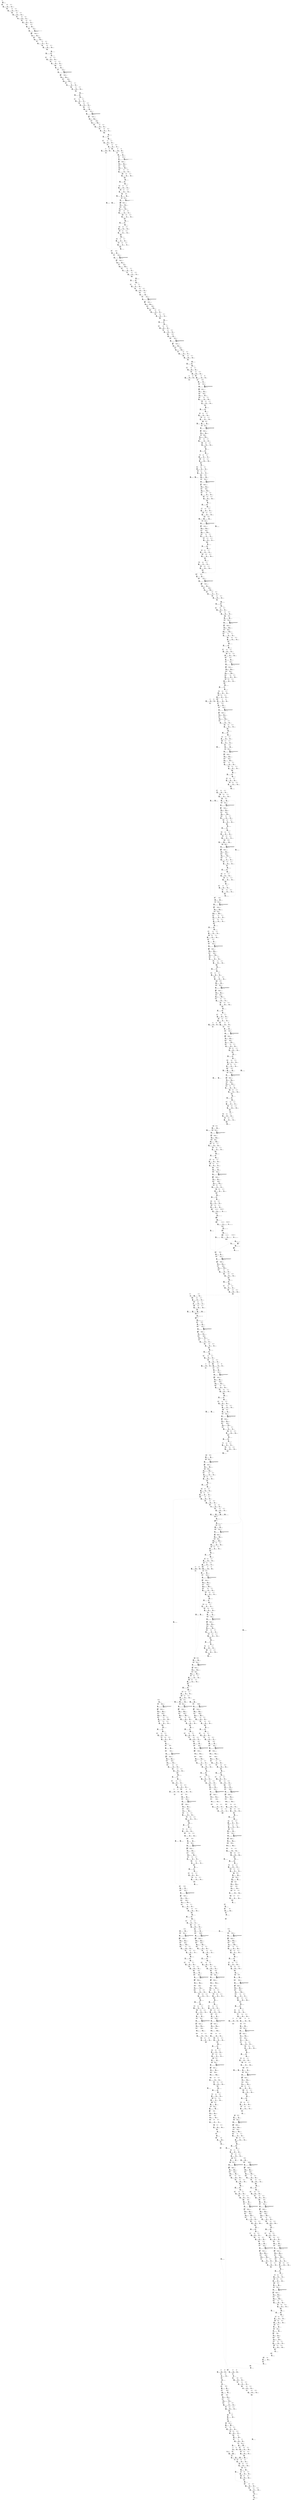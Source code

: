 digraph G {
graph [ fontsize=11 ];
node [ fontsize=11 ];
edge [ fontsize=10 ];
rankdir=BU
ranksep=1.5
nodesep=1
splines=spline
compound=true
Graphinfo [ label="" shape=plaintext, style=rounded, color=black, fontname="Arial-Bold" ];
Conv2D_189_zero_off_182 [ label="{ { <i0> 0} |  [513]\lConv2D_189_zero_off_182\l(bytes=1 , 3.6e-05% of total)\l\l 0 | { <o0> 0} }", shape=record, color=black, style=rounded  ] ;
Quantize_194_y_zero_point [ label="{ { <i0> 0} |  [530]\lQuantize_194_y_zero_point\l -122 | { <o0> 0} }", shape=record, color=black, style=rounded  ] ;
Conv2D_386_mul_scale_392 [ label="{ { <i0> 0} |  [1086]\lConv2D_386_mul_scale_392\l(bytes=64 , 0.0023% of total)\l\l 3.92955e-05 5.7771e-05 4.82975e-05 4.80558e-05 ... | { <o0> 0} }", shape=record, color=black, style=rounded  ] ;
Dequantize_589_x_zero_point [ label="{ { <i0> 0} |  [1663]\lDequantize_589_x_zero_point\l -128 | { <o0> 0} }", shape=record, color=black, style=rounded  ] ;
Dequantize_32_x_zero_point [ label="{ { <i0> 0} |  [81]\lDequantize_32_x_zero_point\l -124 | { <o0> 0} }", shape=record, color=black, style=rounded  ] ;
Quantize_244_y_zero_point [ label="{ { <i0> 0} |  [684]\lQuantize_244_y_zero_point\l 60 | { <o0> 0} }", shape=record, color=black, style=rounded  ] ;
Dequantize_211_x_zero_point [ label="{ { <i0> 0} |  [580]\lDequantize_211_x_zero_point\l -120 | { <o0> 0} }", shape=record, color=black, style=rounded  ] ;
Dequantize_409_x_zero_point [ label="{ { <i0> 0} |  [1150]\lDequantize_409_x_zero_point\l -117 | { <o0> 0} }", shape=record, color=black, style=rounded  ] ;
Dequantize_376_x_zero_point [ label="{ { <i0> 0} |  [1061]\lDequantize_376_x_zero_point\l -125 | { <o0> 0} }", shape=record, color=black, style=rounded  ] ;
Conv2D_189_off_bias_188 [ label="{ { <i0> 0} |  [519]\lConv2D_189_off_bias_188\l(bytes=512 , 0.019% of total)\l\l 0.0307256 -0.879569 -0.829741 -1.53077 ... | { <o0> 0} }", shape=record, color=black, style=rounded  ] ;
Dequantize_17_x_zero_point [ label="{ { <i0> 0} |  [37]\lDequantize_17_x_zero_point\l -127 | { <o0> 0} }", shape=record, color=black, style=rounded  ] ;
Quantize_458_y_zero_point [ label="{ { <i0> 0} |  [1297]\lQuantize_458_y_zero_point\l 49 | { <o0> 0} }", shape=record, color=black, style=rounded  ] ;
Conv2D_304_zero_off_290 [ label="{ { <i0> 0} |  [847]\lConv2D_304_zero_off_290\l(bytes=1 , 3.6e-05% of total)\l\l 0 | { <o0> 0} }", shape=record, color=black, style=rounded  ] ;
Conv2D_469_zero_off_488 [ label="{ { <i0> 0} |  [1324]\lConv2D_469_zero_off_488\l(bytes=1 , 3.6e-05% of total)\l\l 0 | { <o0> 0} }", shape=record, color=black, style=rounded  ] ;
Dequantize_392_x_zero_point [ label="{ { <i0> 0} |  [1102]\lDequantize_392_x_zero_point\l -123 | { <o0> 0} }", shape=record, color=black, style=rounded  ] ;
Dequantize_163_x_zero_point [ label="{ { <i0> 0} |  [448]\lDequantize_163_x_zero_point\l 0 | { <o0> 0} }", shape=record, color=black, style=rounded  ] ;
Quantize_507_y_zero_point [ label="{ { <i0> 0} |  [1430]\lQuantize_507_y_zero_point\l -117 | { <o0> 0} }", shape=record, color=black, style=rounded  ] ;
Quantize_474_y_zero_point [ label="{ { <i0> 0} |  [1341]\lQuantize_474_y_zero_point\l -126 | { <o0> 0} }", shape=record, color=black, style=rounded  ] ;
Dequantize_441_x_zero_point [ label="{ { <i0> 0} |  [1242]\lDequantize_441_x_zero_point\l -121 | { <o0> 0} }", shape=record, color=black, style=rounded  ] ;
Conv2D_485_zero_off_506 [ label="{ { <i0> 0} |  [1365]\lConv2D_485_zero_off_506\l(bytes=1 , 3.6e-05% of total)\l\l 0 | { <o0> 0} }", shape=record, color=black, style=rounded  ] ;
Conv2D_256_zero_off_245 [ label="{ { <i0> 0} |  [712]\lConv2D_256_zero_off_245\l(bytes=1 , 3.6e-05% of total)\l\l 0 | { <o0> 0} }", shape=record, color=black, style=rounded  ] ;
Dequantize_148_x_zero_point [ label="{ { <i0> 0} |  [405]\lDequantize_148_x_zero_point\l -119 | { <o0> 0} }", shape=record, color=black, style=rounded  ] ;
Conv2D_19_zero_off_11 [ label="{ { <i0> 0} |  [39]\lConv2D_19_zero_off_11\l(bytes=1 , 3.6e-05% of total)\l\l 0 | { <o0> 0} }", shape=record, color=black, style=rounded  ] ;
Conv2D_19_off_bias_17 [ label="{ { <i0> 0} |  [45]\lConv2D_19_off_bias_17\l(bytes=64 , 0.0023% of total)\l\l 0.148716 0.145792 4.29206 2.66011 ... | { <o0> 0} }", shape=record, color=black, style=rounded  ] ;
Conv2D_225_mul_scale_221 [ label="{ { <i0> 0} |  [619]\lConv2D_225_mul_scale_221\l(bytes=256 , 0.0093% of total)\l\l 5.50195e-05 6.21202e-05 6.2087e-05 7.60741e-05 ... | { <o0> 0} }", shape=record, color=black, style=rounded  ] ;
Quantize_490_y_zero_point [ label="{ { <i0> 0} |  [1382]\lQuantize_490_y_zero_point\l -120 | { <o0> 0} }", shape=record, color=black, style=rounded  ] ;
Quantize_261_y_zero_point [ label="{ { <i0> 0} |  [729]\lQuantize_261_y_zero_point\l -123 | { <o0> 0} }", shape=record, color=black, style=rounded  ] ;
Conv2D_534_zero_off_560 [ label="{ { <i0> 0} |  [1505]\lConv2D_534_zero_off_560\l(bytes=1 , 3.6e-05% of total)\l\l 0 | { <o0> 0} }", shape=record, color=black, style=rounded  ] ;
Dequantize_426_x_zero_point [ label="{ { <i0> 0} |  [1198]\lDequantize_426_x_zero_point\l -121 | { <o0> 0} }", shape=record, color=black, style=rounded  ] ;
Quantize_88_y_zero_point [ label="{ { <i0> 0} |  [241]\lQuantize_88_y_zero_point\l 16 | { <o0> 0} }", shape=record, color=black, style=rounded  ] ;
Quantize_197_y_zero_point [ label="{ { <i0> 0} |  [544]\lQuantize_197_y_zero_point\l 4 | { <o0> 0} }", shape=record, color=black, style=rounded  ] ;
Conv2D_594_mul_scale_626 [ label="{ { <i0> 0} |  [1676]\lConv2D_594_mul_scale_626\l(bytes=1 , 3.6e-05% of total)\l\l 0.000461368 | { <o0> 0} }", shape=record, color=black, style=rounded  ] ;
Conv2D_321_zero_off_308 [ label="{ { <i0> 0} |  [895]\lConv2D_321_zero_off_308\l(bytes=1 , 3.6e-05% of total)\l\l 0 | { <o0> 0} }", shape=record, color=black, style=rounded  ] ;
Conv2D_519_zero_off_542 [ label="{ { <i0> 0} |  [1461]\lConv2D_519_zero_off_542\l(bytes=1 , 3.6e-05% of total)\l\l 0 | { <o0> 0} }", shape=record, color=black, style=rounded  ] ;
Quantize_524_y_zero_point [ label="{ { <i0> 0} |  [1478]\lQuantize_524_y_zero_point\l -126 | { <o0> 0} }", shape=record, color=black, style=rounded  ] ;
Dequantize_50_x_zero_point [ label="{ { <i0> 0} |  [131]\lDequantize_50_x_zero_point\l -123 | { <o0> 0} }", shape=record, color=black, style=rounded  ] ;
Conv2D_304_off_bias_296 [ label="{ { <i0> 0} |  [853]\lConv2D_304_off_bias_296\l(bytes=64 , 0.0023% of total)\l\l -0.267793 2.25377 0.042855 -0.343375 ... | { <o0> 0} }", shape=record, color=black, style=rounded  ] ;
Conv2D_469_off_bias_494 [ label="{ { <i0> 0} |  [1330]\lConv2D_469_off_bias_494\l(bytes=128 , 0.0047% of total)\l\l 1.72611 0.959083 1.3968 2.5953 ... | { <o0> 0} }", shape=record, color=black, style=rounded  ] ;
Conv2D_273_zero_off_263 [ label="{ { <i0> 0} |  [759]\lConv2D_273_zero_off_263\l(bytes=1 , 3.6e-05% of total)\l\l 0 | { <o0> 0} }", shape=record, color=black, style=rounded  ] ;
Mul_614_param1 [ label="{ { <i0> 0} |  [1724]\lMul_614_param1\l(bytes=1 , 3.6e-05% of total)\l\l 0.5 | { <o0> 0} }", shape=record, color=black, style=rounded  ] ;
Mul_600_param1 [ label="{ { <i0> 0} |  [1690]\lMul_600_param1\l(bytes=5376 , 0.2% of total)\l\l 0.0313726 0.0313726 0.0313726 0.0313726 ... | { <o0> 0} }", shape=record, color=black, style=rounded  ] ;
Conv2D_428_mul_scale_437 [ label="{ { <i0> 0} |  [1204]\lConv2D_428_mul_scale_437\l(bytes=128 , 0.0047% of total)\l\l 0.000394398 0.000490995 0.000335475 0.000955965 ... | { <o0> 0} }", shape=record, color=black, style=rounded  ] ;
Conv2D_485_off_bias_512 [ label="{ { <i0> 0} |  [1371]\lConv2D_485_off_bias_512\l(bytes=256 , 0.0093% of total)\l\l -0.19254 -1.63158 -1.1427 -0.873308 ... | { <o0> 0} }", shape=record, color=black, style=rounded  ] ;
Conv2D_256_off_bias_251 [ label="{ { <i0> 0} |  [718]\lConv2D_256_off_bias_251\l(bytes=256 , 0.0093% of total)\l\l -2.82135 -0.324253 -1.31199 -3.54445 ... | { <o0> 0} }", shape=record, color=black, style=rounded  ] ;
Dequantize_379_x_zero_point [ label="{ { <i0> 0} |  [1075]\lDequantize_379_x_zero_point\l 49 | { <o0> 0} }", shape=record, color=black, style=rounded  ] ;
Conv2D_534_off_bias_566 [ label="{ { <i0> 0} |  [1511]\lConv2D_534_off_bias_566\l(bytes=128 , 0.0047% of total)\l\l -0.215118 0.243477 0.220194 0.133428 ... | { <o0> 0} }", shape=record, color=black, style=rounded  ] ;
Conv2D_329_weights_inflated_631 [ label="{ { <i0> 0} |  [919]\lConv2D_329_weights_inflated_631\l(bytes=4608 , 0.17% of total)\l\l -0.29122 -0.270419 0.686448 1.16488 ... | { <o0> 0} }", shape=record, color=black, style=rounded  ] ;
Conv2D_321_off_bias_314 [ label="{ { <i0> 0} |  [901]\lConv2D_321_off_bias_314\l(bytes=128 , 0.0047% of total)\l\l 0.172304 0.0822323 0.65119 -1.52713 ... | { <o0> 0} }", shape=record, color=black, style=rounded  ] ;
Conv2D_519_off_bias_548 [ label="{ { <i0> 0} |  [1467]\lConv2D_519_off_bias_548\l(bytes=512 , 0.019% of total)\l\l -1.37012 -1.21712 -0.78024 -1.16729 ... | { <o0> 0} }", shape=record, color=black, style=rounded  ] ;
Conv2D_370_mul_scale_374 [ label="{ { <i0> 0} |  [1045]\lConv2D_370_mul_scale_374\l(bytes=64 , 0.0023% of total)\l\l 8.57321e-05 0.00017939 8.01517e-05 0.00018462 ... | { <o0> 0} }", shape=record, color=black, style=rounded  ] ;
Quantize_477_y_zero_point [ label="{ { <i0> 0} |  [1355]\lQuantize_477_y_zero_point\l 49 | { <o0> 0} }", shape=record, color=black, style=rounded  ] ;
Quantize_248_y_zero_point [ label="{ { <i0> 0} |  [692]\lQuantize_248_y_zero_point\l -120 | { <o0> 0} }", shape=record, color=black, style=rounded  ] ;
Dequantize_215_x_zero_point [ label="{ { <i0> 0} |  [594]\lDequantize_215_x_zero_point\l 12 | { <o0> 0} }", shape=record, color=black, style=rounded  ] ;
Conv2D_568_mul_scale_608 [ label="{ { <i0> 0} |  [1611]\lConv2D_568_mul_scale_608\l(bytes=64 , 0.0023% of total)\l\l 0.000123523 0.000112856 8.54262e-05 9.51772e-05 ... | { <o0> 0} }", shape=record, color=black, style=rounded  ] ;
Dequantize_231_x_zero_point [ label="{ { <i0> 0} |  [635]\lDequantize_231_x_zero_point\l -122 | { <o0> 0} }", shape=record, color=black, style=rounded  ] ;
Conv2D_273_off_bias_269 [ label="{ { <i0> 0} |  [765]\lConv2D_273_off_bias_269\l(bytes=128 , 0.0047% of total)\l\l 0.778738 -1.46691 -0.921666 -0.528633 ... | { <o0> 0} }", shape=record, color=black, style=rounded  ] ;
Dequantize_396_x_zero_point [ label="{ { <i0> 0} |  [1117]\lDequantize_396_x_zero_point\l -2 | { <o0> 0} }", shape=record, color=black, style=rounded  ] ;
Quantize_313_y_zero_point [ label="{ { <i0> 0} |  [878]\lQuantize_313_y_zero_point\l 0 | { <o0> 0} }", shape=record, color=black, style=rounded  ] ;
Dequantize_167_x_zero_point [ label="{ { <i0> 0} |  [456]\lDequantize_167_x_zero_point\l -121 | { <o0> 0} }", shape=record, color=black, style=rounded  ] ;
Conv2D_542_weights_inflated_641 [ label="{ { <i0> 0} |  [1529]\lConv2D_542_weights_inflated_641\l(bytes=4608 , 0.17% of total)\l\l 0.336548 -1.2952 -0.224365 0.0407937 ... | { <o0> 0} }", shape=record, color=black, style=rounded  ] ;
Dequantize_445_x_zero_point [ label="{ { <i0> 0} |  [1256]\lDequantize_445_x_zero_point\l -12 | { <o0> 0} }", shape=record, color=black, style=rounded  ] ;
Conv2D_321_mul_scale_311 [ label="{ { <i0> 0} |  [899]\lConv2D_321_mul_scale_311\l(bytes=64 , 0.0023% of total)\l\l 6.51431e-05 0.000166126 9.02425e-05 0.000187423 ... | { <o0> 0} }", shape=record, color=black, style=rounded  ] ;
Dequantize_183_x_zero_point [ label="{ { <i0> 0} |  [503]\lDequantize_183_x_zero_point\l 3 | { <o0> 0} }", shape=record, color=black, style=rounded  ] ;
Dequantize_53_x_zero_point [ label="{ { <i0> 0} |  [138]\lDequantize_53_x_zero_point\l -124 | { <o0> 0} }", shape=record, color=black, style=rounded  ] ;
Conv2D_11_zero_off_2 [ label="{ { <i0> 0} |  [17]\lConv2D_11_zero_off_2\l(bytes=1 , 3.6e-05% of total)\l\l 0 | { <o0> 0} }", shape=record, color=black, style=rounded  ] ;
Conv2D_11_off_bias_8 [ label="{ { <i0> 0} |  [23]\lConv2D_11_off_bias_8\l(bytes=32 , 0.0012% of total)\l\l 1.28602 1.35889 1.65151 1.72027 ... | { <o0> 0} }", shape=record, color=black, style=rounded  ] ;
Conv2D_519_mul_scale_545 [ label="{ { <i0> 0} |  [1465]\lConv2D_519_mul_scale_545\l(bytes=256 , 0.0093% of total)\l\l 0.000245146 0.00011956 2.91962e-05 1.91595e-05 ... | { <o0> 0} }", shape=record, color=black, style=rounded  ] ;
Quantize_494_y_zero_point [ label="{ { <i0> 0} |  [1397]\lQuantize_494_y_zero_point\l 5 | { <o0> 0} }", shape=record, color=black, style=rounded  ] ;
Quantize_543_y_zero_point [ label="{ { <i0> 0} |  [1536]\lQuantize_543_y_zero_point\l 2 | { <o0> 0} }", shape=record, color=black, style=rounded  ] ;
Conv2D_26_mul_scale_23 [ label="{ { <i0> 0} |  [65]\lConv2D_26_mul_scale_23\l(bytes=32 , 0.0012% of total)\l\l 0.00113341 0.00292119 0.00125433 0.000995252 ... | { <o0> 0} }", shape=record, color=black, style=rounded  ] ;
Dequantize_38_x_zero_point [ label="{ { <i0> 0} |  [101]\lDequantize_38_x_zero_point\l 12 | { <o0> 0} }", shape=record, color=black, style=rounded  ] ;
Conv2D_344_mul_scale_338 [ label="{ { <i0> 0} |  [965]\lConv2D_344_mul_scale_338\l(bytes=64 , 0.0023% of total)\l\l 0.00022052 0.000327354 0.000361779 0.000238642 ... | { <o0> 0} }", shape=record, color=black, style=rounded  ] ;
Quantize_330_y_zero_point [ label="{ { <i0> 0} |  [926]\lQuantize_330_y_zero_point\l -19 | { <o0> 0} }", shape=record, color=black, style=rounded  ] ;
Quantize_528_y_zero_point [ label="{ { <i0> 0} |  [1492]\lQuantize_528_y_zero_point\l 8 | { <o0> 0} }", shape=record, color=black, style=rounded  ] ;
Conv2D_461_mul_scale_482 [ label="{ { <i0> 0} |  [1306]\lConv2D_461_mul_scale_482\l(bytes=64 , 0.0023% of total)\l\l 6.89179e-05 6.78227e-05 0.000106085 0.00014842 ... | { <o0> 0} }", shape=record, color=black, style=rounded  ] ;
Quantize_266_y_zero_point [ label="{ { <i0> 0} |  [746]\lQuantize_266_y_zero_point\l 2 | { <o0> 0} }", shape=record, color=black, style=rounded  ] ;
Dequantize_9_x_scale [ label="{ { <i0> 0} |  [14]\lDequantize_9_x_scale\l 0.00392157 | { <o0> 0} }", shape=record, color=black, style=rounded  ] ;
Dequantize_7_x_scale [ label="{ { <i0> 0} |  [8]\lDequantize_7_x_scale\l 0.00392157 | { <o0> 0} }", shape=record, color=black, style=rounded  ] ;
Dequantize_5_x_scale [ label="{ { <i0> 0} |  [2]\lDequantize_5_x_scale\l 0.00392157 | { <o0> 0} }", shape=record, color=black, style=rounded  ] ;
Conv2D_232_mul_scale_230 [ label="{ { <i0> 0} |  [641]\lConv2D_232_mul_scale_230\l(bytes=128 , 0.0047% of total)\l\l 5.8405e-05 6.95696e-05 4.89808e-05 4.78465e-05 ... | { <o0> 0} }", shape=record, color=black, style=rounded  ] ;
Conv2D_79_zero_off_74 [ label="{ { <i0> 0} |  [210]\lConv2D_79_zero_off_74\l(bytes=1 , 3.6e-05% of total)\l\l 0 | { <o0> 0} }", shape=record, color=black, style=rounded  ] ;
Conv2D_79_off_bias_80 [ label="{ { <i0> 0} |  [216]\lConv2D_79_off_bias_80\l(bytes=64 , 0.0023% of total)\l\l 0.912962 0.22135 1.57655 -0.0375628 ... | { <o0> 0} }", shape=record, color=black, style=rounded  ] ;
Dequantize_463_x_zero_point [ label="{ { <i0> 0} |  [1314]\lDequantize_463_x_zero_point\l 8 | { <o0> 0} }", shape=record, color=black, style=rounded  ] ;
Dequantize_234_x_zero_point [ label="{ { <i0> 0} |  [649]\lDequantize_234_x_zero_point\l 14 | { <o0> 0} }", shape=record, color=black, style=rounded  ] ;
Dequantize_512_x_zero_point [ label="{ { <i0> 0} |  [1447]\lDequantize_512_x_zero_point\l -6 | { <o0> 0} }", shape=record, color=black, style=rounded  ] ;
Quantize_283_y_zero_point [ label="{ { <i0> 0} |  [794]\lQuantize_283_y_zero_point\l 54 | { <o0> 0} }", shape=record, color=black, style=rounded  ] ;
Conv2D_556_zero_off_587 [ label="{ { <i0> 0} |  [1571]\lConv2D_556_zero_off_587\l(bytes=1 , 3.6e-05% of total)\l\l 0 | { <o0> 0} }", shape=record, color=black, style=rounded  ] ;
Dequantize_219_x_zero_point [ label="{ { <i0> 0} |  [602]\lDequantize_219_x_zero_point\l -116 | { <o0> 0} }", shape=record, color=black, style=rounded  ] ;
Quantize_561_y_zero_point [ label="{ { <i0> 0} |  [1594]\lQuantize_561_y_zero_point\l 6 | { <o0> 0} }", shape=record, color=black, style=rounded  ] ;
Conv2D_44_mul_scale_41 [ label="{ { <i0> 0} |  [115]\lConv2D_44_mul_scale_41\l(bytes=16 , 0.00058% of total)\l\l 0.000376463 0.000433756 0.000198907 0.000302095 ... | { <o0> 0} }", shape=record, color=black, style=rounded  ] ;
Quantize_103_y_zero_point [ label="{ { <i0> 0} |  [278]\lQuantize_103_y_zero_point\l -114 | { <o0> 0} }", shape=record, color=black, style=rounded  ] ;
Conv2D_435_mul_scale_446 [ label="{ { <i0> 0} |  [1226]\lConv2D_435_mul_scale_446\l(bytes=64 , 0.0023% of total)\l\l 8.4494e-05 0.000136063 0.000127643 0.00015848 ... | { <o0> 0} }", shape=record, color=black, style=rounded  ] ;
Quantize_317_y_zero_point [ label="{ { <i0> 0} |  [886]\lQuantize_317_y_zero_point\l -119 | { <o0> 0} }", shape=record, color=black, style=rounded  ] ;
Dequantize_72_x_zero_point [ label="{ { <i0> 0} |  [197]\lDequantize_72_x_zero_point\l 18 | { <o0> 0} }", shape=record, color=black, style=rounded  ] ;
Dequantize_251_x_zero_point [ label="{ { <i0> 0} |  [701]\lDequantize_251_x_zero_point\l -120 | { <o0> 0} }", shape=record, color=black, style=rounded  ] ;
Dequantize_449_x_zero_point [ label="{ { <i0> 0} |  [1264]\lDequantize_449_x_zero_point\l -124 | { <o0> 0} }", shape=record, color=black, style=rounded  ] ;
Conv2D_295_zero_off_281 [ label="{ { <i0> 0} |  [822]\lConv2D_295_zero_off_281\l(bytes=1 , 3.6e-05% of total)\l\l 0 | { <o0> 0} }", shape=record, color=black, style=rounded  ] ;
Dequantize_187_x_zero_point [ label="{ { <i0> 0} |  [511]\lDequantize_187_x_zero_point\l -121 | { <o0> 0} }", shape=record, color=black, style=rounded  ] ;
Dequantize_57_x_zero_point [ label="{ { <i0> 0} |  [153]\lDequantize_57_x_zero_point\l 49 | { <o0> 0} }", shape=record, color=black, style=rounded  ] ;
Quantize_498_y_zero_point [ label="{ { <i0> 0} |  [1405]\lQuantize_498_y_zero_point\l -122 | { <o0> 0} }", shape=record, color=black, style=rounded  ] ;
Conv2D_344_zero_off_335 [ label="{ { <i0> 0} |  [961]\lConv2D_344_zero_off_335\l(bytes=1 , 3.6e-05% of total)\l\l 0 | { <o0> 0} }", shape=record, color=black, style=rounded  ] ;
Quantize_547_y_zero_point [ label="{ { <i0> 0} |  [1544]\lQuantize_547_y_zero_point\l -120 | { <o0> 0} }", shape=record, color=black, style=rounded  ] ;
Conv2D_556_off_bias_593 [ label="{ { <i0> 0} |  [1577]\lConv2D_556_off_bias_593\l(bytes=2 , 7.3e-05% of total)\l\l -4.55467 | { <o0> 0} }", shape=record, color=black, style=rounded  ] ;
Conv2D_575_mul_scale_617 [ label="{ { <i0> 0} |  [1633]\lConv2D_575_mul_scale_617\l(bytes=64 , 0.0023% of total)\l\l 0.000218829 0.000212891 0.000203713 0.000233226 ... | { <o0> 0} }", shape=record, color=black, style=rounded  ] ;
Conv2D_329_zero_off_317 [ label="{ { <i0> 0} |  [917]\lConv2D_329_zero_off_317\l(bytes=1 , 3.6e-05% of total)\l\l 0 | { <o0> 0} }", shape=record, color=black, style=rounded  ] ;
Quantize_334_y_zero_point [ label="{ { <i0> 0} |  [934]\lQuantize_334_y_zero_point\l -125 | { <o0> 0} }", shape=record, color=black, style=rounded  ] ;
Dequantize_301_x_zero_point [ label="{ { <i0> 0} |  [842]\lDequantize_301_x_zero_point\l -119 | { <o0> 0} }", shape=record, color=black, style=rounded  ] ;
Sub_609_param0 [ label="{ { <i0> 0} |  [1714]\lSub_609_param0\l(bytes=2688 , 0.098% of total)\l\l 0.0154412 0.0154412 0.0463235 0.0154412 ... | { <o0> 0} }", shape=record, color=black, style=rounded  ] ;
Quantize_612_y_zero_point [ label="{ { <i0> 0} |  [1719]\lQuantize_612_y_zero_point\l -128 | { <o0> 0} }", shape=record, color=black, style=rounded  ] ;
Conv2D_527_weights_inflated_639 [ label="{ { <i0> 0} |  [1485]\lConv2D_527_weights_inflated_639\l(bytes=18432 , 0.67% of total)\l\l 0.318166 0.374139 0.0530276 -0.0441897 ... | { <o0> 0} }", shape=record, color=black, style=rounded  ] ;
Quantize_12_y_zero_point [ label="{ { <i0> 0} |  [26]\lQuantize_12_y_zero_point\l -2 | { <o0> 0} }", shape=record, color=black, style=rounded  ] ;
Dequantize_253_x_zero_point [ label="{ { <i0> 0} |  [707]\lDequantize_253_x_zero_point\l -121 | { <o0> 0} }", shape=record, color=black, style=rounded  ] ;
Conv2D_295_off_bias_287 [ label="{ { <i0> 0} |  [828]\lConv2D_295_off_bias_287\l(bytes=128 , 0.0047% of total)\l\l 0.99021 1.79345 0.481146 0.201904 ... | { <o0> 0} }", shape=record, color=black, style=rounded  ] ;
Conv2D_189_mul_scale_185 [ label="{ { <i0> 0} |  [517]\lConv2D_189_mul_scale_185\l(bytes=256 , 0.0093% of total)\l\l 4.86164e-05 4.26044e-05 3.03301e-05 4.83427e-05 ... | { <o0> 0} }", shape=record, color=black, style=rounded  ] ;
Conv2D_344_off_bias_341 [ label="{ { <i0> 0} |  [967]\lConv2D_344_off_bias_341\l(bytes=128 , 0.0047% of total)\l\l 0.294173 0.378748 -0.560033 -0.167527 ... | { <o0> 0} }", shape=record, color=black, style=rounded  ] ;
Conv2D_575_zero_off_614 [ label="{ { <i0> 0} |  [1629]\lConv2D_575_zero_off_614\l(bytes=1 , 3.6e-05% of total)\l\l 0 | { <o0> 0} }", shape=record, color=black, style=rounded  ] ;
Dequantize_467_x_zero_point [ label="{ { <i0> 0} |  [1322]\lDequantize_467_x_zero_point\l -123 | { <o0> 0} }", shape=record, color=black, style=rounded  ] ;
Dequantize_238_x_zero_point [ label="{ { <i0> 0} |  [657]\lDequantize_238_x_zero_point\l -121 | { <o0> 0} }", shape=record, color=black, style=rounded  ] ;
Conv2D_63_mul_scale_59 [ label="{ { <i0> 0} |  [167]\lConv2D_63_mul_scale_59\l(bytes=64 , 0.0023% of total)\l\l 3.85923e-05 9.61071e-05 4.83537e-05 0.00012763 ... | { <o0> 0} }", shape=record, color=black, style=rounded  ] ;
Dequantize_516_x_zero_point [ label="{ { <i0> 0} |  [1455]\lDequantize_516_x_zero_point\l -122 | { <o0> 0} }", shape=record, color=black, style=rounded  ] ;
Conv2D_329_off_bias_323 [ label="{ { <i0> 0} |  [923]\lConv2D_329_off_bias_323\l(bytes=128 , 0.0047% of total)\l\l 1.05126 -0.618656 1.63539 -0.0564603 ... | { <o0> 0} }", shape=record, color=black, style=rounded  ] ;
Conv2D_351_mul_scale_347 [ label="{ { <i0> 0} |  [987]\lConv2D_351_mul_scale_347\l(bytes=64 , 0.0023% of total)\l\l 0.000216639 0.000200925 0.0002063 0.000367321 ... | { <o0> 0} }", shape=record, color=black, style=rounded  ] ;
Quantize_287_y_zero_point [ label="{ { <i0> 0} |  [802]\lQuantize_287_y_zero_point\l -123 | { <o0> 0} }", shape=record, color=black, style=rounded  ] ;
Conv2D_362_zero_off_362 [ label="{ { <i0> 0} |  [1019]\lConv2D_362_zero_off_362\l(bytes=1 , 3.6e-05% of total)\l\l 0 | { <o0> 0} }", shape=record, color=black, style=rounded  ] ;
Quantize_6_y_zero_point [ label="{ { <i0> 0} |  [6]\lQuantize_6_y_zero_point\l 0 | { <o0> 0} }", shape=record, color=black, style=rounded  ] ;
Conv2D_133_zero_off_128 [ label="{ { <i0> 0} |  [360]\lConv2D_133_zero_off_128\l(bytes=1 , 3.6e-05% of total)\l\l 0 | { <o0> 0} }", shape=record, color=black, style=rounded  ] ;
Conv2D_549_mul_scale_581 [ label="{ { <i0> 0} |  [1553]\lConv2D_549_mul_scale_581\l(bytes=64 , 0.0023% of total)\l\l 8.28184e-05 0.000119427 0.000105856 0.000121969 ... | { <o0> 0} }", shape=record, color=black, style=rounded  ] ;
Quantize_565_y_zero_point [ label="{ { <i0> 0} |  [1602]\lQuantize_565_y_zero_point\l -123 | { <o0> 0} }", shape=record, color=black, style=rounded  ] ;
Conv2D_411_zero_off_416 [ label="{ { <i0> 0} |  [1152]\lConv2D_411_zero_off_416\l(bytes=1 , 3.6e-05% of total)\l\l 0 | { <o0> 0} }", shape=record, color=black, style=rounded  ] ;
Quantize_107_y_zero_point [ label="{ { <i0> 0} |  [292]\lQuantize_107_y_zero_point\l -4 | { <o0> 0} }", shape=record, color=black, style=rounded  ] ;
Conv2D_118_zero_off_110 [ label="{ { <i0> 0} |  [316]\lConv2D_118_zero_off_110\l(bytes=1 , 3.6e-05% of total)\l\l 0 | { <o0> 0} }", shape=record, color=black, style=rounded  ] ;
Quantize_352_y_zero_point [ label="{ { <i0> 0} |  [992]\lQuantize_352_y_zero_point\l -3 | { <o0> 0} }", shape=record, color=black, style=rounded  ] ;
Quantize_123_y_zero_point [ label="{ { <i0> 0} |  [333]\lQuantize_123_y_zero_point\l -120 | { <o0> 0} }", shape=record, color=black, style=rounded  ] ;
Dequantize_76_x_zero_point [ label="{ { <i0> 0} |  [205]\lDequantize_76_x_zero_point\l -111 | { <o0> 0} }", shape=record, color=black, style=rounded  ] ;
Quantize_337_y_zero_point [ label="{ { <i0> 0} |  [948]\lQuantize_337_y_zero_point\l -6 | { <o0> 0} }", shape=record, color=black, style=rounded  ] ;
Dequantize_533_x_zero_point [ label="{ { <i0> 0} |  [1503]\lDequantize_533_x_zero_point\l -123 | { <o0> 0} }", shape=record, color=black, style=rounded  ] ;
Conv2D_575_off_bias_620 [ label="{ { <i0> 0} |  [1635]\lConv2D_575_off_bias_620\l(bytes=128 , 0.0047% of total)\l\l 2.26751 2.35734 2.25592 2.10556 ... | { <o0> 0} }", shape=record, color=black, style=rounded  ] ;
Conv2D_150_zero_off_146 [ label="{ { <i0> 0} |  [407]\lConv2D_150_zero_off_146\l(bytes=1 , 3.6e-05% of total)\l\l 0 | { <o0> 0} }", shape=record, color=black, style=rounded  ] ;
Dequantize_271_x_zero_point [ label="{ { <i0> 0} |  [757]\lDequantize_271_x_zero_point\l -120 | { <o0> 0} }", shape=record, color=black, style=rounded  ] ;
Quantize_615_y_zero_point [ label="{ { <i0> 0} |  [1727]\lQuantize_615_y_zero_point\l -128 | { <o0> 0} }", shape=record, color=black, style=rounded  ] ;
Conv2D_362_off_bias_368 [ label="{ { <i0> 0} |  [1025]\lConv2D_362_off_bias_368\l(bytes=128 , 0.0047% of total)\l\l -0.0427391 0.927742 -0.731503 0.317027 ... | { <o0> 0} }", shape=record, color=black, style=rounded  ] ;
Conv2D_133_off_bias_134 [ label="{ { <i0> 0} |  [366]\lConv2D_133_off_bias_134\l(bytes=256 , 0.0093% of total)\l\l 0.186895 0.481841 -0.644829 -0.61813 ... | { <o0> 0} }", shape=record, color=black, style=rounded  ] ;
Quantize_289_y_zero_point [ label="{ { <i0> 0} |  [808]\lQuantize_289_y_zero_point\l -123 | { <o0> 0} }", shape=record, color=black, style=rounded  ] ;
Quantize_8_y_zero_point [ label="{ { <i0> 0} |  [12]\lQuantize_8_y_zero_point\l -128 | { <o0> 0} }", shape=record, color=black, style=rounded  ] ;
Conv2D_411_off_bias_422 [ label="{ { <i0> 0} |  [1158]\lConv2D_411_off_bias_422\l(bytes=128 , 0.0047% of total)\l\l -0.361369 -0.92399 -0.758387 -2.23796 ... | { <o0> 0} }", shape=record, color=black, style=rounded  ] ;
Quantize_31_y_zero_point [ label="{ { <i0> 0} |  [78]\lQuantize_31_y_zero_point\l -124 | { <o0> 0} }", shape=record, color=black, style=rounded  ] ;
Dequantize_93_x_zero_point [ label="{ { <i0> 0} |  [252]\lDequantize_93_x_zero_point\l -109 | { <o0> 0} }", shape=record, color=black, style=rounded  ] ;
Conv2D_118_off_bias_116 [ label="{ { <i0> 0} |  [322]\lConv2D_118_off_bias_116\l(bytes=128 , 0.0047% of total)\l\l 0.750783 1.95427 0.468728 -2.63089 ... | { <o0> 0} }", shape=record, color=black, style=rounded  ] ;
Quantize_16_y_zero_point [ label="{ { <i0> 0} |  [34]\lQuantize_16_y_zero_point\l -127 | { <o0> 0} }", shape=record, color=black, style=rounded  ] ;
Conv2D_98_zero_off_92 [ label="{ { <i0> 0} |  [261]\lConv2D_98_zero_off_92\l(bytes=1 , 3.6e-05% of total)\l\l 0 | { <o0> 0} }", shape=record, color=black, style=rounded  ] ;
Conv2D_98_off_bias_98 [ label="{ { <i0> 0} |  [267]\lConv2D_98_off_bias_98\l(bytes=64 , 0.0023% of total)\l\l 1.24966 0.580505 -0.543861 -1.12572 ... | { <o0> 0} }", shape=record, color=black, style=rounded  ] ;
Conv2D_150_mul_scale_149 [ label="{ { <i0> 0} |  [411]\lConv2D_150_mul_scale_149\l(bytes=64 , 0.0023% of total)\l\l 5.95685e-05 3.7425e-05 5.3821e-05 5.19376e-05 ... | { <o0> 0} }", shape=record, color=black, style=rounded  ] ;
Conv2D_594_zero_off_623 [ label="{ { <i0> 0} |  [1672]\lConv2D_594_zero_off_623\l(bytes=1 , 3.6e-05% of total)\l\l 0 | { <o0> 0} }", shape=record, color=black, style=rounded  ] ;
Conv2D_213_mul_scale_212 [ label="{ { <i0> 0} |  [586]\lConv2D_213_mul_scale_212\l(bytes=128 , 0.0047% of total)\l\l 3.27694e-05 8.18464e-05 4.62884e-05 5.18687e-05 ... | { <o0> 0} }", shape=record, color=black, style=rounded  ] ;
Dequantize_306_x_zero_point [ label="{ { <i0> 0} |  [859]\lDequantize_306_x_zero_point\l 10 | { <o0> 0} }", shape=record, color=black, style=rounded  ] ;
Conv2D_150_off_bias_152 [ label="{ { <i0> 0} |  [413]\lConv2D_150_off_bias_152\l(bytes=128 , 0.0047% of total)\l\l 0.333107 -1.12152 -0.65963 0.327986 ... | { <o0> 0} }", shape=record, color=black, style=rounded  ] ;
Dequantize_551_x_zero_point [ label="{ { <i0> 0} |  [1561]\lDequantize_551_x_zero_point\l -4 | { <o0> 0} }", shape=record, color=black, style=rounded  ] ;
Conv2D_510_mul_scale_536 [ label="{ { <i0> 0} |  [1439]\lConv2D_510_mul_scale_536\l(bytes=128 , 0.0047% of total)\l\l 5.48184e-05 1.82304e-05 2.08907e-05 2.71001e-05 ... | { <o0> 0} }", shape=record, color=black, style=rounded  ] ;
Dequantize_487_x_zero_point [ label="{ { <i0> 0} |  [1377]\lDequantize_487_x_zero_point\l -5 | { <o0> 0} }", shape=record, color=black, style=rounded  ] ;
Quantize_404_y_zero_point [ label="{ { <i0> 0} |  [1139]\lQuantize_404_y_zero_point\l 23 | { <o0> 0} }", shape=record, color=black, style=rounded  ] ;
Dequantize_258_x_zero_point [ label="{ { <i0> 0} |  [724]\lDequantize_258_x_zero_point\l 4 | { <o0> 0} }", shape=record, color=black, style=rounded  ] ;
Quantize_371_y_zero_point [ label="{ { <i0> 0} |  [1050]\lQuantize_371_y_zero_point\l -3 | { <o0> 0} }", shape=record, color=black, style=rounded  ] ;
Quantize_569_y_zero_point [ label="{ { <i0> 0} |  [1616]\lQuantize_569_y_zero_point\l -15 | { <o0> 0} }", shape=record, color=black, style=rounded  ] ;
Dequantize_536_x_zero_point [ label="{ { <i0> 0} |  [1517]\lDequantize_536_x_zero_point\l -34 | { <o0> 0} }", shape=record, color=black, style=rounded  ] ;
Quantize_618_y_zero_point [ label="{ { <i0> 0} |  [1734]\lQuantize_618_y_zero_point\l -128 | { <o0> 0} }", shape=record, color=black, style=rounded  ] ;
Quantize_356_y_zero_point [ label="{ { <i0> 0} |  [1000]\lQuantize_356_y_zero_point\l -122 | { <o0> 0} }", shape=record, color=black, style=rounded  ] ;
Quantize_127_y_zero_point [ label="{ { <i0> 0} |  [347]\lQuantize_127_y_zero_point\l 17 | { <o0> 0} }", shape=record, color=black, style=rounded  ] ;
Dequantize_323_x_zero_point [ label="{ { <i0> 0} |  [907]\lDequantize_323_x_zero_point\l 22 | { <o0> 0} }", shape=record, color=black, style=rounded  ] ;
Conv2D_594_off_bias_629 [ label="{ { <i0> 0} |  [1678]\lConv2D_594_off_bias_629\l(bytes=2 , 7.3e-05% of total)\l\l 0 | { <o0> 0} }", shape=record, color=black, style=rounded  ] ;
Conv2D_196_mul_scale_194 [ label="{ { <i0> 0} |  [539]\lConv2D_196_mul_scale_194\l(bytes=256 , 0.0093% of total)\l\l 0.000164141 0.00012733 0.000171104 0.000148886 ... | { <o0> 0} }", shape=record, color=black, style=rounded  ] ;
Dequantize_290_x_zero_point [ label="{ { <i0> 0} |  [811]\lDequantize_290_x_zero_point\l -123 | { <o0> 0} }", shape=record, color=black, style=rounded  ] ;
Quantize_143_y_zero_point [ label="{ { <i0> 0} |  [394]\lQuantize_143_y_zero_point\l 4 | { <o0> 0} }", shape=record, color=black, style=rounded  ] ;
Dequantize_96_x_zero_point [ label="{ { <i0> 0} |  [259]\lDequantize_96_x_zero_point\l -111 | { <o0> 0} }", shape=record, color=black, style=rounded  ] ;
Quantize_421_y_zero_point [ label="{ { <i0> 0} |  [1187]\lQuantize_421_y_zero_point\l 21 | { <o0> 0} }", shape=record, color=black, style=rounded  ] ;
Dequantize_275_x_zero_point [ label="{ { <i0> 0} |  [771]\lDequantize_275_x_zero_point\l -30 | { <o0> 0} }", shape=record, color=black, style=rounded  ] ;
Conv2D_304_mul_scale_293 [ label="{ { <i0> 0} |  [851]\lConv2D_304_mul_scale_293\l(bytes=32 , 0.0012% of total)\l\l 5.59533e-05 2.63319e-05 8.40295e-05 0.00010781 ... | { <o0> 0} }", shape=record, color=black, style=rounded  ] ;
Conv2D_493_mul_scale_518 [ label="{ { <i0> 0} |  [1392]\lConv2D_493_mul_scale_518\l(bytes=256 , 0.0093% of total)\l\l 0.000120856 7.81084e-05 8.20627e-05 0.000115778 ... | { <o0> 0} }", shape=record, color=black, style=rounded  ] ;
Quantize_586_y_zero_point [ label="{ { <i0> 0} |  [1654]\lQuantize_586_y_zero_point\l -128 | { <o0> 0} }", shape=record, color=black, style=rounded  ] ;
Conv2D_556_mul_scale_590 [ label="{ { <i0> 0} |  [1575]\lConv2D_556_mul_scale_590\l(bytes=1 , 3.6e-05% of total)\l\l 9.45129e-05 | { <o0> 0} }", shape=record, color=black, style=rounded  ] ;
Dequantize_602_x_zero_point [ label="{ { <i0> 0} |  [1696]\lDequantize_602_x_zero_point\l -128 | { <o0> 0} }", shape=record, color=black, style=rounded  ] ;
Conv2D_26_zero_off_20 [ label="{ { <i0> 0} |  [61]\lConv2D_26_zero_off_20\l(bytes=1 , 3.6e-05% of total)\l\l 0 | { <o0> 0} }", shape=record, color=black, style=rounded  ] ;
Dequantize_292_x_zero_point [ label="{ { <i0> 0} |  [817]\lDequantize_292_x_zero_point\l -120 | { <o0> 0} }", shape=record, color=black, style=rounded  ] ;
Conv2D_26_off_bias_26 [ label="{ { <i0> 0} |  [67]\lConv2D_26_off_bias_26\l(bytes=64 , 0.0023% of total)\l\l 2.76326 1.9163 1.49015 3.38983 ... | { <o0> 0} }", shape=record, color=black, style=rounded  ] ;
Dequantize_570_x_zero_point [ label="{ { <i0> 0} |  [1619]\lDequantize_570_x_zero_point\l -15 | { <o0> 0} }", shape=record, color=black, style=rounded  ] ;
Dequantize_112_x_zero_point [ label="{ { <i0> 0} |  [303]\lDequantize_112_x_zero_point\l -111 | { <o0> 0} }", shape=record, color=black, style=rounded  ] ;
Conv2D_87_zero_off_83 [ label="{ { <i0> 0} |  [232]\lConv2D_87_zero_off_83\l(bytes=1 , 3.6e-05% of total)\l\l 0 | { <o0> 0} }", shape=record, color=black, style=rounded  ] ;
Conv2D_87_off_bias_89 [ label="{ { <i0> 0} |  [238]\lConv2D_87_off_bias_89\l(bytes=64 , 0.0023% of total)\l\l -1.2505 -0.34197 0.32273 -0.676845 ... | { <o0> 0} }", shape=record, color=black, style=rounded  ] ;
Quantize_588_y_zero_point [ label="{ { <i0> 0} |  [1660]\lQuantize_588_y_zero_point\l -128 | { <o0> 0} }", shape=record, color=black, style=rounded  ] ;
Quantize_52_y_zero_point [ label="{ { <i0> 0} |  [135]\lQuantize_52_y_zero_point\l -124 | { <o0> 0} }", shape=record, color=black, style=rounded  ] ;
Quantize_359_y_zero_point [ label="{ { <i0> 0} |  [1014]\lQuantize_359_y_zero_point\l 49 | { <o0> 0} }", shape=record, color=black, style=rounded  ] ;
Conv2D_205_zero_off_200 [ label="{ { <i0> 0} |  [560]\lConv2D_205_zero_off_200\l(bytes=1 , 3.6e-05% of total)\l\l 0 | { <o0> 0} }", shape=record, color=black, style=rounded  ] ;
Dequantize_555_x_zero_point [ label="{ { <i0> 0} |  [1569]\lDequantize_555_x_zero_point\l -119 | { <o0> 0} }", shape=record, color=black, style=rounded  ] ;
Conv2D_36_zero_off_29 [ label="{ { <i0> 0} |  [89]\lConv2D_36_zero_off_29\l(bytes=1 , 3.6e-05% of total)\l\l 0 | { <o0> 0} }", shape=record, color=black, style=rounded  ] ;
Quantize_210_y_zero_point [ label="{ { <i0> 0} |  [577]\lQuantize_210_y_zero_point\l -120 | { <o0> 0} }", shape=record, color=black, style=rounded  ] ;
Quantize_408_y_zero_point [ label="{ { <i0> 0} |  [1147]\lQuantize_408_y_zero_point\l -117 | { <o0> 0} }", shape=record, color=black, style=rounded  ] ;
Conv2D_36_off_bias_35 [ label="{ { <i0> 0} |  [95]\lConv2D_36_off_bias_35\l(bytes=32 , 0.0012% of total)\l\l 2.436 2.93745 1.67536 0.91049 ... | { <o0> 0} }", shape=record, color=black, style=rounded  ] ;
Quantize_375_y_zero_point [ label="{ { <i0> 0} |  [1058]\lQuantize_375_y_zero_point\l -125 | { <o0> 0} }", shape=record, color=black, style=rounded  ] ;
Conv2D_87_mul_scale_86 [ label="{ { <i0> 0} |  [236]\lConv2D_87_mul_scale_86\l(bytes=32 , 0.0012% of total)\l\l 6.584e-05 0.000105319 3.97646e-05 4.31386e-05 ... | { <o0> 0} }", shape=record, color=black, style=rounded  ] ;
Quantize_37_y_zero_point [ label="{ { <i0> 0} |  [98]\lQuantize_37_y_zero_point\l 12 | { <o0> 0} }", shape=record, color=black, style=rounded  ] ;
Conv2D_450_zero_off_461 [ label="{ { <i0> 0} |  [1266]\lConv2D_450_zero_off_461\l(bytes=1 , 3.6e-05% of total)\l\l 0 | { <o0> 0} }", shape=record, color=black, style=rounded  ] ;
Dequantize_342_x_zero_point [ label="{ { <i0> 0} |  [959]\lDequantize_342_x_zero_point\l -122 | { <o0> 0} }", shape=record, color=black, style=rounded  ] ;
Conv2D_386_zero_off_389 [ label="{ { <i0> 0} |  [1082]\lConv2D_386_zero_off_389\l(bytes=1 , 3.6e-05% of total)\l\l 0 | { <o0> 0} }", shape=record, color=black, style=rounded  ] ;
MaxPool_239_decomposed_pad_const_value_Out [ label="{ { <i0> 0} |  [660]\lMaxPool_239_decomposed_pad_const_value_Out\l(bytes=4 , 0.00015% of total)\l\l -inf | { <o0> 0} }", shape=record, color=black, style=rounded  ] ;
Quantize_391_y_zero_point [ label="{ { <i0> 0} |  [1099]\lQuantize_391_y_zero_point\l -123 | { <o0> 0} }", shape=record, color=black, style=rounded  ] ;
Quantize_162_y_zero_point [ label="{ { <i0> 0} |  [445]\lQuantize_162_y_zero_point\l 0 | { <o0> 0} }", shape=record, color=black, style=rounded  ] ;
Conv2D_435_zero_off_443 [ label="{ { <i0> 0} |  [1222]\lConv2D_435_zero_off_443\l(bytes=1 , 3.6e-05% of total)\l\l 0 | { <o0> 0} }", shape=record, color=black, style=rounded  ] ;
Dequantize_327_x_zero_point [ label="{ { <i0> 0} |  [915]\lDequantize_327_x_zero_point\l -118 | { <o0> 0} }", shape=record, color=black, style=rounded  ] ;
MaxPool_239_decomposed_pad_pads_Out [ label="{ { <i0> 0} |  [659]\lMaxPool_239_decomposed_pad_pads_Out\l 0 0 2 2 ... | { <o0> 0} }", shape=record, color=black, style=rounded  ] ;
Quantize_440_y_zero_point [ label="{ { <i0> 0} |  [1239]\lQuantize_440_y_zero_point\l -121 | { <o0> 0} }", shape=record, color=black, style=rounded  ] ;
Quantize_147_y_zero_point [ label="{ { <i0> 0} |  [402]\lQuantize_147_y_zero_point\l -119 | { <o0> 0} }", shape=record, color=black, style=rounded  ] ;
Quantize_425_y_zero_point [ label="{ { <i0> 0} |  [1195]\lQuantize_425_y_zero_point\l -121 | { <o0> 0} }", shape=record, color=black, style=rounded  ] ;
Dequantize_279_x_zero_point [ label="{ { <i0> 0} |  [779]\lDequantize_279_x_zero_point\l -123 | { <o0> 0} }", shape=record, color=black, style=rounded  ] ;
Conv2D_205_off_bias_206 [ label="{ { <i0> 0} |  [566]\lConv2D_205_off_bias_206\l(bytes=256 , 0.0093% of total)\l\l -1.68518 -0.700777 1.16136 -0.718209 ... | { <o0> 0} }", shape=record, color=black, style=rounded  ] ;
Conv2D_126_mul_scale_122 [ label="{ { <i0> 0} |  [342]\lConv2D_126_mul_scale_122\l(bytes=128 , 0.0047% of total)\l\l 5.72018e-05 5.29737e-05 5.57135e-05 9.63233e-05 ... | { <o0> 0} }", shape=record, color=black, style=rounded  ] ;
Dequantize_96_x_scale [ label="{ { <i0> 0} |  [258]\lDequantize_96_x_scale\l 0.0505969 | { <o0> 0} }", shape=record, color=black, style=rounded  ] ;
Dequantize_93_x_scale [ label="{ { <i0> 0} |  [251]\lDequantize_93_x_scale\l 0.0291944 | { <o0> 0} }", shape=record, color=black, style=rounded  ] ;
Dequantize_89_x_scale [ label="{ { <i0> 0} |  [243]\lDequantize_89_x_scale\l 0.0552337 | { <o0> 0} }", shape=record, color=black, style=rounded  ] ;
Dequantize_85_x_scale [ label="{ { <i0> 0} |  [229]\lDequantize_85_x_scale\l 0.0210452 | { <o0> 0} }", shape=record, color=black, style=rounded  ] ;
Dequantize_81_x_scale [ label="{ { <i0> 0} |  [221]\lDequantize_81_x_scale\l 0.0518941 | { <o0> 0} }", shape=record, color=black, style=rounded  ] ;
Dequantize_76_x_scale [ label="{ { <i0> 0} |  [204]\lDequantize_76_x_scale\l 0.0505969 | { <o0> 0} }", shape=record, color=black, style=rounded  ] ;
Dequantize_72_x_scale [ label="{ { <i0> 0} |  [196]\lDequantize_72_x_scale\l 0.0733098 | { <o0> 0} }", shape=record, color=black, style=rounded  ] ;
Dequantize_69_x_scale [ label="{ { <i0> 0} |  [182]\lDequantize_69_x_scale\l 0.0272925 | { <o0> 0} }", shape=record, color=black, style=rounded  ] ;
Dequantize_65_x_scale [ label="{ { <i0> 0} |  [174]\lDequantize_65_x_scale\l 0.0611982 | { <o0> 0} }", shape=record, color=black, style=rounded  ] ;
Dequantize_61_x_scale [ label="{ { <i0> 0} |  [160]\lDequantize_61_x_scale\l 0.0484455 | { <o0> 0} }", shape=record, color=black, style=rounded  ] ;
Dequantize_57_x_scale [ label="{ { <i0> 0} |  [152]\lDequantize_57_x_scale\l 0.154014 | { <o0> 0} }", shape=record, color=black, style=rounded  ] ;
Dequantize_53_x_scale [ label="{ { <i0> 0} |  [137]\lDequantize_53_x_scale\l 0.131768 | { <o0> 0} }", shape=record, color=black, style=rounded  ] ;
Dequantize_50_x_scale [ label="{ { <i0> 0} |  [130]\lDequantize_50_x_scale\l 0.116559 | { <o0> 0} }", shape=record, color=black, style=rounded  ] ;
Dequantize_46_x_scale [ label="{ { <i0> 0} |  [122]\lDequantize_46_x_scale\l 0.222828 | { <o0> 0} }", shape=record, color=black, style=rounded  ] ;
Dequantize_42_x_scale [ label="{ { <i0> 0} |  [108]\lDequantize_42_x_scale\l 0.103737 | { <o0> 0} }", shape=record, color=black, style=rounded  ] ;
Dequantize_38_x_scale [ label="{ { <i0> 0} |  [100]\lDequantize_38_x_scale\l 0.227764 | { <o0> 0} }", shape=record, color=black, style=rounded  ] ;
Dequantize_32_x_scale [ label="{ { <i0> 0} |  [80]\lDequantize_32_x_scale\l 0.131768 | { <o0> 0} }", shape=record, color=black, style=rounded  ] ;
Dequantize_28_x_scale [ label="{ { <i0> 0} |  [72]\lDequantize_28_x_scale\l 0.558697 | { <o0> 0} }", shape=record, color=black, style=rounded  ] ;
Dequantize_25_x_scale [ label="{ { <i0> 0} |  [58]\lDequantize_25_x_scale\l 0.559309 | { <o0> 0} }", shape=record, color=black, style=rounded  ] ;
Dequantize_21_x_scale [ label="{ { <i0> 0} |  [50]\lDequantize_21_x_scale\l 1.075 | { <o0> 0} }", shape=record, color=black, style=rounded  ] ;
Dequantize_17_x_scale [ label="{ { <i0> 0} |  [36]\lDequantize_17_x_scale\l 0.242377 | { <o0> 0} }", shape=record, color=black, style=rounded  ] ;
Dequantize_13_x_scale [ label="{ { <i0> 0} |  [28]\lDequantize_13_x_scale\l 0.475699 | { <o0> 0} }", shape=record, color=black, style=rounded  ] ;
Conv2D_243_mul_scale_239 [ label="{ { <i0> 0} |  [679]\lConv2D_243_mul_scale_239\l(bytes=256 , 0.0093% of total)\l\l 8.82762e-06 3.46625e-05 1.39757e-05 2.18612e-05 ... | { <o0> 0} }", shape=record, color=black, style=rounded  ] ;
Conv2D_450_off_bias_467 [ label="{ { <i0> 0} |  [1272]\lConv2D_450_off_bias_467\l(bytes=128 , 0.0047% of total)\l\l 0.988028 0.724427 0.349557 0.609474 ... | { <o0> 0} }", shape=record, color=black, style=rounded  ] ;
Dequantize_115_x_zero_point [ label="{ { <i0> 0} |  [310]\lDequantize_115_x_zero_point\l -111 | { <o0> 0} }", shape=record, color=black, style=rounded  ] ;
Conv2D_386_off_bias_395 [ label="{ { <i0> 0} |  [1088]\lConv2D_386_off_bias_395\l(bytes=128 , 0.0047% of total)\l\l -1.99884 -0.114907 -0.372953 -0.24643 ... | { <o0> 0} }", shape=record, color=black, style=rounded  ] ;
Conv2D_435_off_bias_449 [ label="{ { <i0> 0} |  [1228]\lConv2D_435_off_bias_449\l(bytes=128 , 0.0047% of total)\l\l -0.22467 -0.348048 0.0391863 -0.412998 ... | { <o0> 0} }", shape=record, color=black, style=rounded  ] ;
Dequantize_360_x_zero_point [ label="{ { <i0> 0} |  [1017]\lDequantize_360_x_zero_point\l 49 | { <o0> 0} }", shape=record, color=black, style=rounded  ] ;
Dequantize_558_x_zero_point [ label="{ { <i0> 0} |  [1583]\lDequantize_558_x_zero_point\l 49 | { <o0> 0} }", shape=record, color=black, style=rounded  ] ;
Dequantize_607_x_zero_point [ label="{ { <i0> 0} |  [1709]\lDequantize_607_x_zero_point\l -128 | { <o0> 0} }", shape=record, color=black, style=rounded  ] ;
Conv2D_329_mul_scale_320 [ label="{ { <i0> 0} |  [921]\lConv2D_329_mul_scale_320\l(bytes=64 , 0.0023% of total)\l\l 0.000592261 0.000366068 0.000249032 0.000288063 ... | { <o0> 0} }", shape=record, color=black, style=rounded  ] ;
Quantize_71_y_zero_point [ label="{ { <i0> 0} |  [194]\lQuantize_71_y_zero_point\l 18 | { <o0> 0} }", shape=record, color=black, style=rounded  ] ;
Quantize_378_y_zero_point [ label="{ { <i0> 0} |  [1072]\lQuantize_378_y_zero_point\l 49 | { <o0> 0} }", shape=record, color=black, style=rounded  ] ;
Dequantize_574_x_zero_point [ label="{ { <i0> 0} |  [1627]\lDequantize_574_x_zero_point\l -125 | { <o0> 0} }", shape=record, color=black, style=rounded  ] ;
Conv2D_502_zero_off_524 [ label="{ { <i0> 0} |  [1413]\lConv2D_502_zero_off_524\l(bytes=1 , 3.6e-05% of total)\l\l 0 | { <o0> 0} }", shape=record, color=black, style=rounded  ] ;
Quantize_56_y_zero_point [ label="{ { <i0> 0} |  [150]\lQuantize_56_y_zero_point\l 49 | { <o0> 0} }", shape=record, color=black, style=rounded  ] ;
Dequantize_132_x_zero_point [ label="{ { <i0> 0} |  [358]\lDequantize_132_x_zero_point\l -118 | { <o0> 0} }", shape=record, color=black, style=rounded  ] ;
Dequantize_297_x_zero_point [ label="{ { <i0> 0} |  [834]\lDequantize_297_x_zero_point\l 52 | { <o0> 0} }", shape=record, color=black, style=rounded  ] ;
Quantize_214_y_zero_point [ label="{ { <i0> 0} |  [591]\lQuantize_214_y_zero_point\l 12 | { <o0> 0} }", shape=record, color=black, style=rounded  ] ;
Conv2D_225_zero_off_218 [ label="{ { <i0> 0} |  [615]\lConv2D_225_zero_off_218\l(bytes=1 , 3.6e-05% of total)\l\l 0 | { <o0> 0} }", shape=record, color=black, style=rounded  ] ;
Dequantize_346_x_zero_point [ label="{ { <i0> 0} |  [973]\lDequantize_346_x_zero_point\l -20 | { <o0> 0} }", shape=record, color=black, style=rounded  ] ;
Conv2D_469_mul_scale_491 [ label="{ { <i0> 0} |  [1328]\lConv2D_469_mul_scale_491\l(bytes=64 , 0.0023% of total)\l\l 0.000116464 7.13285e-05 0.00015898 8.0253e-05 ... | { <o0> 0} }", shape=record, color=black, style=rounded  ] ;
Quantize_230_y_zero_point [ label="{ { <i0> 0} |  [632]\lQuantize_230_y_zero_point\l -122 | { <o0> 0} }", shape=record, color=black, style=rounded  ] ;
Quantize_395_y_zero_point [ label="{ { <i0> 0} |  [1114]\lQuantize_395_y_zero_point\l -2 | { <o0> 0} }", shape=record, color=black, style=rounded  ] ;
Quantize_166_y_zero_point [ label="{ { <i0> 0} |  [453]\lQuantize_166_y_zero_point\l -121 | { <o0> 0} }", shape=record, color=black, style=rounded  ] ;
Quantize_444_y_zero_point [ label="{ { <i0> 0} |  [1253]\lQuantize_444_y_zero_point\l -12 | { <o0> 0} }", shape=record, color=black, style=rounded  ] ;
Add_605_param1 [ label="{ { <i0> 0} |  [1703]\lAdd_605_param1\l(bytes=2688 , 0.098% of total)\l\l 0.0154412 0.0154412 0.0463235 0.0154412 ... | { <o0> 0} }", shape=record, color=black, style=rounded  ] ;
Quantize_182_y_zero_point [ label="{ { <i0> 0} |  [500]\lQuantize_182_y_zero_point\l 3 | { <o0> 0} }", shape=record, color=black, style=rounded  ] ;
Conv2D_502_off_bias_530 [ label="{ { <i0> 0} |  [1419]\lConv2D_502_off_bias_530\l(bytes=256 , 0.0093% of total)\l\l -0.709432 -2.85556 -0.236127 -0.00455277 ... | { <o0> 0} }", shape=record, color=black, style=rounded  ] ;
Quantize_429_y_zero_point [ label="{ { <i0> 0} |  [1209]\lQuantize_429_y_zero_point\l -12 | { <o0> 0} }", shape=record, color=black, style=rounded  ] ;
MaxPool_241_decomposed_pad_const_value_Out [ label="{ { <i0> 0} |  [670]\lMaxPool_241_decomposed_pad_const_value_Out\l(bytes=4 , 0.00015% of total)\l\l -inf | { <o0> 0} }", shape=record, color=black, style=rounded  ] ;
Conv2D_225_off_bias_224 [ label="{ { <i0> 0} |  [621]\lConv2D_225_off_bias_224\l(bytes=512 , 0.019% of total)\l\l -0.447418 -1.08493 -0.432498 0.272573 ... | { <o0> 0} }", shape=record, color=black, style=rounded  ] ;
Dequantize_577_x_zero_point [ label="{ { <i0> 0} |  [1641]\lDequantize_577_x_zero_point\l 49 | { <o0> 0} }", shape=record, color=black, style=rounded  ] ;
Conv2D_362_mul_scale_365 [ label="{ { <i0> 0} |  [1023]\lConv2D_362_mul_scale_365\l(bytes=64 , 0.0023% of total)\l\l 5.31581e-05 0.000111695 5.10577e-05 9.77272e-05 ... | { <o0> 0} }", shape=record, color=black, style=rounded  ] ;
Conv2D_243_zero_off_236 [ label="{ { <i0> 0} |  [675]\lConv2D_243_zero_off_236\l(bytes=1 , 3.6e-05% of total)\l\l 0 | { <o0> 0} }", shape=record, color=black, style=rounded  ] ;
Dequantize_364_x_zero_point [ label="{ { <i0> 0} |  [1031]\lDequantize_364_x_zero_point\l 37 | { <o0> 0} }", shape=record, color=black, style=rounded  ] ;
Dequantize_135_x_zero_point [ label="{ { <i0> 0} |  [372]\lDequantize_135_x_zero_point\l 41 | { <o0> 0} }", shape=record, color=black, style=rounded  ] ;
Dequantize_413_x_zero_point [ label="{ { <i0> 0} |  [1164]\lDequantize_413_x_zero_point\l 21 | { <o0> 0} }", shape=record, color=black, style=rounded  ] ;
Conv2D_542_mul_scale_572 [ label="{ { <i0> 0} |  [1531]\lConv2D_542_mul_scale_572\l(bytes=64 , 0.0023% of total)\l\l 0.000340181 0.000330996 0.000159374 0.000315942 ... | { <o0> 0} }", shape=record, color=black, style=rounded  ] ;
Quantize_75_y_zero_point [ label="{ { <i0> 0} |  [202]\lQuantize_75_y_zero_point\l -111 | { <o0> 0} }", shape=record, color=black, style=rounded  ] ;
Conv2D_457_zero_off_470 [ label="{ { <i0> 0} |  [1288]\lConv2D_457_zero_off_470\l(bytes=1 , 3.6e-05% of total)\l\l 0 | { <o0> 0} }", shape=record, color=black, style=rounded  ] ;
Dequantize_21_x_zero_point [ label="{ { <i0> 0} |  [51]\lDequantize_21_x_zero_point\l -5 | { <o0> 0} }", shape=record, color=black, style=rounded  ] ;
Conv2D_133_mul_scale_131 [ label="{ { <i0> 0} |  [364]\lConv2D_133_mul_scale_131\l(bytes=128 , 0.0047% of total)\l\l 0.000118588 0.000111693 9.48417e-05 0.000118986 ... | { <o0> 0} }", shape=record, color=black, style=rounded  ] ;
Quantize_462_y_zero_point [ label="{ { <i0> 0} |  [1311]\lQuantize_462_y_zero_point\l 8 | { <o0> 0} }", shape=record, color=black, style=rounded  ] ;
Quantize_233_y_zero_point [ label="{ { <i0> 0} |  [646]\lQuantize_233_y_zero_point\l 14 | { <o0> 0} }", shape=record, color=black, style=rounded  ] ;
Conv2D_55_zero_off_47 [ label="{ { <i0> 0} |  [141]\lConv2D_55_zero_off_47\l(bytes=1 , 3.6e-05% of total)\l\l 0 | { <o0> 0} }", shape=record, color=black, style=rounded  ] ;
Conv2D_55_off_bias_53 [ label="{ { <i0> 0} |  [147]\lConv2D_55_off_bias_53\l(bytes=64 , 0.0023% of total)\l\l 1.46238 2.36841 3.80324 0.570369 ... | { <o0> 0} }", shape=record, color=black, style=rounded  ] ;
Quantize_511_y_zero_point [ label="{ { <i0> 0} |  [1444]\lQuantize_511_y_zero_point\l -6 | { <o0> 0} }", shape=record, color=black, style=rounded  ] ;
Quantize_218_y_zero_point [ label="{ { <i0> 0} |  [599]\lQuantize_218_y_zero_point\l -116 | { <o0> 0} }", shape=record, color=black, style=rounded  ] ;
MaxPool_241_decomposed_pad_pads_Out [ label="{ { <i0> 0} |  [669]\lMaxPool_241_decomposed_pad_pads_Out\l 0 0 2 2 ... | { <o0> 0} }", shape=record, color=black, style=rounded  ] ;
Dequantize_152_x_zero_point [ label="{ { <i0> 0} |  [419]\lDequantize_152_x_zero_point\l 32 | { <o0> 0} }", shape=record, color=black, style=rounded  ] ;
Conv2D_196_zero_off_191 [ label="{ { <i0> 0} |  [535]\lConv2D_196_zero_off_191\l(bytes=1 , 3.6e-05% of total)\l\l 0 | { <o0> 0} }", shape=record, color=black, style=rounded  ] ;
Dequantize_430_x_zero_point [ label="{ { <i0> 0} |  [1212]\lDequantize_430_x_zero_point\l -12 | { <o0> 0} }", shape=record, color=black, style=rounded  ] ;
Conv2D_243_off_bias_242 [ label="{ { <i0> 0} |  [681]\lConv2D_243_off_bias_242\l(bytes=512 , 0.019% of total)\l\l 0.424759 -5.07539 1.39803 0.0578448 ... | { <o0> 0} }", shape=record, color=black, style=rounded  ] ;
Conv2D_273_mul_scale_266 [ label="{ { <i0> 0} |  [763]\lConv2D_273_mul_scale_266\l(bytes=64 , 0.0023% of total)\l\l 6.515e-05 6.41944e-05 8.81892e-05 6.63445e-05 ... | { <o0> 0} }", shape=record, color=black, style=rounded  ] ;
Quantize_92_y_zero_point [ label="{ { <i0> 0} |  [249]\lQuantize_92_y_zero_point\l -109 | { <o0> 0} }", shape=record, color=black, style=rounded  ] ;
Quantize_399_y_zero_point [ label="{ { <i0> 0} |  [1122]\lQuantize_399_y_zero_point\l -122 | { <o0> 0} }", shape=record, color=black, style=rounded  ] ;
Conv2D_336_mul_scale_329 [ label="{ { <i0> 0} |  [943]\lConv2D_336_mul_scale_329\l(bytes=64 , 0.0023% of total)\l\l 0.000240294 0.000225925 0.000207315 0.000184652 ... | { <o0> 0} }", shape=record, color=black, style=rounded  ] ;
Quantize_250_y_zero_point [ label="{ { <i0> 0} |  [698]\lQuantize_250_y_zero_point\l -120 | { <o0> 0} }", shape=record, color=black, style=rounded  ] ;
Quantize_448_y_zero_point [ label="{ { <i0> 0} |  [1261]\lQuantize_448_y_zero_point\l -124 | { <o0> 0} }", shape=record, color=black, style=rounded  ] ;
Conv2D_457_off_bias_476 [ label="{ { <i0> 0} |  [1294]\lConv2D_457_off_bias_476\l(bytes=2 , 7.3e-05% of total)\l\l -5.88664 | { <o0> 0} }", shape=record, color=black, style=rounded  ] ;
Quantize_186_y_zero_point [ label="{ { <i0> 0} |  [508]\lQuantize_186_y_zero_point\l -121 | { <o0> 0} }", shape=record, color=black, style=rounded  ] ;
Dequantize_202_x_zero_point [ label="{ { <i0> 0} |  [555]\lDequantize_202_x_zero_point\l -119 | { <o0> 0} }", shape=record, color=black, style=rounded  ] ;
Conv2D_161_mul_scale_158 [ label="{ { <i0> 0} |  [440]\lConv2D_161_mul_scale_158\l(bytes=64 , 0.0023% of total)\l\l 9.1193e-05 5.07967e-05 6.16493e-05 2.84256e-05 ... | { <o0> 0} }", shape=record, color=black, style=rounded  ] ;
Dequantize_596_x_zero_point [ label="{ { <i0> 0} |  [1684]\lDequantize_596_x_zero_point\l -128 | { <o0> 0} }", shape=record, color=black, style=rounded  ] ;
Conv2D_476_mul_scale_500 [ label="{ { <i0> 0} |  [1350]\lConv2D_476_mul_scale_500\l(bytes=64 , 0.0023% of total)\l\l 0.000426087 0.000337955 0.000396478 0.00039509 ... | { <o0> 0} }", shape=record, color=black, style=rounded  ] ;
Quantize_300_y_zero_point [ label="{ { <i0> 0} |  [839]\lQuantize_300_y_zero_point\l -119 | { <o0> 0} }", shape=record, color=black, style=rounded  ] ;
Conv2D_196_off_bias_197 [ label="{ { <i0> 0} |  [541]\lConv2D_196_off_bias_197\l(bytes=512 , 0.019% of total)\l\l -1.68163 -0.850821 -1.37448 -0.365665 ... | { <o0> 0} }", shape=record, color=black, style=rounded  ] ;
Conv2D_476_zero_off_497 [ label="{ { <i0> 0} |  [1346]\lConv2D_476_zero_off_497\l(bytes=1 , 3.6e-05% of total)\l\l 0 | { <o0> 0} }", shape=record, color=black, style=rounded  ] ;
Dequantize_368_x_zero_point [ label="{ { <i0> 0} |  [1039]\lDequantize_368_x_zero_point\l -120 | { <o0> 0} }", shape=record, color=black, style=rounded  ] ;
Dequantize_139_x_zero_point [ label="{ { <i0> 0} |  [380]\lDequantize_139_x_zero_point\l -114 | { <o0> 0} }", shape=record, color=black, style=rounded  ] ;
Quantize_252_y_zero_point [ label="{ { <i0> 0} |  [704]\lQuantize_252_y_zero_point\l -121 | { <o0> 0} }", shape=record, color=black, style=rounded  ] ;
Dequantize_417_x_zero_point [ label="{ { <i0> 0} |  [1172]\lDequantize_417_x_zero_point\l -122 | { <o0> 0} }", shape=record, color=black, style=rounded  ] ;
Dequantize_25_x_zero_point [ label="{ { <i0> 0} |  [59]\lDequantize_25_x_zero_point\l -128 | { <o0> 0} }", shape=record, color=black, style=rounded  ] ;
Quantize_466_y_zero_point [ label="{ { <i0> 0} |  [1319]\lQuantize_466_y_zero_point\l -123 | { <o0> 0} }", shape=record, color=black, style=rounded  ] ;
Quantize_237_y_zero_point [ label="{ { <i0> 0} |  [654]\lQuantize_237_y_zero_point\l -121 | { <o0> 0} }", shape=record, color=black, style=rounded  ] ;
Conv2D_312_zero_off_299 [ label="{ { <i0> 0} |  [869]\lConv2D_312_zero_off_299\l(bytes=1 , 3.6e-05% of total)\l\l 0 | { <o0> 0} }", shape=record, color=black, style=rounded  ] ;
Quantize_95_y_zero_point [ label="{ { <i0> 0} |  [256]\lQuantize_95_y_zero_point\l -111 | { <o0> 0} }", shape=record, color=black, style=rounded  ] ;
Dequantize_171_x_zero_point [ label="{ { <i0> 0} |  [470]\lDequantize_171_x_zero_point\l 4 | { <o0> 0} }", shape=record, color=black, style=rounded  ] ;
Quantize_515_y_zero_point [ label="{ { <i0> 0} |  [1452]\lQuantize_515_y_zero_point\l -122 | { <o0> 0} }", shape=record, color=black, style=rounded  ] ;
Conv2D_44_zero_off_38 [ label="{ { <i0> 0} |  [111]\lConv2D_44_zero_off_38\l(bytes=1 , 3.6e-05% of total)\l\l 0 | { <o0> 0} }", shape=record, color=black, style=rounded  ] ;
Conv2D_44_off_bias_44 [ label="{ { <i0> 0} |  [117]\lConv2D_44_off_bias_44\l(bytes=32 , 0.0012% of total)\l\l 1.03 2.10242 2.7294 -0.251645 ... | { <o0> 0} }", shape=record, color=black, style=rounded  ] ;
Conv2D_443_weights_inflated_637 [ label="{ { <i0> 0} |  [1246]\lConv2D_443_weights_inflated_637\l(bytes=4608 , 0.17% of total)\l\l -0.00776448 -0.729861 0.194112 -0.986089 ... | { <o0> 0} }", shape=record, color=black, style=rounded  ] ;
Conv2D_493_zero_off_515 [ label="{ { <i0> 0} |  [1388]\lConv2D_493_zero_off_515\l(bytes=1 , 3.6e-05% of total)\l\l 0 | { <o0> 0} }", shape=record, color=black, style=rounded  ] ;
Dequantize_156_x_zero_point [ label="{ { <i0> 0} |  [427]\lDequantize_156_x_zero_point\l -113 | { <o0> 0} }", shape=record, color=black, style=rounded  ] ;
Conv2D_542_zero_off_569 [ label="{ { <i0> 0} |  [1527]\lConv2D_542_zero_off_569\l(bytes=1 , 3.6e-05% of total)\l\l 0 | { <o0> 0} }", shape=record, color=black, style=rounded  ] ;
Dequantize_434_x_zero_point [ label="{ { <i0> 0} |  [1220]\lDequantize_434_x_zero_point\l -123 | { <o0> 0} }", shape=record, color=black, style=rounded  ] ;
Conv2D_476_off_bias_503 [ label="{ { <i0> 0} |  [1352]\lConv2D_476_off_bias_503\l(bytes=128 , 0.0047% of total)\l\l 2.83774 2.6347 2.59772 2.25992 ... | { <o0> 0} }", shape=record, color=black, style=rounded  ] ;
Dequantize_42_x_zero_point [ label="{ { <i0> 0} |  [109]\lDequantize_42_x_zero_point\l -125 | { <o0> 0} }", shape=record, color=black, style=rounded  ] ;
Conv2D_527_zero_off_551 [ label="{ { <i0> 0} |  [1483]\lConv2D_527_zero_off_551\l(bytes=1 , 3.6e-05% of total)\l\l 0 | { <o0> 0} }", shape=record, color=black, style=rounded  ] ;
Input_3_out_0 [ label="{ { <i0> 0} |  [0]\lInput_3_out_0 | { <o0> 0} }", shape=record, color=black, style=rounded  ] ;
Conv2D_265_zero_off_254 [ label="{ { <i0> 0} |  [737]\lConv2D_265_zero_off_254\l(bytes=1 , 3.6e-05% of total)\l\l 0 | { <o0> 0} }", shape=record, color=black, style=rounded  ] ;
Quantize_532_y_zero_point [ label="{ { <i0> 0} |  [1500]\lQuantize_532_y_zero_point\l -123 | { <o0> 0} }", shape=record, color=black, style=rounded  ] ;
Conv2D_312_off_bias_305 [ label="{ { <i0> 0} |  [875]\lConv2D_312_off_bias_305\l(bytes=64 , 0.0023% of total)\l\l -0.730516 1.19547 -0.254371 1.02059 ... | { <o0> 0} }", shape=record, color=black, style=rounded  ] ;
Quantize_270_y_zero_point [ label="{ { <i0> 0} |  [754]\lQuantize_270_y_zero_point\l -120 | { <o0> 0} }", shape=record, color=black, style=rounded  ] ;
Dequantize_222_x_zero_point [ label="{ { <i0> 0} |  [609]\lDequantize_222_x_zero_point\l -119 | { <o0> 0} }", shape=record, color=black, style=rounded  ] ;
Conv2D_493_off_bias_521 [ label="{ { <i0> 0} |  [1394]\lConv2D_493_off_bias_521\l(bytes=512 , 0.019% of total)\l\l -0.659513 0.802017 -0.622281 -1.03667 ... | { <o0> 0} }", shape=record, color=black, style=rounded  ] ;
Conv2D_542_off_bias_575 [ label="{ { <i0> 0} |  [1533]\lConv2D_542_off_bias_575\l(bytes=128 , 0.0047% of total)\l\l 0.334738 -0.223422 -0.0895682 -0.440739 ... | { <o0> 0} }", shape=record, color=black, style=rounded  ] ;
Dequantize_28_x_zero_point [ label="{ { <i0> 0} |  [73]\lDequantize_28_x_zero_point\l 68 | { <o0> 0} }", shape=record, color=black, style=rounded  ] ;
Dequantize_619_x_scale [ label="{ { <i0> 0} |  [1736]\lDequantize_619_x_scale\l 0.0040622 | { <o0> 0} }", shape=record, color=black, style=rounded  ] ;
Dequantize_616_x_scale [ label="{ { <i0> 0} |  [1729]\lDequantize_616_x_scale\l 0.0040622 | { <o0> 0} }", shape=record, color=black, style=rounded  ] ;
Dequantize_613_x_scale [ label="{ { <i0> 0} |  [1721]\lDequantize_613_x_scale\l 0.00794681 | { <o0> 0} }", shape=record, color=black, style=rounded  ] ;
Dequantize_607_x_scale [ label="{ { <i0> 0} |  [1708]\lDequantize_607_x_scale\l 0.00544602 | { <o0> 0} }", shape=record, color=black, style=rounded  ] ;
Dequantize_602_x_scale [ label="{ { <i0> 0} |  [1695]\lDequantize_602_x_scale\l 0.00247029 | { <o0> 0} }", shape=record, color=black, style=rounded  ] ;
Dequantize_596_x_scale [ label="{ { <i0> 0} |  [1683]\lDequantize_596_x_scale\l 0.0381927 | { <o0> 0} }", shape=record, color=black, style=rounded  ] ;
Dequantize_589_x_scale [ label="{ { <i0> 0} |  [1662]\lDequantize_589_x_scale\l 0.0040622 | { <o0> 0} }", shape=record, color=black, style=rounded  ] ;
Dequantize_587_x_scale [ label="{ { <i0> 0} |  [1656]\lDequantize_587_x_scale\l 0.00390625 | { <o0> 0} }", shape=record, color=black, style=rounded  ] ;
Dequantize_577_x_scale [ label="{ { <i0> 0} |  [1640]\lDequantize_577_x_scale\l 0.17484 | { <o0> 0} }", shape=record, color=black, style=rounded  ] ;
Dequantize_574_x_scale [ label="{ { <i0> 0} |  [1626]\lDequantize_574_x_scale\l 0.0936129 | { <o0> 0} }", shape=record, color=black, style=rounded  ] ;
Dequantize_570_x_scale [ label="{ { <i0> 0} |  [1618]\lDequantize_570_x_scale\l 0.165831 | { <o0> 0} }", shape=record, color=black, style=rounded  ] ;
Dequantize_566_x_scale [ label="{ { <i0> 0} |  [1604]\lDequantize_566_x_scale\l 0.0604415 | { <o0> 0} }", shape=record, color=black, style=rounded  ] ;
Dequantize_562_x_scale [ label="{ { <i0> 0} |  [1596]\lDequantize_562_x_scale\l 0.125541 | { <o0> 0} }", shape=record, color=black, style=rounded  ] ;
Dequantize_558_x_scale [ label="{ { <i0> 0} |  [1582]\lDequantize_558_x_scale\l 0.17484 | { <o0> 0} }", shape=record, color=black, style=rounded  ] ;
Dequantize_555_x_scale [ label="{ { <i0> 0} |  [1568]\lDequantize_555_x_scale\l 0.031658 | { <o0> 0} }", shape=record, color=black, style=rounded  ] ;
Dequantize_551_x_scale [ label="{ { <i0> 0} |  [1560]\lDequantize_551_x_scale\l 0.0594277 | { <o0> 0} }", shape=record, color=black, style=rounded  ] ;
Dequantize_548_x_scale [ label="{ { <i0> 0} |  [1546]\lDequantize_548_x_scale\l 0.0345885 | { <o0> 0} }", shape=record, color=black, style=rounded  ] ;
Dequantize_544_x_scale [ label="{ { <i0> 0} |  [1538]\lDequantize_544_x_scale\l 0.06828 | { <o0> 0} }", shape=record, color=black, style=rounded  ] ;
Dequantize_540_x_scale [ label="{ { <i0> 0} |  [1524]\lDequantize_540_x_scale\l 0.0333562 | { <o0> 0} }", shape=record, color=black, style=rounded  ] ;
Dequantize_536_x_scale [ label="{ { <i0> 0} |  [1516]\lDequantize_536_x_scale\l 0.0512551 | { <o0> 0} }", shape=record, color=black, style=rounded  ] ;
Dequantize_533_x_scale [ label="{ { <i0> 0} |  [1502]\lDequantize_533_x_scale\l 0.0519389 | { <o0> 0} }", shape=record, color=black, style=rounded  ] ;
Dequantize_529_x_scale [ label="{ { <i0> 0} |  [1494]\lDequantize_529_x_scale\l 0.109214 | { <o0> 0} }", shape=record, color=black, style=rounded  ] ;
Dequantize_525_x_scale [ label="{ { <i0> 0} |  [1480]\lDequantize_525_x_scale\l 0.112102 | { <o0> 0} }", shape=record, color=black, style=rounded  ] ;
Dequantize_521_x_scale [ label="{ { <i0> 0} |  [1472]\lDequantize_521_x_scale\l 0.168727 | { <o0> 0} }", shape=record, color=black, style=rounded  ] ;
Dequantize_516_x_scale [ label="{ { <i0> 0} |  [1454]\lDequantize_516_x_scale\l 0.0439475 | { <o0> 0} }", shape=record, color=black, style=rounded  ] ;
Dequantize_512_x_scale [ label="{ { <i0> 0} |  [1446]\lDequantize_512_x_scale\l 0.0819267 | { <o0> 0} }", shape=record, color=black, style=rounded  ] ;
Dequantize_508_x_scale [ label="{ { <i0> 0} |  [1432]\lDequantize_508_x_scale\l 0.0249022 | { <o0> 0} }", shape=record, color=black, style=rounded  ] ;
Dequantize_504_x_scale [ label="{ { <i0> 0} |  [1424]\lDequantize_504_x_scale\l 0.0639827 | { <o0> 0} }", shape=record, color=black, style=rounded  ] ;
Dequantize_499_x_scale [ label="{ { <i0> 0} |  [1407]\lDequantize_499_x_scale\l 0.0439475 | { <o0> 0} }", shape=record, color=black, style=rounded  ] ;
Dequantize_495_x_scale [ label="{ { <i0> 0} |  [1399]\lDequantize_495_x_scale\l 0.0786281 | { <o0> 0} }", shape=record, color=black, style=rounded  ] ;
Dequantize_491_x_scale [ label="{ { <i0> 0} |  [1384]\lDequantize_491_x_scale\l 0.0364167 | { <o0> 0} }", shape=record, color=black, style=rounded  ] ;
Dequantize_487_x_scale [ label="{ { <i0> 0} |  [1376]\lDequantize_487_x_scale\l 0.0684537 | { <o0> 0} }", shape=record, color=black, style=rounded  ] ;
Dequantize_478_x_scale [ label="{ { <i0> 0} |  [1357]\lDequantize_478_x_scale\l 0.17484 | { <o0> 0} }", shape=record, color=black, style=rounded  ] ;
Dequantize_475_x_scale [ label="{ { <i0> 0} |  [1343]\lDequantize_475_x_scale\l 0.120329 | { <o0> 0} }", shape=record, color=black, style=rounded  ] ;
Dequantize_471_x_scale [ label="{ { <i0> 0} |  [1335]\lDequantize_471_x_scale\l 0.196662 | { <o0> 0} }", shape=record, color=black, style=rounded  ] ;
Dequantize_467_x_scale [ label="{ { <i0> 0} |  [1321]\lDequantize_467_x_scale\l 0.0507174 | { <o0> 0} }", shape=record, color=black, style=rounded  ] ;
Dequantize_463_x_scale [ label="{ { <i0> 0} |  [1313]\lDequantize_463_x_scale\l 0.10653 | { <o0> 0} }", shape=record, color=black, style=rounded  ] ;
Dequantize_459_x_scale [ label="{ { <i0> 0} |  [1299]\lDequantize_459_x_scale\l 0.17484 | { <o0> 0} }", shape=record, color=black, style=rounded  ] ;
Dequantize_456_x_scale [ label="{ { <i0> 0} |  [1285]\lDequantize_456_x_scale\l 0.0579937 | { <o0> 0} }", shape=record, color=black, style=rounded  ] ;
Dequantize_452_x_scale [ label="{ { <i0> 0} |  [1277]\lDequantize_452_x_scale\l 0.0912197 | { <o0> 0} }", shape=record, color=black, style=rounded  ] ;
Dequantize_449_x_scale [ label="{ { <i0> 0} |  [1263]\lDequantize_449_x_scale\l 0.0699448 | { <o0> 0} }", shape=record, color=black, style=rounded  ] ;
Dequantize_445_x_scale [ label="{ { <i0> 0} |  [1255]\lDequantize_445_x_scale\l 0.126006 | { <o0> 0} }", shape=record, color=black, style=rounded  ] ;
Dequantize_441_x_scale [ label="{ { <i0> 0} |  [1241]\lDequantize_441_x_scale\l 0.0404227 | { <o0> 0} }", shape=record, color=black, style=rounded  ] ;
Dequantize_437_x_scale [ label="{ { <i0> 0} |  [1233]\lDequantize_437_x_scale\l 0.069266 | { <o0> 0} }", shape=record, color=black, style=rounded  ] ;
Dequantize_434_x_scale [ label="{ { <i0> 0} |  [1219]\lDequantize_434_x_scale\l 0.0611805 | { <o0> 0} }", shape=record, color=black, style=rounded  ] ;
Dequantize_430_x_scale [ label="{ { <i0> 0} |  [1211]\lDequantize_430_x_scale\l 0.110195 | { <o0> 0} }", shape=record, color=black, style=rounded  ] ;
Dequantize_426_x_scale [ label="{ { <i0> 0} |  [1197]\lDequantize_426_x_scale\l 0.0388144 | { <o0> 0} }", shape=record, color=black, style=rounded  ] ;
Dequantize_422_x_scale [ label="{ { <i0> 0} |  [1189]\lDequantize_422_x_scale\l 0.0904232 | { <o0> 0} }", shape=record, color=black, style=rounded  ] ;
Dequantize_417_x_scale [ label="{ { <i0> 0} |  [1171]\lDequantize_417_x_scale\l 0.0497375 | { <o0> 0} }", shape=record, color=black, style=rounded  ] ;
Dequantize_413_x_scale [ label="{ { <i0> 0} |  [1163]\lDequantize_413_x_scale\l 0.0940764 | { <o0> 0} }", shape=record, color=black, style=rounded  ] ;
Dequantize_409_x_scale [ label="{ { <i0> 0} |  [1149]\lDequantize_409_x_scale\l 0.0260483 | { <o0> 0} }", shape=record, color=black, style=rounded  ] ;
Dequantize_405_x_scale [ label="{ { <i0> 0} |  [1141]\lDequantize_405_x_scale\l 0.061052 | { <o0> 0} }", shape=record, color=black, style=rounded  ] ;
Dequantize_400_x_scale [ label="{ { <i0> 0} |  [1124]\lDequantize_400_x_scale\l 0.0497375 | { <o0> 0} }", shape=record, color=black, style=rounded  ] ;
Dequantize_396_x_scale [ label="{ { <i0> 0} |  [1116]\lDequantize_396_x_scale\l 0.096465 | { <o0> 0} }", shape=record, color=black, style=rounded  ] ;
Dequantize_392_x_scale [ label="{ { <i0> 0} |  [1101]\lDequantize_392_x_scale\l 0.0537865 | { <o0> 0} }", shape=record, color=black, style=rounded  ] ;
Dequantize_388_x_scale [ label="{ { <i0> 0} |  [1093]\lDequantize_388_x_scale\l 0.0811103 | { <o0> 0} }", shape=record, color=black, style=rounded  ] ;
Dequantize_379_x_scale [ label="{ { <i0> 0} |  [1074]\lDequantize_379_x_scale\l 0.17484 | { <o0> 0} }", shape=record, color=black, style=rounded  ] ;
Dequantize_376_x_scale [ label="{ { <i0> 0} |  [1060]\lDequantize_376_x_scale\l 0.0893512 | { <o0> 0} }", shape=record, color=black, style=rounded  ] ;
Dequantize_372_x_scale [ label="{ { <i0> 0} |  [1052]\lDequantize_372_x_scale\l 0.172469 | { <o0> 0} }", shape=record, color=black, style=rounded  ] ;
Dequantize_368_x_scale [ label="{ { <i0> 0} |  [1038]\lDequantize_368_x_scale\l 0.0331986 | { <o0> 0} }", shape=record, color=black, style=rounded  ] ;
Dequantize_364_x_scale [ label="{ { <i0> 0} |  [1030]\lDequantize_364_x_scale\l 0.0912777 | { <o0> 0} }", shape=record, color=black, style=rounded  ] ;
Dequantize_360_x_scale [ label="{ { <i0> 0} |  [1016]\lDequantize_360_x_scale\l 0.17484 | { <o0> 0} }", shape=record, color=black, style=rounded  ] ;
Dequantize_357_x_scale [ label="{ { <i0> 0} |  [1002]\lDequantize_357_x_scale\l 0.0445346 | { <o0> 0} }", shape=record, color=black, style=rounded  ] ;
Dequantize_353_x_scale [ label="{ { <i0> 0} |  [994]\lDequantize_353_x_scale\l 0.0851975 | { <o0> 0} }", shape=record, color=black, style=rounded  ] ;
Dequantize_350_x_scale [ label="{ { <i0> 0} |  [980]\lDequantize_350_x_scale\l 0.0761635 | { <o0> 0} }", shape=record, color=black, style=rounded  ] ;
Dequantize_346_x_scale [ label="{ { <i0> 0} |  [972]\lDequantize_346_x_scale\l 0.129842 | { <o0> 0} }", shape=record, color=black, style=rounded  ] ;
Dequantize_342_x_scale [ label="{ { <i0> 0} |  [958]\lDequantize_342_x_scale\l 0.0438315 | { <o0> 0} }", shape=record, color=black, style=rounded  ] ;
Dequantize_338_x_scale [ label="{ { <i0> 0} |  [950]\lDequantize_338_x_scale\l 0.0818773 | { <o0> 0} }", shape=record, color=black, style=rounded  ] ;
Dequantize_335_x_scale [ label="{ { <i0> 0} |  [936]\lDequantize_335_x_scale\l 0.0796067 | { <o0> 0} }", shape=record, color=black, style=rounded  ] ;
Dequantize_331_x_scale [ label="{ { <i0> 0} |  [928]\lDequantize_331_x_scale\l 0.137263 | { <o0> 0} }", shape=record, color=black, style=rounded  ] ;
Dequantize_327_x_scale [ label="{ { <i0> 0} |  [914]\lDequantize_327_x_scale\l 0.0284721 | { <o0> 0} }", shape=record, color=black, style=rounded  ] ;
Dequantize_323_x_scale [ label="{ { <i0> 0} |  [906]\lDequantize_323_x_scale\l 0.066361 | { <o0> 0} }", shape=record, color=black, style=rounded  ] ;
Dequantize_318_x_scale [ label="{ { <i0> 0} |  [888]\lDequantize_318_x_scale\l 0.0321807 | { <o0> 0} }", shape=record, color=black, style=rounded  ] ;
Dequantize_314_x_scale [ label="{ { <i0> 0} |  [880]\lDequantize_314_x_scale\l 0.0624299 | { <o0> 0} }", shape=record, color=black, style=rounded  ] ;
Dequantize_310_x_scale [ label="{ { <i0> 0} |  [866]\lDequantize_310_x_scale\l 0.019553 | { <o0> 0} }", shape=record, color=black, style=rounded  ] ;
Dequantize_306_x_scale [ label="{ { <i0> 0} |  [858]\lDequantize_306_x_scale\l 0.0407556 | { <o0> 0} }", shape=record, color=black, style=rounded  ] ;
Dequantize_301_x_scale [ label="{ { <i0> 0} |  [841]\lDequantize_301_x_scale\l 0.0321807 | { <o0> 0} }", shape=record, color=black, style=rounded  ] ;
Dequantize_297_x_scale [ label="{ { <i0> 0} |  [833]\lDequantize_297_x_scale\l 0.0658159 | { <o0> 0} }", shape=record, color=black, style=rounded  ] ;
Dequantize_292_x_scale [ label="{ { <i0> 0} |  [816]\lDequantize_292_x_scale\l 0.036815 | { <o0> 0} }", shape=record, color=black, style=rounded  ] ;
Dequantize_290_x_scale [ label="{ { <i0> 0} |  [810]\lDequantize_290_x_scale\l 0.0537865 | { <o0> 0} }", shape=record, color=black, style=rounded  ] ;
Dequantize_288_x_scale [ label="{ { <i0> 0} |  [804]\lDequantize_288_x_scale\l 0.0537865 | { <o0> 0} }", shape=record, color=black, style=rounded  ] ;
Dequantize_284_x_scale [ label="{ { <i0> 0} |  [796]\lDequantize_284_x_scale\l 0.124368 | { <o0> 0} }", shape=record, color=black, style=rounded  ] ;
Dequantize_279_x_scale [ label="{ { <i0> 0} |  [778]\lDequantize_279_x_scale\l 0.0603089 | { <o0> 0} }", shape=record, color=black, style=rounded  ] ;
Dequantize_275_x_scale [ label="{ { <i0> 0} |  [770]\lDequantize_275_x_scale\l 0.0964145 | { <o0> 0} }", shape=record, color=black, style=rounded  ] ;
Dequantize_271_x_scale [ label="{ { <i0> 0} |  [756]\lDequantize_271_x_scale\l 0.0357562 | { <o0> 0} }", shape=record, color=black, style=rounded  ] ;
Dequantize_267_x_scale [ label="{ { <i0> 0} |  [748]\lDequantize_267_x_scale\l 0.0705302 | { <o0> 0} }", shape=record, color=black, style=rounded  ] ;
Dequantize_262_x_scale [ label="{ { <i0> 0} |  [731]\lDequantize_262_x_scale\l 0.0603089 | { <o0> 0} }", shape=record, color=black, style=rounded  ] ;
Dequantize_258_x_scale [ label="{ { <i0> 0} |  [723]\lDequantize_258_x_scale\l 0.0779358 | { <o0> 0} }", shape=record, color=black, style=rounded  ] ;
Dequantize_253_x_scale [ label="{ { <i0> 0} |  [706]\lDequantize_253_x_scale\l 0.0389836 | { <o0> 0} }", shape=record, color=black, style=rounded  ] ;
Dequantize_251_x_scale [ label="{ { <i0> 0} |  [700]\lDequantize_251_x_scale\l 0.0364167 | { <o0> 0} }", shape=record, color=black, style=rounded  ] ;
Dequantize_249_x_scale [ label="{ { <i0> 0} |  [694]\lDequantize_249_x_scale\l 0.0364167 | { <o0> 0} }", shape=record, color=black, style=rounded  ] ;
Dequantize_245_x_scale [ label="{ { <i0> 0} |  [686]\lDequantize_245_x_scale\l 0.0380219 | { <o0> 0} }", shape=record, color=black, style=rounded  ] ;
Dequantize_238_x_scale [ label="{ { <i0> 0} |  [656]\lDequantize_238_x_scale\l 0.0385803 | { <o0> 0} }", shape=record, color=black, style=rounded  ] ;
Dequantize_234_x_scale [ label="{ { <i0> 0} |  [648]\lDequantize_234_x_scale\l 0.0847962 | { <o0> 0} }", shape=record, color=black, style=rounded  ] ;
Dequantize_231_x_scale [ label="{ { <i0> 0} |  [634]\lDequantize_231_x_scale\l 0.0484945 | { <o0> 0} }", shape=record, color=black, style=rounded  ] ;
Dequantize_227_x_scale [ label="{ { <i0> 0} |  [626]\lDequantize_227_x_scale\l 0.0943314 | { <o0> 0} }", shape=record, color=black, style=rounded  ] ;
Dequantize_222_x_scale [ label="{ { <i0> 0} |  [608]\lDequantize_222_x_scale\l 0.0639165 | { <o0> 0} }", shape=record, color=black, style=rounded  ] ;
Dequantize_219_x_scale [ label="{ { <i0> 0} |  [601]\lDequantize_219_x_scale\l 0.0483537 | { <o0> 0} }", shape=record, color=black, style=rounded  ] ;
Dequantize_215_x_scale [ label="{ { <i0> 0} |  [593]\lDequantize_215_x_scale\l 0.102453 | { <o0> 0} }", shape=record, color=black, style=rounded  ] ;
Dequantize_211_x_scale [ label="{ { <i0> 0} |  [579]\lDequantize_211_x_scale\l 0.0355751 | { <o0> 0} }", shape=record, color=black, style=rounded  ] ;
Dequantize_207_x_scale [ label="{ { <i0> 0} |  [571]\lDequantize_207_x_scale\l 0.0731469 | { <o0> 0} }", shape=record, color=black, style=rounded  ] ;
Dequantize_202_x_scale [ label="{ { <i0> 0} |  [554]\lDequantize_202_x_scale\l 0.0639165 | { <o0> 0} }", shape=record, color=black, style=rounded  ] ;
Dequantize_198_x_scale [ label="{ { <i0> 0} |  [546]\lDequantize_198_x_scale\l 0.127796 | { <o0> 0} }", shape=record, color=black, style=rounded  ] ;
Dequantize_195_x_scale [ label="{ { <i0> 0} |  [532]\lDequantize_195_x_scale\l 0.0441784 | { <o0> 0} }", shape=record, color=black, style=rounded  ] ;
Dequantize_191_x_scale [ label="{ { <i0> 0} |  [524]\lDequantize_191_x_scale\l 0.107142 | { <o0> 0} }", shape=record, color=black, style=rounded  ] ;
Dequantize_187_x_scale [ label="{ { <i0> 0} |  [510]\lDequantize_187_x_scale\l 0.0389836 | { <o0> 0} }", shape=record, color=black, style=rounded  ] ;
Dequantize_183_x_scale [ label="{ { <i0> 0} |  [502]\lDequantize_183_x_scale\l 0.0781596 | { <o0> 0} }", shape=record, color=black, style=rounded  ] ;
Dequantize_178_x_scale [ label="{ { <i0> 0} |  [484]\lDequantize_178_x_scale\l 0.0611311 | { <o0> 0} }", shape=record, color=black, style=rounded  ] ;
Dequantize_175_x_scale [ label="{ { <i0> 0} |  [477]\lDequantize_175_x_scale\l 0.0611311 | { <o0> 0} }", shape=record, color=black, style=rounded  ] ;
Dequantize_171_x_scale [ label="{ { <i0> 0} |  [469]\lDequantize_171_x_scale\l 0.103647 | { <o0> 0} }", shape=record, color=black, style=rounded  ] ;
Dequantize_167_x_scale [ label="{ { <i0> 0} |  [455]\lDequantize_167_x_scale\l 0.0381432 | { <o0> 0} }", shape=record, color=black, style=rounded  ] ;
Dequantize_163_x_scale [ label="{ { <i0> 0} |  [447]\lDequantize_163_x_scale\l 0.0742201 | { <o0> 0} }", shape=record, color=black, style=rounded  ] ;
Dequantize_159_x_scale [ label="{ { <i0> 0} |  [433]\lDequantize_159_x_scale\l 0.0611311 | { <o0> 0} }", shape=record, color=black, style=rounded  ] ;
Dequantize_156_x_scale [ label="{ { <i0> 0} |  [426]\lDequantize_156_x_scale\l 0.038394 | { <o0> 0} }", shape=record, color=black, style=rounded  ] ;
Dequantize_152_x_scale [ label="{ { <i0> 0} |  [418]\lDequantize_152_x_scale\l 0.0754454 | { <o0> 0} }", shape=record, color=black, style=rounded  ] ;
Dequantize_148_x_scale [ label="{ { <i0> 0} |  [404]\lDequantize_148_x_scale\l 0.0301723 | { <o0> 0} }", shape=record, color=black, style=rounded  ] ;
Dequantize_144_x_scale [ label="{ { <i0> 0} |  [396]\lDequantize_144_x_scale\l 0.0603372 | { <o0> 0} }", shape=record, color=black, style=rounded  ] ;
Dequantize_139_x_scale [ label="{ { <i0> 0} |  [379]\lDequantize_139_x_scale\l 0.0611311 | { <o0> 0} }", shape=record, color=black, style=rounded  ] ;
Dequantize_135_x_scale [ label="{ { <i0> 0} |  [371]\lDequantize_135_x_scale\l 0.0992894 | { <o0> 0} }", shape=record, color=black, style=rounded  ] ;
Dequantize_132_x_scale [ label="{ { <i0> 0} |  [357]\lDequantize_132_x_scale\l 0.0274473 | { <o0> 0} }", shape=record, color=black, style=rounded  ] ;
Dequantize_128_x_scale [ label="{ { <i0> 0} |  [349]\lDequantize_128_x_scale\l 0.0612297 | { <o0> 0} }", shape=record, color=black, style=rounded  ] ;
Dequantize_124_x_scale [ label="{ { <i0> 0} |  [335]\lDequantize_124_x_scale\l 0.036815 | { <o0> 0} }", shape=record, color=black, style=rounded  ] ;
Dequantize_120_x_scale [ label="{ { <i0> 0} |  [327]\lDequantize_120_x_scale\l 0.071425 | { <o0> 0} }", shape=record, color=black, style=rounded  ] ;
Dequantize_115_x_scale [ label="{ { <i0> 0} |  [309]\lDequantize_115_x_scale\l 0.0505969 | { <o0> 0} }", shape=record, color=black, style=rounded  ] ;
Dequantize_112_x_scale [ label="{ { <i0> 0} |  [302]\lDequantize_112_x_scale\l 0.0505969 | { <o0> 0} }", shape=record, color=black, style=rounded  ] ;
Dequantize_108_x_scale [ label="{ { <i0> 0} |  [294]\lDequantize_108_x_scale\l 0.0878199 | { <o0> 0} }", shape=record, color=black, style=rounded  ] ;
Dequantize_104_x_scale [ label="{ { <i0> 0} |  [280]\lDequantize_104_x_scale\l 0.0193641 | { <o0> 0} }", shape=record, color=black, style=rounded  ] ;
Dequantize_100_x_scale [ label="{ { <i0> 0} |  [272]\lDequantize_100_x_scale\l 0.0509092 | { <o0> 0} }", shape=record, color=black, style=rounded  ] ;
Dequantize_207_x_zero_point [ label="{ { <i0> 0} |  [572]\lDequantize_207_x_zero_point\l 7 | { <o0> 0} }", shape=record, color=black, style=rounded  ] ;
Conv2D_282_zero_off_272 [ label="{ { <i0> 0} |  [785]\lConv2D_282_zero_off_272\l(bytes=1 , 3.6e-05% of total)\l\l 0 | { <o0> 0} }", shape=record, color=black, style=rounded  ] ;
Conv2D_527_off_bias_557 [ label="{ { <i0> 0} |  [1489]\lConv2D_527_off_bias_557\l(bytes=512 , 0.019% of total)\l\l -0.057794 0.132096 -1.10058 1.97628 ... | { <o0> 0} }", shape=record, color=black, style=rounded  ] ;
Conv2D_560_zero_off_596 [ label="{ { <i0> 0} |  [1585]\lConv2D_560_zero_off_596\l(bytes=1 , 3.6e-05% of total)\l\l 0 | { <o0> 0} }", shape=record, color=black, style=rounded  ] ;
Dequantize_452_x_zero_point [ label="{ { <i0> 0} |  [1278]\lDequantize_452_x_zero_point\l -32 | { <o0> 0} }", shape=record, color=black, style=rounded  ] ;
Conv2D_265_off_bias_260 [ label="{ { <i0> 0} |  [743]\lConv2D_265_off_bias_260\l(bytes=128 , 0.0047% of total)\l\l 0.878672 -0.364889 -0.569595 -0.785766 ... | { <o0> 0} }", shape=record, color=black, style=rounded  ] ;
Dequantize_388_x_zero_point [ label="{ { <i0> 0} |  [1094]\lDequantize_388_x_zero_point\l -39 | { <o0> 0} }", shape=record, color=black, style=rounded  ] ;
Quantize_305_y_zero_point [ label="{ { <i0> 0} |  [856]\lQuantize_305_y_zero_point\l 10 | { <o0> 0} }", shape=record, color=black, style=rounded  ] ;
Dequantize_159_x_zero_point [ label="{ { <i0> 0} |  [434]\lDequantize_159_x_zero_point\l -114 | { <o0> 0} }", shape=record, color=black, style=rounded  ] ;
Dequantize_437_x_zero_point [ label="{ { <i0> 0} |  [1234]\lDequantize_437_x_zero_point\l -18 | { <o0> 0} }", shape=record, color=black, style=rounded  ] ;
Quantize_99_y_zero_point [ label="{ { <i0> 0} |  [270]\lQuantize_99_y_zero_point\l 35 | { <o0> 0} }", shape=record, color=black, style=rounded  ] ;
Quantize_550_y_zero_point [ label="{ { <i0> 0} |  [1558]\lQuantize_550_y_zero_point\l -4 | { <o0> 0} }", shape=record, color=black, style=rounded  ] ;
Dequantize_175_x_zero_point [ label="{ { <i0> 0} |  [478]\lDequantize_175_x_zero_point\l -114 | { <o0> 0} }", shape=record, color=black, style=rounded  ] ;
Quantize_486_y_zero_point [ label="{ { <i0> 0} |  [1374]\lQuantize_486_y_zero_point\l -5 | { <o0> 0} }", shape=record, color=black, style=rounded  ] ;
Quantize_257_y_zero_point [ label="{ { <i0> 0} |  [721]\lQuantize_257_y_zero_point\l 4 | { <o0> 0} }", shape=record, color=black, style=rounded  ] ;
Conv2D_411_mul_scale_419 [ label="{ { <i0> 0} |  [1156]\lConv2D_411_mul_scale_419\l(bytes=64 , 0.0023% of total)\l\l 0.000134188 0.000120594 0.000102112 0.000102414 ... | { <o0> 0} }", shape=record, color=black, style=rounded  ] ;
Dequantize_191_x_zero_point [ label="{ { <i0> 0} |  [525]\lDequantize_191_x_zero_point\l 24 | { <o0> 0} }", shape=record, color=black, style=rounded  ] ;
Quantize_535_y_zero_point [ label="{ { <i0> 0} |  [1514]\lQuantize_535_y_zero_point\l -34 | { <o0> 0} }", shape=record, color=black, style=rounded  ] ;
Dequantize_61_x_zero_point [ label="{ { <i0> 0} |  [161]\lDequantize_61_x_zero_point\l -122 | { <o0> 0} }", shape=record, color=black, style=rounded  ] ;
Conv2D_282_off_bias_278 [ label="{ { <i0> 0} |  [791]\lConv2D_282_off_bias_278\l(bytes=256 , 0.0093% of total)\l\l -0.448437 -0.914944 -0.381213 -0.333805 ... | { <o0> 0} }", shape=record, color=black, style=rounded  ] ;
Quantize_322_y_zero_point [ label="{ { <i0> 0} |  [904]\lQuantize_322_y_zero_point\l 22 | { <o0> 0} }", shape=record, color=black, style=rounded  ] ;
Conv2D_560_off_bias_602 [ label="{ { <i0> 0} |  [1591]\lConv2D_560_off_bias_602\l(bytes=128 , 0.0047% of total)\l\l -0.428962 -0.00244288 0.586453 -1.14242 ... | { <o0> 0} }", shape=record, color=black, style=rounded  ] ;
Dequantize_46_x_zero_point [ label="{ { <i0> 0} |  [123]\lDequantize_46_x_zero_point\l 25 | { <o0> 0} }", shape=record, color=black, style=rounded  ] ;
Conv2D_19_mul_scale_14 [ label="{ { <i0> 0} |  [43]\lConv2D_19_mul_scale_14\l(bytes=32 , 0.0012% of total)\l\l 0.00260906 0.00142934 0.00317226 0.001827 ... | { <o0> 0} }", shape=record, color=black, style=rounded  ] ;
Quantize_274_y_zero_point [ label="{ { <i0> 0} |  [768]\lQuantize_274_y_zero_point\l -30 | { <o0> 0} }", shape=record, color=black, style=rounded  ] ;
Conv2D_142_mul_scale_140 [ label="{ { <i0> 0} |  [389]\lConv2D_142_mul_scale_140\l(bytes=64 , 0.0023% of total)\l\l 0.00013319 0.000135849 0.000116998 0.000350089 ... | { <o0> 0} }", shape=record, color=black, style=rounded  ] ;
Conv2D_205_mul_scale_203 [ label="{ { <i0> 0} |  [564]\lConv2D_205_mul_scale_203\l(bytes=128 , 0.0047% of total)\l\l 0.000133883 8.4228e-05 0.000124918 7.21673e-05 ... | { <o0> 0} }", shape=record, color=black, style=rounded  ] ;
Conv2D_394_mul_scale_401 [ label="{ { <i0> 0} |  [1109]\lConv2D_394_mul_scale_401\l(bytes=128 , 0.0047% of total)\l\l 0.000164796 0.000152511 0.000154889 0.000108179 ... | { <o0> 0} }", shape=record, color=black, style=rounded  ] ;
Conv2D_428_weights_inflated_635 [ label="{ { <i0> 0} |  [1202]\lConv2D_428_weights_inflated_635\l(bytes=9216 , 0.34% of total)\l\l 1.10756 0.619828 -1.07708 0.314995 ... | { <o0> 0} }", shape=record, color=black, style=rounded  ] ;
Slice_608_starts [ label="{ { <i0> 0} |  [1711]\lSlice_608_starts\l 0 0 0 | { <o0> 0} }", shape=record, color=black, style=rounded  ] ;
Slice_604_starts [ label="{ { <i0> 0} |  [1700]\lSlice_604_starts\l 0 0 2 | { <o0> 0} }", shape=record, color=black, style=rounded  ] ;
Slice_590_starts [ label="{ { <i0> 0} |  [1665]\lSlice_590_starts\l 0 0 0 | { <o0> 0} }", shape=record, color=black, style=rounded  ] ;
Slice_584_starts [ label="{ { <i0> 0} |  [1649]\lSlice_584_starts\l 0 0 64 | { <o0> 0} }", shape=record, color=black, style=rounded  ] ;
Slice_517_starts [ label="{ { <i0> 0} |  [1457]\lSlice_517_starts\l 0 0 0 0 | { <o0> 0} }", shape=record, color=black, style=rounded  ] ;
Slice_500_starts [ label="{ { <i0> 0} |  [1410]\lSlice_500_starts\l 0 128 0 0 | { <o0> 0} }", shape=record, color=black, style=rounded  ] ;
Slice_418_starts [ label="{ { <i0> 0} |  [1174]\lSlice_418_starts\l 0 0 0 0 | { <o0> 0} }", shape=record, color=black, style=rounded  ] ;
Slice_401_starts [ label="{ { <i0> 0} |  [1127]\lSlice_401_starts\l 0 64 0 0 | { <o0> 0} }", shape=record, color=black, style=rounded  ] ;
Slice_319_starts [ label="{ { <i0> 0} |  [891]\lSlice_319_starts\l 0 0 0 0 | { <o0> 0} }", shape=record, color=black, style=rounded  ] ;
Slice_302_starts [ label="{ { <i0> 0} |  [844]\lSlice_302_starts\l 0 32 0 0 | { <o0> 0} }", shape=record, color=black, style=rounded  ] ;
Slice_280_starts [ label="{ { <i0> 0} |  [781]\lSlice_280_starts\l 0 0 0 0 | { <o0> 0} }", shape=record, color=black, style=rounded  ] ;
Slice_263_starts [ label="{ { <i0> 0} |  [734]\lSlice_263_starts\l 0 64 0 0 | { <o0> 0} }", shape=record, color=black, style=rounded  ] ;
Slice_223_starts [ label="{ { <i0> 0} |  [611]\lSlice_223_starts\l 0 0 0 0 | { <o0> 0} }", shape=record, color=black, style=rounded  ] ;
Slice_203_starts [ label="{ { <i0> 0} |  [557]\lSlice_203_starts\l 0 128 0 0 | { <o0> 0} }", shape=record, color=black, style=rounded  ] ;
Slice_179_starts [ label="{ { <i0> 0} |  [487]\lSlice_179_starts\l 0 0 0 0 | { <o0> 0} }", shape=record, color=black, style=rounded  ] ;
Slice_140_starts [ label="{ { <i0> 0} |  [382]\lSlice_140_starts\l 0 64 0 0 | { <o0> 0} }", shape=record, color=black, style=rounded  ] ;
Slice_116_starts [ label="{ { <i0> 0} |  [312]\lSlice_116_starts\l 0 0 0 0 | { <o0> 0} }", shape=record, color=black, style=rounded  ] ;
Quantize_601_y_zero_point [ label="{ { <i0> 0} |  [1693]\lQuantize_601_y_zero_point\l -128 | { <o0> 0} }", shape=record, color=black, style=rounded  ] ;
Conv2D_457_mul_scale_473 [ label="{ { <i0> 0} |  [1292]\lConv2D_457_mul_scale_473\l(bytes=1 , 3.6e-05% of total)\l\l 0.00020268 | { <o0> 0} }", shape=record, color=black, style=rounded  ] ;
Dequantize_504_x_zero_point [ label="{ { <i0> 0} |  [1425]\lDequantize_504_x_zero_point\l 32 | { <o0> 0} }", shape=record, color=black, style=rounded  ] ;
Dequantize_471_x_zero_point [ label="{ { <i0> 0} |  [1336]\lDequantize_471_x_zero_point\l -28 | { <o0> 0} }", shape=record, color=black, style=rounded  ] ;
Conv2D_502_mul_scale_527 [ label="{ { <i0> 0} |  [1417]\lConv2D_502_mul_scale_527\l(bytes=128 , 0.0047% of total)\l\l 4.04557e-05 8.68162e-05 7.36056e-05 4.50769e-05 ... | { <o0> 0} }", shape=record, color=black, style=rounded  ] ;
Conv2D_36_mul_scale_32 [ label="{ { <i0> 0} |  [93]\lConv2D_36_mul_scale_32\l(bytes=16 , 0.00058% of total)\l\l 0.00150278 0.00114834 0.00203321 0.00113954 ... | { <o0> 0} }", shape=record, color=black, style=rounded  ] ;
Dequantize_178_x_zero_point [ label="{ { <i0> 0} |  [485]\lDequantize_178_x_zero_point\l -114 | { <o0> 0} }", shape=record, color=black, style=rounded  ] ;
Conv2D_282_mul_scale_275 [ label="{ { <i0> 0} |  [789]\lConv2D_282_mul_scale_275\l(bytes=128 , 0.0047% of total)\l\l 0.000208382 9.81805e-05 0.000113659 8.67251e-05 ... | { <o0> 0} }", shape=record, color=black, style=rounded  ] ;
Quantize_291_y_zero_point [ label="{ { <i0> 0} |  [814]\lQuantize_291_y_zero_point\l -120 | { <o0> 0} }", shape=record, color=black, style=rounded  ] ;
Conv2D_106_zero_off_101 [ label="{ { <i0> 0} |  [283]\lConv2D_106_zero_off_101\l(bytes=1 , 3.6e-05% of total)\l\l 0 | { <o0> 0} }", shape=record, color=black, style=rounded  ] ;
Dequantize_456_x_zero_point [ label="{ { <i0> 0} |  [1286]\lDequantize_456_x_zero_point\l -123 | { <o0> 0} }", shape=record, color=black, style=rounded  ] ;
Dequantize_227_x_zero_point [ label="{ { <i0> 0} |  [627]\lDequantize_227_x_zero_point\l -1 | { <o0> 0} }", shape=record, color=black, style=rounded  ] ;
Quantize_111_y_zero_point [ label="{ { <i0> 0} |  [300]\lQuantize_111_y_zero_point\l -111 | { <o0> 0} }", shape=record, color=black, style=rounded  ] ;
Quantize_309_y_zero_point [ label="{ { <i0> 0} |  [864]\lQuantize_309_y_zero_point\l -114 | { <o0> 0} }", shape=record, color=black, style=rounded  ] ;
Slice_77_ends [ label="{ { <i0> 0} |  [208]\lSlice_77_ends\l 1 64 32 32 | { <o0> 0} }", shape=record, color=black, style=rounded  ] ;
Slice_34_ends [ label="{ { <i0> 0} |  [87]\lSlice_34_ends\l 1 32 64 64 | { <o0> 0} }", shape=record, color=black, style=rounded  ] ;
Slice_33_ends [ label="{ { <i0> 0} |  [84]\lSlice_33_ends\l 1 16 64 64 | { <o0> 0} }", shape=record, color=black, style=rounded  ] ;
Conv2D_351_zero_off_344 [ label="{ { <i0> 0} |  [983]\lConv2D_351_zero_off_344\l(bytes=1 , 3.6e-05% of total)\l\l 0 | { <o0> 0} }", shape=record, color=black, style=rounded  ] ;
Conv2D_549_zero_off_578 [ label="{ { <i0> 0} |  [1549]\lConv2D_549_zero_off_578\l(bytes=1 , 3.6e-05% of total)\l\l 0 | { <o0> 0} }", shape=record, color=black, style=rounded  ] ;
Conv2D_63_zero_off_56 [ label="{ { <i0> 0} |  [163]\lConv2D_63_zero_off_56\l(bytes=1 , 3.6e-05% of total)\l\l 0 | { <o0> 0} }", shape=record, color=black, style=rounded  ] ;
Conv2D_63_off_bias_62 [ label="{ { <i0> 0} |  [169]\lConv2D_63_off_bias_62\l(bytes=128 , 0.0047% of total)\l\l 1.69883 2.09004 3.29738 1.28102 ... | { <o0> 0} }", shape=record, color=black, style=rounded  ] ;
Quantize_554_y_zero_point [ label="{ { <i0> 0} |  [1566]\lQuantize_554_y_zero_point\l -119 | { <o0> 0} }", shape=record, color=black, style=rounded  ] ;
Quantize_618_y_scale [ label="{ { <i0> 0} |  [1733]\lQuantize_618_y_scale\l 0.0040622 | { <o0> 0} }", shape=record, color=black, style=rounded  ] ;
Quantize_615_y_scale [ label="{ { <i0> 0} |  [1726]\lQuantize_615_y_scale\l 0.0040622 | { <o0> 0} }", shape=record, color=black, style=rounded  ] ;
Quantize_612_y_scale [ label="{ { <i0> 0} |  [1718]\lQuantize_612_y_scale\l 0.00794681 | { <o0> 0} }", shape=record, color=black, style=rounded  ] ;
Quantize_606_y_scale [ label="{ { <i0> 0} |  [1705]\lQuantize_606_y_scale\l 0.00544602 | { <o0> 0} }", shape=record, color=black, style=rounded  ] ;
Quantize_601_y_scale [ label="{ { <i0> 0} |  [1692]\lQuantize_601_y_scale\l 0.00247029 | { <o0> 0} }", shape=record, color=black, style=rounded  ] ;
Quantize_595_y_scale [ label="{ { <i0> 0} |  [1680]\lQuantize_595_y_scale\l 0.0381927 | { <o0> 0} }", shape=record, color=black, style=rounded  ] ;
Quantize_588_y_scale [ label="{ { <i0> 0} |  [1659]\lQuantize_588_y_scale\l 0.0040622 | { <o0> 0} }", shape=record, color=black, style=rounded  ] ;
Quantize_586_y_scale [ label="{ { <i0> 0} |  [1653]\lQuantize_586_y_scale\l 0.00390625 | { <o0> 0} }", shape=record, color=black, style=rounded  ] ;
Quantize_576_y_scale [ label="{ { <i0> 0} |  [1637]\lQuantize_576_y_scale\l 0.17484 | { <o0> 0} }", shape=record, color=black, style=rounded  ] ;
Quantize_573_y_scale [ label="{ { <i0> 0} |  [1623]\lQuantize_573_y_scale\l 0.0936129 | { <o0> 0} }", shape=record, color=black, style=rounded  ] ;
Quantize_569_y_scale [ label="{ { <i0> 0} |  [1615]\lQuantize_569_y_scale\l 0.165831 | { <o0> 0} }", shape=record, color=black, style=rounded  ] ;
Quantize_565_y_scale [ label="{ { <i0> 0} |  [1601]\lQuantize_565_y_scale\l 0.0604415 | { <o0> 0} }", shape=record, color=black, style=rounded  ] ;
Quantize_561_y_scale [ label="{ { <i0> 0} |  [1593]\lQuantize_561_y_scale\l 0.125541 | { <o0> 0} }", shape=record, color=black, style=rounded  ] ;
Quantize_557_y_scale [ label="{ { <i0> 0} |  [1579]\lQuantize_557_y_scale\l 0.17484 | { <o0> 0} }", shape=record, color=black, style=rounded  ] ;
Quantize_554_y_scale [ label="{ { <i0> 0} |  [1565]\lQuantize_554_y_scale\l 0.031658 | { <o0> 0} }", shape=record, color=black, style=rounded  ] ;
Quantize_550_y_scale [ label="{ { <i0> 0} |  [1557]\lQuantize_550_y_scale\l 0.0594277 | { <o0> 0} }", shape=record, color=black, style=rounded  ] ;
Quantize_547_y_scale [ label="{ { <i0> 0} |  [1543]\lQuantize_547_y_scale\l 0.0345885 | { <o0> 0} }", shape=record, color=black, style=rounded  ] ;
Quantize_543_y_scale [ label="{ { <i0> 0} |  [1535]\lQuantize_543_y_scale\l 0.06828 | { <o0> 0} }", shape=record, color=black, style=rounded  ] ;
Quantize_539_y_scale [ label="{ { <i0> 0} |  [1521]\lQuantize_539_y_scale\l 0.0333562 | { <o0> 0} }", shape=record, color=black, style=rounded  ] ;
Quantize_535_y_scale [ label="{ { <i0> 0} |  [1513]\lQuantize_535_y_scale\l 0.0512551 | { <o0> 0} }", shape=record, color=black, style=rounded  ] ;
Quantize_532_y_scale [ label="{ { <i0> 0} |  [1499]\lQuantize_532_y_scale\l 0.0519389 | { <o0> 0} }", shape=record, color=black, style=rounded  ] ;
Quantize_528_y_scale [ label="{ { <i0> 0} |  [1491]\lQuantize_528_y_scale\l 0.109214 | { <o0> 0} }", shape=record, color=black, style=rounded  ] ;
Quantize_524_y_scale [ label="{ { <i0> 0} |  [1477]\lQuantize_524_y_scale\l 0.112102 | { <o0> 0} }", shape=record, color=black, style=rounded  ] ;
Quantize_520_y_scale [ label="{ { <i0> 0} |  [1469]\lQuantize_520_y_scale\l 0.168727 | { <o0> 0} }", shape=record, color=black, style=rounded  ] ;
Quantize_515_y_scale [ label="{ { <i0> 0} |  [1451]\lQuantize_515_y_scale\l 0.0439475 | { <o0> 0} }", shape=record, color=black, style=rounded  ] ;
Quantize_511_y_scale [ label="{ { <i0> 0} |  [1443]\lQuantize_511_y_scale\l 0.0819267 | { <o0> 0} }", shape=record, color=black, style=rounded  ] ;
Quantize_507_y_scale [ label="{ { <i0> 0} |  [1429]\lQuantize_507_y_scale\l 0.0249022 | { <o0> 0} }", shape=record, color=black, style=rounded  ] ;
Quantize_503_y_scale [ label="{ { <i0> 0} |  [1421]\lQuantize_503_y_scale\l 0.0639827 | { <o0> 0} }", shape=record, color=black, style=rounded  ] ;
Quantize_498_y_scale [ label="{ { <i0> 0} |  [1404]\lQuantize_498_y_scale\l 0.0439475 | { <o0> 0} }", shape=record, color=black, style=rounded  ] ;
Quantize_494_y_scale [ label="{ { <i0> 0} |  [1396]\lQuantize_494_y_scale\l 0.0786281 | { <o0> 0} }", shape=record, color=black, style=rounded  ] ;
Quantize_490_y_scale [ label="{ { <i0> 0} |  [1381]\lQuantize_490_y_scale\l 0.0364167 | { <o0> 0} }", shape=record, color=black, style=rounded  ] ;
Quantize_486_y_scale [ label="{ { <i0> 0} |  [1373]\lQuantize_486_y_scale\l 0.0684537 | { <o0> 0} }", shape=record, color=black, style=rounded  ] ;
Quantize_477_y_scale [ label="{ { <i0> 0} |  [1354]\lQuantize_477_y_scale\l 0.17484 | { <o0> 0} }", shape=record, color=black, style=rounded  ] ;
Quantize_474_y_scale [ label="{ { <i0> 0} |  [1340]\lQuantize_474_y_scale\l 0.120329 | { <o0> 0} }", shape=record, color=black, style=rounded  ] ;
Quantize_470_y_scale [ label="{ { <i0> 0} |  [1332]\lQuantize_470_y_scale\l 0.196662 | { <o0> 0} }", shape=record, color=black, style=rounded  ] ;
Quantize_466_y_scale [ label="{ { <i0> 0} |  [1318]\lQuantize_466_y_scale\l 0.0507174 | { <o0> 0} }", shape=record, color=black, style=rounded  ] ;
Quantize_462_y_scale [ label="{ { <i0> 0} |  [1310]\lQuantize_462_y_scale\l 0.10653 | { <o0> 0} }", shape=record, color=black, style=rounded  ] ;
Quantize_458_y_scale [ label="{ { <i0> 0} |  [1296]\lQuantize_458_y_scale\l 0.17484 | { <o0> 0} }", shape=record, color=black, style=rounded  ] ;
Quantize_455_y_scale [ label="{ { <i0> 0} |  [1282]\lQuantize_455_y_scale\l 0.0579937 | { <o0> 0} }", shape=record, color=black, style=rounded  ] ;
Quantize_451_y_scale [ label="{ { <i0> 0} |  [1274]\lQuantize_451_y_scale\l 0.0912197 | { <o0> 0} }", shape=record, color=black, style=rounded  ] ;
Quantize_448_y_scale [ label="{ { <i0> 0} |  [1260]\lQuantize_448_y_scale\l 0.0699448 | { <o0> 0} }", shape=record, color=black, style=rounded  ] ;
Quantize_444_y_scale [ label="{ { <i0> 0} |  [1252]\lQuantize_444_y_scale\l 0.126006 | { <o0> 0} }", shape=record, color=black, style=rounded  ] ;
Quantize_440_y_scale [ label="{ { <i0> 0} |  [1238]\lQuantize_440_y_scale\l 0.0404227 | { <o0> 0} }", shape=record, color=black, style=rounded  ] ;
Quantize_436_y_scale [ label="{ { <i0> 0} |  [1230]\lQuantize_436_y_scale\l 0.069266 | { <o0> 0} }", shape=record, color=black, style=rounded  ] ;
Quantize_433_y_scale [ label="{ { <i0> 0} |  [1216]\lQuantize_433_y_scale\l 0.0611805 | { <o0> 0} }", shape=record, color=black, style=rounded  ] ;
Quantize_429_y_scale [ label="{ { <i0> 0} |  [1208]\lQuantize_429_y_scale\l 0.110195 | { <o0> 0} }", shape=record, color=black, style=rounded  ] ;
Quantize_425_y_scale [ label="{ { <i0> 0} |  [1194]\lQuantize_425_y_scale\l 0.0388144 | { <o0> 0} }", shape=record, color=black, style=rounded  ] ;
Quantize_421_y_scale [ label="{ { <i0> 0} |  [1186]\lQuantize_421_y_scale\l 0.0904232 | { <o0> 0} }", shape=record, color=black, style=rounded  ] ;
Quantize_416_y_scale [ label="{ { <i0> 0} |  [1168]\lQuantize_416_y_scale\l 0.0497375 | { <o0> 0} }", shape=record, color=black, style=rounded  ] ;
Quantize_412_y_scale [ label="{ { <i0> 0} |  [1160]\lQuantize_412_y_scale\l 0.0940764 | { <o0> 0} }", shape=record, color=black, style=rounded  ] ;
Quantize_408_y_scale [ label="{ { <i0> 0} |  [1146]\lQuantize_408_y_scale\l 0.0260483 | { <o0> 0} }", shape=record, color=black, style=rounded  ] ;
Quantize_404_y_scale [ label="{ { <i0> 0} |  [1138]\lQuantize_404_y_scale\l 0.061052 | { <o0> 0} }", shape=record, color=black, style=rounded  ] ;
Quantize_399_y_scale [ label="{ { <i0> 0} |  [1121]\lQuantize_399_y_scale\l 0.0497375 | { <o0> 0} }", shape=record, color=black, style=rounded  ] ;
Quantize_395_y_scale [ label="{ { <i0> 0} |  [1113]\lQuantize_395_y_scale\l 0.096465 | { <o0> 0} }", shape=record, color=black, style=rounded  ] ;
Quantize_391_y_scale [ label="{ { <i0> 0} |  [1098]\lQuantize_391_y_scale\l 0.0537865 | { <o0> 0} }", shape=record, color=black, style=rounded  ] ;
Quantize_387_y_scale [ label="{ { <i0> 0} |  [1090]\lQuantize_387_y_scale\l 0.0811103 | { <o0> 0} }", shape=record, color=black, style=rounded  ] ;
Quantize_378_y_scale [ label="{ { <i0> 0} |  [1071]\lQuantize_378_y_scale\l 0.17484 | { <o0> 0} }", shape=record, color=black, style=rounded  ] ;
Quantize_375_y_scale [ label="{ { <i0> 0} |  [1057]\lQuantize_375_y_scale\l 0.0893512 | { <o0> 0} }", shape=record, color=black, style=rounded  ] ;
Quantize_371_y_scale [ label="{ { <i0> 0} |  [1049]\lQuantize_371_y_scale\l 0.172469 | { <o0> 0} }", shape=record, color=black, style=rounded  ] ;
Quantize_367_y_scale [ label="{ { <i0> 0} |  [1035]\lQuantize_367_y_scale\l 0.0331986 | { <o0> 0} }", shape=record, color=black, style=rounded  ] ;
Quantize_363_y_scale [ label="{ { <i0> 0} |  [1027]\lQuantize_363_y_scale\l 0.0912777 | { <o0> 0} }", shape=record, color=black, style=rounded  ] ;
Quantize_359_y_scale [ label="{ { <i0> 0} |  [1013]\lQuantize_359_y_scale\l 0.17484 | { <o0> 0} }", shape=record, color=black, style=rounded  ] ;
Quantize_356_y_scale [ label="{ { <i0> 0} |  [999]\lQuantize_356_y_scale\l 0.0445346 | { <o0> 0} }", shape=record, color=black, style=rounded  ] ;
Quantize_352_y_scale [ label="{ { <i0> 0} |  [991]\lQuantize_352_y_scale\l 0.0851975 | { <o0> 0} }", shape=record, color=black, style=rounded  ] ;
Quantize_349_y_scale [ label="{ { <i0> 0} |  [977]\lQuantize_349_y_scale\l 0.0761635 | { <o0> 0} }", shape=record, color=black, style=rounded  ] ;
Quantize_345_y_scale [ label="{ { <i0> 0} |  [969]\lQuantize_345_y_scale\l 0.129842 | { <o0> 0} }", shape=record, color=black, style=rounded  ] ;
Quantize_341_y_scale [ label="{ { <i0> 0} |  [955]\lQuantize_341_y_scale\l 0.0438315 | { <o0> 0} }", shape=record, color=black, style=rounded  ] ;
Quantize_337_y_scale [ label="{ { <i0> 0} |  [947]\lQuantize_337_y_scale\l 0.0818773 | { <o0> 0} }", shape=record, color=black, style=rounded  ] ;
Quantize_334_y_scale [ label="{ { <i0> 0} |  [933]\lQuantize_334_y_scale\l 0.0796067 | { <o0> 0} }", shape=record, color=black, style=rounded  ] ;
Quantize_330_y_scale [ label="{ { <i0> 0} |  [925]\lQuantize_330_y_scale\l 0.137263 | { <o0> 0} }", shape=record, color=black, style=rounded  ] ;
Quantize_326_y_scale [ label="{ { <i0> 0} |  [911]\lQuantize_326_y_scale\l 0.0284721 | { <o0> 0} }", shape=record, color=black, style=rounded  ] ;
Quantize_322_y_scale [ label="{ { <i0> 0} |  [903]\lQuantize_322_y_scale\l 0.066361 | { <o0> 0} }", shape=record, color=black, style=rounded  ] ;
Quantize_317_y_scale [ label="{ { <i0> 0} |  [885]\lQuantize_317_y_scale\l 0.0321807 | { <o0> 0} }", shape=record, color=black, style=rounded  ] ;
Quantize_313_y_scale [ label="{ { <i0> 0} |  [877]\lQuantize_313_y_scale\l 0.0624299 | { <o0> 0} }", shape=record, color=black, style=rounded  ] ;
Quantize_309_y_scale [ label="{ { <i0> 0} |  [863]\lQuantize_309_y_scale\l 0.019553 | { <o0> 0} }", shape=record, color=black, style=rounded  ] ;
Quantize_305_y_scale [ label="{ { <i0> 0} |  [855]\lQuantize_305_y_scale\l 0.0407556 | { <o0> 0} }", shape=record, color=black, style=rounded  ] ;
Quantize_300_y_scale [ label="{ { <i0> 0} |  [838]\lQuantize_300_y_scale\l 0.0321807 | { <o0> 0} }", shape=record, color=black, style=rounded  ] ;
Dequantize_521_x_zero_point [ label="{ { <i0> 0} |  [1473]\lDequantize_521_x_zero_point\l -41 | { <o0> 0} }", shape=record, color=black, style=rounded  ] ;
Quantize_296_y_scale [ label="{ { <i0> 0} |  [830]\lQuantize_296_y_scale\l 0.0658159 | { <o0> 0} }", shape=record, color=black, style=rounded  ] ;
Quantize_291_y_scale [ label="{ { <i0> 0} |  [813]\lQuantize_291_y_scale\l 0.036815 | { <o0> 0} }", shape=record, color=black, style=rounded  ] ;
Quantize_289_y_scale [ label="{ { <i0> 0} |  [807]\lQuantize_289_y_scale\l 0.0537865 | { <o0> 0} }", shape=record, color=black, style=rounded  ] ;
Quantize_287_y_scale [ label="{ { <i0> 0} |  [801]\lQuantize_287_y_scale\l 0.0537865 | { <o0> 0} }", shape=record, color=black, style=rounded  ] ;
Quantize_283_y_scale [ label="{ { <i0> 0} |  [793]\lQuantize_283_y_scale\l 0.124368 | { <o0> 0} }", shape=record, color=black, style=rounded  ] ;
Quantize_278_y_scale [ label="{ { <i0> 0} |  [775]\lQuantize_278_y_scale\l 0.0603089 | { <o0> 0} }", shape=record, color=black, style=rounded  ] ;
Quantize_274_y_scale [ label="{ { <i0> 0} |  [767]\lQuantize_274_y_scale\l 0.0964145 | { <o0> 0} }", shape=record, color=black, style=rounded  ] ;
Quantize_270_y_scale [ label="{ { <i0> 0} |  [753]\lQuantize_270_y_scale\l 0.0357562 | { <o0> 0} }", shape=record, color=black, style=rounded  ] ;
Quantize_266_y_scale [ label="{ { <i0> 0} |  [745]\lQuantize_266_y_scale\l 0.0705302 | { <o0> 0} }", shape=record, color=black, style=rounded  ] ;
Quantize_261_y_scale [ label="{ { <i0> 0} |  [728]\lQuantize_261_y_scale\l 0.0603089 | { <o0> 0} }", shape=record, color=black, style=rounded  ] ;
Quantize_257_y_scale [ label="{ { <i0> 0} |  [720]\lQuantize_257_y_scale\l 0.0779358 | { <o0> 0} }", shape=record, color=black, style=rounded  ] ;
Quantize_252_y_scale [ label="{ { <i0> 0} |  [703]\lQuantize_252_y_scale\l 0.0389836 | { <o0> 0} }", shape=record, color=black, style=rounded  ] ;
Quantize_250_y_scale [ label="{ { <i0> 0} |  [697]\lQuantize_250_y_scale\l 0.0364167 | { <o0> 0} }", shape=record, color=black, style=rounded  ] ;
Quantize_248_y_scale [ label="{ { <i0> 0} |  [691]\lQuantize_248_y_scale\l 0.0364167 | { <o0> 0} }", shape=record, color=black, style=rounded  ] ;
Quantize_244_y_scale [ label="{ { <i0> 0} |  [683]\lQuantize_244_y_scale\l 0.0380219 | { <o0> 0} }", shape=record, color=black, style=rounded  ] ;
Quantize_237_y_scale [ label="{ { <i0> 0} |  [653]\lQuantize_237_y_scale\l 0.0385803 | { <o0> 0} }", shape=record, color=black, style=rounded  ] ;
Quantize_233_y_scale [ label="{ { <i0> 0} |  [645]\lQuantize_233_y_scale\l 0.0847962 | { <o0> 0} }", shape=record, color=black, style=rounded  ] ;
Quantize_230_y_scale [ label="{ { <i0> 0} |  [631]\lQuantize_230_y_scale\l 0.0484945 | { <o0> 0} }", shape=record, color=black, style=rounded  ] ;
Quantize_226_y_scale [ label="{ { <i0> 0} |  [623]\lQuantize_226_y_scale\l 0.0943314 | { <o0> 0} }", shape=record, color=black, style=rounded  ] ;
Quantize_221_y_scale [ label="{ { <i0> 0} |  [605]\lQuantize_221_y_scale\l 0.0639165 | { <o0> 0} }", shape=record, color=black, style=rounded  ] ;
Quantize_218_y_scale [ label="{ { <i0> 0} |  [598]\lQuantize_218_y_scale\l 0.0483537 | { <o0> 0} }", shape=record, color=black, style=rounded  ] ;
Quantize_214_y_scale [ label="{ { <i0> 0} |  [590]\lQuantize_214_y_scale\l 0.102453 | { <o0> 0} }", shape=record, color=black, style=rounded  ] ;
Quantize_210_y_scale [ label="{ { <i0> 0} |  [576]\lQuantize_210_y_scale\l 0.0355751 | { <o0> 0} }", shape=record, color=black, style=rounded  ] ;
Quantize_206_y_scale [ label="{ { <i0> 0} |  [568]\lQuantize_206_y_scale\l 0.0731469 | { <o0> 0} }", shape=record, color=black, style=rounded  ] ;
Quantize_201_y_scale [ label="{ { <i0> 0} |  [551]\lQuantize_201_y_scale\l 0.0639165 | { <o0> 0} }", shape=record, color=black, style=rounded  ] ;
Quantize_197_y_scale [ label="{ { <i0> 0} |  [543]\lQuantize_197_y_scale\l 0.127796 | { <o0> 0} }", shape=record, color=black, style=rounded  ] ;
Quantize_194_y_scale [ label="{ { <i0> 0} |  [529]\lQuantize_194_y_scale\l 0.0441784 | { <o0> 0} }", shape=record, color=black, style=rounded  ] ;
Quantize_190_y_scale [ label="{ { <i0> 0} |  [521]\lQuantize_190_y_scale\l 0.107142 | { <o0> 0} }", shape=record, color=black, style=rounded  ] ;
Quantize_186_y_scale [ label="{ { <i0> 0} |  [507]\lQuantize_186_y_scale\l 0.0389836 | { <o0> 0} }", shape=record, color=black, style=rounded  ] ;
Quantize_182_y_scale [ label="{ { <i0> 0} |  [499]\lQuantize_182_y_scale\l 0.0781596 | { <o0> 0} }", shape=record, color=black, style=rounded  ] ;
Quantize_177_y_scale [ label="{ { <i0> 0} |  [481]\lQuantize_177_y_scale\l 0.0611311 | { <o0> 0} }", shape=record, color=black, style=rounded  ] ;
Quantize_174_y_scale [ label="{ { <i0> 0} |  [474]\lQuantize_174_y_scale\l 0.0611311 | { <o0> 0} }", shape=record, color=black, style=rounded  ] ;
Quantize_170_y_scale [ label="{ { <i0> 0} |  [466]\lQuantize_170_y_scale\l 0.103647 | { <o0> 0} }", shape=record, color=black, style=rounded  ] ;
Quantize_166_y_scale [ label="{ { <i0> 0} |  [452]\lQuantize_166_y_scale\l 0.0381432 | { <o0> 0} }", shape=record, color=black, style=rounded  ] ;
Quantize_162_y_scale [ label="{ { <i0> 0} |  [444]\lQuantize_162_y_scale\l 0.0742201 | { <o0> 0} }", shape=record, color=black, style=rounded  ] ;
Quantize_158_y_scale [ label="{ { <i0> 0} |  [430]\lQuantize_158_y_scale\l 0.0611311 | { <o0> 0} }", shape=record, color=black, style=rounded  ] ;
Quantize_155_y_scale [ label="{ { <i0> 0} |  [423]\lQuantize_155_y_scale\l 0.038394 | { <o0> 0} }", shape=record, color=black, style=rounded  ] ;
Quantize_151_y_scale [ label="{ { <i0> 0} |  [415]\lQuantize_151_y_scale\l 0.0754454 | { <o0> 0} }", shape=record, color=black, style=rounded  ] ;
Quantize_147_y_scale [ label="{ { <i0> 0} |  [401]\lQuantize_147_y_scale\l 0.0301723 | { <o0> 0} }", shape=record, color=black, style=rounded  ] ;
Quantize_143_y_scale [ label="{ { <i0> 0} |  [393]\lQuantize_143_y_scale\l 0.0603372 | { <o0> 0} }", shape=record, color=black, style=rounded  ] ;
Quantize_138_y_scale [ label="{ { <i0> 0} |  [376]\lQuantize_138_y_scale\l 0.0611311 | { <o0> 0} }", shape=record, color=black, style=rounded  ] ;
Quantize_134_y_scale [ label="{ { <i0> 0} |  [368]\lQuantize_134_y_scale\l 0.0992894 | { <o0> 0} }", shape=record, color=black, style=rounded  ] ;
Quantize_131_y_scale [ label="{ { <i0> 0} |  [354]\lQuantize_131_y_scale\l 0.0274473 | { <o0> 0} }", shape=record, color=black, style=rounded  ] ;
Quantize_127_y_scale [ label="{ { <i0> 0} |  [346]\lQuantize_127_y_scale\l 0.0612297 | { <o0> 0} }", shape=record, color=black, style=rounded  ] ;
Quantize_123_y_scale [ label="{ { <i0> 0} |  [332]\lQuantize_123_y_scale\l 0.036815 | { <o0> 0} }", shape=record, color=black, style=rounded  ] ;
Quantize_119_y_scale [ label="{ { <i0> 0} |  [324]\lQuantize_119_y_scale\l 0.071425 | { <o0> 0} }", shape=record, color=black, style=rounded  ] ;
Quantize_114_y_scale [ label="{ { <i0> 0} |  [306]\lQuantize_114_y_scale\l 0.0505969 | { <o0> 0} }", shape=record, color=black, style=rounded  ] ;
Quantize_111_y_scale [ label="{ { <i0> 0} |  [299]\lQuantize_111_y_scale\l 0.0505969 | { <o0> 0} }", shape=record, color=black, style=rounded  ] ;
Quantize_107_y_scale [ label="{ { <i0> 0} |  [291]\lQuantize_107_y_scale\l 0.0878199 | { <o0> 0} }", shape=record, color=black, style=rounded  ] ;
Quantize_103_y_scale [ label="{ { <i0> 0} |  [277]\lQuantize_103_y_scale\l 0.0193641 | { <o0> 0} }", shape=record, color=black, style=rounded  ] ;
Conv2D_336_zero_off_326 [ label="{ { <i0> 0} |  [939]\lConv2D_336_zero_off_326\l(bytes=1 , 3.6e-05% of total)\l\l 0 | { <o0> 0} }", shape=record, color=black, style=rounded  ] ;
Quantize_341_y_zero_point [ label="{ { <i0> 0} |  [956]\lQuantize_341_y_zero_point\l -122 | { <o0> 0} }", shape=record, color=black, style=rounded  ] ;
Dequantize_195_x_zero_point [ label="{ { <i0> 0} |  [533]\lDequantize_195_x_zero_point\l -122 | { <o0> 0} }", shape=record, color=black, style=rounded  ] ;
Quantize_539_y_zero_point [ label="{ { <i0> 0} |  [1522]\lQuantize_539_y_zero_point\l -120 | { <o0> 0} }", shape=record, color=black, style=rounded  ] ;
Dequantize_65_x_zero_point [ label="{ { <i0> 0} |  [175]\lDequantize_65_x_zero_point\l 18 | { <o0> 0} }", shape=record, color=black, style=rounded  ] ;
Conv2D_485_mul_scale_509 [ label="{ { <i0> 0} |  [1369]\lConv2D_485_mul_scale_509\l(bytes=128 , 0.0047% of total)\l\l 3.85929e-05 8.25074e-05 3.16528e-05 3.92904e-05 ... | { <o0> 0} }", shape=record, color=black, style=rounded  ] ;
Quantize_326_y_zero_point [ label="{ { <i0> 0} |  [912]\lQuantize_326_y_zero_point\l -118 | { <o0> 0} }", shape=record, color=black, style=rounded  ] ;
Dequantize_81_x_zero_point [ label="{ { <i0> 0} |  [222]\lDequantize_81_x_zero_point\l 28 | { <o0> 0} }", shape=record, color=black, style=rounded  ] ;
Conv2D_106_off_bias_107 [ label="{ { <i0> 0} |  [289]\lConv2D_106_off_bias_107\l(bytes=64 , 0.0023% of total)\l\l -1.98736 0.168945 -2.13064 0.715067 ... | { <o0> 0} }", shape=record, color=black, style=rounded  ] ;
Conv2D_256_mul_scale_248 [ label="{ { <i0> 0} |  [716]\lConv2D_256_mul_scale_248\l(bytes=128 , 0.0047% of total)\l\l 0.000113257 9.25115e-05 0.000104917 0.000163905 ... | { <o0> 0} }", shape=record, color=black, style=rounded  ] ;
Conv2D_351_off_bias_350 [ label="{ { <i0> 0} |  [989]\lConv2D_351_off_bias_350\l(bytes=128 , 0.0047% of total)\l\l 0.38605 0.474785 0.0169166 0.528208 ... | { <o0> 0} }", shape=record, color=black, style=rounded  ] ;
Conv2D_549_off_bias_584 [ label="{ { <i0> 0} |  [1555]\lConv2D_549_off_bias_584\l(bytes=128 , 0.0047% of total)\l\l -0.401918 0.578027 0.677795 1.20529 ... | { <o0> 0} }", shape=record, color=black, style=rounded  ] ;
Quantize_278_y_zero_point [ label="{ { <i0> 0} |  [776]\lQuantize_278_y_zero_point\l -123 | { <o0> 0} }", shape=record, color=black, style=rounded  ] ;
Dequantize_245_x_zero_point [ label="{ { <i0> 0} |  [687]\lDequantize_245_x_zero_point\l 60 | { <o0> 0} }", shape=record, color=black, style=rounded  ] ;
Conv2D_70_mul_scale_68 [ label="{ { <i0> 0} |  [189]\lConv2D_70_mul_scale_68\l(bytes=64 , 0.0023% of total)\l\l 0.000314163 0.000209241 0.000216603 0.000309153 ... | { <o0> 0} }", shape=record, color=black, style=rounded  ] ;
Quantize_20_y_zero_point [ label="{ { <i0> 0} |  [48]\lQuantize_20_y_zero_point\l -5 | { <o0> 0} }", shape=record, color=black, style=rounded  ] ;
Conv2D_336_off_bias_332 [ label="{ { <i0> 0} |  [945]\lConv2D_336_off_bias_332\l(bytes=128 , 0.0047% of total)\l\l -0.192715 0.374132 0.414631 -0.0448704 ... | { <o0> 0} }", shape=record, color=black, style=rounded  ] ;
Dequantize_459_x_zero_point [ label="{ { <i0> 0} |  [1300]\lDequantize_459_x_zero_point\l 49 | { <o0> 0} }", shape=record, color=black, style=rounded  ] ;
Conv2D_55_mul_scale_50 [ label="{ { <i0> 0} |  [145]\lConv2D_55_mul_scale_50\l(bytes=32 , 0.0012% of total)\l\l 0.000147939 0.000395394 0.00021446 0.000251043 ... | { <o0> 0} }", shape=record, color=black, style=rounded  ] ;
Quantize_114_y_zero_point [ label="{ { <i0> 0} |  [307]\lQuantize_114_y_zero_point\l -111 | { <o0> 0} }", shape=record, color=black, style=rounded  ] ;
Dequantize_310_x_zero_point [ label="{ { <i0> 0} |  [867]\lDequantize_310_x_zero_point\l -114 | { <o0> 0} }", shape=record, color=black, style=rounded  ] ;
Dequantize_508_x_zero_point [ label="{ { <i0> 0} |  [1433]\lDequantize_508_x_zero_point\l -117 | { <o0> 0} }", shape=record, color=black, style=rounded  ] ;
Slice_77_starts [ label="{ { <i0> 0} |  [207]\lSlice_77_starts\l 0 32 0 0 | { <o0> 0} }", shape=record, color=black, style=rounded  ] ;
Slice_34_starts [ label="{ { <i0> 0} |  [86]\lSlice_34_starts\l 0 16 0 0 | { <o0> 0} }", shape=record, color=black, style=rounded  ] ;
Slice_33_starts [ label="{ { <i0> 0} |  [83]\lSlice_33_starts\l 0 0 0 0 | { <o0> 0} }", shape=record, color=black, style=rounded  ] ;
Dequantize_475_x_zero_point [ label="{ { <i0> 0} |  [1344]\lDequantize_475_x_zero_point\l -126 | { <o0> 0} }", shape=record, color=black, style=rounded  ] ;
Quantize_557_y_zero_point [ label="{ { <i0> 0} |  [1580]\lQuantize_557_y_zero_point\l 49 | { <o0> 0} }", shape=record, color=black, style=rounded  ] ;
Conv2D_403_zero_off_407 [ label="{ { <i0> 0} |  [1130]\lConv2D_403_zero_off_407\l(bytes=1 , 3.6e-05% of total)\l\l 0 | { <o0> 0} }", shape=record, color=black, style=rounded  ] ;
Conv2D_370_zero_off_371 [ label="{ { <i0> 0} |  [1041]\lConv2D_370_zero_off_371\l(bytes=1 , 3.6e-05% of total)\l\l 0 | { <o0> 0} }", shape=record, color=black, style=rounded  ] ;
Conv2D_568_zero_off_605 [ label="{ { <i0> 0} |  [1607]\lConv2D_568_zero_off_605\l(bytes=1 , 3.6e-05% of total)\l\l 0 | { <o0> 0} }", shape=record, color=black, style=rounded  ] ;
Dequantize_491_x_zero_point [ label="{ { <i0> 0} |  [1385]\lDequantize_491_x_zero_point\l -120 | { <o0> 0} }", shape=record, color=black, style=rounded  ] ;
Dequantize_262_x_zero_point [ label="{ { <i0> 0} |  [732]\lDequantize_262_x_zero_point\l -123 | { <o0> 0} }", shape=record, color=black, style=rounded  ] ;
Quantize_606_y_zero_point [ label="{ { <i0> 0} |  [1706]\lQuantize_606_y_zero_point\l -128 | { <o0> 0} }", shape=record, color=black, style=rounded  ] ;
Conv2D_594_weights [ label="{ { <i0> 0} |  [1674]\lConv2D_594_weights\l(bytes=16 , 0.00058% of total)\l\l 0 0.944882 2.00787 2.95276 ... | { <o0> 0} }", shape=record, color=black, style=rounded  ] ;
Conv2D_575_weights [ label="{ { <i0> 0} |  [1631]\lConv2D_575_weights\l(bytes=4096 , 0.15% of total)\l\l -0.0023376 0.011688 0.00935039 0.0046752 ... | { <o0> 0} }", shape=record, color=black, style=rounded  ] ;
Conv2D_568_weights [ label="{ { <i0> 0} |  [1609]\lConv2D_568_weights\l(bytes=36864 , 1.3% of total)\l\l -0.0429173 -0.0470047 -0.0551794 -0.0204368 ... | { <o0> 0} }", shape=record, color=black, style=rounded  ] ;
Conv2D_560_weights [ label="{ { <i0> 0} |  [1587]\lConv2D_560_weights\l(bytes=147456 , 5.4% of total)\l\l -0.00418747 -0.0108874 -0.0293123 0.0410373 ... | { <o0> 0} }", shape=record, color=black, style=rounded  ] ;
Conv2D_556_weights [ label="{ { <i0> 0} |  [1573]\lConv2D_556_weights\l(bytes=64 , 0.0023% of total)\l\l 0.0328398 -0.164199 -0.259733 -0.223908 ... | { <o0> 0} }", shape=record, color=black, style=rounded  ] ;
Conv2D_549_weights [ label="{ { <i0> 0} |  [1551]\lConv2D_549_weights\l(bytes=4096 , 0.15% of total)\l\l 0.0957755 -0.0191551 -0.210706 -0.0502821 ... | { <o0> 0} }", shape=record, color=black, style=rounded  ] ;
Conv2D_534_weights [ label="{ { <i0> 0} |  [1507]\lConv2D_534_weights\l(bytes=16384 , 0.6% of total)\l\l 0.00164879 0.0296782 0.0857369 0.0181366 ... | { <o0> 0} }", shape=record, color=black, style=rounded  ] ;
Conv2D_519_weights [ label="{ { <i0> 0} |  [1463]\lConv2D_519_weights\l(bytes=98304 , 3.6% of total)\l\l -0.00557816 0.139454 0.0446253 0.00557816 ... | { <o0> 0} }", shape=record, color=black, style=rounded  ] ;
Conv2D_510_weights [ label="{ { <i0> 0} |  [1437]\lConv2D_510_weights\l(bytes=147456 , 5.4% of total)\l\l -0.0550336 -0.0440269 -0.0264161 -0.0220134 ... | { <o0> 0} }", shape=record, color=black, style=rounded  ] ;
Conv2D_502_weights [ label="{ { <i0> 0} |  [1415]\lConv2D_502_weights\l(bytes=147456 , 5.4% of total)\l\l -0.00184109 -0.010126 -0.0138082 -0.0340602 ... | { <o0> 0} }", shape=record, color=black, style=rounded  ] ;
Conv2D_493_weights [ label="{ { <i0> 0} |  [1390]\lConv2D_493_weights\l(bytes=98304 , 3.6% of total)\l\l -0.0663742 0.20576 0.0398245 -0.0597368 ... | { <o0> 0} }", shape=record, color=black, style=rounded  ] ;
Conv2D_485_weights [ label="{ { <i0> 0} |  [1367]\lConv2D_485_weights\l(bytes=147456 , 5.4% of total)\l\l 0.0139201 0.0188916 -0.000994293 0.0198859 ... | { <o0> 0} }", shape=record, color=black, style=rounded  ] ;
Conv2D_476_weights [ label="{ { <i0> 0} |  [1348]\lConv2D_476_weights\l(bytes=4096 , 0.15% of total)\l\l 0 -0.092066 0.031869 0.113312 ... | { <o0> 0} }", shape=record, color=black, style=rounded  ] ;
Conv2D_469_weights [ label="{ { <i0> 0} |  [1326]\lConv2D_469_weights\l(bytes=36864 , 1.3% of total)\l\l 0.0275559 0.0780751 0.0275559 -0.0160743 ... | { <o0> 0} }", shape=record, color=black, style=rounded  ] ;
Conv2D_461_weights [ label="{ { <i0> 0} |  [1304]\lConv2D_461_weights\l(bytes=73728 , 2.7% of total)\l\l 0.0071023 0.0071023 -0.0071023 0.00177557 ... | { <o0> 0} }", shape=record, color=black, style=rounded  ] ;
Conv2D_457_weights [ label="{ { <i0> 0} |  [1290]\lConv2D_457_weights\l(bytes=64 , 0.0023% of total)\l\l -0.339002 -0.223671 0.0104846 -0.38793 ... | { <o0> 0} }", shape=record, color=black, style=rounded  ] ;
Conv2D_450_weights [ label="{ { <i0> 0} |  [1268]\lConv2D_450_weights\l(bytes=4096 , 0.15% of total)\l\l -0.109795 0.154399 0.185279 -0.123519 ... | { <o0> 0} }", shape=record, color=black, style=rounded  ] ;
Conv2D_435_weights [ label="{ { <i0> 0} |  [1224]\lConv2D_435_weights\l(bytes=8192 , 0.3% of total)\l\l 0.0773395 -0.00966743 0.0621478 -0.0966743 ... | { <o0> 0} }", shape=record, color=black, style=rounded  ] ;
Conv2D_420_weights [ label="{ { <i0> 0} |  [1180]\lConv2D_420_weights\l(bytes=24576 , 0.89% of total)\l\l 0.0594117 -0.10262 -0.0594117 0.00540106 ... | { <o0> 0} }", shape=record, color=black, style=rounded  ] ;
Conv2D_411_weights [ label="{ { <i0> 0} |  [1154]\lConv2D_411_weights\l(bytes=36864 , 1.3% of total)\l\l 0.0154546 0.0257576 0.17 0.0360607 ... | { <o0> 0} }", shape=record, color=black, style=rounded  ] ;
Conv2D_403_weights [ label="{ { <i0> 0} |  [1132]\lConv2D_403_weights\l(bytes=36864 , 1.3% of total)\l\l 0.0429235 0.026952 -0.0399289 0.0439218 ... | { <o0> 0} }", shape=record, color=black, style=rounded  ] ;
Conv2D_394_weights [ label="{ { <i0> 0} |  [1107]\lConv2D_394_weights\l(bytes=24576 , 0.89% of total)\l\l -0.0214473 0.030639 -0.174642 -0.0275751 ... | { <o0> 0} }", shape=record, color=black, style=rounded  ] ;
Conv2D_386_weights [ label="{ { <i0> 0} |  [1084]\lConv2D_386_weights\l(bytes=36864 , 1.3% of total)\l\l -0.0220822 -0.0303631 -0.00828084 -0.0179418 ... | { <o0> 0} }", shape=record, color=black, style=rounded  ] ;
Conv2D_377_weights [ label="{ { <i0> 0} |  [1065]\lConv2D_377_weights\l(bytes=4096 , 0.15% of total)\l\l -0.00787209 -0.0944651 -0.118081 -0.178434 ... | { <o0> 0} }", shape=record, color=black, style=rounded  ] ;
Conv2D_370_weights [ label="{ { <i0> 0} |  [1043]\lConv2D_370_weights\l(bytes=36864 , 1.3% of total)\l\l -0.0206592 -0.0723073 0.0413184 0 ... | { <o0> 0} }", shape=record, color=black, style=rounded  ] ;
Conv2D_362_weights [ label="{ { <i0> 0} |  [1021]\lConv2D_362_weights\l(bytes=36864 , 1.3% of total)\l\l -0.0149362 -0.0354735 -0.0541437 0.0130692 ... | { <o0> 0} }", shape=record, color=black, style=rounded  ] ;
Conv2D_358_weights [ label="{ { <i0> 0} |  [1007]\lConv2D_358_weights\l(bytes=64 , 0.0023% of total)\l\l -0.0714736 0.089342 -0.17511 0.0393105 ... | { <o0> 0} }", shape=record, color=black, style=rounded  ] ;
Conv2D_351_weights [ label="{ { <i0> 0} |  [985]\lConv2D_351_weights\l(bytes=4096 , 0.15% of total)\l\l 0.0284439 -0.133686 -0.284439 0.113776 ... | { <o0> 0} }", shape=record, color=black, style=rounded  ] ;
Conv2D_336_weights [ label="{ { <i0> 0} |  [941]\lConv2D_336_weights\l(bytes=4096 , 0.15% of total)\l\l 0.0784813 -0.0875368 -0.0513147 -0.0362221 ... | { <o0> 0} }", shape=record, color=black, style=rounded  ] ;
Conv2D_321_weights [ label="{ { <i0> 0} |  [897]\lConv2D_321_weights\l(bytes=6144 , 0.22% of total)\l\l -0.0850201 -0.0485829 -0.139676 -0.143725 ... | { <o0> 0} }", shape=record, color=black, style=rounded  ] ;
Conv2D_312_weights [ label="{ { <i0> 0} |  [871]\lConv2D_312_weights\l(bytes=9216 , 0.34% of total)\l\l 0.0200326 0.0300489 -0.0450733 0.0300489 ... | { <o0> 0} }", shape=record, color=black, style=rounded  ] ;
Conv2D_304_weights [ label="{ { <i0> 0} |  [849]\lConv2D_304_weights\l(bytes=9216 , 0.34% of total)\l\l 0.0295582 -0.104323 -0.0938909 0.0539003 ... | { <o0> 0} }", shape=record, color=black, style=rounded  ] ;
Conv2D_295_weights [ label="{ { <i0> 0} |  [824]\lConv2D_295_weights\l(bytes=12288 , 0.45% of total)\l\l 0.0121574 -0.0130926 -0.0364723 0.000935186 ... | { <o0> 0} }", shape=record, color=black, style=rounded  ] ;
Conv2D_282_weights [ label="{ { <i0> 0} |  [787]\lConv2D_282_weights\l(bytes=24576 , 0.89% of total)\l\l -0.0380076 0.0898362 -0.314427 0.0414629 ... | { <o0> 0} }", shape=record, color=black, style=rounded  ] ;
Conv2D_273_weights [ label="{ { <i0> 0} |  [761]\lConv2D_273_weights\l(bytes=36864 , 1.3% of total)\l\l 0.0163986 0.0765266 -0.00911031 -0.0965693 ... | { <o0> 0} }", shape=record, color=black, style=rounded  ] ;
Conv2D_265_weights [ label="{ { <i0> 0} |  [739]\lConv2D_265_weights\l(bytes=36864 , 1.3% of total)\l\l 0.0360498 0.0531734 0.0459635 0.0396548 ... | { <o0> 0} }", shape=record, color=black, style=rounded  ] ;
Conv2D_256_weights [ label="{ { <i0> 0} |  [714]\lConv2D_256_weights\l(bytes=49152 , 1.8% of total)\l\l 0.0464841 -0.133642 0.148168 -0.0726314 ... | { <o0> 0} }", shape=record, color=black, style=rounded  ] ;
Conv2D_243_weights [ label="{ { <i0> 0} |  [677]\lConv2D_243_weights\l(bytes=131072 , 4.8% of total)\l\l 0.00297455 0.000915247 0.0247117 -0.00549148 ... | { <o0> 0} }", shape=record, color=black, style=rounded  ] ;
Conv2D_232_weights [ label="{ { <i0> 0} |  [639]\lConv2D_232_weights\l(bytes=32768 , 1.2% of total)\l\l 0.00240873 0.0168611 -0.0252917 0.052992 ... | { <o0> 0} }", shape=record, color=black, style=rounded  ] ;
Conv2D_225_weights [ label="{ { <i0> 0} |  [617]\lConv2D_225_weights\l(bytes=98304 , 3.6% of total)\l\l 0.0421793 0.0421793 0.0206593 0.0241025 ... | { <o0> 0} }", shape=record, color=black, style=rounded  ] ;
Conv2D_213_weights [ label="{ { <i0> 0} |  [584]\lConv2D_213_weights\l(bytes=147456 , 5.4% of total)\l\l 0.0119747 0.0736906 -0.00736906 -0.0340819 ... | { <o0> 0} }", shape=record, color=black, style=rounded  ] ;
Conv2D_205_weights [ label="{ { <i0> 0} |  [562]\lConv2D_205_weights\l(bytes=147456 , 5.4% of total)\l\l 0.083786 -0.0754074 -0.0230412 0.048177 ... | { <o0> 0} }", shape=record, color=black, style=rounded  ] ;
Conv2D_196_weights [ label="{ { <i0> 0} |  [537]\lConv2D_196_weights\l(bytes=65536 , 2.4% of total)\l\l 0.0743083 -0.130039 0.00743083 -0.0594466 ... | { <o0> 0} }", shape=record, color=black, style=rounded  ] ;
Conv2D_189_weights [ label="{ { <i0> 0} |  [515]\lConv2D_189_weights\l(bytes=294912 , 11% of total)\l\l -0.0399072 -0.0224478 0.0074826 -0.0274362 ... | { <o0> 0} }", shape=record, color=black, style=rounded  ] ;
Conv2D_181_weights [ label="{ { <i0> 0} |  [493]\lConv2D_181_weights\l(bytes=32768 , 1.2% of total)\l\l 0.0215204 0.000551804 -0.0209686 0.0264866 ... | { <o0> 0} }", shape=record, color=black, style=rounded  ] ;
Conv2D_169_weights [ label="{ { <i0> 0} |  [460]\lConv2D_169_weights\l(bytes=36864 , 1.3% of total)\l\l -0.230638 0.0194905 0.129937 0.175414 ... | { <o0> 0} }", shape=record, color=black, style=rounded  ] ;
Conv2D_161_weights [ label="{ { <i0> 0} |  [438]\lConv2D_161_weights\l(bytes=36864 , 1.3% of total)\l\l -0.0611622 -0.0179011 0.0119341 -0.00895056 ... | { <o0> 0} }", shape=record, color=black, style=rounded  ] ;
Quantize_573_y_zero_point [ label="{ { <i0> 0} |  [1624]\lQuantize_573_y_zero_point\l -125 | { <o0> 0} }", shape=record, color=black, style=rounded  ] ;
Conv2D_150_weights [ label="{ { <i0> 0} |  [409]\lConv2D_150_weights\l(bytes=36864 , 1.3% of total)\l\l -0.0829196 -0.0493569 0.112534 -0.00592283 ... | { <o0> 0} }", shape=record, color=black, style=rounded  ] ;
Conv2D_142_weights [ label="{ { <i0> 0} |  [387]\lConv2D_142_weights\l(bytes=36864 , 1.3% of total)\l\l -0.0392175 0.03486 0.043575 -0.0675413 ... | { <o0> 0} }", shape=record, color=black, style=rounded  ] ;
Conv2D_133_weights [ label="{ { <i0> 0} |  [362]\lConv2D_133_weights\l(bytes=16384 , 0.6% of total)\l\l 0.030244 0.354287 0.280837 0.108014 ... | { <o0> 0} }", shape=record, color=black, style=rounded  ] ;
Conv2D_126_weights [ label="{ { <i0> 0} |  [340]\lConv2D_126_weights\l(bytes=73728 , 2.7% of total)\l\l -0.0543816 -0.0621504 -0.0295215 -0.10721 ... | { <o0> 0} }", shape=record, color=black, style=rounded  ] ;
Conv2D_118_weights [ label="{ { <i0> 0} |  [318]\lConv2D_118_weights\l(bytes=8192 , 0.3% of total)\l\l 0.00764773 0.00191193 -0.00955967 0.124276 ... | { <o0> 0} }", shape=record, color=black, style=rounded  ] ;
Conv2D_106_weights [ label="{ { <i0> 0} |  [285]\lConv2D_106_weights\l(bytes=9216 , 0.34% of total)\l\l -0.0573585 -0.163881 -0.147493 0.434286 ... | { <o0> 0} }", shape=record, color=black, style=rounded  ] ;
Dequantize_198_x_zero_point [ label="{ { <i0> 0} |  [547]\lDequantize_198_x_zero_point\l 4 | { <o0> 0} }", shape=record, color=black, style=rounded  ] ;
Dequantize_540_x_zero_point [ label="{ { <i0> 0} |  [1525]\lDequantize_540_x_zero_point\l -120 | { <o0> 0} }", shape=record, color=black, style=rounded  ] ;
Conv2D_126_zero_off_119 [ label="{ { <i0> 0} |  [338]\lConv2D_126_zero_off_119\l(bytes=1 , 3.6e-05% of total)\l\l 0 | { <o0> 0} }", shape=record, color=black, style=rounded  ] ;
Quantize_131_y_zero_point [ label="{ { <i0> 0} |  [355]\lQuantize_131_y_zero_point\l -118 | { <o0> 0} }", shape=record, color=black, style=rounded  ] ;
Dequantize_525_x_zero_point [ label="{ { <i0> 0} |  [1481]\lDequantize_525_x_zero_point\l -126 | { <o0> 0} }", shape=record, color=black, style=rounded  ] ;
Quantize_296_y_zero_point [ label="{ { <i0> 0} |  [831]\lQuantize_296_y_zero_point\l 52 | { <o0> 0} }", shape=record, color=black, style=rounded  ] ;
Conv2D_142_zero_off_137 [ label="{ { <i0> 0} |  [385]\lConv2D_142_zero_off_137\l(bytes=1 , 3.6e-05% of total)\l\l 0 | { <o0> 0} }", shape=record, color=black, style=rounded  ] ;
Conv2D_527_mul_scale_554 [ label="{ { <i0> 0} |  [1487]\lConv2D_527_mul_scale_554\l(bytes=256 , 0.0093% of total)\l\l 0.000330252 0.00159151 0.00258351 0.00410016 ... | { <o0> 0} }", shape=record, color=black, style=rounded  ] ;
Quantize_345_y_zero_point [ label="{ { <i0> 0} |  [970]\lQuantize_345_y_zero_point\l -20 | { <o0> 0} }", shape=record, color=black, style=rounded  ] ;
Conv2D_420_zero_off_425 [ label="{ { <i0> 0} |  [1178]\lConv2D_420_zero_off_425\l(bytes=1 , 3.6e-05% of total)\l\l 0 | { <o0> 0} }", shape=record, color=black, style=rounded  ] ;
Dequantize_69_x_zero_point [ label="{ { <i0> 0} |  [183]\lDequantize_69_x_zero_point\l -118 | { <o0> 0} }", shape=record, color=black, style=rounded  ] ;
Conv2D_118_mul_scale_113 [ label="{ { <i0> 0} |  [320]\lConv2D_118_mul_scale_113\l(bytes=64 , 0.0023% of total)\l\l 9.67379e-05 7.55829e-05 0.00011131 0.000206118 ... | { <o0> 0} }", shape=record, color=black, style=rounded  ] ;
Conv2D_98_weights [ label="{ { <i0> 0} |  [263]\lConv2D_98_weights\l(bytes=9216 , 0.34% of total)\l\l -0.0129631 -0.0318186 0.0400678 -0.0341755 ... | { <o0> 0} }", shape=record, color=black, style=rounded  ] ;
Conv2D_87_weights [ label="{ { <i0> 0} |  [234]\lConv2D_87_weights\l(bytes=9216 , 0.34% of total)\l\l 0.0844695 0.018771 0.131397 -0.115755 ... | { <o0> 0} }", shape=record, color=black, style=rounded  ] ;
Conv2D_79_weights [ label="{ { <i0> 0} |  [212]\lConv2D_79_weights\l(bytes=9216 , 0.34% of total)\l\l 0.037804 0.0113412 -0.0661569 0.0151216 ... | { <o0> 0} }", shape=record, color=black, style=rounded  ] ;
Conv2D_70_weights [ label="{ { <i0> 0} |  [187]\lConv2D_70_weights\l(bytes=4096 , 0.15% of total)\l\l 0.0460438 0.529504 -0.253241 -0.0115109 ... | { <o0> 0} }", shape=record, color=black, style=rounded  ] ;
Conv2D_63_weights [ label="{ { <i0> 0} |  [165]\lConv2D_63_weights\l(bytes=18432 , 0.67% of total)\l\l -0.00238984 -0.00159323 -0.0254916 -0.0183221 ... | { <o0> 0} }", shape=record, color=black, style=rounded  ] ;
Conv2D_55_weights [ label="{ { <i0> 0} |  [143]\lConv2D_55_weights\l(bytes=1536 , 0.056% of total)\l\l -0.0392952 -0.00673633 -0.0651178 -0.028068 ... | { <o0> 0} }", shape=record, color=black, style=rounded  ] ;
Conv2D_44_weights [ label="{ { <i0> 0} |  [113]\lConv2D_44_weights\l(bytes=2304 , 0.084% of total)\l\l 0.021774 0.079838 -0.010887 -0.014516 ... | { <o0> 0} }", shape=record, color=black, style=rounded  ] ;
Conv2D_36_weights [ label="{ { <i0> 0} |  [91]\lConv2D_36_weights\l(bytes=2304 , 0.084% of total)\l\l -0.0114047 0.17107 0.114047 -0.0798327 ... | { <o0> 0} }", shape=record, color=black, style=rounded  ] ;
Conv2D_26_weights [ label="{ { <i0> 0} |  [63]\lConv2D_26_weights\l(bytes=1024 , 0.037% of total)\l\l 0.0202645 0.0303968 -0.00810581 -0.0911904 ... | { <o0> 0} }", shape=record, color=black, style=rounded  ] ;
Conv2D_19_weights [ label="{ { <i0> 0} |  [41]\lConv2D_19_weights\l(bytes=4608 , 0.17% of total)\l\l -0.0107644 -0.29064 -0.527458 -0.0215289 ... | { <o0> 0} }", shape=record, color=black, style=rounded  ] ;
Conv2D_11_weights [ label="{ { <i0> 0} |  [19]\lConv2D_11_weights\l(bytes=432 , 0.016% of total)\l\l -1.50381 -0.155567 1.45196 -5.08185 ... | { <o0> 0} }", shape=record, color=black, style=rounded  ] ;
Conv2D_403_off_bias_413 [ label="{ { <i0> 0} |  [1136]\lConv2D_403_off_bias_413\l(bytes=128 , 0.0047% of total)\l\l -0.369835 -0.803156 -0.400127 -0.93475 ... | { <o0> 0} }", shape=record, color=black, style=rounded  ] ;
Dequantize_85_x_zero_point [ label="{ { <i0> 0} |  [230]\lDequantize_85_x_zero_point\l -115 | { <o0> 0} }", shape=record, color=black, style=rounded  ] ;
Conv2D_370_off_bias_377 [ label="{ { <i0> 0} |  [1047]\lConv2D_370_off_bias_377\l(bytes=128 , 0.0047% of total)\l\l 0.586493 -1.11652 0.982339 -2.86733 ... | { <o0> 0} }", shape=record, color=black, style=rounded  ] ;
Conv2D_568_off_bias_611 [ label="{ { <i0> 0} |  [1613]\lConv2D_568_off_bias_611\l(bytes=128 , 0.0047% of total)\l\l 1.74872 0.863123 0.947889 -0.409357 ... | { <o0> 0} }", shape=record, color=black, style=rounded  ] ;
MaxPool_240_decomposed_pad_pads_Out [ label="{ { <i0> 0} |  [664]\lMaxPool_240_decomposed_pad_pads_Out\l 0 0 2 2 ... | { <o0> 0} }", shape=record, color=black, style=rounded  ] ;
Conv2D_126_off_bias_125 [ label="{ { <i0> 0} |  [344]\lConv2D_126_off_bias_125\l(bytes=256 , 0.0093% of total)\l\l -0.39126 -0.645538 -0.0154326 -0.808923 ... | { <o0> 0} }", shape=record, color=black, style=rounded  ] ;
Dequantize_478_x_zero_point [ label="{ { <i0> 0} |  [1358]\lDequantize_478_x_zero_point\l 49 | { <o0> 0} }", shape=record, color=black, style=rounded  ] ;
Dequantize_249_x_zero_point [ label="{ { <i0> 0} |  [695]\lDequantize_249_x_zero_point\l -120 | { <o0> 0} }", shape=record, color=black, style=rounded  ] ;
Quantize_24_y_zero_point [ label="{ { <i0> 0} |  [56]\lQuantize_24_y_zero_point\l -128 | { <o0> 0} }", shape=record, color=black, style=rounded  ] ;
Dequantize_100_x_zero_point [ label="{ { <i0> 0} |  [273]\lDequantize_100_x_zero_point\l 35 | { <o0> 0} }", shape=record, color=black, style=rounded  ] ;
Conv2D_142_off_bias_143 [ label="{ { <i0> 0} |  [391]\lConv2D_142_off_bias_143\l(bytes=128 , 0.0047% of total)\l\l -1.01371 -2.04683 1.7194 -1.06322 ... | { <o0> 0} }", shape=record, color=black, style=rounded  ] ;
Conv2D_11_mul_scale_5 [ label="{ { <i0> 0} |  [21]\lConv2D_11_mul_scale_5\l(bytes=16 , 0.00058% of total)\l\l 0.000203355 0.000583717 0.000139063 0.000209636 ... | { <o0> 0} }", shape=record, color=black, style=rounded  ] ;
Conv2D_420_off_bias_431 [ label="{ { <i0> 0} |  [1184]\lConv2D_420_off_bias_431\l(bytes=256 , 0.0093% of total)\l\l -0.739284 -0.199346 0.638482 0.105676 ... | { <o0> 0} }", shape=record, color=black, style=rounded  ] ;
Quantize_576_y_zero_point [ label="{ { <i0> 0} |  [1638]\lQuantize_576_y_zero_point\l 49 | { <o0> 0} }", shape=record, color=black, style=rounded  ] ;
Dequantize_314_x_zero_point [ label="{ { <i0> 0} |  [881]\lDequantize_314_x_zero_point\l 0 | { <o0> 0} }", shape=record, color=black, style=rounded  ] ;
Conv2D_420_mul_scale_428 [ label="{ { <i0> 0} |  [1182]\lConv2D_420_mul_scale_428\l(bytes=128 , 0.0047% of total)\l\l 0.000268635 0.000177671 0.00017233 5.29173e-05 ... | { <o0> 0} }", shape=record, color=black, style=rounded  ] ;
Conv2D_358_zero_off_353 [ label="{ { <i0> 0} |  [1005]\lConv2D_358_zero_off_353\l(bytes=1 , 3.6e-05% of total)\l\l 0 | { <o0> 0} }", shape=record, color=black, style=rounded  ] ;
Quantize_363_y_zero_point [ label="{ { <i0> 0} |  [1028]\lQuantize_363_y_zero_point\l 37 | { <o0> 0} }", shape=record, color=black, style=rounded  ] ;
Quantize_134_y_zero_point [ label="{ { <i0> 0} |  [369]\lQuantize_134_y_zero_point\l 41 | { <o0> 0} }", shape=record, color=black, style=rounded  ] ;
Dequantize_495_x_zero_point [ label="{ { <i0> 0} |  [1400]\lDequantize_495_x_zero_point\l 5 | { <o0> 0} }", shape=record, color=black, style=rounded  ] ;
Quantize_412_y_zero_point [ label="{ { <i0> 0} |  [1161]\lQuantize_412_y_zero_point\l 21 | { <o0> 0} }", shape=record, color=black, style=rounded  ] ;
Quantize_41_y_zero_point [ label="{ { <i0> 0} |  [106]\lQuantize_41_y_zero_point\l -125 | { <o0> 0} }", shape=record, color=black, style=rounded  ] ;
Quantize_119_y_zero_point [ label="{ { <i0> 0} |  [325]\lQuantize_119_y_zero_point\l 6 | { <o0> 0} }", shape=record, color=black, style=rounded  ] ;
Dequantize_544_x_zero_point [ label="{ { <i0> 0} |  [1539]\lDequantize_544_x_zero_point\l 2 | { <o0> 0} }", shape=record, color=black, style=rounded  ] ;
Conv2D_443_mul_scale_455 [ label="{ { <i0> 0} |  [1248]\lConv2D_443_mul_scale_455\l(bytes=64 , 0.0023% of total)\l\l 0.000313861 0.000243413 0.000354309 0.000260957 ... | { <o0> 0} }", shape=record, color=black, style=rounded  ] ;
Conv2D_161_zero_off_155 [ label="{ { <i0> 0} |  [436]\lConv2D_161_zero_off_155\l(bytes=1 , 3.6e-05% of total)\l\l 0 | { <o0> 0} }", shape=record, color=black, style=rounded  ] ;
Conv2D_169_mul_scale_167 [ label="{ { <i0> 0} |  [462]\lConv2D_169_mul_scale_167\l(bytes=64 , 0.0023% of total)\l\l 0.000123905 0.000156726 0.000202702 0.000125764 ... | { <o0> 0} }", shape=record, color=black, style=rounded  ] ;
Conv2D_560_mul_scale_599 [ label="{ { <i0> 0} |  [1589]\lConv2D_560_mul_scale_599\l(bytes=64 , 0.0023% of total)\l\l 9.38853e-05 9.39571e-05 0.000174436 5.96252e-05 ... | { <o0> 0} }", shape=record, color=black, style=rounded  ] ;
Dequantize_331_x_zero_point [ label="{ { <i0> 0} |  [929]\lDequantize_331_x_zero_point\l -19 | { <o0> 0} }", shape=record, color=black, style=rounded  ] ;
Dequantize_529_x_zero_point [ label="{ { <i0> 0} |  [1495]\lDequantize_529_x_zero_point\l 8 | { <o0> 0} }", shape=record, color=black, style=rounded  ] ;
Dequantize_267_x_zero_point [ label="{ { <i0> 0} |  [749]\lDequantize_267_x_zero_point\l 2 | { <o0> 0} }", shape=record, color=black, style=rounded  ] ;
Quantize_151_y_zero_point [ label="{ { <i0> 0} |  [416]\lQuantize_151_y_zero_point\l 32 | { <o0> 0} }", shape=record, color=black, style=rounded  ] ;
Quantize_349_y_zero_point [ label="{ { <i0> 0} |  [978]\lQuantize_349_y_zero_point\l -124 | { <o0> 0} }", shape=record, color=black, style=rounded  ] ;
Conv2D_358_off_bias_359 [ label="{ { <i0> 0} |  [1011]\lConv2D_358_off_bias_359\l(bytes=2 , 7.3e-05% of total)\l\l -7.19147 | { <o0> 0} }", shape=record, color=black, style=rounded  ] ;
Quantize_27_y_zero_point [ label="{ { <i0> 0} |  [70]\lQuantize_27_y_zero_point\l 68 | { <o0> 0} }", shape=record, color=black, style=rounded  ] ;
Dequantize_89_x_zero_point [ label="{ { <i0> 0} |  [244]\lDequantize_89_x_zero_point\l 16 | { <o0> 0} }", shape=record, color=black, style=rounded  ] ;
Conv2D_161_off_bias_161 [ label="{ { <i0> 0} |  [442]\lConv2D_161_off_bias_161\l(bytes=128 , 0.0047% of total)\l\l -0.807332 0.238287 -1.15784 1.06016 ... | { <o0> 0} }", shape=record, color=black, style=rounded  ] ;
Dequantize_284_x_zero_point [ label="{ { <i0> 0} |  [797]\lDequantize_284_x_zero_point\l 54 | { <o0> 0} }", shape=record, color=black, style=rounded  ] ;
Quantize_201_y_zero_point [ label="{ { <i0> 0} |  [552]\lQuantize_201_y_zero_point\l -119 | { <o0> 0} }", shape=record, color=black, style=rounded  ] ;
Quantize_595_y_zero_point [ label="{ { <i0> 0} |  [1681]\lQuantize_595_y_zero_point\l -128 | { <o0> 0} }", shape=record, color=black, style=rounded  ] ;
Dequantize_562_x_zero_point [ label="{ { <i0> 0} |  [1597]\lDequantize_562_x_zero_point\l 6 | { <o0> 0} }", shape=record, color=black, style=rounded  ] ;
Dequantize_104_x_zero_point [ label="{ { <i0> 0} |  [281]\lDequantize_104_x_zero_point\l -114 | { <o0> 0} }", shape=record, color=black, style=rounded  ] ;
Quantize_99_y_scale [ label="{ { <i0> 0} |  [269]\lQuantize_99_y_scale\l 0.0509092 | { <o0> 0} }", shape=record, color=black, style=rounded  ] ;
Quantize_95_y_scale [ label="{ { <i0> 0} |  [255]\lQuantize_95_y_scale\l 0.0505969 | { <o0> 0} }", shape=record, color=black, style=rounded  ] ;
Quantize_92_y_scale [ label="{ { <i0> 0} |  [248]\lQuantize_92_y_scale\l 0.0291944 | { <o0> 0} }", shape=record, color=black, style=rounded  ] ;
Quantize_88_y_scale [ label="{ { <i0> 0} |  [240]\lQuantize_88_y_scale\l 0.0552337 | { <o0> 0} }", shape=record, color=black, style=rounded  ] ;
Quantize_84_y_scale [ label="{ { <i0> 0} |  [226]\lQuantize_84_y_scale\l 0.0210452 | { <o0> 0} }", shape=record, color=black, style=rounded  ] ;
Quantize_80_y_scale [ label="{ { <i0> 0} |  [218]\lQuantize_80_y_scale\l 0.0518941 | { <o0> 0} }", shape=record, color=black, style=rounded  ] ;
Quantize_75_y_scale [ label="{ { <i0> 0} |  [201]\lQuantize_75_y_scale\l 0.0505969 | { <o0> 0} }", shape=record, color=black, style=rounded  ] ;
Quantize_71_y_scale [ label="{ { <i0> 0} |  [193]\lQuantize_71_y_scale\l 0.0733098 | { <o0> 0} }", shape=record, color=black, style=rounded  ] ;
Quantize_68_y_scale [ label="{ { <i0> 0} |  [179]\lQuantize_68_y_scale\l 0.0272925 | { <o0> 0} }", shape=record, color=black, style=rounded  ] ;
Quantize_64_y_scale [ label="{ { <i0> 0} |  [171]\lQuantize_64_y_scale\l 0.0611982 | { <o0> 0} }", shape=record, color=black, style=rounded  ] ;
Quantize_60_y_scale [ label="{ { <i0> 0} |  [157]\lQuantize_60_y_scale\l 0.0484455 | { <o0> 0} }", shape=record, color=black, style=rounded  ] ;
Quantize_56_y_scale [ label="{ { <i0> 0} |  [149]\lQuantize_56_y_scale\l 0.154014 | { <o0> 0} }", shape=record, color=black, style=rounded  ] ;
Quantize_52_y_scale [ label="{ { <i0> 0} |  [134]\lQuantize_52_y_scale\l 0.131768 | { <o0> 0} }", shape=record, color=black, style=rounded  ] ;
Quantize_49_y_scale [ label="{ { <i0> 0} |  [127]\lQuantize_49_y_scale\l 0.116559 | { <o0> 0} }", shape=record, color=black, style=rounded  ] ;
Quantize_45_y_scale [ label="{ { <i0> 0} |  [119]\lQuantize_45_y_scale\l 0.222828 | { <o0> 0} }", shape=record, color=black, style=rounded  ] ;
Quantize_41_y_scale [ label="{ { <i0> 0} |  [105]\lQuantize_41_y_scale\l 0.103737 | { <o0> 0} }", shape=record, color=black, style=rounded  ] ;
Quantize_37_y_scale [ label="{ { <i0> 0} |  [97]\lQuantize_37_y_scale\l 0.227764 | { <o0> 0} }", shape=record, color=black, style=rounded  ] ;
Quantize_31_y_scale [ label="{ { <i0> 0} |  [77]\lQuantize_31_y_scale\l 0.131768 | { <o0> 0} }", shape=record, color=black, style=rounded  ] ;
Quantize_27_y_scale [ label="{ { <i0> 0} |  [69]\lQuantize_27_y_scale\l 0.558697 | { <o0> 0} }", shape=record, color=black, style=rounded  ] ;
Quantize_24_y_scale [ label="{ { <i0> 0} |  [55]\lQuantize_24_y_scale\l 0.559309 | { <o0> 0} }", shape=record, color=black, style=rounded  ] ;
Quantize_20_y_scale [ label="{ { <i0> 0} |  [47]\lQuantize_20_y_scale\l 1.075 | { <o0> 0} }", shape=record, color=black, style=rounded  ] ;
Quantize_16_y_scale [ label="{ { <i0> 0} |  [33]\lQuantize_16_y_scale\l 0.242377 | { <o0> 0} }", shape=record, color=black, style=rounded  ] ;
Quantize_12_y_scale [ label="{ { <i0> 0} |  [25]\lQuantize_12_y_scale\l 0.475699 | { <o0> 0} }", shape=record, color=black, style=rounded  ] ;
Conv2D_534_mul_scale_563 [ label="{ { <i0> 0} |  [1509]\lConv2D_534_mul_scale_563\l(bytes=64 , 0.0023% of total)\l\l 8.56361e-05 7.49851e-05 7.58244e-05 6.35067e-05 ... | { <o0> 0} }", shape=record, color=black, style=rounded  ] ;
Conv2D_377_zero_off_380 [ label="{ { <i0> 0} |  [1063]\lConv2D_377_zero_off_380\l(bytes=1 , 3.6e-05% of total)\l\l 0 | { <o0> 0} }", shape=record, color=black, style=rounded  ] ;
MaxPool_240_decomposed_pad_const_value_Out [ label="{ { <i0> 0} |  [665]\lMaxPool_240_decomposed_pad_const_value_Out\l(bytes=4 , 0.00015% of total)\l\l -inf | { <o0> 0} }", shape=record, color=black, style=rounded  ] ;
Dequantize_120_x_zero_point [ label="{ { <i0> 0} |  [328]\lDequantize_120_x_zero_point\l 6 | { <o0> 0} }", shape=record, color=black, style=rounded  ] ;
Dequantize_318_x_zero_point [ label="{ { <i0> 0} |  [889]\lDequantize_318_x_zero_point\l -119 | { <o0> 0} }", shape=record, color=black, style=rounded  ] ;
Conv2D_377_mul_scale_383 [ label="{ { <i0> 0} |  [1067]\lConv2D_377_mul_scale_383\l(bytes=64 , 0.0023% of total)\l\l 0.00023446 0.000222608 0.000277745 0.000304884 ... | { <o0> 0} }", shape=record, color=black, style=rounded  ] ;
Quantize_60_y_zero_point [ label="{ { <i0> 0} |  [158]\lQuantize_60_y_zero_point\l -122 | { <o0> 0} }", shape=record, color=black, style=rounded  ] ;
Quantize_367_y_zero_point [ label="{ { <i0> 0} |  [1036]\lQuantize_367_y_zero_point\l -120 | { <o0> 0} }", shape=record, color=black, style=rounded  ] ;
Conv2D_79_mul_scale_77 [ label="{ { <i0> 0} |  [214]\lConv2D_79_mul_scale_77\l(bytes=32 , 0.0012% of total)\l\l 9.56382e-05 0.000167436 0.000120652 0.000145592 ... | { <o0> 0} }", shape=record, color=black, style=rounded  ] ;
Quantize_138_y_zero_point [ label="{ { <i0> 0} |  [377]\lQuantize_138_y_zero_point\l -114 | { <o0> 0} }", shape=record, color=black, style=rounded  ] ;
Conv2D_213_zero_off_209 [ label="{ { <i0> 0} |  [582]\lConv2D_213_zero_off_209\l(bytes=1 , 3.6e-05% of total)\l\l 0 | { <o0> 0} }", shape=record, color=black, style=rounded  ] ;
Dequantize_499_x_zero_point [ label="{ { <i0> 0} |  [1408]\lDequantize_499_x_zero_point\l -122 | { <o0> 0} }", shape=record, color=black, style=rounded  ] ;
Quantize_416_y_zero_point [ label="{ { <i0> 0} |  [1169]\lQuantize_416_y_zero_point\l -122 | { <o0> 0} }", shape=record, color=black, style=rounded  ] ;
Quantize_45_y_zero_point [ label="{ { <i0> 0} |  [120]\lQuantize_45_y_zero_point\l 25 | { <o0> 0} }", shape=record, color=black, style=rounded  ] ;
Dequantize_350_x_zero_point [ label="{ { <i0> 0} |  [981]\lDequantize_350_x_zero_point\l -124 | { <o0> 0} }", shape=record, color=black, style=rounded  ] ;
Dequantize_548_x_zero_point [ label="{ { <i0> 0} |  [1547]\lDequantize_548_x_zero_point\l -120 | { <o0> 0} }", shape=record, color=black, style=rounded  ] ;
Conv2D_265_mul_scale_257 [ label="{ { <i0> 0} |  [741]\lConv2D_265_mul_scale_257\l(bytes=64 , 0.0023% of total)\l\l 5.43531e-05 0.000120704 7.04683e-05 6.31543e-05 ... | { <o0> 0} }", shape=record, color=black, style=rounded  ] ;
Conv2D_394_zero_off_398 [ label="{ { <i0> 0} |  [1105]\lConv2D_394_zero_off_398\l(bytes=1 , 3.6e-05% of total)\l\l 0 | { <o0> 0} }", shape=record, color=black, style=rounded  ] ;
Dequantize_5_x_zero_point [ label="{ { <i0> 0} |  [3]\lDequantize_5_x_zero_point\l 0 | { <o0> 0} }", shape=record, color=black, style=rounded  ] ;
Quantize_170_y_zero_point [ label="{ { <i0> 0} |  [467]\lQuantize_170_y_zero_point\l 4 | { <o0> 0} }", shape=record, color=black, style=rounded  ] ;
Conv2D_443_zero_off_452 [ label="{ { <i0> 0} |  [1244]\lConv2D_443_zero_off_452\l(bytes=1 , 3.6e-05% of total)\l\l 0 | { <o0> 0} }", shape=record, color=black, style=rounded  ] ;
Dequantize_335_x_zero_point [ label="{ { <i0> 0} |  [937]\lDequantize_335_x_zero_point\l -125 | { <o0> 0} }", shape=record, color=black, style=rounded  ] ;
Conv2D_377_off_bias_386 [ label="{ { <i0> 0} |  [1069]\lConv2D_377_off_bias_386\l(bytes=128 , 0.0047% of total)\l\l 2.33405 2.3946 2.30279 1.93266 ... | { <o0> 0} }", shape=record, color=black, style=rounded  ] ;
Conv2D_181_zero_off_173 [ label="{ { <i0> 0} |  [491]\lConv2D_181_zero_off_173\l(bytes=1 , 3.6e-05% of total)\l\l 0 | { <o0> 0} }", shape=record, color=black, style=rounded  ] ;
Dequantize_613_x_zero_point [ label="{ { <i0> 0} |  [1722]\lDequantize_613_x_zero_point\l -128 | { <o0> 0} }", shape=record, color=black, style=rounded  ] ;
Quantize_155_y_zero_point [ label="{ { <i0> 0} |  [424]\lQuantize_155_y_zero_point\l -113 | { <o0> 0} }", shape=record, color=black, style=rounded  ] ;
Conv2D_428_zero_off_434 [ label="{ { <i0> 0} |  [1200]\lConv2D_428_zero_off_434\l(bytes=1 , 3.6e-05% of total)\l\l 0 | { <o0> 0} }", shape=record, color=black, style=rounded  ] ;
Quantize_433_y_zero_point [ label="{ { <i0> 0} |  [1217]\lQuantize_433_y_zero_point\l -123 | { <o0> 0} }", shape=record, color=black, style=rounded  ] ;
Dequantize_400_x_zero_point [ label="{ { <i0> 0} |  [1125]\lDequantize_400_x_zero_point\l -122 | { <o0> 0} }", shape=record, color=black, style=rounded  ] ;
Conv2D_213_off_bias_215 [ label="{ { <i0> 0} |  [588]\lConv2D_213_off_bias_215\l(bytes=256 , 0.0093% of total)\l\l -0.613443 1.67867 0.0690623 0.0647322 ... | { <o0> 0} }", shape=record, color=black, style=rounded  ] ;
Conv2D_450_mul_scale_464 [ label="{ { <i0> 0} |  [1270]\lConv2D_450_mul_scale_464\l(bytes=64 , 0.0023% of total)\l\l 0.000239987 0.000190138 0.000225666 0.000364083 ... | { <o0> 0} }", shape=record, color=black, style=rounded  ] ;
Conv2D_394_off_bias_404 [ label="{ { <i0> 0} |  [1111]\lConv2D_394_off_bias_404\l(bytes=256 , 0.0093% of total)\l\l 0.251644 -0.380971 -0.963412 -0.941161 ... | { <o0> 0} }", shape=record, color=black, style=rounded  ] ;
Dequantize_288_x_zero_point [ label="{ { <i0> 0} |  [805]\lDequantize_288_x_zero_point\l -123 | { <o0> 0} }", shape=record, color=black, style=rounded  ] ;
Conv2D_443_off_bias_458 [ label="{ { <i0> 0} |  [1250]\lConv2D_443_off_bias_458\l(bytes=128 , 0.0047% of total)\l\l 0.472361 0.34662 -0.203728 0.461112 ... | { <o0> 0} }", shape=record, color=black, style=rounded  ] ;
Dequantize_7_x_zero_point [ label="{ { <i0> 0} |  [9]\lDequantize_7_x_zero_point\l 0 | { <o0> 0} }", shape=record, color=black, style=rounded  ] ;
Dequantize_566_x_zero_point [ label="{ { <i0> 0} |  [1605]\lDequantize_566_x_zero_point\l -123 | { <o0> 0} }", shape=record, color=black, style=rounded  ] ;
Conv2D_181_off_bias_179 [ label="{ { <i0> 0} |  [497]\lConv2D_181_off_bias_179\l(bytes=256 , 0.0093% of total)\l\l 0.500488 0.452197 1.34342 -0.502316 ... | { <o0> 0} }", shape=record, color=black, style=rounded  ] ;
Dequantize_108_x_zero_point [ label="{ { <i0> 0} |  [295]\lDequantize_108_x_zero_point\l -4 | { <o0> 0} }", shape=record, color=black, style=rounded  ] ;
Quantize_221_y_zero_point [ label="{ { <i0> 0} |  [606]\lQuantize_221_y_zero_point\l -119 | { <o0> 0} }", shape=record, color=black, style=rounded  ] ;
Conv2D_428_off_bias_440 [ label="{ { <i0> 0} |  [1206]\lConv2D_428_off_bias_440\l(bytes=256 , 0.0093% of total)\l\l 0.684674 -0.817506 -0.0295218 -0.183545 ... | { <o0> 0} }", shape=record, color=black, style=rounded  ] ;
Conv2D_98_mul_scale_95 [ label="{ { <i0> 0} |  [265]\lConv2D_98_mul_scale_95\l(bytes=32 , 0.0012% of total)\l\l 5.96267e-05 0.000102184 7.09076e-05 0.000163054 ... | { <o0> 0} }", shape=record, color=black, style=rounded  ] ;
Conv2D_461_zero_off_479 [ label="{ { <i0> 0} |  [1302]\lConv2D_461_zero_off_479\l(bytes=1 , 3.6e-05% of total)\l\l 0 | { <o0> 0} }", shape=record, color=black, style=rounded  ] ;
Conv2D_232_zero_off_227 [ label="{ { <i0> 0} |  [637]\lConv2D_232_zero_off_227\l(bytes=1 , 3.6e-05% of total)\l\l 0 | { <o0> 0} }", shape=record, color=black, style=rounded  ] ;
Dequantize_353_x_zero_point [ label="{ { <i0> 0} |  [995]\lDequantize_353_x_zero_point\l -3 | { <o0> 0} }", shape=record, color=black, style=rounded  ] ;
Dequantize_124_x_zero_point [ label="{ { <i0> 0} |  [336]\lDequantize_124_x_zero_point\l -120 | { <o0> 0} }", shape=record, color=black, style=rounded  ] ;
Reshape_603_shape [ label="{ { <i0> 0} |  [1698]\lReshape_603_shape\l 1 1344 4 | { <o0> 0} }", shape=record, color=black, style=rounded  ] ;
Reshape_598_shape [ label="{ { <i0> 0} |  [1687]\lReshape_598_shape\l 1 1 4 1344 | { <o0> 0} }", shape=record, color=black, style=rounded  ] ;
Reshape_591_shape [ label="{ { <i0> 0} |  [1668]\lReshape_591_shape\l 1 1344 4 16 | { <o0> 0} }", shape=record, color=black, style=rounded  ] ;
Reshape_581_shape [ label="{ { <i0> 0} |  [1645]\lReshape_581_shape\l 1 65 64 | { <o0> 0} }", shape=record, color=black, style=rounded  ] ;
Reshape_482_shape [ label="{ { <i0> 0} |  [1362]\lReshape_482_shape\l 1 65 256 | { <o0> 0} }", shape=record, color=black, style=rounded  ] ;
Reshape_383_shape [ label="{ { <i0> 0} |  [1079]\lReshape_383_shape\l 1 65 1024 | { <o0> 0} }", shape=record, color=black, style=rounded  ] ;
Conv2D_510_zero_off_533 [ label="{ { <i0> 0} |  [1435]\lConv2D_510_zero_off_533\l(bytes=1 , 3.6e-05% of total)\l\l 0 | { <o0> 0} }", shape=record, color=black, style=rounded  ] ;
Quantize_206_y_zero_point [ label="{ { <i0> 0} |  [569]\lQuantize_206_y_zero_point\l 7 | { <o0> 0} }", shape=record, color=black, style=rounded  ] ;
Conv2D_181_mul_scale_176 [ label="{ { <i0> 0} |  [495]\lConv2D_181_mul_scale_176\l(bytes=128 , 0.0047% of total)\l\l 3.37324e-05 4.07678e-05 3.84637e-05 0.000104802 ... | { <o0> 0} }", shape=record, color=black, style=rounded  ] ;
Quantize_64_y_zero_point [ label="{ { <i0> 0} |  [172]\lQuantize_64_y_zero_point\l 18 | { <o0> 0} }", shape=record, color=black, style=rounded  ] ;
Dequantize_338_x_zero_point [ label="{ { <i0> 0} |  [951]\lDequantize_338_x_zero_point\l -6 | { <o0> 0} }", shape=record, color=black, style=rounded  ] ;
Quantize_451_y_zero_point [ label="{ { <i0> 0} |  [1275]\lQuantize_451_y_zero_point\l -32 | { <o0> 0} }", shape=record, color=black, style=rounded  ] ;
Dequantize_616_x_zero_point [ label="{ { <i0> 0} |  [1730]\lDequantize_616_x_zero_point\l -128 | { <o0> 0} }", shape=record, color=black, style=rounded  ] ;
Quantize_80_y_zero_point [ label="{ { <i0> 0} |  [219]\lQuantize_80_y_zero_point\l 28 | { <o0> 0} }", shape=record, color=black, style=rounded  ] ;
Quantize_387_y_zero_point [ label="{ { <i0> 0} |  [1091]\lQuantize_387_y_zero_point\l -39 | { <o0> 0} }", shape=record, color=black, style=rounded  ] ;
Quantize_49_y_zero_point [ label="{ { <i0> 0} |  [128]\lQuantize_49_y_zero_point\l -123 | { <o0> 0} }", shape=record, color=black, style=rounded  ] ;
Quantize_158_y_zero_point [ label="{ { <i0> 0} |  [431]\lQuantize_158_y_zero_point\l -114 | { <o0> 0} }", shape=record, color=black, style=rounded  ] ;
Conv2D_169_zero_off_164 [ label="{ { <i0> 0} |  [458]\lConv2D_169_zero_off_164\l(bytes=1 , 3.6e-05% of total)\l\l 0 | { <o0> 0} }", shape=record, color=black, style=rounded  ] ;
Quantize_436_y_zero_point [ label="{ { <i0> 0} |  [1231]\lQuantize_436_y_zero_point\l -18 | { <o0> 0} }", shape=record, color=black, style=rounded  ] ;
Dequantize_9_x_zero_point [ label="{ { <i0> 0} |  [15]\lDequantize_9_x_zero_point\l -128 | { <o0> 0} }", shape=record, color=black, style=rounded  ] ;
Quantize_174_y_zero_point [ label="{ { <i0> 0} |  [475]\lQuantize_174_y_zero_point\l -114 | { <o0> 0} }", shape=record, color=black, style=rounded  ] ;
Conv2D_461_off_bias_485 [ label="{ { <i0> 0} |  [1308]\lConv2D_461_off_bias_485\l(bytes=128 , 0.0047% of total)\l\l 1.23267 -0.323311 1.13193 -1.09029 ... | { <o0> 0} }", shape=record, color=black, style=rounded  ] ;
Conv2D_232_off_bias_233 [ label="{ { <i0> 0} |  [643]\lConv2D_232_off_bias_233\l(bytes=256 , 0.0093% of total)\l\l 1.49225 0.778136 1.84275 2.24185 ... | { <o0> 0} }", shape=record, color=black, style=rounded  ] ;
Quantize_190_y_zero_point [ label="{ { <i0> 0} |  [522]\lQuantize_190_y_zero_point\l 24 | { <o0> 0} }", shape=record, color=black, style=rounded  ] ;
Conv2D_510_off_bias_539 [ label="{ { <i0> 0} |  [1441]\lConv2D_510_off_bias_539\l(bytes=256 , 0.0093% of total)\l\l -1.14373 0.382584 -0.081787 -0.355905 ... | { <o0> 0} }", shape=record, color=black, style=rounded  ] ;
Conv2D_312_mul_scale_302 [ label="{ { <i0> 0} |  [873]\lConv2D_312_mul_scale_302\l(bytes=32 , 0.0012% of total)\l\l 9.79244e-05 5.3312e-05 9.32445e-05 0.000102243 ... | { <o0> 0} }", shape=record, color=black, style=rounded  ] ;
Conv2D_169_off_bias_170 [ label="{ { <i0> 0} |  [464]\lConv2D_169_off_bias_170\l(bytes=128 , 0.0047% of total)\l\l -0.140384 -0.628002 0.598578 -0.560908 ... | { <o0> 0} }", shape=record, color=black, style=rounded  ] ;
Conv2D_70_zero_off_65 [ label="{ { <i0> 0} |  [185]\lConv2D_70_zero_off_65\l(bytes=1 , 3.6e-05% of total)\l\l 0 | { <o0> 0} }", shape=record, color=black, style=rounded  ] ;
Conv2D_70_off_bias_71 [ label="{ { <i0> 0} |  [191]\lConv2D_70_off_bias_71\l(bytes=128 , 0.0047% of total)\l\l 1.2909 0.0290845 2.8427 -1.27618 ... | { <o0> 0} }", shape=record, color=black, style=rounded  ] ;
Dequantize_405_x_zero_point [ label="{ { <i0> 0} |  [1142]\lDequantize_405_x_zero_point\l 23 | { <o0> 0} }", shape=record, color=black, style=rounded  ] ;
Dequantize_372_x_zero_point [ label="{ { <i0> 0} |  [1053]\lDequantize_372_x_zero_point\l -3 | { <o0> 0} }", shape=record, color=black, style=rounded  ] ;
Dequantize_13_x_zero_point [ label="{ { <i0> 0} |  [29]\lDequantize_13_x_zero_point\l -2 | { <o0> 0} }", shape=record, color=black, style=rounded  ] ;
Dequantize_619_x_zero_point [ label="{ { <i0> 0} |  [1737]\lDequantize_619_x_zero_point\l -128 | { <o0> 0} }", shape=record, color=black, style=rounded  ] ;
Conv2D_106_mul_scale_104 [ label="{ { <i0> 0} |  [287]\lConv2D_106_mul_scale_104\l(bytes=32 , 0.0012% of total)\l\l 0.000158671 0.000157158 0.000136282 0.000124057 ... | { <o0> 0} }", shape=record, color=black, style=rounded  ] ;
Conv2D_295_mul_scale_284 [ label="{ { <i0> 0} |  [826]\lConv2D_295_mul_scale_284\l(bytes=64 , 0.0023% of total)\l\l 3.44289e-05 4.33777e-05 7.63845e-05 6.41576e-05 ... | { <o0> 0} }", shape=record, color=black, style=rounded  ] ;
Quantize_503_y_zero_point [ label="{ { <i0> 0} |  [1422]\lQuantize_503_y_zero_point\l 32 | { <o0> 0} }", shape=record, color=black, style=rounded  ] ;
Dequantize_357_x_zero_point [ label="{ { <i0> 0} |  [1003]\lDequantize_357_x_zero_point\l -122 | { <o0> 0} }", shape=record, color=black, style=rounded  ] ;
Dequantize_128_x_zero_point [ label="{ { <i0> 0} |  [350]\lDequantize_128_x_zero_point\l 17 | { <o0> 0} }", shape=record, color=black, style=rounded  ] ;
Conv2D_358_mul_scale_356 [ label="{ { <i0> 0} |  [1009]\lConv2D_358_mul_scale_356\l(bytes=1 , 3.6e-05% of total)\l\l 0.000159153 | { <o0> 0} }", shape=record, color=black, style=rounded  ] ;
Quantize_470_y_zero_point [ label="{ { <i0> 0} |  [1333]\lQuantize_470_y_zero_point\l -28 | { <o0> 0} }", shape=record, color=black, style=rounded  ] ;
Quantize_68_y_zero_point [ label="{ { <i0> 0} |  [180]\lQuantize_68_y_zero_point\l -118 | { <o0> 0} }", shape=record, color=black, style=rounded  ] ;
Quantize_177_y_zero_point [ label="{ { <i0> 0} |  [482]\lQuantize_177_y_zero_point\l -114 | { <o0> 0} }", shape=record, color=black, style=rounded  ] ;
Dequantize_144_x_zero_point [ label="{ { <i0> 0} |  [397]\lDequantize_144_x_zero_point\l 4 | { <o0> 0} }", shape=record, color=black, style=rounded  ] ;
Conv2D_403_mul_scale_410 [ label="{ { <i0> 0} |  [1134]\lConv2D_403_mul_scale_410\l(bytes=64 , 0.0023% of total)\l\l 4.9649e-05 9.08239e-05 9.127e-05 7.58295e-05 ... | { <o0> 0} }", shape=record, color=black, style=rounded  ] ;
Quantize_455_y_zero_point [ label="{ { <i0> 0} |  [1283]\lQuantize_455_y_zero_point\l -123 | { <o0> 0} }", shape=record, color=black, style=rounded  ] ;
Quantize_226_y_zero_point [ label="{ { <i0> 0} |  [624]\lQuantize_226_y_zero_point\l -1 | { <o0> 0} }", shape=record, color=black, style=rounded  ] ;
Dequantize_422_x_zero_point [ label="{ { <i0> 0} |  [1190]\lDequantize_422_x_zero_point\l 21 | { <o0> 0} }", shape=record, color=black, style=rounded  ] ;
Quantize_84_y_zero_point [ label="{ { <i0> 0} |  [227]\lQuantize_84_y_zero_point\l -115 | { <o0> 0} }", shape=record, color=black, style=rounded  ] ;
Dequantize_587_x_zero_point [ label="{ { <i0> 0} |  [1657]\lDequantize_587_x_zero_point\l -128 | { <o0> 0} }", shape=record, color=black, style=rounded  ] ;
Slice_608_ends [ label="{ { <i0> 0} |  [1712]\lSlice_608_ends\l 1 1344 2 | { <o0> 0} }", shape=record, color=black, style=rounded  ] ;
Slice_604_ends [ label="{ { <i0> 0} |  [1701]\lSlice_604_ends\l 1 1344 4 | { <o0> 0} }", shape=record, color=black, style=rounded  ] ;
Slice_590_ends [ label="{ { <i0> 0} |  [1666]\lSlice_590_ends\l 1 1344 64 | { <o0> 0} }", shape=record, color=black, style=rounded  ] ;
Slice_584_ends [ label="{ { <i0> 0} |  [1650]\lSlice_584_ends\l 1 1344 65 | { <o0> 0} }", shape=record, color=black, style=rounded  ] ;
Slice_517_ends [ label="{ { <i0> 0} |  [1458]\lSlice_517_ends\l 1 128 8 8 | { <o0> 0} }", shape=record, color=black, style=rounded  ] ;
Slice_500_ends [ label="{ { <i0> 0} |  [1411]\lSlice_500_ends\l 1 256 8 8 | { <o0> 0} }", shape=record, color=black, style=rounded  ] ;
Slice_418_ends [ label="{ { <i0> 0} |  [1175]\lSlice_418_ends\l 1 64 16 16 | { <o0> 0} }", shape=record, color=black, style=rounded  ] ;
Slice_401_ends [ label="{ { <i0> 0} |  [1128]\lSlice_401_ends\l 1 128 16 16 | { <o0> 0} }", shape=record, color=black, style=rounded  ] ;
Slice_319_ends [ label="{ { <i0> 0} |  [892]\lSlice_319_ends\l 1 32 32 32 | { <o0> 0} }", shape=record, color=black, style=rounded  ] ;
Slice_302_ends [ label="{ { <i0> 0} |  [845]\lSlice_302_ends\l 1 64 32 32 | { <o0> 0} }", shape=record, color=black, style=rounded  ] ;
Slice_280_ends [ label="{ { <i0> 0} |  [782]\lSlice_280_ends\l 1 64 16 16 | { <o0> 0} }", shape=record, color=black, style=rounded  ] ;
Slice_263_ends [ label="{ { <i0> 0} |  [735]\lSlice_263_ends\l 1 128 16 16 | { <o0> 0} }", shape=record, color=black, style=rounded  ] ;
Slice_223_ends [ label="{ { <i0> 0} |  [612]\lSlice_223_ends\l 1 128 8 8 | { <o0> 0} }", shape=record, color=black, style=rounded  ] ;
Slice_203_ends [ label="{ { <i0> 0} |  [558]\lSlice_203_ends\l 1 256 8 8 | { <o0> 0} }", shape=record, color=black, style=rounded  ] ;
Slice_179_ends [ label="{ { <i0> 0} |  [488]\lSlice_179_ends\l 1 64 16 16 | { <o0> 0} }", shape=record, color=black, style=rounded  ] ;
Slice_140_ends [ label="{ { <i0> 0} |  [383]\lSlice_140_ends\l 1 128 16 16 | { <o0> 0} }", shape=record, color=black, style=rounded  ] ;
Slice_116_ends [ label="{ { <i0> 0} |  [313]\lSlice_116_ends\l 1 32 32 32 | { <o0> 0} }", shape=record, color=black, style=rounded  ] ;
Quantize_8_y_scale [ label="{ { <i0> 0} |  [11]\lQuantize_8_y_scale\l 0.00392157 | { <o0> 0} }", shape=record, color=black, style=rounded  ] ;
Quantize_6_y_scale [ label="{ { <i0> 0} |  [5]\lQuantize_6_y_scale\l 0.00392157 | { <o0> 0} }", shape=record, color=black, style=rounded  ] ;
Conv2D_344_weights_inflated_633 [ label="{ { <i0> 0} |  [963]\lConv2D_344_weights_inflated_633\l(bytes=4608 , 0.17% of total)\l\l -0.216336 -0.0855283 0.176088 -0.638947 ... | { <o0> 0} }", shape=record, color=black, style=rounded  ] ;
Quantize_520_y_zero_point [ label="{ { <i0> 0} |  [1470]\lQuantize_520_y_zero_point\l -41 | { <o0> 0} }", shape=record, color=black, style=rounded  ] ;
Transpose_4 [ label="{ { < i0>  0 S } | id=[1] tid=[947]\lTranspose_4\lkind=Transpose\lhw unit=NULL_UNIT\lperm is 0 3 1 2\l | { < o0>  0 S } }", shape=record, color=black, style=rounded  ] ;
Dequantize_5 [ label="{ { < i0>  0 S  | < i1>  1 S  | < i2>  2 S } | id=[4] tid=[948]\lDequantize_5\lkind=DequantizeLinear\lhw unit=NULL_UNIT\l | { < o0>  0 S } }", shape=record, color=black, style=rounded  ] ;
Quantize_6 [ label="{ { < i0>  0 S  | < i1>  1 S  | < i2>  2 S } | id=[7] tid=[949]\lQuantize_6\lkind=QuantizeLinear\lhw unit=NULL_UNIT\l | { < o0>  0 S } }", shape=record, color=black, style=rounded  ] ;
Dequantize_7 [ label="{ { < i0>  0 S  | < i1>  1 S  | < i2>  2 S } | id=[10] tid=[950]\lDequantize_7\lkind=DequantizeLinear\lhw unit=NULL_UNIT\l | { < o0>  0 S } }", shape=record, color=black, style=rounded  ] ;
Quantize_8 [ label="{ { < i0>  0 S  | < i1>  1 S  | < i2>  2 S } | id=[13] tid=[951]\lQuantize_8\lkind=QuantizeLinear\lhw unit=NULL_UNIT\l | { < o0>  0 S } }", shape=record, color=black, style=rounded  ] ;
Dequantize_9 [ label="{ { < i0>  0 S  | < i1>  1 S  | < i2>  2 S } | id=[16] tid=[952]\lDequantize_9\lkind=DequantizeLinear\lhw unit=NULL_UNIT\l | { < o0>  0 S } }", shape=record, color=black, style=rounded  ] ;
Conv2D_11_suboff_0 [ label="{ { < i0>  0 S  | < i1>  1 S } | id=[18] tid=[953]\lConv2D_11_suboff_0\lkind=Sub\lhw unit=NULL_UNIT\l | { < o0>  0 S } }", shape=record, color=black, style=rounded  ] ;
Conv2D_11 [ label="{ { < i0>  0 S  | < i1>  1 S } | id=[20] tid=[954]\lConv2D_11\lkind=Conv\lhw unit=NULL_UNIT\ldilations is 1 1\lgroup i 1\lkernel_shape is 3 3\lpads is 1 1 1 1\lstrides is 2 2\l | { < o0>  0 S } }", shape=record, color=black, style=rounded  ] ;
Conv2D_11_mul_scale_3 [ label="{ { < i0>  0 S  | < i1>  1 S } | id=[22] tid=[955]\lConv2D_11_mul_scale_3\lkind=Mul\lhw unit=NULL_UNIT\l | { < o0>  0 S } }", shape=record, color=black, style=rounded  ] ;
Conv2D_11_off_bias_6 [ label="{ { < i0>  0 S  | < i1>  1 S } | id=[24] tid=[956]\lConv2D_11_off_bias_6\lkind=Add\lhw unit=NULL_UNIT\l | { < o0>  0 S } }", shape=record, color=black, style=rounded  ] ;
Quantize_12 [ label="{ { < i0>  0 S  | < i1>  1 S  | < i2>  2 S } | id=[27] tid=[957]\lQuantize_12\lkind=QuantizeLinear\lhw unit=NULL_UNIT\l | { < o0>  0 S } }", shape=record, color=black, style=rounded  ] ;
Dequantize_13 [ label="{ { < i0>  0 S  | < i1>  1 S  | < i2>  2 S } | id=[30] tid=[958]\lDequantize_13\lkind=DequantizeLinear\lhw unit=NULL_UNIT\l | { < o0>  0 S } }", shape=record, color=black, style=rounded  ] ;
Sigmoid_14 [ label="{ { < i0>  0 S } | id=[31] tid=[959]\lSigmoid_14\lkind=Sigmoid\lhw unit=NULL_UNIT\l | { < o0>  0 S } }", shape=record, color=black, style=rounded  ] ;
Mul_15 [ label="{ { < i0>  0 S  | < i1>  1 S } | id=[32] tid=[960]\lMul_15\lkind=Mul\lhw unit=NULL_UNIT\l | { < o0>  0 S } }", shape=record, color=black, style=rounded  ] ;
Quantize_16 [ label="{ { < i0>  0 S  | < i1>  1 S  | < i2>  2 S } | id=[35] tid=[961]\lQuantize_16\lkind=QuantizeLinear\lhw unit=NULL_UNIT\l | { < o0>  0 S } }", shape=record, color=black, style=rounded  ] ;
Dequantize_17 [ label="{ { < i0>  0 S  | < i1>  1 S  | < i2>  2 S } | id=[38] tid=[962]\lDequantize_17\lkind=DequantizeLinear\lhw unit=NULL_UNIT\l | { < o0>  0 S } }", shape=record, color=black, style=rounded  ] ;
Conv2D_19_suboff_9 [ label="{ { < i0>  0 S  | < i1>  1 S } | id=[40] tid=[963]\lConv2D_19_suboff_9\lkind=Sub\lhw unit=NULL_UNIT\l | { < o0>  0 S } }", shape=record, color=black, style=rounded  ] ;
Conv2D_19 [ label="{ { < i0>  0 S  | < i1>  1 S } | id=[42] tid=[964]\lConv2D_19\lkind=Conv\lhw unit=NULL_UNIT\ldilations is 1 1\lgroup i 1\lkernel_shape is 3 3\lpads is 1 1 1 1\lstrides is 2 2\l | { < o0>  0 S } }", shape=record, color=black, style=rounded  ] ;
Conv2D_19_mul_scale_12 [ label="{ { < i0>  0 S  | < i1>  1 S } | id=[44] tid=[965]\lConv2D_19_mul_scale_12\lkind=Mul\lhw unit=NULL_UNIT\l | { < o0>  0 S } }", shape=record, color=black, style=rounded  ] ;
Conv2D_19_off_bias_15 [ label="{ { < i0>  0 S  | < i1>  1 S } | id=[46] tid=[966]\lConv2D_19_off_bias_15\lkind=Add\lhw unit=NULL_UNIT\l | { < o0>  0 S } }", shape=record, color=black, style=rounded  ] ;
Quantize_20 [ label="{ { < i0>  0 S  | < i1>  1 S  | < i2>  2 S } | id=[49] tid=[967]\lQuantize_20\lkind=QuantizeLinear\lhw unit=NULL_UNIT\l | { < o0>  0 S } }", shape=record, color=black, style=rounded  ] ;
Dequantize_21 [ label="{ { < i0>  0 S  | < i1>  1 S  | < i2>  2 S } | id=[52] tid=[968]\lDequantize_21\lkind=DequantizeLinear\lhw unit=NULL_UNIT\l | { < o0>  0 S } }", shape=record, color=black, style=rounded  ] ;
Sigmoid_22 [ label="{ { < i0>  0 S } | id=[53] tid=[969]\lSigmoid_22\lkind=Sigmoid\lhw unit=NULL_UNIT\l | { < o0>  0 S } }", shape=record, color=black, style=rounded  ] ;
Mul_23 [ label="{ { < i0>  0 S  | < i1>  1 S } | id=[54] tid=[970]\lMul_23\lkind=Mul\lhw unit=NULL_UNIT\l | { < o0>  0 S } }", shape=record, color=black, style=rounded  ] ;
Quantize_24 [ label="{ { < i0>  0 S  | < i1>  1 S  | < i2>  2 S } | id=[57] tid=[971]\lQuantize_24\lkind=QuantizeLinear\lhw unit=NULL_UNIT\l | { < o0>  0 S } }", shape=record, color=black, style=rounded  ] ;
Dequantize_25 [ label="{ { < i0>  0 S  | < i1>  1 S  | < i2>  2 S } | id=[60] tid=[972]\lDequantize_25\lkind=DequantizeLinear\lhw unit=NULL_UNIT\l | { < o0>  0 S } }", shape=record, color=black, style=rounded  ] ;
Conv2D_26_suboff_18 [ label="{ { < i0>  0 S  | < i1>  1 S } | id=[62] tid=[973]\lConv2D_26_suboff_18\lkind=Sub\lhw unit=NULL_UNIT\l | { < o0>  0 S } }", shape=record, color=black, style=rounded  ] ;
Conv2D_26 [ label="{ { < i0>  0 S  | < i1>  1 S } | id=[64] tid=[974]\lConv2D_26\lkind=Conv\lhw unit=NULL_UNIT\ldilations is 1 1\lgroup i 1\lkernel_shape is 1 1\lpads is 0 0 0 0\lstrides is 1 1\l | { < o0>  0 S } }", shape=record, color=black, style=rounded  ] ;
Conv2D_26_mul_scale_21 [ label="{ { < i0>  0 S  | < i1>  1 S } | id=[66] tid=[975]\lConv2D_26_mul_scale_21\lkind=Mul\lhw unit=NULL_UNIT\l | { < o0>  0 S } }", shape=record, color=black, style=rounded  ] ;
Conv2D_26_off_bias_24 [ label="{ { < i0>  0 S  | < i1>  1 S } | id=[68] tid=[976]\lConv2D_26_off_bias_24\lkind=Add\lhw unit=NULL_UNIT\l | { < o0>  0 S } }", shape=record, color=black, style=rounded  ] ;
Quantize_27 [ label="{ { < i0>  0 S  | < i1>  1 S  | < i2>  2 S } | id=[71] tid=[977]\lQuantize_27\lkind=QuantizeLinear\lhw unit=NULL_UNIT\l | { < o0>  0 S } }", shape=record, color=black, style=rounded  ] ;
Dequantize_28 [ label="{ { < i0>  0 S  | < i1>  1 S  | < i2>  2 S } | id=[74] tid=[978]\lDequantize_28\lkind=DequantizeLinear\lhw unit=NULL_UNIT\l | { < o0>  0 S } }", shape=record, color=black, style=rounded  ] ;
Sigmoid_29 [ label="{ { < i0>  0 S } | id=[75] tid=[979]\lSigmoid_29\lkind=Sigmoid\lhw unit=NULL_UNIT\l | { < o0>  0 S } }", shape=record, color=black, style=rounded  ] ;
Mul_30 [ label="{ { < i0>  0 S  | < i1>  1 S } | id=[76] tid=[980]\lMul_30\lkind=Mul\lhw unit=NULL_UNIT\l | { < o0>  0 S } }", shape=record, color=black, style=rounded  ] ;
Quantize_31 [ label="{ { < i0>  0 S  | < i1>  1 S  | < i2>  2 S } | id=[79] tid=[981]\lQuantize_31\lkind=QuantizeLinear\lhw unit=NULL_UNIT\l | { < o0>  0 S } }", shape=record, color=black, style=rounded  ] ;
Dequantize_32 [ label="{ { < i0>  0 S  | < i1>  1 S  | < i2>  2 S } | id=[82] tid=[982]\lDequantize_32\lkind=DequantizeLinear\lhw unit=NULL_UNIT\l | { < o0>  0 S } }", shape=record, color=black, style=rounded  ] ;
Slice_34 [ label="{ { < i0>  0 S  | < i1>  1 S  | < i2>  2 S } | id=[88] tid=[983]\lSlice_34\lkind=Slice\lhw unit=NULL_UNIT\l | { < o0>  0 S } }", shape=record, color=black, style=rounded  ] ;
Slice_33 [ label="{ { < i0>  0 S  | < i1>  1 S  | < i2>  2 S } | id=[85] tid=[984]\lSlice_33\lkind=Slice\lhw unit=NULL_UNIT\l | { < o0>  0 S } }", shape=record, color=black, style=rounded  ] ;
Conv2D_36_suboff_27 [ label="{ { < i0>  0 S  | < i1>  1 S } | id=[90] tid=[985]\lConv2D_36_suboff_27\lkind=Sub\lhw unit=NULL_UNIT\l | { < o0>  0 S } }", shape=record, color=black, style=rounded  ] ;
Conv2D_36 [ label="{ { < i0>  0 S  | < i1>  1 S } | id=[92] tid=[986]\lConv2D_36\lkind=Conv\lhw unit=NULL_UNIT\ldilations is 1 1\lgroup i 1\lkernel_shape is 3 3\lpads is 1 1 1 1\lstrides is 1 1\l | { < o0>  0 S } }", shape=record, color=black, style=rounded  ] ;
Conv2D_36_mul_scale_30 [ label="{ { < i0>  0 S  | < i1>  1 S } | id=[94] tid=[987]\lConv2D_36_mul_scale_30\lkind=Mul\lhw unit=NULL_UNIT\l | { < o0>  0 S } }", shape=record, color=black, style=rounded  ] ;
Conv2D_36_off_bias_33 [ label="{ { < i0>  0 S  | < i1>  1 S } | id=[96] tid=[988]\lConv2D_36_off_bias_33\lkind=Add\lhw unit=NULL_UNIT\l | { < o0>  0 S } }", shape=record, color=black, style=rounded  ] ;
Quantize_37 [ label="{ { < i0>  0 S  | < i1>  1 S  | < i2>  2 S } | id=[99] tid=[989]\lQuantize_37\lkind=QuantizeLinear\lhw unit=NULL_UNIT\l | { < o0>  0 S } }", shape=record, color=black, style=rounded  ] ;
Dequantize_38 [ label="{ { < i0>  0 S  | < i1>  1 S  | < i2>  2 S } | id=[102] tid=[990]\lDequantize_38\lkind=DequantizeLinear\lhw unit=NULL_UNIT\l | { < o0>  0 S } }", shape=record, color=black, style=rounded  ] ;
Sigmoid_39 [ label="{ { < i0>  0 S } | id=[103] tid=[991]\lSigmoid_39\lkind=Sigmoid\lhw unit=NULL_UNIT\l | { < o0>  0 S } }", shape=record, color=black, style=rounded  ] ;
Mul_40 [ label="{ { < i0>  0 S  | < i1>  1 S } | id=[104] tid=[992]\lMul_40\lkind=Mul\lhw unit=NULL_UNIT\l | { < o0>  0 S } }", shape=record, color=black, style=rounded  ] ;
Quantize_41 [ label="{ { < i0>  0 S  | < i1>  1 S  | < i2>  2 S } | id=[107] tid=[993]\lQuantize_41\lkind=QuantizeLinear\lhw unit=NULL_UNIT\l | { < o0>  0 S } }", shape=record, color=black, style=rounded  ] ;
Dequantize_42 [ label="{ { < i0>  0 S  | < i1>  1 S  | < i2>  2 S } | id=[110] tid=[994]\lDequantize_42\lkind=DequantizeLinear\lhw unit=NULL_UNIT\l | { < o0>  0 S } }", shape=record, color=black, style=rounded  ] ;
Conv2D_44_suboff_36 [ label="{ { < i0>  0 S  | < i1>  1 S } | id=[112] tid=[995]\lConv2D_44_suboff_36\lkind=Sub\lhw unit=NULL_UNIT\l | { < o0>  0 S } }", shape=record, color=black, style=rounded  ] ;
Conv2D_44 [ label="{ { < i0>  0 S  | < i1>  1 S } | id=[114] tid=[996]\lConv2D_44\lkind=Conv\lhw unit=NULL_UNIT\ldilations is 1 1\lgroup i 1\lkernel_shape is 3 3\lpads is 1 1 1 1\lstrides is 1 1\l | { < o0>  0 S } }", shape=record, color=black, style=rounded  ] ;
Conv2D_44_mul_scale_39 [ label="{ { < i0>  0 S  | < i1>  1 S } | id=[116] tid=[997]\lConv2D_44_mul_scale_39\lkind=Mul\lhw unit=NULL_UNIT\l | { < o0>  0 S } }", shape=record, color=black, style=rounded  ] ;
Conv2D_44_off_bias_42 [ label="{ { < i0>  0 S  | < i1>  1 S } | id=[118] tid=[998]\lConv2D_44_off_bias_42\lkind=Add\lhw unit=NULL_UNIT\l | { < o0>  0 S } }", shape=record, color=black, style=rounded  ] ;
Quantize_45 [ label="{ { < i0>  0 S  | < i1>  1 S  | < i2>  2 S } | id=[121] tid=[999]\lQuantize_45\lkind=QuantizeLinear\lhw unit=NULL_UNIT\l | { < o0>  0 S } }", shape=record, color=black, style=rounded  ] ;
Dequantize_46 [ label="{ { < i0>  0 S  | < i1>  1 S  | < i2>  2 S } | id=[124] tid=[1000]\lDequantize_46\lkind=DequantizeLinear\lhw unit=NULL_UNIT\l | { < o0>  0 S } }", shape=record, color=black, style=rounded  ] ;
Sigmoid_47 [ label="{ { < i0>  0 S } | id=[125] tid=[1001]\lSigmoid_47\lkind=Sigmoid\lhw unit=NULL_UNIT\l | { < o0>  0 S } }", shape=record, color=black, style=rounded  ] ;
Mul_48 [ label="{ { < i0>  0 S  | < i1>  1 S } | id=[126] tid=[1002]\lMul_48\lkind=Mul\lhw unit=NULL_UNIT\l | { < o0>  0 S } }", shape=record, color=black, style=rounded  ] ;
Quantize_49 [ label="{ { < i0>  0 S  | < i1>  1 S  | < i2>  2 S } | id=[129] tid=[1003]\lQuantize_49\lkind=QuantizeLinear\lhw unit=NULL_UNIT\l | { < o0>  0 S } }", shape=record, color=black, style=rounded  ] ;
Dequantize_50 [ label="{ { < i0>  0 S  | < i1>  1 S  | < i2>  2 S } | id=[132] tid=[1004]\lDequantize_50\lkind=DequantizeLinear\lhw unit=NULL_UNIT\l | { < o0>  0 S } }", shape=record, color=black, style=rounded  ] ;
Add_51 [ label="{ { < i0>  0 S  | < i1>  1 S } | id=[133] tid=[1005]\lAdd_51\lkind=Add\lhw unit=NULL_UNIT\l | { < o0>  0 S } }", shape=record, color=black, style=rounded  ] ;
Quantize_52 [ label="{ { < i0>  0 S  | < i1>  1 S  | < i2>  2 S } | id=[136] tid=[1006]\lQuantize_52\lkind=QuantizeLinear\lhw unit=NULL_UNIT\l | { < o0>  0 S } }", shape=record, color=black, style=rounded  ] ;
Dequantize_53 [ label="{ { < i0>  0 S  | < i1>  1 S  | < i2>  2 S } | id=[139] tid=[1007]\lDequantize_53\lkind=DequantizeLinear\lhw unit=NULL_UNIT\l | { < o0>  0 S } }", shape=record, color=black, style=rounded  ] ;
Concat_54 [ label="{ { < i0>  0 S  | < i1>  1 S  | < i2>  2 S } | id=[140] tid=[1008]\lConcat_54\lkind=Concat\lhw unit=NULL_UNIT\laxis i 1\l | { < o0>  0 S } }", shape=record, color=black, style=rounded  ] ;
Conv2D_55_suboff_45 [ label="{ { < i0>  0 S  | < i1>  1 S } | id=[142] tid=[1009]\lConv2D_55_suboff_45\lkind=Sub\lhw unit=NULL_UNIT\l | { < o0>  0 S } }", shape=record, color=black, style=rounded  ] ;
Conv2D_55 [ label="{ { < i0>  0 S  | < i1>  1 S } | id=[144] tid=[1010]\lConv2D_55\lkind=Conv\lhw unit=NULL_UNIT\ldilations is 1 1\lgroup i 1\lkernel_shape is 1 1\lpads is 0 0 0 0\lstrides is 1 1\l | { < o0>  0 S } }", shape=record, color=black, style=rounded  ] ;
Conv2D_55_mul_scale_48 [ label="{ { < i0>  0 S  | < i1>  1 S } | id=[146] tid=[1011]\lConv2D_55_mul_scale_48\lkind=Mul\lhw unit=NULL_UNIT\l | { < o0>  0 S } }", shape=record, color=black, style=rounded  ] ;
Conv2D_55_off_bias_51 [ label="{ { < i0>  0 S  | < i1>  1 S } | id=[148] tid=[1012]\lConv2D_55_off_bias_51\lkind=Add\lhw unit=NULL_UNIT\l | { < o0>  0 S } }", shape=record, color=black, style=rounded  ] ;
Quantize_56 [ label="{ { < i0>  0 S  | < i1>  1 S  | < i2>  2 S } | id=[151] tid=[1013]\lQuantize_56\lkind=QuantizeLinear\lhw unit=NULL_UNIT\l | { < o0>  0 S } }", shape=record, color=black, style=rounded  ] ;
Dequantize_57 [ label="{ { < i0>  0 S  | < i1>  1 S  | < i2>  2 S } | id=[154] tid=[1014]\lDequantize_57\lkind=DequantizeLinear\lhw unit=NULL_UNIT\l | { < o0>  0 S } }", shape=record, color=black, style=rounded  ] ;
Sigmoid_58 [ label="{ { < i0>  0 S } | id=[155] tid=[1015]\lSigmoid_58\lkind=Sigmoid\lhw unit=NULL_UNIT\l | { < o0>  0 S } }", shape=record, color=black, style=rounded  ] ;
Mul_59 [ label="{ { < i0>  0 S  | < i1>  1 S } | id=[156] tid=[1016]\lMul_59\lkind=Mul\lhw unit=NULL_UNIT\l | { < o0>  0 S } }", shape=record, color=black, style=rounded  ] ;
Quantize_60 [ label="{ { < i0>  0 S  | < i1>  1 S  | < i2>  2 S } | id=[159] tid=[1017]\lQuantize_60\lkind=QuantizeLinear\lhw unit=NULL_UNIT\l | { < o0>  0 S } }", shape=record, color=black, style=rounded  ] ;
Dequantize_61 [ label="{ { < i0>  0 S  | < i1>  1 S  | < i2>  2 S } | id=[162] tid=[1018]\lDequantize_61\lkind=DequantizeLinear\lhw unit=NULL_UNIT\l | { < o0>  0 S } }", shape=record, color=black, style=rounded  ] ;
Conv2D_63_suboff_54 [ label="{ { < i0>  0 S  | < i1>  1 S } | id=[164] tid=[1019]\lConv2D_63_suboff_54\lkind=Sub\lhw unit=NULL_UNIT\l | { < o0>  0 S } }", shape=record, color=black, style=rounded  ] ;
Conv2D_63 [ label="{ { < i0>  0 S  | < i1>  1 S } | id=[166] tid=[1020]\lConv2D_63\lkind=Conv\lhw unit=NULL_UNIT\ldilations is 1 1\lgroup i 1\lkernel_shape is 3 3\lpads is 1 1 1 1\lstrides is 2 2\l | { < o0>  0 S } }", shape=record, color=black, style=rounded  ] ;
Conv2D_63_mul_scale_57 [ label="{ { < i0>  0 S  | < i1>  1 S } | id=[168] tid=[1021]\lConv2D_63_mul_scale_57\lkind=Mul\lhw unit=NULL_UNIT\l | { < o0>  0 S } }", shape=record, color=black, style=rounded  ] ;
Conv2D_63_off_bias_60 [ label="{ { < i0>  0 S  | < i1>  1 S } | id=[170] tid=[1022]\lConv2D_63_off_bias_60\lkind=Add\lhw unit=NULL_UNIT\l | { < o0>  0 S } }", shape=record, color=black, style=rounded  ] ;
Quantize_64 [ label="{ { < i0>  0 S  | < i1>  1 S  | < i2>  2 S } | id=[173] tid=[1023]\lQuantize_64\lkind=QuantizeLinear\lhw unit=NULL_UNIT\l | { < o0>  0 S } }", shape=record, color=black, style=rounded  ] ;
Dequantize_65 [ label="{ { < i0>  0 S  | < i1>  1 S  | < i2>  2 S } | id=[176] tid=[1024]\lDequantize_65\lkind=DequantizeLinear\lhw unit=NULL_UNIT\l | { < o0>  0 S } }", shape=record, color=black, style=rounded  ] ;
Sigmoid_66 [ label="{ { < i0>  0 S } | id=[177] tid=[1025]\lSigmoid_66\lkind=Sigmoid\lhw unit=NULL_UNIT\l | { < o0>  0 S } }", shape=record, color=black, style=rounded  ] ;
Mul_67 [ label="{ { < i0>  0 S  | < i1>  1 S } | id=[178] tid=[1026]\lMul_67\lkind=Mul\lhw unit=NULL_UNIT\l | { < o0>  0 S } }", shape=record, color=black, style=rounded  ] ;
Quantize_68 [ label="{ { < i0>  0 S  | < i1>  1 S  | < i2>  2 S } | id=[181] tid=[1027]\lQuantize_68\lkind=QuantizeLinear\lhw unit=NULL_UNIT\l | { < o0>  0 S } }", shape=record, color=black, style=rounded  ] ;
Dequantize_69 [ label="{ { < i0>  0 S  | < i1>  1 S  | < i2>  2 S } | id=[184] tid=[1028]\lDequantize_69\lkind=DequantizeLinear\lhw unit=NULL_UNIT\l | { < o0>  0 S } }", shape=record, color=black, style=rounded  ] ;
Conv2D_70_suboff_63 [ label="{ { < i0>  0 S  | < i1>  1 S } | id=[186] tid=[1029]\lConv2D_70_suboff_63\lkind=Sub\lhw unit=NULL_UNIT\l | { < o0>  0 S } }", shape=record, color=black, style=rounded  ] ;
Conv2D_70 [ label="{ { < i0>  0 S  | < i1>  1 S } | id=[188] tid=[1030]\lConv2D_70\lkind=Conv\lhw unit=NULL_UNIT\ldilations is 1 1\lgroup i 1\lkernel_shape is 1 1\lpads is 0 0 0 0\lstrides is 1 1\l | { < o0>  0 S } }", shape=record, color=black, style=rounded  ] ;
Conv2D_70_mul_scale_66 [ label="{ { < i0>  0 S  | < i1>  1 S } | id=[190] tid=[1031]\lConv2D_70_mul_scale_66\lkind=Mul\lhw unit=NULL_UNIT\l | { < o0>  0 S } }", shape=record, color=black, style=rounded  ] ;
Conv2D_70_off_bias_69 [ label="{ { < i0>  0 S  | < i1>  1 S } | id=[192] tid=[1032]\lConv2D_70_off_bias_69\lkind=Add\lhw unit=NULL_UNIT\l | { < o0>  0 S } }", shape=record, color=black, style=rounded  ] ;
Quantize_71 [ label="{ { < i0>  0 S  | < i1>  1 S  | < i2>  2 S } | id=[195] tid=[1033]\lQuantize_71\lkind=QuantizeLinear\lhw unit=NULL_UNIT\l | { < o0>  0 S } }", shape=record, color=black, style=rounded  ] ;
Dequantize_72 [ label="{ { < i0>  0 S  | < i1>  1 S  | < i2>  2 S } | id=[198] tid=[1034]\lDequantize_72\lkind=DequantizeLinear\lhw unit=NULL_UNIT\l | { < o0>  0 S } }", shape=record, color=black, style=rounded  ] ;
Sigmoid_73 [ label="{ { < i0>  0 S } | id=[199] tid=[1035]\lSigmoid_73\lkind=Sigmoid\lhw unit=NULL_UNIT\l | { < o0>  0 S } }", shape=record, color=black, style=rounded  ] ;
Mul_74 [ label="{ { < i0>  0 S  | < i1>  1 S } | id=[200] tid=[1036]\lMul_74\lkind=Mul\lhw unit=NULL_UNIT\l | { < o0>  0 S } }", shape=record, color=black, style=rounded  ] ;
Quantize_75 [ label="{ { < i0>  0 S  | < i1>  1 S  | < i2>  2 S } | id=[203] tid=[1037]\lQuantize_75\lkind=QuantizeLinear\lhw unit=NULL_UNIT\l | { < o0>  0 S } }", shape=record, color=black, style=rounded  ] ;
Dequantize_76 [ label="{ { < i0>  0 S  | < i1>  1 S  | < i2>  2 S } | id=[206] tid=[1038]\lDequantize_76\lkind=DequantizeLinear\lhw unit=NULL_UNIT\l | { < o0>  0 S } }", shape=record, color=black, style=rounded  ] ;
Slice_116 [ label="{ { < i0>  0 S  | < i1>  1 S  | < i2>  2 S } | id=[314] tid=[1039]\lSlice_116\lkind=Slice\lhw unit=NULL_UNIT\l | { < o0>  0 S } }", shape=record, color=black, style=rounded  ] ;
Slice_77 [ label="{ { < i0>  0 S  | < i1>  1 S  | < i2>  2 S } | id=[209] tid=[1040]\lSlice_77\lkind=Slice\lhw unit=NULL_UNIT\l | { < o0>  0 S } }", shape=record, color=black, style=rounded  ] ;
Conv2D_79_suboff_72 [ label="{ { < i0>  0 S  | < i1>  1 S } | id=[211] tid=[1041]\lConv2D_79_suboff_72\lkind=Sub\lhw unit=NULL_UNIT\l | { < o0>  0 S } }", shape=record, color=black, style=rounded  ] ;
Conv2D_79 [ label="{ { < i0>  0 S  | < i1>  1 S } | id=[213] tid=[1042]\lConv2D_79\lkind=Conv\lhw unit=NULL_UNIT\ldilations is 1 1\lgroup i 1\lkernel_shape is 3 3\lpads is 1 1 1 1\lstrides is 1 1\l | { < o0>  0 S } }", shape=record, color=black, style=rounded  ] ;
Conv2D_79_mul_scale_75 [ label="{ { < i0>  0 S  | < i1>  1 S } | id=[215] tid=[1043]\lConv2D_79_mul_scale_75\lkind=Mul\lhw unit=NULL_UNIT\l | { < o0>  0 S } }", shape=record, color=black, style=rounded  ] ;
Conv2D_79_off_bias_78 [ label="{ { < i0>  0 S  | < i1>  1 S } | id=[217] tid=[1044]\lConv2D_79_off_bias_78\lkind=Add\lhw unit=NULL_UNIT\l | { < o0>  0 S } }", shape=record, color=black, style=rounded  ] ;
Quantize_80 [ label="{ { < i0>  0 S  | < i1>  1 S  | < i2>  2 S } | id=[220] tid=[1045]\lQuantize_80\lkind=QuantizeLinear\lhw unit=NULL_UNIT\l | { < o0>  0 S } }", shape=record, color=black, style=rounded  ] ;
Dequantize_81 [ label="{ { < i0>  0 S  | < i1>  1 S  | < i2>  2 S } | id=[223] tid=[1046]\lDequantize_81\lkind=DequantizeLinear\lhw unit=NULL_UNIT\l | { < o0>  0 S } }", shape=record, color=black, style=rounded  ] ;
Sigmoid_82 [ label="{ { < i0>  0 S } | id=[224] tid=[1047]\lSigmoid_82\lkind=Sigmoid\lhw unit=NULL_UNIT\l | { < o0>  0 S } }", shape=record, color=black, style=rounded  ] ;
Mul_83 [ label="{ { < i0>  0 S  | < i1>  1 S } | id=[225] tid=[1048]\lMul_83\lkind=Mul\lhw unit=NULL_UNIT\l | { < o0>  0 S } }", shape=record, color=black, style=rounded  ] ;
Quantize_84 [ label="{ { < i0>  0 S  | < i1>  1 S  | < i2>  2 S } | id=[228] tid=[1049]\lQuantize_84\lkind=QuantizeLinear\lhw unit=NULL_UNIT\l | { < o0>  0 S } }", shape=record, color=black, style=rounded  ] ;
Dequantize_85 [ label="{ { < i0>  0 S  | < i1>  1 S  | < i2>  2 S } | id=[231] tid=[1050]\lDequantize_85\lkind=DequantizeLinear\lhw unit=NULL_UNIT\l | { < o0>  0 S } }", shape=record, color=black, style=rounded  ] ;
Conv2D_87_suboff_81 [ label="{ { < i0>  0 S  | < i1>  1 S } | id=[233] tid=[1051]\lConv2D_87_suboff_81\lkind=Sub\lhw unit=NULL_UNIT\l | { < o0>  0 S } }", shape=record, color=black, style=rounded  ] ;
Conv2D_87 [ label="{ { < i0>  0 S  | < i1>  1 S } | id=[235] tid=[1052]\lConv2D_87\lkind=Conv\lhw unit=NULL_UNIT\ldilations is 1 1\lgroup i 1\lkernel_shape is 3 3\lpads is 1 1 1 1\lstrides is 1 1\l | { < o0>  0 S } }", shape=record, color=black, style=rounded  ] ;
Conv2D_87_mul_scale_84 [ label="{ { < i0>  0 S  | < i1>  1 S } | id=[237] tid=[1053]\lConv2D_87_mul_scale_84\lkind=Mul\lhw unit=NULL_UNIT\l | { < o0>  0 S } }", shape=record, color=black, style=rounded  ] ;
Conv2D_87_off_bias_87 [ label="{ { < i0>  0 S  | < i1>  1 S } | id=[239] tid=[1054]\lConv2D_87_off_bias_87\lkind=Add\lhw unit=NULL_UNIT\l | { < o0>  0 S } }", shape=record, color=black, style=rounded  ] ;
Quantize_88 [ label="{ { < i0>  0 S  | < i1>  1 S  | < i2>  2 S } | id=[242] tid=[1055]\lQuantize_88\lkind=QuantizeLinear\lhw unit=NULL_UNIT\l | { < o0>  0 S } }", shape=record, color=black, style=rounded  ] ;
Dequantize_89 [ label="{ { < i0>  0 S  | < i1>  1 S  | < i2>  2 S } | id=[245] tid=[1056]\lDequantize_89\lkind=DequantizeLinear\lhw unit=NULL_UNIT\l | { < o0>  0 S } }", shape=record, color=black, style=rounded  ] ;
Sigmoid_90 [ label="{ { < i0>  0 S } | id=[246] tid=[1057]\lSigmoid_90\lkind=Sigmoid\lhw unit=NULL_UNIT\l | { < o0>  0 S } }", shape=record, color=black, style=rounded  ] ;
Mul_91 [ label="{ { < i0>  0 S  | < i1>  1 S } | id=[247] tid=[1058]\lMul_91\lkind=Mul\lhw unit=NULL_UNIT\l | { < o0>  0 S } }", shape=record, color=black, style=rounded  ] ;
Quantize_92 [ label="{ { < i0>  0 S  | < i1>  1 S  | < i2>  2 S } | id=[250] tid=[1059]\lQuantize_92\lkind=QuantizeLinear\lhw unit=NULL_UNIT\l | { < o0>  0 S } }", shape=record, color=black, style=rounded  ] ;
Dequantize_93 [ label="{ { < i0>  0 S  | < i1>  1 S  | < i2>  2 S } | id=[253] tid=[1060]\lDequantize_93\lkind=DequantizeLinear\lhw unit=NULL_UNIT\l | { < o0>  0 S } }", shape=record, color=black, style=rounded  ] ;
Add_94 [ label="{ { < i0>  0 S  | < i1>  1 S } | id=[254] tid=[1061]\lAdd_94\lkind=Add\lhw unit=NULL_UNIT\l | { < o0>  0 S } }", shape=record, color=black, style=rounded  ] ;
Quantize_95 [ label="{ { < i0>  0 S  | < i1>  1 S  | < i2>  2 S } | id=[257] tid=[1062]\lQuantize_95\lkind=QuantizeLinear\lhw unit=NULL_UNIT\l | { < o0>  0 S } }", shape=record, color=black, style=rounded  ] ;
Dequantize_96 [ label="{ { < i0>  0 S  | < i1>  1 S  | < i2>  2 S } | id=[260] tid=[1063]\lDequantize_96\lkind=DequantizeLinear\lhw unit=NULL_UNIT\l | { < o0>  0 S } }", shape=record, color=black, style=rounded  ] ;
Conv2D_98_suboff_90 [ label="{ { < i0>  0 S  | < i1>  1 S } | id=[262] tid=[1064]\lConv2D_98_suboff_90\lkind=Sub\lhw unit=NULL_UNIT\l | { < o0>  0 S } }", shape=record, color=black, style=rounded  ] ;
Conv2D_98 [ label="{ { < i0>  0 S  | < i1>  1 S } | id=[264] tid=[1065]\lConv2D_98\lkind=Conv\lhw unit=NULL_UNIT\ldilations is 1 1\lgroup i 1\lkernel_shape is 3 3\lpads is 1 1 1 1\lstrides is 1 1\l | { < o0>  0 S } }", shape=record, color=black, style=rounded  ] ;
Conv2D_98_mul_scale_93 [ label="{ { < i0>  0 S  | < i1>  1 S } | id=[266] tid=[1066]\lConv2D_98_mul_scale_93\lkind=Mul\lhw unit=NULL_UNIT\l | { < o0>  0 S } }", shape=record, color=black, style=rounded  ] ;
Conv2D_98_off_bias_96 [ label="{ { < i0>  0 S  | < i1>  1 S } | id=[268] tid=[1067]\lConv2D_98_off_bias_96\lkind=Add\lhw unit=NULL_UNIT\l | { < o0>  0 S } }", shape=record, color=black, style=rounded  ] ;
Quantize_99 [ label="{ { < i0>  0 S  | < i1>  1 S  | < i2>  2 S } | id=[271] tid=[1068]\lQuantize_99\lkind=QuantizeLinear\lhw unit=NULL_UNIT\l | { < o0>  0 S } }", shape=record, color=black, style=rounded  ] ;
Dequantize_100 [ label="{ { < i0>  0 S  | < i1>  1 S  | < i2>  2 S } | id=[274] tid=[1069]\lDequantize_100\lkind=DequantizeLinear\lhw unit=NULL_UNIT\l | { < o0>  0 S } }", shape=record, color=black, style=rounded  ] ;
Sigmoid_101 [ label="{ { < i0>  0 S } | id=[275] tid=[1070]\lSigmoid_101\lkind=Sigmoid\lhw unit=NULL_UNIT\l | { < o0>  0 S } }", shape=record, color=black, style=rounded  ] ;
Mul_102 [ label="{ { < i0>  0 S  | < i1>  1 S } | id=[276] tid=[1071]\lMul_102\lkind=Mul\lhw unit=NULL_UNIT\l | { < o0>  0 S } }", shape=record, color=black, style=rounded  ] ;
Quantize_103 [ label="{ { < i0>  0 S  | < i1>  1 S  | < i2>  2 S } | id=[279] tid=[1072]\lQuantize_103\lkind=QuantizeLinear\lhw unit=NULL_UNIT\l | { < o0>  0 S } }", shape=record, color=black, style=rounded  ] ;
Dequantize_104 [ label="{ { < i0>  0 S  | < i1>  1 S  | < i2>  2 S } | id=[282] tid=[1073]\lDequantize_104\lkind=DequantizeLinear\lhw unit=NULL_UNIT\l | { < o0>  0 S } }", shape=record, color=black, style=rounded  ] ;
Conv2D_106_suboff_99 [ label="{ { < i0>  0 S  | < i1>  1 S } | id=[284] tid=[1074]\lConv2D_106_suboff_99\lkind=Sub\lhw unit=NULL_UNIT\l | { < o0>  0 S } }", shape=record, color=black, style=rounded  ] ;
Conv2D_106 [ label="{ { < i0>  0 S  | < i1>  1 S } | id=[286] tid=[1075]\lConv2D_106\lkind=Conv\lhw unit=NULL_UNIT\ldilations is 1 1\lgroup i 1\lkernel_shape is 3 3\lpads is 1 1 1 1\lstrides is 1 1\l | { < o0>  0 S } }", shape=record, color=black, style=rounded  ] ;
Conv2D_106_mul_scale_102 [ label="{ { < i0>  0 S  | < i1>  1 S } | id=[288] tid=[1076]\lConv2D_106_mul_scale_102\lkind=Mul\lhw unit=NULL_UNIT\l | { < o0>  0 S } }", shape=record, color=black, style=rounded  ] ;
Conv2D_106_off_bias_105 [ label="{ { < i0>  0 S  | < i1>  1 S } | id=[290] tid=[1077]\lConv2D_106_off_bias_105\lkind=Add\lhw unit=NULL_UNIT\l | { < o0>  0 S } }", shape=record, color=black, style=rounded  ] ;
Quantize_107 [ label="{ { < i0>  0 S  | < i1>  1 S  | < i2>  2 S } | id=[293] tid=[1078]\lQuantize_107\lkind=QuantizeLinear\lhw unit=NULL_UNIT\l | { < o0>  0 S } }", shape=record, color=black, style=rounded  ] ;
Dequantize_108 [ label="{ { < i0>  0 S  | < i1>  1 S  | < i2>  2 S } | id=[296] tid=[1079]\lDequantize_108\lkind=DequantizeLinear\lhw unit=NULL_UNIT\l | { < o0>  0 S } }", shape=record, color=black, style=rounded  ] ;
Sigmoid_109 [ label="{ { < i0>  0 S } | id=[297] tid=[1080]\lSigmoid_109\lkind=Sigmoid\lhw unit=NULL_UNIT\l | { < o0>  0 S } }", shape=record, color=black, style=rounded  ] ;
Mul_110 [ label="{ { < i0>  0 S  | < i1>  1 S } | id=[298] tid=[1081]\lMul_110\lkind=Mul\lhw unit=NULL_UNIT\l | { < o0>  0 S } }", shape=record, color=black, style=rounded  ] ;
Quantize_111 [ label="{ { < i0>  0 S  | < i1>  1 S  | < i2>  2 S } | id=[301] tid=[1082]\lQuantize_111\lkind=QuantizeLinear\lhw unit=NULL_UNIT\l | { < o0>  0 S } }", shape=record, color=black, style=rounded  ] ;
Dequantize_112 [ label="{ { < i0>  0 S  | < i1>  1 S  | < i2>  2 S } | id=[304] tid=[1083]\lDequantize_112\lkind=DequantizeLinear\lhw unit=NULL_UNIT\l | { < o0>  0 S } }", shape=record, color=black, style=rounded  ] ;
Add_113 [ label="{ { < i0>  0 S  | < i1>  1 S } | id=[305] tid=[1084]\lAdd_113\lkind=Add\lhw unit=NULL_UNIT\l | { < o0>  0 S } }", shape=record, color=black, style=rounded  ] ;
Quantize_114 [ label="{ { < i0>  0 S  | < i1>  1 S  | < i2>  2 S } | id=[308] tid=[1085]\lQuantize_114\lkind=QuantizeLinear\lhw unit=NULL_UNIT\l | { < o0>  0 S } }", shape=record, color=black, style=rounded  ] ;
Dequantize_115 [ label="{ { < i0>  0 S  | < i1>  1 S  | < i2>  2 S } | id=[311] tid=[1086]\lDequantize_115\lkind=DequantizeLinear\lhw unit=NULL_UNIT\l | { < o0>  0 S } }", shape=record, color=black, style=rounded  ] ;
Concat_117 [ label="{ { < i0>  0 S  | < i1>  1 S  | < i2>  2 S  | < i3>  3 S } | id=[315] tid=[1087]\lConcat_117\lkind=Concat\lhw unit=NULL_UNIT\laxis i 1\l | { < o0>  0 S } }", shape=record, color=black, style=rounded  ] ;
Conv2D_118_suboff_108 [ label="{ { < i0>  0 S  | < i1>  1 S } | id=[317] tid=[1088]\lConv2D_118_suboff_108\lkind=Sub\lhw unit=NULL_UNIT\l | { < o0>  0 S } }", shape=record, color=black, style=rounded  ] ;
Conv2D_118 [ label="{ { < i0>  0 S  | < i1>  1 S } | id=[319] tid=[1089]\lConv2D_118\lkind=Conv\lhw unit=NULL_UNIT\ldilations is 1 1\lgroup i 1\lkernel_shape is 1 1\lpads is 0 0 0 0\lstrides is 1 1\l | { < o0>  0 S } }", shape=record, color=black, style=rounded  ] ;
Conv2D_118_mul_scale_111 [ label="{ { < i0>  0 S  | < i1>  1 S } | id=[321] tid=[1090]\lConv2D_118_mul_scale_111\lkind=Mul\lhw unit=NULL_UNIT\l | { < o0>  0 S } }", shape=record, color=black, style=rounded  ] ;
Conv2D_118_off_bias_114 [ label="{ { < i0>  0 S  | < i1>  1 S } | id=[323] tid=[1091]\lConv2D_118_off_bias_114\lkind=Add\lhw unit=NULL_UNIT\l | { < o0>  0 S } }", shape=record, color=black, style=rounded  ] ;
Quantize_119 [ label="{ { < i0>  0 S  | < i1>  1 S  | < i2>  2 S } | id=[326] tid=[1092]\lQuantize_119\lkind=QuantizeLinear\lhw unit=NULL_UNIT\l | { < o0>  0 S } }", shape=record, color=black, style=rounded  ] ;
Dequantize_120 [ label="{ { < i0>  0 S  | < i1>  1 S  | < i2>  2 S } | id=[329] tid=[1093]\lDequantize_120\lkind=DequantizeLinear\lhw unit=NULL_UNIT\l | { < o0>  0 S } }", shape=record, color=black, style=rounded  ] ;
Sigmoid_121 [ label="{ { < i0>  0 S } | id=[330] tid=[1094]\lSigmoid_121\lkind=Sigmoid\lhw unit=NULL_UNIT\l | { < o0>  0 S } }", shape=record, color=black, style=rounded  ] ;
Mul_122 [ label="{ { < i0>  0 S  | < i1>  1 S } | id=[331] tid=[1095]\lMul_122\lkind=Mul\lhw unit=NULL_UNIT\l | { < o0>  0 S } }", shape=record, color=black, style=rounded  ] ;
Quantize_123 [ label="{ { < i0>  0 S  | < i1>  1 S  | < i2>  2 S } | id=[334] tid=[1096]\lQuantize_123\lkind=QuantizeLinear\lhw unit=NULL_UNIT\l | { < o0>  0 S } }", shape=record, color=black, style=rounded  ] ;
Dequantize_124 [ label="{ { < i0>  0 S  | < i1>  1 S  | < i2>  2 S } | id=[337] tid=[1097]\lDequantize_124\lkind=DequantizeLinear\lhw unit=NULL_UNIT\l | { < o0>  0 S } }", shape=record, color=black, style=rounded  ] ;
Conv2D_126_suboff_117 [ label="{ { < i0>  0 S  | < i1>  1 S } | id=[339] tid=[1098]\lConv2D_126_suboff_117\lkind=Sub\lhw unit=NULL_UNIT\l | { < o0>  0 S } }", shape=record, color=black, style=rounded  ] ;
Conv2D_126 [ label="{ { < i0>  0 S  | < i1>  1 S } | id=[341] tid=[1099]\lConv2D_126\lkind=Conv\lhw unit=NULL_UNIT\ldilations is 1 1\lgroup i 1\lkernel_shape is 3 3\lpads is 1 1 1 1\lstrides is 2 2\l | { < o0>  0 S } }", shape=record, color=black, style=rounded  ] ;
Conv2D_126_mul_scale_120 [ label="{ { < i0>  0 S  | < i1>  1 S } | id=[343] tid=[1100]\lConv2D_126_mul_scale_120\lkind=Mul\lhw unit=NULL_UNIT\l | { < o0>  0 S } }", shape=record, color=black, style=rounded  ] ;
Conv2D_126_off_bias_123 [ label="{ { < i0>  0 S  | < i1>  1 S } | id=[345] tid=[1101]\lConv2D_126_off_bias_123\lkind=Add\lhw unit=NULL_UNIT\l | { < o0>  0 S } }", shape=record, color=black, style=rounded  ] ;
Quantize_127 [ label="{ { < i0>  0 S  | < i1>  1 S  | < i2>  2 S } | id=[348] tid=[1102]\lQuantize_127\lkind=QuantizeLinear\lhw unit=NULL_UNIT\l | { < o0>  0 S } }", shape=record, color=black, style=rounded  ] ;
Dequantize_128 [ label="{ { < i0>  0 S  | < i1>  1 S  | < i2>  2 S } | id=[351] tid=[1103]\lDequantize_128\lkind=DequantizeLinear\lhw unit=NULL_UNIT\l | { < o0>  0 S } }", shape=record, color=black, style=rounded  ] ;
Sigmoid_129 [ label="{ { < i0>  0 S } | id=[352] tid=[1104]\lSigmoid_129\lkind=Sigmoid\lhw unit=NULL_UNIT\l | { < o0>  0 S } }", shape=record, color=black, style=rounded  ] ;
Mul_130 [ label="{ { < i0>  0 S  | < i1>  1 S } | id=[353] tid=[1105]\lMul_130\lkind=Mul\lhw unit=NULL_UNIT\l | { < o0>  0 S } }", shape=record, color=black, style=rounded  ] ;
Quantize_131 [ label="{ { < i0>  0 S  | < i1>  1 S  | < i2>  2 S } | id=[356] tid=[1106]\lQuantize_131\lkind=QuantizeLinear\lhw unit=NULL_UNIT\l | { < o0>  0 S } }", shape=record, color=black, style=rounded  ] ;
Dequantize_132 [ label="{ { < i0>  0 S  | < i1>  1 S  | < i2>  2 S } | id=[359] tid=[1107]\lDequantize_132\lkind=DequantizeLinear\lhw unit=NULL_UNIT\l | { < o0>  0 S } }", shape=record, color=black, style=rounded  ] ;
Conv2D_133_suboff_126 [ label="{ { < i0>  0 S  | < i1>  1 S } | id=[361] tid=[1108]\lConv2D_133_suboff_126\lkind=Sub\lhw unit=NULL_UNIT\l | { < o0>  0 S } }", shape=record, color=black, style=rounded  ] ;
Conv2D_133 [ label="{ { < i0>  0 S  | < i1>  1 S } | id=[363] tid=[1109]\lConv2D_133\lkind=Conv\lhw unit=NULL_UNIT\ldilations is 1 1\lgroup i 1\lkernel_shape is 1 1\lpads is 0 0 0 0\lstrides is 1 1\l | { < o0>  0 S } }", shape=record, color=black, style=rounded  ] ;
Conv2D_133_mul_scale_129 [ label="{ { < i0>  0 S  | < i1>  1 S } | id=[365] tid=[1110]\lConv2D_133_mul_scale_129\lkind=Mul\lhw unit=NULL_UNIT\l | { < o0>  0 S } }", shape=record, color=black, style=rounded  ] ;
Conv2D_133_off_bias_132 [ label="{ { < i0>  0 S  | < i1>  1 S } | id=[367] tid=[1111]\lConv2D_133_off_bias_132\lkind=Add\lhw unit=NULL_UNIT\l | { < o0>  0 S } }", shape=record, color=black, style=rounded  ] ;
Quantize_134 [ label="{ { < i0>  0 S  | < i1>  1 S  | < i2>  2 S } | id=[370] tid=[1112]\lQuantize_134\lkind=QuantizeLinear\lhw unit=NULL_UNIT\l | { < o0>  0 S } }", shape=record, color=black, style=rounded  ] ;
Dequantize_135 [ label="{ { < i0>  0 S  | < i1>  1 S  | < i2>  2 S } | id=[373] tid=[1113]\lDequantize_135\lkind=DequantizeLinear\lhw unit=NULL_UNIT\l | { < o0>  0 S } }", shape=record, color=black, style=rounded  ] ;
Sigmoid_136 [ label="{ { < i0>  0 S } | id=[374] tid=[1114]\lSigmoid_136\lkind=Sigmoid\lhw unit=NULL_UNIT\l | { < o0>  0 S } }", shape=record, color=black, style=rounded  ] ;
Mul_137 [ label="{ { < i0>  0 S  | < i1>  1 S } | id=[375] tid=[1115]\lMul_137\lkind=Mul\lhw unit=NULL_UNIT\l | { < o0>  0 S } }", shape=record, color=black, style=rounded  ] ;
Quantize_138 [ label="{ { < i0>  0 S  | < i1>  1 S  | < i2>  2 S } | id=[378] tid=[1116]\lQuantize_138\lkind=QuantizeLinear\lhw unit=NULL_UNIT\l | { < o0>  0 S } }", shape=record, color=black, style=rounded  ] ;
Dequantize_139 [ label="{ { < i0>  0 S  | < i1>  1 S  | < i2>  2 S } | id=[381] tid=[1117]\lDequantize_139\lkind=DequantizeLinear\lhw unit=NULL_UNIT\l | { < o0>  0 S } }", shape=record, color=black, style=rounded  ] ;
Slice_179 [ label="{ { < i0>  0 S  | < i1>  1 S  | < i2>  2 S } | id=[489] tid=[1118]\lSlice_179\lkind=Slice\lhw unit=NULL_UNIT\l | { < o0>  0 S } }", shape=record, color=black, style=rounded  ] ;
Slice_140 [ label="{ { < i0>  0 S  | < i1>  1 S  | < i2>  2 S } | id=[384] tid=[1119]\lSlice_140\lkind=Slice\lhw unit=NULL_UNIT\l | { < o0>  0 S } }", shape=record, color=black, style=rounded  ] ;
Conv2D_142_suboff_135 [ label="{ { < i0>  0 S  | < i1>  1 S } | id=[386] tid=[1120]\lConv2D_142_suboff_135\lkind=Sub\lhw unit=NULL_UNIT\l | { < o0>  0 S } }", shape=record, color=black, style=rounded  ] ;
Conv2D_142 [ label="{ { < i0>  0 S  | < i1>  1 S } | id=[388] tid=[1121]\lConv2D_142\lkind=Conv\lhw unit=NULL_UNIT\ldilations is 1 1\lgroup i 1\lkernel_shape is 3 3\lpads is 1 1 1 1\lstrides is 1 1\l | { < o0>  0 S } }", shape=record, color=black, style=rounded  ] ;
Conv2D_142_mul_scale_138 [ label="{ { < i0>  0 S  | < i1>  1 S } | id=[390] tid=[1122]\lConv2D_142_mul_scale_138\lkind=Mul\lhw unit=NULL_UNIT\l | { < o0>  0 S } }", shape=record, color=black, style=rounded  ] ;
Conv2D_142_off_bias_141 [ label="{ { < i0>  0 S  | < i1>  1 S } | id=[392] tid=[1123]\lConv2D_142_off_bias_141\lkind=Add\lhw unit=NULL_UNIT\l | { < o0>  0 S } }", shape=record, color=black, style=rounded  ] ;
Quantize_143 [ label="{ { < i0>  0 S  | < i1>  1 S  | < i2>  2 S } | id=[395] tid=[1124]\lQuantize_143\lkind=QuantizeLinear\lhw unit=NULL_UNIT\l | { < o0>  0 S } }", shape=record, color=black, style=rounded  ] ;
Dequantize_144 [ label="{ { < i0>  0 S  | < i1>  1 S  | < i2>  2 S } | id=[398] tid=[1125]\lDequantize_144\lkind=DequantizeLinear\lhw unit=NULL_UNIT\l | { < o0>  0 S } }", shape=record, color=black, style=rounded  ] ;
Sigmoid_145 [ label="{ { < i0>  0 S } | id=[399] tid=[1126]\lSigmoid_145\lkind=Sigmoid\lhw unit=NULL_UNIT\l | { < o0>  0 S } }", shape=record, color=black, style=rounded  ] ;
Mul_146 [ label="{ { < i0>  0 S  | < i1>  1 S } | id=[400] tid=[1127]\lMul_146\lkind=Mul\lhw unit=NULL_UNIT\l | { < o0>  0 S } }", shape=record, color=black, style=rounded  ] ;
Quantize_147 [ label="{ { < i0>  0 S  | < i1>  1 S  | < i2>  2 S } | id=[403] tid=[1128]\lQuantize_147\lkind=QuantizeLinear\lhw unit=NULL_UNIT\l | { < o0>  0 S } }", shape=record, color=black, style=rounded  ] ;
Dequantize_148 [ label="{ { < i0>  0 S  | < i1>  1 S  | < i2>  2 S } | id=[406] tid=[1129]\lDequantize_148\lkind=DequantizeLinear\lhw unit=NULL_UNIT\l | { < o0>  0 S } }", shape=record, color=black, style=rounded  ] ;
Conv2D_150_suboff_144 [ label="{ { < i0>  0 S  | < i1>  1 S } | id=[408] tid=[1130]\lConv2D_150_suboff_144\lkind=Sub\lhw unit=NULL_UNIT\l | { < o0>  0 S } }", shape=record, color=black, style=rounded  ] ;
Conv2D_150 [ label="{ { < i0>  0 S  | < i1>  1 S } | id=[410] tid=[1131]\lConv2D_150\lkind=Conv\lhw unit=NULL_UNIT\ldilations is 1 1\lgroup i 1\lkernel_shape is 3 3\lpads is 1 1 1 1\lstrides is 1 1\l | { < o0>  0 S } }", shape=record, color=black, style=rounded  ] ;
Conv2D_150_mul_scale_147 [ label="{ { < i0>  0 S  | < i1>  1 S } | id=[412] tid=[1132]\lConv2D_150_mul_scale_147\lkind=Mul\lhw unit=NULL_UNIT\l | { < o0>  0 S } }", shape=record, color=black, style=rounded  ] ;
Conv2D_150_off_bias_150 [ label="{ { < i0>  0 S  | < i1>  1 S } | id=[414] tid=[1133]\lConv2D_150_off_bias_150\lkind=Add\lhw unit=NULL_UNIT\l | { < o0>  0 S } }", shape=record, color=black, style=rounded  ] ;
Quantize_151 [ label="{ { < i0>  0 S  | < i1>  1 S  | < i2>  2 S } | id=[417] tid=[1134]\lQuantize_151\lkind=QuantizeLinear\lhw unit=NULL_UNIT\l | { < o0>  0 S } }", shape=record, color=black, style=rounded  ] ;
Dequantize_152 [ label="{ { < i0>  0 S  | < i1>  1 S  | < i2>  2 S } | id=[420] tid=[1135]\lDequantize_152\lkind=DequantizeLinear\lhw unit=NULL_UNIT\l | { < o0>  0 S } }", shape=record, color=black, style=rounded  ] ;
Sigmoid_153 [ label="{ { < i0>  0 S } | id=[421] tid=[1136]\lSigmoid_153\lkind=Sigmoid\lhw unit=NULL_UNIT\l | { < o0>  0 S } }", shape=record, color=black, style=rounded  ] ;
Mul_154 [ label="{ { < i0>  0 S  | < i1>  1 S } | id=[422] tid=[1137]\lMul_154\lkind=Mul\lhw unit=NULL_UNIT\l | { < o0>  0 S } }", shape=record, color=black, style=rounded  ] ;
Quantize_155 [ label="{ { < i0>  0 S  | < i1>  1 S  | < i2>  2 S } | id=[425] tid=[1138]\lQuantize_155\lkind=QuantizeLinear\lhw unit=NULL_UNIT\l | { < o0>  0 S } }", shape=record, color=black, style=rounded  ] ;
Dequantize_156 [ label="{ { < i0>  0 S  | < i1>  1 S  | < i2>  2 S } | id=[428] tid=[1139]\lDequantize_156\lkind=DequantizeLinear\lhw unit=NULL_UNIT\l | { < o0>  0 S } }", shape=record, color=black, style=rounded  ] ;
Add_157 [ label="{ { < i0>  0 S  | < i1>  1 S } | id=[429] tid=[1140]\lAdd_157\lkind=Add\lhw unit=NULL_UNIT\l | { < o0>  0 S } }", shape=record, color=black, style=rounded  ] ;
Quantize_158 [ label="{ { < i0>  0 S  | < i1>  1 S  | < i2>  2 S } | id=[432] tid=[1141]\lQuantize_158\lkind=QuantizeLinear\lhw unit=NULL_UNIT\l | { < o0>  0 S } }", shape=record, color=black, style=rounded  ] ;
Dequantize_159 [ label="{ { < i0>  0 S  | < i1>  1 S  | < i2>  2 S } | id=[435] tid=[1142]\lDequantize_159\lkind=DequantizeLinear\lhw unit=NULL_UNIT\l | { < o0>  0 S } }", shape=record, color=black, style=rounded  ] ;
Conv2D_161_suboff_153 [ label="{ { < i0>  0 S  | < i1>  1 S } | id=[437] tid=[1143]\lConv2D_161_suboff_153\lkind=Sub\lhw unit=NULL_UNIT\l | { < o0>  0 S } }", shape=record, color=black, style=rounded  ] ;
Conv2D_161 [ label="{ { < i0>  0 S  | < i1>  1 S } | id=[439] tid=[1144]\lConv2D_161\lkind=Conv\lhw unit=NULL_UNIT\ldilations is 1 1\lgroup i 1\lkernel_shape is 3 3\lpads is 1 1 1 1\lstrides is 1 1\l | { < o0>  0 S } }", shape=record, color=black, style=rounded  ] ;
Conv2D_161_mul_scale_156 [ label="{ { < i0>  0 S  | < i1>  1 S } | id=[441] tid=[1145]\lConv2D_161_mul_scale_156\lkind=Mul\lhw unit=NULL_UNIT\l | { < o0>  0 S } }", shape=record, color=black, style=rounded  ] ;
Conv2D_161_off_bias_159 [ label="{ { < i0>  0 S  | < i1>  1 S } | id=[443] tid=[1146]\lConv2D_161_off_bias_159\lkind=Add\lhw unit=NULL_UNIT\l | { < o0>  0 S } }", shape=record, color=black, style=rounded  ] ;
Quantize_162 [ label="{ { < i0>  0 S  | < i1>  1 S  | < i2>  2 S } | id=[446] tid=[1147]\lQuantize_162\lkind=QuantizeLinear\lhw unit=NULL_UNIT\l | { < o0>  0 S } }", shape=record, color=black, style=rounded  ] ;
Dequantize_163 [ label="{ { < i0>  0 S  | < i1>  1 S  | < i2>  2 S } | id=[449] tid=[1148]\lDequantize_163\lkind=DequantizeLinear\lhw unit=NULL_UNIT\l | { < o0>  0 S } }", shape=record, color=black, style=rounded  ] ;
Sigmoid_164 [ label="{ { < i0>  0 S } | id=[450] tid=[1149]\lSigmoid_164\lkind=Sigmoid\lhw unit=NULL_UNIT\l | { < o0>  0 S } }", shape=record, color=black, style=rounded  ] ;
Mul_165 [ label="{ { < i0>  0 S  | < i1>  1 S } | id=[451] tid=[1150]\lMul_165\lkind=Mul\lhw unit=NULL_UNIT\l | { < o0>  0 S } }", shape=record, color=black, style=rounded  ] ;
Quantize_166 [ label="{ { < i0>  0 S  | < i1>  1 S  | < i2>  2 S } | id=[454] tid=[1151]\lQuantize_166\lkind=QuantizeLinear\lhw unit=NULL_UNIT\l | { < o0>  0 S } }", shape=record, color=black, style=rounded  ] ;
Dequantize_167 [ label="{ { < i0>  0 S  | < i1>  1 S  | < i2>  2 S } | id=[457] tid=[1152]\lDequantize_167\lkind=DequantizeLinear\lhw unit=NULL_UNIT\l | { < o0>  0 S } }", shape=record, color=black, style=rounded  ] ;
Conv2D_169_suboff_162 [ label="{ { < i0>  0 S  | < i1>  1 S } | id=[459] tid=[1153]\lConv2D_169_suboff_162\lkind=Sub\lhw unit=NULL_UNIT\l | { < o0>  0 S } }", shape=record, color=black, style=rounded  ] ;
Conv2D_169 [ label="{ { < i0>  0 S  | < i1>  1 S } | id=[461] tid=[1154]\lConv2D_169\lkind=Conv\lhw unit=NULL_UNIT\ldilations is 1 1\lgroup i 1\lkernel_shape is 3 3\lpads is 1 1 1 1\lstrides is 1 1\l | { < o0>  0 S } }", shape=record, color=black, style=rounded  ] ;
Conv2D_169_mul_scale_165 [ label="{ { < i0>  0 S  | < i1>  1 S } | id=[463] tid=[1155]\lConv2D_169_mul_scale_165\lkind=Mul\lhw unit=NULL_UNIT\l | { < o0>  0 S } }", shape=record, color=black, style=rounded  ] ;
Conv2D_169_off_bias_168 [ label="{ { < i0>  0 S  | < i1>  1 S } | id=[465] tid=[1156]\lConv2D_169_off_bias_168\lkind=Add\lhw unit=NULL_UNIT\l | { < o0>  0 S } }", shape=record, color=black, style=rounded  ] ;
Quantize_170 [ label="{ { < i0>  0 S  | < i1>  1 S  | < i2>  2 S } | id=[468] tid=[1157]\lQuantize_170\lkind=QuantizeLinear\lhw unit=NULL_UNIT\l | { < o0>  0 S } }", shape=record, color=black, style=rounded  ] ;
Dequantize_171 [ label="{ { < i0>  0 S  | < i1>  1 S  | < i2>  2 S } | id=[471] tid=[1158]\lDequantize_171\lkind=DequantizeLinear\lhw unit=NULL_UNIT\l | { < o0>  0 S } }", shape=record, color=black, style=rounded  ] ;
Sigmoid_172 [ label="{ { < i0>  0 S } | id=[472] tid=[1159]\lSigmoid_172\lkind=Sigmoid\lhw unit=NULL_UNIT\l | { < o0>  0 S } }", shape=record, color=black, style=rounded  ] ;
Mul_173 [ label="{ { < i0>  0 S  | < i1>  1 S } | id=[473] tid=[1160]\lMul_173\lkind=Mul\lhw unit=NULL_UNIT\l | { < o0>  0 S } }", shape=record, color=black, style=rounded  ] ;
Quantize_174 [ label="{ { < i0>  0 S  | < i1>  1 S  | < i2>  2 S } | id=[476] tid=[1161]\lQuantize_174\lkind=QuantizeLinear\lhw unit=NULL_UNIT\l | { < o0>  0 S } }", shape=record, color=black, style=rounded  ] ;
Dequantize_175 [ label="{ { < i0>  0 S  | < i1>  1 S  | < i2>  2 S } | id=[479] tid=[1162]\lDequantize_175\lkind=DequantizeLinear\lhw unit=NULL_UNIT\l | { < o0>  0 S } }", shape=record, color=black, style=rounded  ] ;
Add_176 [ label="{ { < i0>  0 S  | < i1>  1 S } | id=[480] tid=[1163]\lAdd_176\lkind=Add\lhw unit=NULL_UNIT\l | { < o0>  0 S } }", shape=record, color=black, style=rounded  ] ;
Quantize_177 [ label="{ { < i0>  0 S  | < i1>  1 S  | < i2>  2 S } | id=[483] tid=[1164]\lQuantize_177\lkind=QuantizeLinear\lhw unit=NULL_UNIT\l | { < o0>  0 S } }", shape=record, color=black, style=rounded  ] ;
Dequantize_178 [ label="{ { < i0>  0 S  | < i1>  1 S  | < i2>  2 S } | id=[486] tid=[1165]\lDequantize_178\lkind=DequantizeLinear\lhw unit=NULL_UNIT\l | { < o0>  0 S } }", shape=record, color=black, style=rounded  ] ;
Concat_180 [ label="{ { < i0>  0 S  | < i1>  1 S  | < i2>  2 S  | < i3>  3 S } | id=[490] tid=[1166]\lConcat_180\lkind=Concat\lhw unit=NULL_UNIT\laxis i 1\l | { < o0>  0 S } }", shape=record, color=black, style=rounded  ] ;
Conv2D_181_suboff_171 [ label="{ { < i0>  0 S  | < i1>  1 S } | id=[492] tid=[1167]\lConv2D_181_suboff_171\lkind=Sub\lhw unit=NULL_UNIT\l | { < o0>  0 S } }", shape=record, color=black, style=rounded  ] ;
Conv2D_181 [ label="{ { < i0>  0 S  | < i1>  1 S } | id=[494] tid=[1168]\lConv2D_181\lkind=Conv\lhw unit=NULL_UNIT\ldilations is 1 1\lgroup i 1\lkernel_shape is 1 1\lpads is 0 0 0 0\lstrides is 1 1\l | { < o0>  0 S } }", shape=record, color=black, style=rounded  ] ;
Conv2D_181_mul_scale_174 [ label="{ { < i0>  0 S  | < i1>  1 S } | id=[496] tid=[1169]\lConv2D_181_mul_scale_174\lkind=Mul\lhw unit=NULL_UNIT\l | { < o0>  0 S } }", shape=record, color=black, style=rounded  ] ;
Conv2D_181_off_bias_177 [ label="{ { < i0>  0 S  | < i1>  1 S } | id=[498] tid=[1170]\lConv2D_181_off_bias_177\lkind=Add\lhw unit=NULL_UNIT\l | { < o0>  0 S } }", shape=record, color=black, style=rounded  ] ;
Quantize_182 [ label="{ { < i0>  0 S  | < i1>  1 S  | < i2>  2 S } | id=[501] tid=[1171]\lQuantize_182\lkind=QuantizeLinear\lhw unit=NULL_UNIT\l | { < o0>  0 S } }", shape=record, color=black, style=rounded  ] ;
Dequantize_183 [ label="{ { < i0>  0 S  | < i1>  1 S  | < i2>  2 S } | id=[504] tid=[1172]\lDequantize_183\lkind=DequantizeLinear\lhw unit=NULL_UNIT\l | { < o0>  0 S } }", shape=record, color=black, style=rounded  ] ;
Sigmoid_184 [ label="{ { < i0>  0 S } | id=[505] tid=[1173]\lSigmoid_184\lkind=Sigmoid\lhw unit=NULL_UNIT\l | { < o0>  0 S } }", shape=record, color=black, style=rounded  ] ;
Mul_185 [ label="{ { < i0>  0 S  | < i1>  1 S } | id=[506] tid=[1174]\lMul_185\lkind=Mul\lhw unit=NULL_UNIT\l | { < o0>  0 S } }", shape=record, color=black, style=rounded  ] ;
Quantize_186 [ label="{ { < i0>  0 S  | < i1>  1 S  | < i2>  2 S } | id=[509] tid=[1175]\lQuantize_186\lkind=QuantizeLinear\lhw unit=NULL_UNIT\l | { < o0>  0 S } }", shape=record, color=black, style=rounded  ] ;
Dequantize_187 [ label="{ { < i0>  0 S  | < i1>  1 S  | < i2>  2 S } | id=[512] tid=[1176]\lDequantize_187\lkind=DequantizeLinear\lhw unit=NULL_UNIT\l | { < o0>  0 S } }", shape=record, color=black, style=rounded  ] ;
Conv2D_189_suboff_180 [ label="{ { < i0>  0 S  | < i1>  1 S } | id=[514] tid=[1177]\lConv2D_189_suboff_180\lkind=Sub\lhw unit=NULL_UNIT\l | { < o0>  0 S } }", shape=record, color=black, style=rounded  ] ;
Conv2D_189 [ label="{ { < i0>  0 S  | < i1>  1 S } | id=[516] tid=[1178]\lConv2D_189\lkind=Conv\lhw unit=NULL_UNIT\ldilations is 1 1\lgroup i 1\lkernel_shape is 3 3\lpads is 1 1 1 1\lstrides is 2 2\l | { < o0>  0 S } }", shape=record, color=black, style=rounded  ] ;
Conv2D_189_mul_scale_183 [ label="{ { < i0>  0 S  | < i1>  1 S } | id=[518] tid=[1179]\lConv2D_189_mul_scale_183\lkind=Mul\lhw unit=NULL_UNIT\l | { < o0>  0 S } }", shape=record, color=black, style=rounded  ] ;
Conv2D_189_off_bias_186 [ label="{ { < i0>  0 S  | < i1>  1 S } | id=[520] tid=[1180]\lConv2D_189_off_bias_186\lkind=Add\lhw unit=NULL_UNIT\l | { < o0>  0 S } }", shape=record, color=black, style=rounded  ] ;
Quantize_190 [ label="{ { < i0>  0 S  | < i1>  1 S  | < i2>  2 S } | id=[523] tid=[1181]\lQuantize_190\lkind=QuantizeLinear\lhw unit=NULL_UNIT\l | { < o0>  0 S } }", shape=record, color=black, style=rounded  ] ;
Dequantize_191 [ label="{ { < i0>  0 S  | < i1>  1 S  | < i2>  2 S } | id=[526] tid=[1182]\lDequantize_191\lkind=DequantizeLinear\lhw unit=NULL_UNIT\l | { < o0>  0 S } }", shape=record, color=black, style=rounded  ] ;
Sigmoid_192 [ label="{ { < i0>  0 S } | id=[527] tid=[1183]\lSigmoid_192\lkind=Sigmoid\lhw unit=NULL_UNIT\l | { < o0>  0 S } }", shape=record, color=black, style=rounded  ] ;
Mul_193 [ label="{ { < i0>  0 S  | < i1>  1 S } | id=[528] tid=[1184]\lMul_193\lkind=Mul\lhw unit=NULL_UNIT\l | { < o0>  0 S } }", shape=record, color=black, style=rounded  ] ;
Quantize_194 [ label="{ { < i0>  0 S  | < i1>  1 S  | < i2>  2 S } | id=[531] tid=[1185]\lQuantize_194\lkind=QuantizeLinear\lhw unit=NULL_UNIT\l | { < o0>  0 S } }", shape=record, color=black, style=rounded  ] ;
Dequantize_195 [ label="{ { < i0>  0 S  | < i1>  1 S  | < i2>  2 S } | id=[534] tid=[1186]\lDequantize_195\lkind=DequantizeLinear\lhw unit=NULL_UNIT\l | { < o0>  0 S } }", shape=record, color=black, style=rounded  ] ;
Conv2D_196_suboff_189 [ label="{ { < i0>  0 S  | < i1>  1 S } | id=[536] tid=[1187]\lConv2D_196_suboff_189\lkind=Sub\lhw unit=NULL_UNIT\l | { < o0>  0 S } }", shape=record, color=black, style=rounded  ] ;
Conv2D_196 [ label="{ { < i0>  0 S  | < i1>  1 S } | id=[538] tid=[1188]\lConv2D_196\lkind=Conv\lhw unit=NULL_UNIT\ldilations is 1 1\lgroup i 1\lkernel_shape is 1 1\lpads is 0 0 0 0\lstrides is 1 1\l | { < o0>  0 S } }", shape=record, color=black, style=rounded  ] ;
Conv2D_196_mul_scale_192 [ label="{ { < i0>  0 S  | < i1>  1 S } | id=[540] tid=[1189]\lConv2D_196_mul_scale_192\lkind=Mul\lhw unit=NULL_UNIT\l | { < o0>  0 S } }", shape=record, color=black, style=rounded  ] ;
Conv2D_196_off_bias_195 [ label="{ { < i0>  0 S  | < i1>  1 S } | id=[542] tid=[1190]\lConv2D_196_off_bias_195\lkind=Add\lhw unit=NULL_UNIT\l | { < o0>  0 S } }", shape=record, color=black, style=rounded  ] ;
Quantize_197 [ label="{ { < i0>  0 S  | < i1>  1 S  | < i2>  2 S } | id=[545] tid=[1191]\lQuantize_197\lkind=QuantizeLinear\lhw unit=NULL_UNIT\l | { < o0>  0 S } }", shape=record, color=black, style=rounded  ] ;
Dequantize_198 [ label="{ { < i0>  0 S  | < i1>  1 S  | < i2>  2 S } | id=[548] tid=[1192]\lDequantize_198\lkind=DequantizeLinear\lhw unit=NULL_UNIT\l | { < o0>  0 S } }", shape=record, color=black, style=rounded  ] ;
Sigmoid_199 [ label="{ { < i0>  0 S } | id=[549] tid=[1193]\lSigmoid_199\lkind=Sigmoid\lhw unit=NULL_UNIT\l | { < o0>  0 S } }", shape=record, color=black, style=rounded  ] ;
Mul_200 [ label="{ { < i0>  0 S  | < i1>  1 S } | id=[550] tid=[1194]\lMul_200\lkind=Mul\lhw unit=NULL_UNIT\l | { < o0>  0 S } }", shape=record, color=black, style=rounded  ] ;
Quantize_201 [ label="{ { < i0>  0 S  | < i1>  1 S  | < i2>  2 S } | id=[553] tid=[1195]\lQuantize_201\lkind=QuantizeLinear\lhw unit=NULL_UNIT\l | { < o0>  0 S } }", shape=record, color=black, style=rounded  ] ;
Dequantize_202 [ label="{ { < i0>  0 S  | < i1>  1 S  | < i2>  2 S } | id=[556] tid=[1196]\lDequantize_202\lkind=DequantizeLinear\lhw unit=NULL_UNIT\l | { < o0>  0 S } }", shape=record, color=black, style=rounded  ] ;
Slice_223 [ label="{ { < i0>  0 S  | < i1>  1 S  | < i2>  2 S } | id=[613] tid=[1197]\lSlice_223\lkind=Slice\lhw unit=NULL_UNIT\l | { < o0>  0 S } }", shape=record, color=black, style=rounded  ] ;
Slice_203 [ label="{ { < i0>  0 S  | < i1>  1 S  | < i2>  2 S } | id=[559] tid=[1198]\lSlice_203\lkind=Slice\lhw unit=NULL_UNIT\l | { < o0>  0 S } }", shape=record, color=black, style=rounded  ] ;
Conv2D_205_suboff_198 [ label="{ { < i0>  0 S  | < i1>  1 S } | id=[561] tid=[1199]\lConv2D_205_suboff_198\lkind=Sub\lhw unit=NULL_UNIT\l | { < o0>  0 S } }", shape=record, color=black, style=rounded  ] ;
Conv2D_205 [ label="{ { < i0>  0 S  | < i1>  1 S } | id=[563] tid=[1200]\lConv2D_205\lkind=Conv\lhw unit=NULL_UNIT\ldilations is 1 1\lgroup i 1\lkernel_shape is 3 3\lpads is 1 1 1 1\lstrides is 1 1\l | { < o0>  0 S } }", shape=record, color=black, style=rounded  ] ;
Conv2D_205_mul_scale_201 [ label="{ { < i0>  0 S  | < i1>  1 S } | id=[565] tid=[1201]\lConv2D_205_mul_scale_201\lkind=Mul\lhw unit=NULL_UNIT\l | { < o0>  0 S } }", shape=record, color=black, style=rounded  ] ;
Conv2D_205_off_bias_204 [ label="{ { < i0>  0 S  | < i1>  1 S } | id=[567] tid=[1202]\lConv2D_205_off_bias_204\lkind=Add\lhw unit=NULL_UNIT\l | { < o0>  0 S } }", shape=record, color=black, style=rounded  ] ;
Quantize_206 [ label="{ { < i0>  0 S  | < i1>  1 S  | < i2>  2 S } | id=[570] tid=[1203]\lQuantize_206\lkind=QuantizeLinear\lhw unit=NULL_UNIT\l | { < o0>  0 S } }", shape=record, color=black, style=rounded  ] ;
Dequantize_207 [ label="{ { < i0>  0 S  | < i1>  1 S  | < i2>  2 S } | id=[573] tid=[1204]\lDequantize_207\lkind=DequantizeLinear\lhw unit=NULL_UNIT\l | { < o0>  0 S } }", shape=record, color=black, style=rounded  ] ;
Sigmoid_208 [ label="{ { < i0>  0 S } | id=[574] tid=[1205]\lSigmoid_208\lkind=Sigmoid\lhw unit=NULL_UNIT\l | { < o0>  0 S } }", shape=record, color=black, style=rounded  ] ;
Mul_209 [ label="{ { < i0>  0 S  | < i1>  1 S } | id=[575] tid=[1206]\lMul_209\lkind=Mul\lhw unit=NULL_UNIT\l | { < o0>  0 S } }", shape=record, color=black, style=rounded  ] ;
Quantize_210 [ label="{ { < i0>  0 S  | < i1>  1 S  | < i2>  2 S } | id=[578] tid=[1207]\lQuantize_210\lkind=QuantizeLinear\lhw unit=NULL_UNIT\l | { < o0>  0 S } }", shape=record, color=black, style=rounded  ] ;
Dequantize_211 [ label="{ { < i0>  0 S  | < i1>  1 S  | < i2>  2 S } | id=[581] tid=[1208]\lDequantize_211\lkind=DequantizeLinear\lhw unit=NULL_UNIT\l | { < o0>  0 S } }", shape=record, color=black, style=rounded  ] ;
Conv2D_213_suboff_207 [ label="{ { < i0>  0 S  | < i1>  1 S } | id=[583] tid=[1209]\lConv2D_213_suboff_207\lkind=Sub\lhw unit=NULL_UNIT\l | { < o0>  0 S } }", shape=record, color=black, style=rounded  ] ;
Conv2D_213 [ label="{ { < i0>  0 S  | < i1>  1 S } | id=[585] tid=[1210]\lConv2D_213\lkind=Conv\lhw unit=NULL_UNIT\ldilations is 1 1\lgroup i 1\lkernel_shape is 3 3\lpads is 1 1 1 1\lstrides is 1 1\l | { < o0>  0 S } }", shape=record, color=black, style=rounded  ] ;
Conv2D_213_mul_scale_210 [ label="{ { < i0>  0 S  | < i1>  1 S } | id=[587] tid=[1211]\lConv2D_213_mul_scale_210\lkind=Mul\lhw unit=NULL_UNIT\l | { < o0>  0 S } }", shape=record, color=black, style=rounded  ] ;
Conv2D_213_off_bias_213 [ label="{ { < i0>  0 S  | < i1>  1 S } | id=[589] tid=[1212]\lConv2D_213_off_bias_213\lkind=Add\lhw unit=NULL_UNIT\l | { < o0>  0 S } }", shape=record, color=black, style=rounded  ] ;
Quantize_214 [ label="{ { < i0>  0 S  | < i1>  1 S  | < i2>  2 S } | id=[592] tid=[1213]\lQuantize_214\lkind=QuantizeLinear\lhw unit=NULL_UNIT\l | { < o0>  0 S } }", shape=record, color=black, style=rounded  ] ;
Dequantize_215 [ label="{ { < i0>  0 S  | < i1>  1 S  | < i2>  2 S } | id=[595] tid=[1214]\lDequantize_215\lkind=DequantizeLinear\lhw unit=NULL_UNIT\l | { < o0>  0 S } }", shape=record, color=black, style=rounded  ] ;
Sigmoid_216 [ label="{ { < i0>  0 S } | id=[596] tid=[1215]\lSigmoid_216\lkind=Sigmoid\lhw unit=NULL_UNIT\l | { < o0>  0 S } }", shape=record, color=black, style=rounded  ] ;
Mul_217 [ label="{ { < i0>  0 S  | < i1>  1 S } | id=[597] tid=[1216]\lMul_217\lkind=Mul\lhw unit=NULL_UNIT\l | { < o0>  0 S } }", shape=record, color=black, style=rounded  ] ;
Quantize_218 [ label="{ { < i0>  0 S  | < i1>  1 S  | < i2>  2 S } | id=[600] tid=[1217]\lQuantize_218\lkind=QuantizeLinear\lhw unit=NULL_UNIT\l | { < o0>  0 S } }", shape=record, color=black, style=rounded  ] ;
Dequantize_219 [ label="{ { < i0>  0 S  | < i1>  1 S  | < i2>  2 S } | id=[603] tid=[1218]\lDequantize_219\lkind=DequantizeLinear\lhw unit=NULL_UNIT\l | { < o0>  0 S } }", shape=record, color=black, style=rounded  ] ;
Add_220 [ label="{ { < i0>  0 S  | < i1>  1 S } | id=[604] tid=[1219]\lAdd_220\lkind=Add\lhw unit=NULL_UNIT\l | { < o0>  0 S } }", shape=record, color=black, style=rounded  ] ;
Quantize_221 [ label="{ { < i0>  0 S  | < i1>  1 S  | < i2>  2 S } | id=[607] tid=[1220]\lQuantize_221\lkind=QuantizeLinear\lhw unit=NULL_UNIT\l | { < o0>  0 S } }", shape=record, color=black, style=rounded  ] ;
Dequantize_222 [ label="{ { < i0>  0 S  | < i1>  1 S  | < i2>  2 S } | id=[610] tid=[1221]\lDequantize_222\lkind=DequantizeLinear\lhw unit=NULL_UNIT\l | { < o0>  0 S } }", shape=record, color=black, style=rounded  ] ;
Concat_224 [ label="{ { < i0>  0 S  | < i1>  1 S  | < i2>  2 S } | id=[614] tid=[1222]\lConcat_224\lkind=Concat\lhw unit=NULL_UNIT\laxis i 1\l | { < o0>  0 S } }", shape=record, color=black, style=rounded  ] ;
Conv2D_225_suboff_216 [ label="{ { < i0>  0 S  | < i1>  1 S } | id=[616] tid=[1223]\lConv2D_225_suboff_216\lkind=Sub\lhw unit=NULL_UNIT\l | { < o0>  0 S } }", shape=record, color=black, style=rounded  ] ;
Conv2D_225 [ label="{ { < i0>  0 S  | < i1>  1 S } | id=[618] tid=[1224]\lConv2D_225\lkind=Conv\lhw unit=NULL_UNIT\ldilations is 1 1\lgroup i 1\lkernel_shape is 1 1\lpads is 0 0 0 0\lstrides is 1 1\l | { < o0>  0 S } }", shape=record, color=black, style=rounded  ] ;
Conv2D_225_mul_scale_219 [ label="{ { < i0>  0 S  | < i1>  1 S } | id=[620] tid=[1225]\lConv2D_225_mul_scale_219\lkind=Mul\lhw unit=NULL_UNIT\l | { < o0>  0 S } }", shape=record, color=black, style=rounded  ] ;
Conv2D_225_off_bias_222 [ label="{ { < i0>  0 S  | < i1>  1 S } | id=[622] tid=[1226]\lConv2D_225_off_bias_222\lkind=Add\lhw unit=NULL_UNIT\l | { < o0>  0 S } }", shape=record, color=black, style=rounded  ] ;
Quantize_226 [ label="{ { < i0>  0 S  | < i1>  1 S  | < i2>  2 S } | id=[625] tid=[1227]\lQuantize_226\lkind=QuantizeLinear\lhw unit=NULL_UNIT\l | { < o0>  0 S } }", shape=record, color=black, style=rounded  ] ;
Dequantize_227 [ label="{ { < i0>  0 S  | < i1>  1 S  | < i2>  2 S } | id=[628] tid=[1228]\lDequantize_227\lkind=DequantizeLinear\lhw unit=NULL_UNIT\l | { < o0>  0 S } }", shape=record, color=black, style=rounded  ] ;
Sigmoid_228 [ label="{ { < i0>  0 S } | id=[629] tid=[1229]\lSigmoid_228\lkind=Sigmoid\lhw unit=NULL_UNIT\l | { < o0>  0 S } }", shape=record, color=black, style=rounded  ] ;
Mul_229 [ label="{ { < i0>  0 S  | < i1>  1 S } | id=[630] tid=[1230]\lMul_229\lkind=Mul\lhw unit=NULL_UNIT\l | { < o0>  0 S } }", shape=record, color=black, style=rounded  ] ;
Quantize_230 [ label="{ { < i0>  0 S  | < i1>  1 S  | < i2>  2 S } | id=[633] tid=[1231]\lQuantize_230\lkind=QuantizeLinear\lhw unit=NULL_UNIT\l | { < o0>  0 S } }", shape=record, color=black, style=rounded  ] ;
Dequantize_231 [ label="{ { < i0>  0 S  | < i1>  1 S  | < i2>  2 S } | id=[636] tid=[1232]\lDequantize_231\lkind=DequantizeLinear\lhw unit=NULL_UNIT\l | { < o0>  0 S } }", shape=record, color=black, style=rounded  ] ;
Conv2D_232_suboff_225 [ label="{ { < i0>  0 S  | < i1>  1 S } | id=[638] tid=[1233]\lConv2D_232_suboff_225\lkind=Sub\lhw unit=NULL_UNIT\l | { < o0>  0 S } }", shape=record, color=black, style=rounded  ] ;
Conv2D_232 [ label="{ { < i0>  0 S  | < i1>  1 S } | id=[640] tid=[1234]\lConv2D_232\lkind=Conv\lhw unit=NULL_UNIT\ldilations is 1 1\lgroup i 1\lkernel_shape is 1 1\lpads is 0 0 0 0\lstrides is 1 1\l | { < o0>  0 S } }", shape=record, color=black, style=rounded  ] ;
Conv2D_232_mul_scale_228 [ label="{ { < i0>  0 S  | < i1>  1 S } | id=[642] tid=[1235]\lConv2D_232_mul_scale_228\lkind=Mul\lhw unit=NULL_UNIT\l | { < o0>  0 S } }", shape=record, color=black, style=rounded  ] ;
Conv2D_232_off_bias_231 [ label="{ { < i0>  0 S  | < i1>  1 S } | id=[644] tid=[1236]\lConv2D_232_off_bias_231\lkind=Add\lhw unit=NULL_UNIT\l | { < o0>  0 S } }", shape=record, color=black, style=rounded  ] ;
Quantize_233 [ label="{ { < i0>  0 S  | < i1>  1 S  | < i2>  2 S } | id=[647] tid=[1237]\lQuantize_233\lkind=QuantizeLinear\lhw unit=NULL_UNIT\l | { < o0>  0 S } }", shape=record, color=black, style=rounded  ] ;
Dequantize_234 [ label="{ { < i0>  0 S  | < i1>  1 S  | < i2>  2 S } | id=[650] tid=[1238]\lDequantize_234\lkind=DequantizeLinear\lhw unit=NULL_UNIT\l | { < o0>  0 S } }", shape=record, color=black, style=rounded  ] ;
Sigmoid_235 [ label="{ { < i0>  0 S } | id=[651] tid=[1239]\lSigmoid_235\lkind=Sigmoid\lhw unit=NULL_UNIT\l | { < o0>  0 S } }", shape=record, color=black, style=rounded  ] ;
Mul_236 [ label="{ { < i0>  0 S  | < i1>  1 S } | id=[652] tid=[1240]\lMul_236\lkind=Mul\lhw unit=NULL_UNIT\l | { < o0>  0 S } }", shape=record, color=black, style=rounded  ] ;
Quantize_237 [ label="{ { < i0>  0 S  | < i1>  1 S  | < i2>  2 S } | id=[655] tid=[1241]\lQuantize_237\lkind=QuantizeLinear\lhw unit=NULL_UNIT\l | { < o0>  0 S } }", shape=record, color=black, style=rounded  ] ;
Dequantize_238 [ label="{ { < i0>  0 S  | < i1>  1 S  | < i2>  2 S } | id=[658] tid=[1242]\lDequantize_238\lkind=DequantizeLinear\lhw unit=NULL_UNIT\l | { < o0>  0 S } }", shape=record, color=black, style=rounded  ] ;
MaxPool_239_decomposed_pad [ label="{ { < i0>  0 S  | < i1>  1 S  | < i2>  2 S } | id=[661] tid=[1243]\lMaxPool_239_decomposed_pad\lkind=Pad\lhw unit=NULL_UNIT\l | { < o0>  0 S } }", shape=record, color=black, style=rounded  ] ;
MaxPool_239_decomposed_0 [ label="{ { < i0>  0 S } | id=[662] tid=[1244]\lMaxPool_239_decomposed_0\lkind=MaxPool\lhw unit=NULL_UNIT\lpads is 0 0 0 0\lstrides is 1 1\lkernel_shape is 3 3\l | { < o0>  0 S } }", shape=record, color=black, style=rounded  ] ;
MaxPool_239_decomposed_1 [ label="{ { < i0>  0 S } | id=[663] tid=[1245]\lMaxPool_239_decomposed_1\lkind=MaxPool\lhw unit=NULL_UNIT\lpads is 0 0 0 0\lstrides is 1 1\lkernel_shape is 3 3\l | { < o0>  0 S } }", shape=record, color=black, style=rounded  ] ;
MaxPool_240_decomposed_pad [ label="{ { < i0>  0 S  | < i1>  1 S  | < i2>  2 S } | id=[666] tid=[1246]\lMaxPool_240_decomposed_pad\lkind=Pad\lhw unit=NULL_UNIT\l | { < o0>  0 S } }", shape=record, color=black, style=rounded  ] ;
MaxPool_240_decomposed_0 [ label="{ { < i0>  0 S } | id=[667] tid=[1247]\lMaxPool_240_decomposed_0\lkind=MaxPool\lhw unit=NULL_UNIT\lpads is 0 0 0 0\lstrides is 1 1\lkernel_shape is 3 3\l | { < o0>  0 S } }", shape=record, color=black, style=rounded  ] ;
MaxPool_240_decomposed_1 [ label="{ { < i0>  0 S } | id=[668] tid=[1248]\lMaxPool_240_decomposed_1\lkind=MaxPool\lhw unit=NULL_UNIT\lpads is 0 0 0 0\lstrides is 1 1\lkernel_shape is 3 3\l | { < o0>  0 S } }", shape=record, color=black, style=rounded  ] ;
MaxPool_241_decomposed_pad [ label="{ { < i0>  0 S  | < i1>  1 S  | < i2>  2 S } | id=[671] tid=[1249]\lMaxPool_241_decomposed_pad\lkind=Pad\lhw unit=NULL_UNIT\l | { < o0>  0 S } }", shape=record, color=black, style=rounded  ] ;
MaxPool_241_decomposed_0 [ label="{ { < i0>  0 S } | id=[672] tid=[1250]\lMaxPool_241_decomposed_0\lkind=MaxPool\lhw unit=NULL_UNIT\lpads is 0 0 0 0\lstrides is 1 1\lkernel_shape is 3 3\l | { < o0>  0 S } }", shape=record, color=black, style=rounded  ] ;
MaxPool_241_decomposed_1 [ label="{ { < i0>  0 S } | id=[673] tid=[1251]\lMaxPool_241_decomposed_1\lkind=MaxPool\lhw unit=NULL_UNIT\lpads is 0 0 0 0\lstrides is 1 1\lkernel_shape is 3 3\l | { < o0>  0 S } }", shape=record, color=black, style=rounded  ] ;
Concat_242 [ label="{ { < i0>  0 S  | < i1>  1 S  | < i2>  2 S  | < i3>  3 S } | id=[674] tid=[1252]\lConcat_242\lkind=Concat\lhw unit=NULL_UNIT\laxis i 1\l | { < o0>  0 S } }", shape=record, color=black, style=rounded  ] ;
Conv2D_243_suboff_234 [ label="{ { < i0>  0 S  | < i1>  1 S } | id=[676] tid=[1253]\lConv2D_243_suboff_234\lkind=Sub\lhw unit=NULL_UNIT\l | { < o0>  0 S } }", shape=record, color=black, style=rounded  ] ;
Conv2D_243 [ label="{ { < i0>  0 S  | < i1>  1 S } | id=[678] tid=[1254]\lConv2D_243\lkind=Conv\lhw unit=NULL_UNIT\ldilations is 1 1\lgroup i 1\lkernel_shape is 1 1\lpads is 0 0 0 0\lstrides is 1 1\l | { < o0>  0 S } }", shape=record, color=black, style=rounded  ] ;
Conv2D_243_mul_scale_237 [ label="{ { < i0>  0 S  | < i1>  1 S } | id=[680] tid=[1255]\lConv2D_243_mul_scale_237\lkind=Mul\lhw unit=NULL_UNIT\l | { < o0>  0 S } }", shape=record, color=black, style=rounded  ] ;
Conv2D_243_off_bias_240 [ label="{ { < i0>  0 S  | < i1>  1 S } | id=[682] tid=[1256]\lConv2D_243_off_bias_240\lkind=Add\lhw unit=NULL_UNIT\l | { < o0>  0 S } }", shape=record, color=black, style=rounded  ] ;
Quantize_244 [ label="{ { < i0>  0 S  | < i1>  1 S  | < i2>  2 S } | id=[685] tid=[1257]\lQuantize_244\lkind=QuantizeLinear\lhw unit=NULL_UNIT\l | { < o0>  0 S } }", shape=record, color=black, style=rounded  ] ;
Dequantize_245 [ label="{ { < i0>  0 S  | < i1>  1 S  | < i2>  2 S } | id=[688] tid=[1258]\lDequantize_245\lkind=DequantizeLinear\lhw unit=NULL_UNIT\l | { < o0>  0 S } }", shape=record, color=black, style=rounded  ] ;
Sigmoid_246 [ label="{ { < i0>  0 S } | id=[689] tid=[1259]\lSigmoid_246\lkind=Sigmoid\lhw unit=NULL_UNIT\l | { < o0>  0 S } }", shape=record, color=black, style=rounded  ] ;
Mul_247 [ label="{ { < i0>  0 S  | < i1>  1 S } | id=[690] tid=[1260]\lMul_247\lkind=Mul\lhw unit=NULL_UNIT\l | { < o0>  0 S } }", shape=record, color=black, style=rounded  ] ;
Quantize_248 [ label="{ { < i0>  0 S  | < i1>  1 S  | < i2>  2 S } | id=[693] tid=[1261]\lQuantize_248\lkind=QuantizeLinear\lhw unit=NULL_UNIT\l | { < o0>  0 S } }", shape=record, color=black, style=rounded  ] ;
Dequantize_249 [ label="{ { < i0>  0 S  | < i1>  1 S  | < i2>  2 S } | id=[696] tid=[1262]\lDequantize_249\lkind=DequantizeLinear\lhw unit=NULL_UNIT\l | { < o0>  0 S } }", shape=record, color=black, style=rounded  ] ;
Quantize_250 [ label="{ { < i0>  0 S  | < i1>  1 S  | < i2>  2 S } | id=[699] tid=[1263]\lQuantize_250\lkind=QuantizeLinear\lhw unit=NULL_UNIT\l | { < o0>  0 S } }", shape=record, color=black, style=rounded  ] ;
Dequantize_251 [ label="{ { < i0>  0 S  | < i1>  1 S  | < i2>  2 S } | id=[702] tid=[1264]\lDequantize_251\lkind=DequantizeLinear\lhw unit=NULL_UNIT\l | { < o0>  0 S } }", shape=record, color=black, style=rounded  ] ;
Quantize_252 [ label="{ { < i0>  0 S  | < i1>  1 S  | < i2>  2 S } | id=[705] tid=[1265]\lQuantize_252\lkind=QuantizeLinear\lhw unit=NULL_UNIT\l | { < o0>  0 S } }", shape=record, color=black, style=rounded  ] ;
Dequantize_253 [ label="{ { < i0>  0 S  | < i1>  1 S  | < i2>  2 S } | id=[708] tid=[1266]\lDequantize_253\lkind=DequantizeLinear\lhw unit=NULL_UNIT\l | { < o0>  0 S } }", shape=record, color=black, style=rounded  ] ;
Resize_254_resize_NN_expansion_concat_651 [ label="{ { < i0>  0 S  | < i1>  1 S  | < i2>  2 S  | < i3>  3 S } | id=[709] tid=[1267]\lResize_254_resize_NN_expansion_concat_651\lkind=Concat\lhw unit=NULL_UNIT\laxis i 1\l | { < o0>  0 S } }", shape=record, color=black, style=rounded  ] ;
Resize_254_resize_NN_to_expansion_dts_653 [ label="{ { < i0>  0 S } | id=[710] tid=[1268]\lResize_254_resize_NN_to_expansion_dts_653\lkind=DepthToSpace\lhw unit=NULL_UNIT\lmode s DCR\lblocksize_w i 2\lblocksize_h i 2\l | { < o0>  0 S } }", shape=record, color=black, style=rounded  ] ;
Concat_255 [ label="{ { < i0>  0 S  | < i1>  1 S } | id=[711] tid=[1269]\lConcat_255\lkind=Concat\lhw unit=NULL_UNIT\laxis i 1\l | { < o0>  0 S } }", shape=record, color=black, style=rounded  ] ;
Conv2D_256_suboff_243 [ label="{ { < i0>  0 S  | < i1>  1 S } | id=[713] tid=[1270]\lConv2D_256_suboff_243\lkind=Sub\lhw unit=NULL_UNIT\l | { < o0>  0 S } }", shape=record, color=black, style=rounded  ] ;
Conv2D_256 [ label="{ { < i0>  0 S  | < i1>  1 S } | id=[715] tid=[1271]\lConv2D_256\lkind=Conv\lhw unit=NULL_UNIT\ldilations is 1 1\lgroup i 1\lkernel_shape is 1 1\lpads is 0 0 0 0\lstrides is 1 1\l | { < o0>  0 S } }", shape=record, color=black, style=rounded  ] ;
Conv2D_256_mul_scale_246 [ label="{ { < i0>  0 S  | < i1>  1 S } | id=[717] tid=[1272]\lConv2D_256_mul_scale_246\lkind=Mul\lhw unit=NULL_UNIT\l | { < o0>  0 S } }", shape=record, color=black, style=rounded  ] ;
Conv2D_256_off_bias_249 [ label="{ { < i0>  0 S  | < i1>  1 S } | id=[719] tid=[1273]\lConv2D_256_off_bias_249\lkind=Add\lhw unit=NULL_UNIT\l | { < o0>  0 S } }", shape=record, color=black, style=rounded  ] ;
Quantize_257 [ label="{ { < i0>  0 S  | < i1>  1 S  | < i2>  2 S } | id=[722] tid=[1274]\lQuantize_257\lkind=QuantizeLinear\lhw unit=NULL_UNIT\l | { < o0>  0 S } }", shape=record, color=black, style=rounded  ] ;
Dequantize_258 [ label="{ { < i0>  0 S  | < i1>  1 S  | < i2>  2 S } | id=[725] tid=[1275]\lDequantize_258\lkind=DequantizeLinear\lhw unit=NULL_UNIT\l | { < o0>  0 S } }", shape=record, color=black, style=rounded  ] ;
Sigmoid_259 [ label="{ { < i0>  0 S } | id=[726] tid=[1276]\lSigmoid_259\lkind=Sigmoid\lhw unit=NULL_UNIT\l | { < o0>  0 S } }", shape=record, color=black, style=rounded  ] ;
Mul_260 [ label="{ { < i0>  0 S  | < i1>  1 S } | id=[727] tid=[1277]\lMul_260\lkind=Mul\lhw unit=NULL_UNIT\l | { < o0>  0 S } }", shape=record, color=black, style=rounded  ] ;
Quantize_261 [ label="{ { < i0>  0 S  | < i1>  1 S  | < i2>  2 S } | id=[730] tid=[1278]\lQuantize_261\lkind=QuantizeLinear\lhw unit=NULL_UNIT\l | { < o0>  0 S } }", shape=record, color=black, style=rounded  ] ;
Dequantize_262 [ label="{ { < i0>  0 S  | < i1>  1 S  | < i2>  2 S } | id=[733] tid=[1279]\lDequantize_262\lkind=DequantizeLinear\lhw unit=NULL_UNIT\l | { < o0>  0 S } }", shape=record, color=black, style=rounded  ] ;
Slice_280 [ label="{ { < i0>  0 S  | < i1>  1 S  | < i2>  2 S } | id=[783] tid=[1280]\lSlice_280\lkind=Slice\lhw unit=NULL_UNIT\l | { < o0>  0 S } }", shape=record, color=black, style=rounded  ] ;
Slice_263 [ label="{ { < i0>  0 S  | < i1>  1 S  | < i2>  2 S } | id=[736] tid=[1281]\lSlice_263\lkind=Slice\lhw unit=NULL_UNIT\l | { < o0>  0 S } }", shape=record, color=black, style=rounded  ] ;
Conv2D_265_suboff_252 [ label="{ { < i0>  0 S  | < i1>  1 S } | id=[738] tid=[1282]\lConv2D_265_suboff_252\lkind=Sub\lhw unit=NULL_UNIT\l | { < o0>  0 S } }", shape=record, color=black, style=rounded  ] ;
Conv2D_265 [ label="{ { < i0>  0 S  | < i1>  1 S } | id=[740] tid=[1283]\lConv2D_265\lkind=Conv\lhw unit=NULL_UNIT\ldilations is 1 1\lgroup i 1\lkernel_shape is 3 3\lpads is 1 1 1 1\lstrides is 1 1\l | { < o0>  0 S } }", shape=record, color=black, style=rounded  ] ;
Conv2D_265_mul_scale_255 [ label="{ { < i0>  0 S  | < i1>  1 S } | id=[742] tid=[1284]\lConv2D_265_mul_scale_255\lkind=Mul\lhw unit=NULL_UNIT\l | { < o0>  0 S } }", shape=record, color=black, style=rounded  ] ;
Conv2D_265_off_bias_258 [ label="{ { < i0>  0 S  | < i1>  1 S } | id=[744] tid=[1285]\lConv2D_265_off_bias_258\lkind=Add\lhw unit=NULL_UNIT\l | { < o0>  0 S } }", shape=record, color=black, style=rounded  ] ;
Quantize_266 [ label="{ { < i0>  0 S  | < i1>  1 S  | < i2>  2 S } | id=[747] tid=[1286]\lQuantize_266\lkind=QuantizeLinear\lhw unit=NULL_UNIT\l | { < o0>  0 S } }", shape=record, color=black, style=rounded  ] ;
Dequantize_267 [ label="{ { < i0>  0 S  | < i1>  1 S  | < i2>  2 S } | id=[750] tid=[1287]\lDequantize_267\lkind=DequantizeLinear\lhw unit=NULL_UNIT\l | { < o0>  0 S } }", shape=record, color=black, style=rounded  ] ;
Sigmoid_268 [ label="{ { < i0>  0 S } | id=[751] tid=[1288]\lSigmoid_268\lkind=Sigmoid\lhw unit=NULL_UNIT\l | { < o0>  0 S } }", shape=record, color=black, style=rounded  ] ;
Mul_269 [ label="{ { < i0>  0 S  | < i1>  1 S } | id=[752] tid=[1289]\lMul_269\lkind=Mul\lhw unit=NULL_UNIT\l | { < o0>  0 S } }", shape=record, color=black, style=rounded  ] ;
Quantize_270 [ label="{ { < i0>  0 S  | < i1>  1 S  | < i2>  2 S } | id=[755] tid=[1290]\lQuantize_270\lkind=QuantizeLinear\lhw unit=NULL_UNIT\l | { < o0>  0 S } }", shape=record, color=black, style=rounded  ] ;
Dequantize_271 [ label="{ { < i0>  0 S  | < i1>  1 S  | < i2>  2 S } | id=[758] tid=[1291]\lDequantize_271\lkind=DequantizeLinear\lhw unit=NULL_UNIT\l | { < o0>  0 S } }", shape=record, color=black, style=rounded  ] ;
Conv2D_273_suboff_261 [ label="{ { < i0>  0 S  | < i1>  1 S } | id=[760] tid=[1292]\lConv2D_273_suboff_261\lkind=Sub\lhw unit=NULL_UNIT\l | { < o0>  0 S } }", shape=record, color=black, style=rounded  ] ;
Conv2D_273 [ label="{ { < i0>  0 S  | < i1>  1 S } | id=[762] tid=[1293]\lConv2D_273\lkind=Conv\lhw unit=NULL_UNIT\ldilations is 1 1\lgroup i 1\lkernel_shape is 3 3\lpads is 1 1 1 1\lstrides is 1 1\l | { < o0>  0 S } }", shape=record, color=black, style=rounded  ] ;
Conv2D_273_mul_scale_264 [ label="{ { < i0>  0 S  | < i1>  1 S } | id=[764] tid=[1294]\lConv2D_273_mul_scale_264\lkind=Mul\lhw unit=NULL_UNIT\l | { < o0>  0 S } }", shape=record, color=black, style=rounded  ] ;
Conv2D_273_off_bias_267 [ label="{ { < i0>  0 S  | < i1>  1 S } | id=[766] tid=[1295]\lConv2D_273_off_bias_267\lkind=Add\lhw unit=NULL_UNIT\l | { < o0>  0 S } }", shape=record, color=black, style=rounded  ] ;
Quantize_274 [ label="{ { < i0>  0 S  | < i1>  1 S  | < i2>  2 S } | id=[769] tid=[1296]\lQuantize_274\lkind=QuantizeLinear\lhw unit=NULL_UNIT\l | { < o0>  0 S } }", shape=record, color=black, style=rounded  ] ;
Dequantize_275 [ label="{ { < i0>  0 S  | < i1>  1 S  | < i2>  2 S } | id=[772] tid=[1297]\lDequantize_275\lkind=DequantizeLinear\lhw unit=NULL_UNIT\l | { < o0>  0 S } }", shape=record, color=black, style=rounded  ] ;
Sigmoid_276 [ label="{ { < i0>  0 S } | id=[773] tid=[1298]\lSigmoid_276\lkind=Sigmoid\lhw unit=NULL_UNIT\l | { < o0>  0 S } }", shape=record, color=black, style=rounded  ] ;
Mul_277 [ label="{ { < i0>  0 S  | < i1>  1 S } | id=[774] tid=[1299]\lMul_277\lkind=Mul\lhw unit=NULL_UNIT\l | { < o0>  0 S } }", shape=record, color=black, style=rounded  ] ;
Quantize_278 [ label="{ { < i0>  0 S  | < i1>  1 S  | < i2>  2 S } | id=[777] tid=[1300]\lQuantize_278\lkind=QuantizeLinear\lhw unit=NULL_UNIT\l | { < o0>  0 S } }", shape=record, color=black, style=rounded  ] ;
Dequantize_279 [ label="{ { < i0>  0 S  | < i1>  1 S  | < i2>  2 S } | id=[780] tid=[1301]\lDequantize_279\lkind=DequantizeLinear\lhw unit=NULL_UNIT\l | { < o0>  0 S } }", shape=record, color=black, style=rounded  ] ;
Concat_281 [ label="{ { < i0>  0 S  | < i1>  1 S  | < i2>  2 S } | id=[784] tid=[1302]\lConcat_281\lkind=Concat\lhw unit=NULL_UNIT\laxis i 1\l | { < o0>  0 S } }", shape=record, color=black, style=rounded  ] ;
Conv2D_282_suboff_270 [ label="{ { < i0>  0 S  | < i1>  1 S } | id=[786] tid=[1303]\lConv2D_282_suboff_270\lkind=Sub\lhw unit=NULL_UNIT\l | { < o0>  0 S } }", shape=record, color=black, style=rounded  ] ;
Conv2D_282 [ label="{ { < i0>  0 S  | < i1>  1 S } | id=[788] tid=[1304]\lConv2D_282\lkind=Conv\lhw unit=NULL_UNIT\ldilations is 1 1\lgroup i 1\lkernel_shape is 1 1\lpads is 0 0 0 0\lstrides is 1 1\l | { < o0>  0 S } }", shape=record, color=black, style=rounded  ] ;
Conv2D_282_mul_scale_273 [ label="{ { < i0>  0 S  | < i1>  1 S } | id=[790] tid=[1305]\lConv2D_282_mul_scale_273\lkind=Mul\lhw unit=NULL_UNIT\l | { < o0>  0 S } }", shape=record, color=black, style=rounded  ] ;
Conv2D_282_off_bias_276 [ label="{ { < i0>  0 S  | < i1>  1 S } | id=[792] tid=[1306]\lConv2D_282_off_bias_276\lkind=Add\lhw unit=NULL_UNIT\l | { < o0>  0 S } }", shape=record, color=black, style=rounded  ] ;
Quantize_283 [ label="{ { < i0>  0 S  | < i1>  1 S  | < i2>  2 S } | id=[795] tid=[1307]\lQuantize_283\lkind=QuantizeLinear\lhw unit=NULL_UNIT\l | { < o0>  0 S } }", shape=record, color=black, style=rounded  ] ;
Dequantize_284 [ label="{ { < i0>  0 S  | < i1>  1 S  | < i2>  2 S } | id=[798] tid=[1308]\lDequantize_284\lkind=DequantizeLinear\lhw unit=NULL_UNIT\l | { < o0>  0 S } }", shape=record, color=black, style=rounded  ] ;
Sigmoid_285 [ label="{ { < i0>  0 S } | id=[799] tid=[1309]\lSigmoid_285\lkind=Sigmoid\lhw unit=NULL_UNIT\l | { < o0>  0 S } }", shape=record, color=black, style=rounded  ] ;
Mul_286 [ label="{ { < i0>  0 S  | < i1>  1 S } | id=[800] tid=[1310]\lMul_286\lkind=Mul\lhw unit=NULL_UNIT\l | { < o0>  0 S } }", shape=record, color=black, style=rounded  ] ;
Quantize_287 [ label="{ { < i0>  0 S  | < i1>  1 S  | < i2>  2 S } | id=[803] tid=[1311]\lQuantize_287\lkind=QuantizeLinear\lhw unit=NULL_UNIT\l | { < o0>  0 S } }", shape=record, color=black, style=rounded  ] ;
Dequantize_288 [ label="{ { < i0>  0 S  | < i1>  1 S  | < i2>  2 S } | id=[806] tid=[1312]\lDequantize_288\lkind=DequantizeLinear\lhw unit=NULL_UNIT\l | { < o0>  0 S } }", shape=record, color=black, style=rounded  ] ;
Quantize_289 [ label="{ { < i0>  0 S  | < i1>  1 S  | < i2>  2 S } | id=[809] tid=[1313]\lQuantize_289\lkind=QuantizeLinear\lhw unit=NULL_UNIT\l | { < o0>  0 S } }", shape=record, color=black, style=rounded  ] ;
Dequantize_290 [ label="{ { < i0>  0 S  | < i1>  1 S  | < i2>  2 S } | id=[812] tid=[1314]\lDequantize_290\lkind=DequantizeLinear\lhw unit=NULL_UNIT\l | { < o0>  0 S } }", shape=record, color=black, style=rounded  ] ;
Quantize_291 [ label="{ { < i0>  0 S  | < i1>  1 S  | < i2>  2 S } | id=[815] tid=[1315]\lQuantize_291\lkind=QuantizeLinear\lhw unit=NULL_UNIT\l | { < o0>  0 S } }", shape=record, color=black, style=rounded  ] ;
Dequantize_292 [ label="{ { < i0>  0 S  | < i1>  1 S  | < i2>  2 S } | id=[818] tid=[1316]\lDequantize_292\lkind=DequantizeLinear\lhw unit=NULL_UNIT\l | { < o0>  0 S } }", shape=record, color=black, style=rounded  ] ;
Resize_293_resize_NN_expansion_concat_655 [ label="{ { < i0>  0 S  | < i1>  1 S  | < i2>  2 S  | < i3>  3 S } | id=[819] tid=[1317]\lResize_293_resize_NN_expansion_concat_655\lkind=Concat\lhw unit=NULL_UNIT\laxis i 1\l | { < o0>  0 S } }", shape=record, color=black, style=rounded  ] ;
Resize_293_resize_NN_to_expansion_dts_657 [ label="{ { < i0>  0 S } | id=[820] tid=[1318]\lResize_293_resize_NN_to_expansion_dts_657\lkind=DepthToSpace\lhw unit=NULL_UNIT\lmode s DCR\lblocksize_w i 2\lblocksize_h i 2\l | { < o0>  0 S } }", shape=record, color=black, style=rounded  ] ;
Concat_294 [ label="{ { < i0>  0 S  | < i1>  1 S } | id=[821] tid=[1319]\lConcat_294\lkind=Concat\lhw unit=NULL_UNIT\laxis i 1\l | { < o0>  0 S } }", shape=record, color=black, style=rounded  ] ;
Conv2D_295_suboff_279 [ label="{ { < i0>  0 S  | < i1>  1 S } | id=[823] tid=[1320]\lConv2D_295_suboff_279\lkind=Sub\lhw unit=NULL_UNIT\l | { < o0>  0 S } }", shape=record, color=black, style=rounded  ] ;
Conv2D_295 [ label="{ { < i0>  0 S  | < i1>  1 S } | id=[825] tid=[1321]\lConv2D_295\lkind=Conv\lhw unit=NULL_UNIT\ldilations is 1 1\lgroup i 1\lkernel_shape is 1 1\lpads is 0 0 0 0\lstrides is 1 1\l | { < o0>  0 S } }", shape=record, color=black, style=rounded  ] ;
Conv2D_295_mul_scale_282 [ label="{ { < i0>  0 S  | < i1>  1 S } | id=[827] tid=[1322]\lConv2D_295_mul_scale_282\lkind=Mul\lhw unit=NULL_UNIT\l | { < o0>  0 S } }", shape=record, color=black, style=rounded  ] ;
Conv2D_295_off_bias_285 [ label="{ { < i0>  0 S  | < i1>  1 S } | id=[829] tid=[1323]\lConv2D_295_off_bias_285\lkind=Add\lhw unit=NULL_UNIT\l | { < o0>  0 S } }", shape=record, color=black, style=rounded  ] ;
Quantize_296 [ label="{ { < i0>  0 S  | < i1>  1 S  | < i2>  2 S } | id=[832] tid=[1324]\lQuantize_296\lkind=QuantizeLinear\lhw unit=NULL_UNIT\l | { < o0>  0 S } }", shape=record, color=black, style=rounded  ] ;
Dequantize_297 [ label="{ { < i0>  0 S  | < i1>  1 S  | < i2>  2 S } | id=[835] tid=[1325]\lDequantize_297\lkind=DequantizeLinear\lhw unit=NULL_UNIT\l | { < o0>  0 S } }", shape=record, color=black, style=rounded  ] ;
Sigmoid_298 [ label="{ { < i0>  0 S } | id=[836] tid=[1326]\lSigmoid_298\lkind=Sigmoid\lhw unit=NULL_UNIT\l | { < o0>  0 S } }", shape=record, color=black, style=rounded  ] ;
Mul_299 [ label="{ { < i0>  0 S  | < i1>  1 S } | id=[837] tid=[1327]\lMul_299\lkind=Mul\lhw unit=NULL_UNIT\l | { < o0>  0 S } }", shape=record, color=black, style=rounded  ] ;
Quantize_300 [ label="{ { < i0>  0 S  | < i1>  1 S  | < i2>  2 S } | id=[840] tid=[1328]\lQuantize_300\lkind=QuantizeLinear\lhw unit=NULL_UNIT\l | { < o0>  0 S } }", shape=record, color=black, style=rounded  ] ;
Dequantize_301 [ label="{ { < i0>  0 S  | < i1>  1 S  | < i2>  2 S } | id=[843] tid=[1329]\lDequantize_301\lkind=DequantizeLinear\lhw unit=NULL_UNIT\l | { < o0>  0 S } }", shape=record, color=black, style=rounded  ] ;
Slice_319 [ label="{ { < i0>  0 S  | < i1>  1 S  | < i2>  2 S } | id=[893] tid=[1330]\lSlice_319\lkind=Slice\lhw unit=NULL_UNIT\l | { < o0>  0 S } }", shape=record, color=black, style=rounded  ] ;
Slice_302 [ label="{ { < i0>  0 S  | < i1>  1 S  | < i2>  2 S } | id=[846] tid=[1331]\lSlice_302\lkind=Slice\lhw unit=NULL_UNIT\l | { < o0>  0 S } }", shape=record, color=black, style=rounded  ] ;
Conv2D_304_suboff_288 [ label="{ { < i0>  0 S  | < i1>  1 S } | id=[848] tid=[1332]\lConv2D_304_suboff_288\lkind=Sub\lhw unit=NULL_UNIT\l | { < o0>  0 S } }", shape=record, color=black, style=rounded  ] ;
Conv2D_304 [ label="{ { < i0>  0 S  | < i1>  1 S } | id=[850] tid=[1333]\lConv2D_304\lkind=Conv\lhw unit=NULL_UNIT\ldilations is 1 1\lgroup i 1\lkernel_shape is 3 3\lpads is 1 1 1 1\lstrides is 1 1\l | { < o0>  0 S } }", shape=record, color=black, style=rounded  ] ;
Conv2D_304_mul_scale_291 [ label="{ { < i0>  0 S  | < i1>  1 S } | id=[852] tid=[1334]\lConv2D_304_mul_scale_291\lkind=Mul\lhw unit=NULL_UNIT\l | { < o0>  0 S } }", shape=record, color=black, style=rounded  ] ;
Conv2D_304_off_bias_294 [ label="{ { < i0>  0 S  | < i1>  1 S } | id=[854] tid=[1335]\lConv2D_304_off_bias_294\lkind=Add\lhw unit=NULL_UNIT\l | { < o0>  0 S } }", shape=record, color=black, style=rounded  ] ;
Quantize_305 [ label="{ { < i0>  0 S  | < i1>  1 S  | < i2>  2 S } | id=[857] tid=[1336]\lQuantize_305\lkind=QuantizeLinear\lhw unit=NULL_UNIT\l | { < o0>  0 S } }", shape=record, color=black, style=rounded  ] ;
Dequantize_306 [ label="{ { < i0>  0 S  | < i1>  1 S  | < i2>  2 S } | id=[860] tid=[1337]\lDequantize_306\lkind=DequantizeLinear\lhw unit=NULL_UNIT\l | { < o0>  0 S } }", shape=record, color=black, style=rounded  ] ;
Sigmoid_307 [ label="{ { < i0>  0 S } | id=[861] tid=[1338]\lSigmoid_307\lkind=Sigmoid\lhw unit=NULL_UNIT\l | { < o0>  0 S } }", shape=record, color=black, style=rounded  ] ;
Mul_308 [ label="{ { < i0>  0 S  | < i1>  1 S } | id=[862] tid=[1339]\lMul_308\lkind=Mul\lhw unit=NULL_UNIT\l | { < o0>  0 S } }", shape=record, color=black, style=rounded  ] ;
Quantize_309 [ label="{ { < i0>  0 S  | < i1>  1 S  | < i2>  2 S } | id=[865] tid=[1340]\lQuantize_309\lkind=QuantizeLinear\lhw unit=NULL_UNIT\l | { < o0>  0 S } }", shape=record, color=black, style=rounded  ] ;
Dequantize_310 [ label="{ { < i0>  0 S  | < i1>  1 S  | < i2>  2 S } | id=[868] tid=[1341]\lDequantize_310\lkind=DequantizeLinear\lhw unit=NULL_UNIT\l | { < o0>  0 S } }", shape=record, color=black, style=rounded  ] ;
Conv2D_312_suboff_297 [ label="{ { < i0>  0 S  | < i1>  1 S } | id=[870] tid=[1342]\lConv2D_312_suboff_297\lkind=Sub\lhw unit=NULL_UNIT\l | { < o0>  0 S } }", shape=record, color=black, style=rounded  ] ;
Conv2D_312 [ label="{ { < i0>  0 S  | < i1>  1 S } | id=[872] tid=[1343]\lConv2D_312\lkind=Conv\lhw unit=NULL_UNIT\ldilations is 1 1\lgroup i 1\lkernel_shape is 3 3\lpads is 1 1 1 1\lstrides is 1 1\l | { < o0>  0 S } }", shape=record, color=black, style=rounded  ] ;
Conv2D_312_mul_scale_300 [ label="{ { < i0>  0 S  | < i1>  1 S } | id=[874] tid=[1344]\lConv2D_312_mul_scale_300\lkind=Mul\lhw unit=NULL_UNIT\l | { < o0>  0 S } }", shape=record, color=black, style=rounded  ] ;
Conv2D_312_off_bias_303 [ label="{ { < i0>  0 S  | < i1>  1 S } | id=[876] tid=[1345]\lConv2D_312_off_bias_303\lkind=Add\lhw unit=NULL_UNIT\l | { < o0>  0 S } }", shape=record, color=black, style=rounded  ] ;
Quantize_313 [ label="{ { < i0>  0 S  | < i1>  1 S  | < i2>  2 S } | id=[879] tid=[1346]\lQuantize_313\lkind=QuantizeLinear\lhw unit=NULL_UNIT\l | { < o0>  0 S } }", shape=record, color=black, style=rounded  ] ;
Dequantize_314 [ label="{ { < i0>  0 S  | < i1>  1 S  | < i2>  2 S } | id=[882] tid=[1347]\lDequantize_314\lkind=DequantizeLinear\lhw unit=NULL_UNIT\l | { < o0>  0 S } }", shape=record, color=black, style=rounded  ] ;
Sigmoid_315 [ label="{ { < i0>  0 S } | id=[883] tid=[1348]\lSigmoid_315\lkind=Sigmoid\lhw unit=NULL_UNIT\l | { < o0>  0 S } }", shape=record, color=black, style=rounded  ] ;
Mul_316 [ label="{ { < i0>  0 S  | < i1>  1 S } | id=[884] tid=[1349]\lMul_316\lkind=Mul\lhw unit=NULL_UNIT\l | { < o0>  0 S } }", shape=record, color=black, style=rounded  ] ;
Quantize_317 [ label="{ { < i0>  0 S  | < i1>  1 S  | < i2>  2 S } | id=[887] tid=[1350]\lQuantize_317\lkind=QuantizeLinear\lhw unit=NULL_UNIT\l | { < o0>  0 S } }", shape=record, color=black, style=rounded  ] ;
Dequantize_318 [ label="{ { < i0>  0 S  | < i1>  1 S  | < i2>  2 S } | id=[890] tid=[1351]\lDequantize_318\lkind=DequantizeLinear\lhw unit=NULL_UNIT\l | { < o0>  0 S } }", shape=record, color=black, style=rounded  ] ;
Concat_320 [ label="{ { < i0>  0 S  | < i1>  1 S  | < i2>  2 S } | id=[894] tid=[1352]\lConcat_320\lkind=Concat\lhw unit=NULL_UNIT\laxis i 1\l | { < o0>  0 S } }", shape=record, color=black, style=rounded  ] ;
Conv2D_321_suboff_306 [ label="{ { < i0>  0 S  | < i1>  1 S } | id=[896] tid=[1353]\lConv2D_321_suboff_306\lkind=Sub\lhw unit=NULL_UNIT\l | { < o0>  0 S } }", shape=record, color=black, style=rounded  ] ;
Conv2D_321 [ label="{ { < i0>  0 S  | < i1>  1 S } | id=[898] tid=[1354]\lConv2D_321\lkind=Conv\lhw unit=NULL_UNIT\ldilations is 1 1\lgroup i 1\lkernel_shape is 1 1\lpads is 0 0 0 0\lstrides is 1 1\l | { < o0>  0 S } }", shape=record, color=black, style=rounded  ] ;
Conv2D_321_mul_scale_309 [ label="{ { < i0>  0 S  | < i1>  1 S } | id=[900] tid=[1355]\lConv2D_321_mul_scale_309\lkind=Mul\lhw unit=NULL_UNIT\l | { < o0>  0 S } }", shape=record, color=black, style=rounded  ] ;
Conv2D_321_off_bias_312 [ label="{ { < i0>  0 S  | < i1>  1 S } | id=[902] tid=[1356]\lConv2D_321_off_bias_312\lkind=Add\lhw unit=NULL_UNIT\l | { < o0>  0 S } }", shape=record, color=black, style=rounded  ] ;
Quantize_322 [ label="{ { < i0>  0 S  | < i1>  1 S  | < i2>  2 S } | id=[905] tid=[1357]\lQuantize_322\lkind=QuantizeLinear\lhw unit=NULL_UNIT\l | { < o0>  0 S } }", shape=record, color=black, style=rounded  ] ;
Dequantize_323 [ label="{ { < i0>  0 S  | < i1>  1 S  | < i2>  2 S } | id=[908] tid=[1358]\lDequantize_323\lkind=DequantizeLinear\lhw unit=NULL_UNIT\l | { < o0>  0 S } }", shape=record, color=black, style=rounded  ] ;
Sigmoid_324 [ label="{ { < i0>  0 S } | id=[909] tid=[1359]\lSigmoid_324\lkind=Sigmoid\lhw unit=NULL_UNIT\l | { < o0>  0 S } }", shape=record, color=black, style=rounded  ] ;
Mul_325 [ label="{ { < i0>  0 S  | < i1>  1 S } | id=[910] tid=[1360]\lMul_325\lkind=Mul\lhw unit=NULL_UNIT\l | { < o0>  0 S } }", shape=record, color=black, style=rounded  ] ;
Quantize_326 [ label="{ { < i0>  0 S  | < i1>  1 S  | < i2>  2 S } | id=[913] tid=[1361]\lQuantize_326\lkind=QuantizeLinear\lhw unit=NULL_UNIT\l | { < o0>  0 S } }", shape=record, color=black, style=rounded  ] ;
Dequantize_327 [ label="{ { < i0>  0 S  | < i1>  1 S  | < i2>  2 S } | id=[916] tid=[1362]\lDequantize_327\lkind=DequantizeLinear\lhw unit=NULL_UNIT\l | { < o0>  0 S } }", shape=record, color=black, style=rounded  ] ;
Conv2D_386_suboff_387 [ label="{ { < i0>  0 S  | < i1>  1 S } | id=[1083] tid=[1363]\lConv2D_386_suboff_387\lkind=Sub\lhw unit=NULL_UNIT\l | { < o0>  0 S } }", shape=record, color=black, style=rounded  ] ;
Conv2D_362_suboff_360 [ label="{ { < i0>  0 S  | < i1>  1 S } | id=[1020] tid=[1364]\lConv2D_362_suboff_360\lkind=Sub\lhw unit=NULL_UNIT\l | { < o0>  0 S } }", shape=record, color=black, style=rounded  ] ;
Conv2D_329_suboff_315 [ label="{ { < i0>  0 S  | < i1>  1 S } | id=[918] tid=[1365]\lConv2D_329_suboff_315\lkind=Sub\lhw unit=NULL_UNIT\l | { < o0>  0 S } }", shape=record, color=black, style=rounded  ] ;
Conv2D_386 [ label="{ { < i0>  0 S  | < i1>  1 S } | id=[1085] tid=[1366]\lConv2D_386\lkind=Conv\lhw unit=NULL_UNIT\ldilations is 1 1\lgroup i 1\lkernel_shape is 3 3\lpads is 1 1 1 1\lstrides is 2 2\l | { < o0>  0 S } }", shape=record, color=black, style=rounded  ] ;
Conv2D_362 [ label="{ { < i0>  0 S  | < i1>  1 S } | id=[1022] tid=[1367]\lConv2D_362\lkind=Conv\lhw unit=NULL_UNIT\ldilations is 1 1\lgroup i 1\lkernel_shape is 3 3\lpads is 1 1 1 1\lstrides is 1 1\l | { < o0>  0 S } }", shape=record, color=black, style=rounded  ] ;
Conv2D_329 [ label="{ { < i0>  0 S  | < i1>  1 S } | id=[920] tid=[1368]\lConv2D_329\lkind=Conv\lhw unit=NULL_UNIT\ldilations is 1 1\lgroup i 8\lkernel_shape is 3 3\lpads is 1 1 1 1\lstrides is 1 1\l | { < o0>  0 S } }", shape=record, color=black, style=rounded  ] ;
Conv2D_386_mul_scale_390 [ label="{ { < i0>  0 S  | < i1>  1 S } | id=[1087] tid=[1369]\lConv2D_386_mul_scale_390\lkind=Mul\lhw unit=NULL_UNIT\l | { < o0>  0 S } }", shape=record, color=black, style=rounded  ] ;
Conv2D_362_mul_scale_363 [ label="{ { < i0>  0 S  | < i1>  1 S } | id=[1024] tid=[1370]\lConv2D_362_mul_scale_363\lkind=Mul\lhw unit=NULL_UNIT\l | { < o0>  0 S } }", shape=record, color=black, style=rounded  ] ;
Conv2D_329_mul_scale_318 [ label="{ { < i0>  0 S  | < i1>  1 S } | id=[922] tid=[1371]\lConv2D_329_mul_scale_318\lkind=Mul\lhw unit=NULL_UNIT\l | { < o0>  0 S } }", shape=record, color=black, style=rounded  ] ;
Conv2D_386_off_bias_393 [ label="{ { < i0>  0 S  | < i1>  1 S } | id=[1089] tid=[1372]\lConv2D_386_off_bias_393\lkind=Add\lhw unit=NULL_UNIT\l | { < o0>  0 S } }", shape=record, color=black, style=rounded  ] ;
Conv2D_362_off_bias_366 [ label="{ { < i0>  0 S  | < i1>  1 S } | id=[1026] tid=[1373]\lConv2D_362_off_bias_366\lkind=Add\lhw unit=NULL_UNIT\l | { < o0>  0 S } }", shape=record, color=black, style=rounded  ] ;
Conv2D_329_off_bias_321 [ label="{ { < i0>  0 S  | < i1>  1 S } | id=[924] tid=[1374]\lConv2D_329_off_bias_321\lkind=Add\lhw unit=NULL_UNIT\l | { < o0>  0 S } }", shape=record, color=black, style=rounded  ] ;
Quantize_387 [ label="{ { < i0>  0 S  | < i1>  1 S  | < i2>  2 S } | id=[1092] tid=[1375]\lQuantize_387\lkind=QuantizeLinear\lhw unit=NULL_UNIT\l | { < o0>  0 S } }", shape=record, color=black, style=rounded  ] ;
Quantize_363 [ label="{ { < i0>  0 S  | < i1>  1 S  | < i2>  2 S } | id=[1029] tid=[1376]\lQuantize_363\lkind=QuantizeLinear\lhw unit=NULL_UNIT\l | { < o0>  0 S } }", shape=record, color=black, style=rounded  ] ;
Quantize_330 [ label="{ { < i0>  0 S  | < i1>  1 S  | < i2>  2 S } | id=[927] tid=[1377]\lQuantize_330\lkind=QuantizeLinear\lhw unit=NULL_UNIT\l | { < o0>  0 S } }", shape=record, color=black, style=rounded  ] ;
Dequantize_388 [ label="{ { < i0>  0 S  | < i1>  1 S  | < i2>  2 S } | id=[1095] tid=[1378]\lDequantize_388\lkind=DequantizeLinear\lhw unit=NULL_UNIT\l | { < o0>  0 S } }", shape=record, color=black, style=rounded  ] ;
Dequantize_364 [ label="{ { < i0>  0 S  | < i1>  1 S  | < i2>  2 S } | id=[1032] tid=[1379]\lDequantize_364\lkind=DequantizeLinear\lhw unit=NULL_UNIT\l | { < o0>  0 S } }", shape=record, color=black, style=rounded  ] ;
Dequantize_331 [ label="{ { < i0>  0 S  | < i1>  1 S  | < i2>  2 S } | id=[930] tid=[1380]\lDequantize_331\lkind=DequantizeLinear\lhw unit=NULL_UNIT\l | { < o0>  0 S } }", shape=record, color=black, style=rounded  ] ;
Sigmoid_389 [ label="{ { < i0>  0 S } | id=[1096] tid=[1381]\lSigmoid_389\lkind=Sigmoid\lhw unit=NULL_UNIT\l | { < o0>  0 S } }", shape=record, color=black, style=rounded  ] ;
Sigmoid_365 [ label="{ { < i0>  0 S } | id=[1033] tid=[1382]\lSigmoid_365\lkind=Sigmoid\lhw unit=NULL_UNIT\l | { < o0>  0 S } }", shape=record, color=black, style=rounded  ] ;
Sigmoid_332 [ label="{ { < i0>  0 S } | id=[931] tid=[1383]\lSigmoid_332\lkind=Sigmoid\lhw unit=NULL_UNIT\l | { < o0>  0 S } }", shape=record, color=black, style=rounded  ] ;
Mul_390 [ label="{ { < i0>  0 S  | < i1>  1 S } | id=[1097] tid=[1384]\lMul_390\lkind=Mul\lhw unit=NULL_UNIT\l | { < o0>  0 S } }", shape=record, color=black, style=rounded  ] ;
Mul_366 [ label="{ { < i0>  0 S  | < i1>  1 S } | id=[1034] tid=[1385]\lMul_366\lkind=Mul\lhw unit=NULL_UNIT\l | { < o0>  0 S } }", shape=record, color=black, style=rounded  ] ;
Mul_333 [ label="{ { < i0>  0 S  | < i1>  1 S } | id=[932] tid=[1386]\lMul_333\lkind=Mul\lhw unit=NULL_UNIT\l | { < o0>  0 S } }", shape=record, color=black, style=rounded  ] ;
Quantize_391 [ label="{ { < i0>  0 S  | < i1>  1 S  | < i2>  2 S } | id=[1100] tid=[1387]\lQuantize_391\lkind=QuantizeLinear\lhw unit=NULL_UNIT\l | { < o0>  0 S } }", shape=record, color=black, style=rounded  ] ;
Quantize_367 [ label="{ { < i0>  0 S  | < i1>  1 S  | < i2>  2 S } | id=[1037] tid=[1388]\lQuantize_367\lkind=QuantizeLinear\lhw unit=NULL_UNIT\l | { < o0>  0 S } }", shape=record, color=black, style=rounded  ] ;
Quantize_334 [ label="{ { < i0>  0 S  | < i1>  1 S  | < i2>  2 S } | id=[935] tid=[1389]\lQuantize_334\lkind=QuantizeLinear\lhw unit=NULL_UNIT\l | { < o0>  0 S } }", shape=record, color=black, style=rounded  ] ;
Dequantize_392 [ label="{ { < i0>  0 S  | < i1>  1 S  | < i2>  2 S } | id=[1103] tid=[1390]\lDequantize_392\lkind=DequantizeLinear\lhw unit=NULL_UNIT\l | { < o0>  0 S } }", shape=record, color=black, style=rounded  ] ;
Dequantize_368 [ label="{ { < i0>  0 S  | < i1>  1 S  | < i2>  2 S } | id=[1040] tid=[1391]\lDequantize_368\lkind=DequantizeLinear\lhw unit=NULL_UNIT\l | { < o0>  0 S } }", shape=record, color=black, style=rounded  ] ;
Dequantize_335 [ label="{ { < i0>  0 S  | < i1>  1 S  | < i2>  2 S } | id=[938] tid=[1392]\lDequantize_335\lkind=DequantizeLinear\lhw unit=NULL_UNIT\l | { < o0>  0 S } }", shape=record, color=black, style=rounded  ] ;
Concat_393 [ label="{ { < i0>  0 S  | < i1>  1 S } | id=[1104] tid=[1393]\lConcat_393\lkind=Concat\lhw unit=NULL_UNIT\laxis i 1\l | { < o0>  0 S } }", shape=record, color=black, style=rounded  ] ;
Conv2D_370_suboff_369 [ label="{ { < i0>  0 S  | < i1>  1 S } | id=[1042] tid=[1394]\lConv2D_370_suboff_369\lkind=Sub\lhw unit=NULL_UNIT\l | { < o0>  0 S } }", shape=record, color=black, style=rounded  ] ;
Conv2D_336_suboff_324 [ label="{ { < i0>  0 S  | < i1>  1 S } | id=[940] tid=[1395]\lConv2D_336_suboff_324\lkind=Sub\lhw unit=NULL_UNIT\l | { < o0>  0 S } }", shape=record, color=black, style=rounded  ] ;
Conv2D_394_suboff_396 [ label="{ { < i0>  0 S  | < i1>  1 S } | id=[1106] tid=[1396]\lConv2D_394_suboff_396\lkind=Sub\lhw unit=NULL_UNIT\l | { < o0>  0 S } }", shape=record, color=black, style=rounded  ] ;
Conv2D_370 [ label="{ { < i0>  0 S  | < i1>  1 S } | id=[1044] tid=[1397]\lConv2D_370\lkind=Conv\lhw unit=NULL_UNIT\ldilations is 1 1\lgroup i 1\lkernel_shape is 3 3\lpads is 1 1 1 1\lstrides is 1 1\l | { < o0>  0 S } }", shape=record, color=black, style=rounded  ] ;
Conv2D_336 [ label="{ { < i0>  0 S  | < i1>  1 S } | id=[942] tid=[1398]\lConv2D_336\lkind=Conv\lhw unit=NULL_UNIT\ldilations is 1 1\lgroup i 1\lkernel_shape is 1 1\lpads is 0 0 0 0\lstrides is 1 1\l | { < o0>  0 S } }", shape=record, color=black, style=rounded  ] ;
Conv2D_394 [ label="{ { < i0>  0 S  | < i1>  1 S } | id=[1108] tid=[1399]\lConv2D_394\lkind=Conv\lhw unit=NULL_UNIT\ldilations is 1 1\lgroup i 1\lkernel_shape is 1 1\lpads is 0 0 0 0\lstrides is 1 1\l | { < o0>  0 S } }", shape=record, color=black, style=rounded  ] ;
Conv2D_370_mul_scale_372 [ label="{ { < i0>  0 S  | < i1>  1 S } | id=[1046] tid=[1400]\lConv2D_370_mul_scale_372\lkind=Mul\lhw unit=NULL_UNIT\l | { < o0>  0 S } }", shape=record, color=black, style=rounded  ] ;
Conv2D_336_mul_scale_327 [ label="{ { < i0>  0 S  | < i1>  1 S } | id=[944] tid=[1401]\lConv2D_336_mul_scale_327\lkind=Mul\lhw unit=NULL_UNIT\l | { < o0>  0 S } }", shape=record, color=black, style=rounded  ] ;
Conv2D_394_mul_scale_399 [ label="{ { < i0>  0 S  | < i1>  1 S } | id=[1110] tid=[1402]\lConv2D_394_mul_scale_399\lkind=Mul\lhw unit=NULL_UNIT\l | { < o0>  0 S } }", shape=record, color=black, style=rounded  ] ;
Conv2D_370_off_bias_375 [ label="{ { < i0>  0 S  | < i1>  1 S } | id=[1048] tid=[1403]\lConv2D_370_off_bias_375\lkind=Add\lhw unit=NULL_UNIT\l | { < o0>  0 S } }", shape=record, color=black, style=rounded  ] ;
Conv2D_336_off_bias_330 [ label="{ { < i0>  0 S  | < i1>  1 S } | id=[946] tid=[1404]\lConv2D_336_off_bias_330\lkind=Add\lhw unit=NULL_UNIT\l | { < o0>  0 S } }", shape=record, color=black, style=rounded  ] ;
Conv2D_394_off_bias_402 [ label="{ { < i0>  0 S  | < i1>  1 S } | id=[1112] tid=[1405]\lConv2D_394_off_bias_402\lkind=Add\lhw unit=NULL_UNIT\l | { < o0>  0 S } }", shape=record, color=black, style=rounded  ] ;
Quantize_371 [ label="{ { < i0>  0 S  | < i1>  1 S  | < i2>  2 S } | id=[1051] tid=[1406]\lQuantize_371\lkind=QuantizeLinear\lhw unit=NULL_UNIT\l | { < o0>  0 S } }", shape=record, color=black, style=rounded  ] ;
Quantize_337 [ label="{ { < i0>  0 S  | < i1>  1 S  | < i2>  2 S } | id=[949] tid=[1407]\lQuantize_337\lkind=QuantizeLinear\lhw unit=NULL_UNIT\l | { < o0>  0 S } }", shape=record, color=black, style=rounded  ] ;
Quantize_395 [ label="{ { < i0>  0 S  | < i1>  1 S  | < i2>  2 S } | id=[1115] tid=[1408]\lQuantize_395\lkind=QuantizeLinear\lhw unit=NULL_UNIT\l | { < o0>  0 S } }", shape=record, color=black, style=rounded  ] ;
Dequantize_372 [ label="{ { < i0>  0 S  | < i1>  1 S  | < i2>  2 S } | id=[1054] tid=[1409]\lDequantize_372\lkind=DequantizeLinear\lhw unit=NULL_UNIT\l | { < o0>  0 S } }", shape=record, color=black, style=rounded  ] ;
Dequantize_338 [ label="{ { < i0>  0 S  | < i1>  1 S  | < i2>  2 S } | id=[952] tid=[1410]\lDequantize_338\lkind=DequantizeLinear\lhw unit=NULL_UNIT\l | { < o0>  0 S } }", shape=record, color=black, style=rounded  ] ;
Dequantize_396 [ label="{ { < i0>  0 S  | < i1>  1 S  | < i2>  2 S } | id=[1118] tid=[1411]\lDequantize_396\lkind=DequantizeLinear\lhw unit=NULL_UNIT\l | { < o0>  0 S } }", shape=record, color=black, style=rounded  ] ;
Sigmoid_373 [ label="{ { < i0>  0 S } | id=[1055] tid=[1412]\lSigmoid_373\lkind=Sigmoid\lhw unit=NULL_UNIT\l | { < o0>  0 S } }", shape=record, color=black, style=rounded  ] ;
Sigmoid_339 [ label="{ { < i0>  0 S } | id=[953] tid=[1413]\lSigmoid_339\lkind=Sigmoid\lhw unit=NULL_UNIT\l | { < o0>  0 S } }", shape=record, color=black, style=rounded  ] ;
Sigmoid_397 [ label="{ { < i0>  0 S } | id=[1119] tid=[1414]\lSigmoid_397\lkind=Sigmoid\lhw unit=NULL_UNIT\l | { < o0>  0 S } }", shape=record, color=black, style=rounded  ] ;
Mul_374 [ label="{ { < i0>  0 S  | < i1>  1 S } | id=[1056] tid=[1415]\lMul_374\lkind=Mul\lhw unit=NULL_UNIT\l | { < o0>  0 S } }", shape=record, color=black, style=rounded  ] ;
Mul_340 [ label="{ { < i0>  0 S  | < i1>  1 S } | id=[954] tid=[1416]\lMul_340\lkind=Mul\lhw unit=NULL_UNIT\l | { < o0>  0 S } }", shape=record, color=black, style=rounded  ] ;
Mul_398 [ label="{ { < i0>  0 S  | < i1>  1 S } | id=[1120] tid=[1417]\lMul_398\lkind=Mul\lhw unit=NULL_UNIT\l | { < o0>  0 S } }", shape=record, color=black, style=rounded  ] ;
Quantize_375 [ label="{ { < i0>  0 S  | < i1>  1 S  | < i2>  2 S } | id=[1059] tid=[1418]\lQuantize_375\lkind=QuantizeLinear\lhw unit=NULL_UNIT\l | { < o0>  0 S } }", shape=record, color=black, style=rounded  ] ;
Quantize_341 [ label="{ { < i0>  0 S  | < i1>  1 S  | < i2>  2 S } | id=[957] tid=[1419]\lQuantize_341\lkind=QuantizeLinear\lhw unit=NULL_UNIT\l | { < o0>  0 S } }", shape=record, color=black, style=rounded  ] ;
Quantize_399 [ label="{ { < i0>  0 S  | < i1>  1 S  | < i2>  2 S } | id=[1123] tid=[1420]\lQuantize_399\lkind=QuantizeLinear\lhw unit=NULL_UNIT\l | { < o0>  0 S } }", shape=record, color=black, style=rounded  ] ;
Dequantize_376 [ label="{ { < i0>  0 S  | < i1>  1 S  | < i2>  2 S } | id=[1062] tid=[1421]\lDequantize_376\lkind=DequantizeLinear\lhw unit=NULL_UNIT\l | { < o0>  0 S } }", shape=record, color=black, style=rounded  ] ;
Dequantize_342 [ label="{ { < i0>  0 S  | < i1>  1 S  | < i2>  2 S } | id=[960] tid=[1422]\lDequantize_342\lkind=DequantizeLinear\lhw unit=NULL_UNIT\l | { < o0>  0 S } }", shape=record, color=black, style=rounded  ] ;
Dequantize_400 [ label="{ { < i0>  0 S  | < i1>  1 S  | < i2>  2 S } | id=[1126] tid=[1423]\lDequantize_400\lkind=DequantizeLinear\lhw unit=NULL_UNIT\l | { < o0>  0 S } }", shape=record, color=black, style=rounded  ] ;
Conv2D_377_suboff_378 [ label="{ { < i0>  0 S  | < i1>  1 S } | id=[1064] tid=[1424]\lConv2D_377_suboff_378\lkind=Sub\lhw unit=NULL_UNIT\l | { < o0>  0 S } }", shape=record, color=black, style=rounded  ] ;
Conv2D_344_suboff_333 [ label="{ { < i0>  0 S  | < i1>  1 S } | id=[962] tid=[1425]\lConv2D_344_suboff_333\lkind=Sub\lhw unit=NULL_UNIT\l | { < o0>  0 S } }", shape=record, color=black, style=rounded  ] ;
Slice_418 [ label="{ { < i0>  0 S  | < i1>  1 S  | < i2>  2 S } | id=[1176] tid=[1426]\lSlice_418\lkind=Slice\lhw unit=NULL_UNIT\l | { < o0>  0 S } }", shape=record, color=black, style=rounded  ] ;
Slice_401 [ label="{ { < i0>  0 S  | < i1>  1 S  | < i2>  2 S } | id=[1129] tid=[1427]\lSlice_401\lkind=Slice\lhw unit=NULL_UNIT\l | { < o0>  0 S } }", shape=record, color=black, style=rounded  ] ;
Conv2D_377 [ label="{ { < i0>  0 S  | < i1>  1 S } | id=[1066] tid=[1428]\lConv2D_377\lkind=Conv\lhw unit=NULL_UNIT\ldilations is 1 1\lgroup i 1\lkernel_shape is 1 1\lpads is 0 0 0 0\lstrides is 1 1\l | { < o0>  0 S } }", shape=record, color=black, style=rounded  ] ;
Conv2D_344 [ label="{ { < i0>  0 S  | < i1>  1 S } | id=[964] tid=[1429]\lConv2D_344\lkind=Conv\lhw unit=NULL_UNIT\ldilations is 1 1\lgroup i 8\lkernel_shape is 3 3\lpads is 1 1 1 1\lstrides is 1 1\l | { < o0>  0 S } }", shape=record, color=black, style=rounded  ] ;
Conv2D_403_suboff_405 [ label="{ { < i0>  0 S  | < i1>  1 S } | id=[1131] tid=[1430]\lConv2D_403_suboff_405\lkind=Sub\lhw unit=NULL_UNIT\l | { < o0>  0 S } }", shape=record, color=black, style=rounded  ] ;
Conv2D_377_mul_scale_381 [ label="{ { < i0>  0 S  | < i1>  1 S } | id=[1068] tid=[1431]\lConv2D_377_mul_scale_381\lkind=Mul\lhw unit=NULL_UNIT\l | { < o0>  0 S } }", shape=record, color=black, style=rounded  ] ;
Conv2D_344_mul_scale_336 [ label="{ { < i0>  0 S  | < i1>  1 S } | id=[966] tid=[1432]\lConv2D_344_mul_scale_336\lkind=Mul\lhw unit=NULL_UNIT\l | { < o0>  0 S } }", shape=record, color=black, style=rounded  ] ;
Conv2D_403 [ label="{ { < i0>  0 S  | < i1>  1 S } | id=[1133] tid=[1433]\lConv2D_403\lkind=Conv\lhw unit=NULL_UNIT\ldilations is 1 1\lgroup i 1\lkernel_shape is 3 3\lpads is 1 1 1 1\lstrides is 1 1\l | { < o0>  0 S } }", shape=record, color=black, style=rounded  ] ;
Conv2D_377_off_bias_384 [ label="{ { < i0>  0 S  | < i1>  1 S } | id=[1070] tid=[1434]\lConv2D_377_off_bias_384\lkind=Add\lhw unit=NULL_UNIT\l | { < o0>  0 S } }", shape=record, color=black, style=rounded  ] ;
Conv2D_344_off_bias_339 [ label="{ { < i0>  0 S  | < i1>  1 S } | id=[968] tid=[1435]\lConv2D_344_off_bias_339\lkind=Add\lhw unit=NULL_UNIT\l | { < o0>  0 S } }", shape=record, color=black, style=rounded  ] ;
Conv2D_403_mul_scale_408 [ label="{ { < i0>  0 S  | < i1>  1 S } | id=[1135] tid=[1436]\lConv2D_403_mul_scale_408\lkind=Mul\lhw unit=NULL_UNIT\l | { < o0>  0 S } }", shape=record, color=black, style=rounded  ] ;
Quantize_378 [ label="{ { < i0>  0 S  | < i1>  1 S  | < i2>  2 S } | id=[1073] tid=[1437]\lQuantize_378\lkind=QuantizeLinear\lhw unit=NULL_UNIT\l | { < o0>  0 S } }", shape=record, color=black, style=rounded  ] ;
Quantize_345 [ label="{ { < i0>  0 S  | < i1>  1 S  | < i2>  2 S } | id=[971] tid=[1438]\lQuantize_345\lkind=QuantizeLinear\lhw unit=NULL_UNIT\l | { < o0>  0 S } }", shape=record, color=black, style=rounded  ] ;
Conv2D_403_off_bias_411 [ label="{ { < i0>  0 S  | < i1>  1 S } | id=[1137] tid=[1439]\lConv2D_403_off_bias_411\lkind=Add\lhw unit=NULL_UNIT\l | { < o0>  0 S } }", shape=record, color=black, style=rounded  ] ;
Dequantize_379 [ label="{ { < i0>  0 S  | < i1>  1 S  | < i2>  2 S } | id=[1076] tid=[1440]\lDequantize_379\lkind=DequantizeLinear\lhw unit=NULL_UNIT\l | { < o0>  0 S } }", shape=record, color=black, style=rounded  ] ;
Dequantize_346 [ label="{ { < i0>  0 S  | < i1>  1 S  | < i2>  2 S } | id=[974] tid=[1441]\lDequantize_346\lkind=DequantizeLinear\lhw unit=NULL_UNIT\l | { < o0>  0 S } }", shape=record, color=black, style=rounded  ] ;
Quantize_404 [ label="{ { < i0>  0 S  | < i1>  1 S  | < i2>  2 S } | id=[1140] tid=[1442]\lQuantize_404\lkind=QuantizeLinear\lhw unit=NULL_UNIT\l | { < o0>  0 S } }", shape=record, color=black, style=rounded  ] ;
Sigmoid_347 [ label="{ { < i0>  0 S } | id=[975] tid=[1443]\lSigmoid_347\lkind=Sigmoid\lhw unit=NULL_UNIT\l | { < o0>  0 S } }", shape=record, color=black, style=rounded  ] ;
Dequantize_405 [ label="{ { < i0>  0 S  | < i1>  1 S  | < i2>  2 S } | id=[1143] tid=[1444]\lDequantize_405\lkind=DequantizeLinear\lhw unit=NULL_UNIT\l | { < o0>  0 S } }", shape=record, color=black, style=rounded  ] ;
Mul_348 [ label="{ { < i0>  0 S  | < i1>  1 S } | id=[976] tid=[1445]\lMul_348\lkind=Mul\lhw unit=NULL_UNIT\l | { < o0>  0 S } }", shape=record, color=black, style=rounded  ] ;
Sigmoid_406 [ label="{ { < i0>  0 S } | id=[1144] tid=[1446]\lSigmoid_406\lkind=Sigmoid\lhw unit=NULL_UNIT\l | { < o0>  0 S } }", shape=record, color=black, style=rounded  ] ;
Quantize_349 [ label="{ { < i0>  0 S  | < i1>  1 S  | < i2>  2 S } | id=[979] tid=[1447]\lQuantize_349\lkind=QuantizeLinear\lhw unit=NULL_UNIT\l | { < o0>  0 S } }", shape=record, color=black, style=rounded  ] ;
Mul_407 [ label="{ { < i0>  0 S  | < i1>  1 S } | id=[1145] tid=[1448]\lMul_407\lkind=Mul\lhw unit=NULL_UNIT\l | { < o0>  0 S } }", shape=record, color=black, style=rounded  ] ;
Dequantize_350 [ label="{ { < i0>  0 S  | < i1>  1 S  | < i2>  2 S } | id=[982] tid=[1449]\lDequantize_350\lkind=DequantizeLinear\lhw unit=NULL_UNIT\l | { < o0>  0 S } }", shape=record, color=black, style=rounded  ] ;
Quantize_408 [ label="{ { < i0>  0 S  | < i1>  1 S  | < i2>  2 S } | id=[1148] tid=[1450]\lQuantize_408\lkind=QuantizeLinear\lhw unit=NULL_UNIT\l | { < o0>  0 S } }", shape=record, color=black, style=rounded  ] ;
Conv2D_351_suboff_342 [ label="{ { < i0>  0 S  | < i1>  1 S } | id=[984] tid=[1451]\lConv2D_351_suboff_342\lkind=Sub\lhw unit=NULL_UNIT\l | { < o0>  0 S } }", shape=record, color=black, style=rounded  ] ;
Dequantize_409 [ label="{ { < i0>  0 S  | < i1>  1 S  | < i2>  2 S } | id=[1151] tid=[1452]\lDequantize_409\lkind=DequantizeLinear\lhw unit=NULL_UNIT\l | { < o0>  0 S } }", shape=record, color=black, style=rounded  ] ;
Conv2D_351 [ label="{ { < i0>  0 S  | < i1>  1 S } | id=[986] tid=[1453]\lConv2D_351\lkind=Conv\lhw unit=NULL_UNIT\ldilations is 1 1\lgroup i 1\lkernel_shape is 1 1\lpads is 0 0 0 0\lstrides is 1 1\l | { < o0>  0 S } }", shape=record, color=black, style=rounded  ] ;
Conv2D_411_suboff_414 [ label="{ { < i0>  0 S  | < i1>  1 S } | id=[1153] tid=[1454]\lConv2D_411_suboff_414\lkind=Sub\lhw unit=NULL_UNIT\l | { < o0>  0 S } }", shape=record, color=black, style=rounded  ] ;
Conv2D_351_mul_scale_345 [ label="{ { < i0>  0 S  | < i1>  1 S } | id=[988] tid=[1455]\lConv2D_351_mul_scale_345\lkind=Mul\lhw unit=NULL_UNIT\l | { < o0>  0 S } }", shape=record, color=black, style=rounded  ] ;
Conv2D_411 [ label="{ { < i0>  0 S  | < i1>  1 S } | id=[1155] tid=[1456]\lConv2D_411\lkind=Conv\lhw unit=NULL_UNIT\ldilations is 1 1\lgroup i 1\lkernel_shape is 3 3\lpads is 1 1 1 1\lstrides is 1 1\l | { < o0>  0 S } }", shape=record, color=black, style=rounded  ] ;
Conv2D_351_off_bias_348 [ label="{ { < i0>  0 S  | < i1>  1 S } | id=[990] tid=[1457]\lConv2D_351_off_bias_348\lkind=Add\lhw unit=NULL_UNIT\l | { < o0>  0 S } }", shape=record, color=black, style=rounded  ] ;
Conv2D_411_mul_scale_417 [ label="{ { < i0>  0 S  | < i1>  1 S } | id=[1157] tid=[1458]\lConv2D_411_mul_scale_417\lkind=Mul\lhw unit=NULL_UNIT\l | { < o0>  0 S } }", shape=record, color=black, style=rounded  ] ;
Quantize_352 [ label="{ { < i0>  0 S  | < i1>  1 S  | < i2>  2 S } | id=[993] tid=[1459]\lQuantize_352\lkind=QuantizeLinear\lhw unit=NULL_UNIT\l | { < o0>  0 S } }", shape=record, color=black, style=rounded  ] ;
Conv2D_411_off_bias_420 [ label="{ { < i0>  0 S  | < i1>  1 S } | id=[1159] tid=[1460]\lConv2D_411_off_bias_420\lkind=Add\lhw unit=NULL_UNIT\l | { < o0>  0 S } }", shape=record, color=black, style=rounded  ] ;
Dequantize_353 [ label="{ { < i0>  0 S  | < i1>  1 S  | < i2>  2 S } | id=[996] tid=[1461]\lDequantize_353\lkind=DequantizeLinear\lhw unit=NULL_UNIT\l | { < o0>  0 S } }", shape=record, color=black, style=rounded  ] ;
Quantize_412 [ label="{ { < i0>  0 S  | < i1>  1 S  | < i2>  2 S } | id=[1162] tid=[1462]\lQuantize_412\lkind=QuantizeLinear\lhw unit=NULL_UNIT\l | { < o0>  0 S } }", shape=record, color=black, style=rounded  ] ;
Sigmoid_354 [ label="{ { < i0>  0 S } | id=[997] tid=[1463]\lSigmoid_354\lkind=Sigmoid\lhw unit=NULL_UNIT\l | { < o0>  0 S } }", shape=record, color=black, style=rounded  ] ;
Dequantize_413 [ label="{ { < i0>  0 S  | < i1>  1 S  | < i2>  2 S } | id=[1165] tid=[1464]\lDequantize_413\lkind=DequantizeLinear\lhw unit=NULL_UNIT\l | { < o0>  0 S } }", shape=record, color=black, style=rounded  ] ;
Mul_355 [ label="{ { < i0>  0 S  | < i1>  1 S } | id=[998] tid=[1465]\lMul_355\lkind=Mul\lhw unit=NULL_UNIT\l | { < o0>  0 S } }", shape=record, color=black, style=rounded  ] ;
Sigmoid_414 [ label="{ { < i0>  0 S } | id=[1166] tid=[1466]\lSigmoid_414\lkind=Sigmoid\lhw unit=NULL_UNIT\l | { < o0>  0 S } }", shape=record, color=black, style=rounded  ] ;
Quantize_356 [ label="{ { < i0>  0 S  | < i1>  1 S  | < i2>  2 S } | id=[1001] tid=[1467]\lQuantize_356\lkind=QuantizeLinear\lhw unit=NULL_UNIT\l | { < o0>  0 S } }", shape=record, color=black, style=rounded  ] ;
Mul_415 [ label="{ { < i0>  0 S  | < i1>  1 S } | id=[1167] tid=[1468]\lMul_415\lkind=Mul\lhw unit=NULL_UNIT\l | { < o0>  0 S } }", shape=record, color=black, style=rounded  ] ;
Dequantize_357 [ label="{ { < i0>  0 S  | < i1>  1 S  | < i2>  2 S } | id=[1004] tid=[1469]\lDequantize_357\lkind=DequantizeLinear\lhw unit=NULL_UNIT\l | { < o0>  0 S } }", shape=record, color=black, style=rounded  ] ;
Quantize_416 [ label="{ { < i0>  0 S  | < i1>  1 S  | < i2>  2 S } | id=[1170] tid=[1470]\lQuantize_416\lkind=QuantizeLinear\lhw unit=NULL_UNIT\l | { < o0>  0 S } }", shape=record, color=black, style=rounded  ] ;
Conv2D_358_suboff_351 [ label="{ { < i0>  0 S  | < i1>  1 S } | id=[1006] tid=[1471]\lConv2D_358_suboff_351\lkind=Sub\lhw unit=NULL_UNIT\l | { < o0>  0 S } }", shape=record, color=black, style=rounded  ] ;
Dequantize_417 [ label="{ { < i0>  0 S  | < i1>  1 S  | < i2>  2 S } | id=[1173] tid=[1472]\lDequantize_417\lkind=DequantizeLinear\lhw unit=NULL_UNIT\l | { < o0>  0 S } }", shape=record, color=black, style=rounded  ] ;
Conv2D_358 [ label="{ { < i0>  0 S  | < i1>  1 S } | id=[1008] tid=[1473]\lConv2D_358\lkind=Conv\lhw unit=NULL_UNIT\ldilations is 1 1\lgroup i 1\lkernel_shape is 1 1\lpads is 0 0 0 0\lstrides is 1 1\l | { < o0>  0 S } }", shape=record, color=black, style=rounded  ] ;
Concat_419 [ label="{ { < i0>  0 S  | < i1>  1 S  | < i2>  2 S } | id=[1177] tid=[1474]\lConcat_419\lkind=Concat\lhw unit=NULL_UNIT\laxis i 1\l | { < o0>  0 S } }", shape=record, color=black, style=rounded  ] ;
Conv2D_358_mul_scale_354 [ label="{ { < i0>  0 S  | < i1>  1 S } | id=[1010] tid=[1475]\lConv2D_358_mul_scale_354\lkind=Mul\lhw unit=NULL_UNIT\l | { < o0>  0 S } }", shape=record, color=black, style=rounded  ] ;
Conv2D_420_suboff_423 [ label="{ { < i0>  0 S  | < i1>  1 S } | id=[1179] tid=[1476]\lConv2D_420_suboff_423\lkind=Sub\lhw unit=NULL_UNIT\l | { < o0>  0 S } }", shape=record, color=black, style=rounded  ] ;
Conv2D_358_off_bias_357 [ label="{ { < i0>  0 S  | < i1>  1 S } | id=[1012] tid=[1477]\lConv2D_358_off_bias_357\lkind=Add\lhw unit=NULL_UNIT\l | { < o0>  0 S } }", shape=record, color=black, style=rounded  ] ;
Conv2D_420 [ label="{ { < i0>  0 S  | < i1>  1 S } | id=[1181] tid=[1478]\lConv2D_420\lkind=Conv\lhw unit=NULL_UNIT\ldilations is 1 1\lgroup i 1\lkernel_shape is 1 1\lpads is 0 0 0 0\lstrides is 1 1\l | { < o0>  0 S } }", shape=record, color=black, style=rounded  ] ;
Quantize_359 [ label="{ { < i0>  0 S  | < i1>  1 S  | < i2>  2 S } | id=[1015] tid=[1479]\lQuantize_359\lkind=QuantizeLinear\lhw unit=NULL_UNIT\l | { < o0>  0 S } }", shape=record, color=black, style=rounded  ] ;
Conv2D_420_mul_scale_426 [ label="{ { < i0>  0 S  | < i1>  1 S } | id=[1183] tid=[1480]\lConv2D_420_mul_scale_426\lkind=Mul\lhw unit=NULL_UNIT\l | { < o0>  0 S } }", shape=record, color=black, style=rounded  ] ;
Dequantize_360 [ label="{ { < i0>  0 S  | < i1>  1 S  | < i2>  2 S } | id=[1018] tid=[1481]\lDequantize_360\lkind=DequantizeLinear\lhw unit=NULL_UNIT\l | { < o0>  0 S } }", shape=record, color=black, style=rounded  ] ;
Conv2D_420_off_bias_429 [ label="{ { < i0>  0 S  | < i1>  1 S } | id=[1185] tid=[1482]\lConv2D_420_off_bias_429\lkind=Add\lhw unit=NULL_UNIT\l | { < o0>  0 S } }", shape=record, color=black, style=rounded  ] ;
Concat_380 [ label="{ { < i0>  0 S  | < i1>  1 S } | id=[1077] tid=[1483]\lConcat_380\lkind=Concat\lhw unit=NULL_UNIT\laxis i 1\l | { < o0>  0 S } }", shape=record, color=black, style=rounded  ] ;
Quantize_421 [ label="{ { < i0>  0 S  | < i1>  1 S  | < i2>  2 S } | id=[1188] tid=[1484]\lQuantize_421\lkind=QuantizeLinear\lhw unit=NULL_UNIT\l | { < o0>  0 S } }", shape=record, color=black, style=rounded  ] ;
Transpose_382 [ label="{ { < i0>  0 S } | id=[1078] tid=[1485]\lTranspose_382\lkind=Transpose\lhw unit=NULL_UNIT\lperm is 0 1 2 3\l | { < o0>  0 S } }", shape=record, color=black, style=rounded  ] ;
Dequantize_422 [ label="{ { < i0>  0 S  | < i1>  1 S  | < i2>  2 S } | id=[1191] tid=[1486]\lDequantize_422\lkind=DequantizeLinear\lhw unit=NULL_UNIT\l | { < o0>  0 S } }", shape=record, color=black, style=rounded  ] ;
Reshape_383 [ label="{ { < i0>  0 S  | < i1>  1 S } | id=[1080] tid=[1487]\lReshape_383\lkind=Reshape\lhw unit=NULL_UNIT\l | { < o0>  0 S } }", shape=record, color=black, style=rounded  ] ;
Sigmoid_423 [ label="{ { < i0>  0 S } | id=[1192] tid=[1488]\lSigmoid_423\lkind=Sigmoid\lhw unit=NULL_UNIT\l | { < o0>  0 S } }", shape=record, color=black, style=rounded  ] ;
Transpose_384 [ label="{ { < i0>  0 S } | id=[1081] tid=[1489]\lTranspose_384\lkind=Transpose\lhw unit=NULL_UNIT\lperm is 0 2 1\l | { < o0>  0 S } }", shape=record, color=black, style=rounded  ] ;
Mul_424 [ label="{ { < i0>  0 S  | < i1>  1 S } | id=[1193] tid=[1490]\lMul_424\lkind=Mul\lhw unit=NULL_UNIT\l | { < o0>  0 S } }", shape=record, color=black, style=rounded  ] ;
Quantize_425 [ label="{ { < i0>  0 S  | < i1>  1 S  | < i2>  2 S } | id=[1196] tid=[1491]\lQuantize_425\lkind=QuantizeLinear\lhw unit=NULL_UNIT\l | { < o0>  0 S } }", shape=record, color=black, style=rounded  ] ;
Dequantize_426 [ label="{ { < i0>  0 S  | < i1>  1 S  | < i2>  2 S } | id=[1199] tid=[1492]\lDequantize_426\lkind=DequantizeLinear\lhw unit=NULL_UNIT\l | { < o0>  0 S } }", shape=record, color=black, style=rounded  ] ;
Conv2D_485_suboff_504 [ label="{ { < i0>  0 S  | < i1>  1 S } | id=[1366] tid=[1493]\lConv2D_485_suboff_504\lkind=Sub\lhw unit=NULL_UNIT\l | { < o0>  0 S } }", shape=record, color=black, style=rounded  ] ;
Conv2D_461_suboff_477 [ label="{ { < i0>  0 S  | < i1>  1 S } | id=[1303] tid=[1494]\lConv2D_461_suboff_477\lkind=Sub\lhw unit=NULL_UNIT\l | { < o0>  0 S } }", shape=record, color=black, style=rounded  ] ;
Conv2D_428_suboff_432 [ label="{ { < i0>  0 S  | < i1>  1 S } | id=[1201] tid=[1495]\lConv2D_428_suboff_432\lkind=Sub\lhw unit=NULL_UNIT\l | { < o0>  0 S } }", shape=record, color=black, style=rounded  ] ;
Conv2D_485 [ label="{ { < i0>  0 S  | < i1>  1 S } | id=[1368] tid=[1496]\lConv2D_485\lkind=Conv\lhw unit=NULL_UNIT\ldilations is 1 1\lgroup i 1\lkernel_shape is 3 3\lpads is 1 1 1 1\lstrides is 2 2\l | { < o0>  0 S } }", shape=record, color=black, style=rounded  ] ;
Conv2D_461 [ label="{ { < i0>  0 S  | < i1>  1 S } | id=[1305] tid=[1497]\lConv2D_461\lkind=Conv\lhw unit=NULL_UNIT\ldilations is 1 1\lgroup i 1\lkernel_shape is 3 3\lpads is 1 1 1 1\lstrides is 1 1\l | { < o0>  0 S } }", shape=record, color=black, style=rounded  ] ;
Conv2D_428 [ label="{ { < i0>  0 S  | < i1>  1 S } | id=[1203] tid=[1498]\lConv2D_428\lkind=Conv\lhw unit=NULL_UNIT\ldilations is 1 1\lgroup i 16\lkernel_shape is 3 3\lpads is 1 1 1 1\lstrides is 1 1\l | { < o0>  0 S } }", shape=record, color=black, style=rounded  ] ;
Conv2D_485_mul_scale_507 [ label="{ { < i0>  0 S  | < i1>  1 S } | id=[1370] tid=[1499]\lConv2D_485_mul_scale_507\lkind=Mul\lhw unit=NULL_UNIT\l | { < o0>  0 S } }", shape=record, color=black, style=rounded  ] ;
Conv2D_461_mul_scale_480 [ label="{ { < i0>  0 S  | < i1>  1 S } | id=[1307] tid=[1500]\lConv2D_461_mul_scale_480\lkind=Mul\lhw unit=NULL_UNIT\l | { < o0>  0 S } }", shape=record, color=black, style=rounded  ] ;
Conv2D_428_mul_scale_435 [ label="{ { < i0>  0 S  | < i1>  1 S } | id=[1205] tid=[1501]\lConv2D_428_mul_scale_435\lkind=Mul\lhw unit=NULL_UNIT\l | { < o0>  0 S } }", shape=record, color=black, style=rounded  ] ;
Conv2D_485_off_bias_510 [ label="{ { < i0>  0 S  | < i1>  1 S } | id=[1372] tid=[1502]\lConv2D_485_off_bias_510\lkind=Add\lhw unit=NULL_UNIT\l | { < o0>  0 S } }", shape=record, color=black, style=rounded  ] ;
Conv2D_461_off_bias_483 [ label="{ { < i0>  0 S  | < i1>  1 S } | id=[1309] tid=[1503]\lConv2D_461_off_bias_483\lkind=Add\lhw unit=NULL_UNIT\l | { < o0>  0 S } }", shape=record, color=black, style=rounded  ] ;
Conv2D_428_off_bias_438 [ label="{ { < i0>  0 S  | < i1>  1 S } | id=[1207] tid=[1504]\lConv2D_428_off_bias_438\lkind=Add\lhw unit=NULL_UNIT\l | { < o0>  0 S } }", shape=record, color=black, style=rounded  ] ;
Quantize_486 [ label="{ { < i0>  0 S  | < i1>  1 S  | < i2>  2 S } | id=[1375] tid=[1505]\lQuantize_486\lkind=QuantizeLinear\lhw unit=NULL_UNIT\l | { < o0>  0 S } }", shape=record, color=black, style=rounded  ] ;
Quantize_462 [ label="{ { < i0>  0 S  | < i1>  1 S  | < i2>  2 S } | id=[1312] tid=[1506]\lQuantize_462\lkind=QuantizeLinear\lhw unit=NULL_UNIT\l | { < o0>  0 S } }", shape=record, color=black, style=rounded  ] ;
Quantize_429 [ label="{ { < i0>  0 S  | < i1>  1 S  | < i2>  2 S } | id=[1210] tid=[1507]\lQuantize_429\lkind=QuantizeLinear\lhw unit=NULL_UNIT\l | { < o0>  0 S } }", shape=record, color=black, style=rounded  ] ;
Dequantize_487 [ label="{ { < i0>  0 S  | < i1>  1 S  | < i2>  2 S } | id=[1378] tid=[1508]\lDequantize_487\lkind=DequantizeLinear\lhw unit=NULL_UNIT\l | { < o0>  0 S } }", shape=record, color=black, style=rounded  ] ;
Dequantize_463 [ label="{ { < i0>  0 S  | < i1>  1 S  | < i2>  2 S } | id=[1315] tid=[1509]\lDequantize_463\lkind=DequantizeLinear\lhw unit=NULL_UNIT\l | { < o0>  0 S } }", shape=record, color=black, style=rounded  ] ;
Dequantize_430 [ label="{ { < i0>  0 S  | < i1>  1 S  | < i2>  2 S } | id=[1213] tid=[1510]\lDequantize_430\lkind=DequantizeLinear\lhw unit=NULL_UNIT\l | { < o0>  0 S } }", shape=record, color=black, style=rounded  ] ;
Sigmoid_488 [ label="{ { < i0>  0 S } | id=[1379] tid=[1511]\lSigmoid_488\lkind=Sigmoid\lhw unit=NULL_UNIT\l | { < o0>  0 S } }", shape=record, color=black, style=rounded  ] ;
Sigmoid_464 [ label="{ { < i0>  0 S } | id=[1316] tid=[1512]\lSigmoid_464\lkind=Sigmoid\lhw unit=NULL_UNIT\l | { < o0>  0 S } }", shape=record, color=black, style=rounded  ] ;
Sigmoid_431 [ label="{ { < i0>  0 S } | id=[1214] tid=[1513]\lSigmoid_431\lkind=Sigmoid\lhw unit=NULL_UNIT\l | { < o0>  0 S } }", shape=record, color=black, style=rounded  ] ;
Mul_489 [ label="{ { < i0>  0 S  | < i1>  1 S } | id=[1380] tid=[1514]\lMul_489\lkind=Mul\lhw unit=NULL_UNIT\l | { < o0>  0 S } }", shape=record, color=black, style=rounded  ] ;
Mul_465 [ label="{ { < i0>  0 S  | < i1>  1 S } | id=[1317] tid=[1515]\lMul_465\lkind=Mul\lhw unit=NULL_UNIT\l | { < o0>  0 S } }", shape=record, color=black, style=rounded  ] ;
Mul_432 [ label="{ { < i0>  0 S  | < i1>  1 S } | id=[1215] tid=[1516]\lMul_432\lkind=Mul\lhw unit=NULL_UNIT\l | { < o0>  0 S } }", shape=record, color=black, style=rounded  ] ;
Quantize_490 [ label="{ { < i0>  0 S  | < i1>  1 S  | < i2>  2 S } | id=[1383] tid=[1517]\lQuantize_490\lkind=QuantizeLinear\lhw unit=NULL_UNIT\l | { < o0>  0 S } }", shape=record, color=black, style=rounded  ] ;
Quantize_466 [ label="{ { < i0>  0 S  | < i1>  1 S  | < i2>  2 S } | id=[1320] tid=[1518]\lQuantize_466\lkind=QuantizeLinear\lhw unit=NULL_UNIT\l | { < o0>  0 S } }", shape=record, color=black, style=rounded  ] ;
Quantize_433 [ label="{ { < i0>  0 S  | < i1>  1 S  | < i2>  2 S } | id=[1218] tid=[1519]\lQuantize_433\lkind=QuantizeLinear\lhw unit=NULL_UNIT\l | { < o0>  0 S } }", shape=record, color=black, style=rounded  ] ;
Dequantize_491 [ label="{ { < i0>  0 S  | < i1>  1 S  | < i2>  2 S } | id=[1386] tid=[1520]\lDequantize_491\lkind=DequantizeLinear\lhw unit=NULL_UNIT\l | { < o0>  0 S } }", shape=record, color=black, style=rounded  ] ;
Dequantize_467 [ label="{ { < i0>  0 S  | < i1>  1 S  | < i2>  2 S } | id=[1323] tid=[1521]\lDequantize_467\lkind=DequantizeLinear\lhw unit=NULL_UNIT\l | { < o0>  0 S } }", shape=record, color=black, style=rounded  ] ;
Dequantize_434 [ label="{ { < i0>  0 S  | < i1>  1 S  | < i2>  2 S } | id=[1221] tid=[1522]\lDequantize_434\lkind=DequantizeLinear\lhw unit=NULL_UNIT\l | { < o0>  0 S } }", shape=record, color=black, style=rounded  ] ;
Concat_492 [ label="{ { < i0>  0 S  | < i1>  1 S } | id=[1387] tid=[1523]\lConcat_492\lkind=Concat\lhw unit=NULL_UNIT\laxis i 1\l | { < o0>  0 S } }", shape=record, color=black, style=rounded  ] ;
Conv2D_469_suboff_486 [ label="{ { < i0>  0 S  | < i1>  1 S } | id=[1325] tid=[1524]\lConv2D_469_suboff_486\lkind=Sub\lhw unit=NULL_UNIT\l | { < o0>  0 S } }", shape=record, color=black, style=rounded  ] ;
Conv2D_435_suboff_441 [ label="{ { < i0>  0 S  | < i1>  1 S } | id=[1223] tid=[1525]\lConv2D_435_suboff_441\lkind=Sub\lhw unit=NULL_UNIT\l | { < o0>  0 S } }", shape=record, color=black, style=rounded  ] ;
Conv2D_493_suboff_513 [ label="{ { < i0>  0 S  | < i1>  1 S } | id=[1389] tid=[1526]\lConv2D_493_suboff_513\lkind=Sub\lhw unit=NULL_UNIT\l | { < o0>  0 S } }", shape=record, color=black, style=rounded  ] ;
Conv2D_469 [ label="{ { < i0>  0 S  | < i1>  1 S } | id=[1327] tid=[1527]\lConv2D_469\lkind=Conv\lhw unit=NULL_UNIT\ldilations is 1 1\lgroup i 1\lkernel_shape is 3 3\lpads is 1 1 1 1\lstrides is 1 1\l | { < o0>  0 S } }", shape=record, color=black, style=rounded  ] ;
Conv2D_435 [ label="{ { < i0>  0 S  | < i1>  1 S } | id=[1225] tid=[1528]\lConv2D_435\lkind=Conv\lhw unit=NULL_UNIT\ldilations is 1 1\lgroup i 1\lkernel_shape is 1 1\lpads is 0 0 0 0\lstrides is 1 1\l | { < o0>  0 S } }", shape=record, color=black, style=rounded  ] ;
Conv2D_493 [ label="{ { < i0>  0 S  | < i1>  1 S } | id=[1391] tid=[1529]\lConv2D_493\lkind=Conv\lhw unit=NULL_UNIT\ldilations is 1 1\lgroup i 1\lkernel_shape is 1 1\lpads is 0 0 0 0\lstrides is 1 1\l | { < o0>  0 S } }", shape=record, color=black, style=rounded  ] ;
Conv2D_469_mul_scale_489 [ label="{ { < i0>  0 S  | < i1>  1 S } | id=[1329] tid=[1530]\lConv2D_469_mul_scale_489\lkind=Mul\lhw unit=NULL_UNIT\l | { < o0>  0 S } }", shape=record, color=black, style=rounded  ] ;
Conv2D_435_mul_scale_444 [ label="{ { < i0>  0 S  | < i1>  1 S } | id=[1227] tid=[1531]\lConv2D_435_mul_scale_444\lkind=Mul\lhw unit=NULL_UNIT\l | { < o0>  0 S } }", shape=record, color=black, style=rounded  ] ;
Conv2D_493_mul_scale_516 [ label="{ { < i0>  0 S  | < i1>  1 S } | id=[1393] tid=[1532]\lConv2D_493_mul_scale_516\lkind=Mul\lhw unit=NULL_UNIT\l | { < o0>  0 S } }", shape=record, color=black, style=rounded  ] ;
Conv2D_469_off_bias_492 [ label="{ { < i0>  0 S  | < i1>  1 S } | id=[1331] tid=[1533]\lConv2D_469_off_bias_492\lkind=Add\lhw unit=NULL_UNIT\l | { < o0>  0 S } }", shape=record, color=black, style=rounded  ] ;
Conv2D_435_off_bias_447 [ label="{ { < i0>  0 S  | < i1>  1 S } | id=[1229] tid=[1534]\lConv2D_435_off_bias_447\lkind=Add\lhw unit=NULL_UNIT\l | { < o0>  0 S } }", shape=record, color=black, style=rounded  ] ;
Conv2D_493_off_bias_519 [ label="{ { < i0>  0 S  | < i1>  1 S } | id=[1395] tid=[1535]\lConv2D_493_off_bias_519\lkind=Add\lhw unit=NULL_UNIT\l | { < o0>  0 S } }", shape=record, color=black, style=rounded  ] ;
Quantize_470 [ label="{ { < i0>  0 S  | < i1>  1 S  | < i2>  2 S } | id=[1334] tid=[1536]\lQuantize_470\lkind=QuantizeLinear\lhw unit=NULL_UNIT\l | { < o0>  0 S } }", shape=record, color=black, style=rounded  ] ;
Quantize_436 [ label="{ { < i0>  0 S  | < i1>  1 S  | < i2>  2 S } | id=[1232] tid=[1537]\lQuantize_436\lkind=QuantizeLinear\lhw unit=NULL_UNIT\l | { < o0>  0 S } }", shape=record, color=black, style=rounded  ] ;
Quantize_494 [ label="{ { < i0>  0 S  | < i1>  1 S  | < i2>  2 S } | id=[1398] tid=[1538]\lQuantize_494\lkind=QuantizeLinear\lhw unit=NULL_UNIT\l | { < o0>  0 S } }", shape=record, color=black, style=rounded  ] ;
Dequantize_471 [ label="{ { < i0>  0 S  | < i1>  1 S  | < i2>  2 S } | id=[1337] tid=[1539]\lDequantize_471\lkind=DequantizeLinear\lhw unit=NULL_UNIT\l | { < o0>  0 S } }", shape=record, color=black, style=rounded  ] ;
Dequantize_437 [ label="{ { < i0>  0 S  | < i1>  1 S  | < i2>  2 S } | id=[1235] tid=[1540]\lDequantize_437\lkind=DequantizeLinear\lhw unit=NULL_UNIT\l | { < o0>  0 S } }", shape=record, color=black, style=rounded  ] ;
Dequantize_495 [ label="{ { < i0>  0 S  | < i1>  1 S  | < i2>  2 S } | id=[1401] tid=[1541]\lDequantize_495\lkind=DequantizeLinear\lhw unit=NULL_UNIT\l | { < o0>  0 S } }", shape=record, color=black, style=rounded  ] ;
Sigmoid_472 [ label="{ { < i0>  0 S } | id=[1338] tid=[1542]\lSigmoid_472\lkind=Sigmoid\lhw unit=NULL_UNIT\l | { < o0>  0 S } }", shape=record, color=black, style=rounded  ] ;
Sigmoid_438 [ label="{ { < i0>  0 S } | id=[1236] tid=[1543]\lSigmoid_438\lkind=Sigmoid\lhw unit=NULL_UNIT\l | { < o0>  0 S } }", shape=record, color=black, style=rounded  ] ;
Sigmoid_496 [ label="{ { < i0>  0 S } | id=[1402] tid=[1544]\lSigmoid_496\lkind=Sigmoid\lhw unit=NULL_UNIT\l | { < o0>  0 S } }", shape=record, color=black, style=rounded  ] ;
Mul_473 [ label="{ { < i0>  0 S  | < i1>  1 S } | id=[1339] tid=[1545]\lMul_473\lkind=Mul\lhw unit=NULL_UNIT\l | { < o0>  0 S } }", shape=record, color=black, style=rounded  ] ;
Mul_439 [ label="{ { < i0>  0 S  | < i1>  1 S } | id=[1237] tid=[1546]\lMul_439\lkind=Mul\lhw unit=NULL_UNIT\l | { < o0>  0 S } }", shape=record, color=black, style=rounded  ] ;
Mul_497 [ label="{ { < i0>  0 S  | < i1>  1 S } | id=[1403] tid=[1547]\lMul_497\lkind=Mul\lhw unit=NULL_UNIT\l | { < o0>  0 S } }", shape=record, color=black, style=rounded  ] ;
Quantize_474 [ label="{ { < i0>  0 S  | < i1>  1 S  | < i2>  2 S } | id=[1342] tid=[1548]\lQuantize_474\lkind=QuantizeLinear\lhw unit=NULL_UNIT\l | { < o0>  0 S } }", shape=record, color=black, style=rounded  ] ;
Quantize_440 [ label="{ { < i0>  0 S  | < i1>  1 S  | < i2>  2 S } | id=[1240] tid=[1549]\lQuantize_440\lkind=QuantizeLinear\lhw unit=NULL_UNIT\l | { < o0>  0 S } }", shape=record, color=black, style=rounded  ] ;
Quantize_498 [ label="{ { < i0>  0 S  | < i1>  1 S  | < i2>  2 S } | id=[1406] tid=[1550]\lQuantize_498\lkind=QuantizeLinear\lhw unit=NULL_UNIT\l | { < o0>  0 S } }", shape=record, color=black, style=rounded  ] ;
Dequantize_475 [ label="{ { < i0>  0 S  | < i1>  1 S  | < i2>  2 S } | id=[1345] tid=[1551]\lDequantize_475\lkind=DequantizeLinear\lhw unit=NULL_UNIT\l | { < o0>  0 S } }", shape=record, color=black, style=rounded  ] ;
Dequantize_441 [ label="{ { < i0>  0 S  | < i1>  1 S  | < i2>  2 S } | id=[1243] tid=[1552]\lDequantize_441\lkind=DequantizeLinear\lhw unit=NULL_UNIT\l | { < o0>  0 S } }", shape=record, color=black, style=rounded  ] ;
Dequantize_499 [ label="{ { < i0>  0 S  | < i1>  1 S  | < i2>  2 S } | id=[1409] tid=[1553]\lDequantize_499\lkind=DequantizeLinear\lhw unit=NULL_UNIT\l | { < o0>  0 S } }", shape=record, color=black, style=rounded  ] ;
Conv2D_476_suboff_495 [ label="{ { < i0>  0 S  | < i1>  1 S } | id=[1347] tid=[1554]\lConv2D_476_suboff_495\lkind=Sub\lhw unit=NULL_UNIT\l | { < o0>  0 S } }", shape=record, color=black, style=rounded  ] ;
Conv2D_443_suboff_450 [ label="{ { < i0>  0 S  | < i1>  1 S } | id=[1245] tid=[1555]\lConv2D_443_suboff_450\lkind=Sub\lhw unit=NULL_UNIT\l | { < o0>  0 S } }", shape=record, color=black, style=rounded  ] ;
Slice_517 [ label="{ { < i0>  0 S  | < i1>  1 S  | < i2>  2 S } | id=[1459] tid=[1556]\lSlice_517\lkind=Slice\lhw unit=NULL_UNIT\l | { < o0>  0 S } }", shape=record, color=black, style=rounded  ] ;
Slice_500 [ label="{ { < i0>  0 S  | < i1>  1 S  | < i2>  2 S } | id=[1412] tid=[1557]\lSlice_500\lkind=Slice\lhw unit=NULL_UNIT\l | { < o0>  0 S } }", shape=record, color=black, style=rounded  ] ;
Conv2D_476 [ label="{ { < i0>  0 S  | < i1>  1 S } | id=[1349] tid=[1558]\lConv2D_476\lkind=Conv\lhw unit=NULL_UNIT\ldilations is 1 1\lgroup i 1\lkernel_shape is 1 1\lpads is 0 0 0 0\lstrides is 1 1\l | { < o0>  0 S } }", shape=record, color=black, style=rounded  ] ;
Conv2D_443 [ label="{ { < i0>  0 S  | < i1>  1 S } | id=[1247] tid=[1559]\lConv2D_443\lkind=Conv\lhw unit=NULL_UNIT\ldilations is 1 1\lgroup i 8\lkernel_shape is 3 3\lpads is 1 1 1 1\lstrides is 1 1\l | { < o0>  0 S } }", shape=record, color=black, style=rounded  ] ;
Conv2D_502_suboff_522 [ label="{ { < i0>  0 S  | < i1>  1 S } | id=[1414] tid=[1560]\lConv2D_502_suboff_522\lkind=Sub\lhw unit=NULL_UNIT\l | { < o0>  0 S } }", shape=record, color=black, style=rounded  ] ;
Conv2D_476_mul_scale_498 [ label="{ { < i0>  0 S  | < i1>  1 S } | id=[1351] tid=[1561]\lConv2D_476_mul_scale_498\lkind=Mul\lhw unit=NULL_UNIT\l | { < o0>  0 S } }", shape=record, color=black, style=rounded  ] ;
Conv2D_443_mul_scale_453 [ label="{ { < i0>  0 S  | < i1>  1 S } | id=[1249] tid=[1562]\lConv2D_443_mul_scale_453\lkind=Mul\lhw unit=NULL_UNIT\l | { < o0>  0 S } }", shape=record, color=black, style=rounded  ] ;
Conv2D_502 [ label="{ { < i0>  0 S  | < i1>  1 S } | id=[1416] tid=[1563]\lConv2D_502\lkind=Conv\lhw unit=NULL_UNIT\ldilations is 1 1\lgroup i 1\lkernel_shape is 3 3\lpads is 1 1 1 1\lstrides is 1 1\l | { < o0>  0 S } }", shape=record, color=black, style=rounded  ] ;
Conv2D_476_off_bias_501 [ label="{ { < i0>  0 S  | < i1>  1 S } | id=[1353] tid=[1564]\lConv2D_476_off_bias_501\lkind=Add\lhw unit=NULL_UNIT\l | { < o0>  0 S } }", shape=record, color=black, style=rounded  ] ;
Conv2D_443_off_bias_456 [ label="{ { < i0>  0 S  | < i1>  1 S } | id=[1251] tid=[1565]\lConv2D_443_off_bias_456\lkind=Add\lhw unit=NULL_UNIT\l | { < o0>  0 S } }", shape=record, color=black, style=rounded  ] ;
Conv2D_502_mul_scale_525 [ label="{ { < i0>  0 S  | < i1>  1 S } | id=[1418] tid=[1566]\lConv2D_502_mul_scale_525\lkind=Mul\lhw unit=NULL_UNIT\l | { < o0>  0 S } }", shape=record, color=black, style=rounded  ] ;
Quantize_477 [ label="{ { < i0>  0 S  | < i1>  1 S  | < i2>  2 S } | id=[1356] tid=[1567]\lQuantize_477\lkind=QuantizeLinear\lhw unit=NULL_UNIT\l | { < o0>  0 S } }", shape=record, color=black, style=rounded  ] ;
Quantize_444 [ label="{ { < i0>  0 S  | < i1>  1 S  | < i2>  2 S } | id=[1254] tid=[1568]\lQuantize_444\lkind=QuantizeLinear\lhw unit=NULL_UNIT\l | { < o0>  0 S } }", shape=record, color=black, style=rounded  ] ;
Conv2D_502_off_bias_528 [ label="{ { < i0>  0 S  | < i1>  1 S } | id=[1420] tid=[1569]\lConv2D_502_off_bias_528\lkind=Add\lhw unit=NULL_UNIT\l | { < o0>  0 S } }", shape=record, color=black, style=rounded  ] ;
Dequantize_478 [ label="{ { < i0>  0 S  | < i1>  1 S  | < i2>  2 S } | id=[1359] tid=[1570]\lDequantize_478\lkind=DequantizeLinear\lhw unit=NULL_UNIT\l | { < o0>  0 S } }", shape=record, color=black, style=rounded  ] ;
Dequantize_445 [ label="{ { < i0>  0 S  | < i1>  1 S  | < i2>  2 S } | id=[1257] tid=[1571]\lDequantize_445\lkind=DequantizeLinear\lhw unit=NULL_UNIT\l | { < o0>  0 S } }", shape=record, color=black, style=rounded  ] ;
Quantize_503 [ label="{ { < i0>  0 S  | < i1>  1 S  | < i2>  2 S } | id=[1423] tid=[1572]\lQuantize_503\lkind=QuantizeLinear\lhw unit=NULL_UNIT\l | { < o0>  0 S } }", shape=record, color=black, style=rounded  ] ;
Sigmoid_446 [ label="{ { < i0>  0 S } | id=[1258] tid=[1573]\lSigmoid_446\lkind=Sigmoid\lhw unit=NULL_UNIT\l | { < o0>  0 S } }", shape=record, color=black, style=rounded  ] ;
Dequantize_504 [ label="{ { < i0>  0 S  | < i1>  1 S  | < i2>  2 S } | id=[1426] tid=[1574]\lDequantize_504\lkind=DequantizeLinear\lhw unit=NULL_UNIT\l | { < o0>  0 S } }", shape=record, color=black, style=rounded  ] ;
Mul_447 [ label="{ { < i0>  0 S  | < i1>  1 S } | id=[1259] tid=[1575]\lMul_447\lkind=Mul\lhw unit=NULL_UNIT\l | { < o0>  0 S } }", shape=record, color=black, style=rounded  ] ;
Sigmoid_505 [ label="{ { < i0>  0 S } | id=[1427] tid=[1576]\lSigmoid_505\lkind=Sigmoid\lhw unit=NULL_UNIT\l | { < o0>  0 S } }", shape=record, color=black, style=rounded  ] ;
Quantize_448 [ label="{ { < i0>  0 S  | < i1>  1 S  | < i2>  2 S } | id=[1262] tid=[1577]\lQuantize_448\lkind=QuantizeLinear\lhw unit=NULL_UNIT\l | { < o0>  0 S } }", shape=record, color=black, style=rounded  ] ;
Mul_506 [ label="{ { < i0>  0 S  | < i1>  1 S } | id=[1428] tid=[1578]\lMul_506\lkind=Mul\lhw unit=NULL_UNIT\l | { < o0>  0 S } }", shape=record, color=black, style=rounded  ] ;
Dequantize_449 [ label="{ { < i0>  0 S  | < i1>  1 S  | < i2>  2 S } | id=[1265] tid=[1579]\lDequantize_449\lkind=DequantizeLinear\lhw unit=NULL_UNIT\l | { < o0>  0 S } }", shape=record, color=black, style=rounded  ] ;
Quantize_507 [ label="{ { < i0>  0 S  | < i1>  1 S  | < i2>  2 S } | id=[1431] tid=[1580]\lQuantize_507\lkind=QuantizeLinear\lhw unit=NULL_UNIT\l | { < o0>  0 S } }", shape=record, color=black, style=rounded  ] ;
Conv2D_450_suboff_459 [ label="{ { < i0>  0 S  | < i1>  1 S } | id=[1267] tid=[1581]\lConv2D_450_suboff_459\lkind=Sub\lhw unit=NULL_UNIT\l | { < o0>  0 S } }", shape=record, color=black, style=rounded  ] ;
Dequantize_508 [ label="{ { < i0>  0 S  | < i1>  1 S  | < i2>  2 S } | id=[1434] tid=[1582]\lDequantize_508\lkind=DequantizeLinear\lhw unit=NULL_UNIT\l | { < o0>  0 S } }", shape=record, color=black, style=rounded  ] ;
Conv2D_450 [ label="{ { < i0>  0 S  | < i1>  1 S } | id=[1269] tid=[1583]\lConv2D_450\lkind=Conv\lhw unit=NULL_UNIT\ldilations is 1 1\lgroup i 1\lkernel_shape is 1 1\lpads is 0 0 0 0\lstrides is 1 1\l | { < o0>  0 S } }", shape=record, color=black, style=rounded  ] ;
Conv2D_510_suboff_531 [ label="{ { < i0>  0 S  | < i1>  1 S } | id=[1436] tid=[1584]\lConv2D_510_suboff_531\lkind=Sub\lhw unit=NULL_UNIT\l | { < o0>  0 S } }", shape=record, color=black, style=rounded  ] ;
Conv2D_450_mul_scale_462 [ label="{ { < i0>  0 S  | < i1>  1 S } | id=[1271] tid=[1585]\lConv2D_450_mul_scale_462\lkind=Mul\lhw unit=NULL_UNIT\l | { < o0>  0 S } }", shape=record, color=black, style=rounded  ] ;
Conv2D_510 [ label="{ { < i0>  0 S  | < i1>  1 S } | id=[1438] tid=[1586]\lConv2D_510\lkind=Conv\lhw unit=NULL_UNIT\ldilations is 1 1\lgroup i 1\lkernel_shape is 3 3\lpads is 1 1 1 1\lstrides is 1 1\l | { < o0>  0 S } }", shape=record, color=black, style=rounded  ] ;
Conv2D_450_off_bias_465 [ label="{ { < i0>  0 S  | < i1>  1 S } | id=[1273] tid=[1587]\lConv2D_450_off_bias_465\lkind=Add\lhw unit=NULL_UNIT\l | { < o0>  0 S } }", shape=record, color=black, style=rounded  ] ;
Conv2D_510_mul_scale_534 [ label="{ { < i0>  0 S  | < i1>  1 S } | id=[1440] tid=[1588]\lConv2D_510_mul_scale_534\lkind=Mul\lhw unit=NULL_UNIT\l | { < o0>  0 S } }", shape=record, color=black, style=rounded  ] ;
Quantize_451 [ label="{ { < i0>  0 S  | < i1>  1 S  | < i2>  2 S } | id=[1276] tid=[1589]\lQuantize_451\lkind=QuantizeLinear\lhw unit=NULL_UNIT\l | { < o0>  0 S } }", shape=record, color=black, style=rounded  ] ;
Conv2D_510_off_bias_537 [ label="{ { < i0>  0 S  | < i1>  1 S } | id=[1442] tid=[1590]\lConv2D_510_off_bias_537\lkind=Add\lhw unit=NULL_UNIT\l | { < o0>  0 S } }", shape=record, color=black, style=rounded  ] ;
Dequantize_452 [ label="{ { < i0>  0 S  | < i1>  1 S  | < i2>  2 S } | id=[1279] tid=[1591]\lDequantize_452\lkind=DequantizeLinear\lhw unit=NULL_UNIT\l | { < o0>  0 S } }", shape=record, color=black, style=rounded  ] ;
Quantize_511 [ label="{ { < i0>  0 S  | < i1>  1 S  | < i2>  2 S } | id=[1445] tid=[1592]\lQuantize_511\lkind=QuantizeLinear\lhw unit=NULL_UNIT\l | { < o0>  0 S } }", shape=record, color=black, style=rounded  ] ;
Sigmoid_453 [ label="{ { < i0>  0 S } | id=[1280] tid=[1593]\lSigmoid_453\lkind=Sigmoid\lhw unit=NULL_UNIT\l | { < o0>  0 S } }", shape=record, color=black, style=rounded  ] ;
Dequantize_512 [ label="{ { < i0>  0 S  | < i1>  1 S  | < i2>  2 S } | id=[1448] tid=[1594]\lDequantize_512\lkind=DequantizeLinear\lhw unit=NULL_UNIT\l | { < o0>  0 S } }", shape=record, color=black, style=rounded  ] ;
Mul_454 [ label="{ { < i0>  0 S  | < i1>  1 S } | id=[1281] tid=[1595]\lMul_454\lkind=Mul\lhw unit=NULL_UNIT\l | { < o0>  0 S } }", shape=record, color=black, style=rounded  ] ;
Sigmoid_513 [ label="{ { < i0>  0 S } | id=[1449] tid=[1596]\lSigmoid_513\lkind=Sigmoid\lhw unit=NULL_UNIT\l | { < o0>  0 S } }", shape=record, color=black, style=rounded  ] ;
Quantize_455 [ label="{ { < i0>  0 S  | < i1>  1 S  | < i2>  2 S } | id=[1284] tid=[1597]\lQuantize_455\lkind=QuantizeLinear\lhw unit=NULL_UNIT\l | { < o0>  0 S } }", shape=record, color=black, style=rounded  ] ;
Mul_514 [ label="{ { < i0>  0 S  | < i1>  1 S } | id=[1450] tid=[1598]\lMul_514\lkind=Mul\lhw unit=NULL_UNIT\l | { < o0>  0 S } }", shape=record, color=black, style=rounded  ] ;
Dequantize_456 [ label="{ { < i0>  0 S  | < i1>  1 S  | < i2>  2 S } | id=[1287] tid=[1599]\lDequantize_456\lkind=DequantizeLinear\lhw unit=NULL_UNIT\l | { < o0>  0 S } }", shape=record, color=black, style=rounded  ] ;
Quantize_515 [ label="{ { < i0>  0 S  | < i1>  1 S  | < i2>  2 S } | id=[1453] tid=[1600]\lQuantize_515\lkind=QuantizeLinear\lhw unit=NULL_UNIT\l | { < o0>  0 S } }", shape=record, color=black, style=rounded  ] ;
Conv2D_457_suboff_468 [ label="{ { < i0>  0 S  | < i1>  1 S } | id=[1289] tid=[1601]\lConv2D_457_suboff_468\lkind=Sub\lhw unit=NULL_UNIT\l | { < o0>  0 S } }", shape=record, color=black, style=rounded  ] ;
Dequantize_516 [ label="{ { < i0>  0 S  | < i1>  1 S  | < i2>  2 S } | id=[1456] tid=[1602]\lDequantize_516\lkind=DequantizeLinear\lhw unit=NULL_UNIT\l | { < o0>  0 S } }", shape=record, color=black, style=rounded  ] ;
Conv2D_457 [ label="{ { < i0>  0 S  | < i1>  1 S } | id=[1291] tid=[1603]\lConv2D_457\lkind=Conv\lhw unit=NULL_UNIT\ldilations is 1 1\lgroup i 1\lkernel_shape is 1 1\lpads is 0 0 0 0\lstrides is 1 1\l | { < o0>  0 S } }", shape=record, color=black, style=rounded  ] ;
Concat_518 [ label="{ { < i0>  0 S  | < i1>  1 S  | < i2>  2 S } | id=[1460] tid=[1604]\lConcat_518\lkind=Concat\lhw unit=NULL_UNIT\laxis i 1\l | { < o0>  0 S } }", shape=record, color=black, style=rounded  ] ;
Conv2D_457_mul_scale_471 [ label="{ { < i0>  0 S  | < i1>  1 S } | id=[1293] tid=[1605]\lConv2D_457_mul_scale_471\lkind=Mul\lhw unit=NULL_UNIT\l | { < o0>  0 S } }", shape=record, color=black, style=rounded  ] ;
Conv2D_519_suboff_540 [ label="{ { < i0>  0 S  | < i1>  1 S } | id=[1462] tid=[1606]\lConv2D_519_suboff_540\lkind=Sub\lhw unit=NULL_UNIT\l | { < o0>  0 S } }", shape=record, color=black, style=rounded  ] ;
Conv2D_457_off_bias_474 [ label="{ { < i0>  0 S  | < i1>  1 S } | id=[1295] tid=[1607]\lConv2D_457_off_bias_474\lkind=Add\lhw unit=NULL_UNIT\l | { < o0>  0 S } }", shape=record, color=black, style=rounded  ] ;
Conv2D_519 [ label="{ { < i0>  0 S  | < i1>  1 S } | id=[1464] tid=[1608]\lConv2D_519\lkind=Conv\lhw unit=NULL_UNIT\ldilations is 1 1\lgroup i 1\lkernel_shape is 1 1\lpads is 0 0 0 0\lstrides is 1 1\l | { < o0>  0 S } }", shape=record, color=black, style=rounded  ] ;
Quantize_458 [ label="{ { < i0>  0 S  | < i1>  1 S  | < i2>  2 S } | id=[1298] tid=[1609]\lQuantize_458\lkind=QuantizeLinear\lhw unit=NULL_UNIT\l | { < o0>  0 S } }", shape=record, color=black, style=rounded  ] ;
Conv2D_519_mul_scale_543 [ label="{ { < i0>  0 S  | < i1>  1 S } | id=[1466] tid=[1610]\lConv2D_519_mul_scale_543\lkind=Mul\lhw unit=NULL_UNIT\l | { < o0>  0 S } }", shape=record, color=black, style=rounded  ] ;
Dequantize_459 [ label="{ { < i0>  0 S  | < i1>  1 S  | < i2>  2 S } | id=[1301] tid=[1611]\lDequantize_459\lkind=DequantizeLinear\lhw unit=NULL_UNIT\l | { < o0>  0 S } }", shape=record, color=black, style=rounded  ] ;
Conv2D_519_off_bias_546 [ label="{ { < i0>  0 S  | < i1>  1 S } | id=[1468] tid=[1612]\lConv2D_519_off_bias_546\lkind=Add\lhw unit=NULL_UNIT\l | { < o0>  0 S } }", shape=record, color=black, style=rounded  ] ;
Concat_479 [ label="{ { < i0>  0 S  | < i1>  1 S } | id=[1360] tid=[1613]\lConcat_479\lkind=Concat\lhw unit=NULL_UNIT\laxis i 1\l | { < o0>  0 S } }", shape=record, color=black, style=rounded  ] ;
Quantize_520 [ label="{ { < i0>  0 S  | < i1>  1 S  | < i2>  2 S } | id=[1471] tid=[1614]\lQuantize_520\lkind=QuantizeLinear\lhw unit=NULL_UNIT\l | { < o0>  0 S } }", shape=record, color=black, style=rounded  ] ;
Transpose_481 [ label="{ { < i0>  0 S } | id=[1361] tid=[1615]\lTranspose_481\lkind=Transpose\lhw unit=NULL_UNIT\lperm is 0 1 2 3\l | { < o0>  0 S } }", shape=record, color=black, style=rounded  ] ;
Dequantize_521 [ label="{ { < i0>  0 S  | < i1>  1 S  | < i2>  2 S } | id=[1474] tid=[1616]\lDequantize_521\lkind=DequantizeLinear\lhw unit=NULL_UNIT\l | { < o0>  0 S } }", shape=record, color=black, style=rounded  ] ;
Reshape_482 [ label="{ { < i0>  0 S  | < i1>  1 S } | id=[1363] tid=[1617]\lReshape_482\lkind=Reshape\lhw unit=NULL_UNIT\l | { < o0>  0 S } }", shape=record, color=black, style=rounded  ] ;
Sigmoid_522 [ label="{ { < i0>  0 S } | id=[1475] tid=[1618]\lSigmoid_522\lkind=Sigmoid\lhw unit=NULL_UNIT\l | { < o0>  0 S } }", shape=record, color=black, style=rounded  ] ;
Transpose_483 [ label="{ { < i0>  0 S } | id=[1364] tid=[1619]\lTranspose_483\lkind=Transpose\lhw unit=NULL_UNIT\lperm is 0 2 1\l | { < o0>  0 S } }", shape=record, color=black, style=rounded  ] ;
Mul_523 [ label="{ { < i0>  0 S  | < i1>  1 S } | id=[1476] tid=[1620]\lMul_523\lkind=Mul\lhw unit=NULL_UNIT\l | { < o0>  0 S } }", shape=record, color=black, style=rounded  ] ;
Quantize_524 [ label="{ { < i0>  0 S  | < i1>  1 S  | < i2>  2 S } | id=[1479] tid=[1621]\lQuantize_524\lkind=QuantizeLinear\lhw unit=NULL_UNIT\l | { < o0>  0 S } }", shape=record, color=black, style=rounded  ] ;
Dequantize_525 [ label="{ { < i0>  0 S  | < i1>  1 S  | < i2>  2 S } | id=[1482] tid=[1622]\lDequantize_525\lkind=DequantizeLinear\lhw unit=NULL_UNIT\l | { < o0>  0 S } }", shape=record, color=black, style=rounded  ] ;
Conv2D_560_suboff_594 [ label="{ { < i0>  0 S  | < i1>  1 S } | id=[1586] tid=[1623]\lConv2D_560_suboff_594\lkind=Sub\lhw unit=NULL_UNIT\l | { < o0>  0 S } }", shape=record, color=black, style=rounded  ] ;
Conv2D_527_suboff_549 [ label="{ { < i0>  0 S  | < i1>  1 S } | id=[1484] tid=[1624]\lConv2D_527_suboff_549\lkind=Sub\lhw unit=NULL_UNIT\l | { < o0>  0 S } }", shape=record, color=black, style=rounded  ] ;
Conv2D_560 [ label="{ { < i0>  0 S  | < i1>  1 S } | id=[1588] tid=[1625]\lConv2D_560\lkind=Conv\lhw unit=NULL_UNIT\ldilations is 1 1\lgroup i 1\lkernel_shape is 3 3\lpads is 1 1 1 1\lstrides is 1 1\l | { < o0>  0 S } }", shape=record, color=black, style=rounded  ] ;
Conv2D_527 [ label="{ { < i0>  0 S  | < i1>  1 S } | id=[1486] tid=[1626]\lConv2D_527\lkind=Conv\lhw unit=NULL_UNIT\ldilations is 1 1\lgroup i 32\lkernel_shape is 3 3\lpads is 1 1 1 1\lstrides is 1 1\l | { < o0>  0 S } }", shape=record, color=black, style=rounded  ] ;
Conv2D_560_mul_scale_597 [ label="{ { < i0>  0 S  | < i1>  1 S } | id=[1590] tid=[1627]\lConv2D_560_mul_scale_597\lkind=Mul\lhw unit=NULL_UNIT\l | { < o0>  0 S } }", shape=record, color=black, style=rounded  ] ;
Conv2D_527_mul_scale_552 [ label="{ { < i0>  0 S  | < i1>  1 S } | id=[1488] tid=[1628]\lConv2D_527_mul_scale_552\lkind=Mul\lhw unit=NULL_UNIT\l | { < o0>  0 S } }", shape=record, color=black, style=rounded  ] ;
Conv2D_560_off_bias_600 [ label="{ { < i0>  0 S  | < i1>  1 S } | id=[1592] tid=[1629]\lConv2D_560_off_bias_600\lkind=Add\lhw unit=NULL_UNIT\l | { < o0>  0 S } }", shape=record, color=black, style=rounded  ] ;
Conv2D_527_off_bias_555 [ label="{ { < i0>  0 S  | < i1>  1 S } | id=[1490] tid=[1630]\lConv2D_527_off_bias_555\lkind=Add\lhw unit=NULL_UNIT\l | { < o0>  0 S } }", shape=record, color=black, style=rounded  ] ;
Quantize_561 [ label="{ { < i0>  0 S  | < i1>  1 S  | < i2>  2 S } | id=[1595] tid=[1631]\lQuantize_561\lkind=QuantizeLinear\lhw unit=NULL_UNIT\l | { < o0>  0 S } }", shape=record, color=black, style=rounded  ] ;
Quantize_528 [ label="{ { < i0>  0 S  | < i1>  1 S  | < i2>  2 S } | id=[1493] tid=[1632]\lQuantize_528\lkind=QuantizeLinear\lhw unit=NULL_UNIT\l | { < o0>  0 S } }", shape=record, color=black, style=rounded  ] ;
Dequantize_562 [ label="{ { < i0>  0 S  | < i1>  1 S  | < i2>  2 S } | id=[1598] tid=[1633]\lDequantize_562\lkind=DequantizeLinear\lhw unit=NULL_UNIT\l | { < o0>  0 S } }", shape=record, color=black, style=rounded  ] ;
Dequantize_529 [ label="{ { < i0>  0 S  | < i1>  1 S  | < i2>  2 S } | id=[1496] tid=[1634]\lDequantize_529\lkind=DequantizeLinear\lhw unit=NULL_UNIT\l | { < o0>  0 S } }", shape=record, color=black, style=rounded  ] ;
Sigmoid_563 [ label="{ { < i0>  0 S } | id=[1599] tid=[1635]\lSigmoid_563\lkind=Sigmoid\lhw unit=NULL_UNIT\l | { < o0>  0 S } }", shape=record, color=black, style=rounded  ] ;
Sigmoid_530 [ label="{ { < i0>  0 S } | id=[1497] tid=[1636]\lSigmoid_530\lkind=Sigmoid\lhw unit=NULL_UNIT\l | { < o0>  0 S } }", shape=record, color=black, style=rounded  ] ;
Mul_564 [ label="{ { < i0>  0 S  | < i1>  1 S } | id=[1600] tid=[1637]\lMul_564\lkind=Mul\lhw unit=NULL_UNIT\l | { < o0>  0 S } }", shape=record, color=black, style=rounded  ] ;
Mul_531 [ label="{ { < i0>  0 S  | < i1>  1 S } | id=[1498] tid=[1638]\lMul_531\lkind=Mul\lhw unit=NULL_UNIT\l | { < o0>  0 S } }", shape=record, color=black, style=rounded  ] ;
Quantize_565 [ label="{ { < i0>  0 S  | < i1>  1 S  | < i2>  2 S } | id=[1603] tid=[1639]\lQuantize_565\lkind=QuantizeLinear\lhw unit=NULL_UNIT\l | { < o0>  0 S } }", shape=record, color=black, style=rounded  ] ;
Quantize_532 [ label="{ { < i0>  0 S  | < i1>  1 S  | < i2>  2 S } | id=[1501] tid=[1640]\lQuantize_532\lkind=QuantizeLinear\lhw unit=NULL_UNIT\l | { < o0>  0 S } }", shape=record, color=black, style=rounded  ] ;
Dequantize_566 [ label="{ { < i0>  0 S  | < i1>  1 S  | < i2>  2 S } | id=[1606] tid=[1641]\lDequantize_566\lkind=DequantizeLinear\lhw unit=NULL_UNIT\l | { < o0>  0 S } }", shape=record, color=black, style=rounded  ] ;
Dequantize_533 [ label="{ { < i0>  0 S  | < i1>  1 S  | < i2>  2 S } | id=[1504] tid=[1642]\lDequantize_533\lkind=DequantizeLinear\lhw unit=NULL_UNIT\l | { < o0>  0 S } }", shape=record, color=black, style=rounded  ] ;
Conv2D_568_suboff_603 [ label="{ { < i0>  0 S  | < i1>  1 S } | id=[1608] tid=[1643]\lConv2D_568_suboff_603\lkind=Sub\lhw unit=NULL_UNIT\l | { < o0>  0 S } }", shape=record, color=black, style=rounded  ] ;
Conv2D_534_suboff_558 [ label="{ { < i0>  0 S  | < i1>  1 S } | id=[1506] tid=[1644]\lConv2D_534_suboff_558\lkind=Sub\lhw unit=NULL_UNIT\l | { < o0>  0 S } }", shape=record, color=black, style=rounded  ] ;
Conv2D_568 [ label="{ { < i0>  0 S  | < i1>  1 S } | id=[1610] tid=[1645]\lConv2D_568\lkind=Conv\lhw unit=NULL_UNIT\ldilations is 1 1\lgroup i 1\lkernel_shape is 3 3\lpads is 1 1 1 1\lstrides is 1 1\l | { < o0>  0 S } }", shape=record, color=black, style=rounded  ] ;
Conv2D_534 [ label="{ { < i0>  0 S  | < i1>  1 S } | id=[1508] tid=[1646]\lConv2D_534\lkind=Conv\lhw unit=NULL_UNIT\ldilations is 1 1\lgroup i 1\lkernel_shape is 1 1\lpads is 0 0 0 0\lstrides is 1 1\l | { < o0>  0 S } }", shape=record, color=black, style=rounded  ] ;
Conv2D_568_mul_scale_606 [ label="{ { < i0>  0 S  | < i1>  1 S } | id=[1612] tid=[1647]\lConv2D_568_mul_scale_606\lkind=Mul\lhw unit=NULL_UNIT\l | { < o0>  0 S } }", shape=record, color=black, style=rounded  ] ;
Conv2D_534_mul_scale_561 [ label="{ { < i0>  0 S  | < i1>  1 S } | id=[1510] tid=[1648]\lConv2D_534_mul_scale_561\lkind=Mul\lhw unit=NULL_UNIT\l | { < o0>  0 S } }", shape=record, color=black, style=rounded  ] ;
Conv2D_568_off_bias_609 [ label="{ { < i0>  0 S  | < i1>  1 S } | id=[1614] tid=[1649]\lConv2D_568_off_bias_609\lkind=Add\lhw unit=NULL_UNIT\l | { < o0>  0 S } }", shape=record, color=black, style=rounded  ] ;
Conv2D_534_off_bias_564 [ label="{ { < i0>  0 S  | < i1>  1 S } | id=[1512] tid=[1650]\lConv2D_534_off_bias_564\lkind=Add\lhw unit=NULL_UNIT\l | { < o0>  0 S } }", shape=record, color=black, style=rounded  ] ;
Quantize_569 [ label="{ { < i0>  0 S  | < i1>  1 S  | < i2>  2 S } | id=[1617] tid=[1651]\lQuantize_569\lkind=QuantizeLinear\lhw unit=NULL_UNIT\l | { < o0>  0 S } }", shape=record, color=black, style=rounded  ] ;
Quantize_535 [ label="{ { < i0>  0 S  | < i1>  1 S  | < i2>  2 S } | id=[1515] tid=[1652]\lQuantize_535\lkind=QuantizeLinear\lhw unit=NULL_UNIT\l | { < o0>  0 S } }", shape=record, color=black, style=rounded  ] ;
Dequantize_570 [ label="{ { < i0>  0 S  | < i1>  1 S  | < i2>  2 S } | id=[1620] tid=[1653]\lDequantize_570\lkind=DequantizeLinear\lhw unit=NULL_UNIT\l | { < o0>  0 S } }", shape=record, color=black, style=rounded  ] ;
Dequantize_536 [ label="{ { < i0>  0 S  | < i1>  1 S  | < i2>  2 S } | id=[1518] tid=[1654]\lDequantize_536\lkind=DequantizeLinear\lhw unit=NULL_UNIT\l | { < o0>  0 S } }", shape=record, color=black, style=rounded  ] ;
Sigmoid_571 [ label="{ { < i0>  0 S } | id=[1621] tid=[1655]\lSigmoid_571\lkind=Sigmoid\lhw unit=NULL_UNIT\l | { < o0>  0 S } }", shape=record, color=black, style=rounded  ] ;
Sigmoid_537 [ label="{ { < i0>  0 S } | id=[1519] tid=[1656]\lSigmoid_537\lkind=Sigmoid\lhw unit=NULL_UNIT\l | { < o0>  0 S } }", shape=record, color=black, style=rounded  ] ;
Mul_572 [ label="{ { < i0>  0 S  | < i1>  1 S } | id=[1622] tid=[1657]\lMul_572\lkind=Mul\lhw unit=NULL_UNIT\l | { < o0>  0 S } }", shape=record, color=black, style=rounded  ] ;
Mul_538 [ label="{ { < i0>  0 S  | < i1>  1 S } | id=[1520] tid=[1658]\lMul_538\lkind=Mul\lhw unit=NULL_UNIT\l | { < o0>  0 S } }", shape=record, color=black, style=rounded  ] ;
Quantize_573 [ label="{ { < i0>  0 S  | < i1>  1 S  | < i2>  2 S } | id=[1625] tid=[1659]\lQuantize_573\lkind=QuantizeLinear\lhw unit=NULL_UNIT\l | { < o0>  0 S } }", shape=record, color=black, style=rounded  ] ;
Quantize_539 [ label="{ { < i0>  0 S  | < i1>  1 S  | < i2>  2 S } | id=[1523] tid=[1660]\lQuantize_539\lkind=QuantizeLinear\lhw unit=NULL_UNIT\l | { < o0>  0 S } }", shape=record, color=black, style=rounded  ] ;
Dequantize_574 [ label="{ { < i0>  0 S  | < i1>  1 S  | < i2>  2 S } | id=[1628] tid=[1661]\lDequantize_574\lkind=DequantizeLinear\lhw unit=NULL_UNIT\l | { < o0>  0 S } }", shape=record, color=black, style=rounded  ] ;
Dequantize_540 [ label="{ { < i0>  0 S  | < i1>  1 S  | < i2>  2 S } | id=[1526] tid=[1662]\lDequantize_540\lkind=DequantizeLinear\lhw unit=NULL_UNIT\l | { < o0>  0 S } }", shape=record, color=black, style=rounded  ] ;
Conv2D_575_suboff_612 [ label="{ { < i0>  0 S  | < i1>  1 S } | id=[1630] tid=[1663]\lConv2D_575_suboff_612\lkind=Sub\lhw unit=NULL_UNIT\l | { < o0>  0 S } }", shape=record, color=black, style=rounded  ] ;
Conv2D_542_suboff_567 [ label="{ { < i0>  0 S  | < i1>  1 S } | id=[1528] tid=[1664]\lConv2D_542_suboff_567\lkind=Sub\lhw unit=NULL_UNIT\l | { < o0>  0 S } }", shape=record, color=black, style=rounded  ] ;
Conv2D_575 [ label="{ { < i0>  0 S  | < i1>  1 S } | id=[1632] tid=[1665]\lConv2D_575\lkind=Conv\lhw unit=NULL_UNIT\ldilations is 1 1\lgroup i 1\lkernel_shape is 1 1\lpads is 0 0 0 0\lstrides is 1 1\l | { < o0>  0 S } }", shape=record, color=black, style=rounded  ] ;
Conv2D_542 [ label="{ { < i0>  0 S  | < i1>  1 S } | id=[1530] tid=[1666]\lConv2D_542\lkind=Conv\lhw unit=NULL_UNIT\ldilations is 1 1\lgroup i 8\lkernel_shape is 3 3\lpads is 1 1 1 1\lstrides is 1 1\l | { < o0>  0 S } }", shape=record, color=black, style=rounded  ] ;
Conv2D_575_mul_scale_615 [ label="{ { < i0>  0 S  | < i1>  1 S } | id=[1634] tid=[1667]\lConv2D_575_mul_scale_615\lkind=Mul\lhw unit=NULL_UNIT\l | { < o0>  0 S } }", shape=record, color=black, style=rounded  ] ;
Conv2D_542_mul_scale_570 [ label="{ { < i0>  0 S  | < i1>  1 S } | id=[1532] tid=[1668]\lConv2D_542_mul_scale_570\lkind=Mul\lhw unit=NULL_UNIT\l | { < o0>  0 S } }", shape=record, color=black, style=rounded  ] ;
Conv2D_575_off_bias_618 [ label="{ { < i0>  0 S  | < i1>  1 S } | id=[1636] tid=[1669]\lConv2D_575_off_bias_618\lkind=Add\lhw unit=NULL_UNIT\l | { < o0>  0 S } }", shape=record, color=black, style=rounded  ] ;
Conv2D_542_off_bias_573 [ label="{ { < i0>  0 S  | < i1>  1 S } | id=[1534] tid=[1670]\lConv2D_542_off_bias_573\lkind=Add\lhw unit=NULL_UNIT\l | { < o0>  0 S } }", shape=record, color=black, style=rounded  ] ;
Quantize_576 [ label="{ { < i0>  0 S  | < i1>  1 S  | < i2>  2 S } | id=[1639] tid=[1671]\lQuantize_576\lkind=QuantizeLinear\lhw unit=NULL_UNIT\l | { < o0>  0 S } }", shape=record, color=black, style=rounded  ] ;
Quantize_543 [ label="{ { < i0>  0 S  | < i1>  1 S  | < i2>  2 S } | id=[1537] tid=[1672]\lQuantize_543\lkind=QuantizeLinear\lhw unit=NULL_UNIT\l | { < o0>  0 S } }", shape=record, color=black, style=rounded  ] ;
Dequantize_577 [ label="{ { < i0>  0 S  | < i1>  1 S  | < i2>  2 S } | id=[1642] tid=[1673]\lDequantize_577\lkind=DequantizeLinear\lhw unit=NULL_UNIT\l | { < o0>  0 S } }", shape=record, color=black, style=rounded  ] ;
Dequantize_544 [ label="{ { < i0>  0 S  | < i1>  1 S  | < i2>  2 S } | id=[1540] tid=[1674]\lDequantize_544\lkind=DequantizeLinear\lhw unit=NULL_UNIT\l | { < o0>  0 S } }", shape=record, color=black, style=rounded  ] ;
Sigmoid_545 [ label="{ { < i0>  0 S } | id=[1541] tid=[1675]\lSigmoid_545\lkind=Sigmoid\lhw unit=NULL_UNIT\l | { < o0>  0 S } }", shape=record, color=black, style=rounded  ] ;
Mul_546 [ label="{ { < i0>  0 S  | < i1>  1 S } | id=[1542] tid=[1676]\lMul_546\lkind=Mul\lhw unit=NULL_UNIT\l | { < o0>  0 S } }", shape=record, color=black, style=rounded  ] ;
Quantize_547 [ label="{ { < i0>  0 S  | < i1>  1 S  | < i2>  2 S } | id=[1545] tid=[1677]\lQuantize_547\lkind=QuantizeLinear\lhw unit=NULL_UNIT\l | { < o0>  0 S } }", shape=record, color=black, style=rounded  ] ;
Dequantize_548 [ label="{ { < i0>  0 S  | < i1>  1 S  | < i2>  2 S } | id=[1548] tid=[1678]\lDequantize_548\lkind=DequantizeLinear\lhw unit=NULL_UNIT\l | { < o0>  0 S } }", shape=record, color=black, style=rounded  ] ;
Conv2D_549_suboff_576 [ label="{ { < i0>  0 S  | < i1>  1 S } | id=[1550] tid=[1679]\lConv2D_549_suboff_576\lkind=Sub\lhw unit=NULL_UNIT\l | { < o0>  0 S } }", shape=record, color=black, style=rounded  ] ;
Conv2D_549 [ label="{ { < i0>  0 S  | < i1>  1 S } | id=[1552] tid=[1680]\lConv2D_549\lkind=Conv\lhw unit=NULL_UNIT\ldilations is 1 1\lgroup i 1\lkernel_shape is 1 1\lpads is 0 0 0 0\lstrides is 1 1\l | { < o0>  0 S } }", shape=record, color=black, style=rounded  ] ;
Conv2D_549_mul_scale_579 [ label="{ { < i0>  0 S  | < i1>  1 S } | id=[1554] tid=[1681]\lConv2D_549_mul_scale_579\lkind=Mul\lhw unit=NULL_UNIT\l | { < o0>  0 S } }", shape=record, color=black, style=rounded  ] ;
Conv2D_549_off_bias_582 [ label="{ { < i0>  0 S  | < i1>  1 S } | id=[1556] tid=[1682]\lConv2D_549_off_bias_582\lkind=Add\lhw unit=NULL_UNIT\l | { < o0>  0 S } }", shape=record, color=black, style=rounded  ] ;
Quantize_550 [ label="{ { < i0>  0 S  | < i1>  1 S  | < i2>  2 S } | id=[1559] tid=[1683]\lQuantize_550\lkind=QuantizeLinear\lhw unit=NULL_UNIT\l | { < o0>  0 S } }", shape=record, color=black, style=rounded  ] ;
Dequantize_551 [ label="{ { < i0>  0 S  | < i1>  1 S  | < i2>  2 S } | id=[1562] tid=[1684]\lDequantize_551\lkind=DequantizeLinear\lhw unit=NULL_UNIT\l | { < o0>  0 S } }", shape=record, color=black, style=rounded  ] ;
Sigmoid_552 [ label="{ { < i0>  0 S } | id=[1563] tid=[1685]\lSigmoid_552\lkind=Sigmoid\lhw unit=NULL_UNIT\l | { < o0>  0 S } }", shape=record, color=black, style=rounded  ] ;
Mul_553 [ label="{ { < i0>  0 S  | < i1>  1 S } | id=[1564] tid=[1686]\lMul_553\lkind=Mul\lhw unit=NULL_UNIT\l | { < o0>  0 S } }", shape=record, color=black, style=rounded  ] ;
Quantize_554 [ label="{ { < i0>  0 S  | < i1>  1 S  | < i2>  2 S } | id=[1567] tid=[1687]\lQuantize_554\lkind=QuantizeLinear\lhw unit=NULL_UNIT\l | { < o0>  0 S } }", shape=record, color=black, style=rounded  ] ;
Dequantize_555 [ label="{ { < i0>  0 S  | < i1>  1 S  | < i2>  2 S } | id=[1570] tid=[1688]\lDequantize_555\lkind=DequantizeLinear\lhw unit=NULL_UNIT\l | { < o0>  0 S } }", shape=record, color=black, style=rounded  ] ;
Conv2D_556_suboff_585 [ label="{ { < i0>  0 S  | < i1>  1 S } | id=[1572] tid=[1689]\lConv2D_556_suboff_585\lkind=Sub\lhw unit=NULL_UNIT\l | { < o0>  0 S } }", shape=record, color=black, style=rounded  ] ;
Conv2D_556 [ label="{ { < i0>  0 S  | < i1>  1 S } | id=[1574] tid=[1690]\lConv2D_556\lkind=Conv\lhw unit=NULL_UNIT\ldilations is 1 1\lgroup i 1\lkernel_shape is 1 1\lpads is 0 0 0 0\lstrides is 1 1\l | { < o0>  0 S } }", shape=record, color=black, style=rounded  ] ;
Conv2D_556_mul_scale_588 [ label="{ { < i0>  0 S  | < i1>  1 S } | id=[1576] tid=[1691]\lConv2D_556_mul_scale_588\lkind=Mul\lhw unit=NULL_UNIT\l | { < o0>  0 S } }", shape=record, color=black, style=rounded  ] ;
Conv2D_556_off_bias_591 [ label="{ { < i0>  0 S  | < i1>  1 S } | id=[1578] tid=[1692]\lConv2D_556_off_bias_591\lkind=Add\lhw unit=NULL_UNIT\l | { < o0>  0 S } }", shape=record, color=black, style=rounded  ] ;
Quantize_557 [ label="{ { < i0>  0 S  | < i1>  1 S  | < i2>  2 S } | id=[1581] tid=[1693]\lQuantize_557\lkind=QuantizeLinear\lhw unit=NULL_UNIT\l | { < o0>  0 S } }", shape=record, color=black, style=rounded  ] ;
Dequantize_558 [ label="{ { < i0>  0 S  | < i1>  1 S  | < i2>  2 S } | id=[1584] tid=[1694]\lDequantize_558\lkind=DequantizeLinear\lhw unit=NULL_UNIT\l | { < o0>  0 S } }", shape=record, color=black, style=rounded  ] ;
Concat_578 [ label="{ { < i0>  0 S  | < i1>  1 S } | id=[1643] tid=[1695]\lConcat_578\lkind=Concat\lhw unit=NULL_UNIT\laxis i 1\l | { < o0>  0 S } }", shape=record, color=black, style=rounded  ] ;
Transpose_580 [ label="{ { < i0>  0 S } | id=[1644] tid=[1696]\lTranspose_580\lkind=Transpose\lhw unit=NULL_UNIT\lperm is 0 1 2 3\l | { < o0>  0 S } }", shape=record, color=black, style=rounded  ] ;
Reshape_581 [ label="{ { < i0>  0 S  | < i1>  1 S } | id=[1646] tid=[1697]\lReshape_581\lkind=Reshape\lhw unit=NULL_UNIT\l | { < o0>  0 S } }", shape=record, color=black, style=rounded  ] ;
Transpose_582 [ label="{ { < i0>  0 S } | id=[1647] tid=[1698]\lTranspose_582\lkind=Transpose\lhw unit=NULL_UNIT\lperm is 0 2 1\l | { < o0>  0 S } }", shape=record, color=black, style=rounded  ] ;
Concat_583 [ label="{ { < i0>  0 S  | < i1>  1 S  | < i2>  2 S } | id=[1648] tid=[1699]\lConcat_583\lkind=Concat\lhw unit=NULL_UNIT\laxis i 1\l | { < o0>  0 S } }", shape=record, color=black, style=rounded  ] ;
Slice_590 [ label="{ { < i0>  0 S  | < i1>  1 S  | < i2>  2 S } | id=[1667] tid=[1700]\lSlice_590\lkind=Slice\lhw unit=NULL_UNIT\l | { < o0>  0 S } }", shape=record, color=black, style=rounded  ] ;
Slice_584 [ label="{ { < i0>  0 S  | < i1>  1 S  | < i2>  2 S } | id=[1651] tid=[1701]\lSlice_584\lkind=Slice\lhw unit=NULL_UNIT\l | { < o0>  0 S } }", shape=record, color=black, style=rounded  ] ;
Reshape_591 [ label="{ { < i0>  0 S  | < i1>  1 S } | id=[1669] tid=[1702]\lReshape_591\lkind=Reshape\lhw unit=NULL_UNIT\l | { < o0>  0 S } }", shape=record, color=black, style=rounded  ] ;
Sigmoid_585 [ label="{ { < i0>  0 S } | id=[1652] tid=[1703]\lSigmoid_585\lkind=Sigmoid\lhw unit=NULL_UNIT\l | { < o0>  0 S } }", shape=record, color=black, style=rounded  ] ;
Transpose_592 [ label="{ { < i0>  0 S } | id=[1670] tid=[1704]\lTranspose_592\lkind=Transpose\lhw unit=NULL_UNIT\lperm is 0 3 2 1\l | { < o0>  0 S } }", shape=record, color=black, style=rounded  ] ;
Quantize_586 [ label="{ { < i0>  0 S  | < i1>  1 S  | < i2>  2 S } | id=[1655] tid=[1705]\lQuantize_586\lkind=QuantizeLinear\lhw unit=NULL_UNIT\l | { < o0>  0 S } }", shape=record, color=black, style=rounded  ] ;
Softmax_593 [ label="{ { < i0>  0 S } | id=[1671] tid=[1706]\lSoftmax_593\lkind=Softmax\lhw unit=NULL_UNIT\laxis i 1\l | { < o0>  0 S } }", shape=record, color=black, style=rounded  ] ;
Dequantize_587 [ label="{ { < i0>  0 S  | < i1>  1 S  | < i2>  2 S } | id=[1658] tid=[1707]\lDequantize_587\lkind=DequantizeLinear\lhw unit=NULL_UNIT\l | { < o0>  0 S } }", shape=record, color=black, style=rounded  ] ;
Conv2D_594_suboff_621 [ label="{ { < i0>  0 S  | < i1>  1 S } | id=[1673] tid=[1708]\lConv2D_594_suboff_621\lkind=Sub\lhw unit=NULL_UNIT\l | { < o0>  0 S } }", shape=record, color=black, style=rounded  ] ;
Quantize_588 [ label="{ { < i0>  0 S  | < i1>  1 S  | < i2>  2 S } | id=[1661] tid=[1709]\lQuantize_588\lkind=QuantizeLinear\lhw unit=NULL_UNIT\l | { < o0>  0 S } }", shape=record, color=black, style=rounded  ] ;
Conv2D_594 [ label="{ { < i0>  0 S  | < i1>  1 S } | id=[1675] tid=[1710]\lConv2D_594\lkind=Conv\lhw unit=NULL_UNIT\ldilations is 1 1\lgroup i 1\lkernel_shape is 1 1\lpads is 0 0 0 0\lstrides is 1 1\l | { < o0>  0 S } }", shape=record, color=black, style=rounded  ] ;
Dequantize_589 [ label="{ { < i0>  0 S  | < i1>  1 S  | < i2>  2 S } | id=[1664] tid=[1711]\lDequantize_589\lkind=DequantizeLinear\lhw unit=NULL_UNIT\l | { < o0>  0 S } }", shape=record, color=black, style=rounded  ] ;
Conv2D_594_mul_scale_624 [ label="{ { < i0>  0 S  | < i1>  1 S } | id=[1677] tid=[1712]\lConv2D_594_mul_scale_624\lkind=Mul\lhw unit=NULL_UNIT\l | { < o0>  0 S } }", shape=record, color=black, style=rounded  ] ;
Conv2D_594_off_bias_627 [ label="{ { < i0>  0 S  | < i1>  1 S } | id=[1679] tid=[1713]\lConv2D_594_off_bias_627\lkind=Add\lhw unit=NULL_UNIT\l | { < o0>  0 S } }", shape=record, color=black, style=rounded  ] ;
Quantize_595 [ label="{ { < i0>  0 S  | < i1>  1 S  | < i2>  2 S } | id=[1682] tid=[1714]\lQuantize_595\lkind=QuantizeLinear\lhw unit=NULL_UNIT\l | { < o0>  0 S } }", shape=record, color=black, style=rounded  ] ;
Dequantize_596 [ label="{ { < i0>  0 S  | < i1>  1 S  | < i2>  2 S } | id=[1685] tid=[1715]\lDequantize_596\lkind=DequantizeLinear\lhw unit=NULL_UNIT\l | { < o0>  0 S } }", shape=record, color=black, style=rounded  ] ;
Transpose_597 [ label="{ { < i0>  0 S } | id=[1686] tid=[1716]\lTranspose_597\lkind=Transpose\lhw unit=NULL_UNIT\lperm is 0 2 3 1\l | { < o0>  0 S } }", shape=record, color=black, style=rounded  ] ;
Reshape_598 [ label="{ { < i0>  0 S  | < i1>  1 S } | id=[1688] tid=[1717]\lReshape_598\lkind=Reshape\lhw unit=NULL_UNIT\l | { < o0>  0 S } }", shape=record, color=black, style=rounded  ] ;
Transpose_599 [ label="{ { < i0>  0 S } | id=[1689] tid=[1718]\lTranspose_599\lkind=Transpose\lhw unit=NULL_UNIT\lperm is 0 3 1 2\l | { < o0>  0 S } }", shape=record, color=black, style=rounded  ] ;
Mul_600 [ label="{ { < i0>  0 S  | < i1>  1 S } | id=[1691] tid=[1719]\lMul_600\lkind=Mul\lhw unit=NULL_UNIT\l | { < o0>  0 S } }", shape=record, color=black, style=rounded  ] ;
Quantize_601 [ label="{ { < i0>  0 S  | < i1>  1 S  | < i2>  2 S } | id=[1694] tid=[1720]\lQuantize_601\lkind=QuantizeLinear\lhw unit=NULL_UNIT\l | { < o0>  0 S } }", shape=record, color=black, style=rounded  ] ;
Dequantize_602 [ label="{ { < i0>  0 S  | < i1>  1 S  | < i2>  2 S } | id=[1697] tid=[1721]\lDequantize_602\lkind=DequantizeLinear\lhw unit=NULL_UNIT\l | { < o0>  0 S } }", shape=record, color=black, style=rounded  ] ;
Reshape_603 [ label="{ { < i0>  0 S  | < i1>  1 S } | id=[1699] tid=[1722]\lReshape_603\lkind=Reshape\lhw unit=NULL_UNIT\l | { < o0>  0 S } }", shape=record, color=black, style=rounded  ] ;
Slice_608 [ label="{ { < i0>  0 S  | < i1>  1 S  | < i2>  2 S } | id=[1713] tid=[1723]\lSlice_608\lkind=Slice\lhw unit=NULL_UNIT\l | { < o0>  0 S } }", shape=record, color=black, style=rounded  ] ;
Slice_604 [ label="{ { < i0>  0 S  | < i1>  1 S  | < i2>  2 S } | id=[1702] tid=[1724]\lSlice_604\lkind=Slice\lhw unit=NULL_UNIT\l | { < o0>  0 S } }", shape=record, color=black, style=rounded  ] ;
Sub_609 [ label="{ { < i0>  0 S  | < i1>  1 S } | id=[1715] tid=[1725]\lSub_609\lkind=Sub\lhw unit=NULL_UNIT\l | { < o0>  0 S } }", shape=record, color=black, style=rounded  ] ;
Add_605 [ label="{ { < i0>  0 S  | < i1>  1 S } | id=[1704] tid=[1726]\lAdd_605\lkind=Add\lhw unit=NULL_UNIT\l | { < o0>  0 S } }", shape=record, color=black, style=rounded  ] ;
Quantize_606 [ label="{ { < i0>  0 S  | < i1>  1 S  | < i2>  2 S } | id=[1707] tid=[1727]\lQuantize_606\lkind=QuantizeLinear\lhw unit=NULL_UNIT\l | { < o0>  0 S } }", shape=record, color=black, style=rounded  ] ;
Dequantize_607 [ label="{ { < i0>  0 S  | < i1>  1 S  | < i2>  2 S } | id=[1710] tid=[1728]\lDequantize_607\lkind=DequantizeLinear\lhw unit=NULL_UNIT\l | { < o0>  0 S } }", shape=record, color=black, style=rounded  ] ;
Sub_610 [ label="{ { < i0>  0 S  | < i1>  1 S } | id=[1716] tid=[1729]\lSub_610\lkind=Sub\lhw unit=NULL_UNIT\l | { < o0>  0 S } }", shape=record, color=black, style=rounded  ] ;
Add_611 [ label="{ { < i0>  0 S  | < i1>  1 S } | id=[1717] tid=[1730]\lAdd_611\lkind=Add\lhw unit=NULL_UNIT\l | { < o0>  0 S } }", shape=record, color=black, style=rounded  ] ;
Quantize_612 [ label="{ { < i0>  0 S  | < i1>  1 S  | < i2>  2 S } | id=[1720] tid=[1731]\lQuantize_612\lkind=QuantizeLinear\lhw unit=NULL_UNIT\l | { < o0>  0 S } }", shape=record, color=black, style=rounded  ] ;
Dequantize_613 [ label="{ { < i0>  0 S  | < i1>  1 S  | < i2>  2 S } | id=[1723] tid=[1732]\lDequantize_613\lkind=DequantizeLinear\lhw unit=NULL_UNIT\l | { < o0>  0 S } }", shape=record, color=black, style=rounded  ] ;
Mul_614 [ label="{ { < i0>  0 S  | < i1>  1 S } | id=[1725] tid=[1733]\lMul_614\lkind=Mul\lhw unit=NULL_UNIT\l | { < o0>  0 S } }", shape=record, color=black, style=rounded  ] ;
Quantize_615 [ label="{ { < i0>  0 S  | < i1>  1 S  | < i2>  2 S } | id=[1728] tid=[1734]\lQuantize_615\lkind=QuantizeLinear\lhw unit=NULL_UNIT\l | { < o0>  0 S } }", shape=record, color=black, style=rounded  ] ;
Dequantize_616 [ label="{ { < i0>  0 S  | < i1>  1 S  | < i2>  2 S } | id=[1731] tid=[1735]\lDequantize_616\lkind=DequantizeLinear\lhw unit=NULL_UNIT\l | { < o0>  0 S } }", shape=record, color=black, style=rounded  ] ;
Concat_617 [ label="{ { < i0>  0 S  | < i1>  1 S  | < i2>  2 S } | id=[1732] tid=[1736]\lConcat_617\lkind=Concat\lhw unit=NULL_UNIT\laxis i 2\l | { < o0>  0 S } }", shape=record, color=black, style=rounded  ] ;
Quantize_618 [ label="{ { < i0>  0 S  | < i1>  1 S  | < i2>  2 S } | id=[1735] tid=[1737]\lQuantize_618\lkind=QuantizeLinear\lhw unit=NULL_UNIT\l | { < o0>  0 S } }", shape=record, color=black, style=rounded  ] ;
Dequantize_619 [ label="{ { < i0>  0 S  | < i1>  1 S  | < i2>  2 S } | id=[1738] tid=[1738]\lDequantize_619\lkind=DequantizeLinear\lhw unit=NULL_UNIT\l | { < o0>  0 S } }", shape=record, color=black, style=rounded  ] ;
Transpose_620 [ label="{ { < i0>  0 S } | id=[1739] tid=[1739]\lTranspose_620\lkind=Transpose\lhw unit=NULL_UNIT\lperm is 0 2 1\l | { < o0>  0 S } }", shape=record, color=black, style=rounded  ] ;
__NN__RETURN__ [ label="{ { < i0>  0 S } | id=[1740] tid=[1740]\l__NN__RETURN__\lkind=Return\lhw unit=NULL_UNIT\l}", shape=record, color=black, style=rounded  ] ;
Input_3_out_0:o0:s->Transpose_4:i0:n [ label="edge id=[0]\ltid=7 8\lbatch: 1(in) 1(out,L) 1(mem,L) \l1x256x256x3\lbits=8\lin=out: (U8)\lscale=(0.00392157, )\loffset=(0, )\lInput_3_out_0 UINT8( 1 256 256 3 ) edge bs=196608\lout bw=?\l" ]; 
Transpose_4:o0:s->Dequantize_5:i0:n [ label="edge id=[1]\ltid=19 20\l1x3x256x256\lbits=8\lin=out: (U8)\lscale=(0.00392157, )\loffset=(0, )\lTranspose_4_out_0 UINT8( 1 3 256 256 ) edge bs=196608\lout bw=?\l" ]; 
Dequantize_5_x_scale:o0:s->Dequantize_5:i1:n [ label="edge id=[2]\ltid=23 24\l1\lbits=32\lin=out: Float\lDequantize_5_x_scale FLOAT( ) edge bs=4\lout bw=?\l" ]; 
Dequantize_5_x_zero_point:o0:s->Dequantize_5:i2:n [ label="edge id=[3]\ltid=27 28\l1\lbits=8\lin=out: No format info\lDequantize_5_x_zero_point UINT8( ) edge bs=1\lout bw=?\l" ]; 
Dequantize_5:o0:s->Quantize_6:i0:n [ label="edge id=[4]\ltid=39 40\l1x3x256x256\lbits=8\lin=out: (U8)\lscale=(0.00392157, )\loffset=(0, )\lDequantize_5_out_0 FLOAT( 1 3 256 256 ) edge bs=196608\lout bw=?\l" ]; 
Quantize_6_y_scale:o0:s->Quantize_6:i1:n [ label="edge id=[5]\ltid=43 44\l1\lbits=32\lin=out: Float\lQuantize_6_y_scale FLOAT( ) edge bs=4\lout bw=?\l" ]; 
Quantize_6_y_zero_point:o0:s->Quantize_6:i2:n [ label="edge id=[6]\ltid=47 48\l1\lbits=8\lin=out: No format info\lQuantize_6_y_zero_point UINT8( ) edge bs=1\lout bw=?\l" ]; 
Quantize_6:o0:s->Dequantize_7:i0:n [ label="edge id=[7]\ltid=59 60\l1x3x256x256\lbits=8\lin=out: (U8)\lscale=(0.00392157, )\loffset=(0, )\lQuantize_6_out_0 UINT8( 1 3 256 256 ) edge bs=196608\lout bw=?\l" ]; 
Dequantize_7_x_scale:o0:s->Dequantize_7:i1:n [ label="edge id=[8]\ltid=63 64\l1\lbits=32\lin=out: Float\lDequantize_7_x_scale FLOAT( ) edge bs=4\lout bw=?\l" ]; 
Dequantize_7_x_zero_point:o0:s->Dequantize_7:i2:n [ label="edge id=[9]\ltid=67 68\l1\lbits=8\lin=out: No format info\lDequantize_7_x_zero_point UINT8( ) edge bs=1\lout bw=?\l" ]; 
Dequantize_7:o0:s->Quantize_8:i0:n [ label="edge id=[10]\ltid=79 80\l1x3x256x256\lbits=32\lin=out: Float\lDequantize_7_out_0 FLOAT( 1 3 256 256 ) edge bs=786432\lout bw=?\l" ]; 
Quantize_8_y_scale:o0:s->Quantize_8:i1:n [ label="edge id=[11]\ltid=83 84\l1\lbits=32\lin=out: Float\lQuantize_8_y_scale FLOAT( ) edge bs=4\lout bw=?\l" ]; 
Quantize_8_y_zero_point:o0:s->Quantize_8:i2:n [ label="edge id=[12]\ltid=87 88\l1\lbits=8\lin=out: No format info\lQuantize_8_y_zero_point INT8( ) edge bs=1\lout bw=?\l" ]; 
Quantize_8:o0:s->Dequantize_9:i0:n [ label="edge id=[13]\ltid=99 100\l1x3x256x256\lbits=8\lin=out: (S8)\lscale=(0.00392157, )\loffset=(-128, )\lQuantize_8_out_0 INT8( 1 3 256 256 ) edge bs=196608\lout bw=?\l" ]; 
Dequantize_9_x_scale:o0:s->Dequantize_9:i1:n [ label="edge id=[14]\ltid=103 104\l1\lbits=32\lin=out: Float\lDequantize_9_x_scale FLOAT( ) edge bs=4\lout bw=?\l" ]; 
Dequantize_9_x_zero_point:o0:s->Dequantize_9:i2:n [ label="edge id=[15]\ltid=107 108\l1\lbits=8\lin=out: No format info\lDequantize_9_x_zero_point INT8( ) edge bs=1\lout bw=?\l" ]; 
Dequantize_9:o0:s->Conv2D_11_suboff_0:i0:n [ label="edge id=[16]\ltid=116 117\l1x3x256x256\lbits=8\lin=out: (S8)\lscale=(0.00392157, )\loffset=(-128, )\lDequantize_9_out_0 FLOAT( 1 3 256 256 ) edge bs=196608\lout bw=?\l" ]; 
Conv2D_11_zero_off_2:o0:s->Conv2D_11_suboff_0:i1:n [ label="edge id=[17]\ltid=120 121\l1\lbits=8\lin=out: (S8)\lscale=(0.00392157, )\loffset=(0, )\lConv2D_11_zero_off_2 FLOAT( 1 ) edge bs=1\lout bw=?\l" ]; 
Conv2D_11_suboff_0:o0:s->Conv2D_11:i0:n [ label="edge id=[18]\ltid=129 130\l1x3x256x256\lbits=8\lin=out: (U8)\lscale=(0.00392157, )\loffset=(0, )\lConv2D_11_zero_off_out_1 FLOAT( 1 3 256 256 ) edge bs=196608\lout bw=?\l" ]; 
Conv2D_11_weights:o0:s->Conv2D_11:i1:n [ label="edge id=[19]\ltid=133 134\l16x3x3x3\lbits=8\lin=out: (S8)\lscale=(0.0518556, 0.148848, 0.0354609, 0.0534571, 0.0627564, 0.0365154, 0.0563149, 0.0254115, 0.0449858, 0.0415201, \l0.0993538, 0.120629, 0.0970567, 0.0523207, 0.0146592, 0.0373305, )\loffset=(0, 0, 0, 0, 0, 0, 0, 0, 0, 0, \l0, 0, 0, 0, 0, 0, )\lConv2D_11_weights FLOAT( 16 3 3 3 ) edge bs=432\lout bw=?\l" ]; 
Conv2D_11:o0:s->Conv2D_11_mul_scale_3:i0:n [ label="edge id=[20]\ltid=142 143\l1x16x128x128\lin=out Q[17S.-2]\lin=out: (S8) M=17 N=-2 sign=true\lConv2D_11_out_0 FLOAT( 1 16 128 128 ) edge bs=524288\lout bw=?\l" ]; 
Conv2D_11_mul_scale_5:o0:s->Conv2D_11_mul_scale_3:i1:n [ label="edge id=[21]\ltid=146 147\l16x1x1\lin=out Q[-10S.25]\lin=out: (S8) M=-10 N=25 sign=true\lConv2D_11_mul_scale_5 FLOAT( 16 1 1 ) edge bs=32\lout bw=?\l" ]; 
Conv2D_11_mul_scale_3:o0:s->Conv2D_11_off_bias_6:i0:n [ label="edge id=[22]\ltid=155 156\l1x16x128x128\lin=out Q[8S.7]\lin=out: (S8) M=8 N=7 sign=true\lConv2D_11_mul_scale_out_4 FLOAT( 1 16 128 128 ) edge bs=524288\lout bw=?\l" ]; 
Conv2D_11_off_bias_8:o0:s->Conv2D_11_off_bias_6:i1:n [ label="edge id=[23]\ltid=159 160\l16x1x1\lin=out Q[8S.7]\lin=out: (S16) M=8 N=7 sign=true\lConv2D_11_off_bias_8 FLOAT( 16 1 1 ) edge bs=32\lout bw=?\l" ]; 
Conv2D_11_off_bias_6:o0:s->Quantize_12:i0:n [ label="edge id=[24]\ltid=171 172\l1x16x128x128\lbits=8\lin=out: (S8)\lscale=(0.475699, )\loffset=(-2, )\lConv2D_11_off_bias_out_7 FLOAT( 1 16 128 128 ) edge bs=262144\lout bw=?\l" ]; 
Quantize_12_y_scale:o0:s->Quantize_12:i1:n [ label="edge id=[25]\ltid=175 176\l1\lbits=32\lin=out: Float\lQuantize_12_y_scale FLOAT( ) edge bs=4\lout bw=?\l" ]; 
Quantize_12_y_zero_point:o0:s->Quantize_12:i2:n [ label="edge id=[26]\ltid=179 180\l1\lbits=8\lin=out: No format info\lQuantize_12_y_zero_point INT8( ) edge bs=1\lout bw=?\l" ]; 
Quantize_12:o0:s->Dequantize_13:i0:n [ label="edge id=[27]\ltid=191 192\l1x16x128x128\lbits=8\lin=out: (S8)\lscale=(0.475699, )\loffset=(-2, )\lQuantize_12_out_0 INT8( 1 16 128 128 ) edge bs=262144\lout bw=?\l" ]; 
Dequantize_13_x_scale:o0:s->Dequantize_13:i1:n [ label="edge id=[28]\ltid=195 196\l1\lbits=32\lin=out: Float\lDequantize_13_x_scale FLOAT( ) edge bs=4\lout bw=?\l" ]; 
Dequantize_13_x_zero_point:o0:s->Dequantize_13:i2:n [ label="edge id=[29]\ltid=199 200\l1\lbits=8\lin=out: No format info\lDequantize_13_x_zero_point INT8( ) edge bs=1\lout bw=?\l" ]; 
Dequantize_13:o0:s->Sigmoid_14:i0:n [ label="edge id=[30]\ltid=209 206\l1x16x128x128\lbits=8\lin=out: (S8)\lscale=(0.475699, )\loffset=(-2, )\lDequantize_13_out_0 FLOAT( 1 16 128 128 ) edge bs=262144\lout bw=?\l" ]; 
Dequantize_13:o0:s->Mul_15:i0:n [ label="edge id=[31]\ltid=209 210\l1x16x128x128\lbits=8\lin=out: (S8)\lscale=(0.475699, )\loffset=(-2, )\lDequantize_13_out_0 FLOAT( 1 16 128 128 ) edge bs=262144\lout bw=?\l" ]; 
Sigmoid_14:o0:s->Mul_15:i1:n [ label="edge id=[32]\ltid=213 214\l1x16x128x128\lbits=8\lin=out: (S8)\lscale=(0.00390625, )\loffset=(-128, )\lSigmoid_14_out_0 FLOAT( 1 16 128 128 ) edge bs=262144\lout bw=?\l" ]; 
Mul_15:o0:s->Quantize_16:i0:n [ label="edge id=[33]\ltid=225 226\l1x16x128x128\lbits=8\lin=out: (S8)\lscale=(0.242377, )\loffset=(-127, )\lMul_15_out_0 FLOAT( 1 16 128 128 ) edge bs=262144\lout bw=?\l" ]; 
Quantize_16_y_scale:o0:s->Quantize_16:i1:n [ label="edge id=[34]\ltid=229 230\l1\lbits=32\lin=out: Float\lQuantize_16_y_scale FLOAT( ) edge bs=4\lout bw=?\l" ]; 
Quantize_16_y_zero_point:o0:s->Quantize_16:i2:n [ label="edge id=[35]\ltid=233 234\l1\lbits=8\lin=out: No format info\lQuantize_16_y_zero_point INT8( ) edge bs=1\lout bw=?\l" ]; 
Quantize_16:o0:s->Dequantize_17:i0:n [ label="edge id=[36]\ltid=245 246\l1x16x128x128\lbits=8\lin=out: (S8)\lscale=(0.242377, )\loffset=(-127, )\lQuantize_16_out_0 INT8( 1 16 128 128 ) edge bs=262144\lout bw=?\l" ]; 
Dequantize_17_x_scale:o0:s->Dequantize_17:i1:n [ label="edge id=[37]\ltid=249 250\l1\lbits=32\lin=out: Float\lDequantize_17_x_scale FLOAT( ) edge bs=4\lout bw=?\l" ]; 
Dequantize_17_x_zero_point:o0:s->Dequantize_17:i2:n [ label="edge id=[38]\ltid=253 254\l1\lbits=8\lin=out: No format info\lDequantize_17_x_zero_point INT8( ) edge bs=1\lout bw=?\l" ]; 
Dequantize_17:o0:s->Conv2D_19_suboff_9:i0:n [ label="edge id=[39]\ltid=262 263\l1x16x128x128\lbits=8\lin=out: (S8)\lscale=(0.242377, )\loffset=(-127, )\lDequantize_17_out_0 FLOAT( 1 16 128 128 ) edge bs=262144\lout bw=?\l" ]; 
Conv2D_19_zero_off_11:o0:s->Conv2D_19_suboff_9:i1:n [ label="edge id=[40]\ltid=266 267\l1\lbits=8\lin=out: (S8)\lscale=(0.242377, )\loffset=(0, )\lConv2D_19_zero_off_11 FLOAT( 1 ) edge bs=1\lout bw=?\l" ]; 
Conv2D_19_suboff_9:o0:s->Conv2D_19:i0:n [ label="edge id=[41]\ltid=275 276\l1x16x128x128\lbits=8\lin=out: (S8)\lscale=(0.242377, )\loffset=(0, )\lConv2D_19_zero_off_out_10 FLOAT( 1 16 128 128 ) edge bs=262144\lout bw=?\l" ]; 
Conv2D_19_weights:o0:s->Conv2D_19:i1:n [ label="edge id=[42]\ltid=279 280\l32x16x3x3\lbits=8\lin=out: (S8)\lscale=(0.0107644, 0.00589716, 0.0130881, 0.00753783, 0.00966681, 0.00844345, 0.00614211, 0.00786691, 0.00777846, 0.0131078, \l0.01472, 0.00391155, 0.00405231, 0.0105638, 0.00471101, 0.00320847, 0.00636921, 0.0129689, 0.00402226, 0.0112101, \l0.00457018, 0.0067833, 0.0100697, 0.00743963, 0.00888986, 0.00305617, 0.00698164, 0.00659079, 0.0070285, 0.00514846, \l0.00348569,  ... )\loffset=(0, 0, 0, 0, 0, 0, 0, 0, 0, 0, \l0, 0, 0, 0, 0, 0, 0, 0, 0, 0, \l0, 0, 0, 0, 0, 0, 0, 0, 0, 0, \l0,  ... )\lConv2D_19_weights FLOAT( 32 16 3 3 ) edge bs=4608\lout bw=?\l" ]; 
Conv2D_19:o0:s->Conv2D_19_mul_scale_12:i0:n [ label="edge id=[43]\ltid=288 289\l1x32x64x64\lin=out Q[19S.-4]\lin=out: (S8) M=19 N=-4 sign=true\lConv2D_19_out_0 FLOAT( 1 32 64 64 ) edge bs=262144\lout bw=?\l" ]; 
Conv2D_19_mul_scale_14:o0:s->Conv2D_19_mul_scale_12:i1:n [ label="edge id=[44]\ltid=292 293\l32x1x1\lin=out Q[-8S.23]\lin=out: (S8) M=-8 N=23 sign=true\lConv2D_19_mul_scale_14 FLOAT( 32 1 1 ) edge bs=64\lout bw=?\l" ]; 
Conv2D_19_mul_scale_12:o0:s->Conv2D_19_off_bias_15:i0:n [ label="edge id=[45]\ltid=301 302\l1x32x64x64\lin=out Q[10S.5]\lin=out: (S8) M=10 N=5 sign=true\lConv2D_19_mul_scale_out_13 FLOAT( 1 32 64 64 ) edge bs=262144\lout bw=?\l" ]; 
Conv2D_19_off_bias_17:o0:s->Conv2D_19_off_bias_15:i1:n [ label="edge id=[46]\ltid=305 306\l32x1x1\lin=out Q[10S.5]\lin=out: (S16) M=10 N=5 sign=true\lConv2D_19_off_bias_17 FLOAT( 32 1 1 ) edge bs=64\lout bw=?\l" ]; 
Conv2D_19_off_bias_15:o0:s->Quantize_20:i0:n [ label="edge id=[47]\ltid=317 318\l1x32x64x64\lbits=8\lin=out: (S8)\lscale=(1.075, )\loffset=(-5, )\lConv2D_19_off_bias_out_16 FLOAT( 1 32 64 64 ) edge bs=131072\lout bw=?\l" ]; 
Quantize_20_y_scale:o0:s->Quantize_20:i1:n [ label="edge id=[48]\ltid=321 322\l1\lbits=32\lin=out: Float\lQuantize_20_y_scale FLOAT( ) edge bs=4\lout bw=?\l" ]; 
Quantize_20_y_zero_point:o0:s->Quantize_20:i2:n [ label="edge id=[49]\ltid=325 326\l1\lbits=8\lin=out: No format info\lQuantize_20_y_zero_point INT8( ) edge bs=1\lout bw=?\l" ]; 
Quantize_20:o0:s->Dequantize_21:i0:n [ label="edge id=[50]\ltid=337 338\l1x32x64x64\lbits=8\lin=out: (S8)\lscale=(1.075, )\loffset=(-5, )\lQuantize_20_out_0 INT8( 1 32 64 64 ) edge bs=131072\lout bw=?\l" ]; 
Dequantize_21_x_scale:o0:s->Dequantize_21:i1:n [ label="edge id=[51]\ltid=341 342\l1\lbits=32\lin=out: Float\lDequantize_21_x_scale FLOAT( ) edge bs=4\lout bw=?\l" ]; 
Dequantize_21_x_zero_point:o0:s->Dequantize_21:i2:n [ label="edge id=[52]\ltid=345 346\l1\lbits=8\lin=out: No format info\lDequantize_21_x_zero_point INT8( ) edge bs=1\lout bw=?\l" ]; 
Dequantize_21:o0:s->Sigmoid_22:i0:n [ label="edge id=[53]\ltid=355 352\l1x32x64x64\lbits=8\lin=out: (S8)\lscale=(1.075, )\loffset=(-5, )\lDequantize_21_out_0 FLOAT( 1 32 64 64 ) edge bs=131072\lout bw=?\l" ]; 
Dequantize_21:o0:s->Mul_23:i0:n [ label="edge id=[54]\ltid=355 356\l1x32x64x64\lbits=8\lin=out: (S8)\lscale=(1.075, )\loffset=(-5, )\lDequantize_21_out_0 FLOAT( 1 32 64 64 ) edge bs=131072\lout bw=?\l" ]; 
Sigmoid_22:o0:s->Mul_23:i1:n [ label="edge id=[55]\ltid=359 360\l1x32x64x64\lbits=8\lin=out: (S8)\lscale=(0.00390625, )\loffset=(-128, )\lSigmoid_22_out_0 FLOAT( 1 32 64 64 ) edge bs=131072\lout bw=?\l" ]; 
Mul_23:o0:s->Quantize_24:i0:n [ label="edge id=[56]\ltid=371 372\l1x32x64x64\lbits=8\lin=out: (S8)\lscale=(0.559309, )\loffset=(-128, )\lMul_23_out_0 FLOAT( 1 32 64 64 ) edge bs=131072\lout bw=?\l" ]; 
Quantize_24_y_scale:o0:s->Quantize_24:i1:n [ label="edge id=[57]\ltid=375 376\l1\lbits=32\lin=out: Float\lQuantize_24_y_scale FLOAT( ) edge bs=4\lout bw=?\l" ]; 
Quantize_24_y_zero_point:o0:s->Quantize_24:i2:n [ label="edge id=[58]\ltid=379 380\l1\lbits=8\lin=out: No format info\lQuantize_24_y_zero_point INT8( ) edge bs=1\lout bw=?\l" ]; 
Quantize_24:o0:s->Dequantize_25:i0:n [ label="edge id=[59]\ltid=391 392\l1x32x64x64\lbits=8\lin=out: (S8)\lscale=(0.559309, )\loffset=(-128, )\lQuantize_24_out_0 INT8( 1 32 64 64 ) edge bs=131072\lout bw=?\l" ]; 
Dequantize_25_x_scale:o0:s->Dequantize_25:i1:n [ label="edge id=[60]\ltid=395 396\l1\lbits=32\lin=out: Float\lDequantize_25_x_scale FLOAT( ) edge bs=4\lout bw=?\l" ]; 
Dequantize_25_x_zero_point:o0:s->Dequantize_25:i2:n [ label="edge id=[61]\ltid=399 400\l1\lbits=8\lin=out: No format info\lDequantize_25_x_zero_point INT8( ) edge bs=1\lout bw=?\l" ]; 
Dequantize_25:o0:s->Conv2D_26_suboff_18:i0:n [ label="edge id=[62]\ltid=408 409\l1x32x64x64\lbits=8\lin=out: (S8)\lscale=(0.559309, )\loffset=(-128, )\lDequantize_25_out_0 FLOAT( 1 32 64 64 ) edge bs=131072\lout bw=?\l" ]; 
Conv2D_26_zero_off_20:o0:s->Conv2D_26_suboff_18:i1:n [ label="edge id=[63]\ltid=412 413\l1\lbits=8\lin=out: (S8)\lscale=(0.559309, )\loffset=(0, )\lConv2D_26_zero_off_20 FLOAT( 1 ) edge bs=1\lout bw=?\l" ]; 
Conv2D_26_suboff_18:o0:s->Conv2D_26:i0:n [ label="edge id=[64]\ltid=421 422\l1x32x64x64\lbits=8\lin=out: (U8)\lscale=(0.559309, )\loffset=(0, )\lConv2D_26_zero_off_out_19 FLOAT( 1 32 64 64 ) edge bs=131072\lout bw=?\l" ]; 
Conv2D_26_weights:o0:s->Conv2D_26:i1:n [ label="edge id=[65]\ltid=425 426\l32x32x1x1\lbits=8\lin=out: (S8)\lscale=(0.00202645, 0.00522286, 0.00224265, 0.00177943, 0.00316673, 0.00171792, 0.00402723, 0.00165356, 0.00383808, 0.00203591, \l0.00232597, 0.00359991, 0.0045996, 0.0026458, 0.00418952, 0.00852735, 0.000831596, 0.0055487, 0.00258026, 0.00281104, \l0.0012571, 0.00130302, 0.00290976, 0.00174993, 0.00288561, 0.000997596, 0.00266818, 0.00209194, 0.00232783, 0.000855058, \l0.0035764,  ... )\loffset=(0, 0, 0, 0, 0, 0, 0, 0, 0, 0, \l0, 0, 0, 0, 0, 0, 0, 0, 0, 0, \l0, 0, 0, 0, 0, 0, 0, 0, 0, 0, \l0,  ... )\lConv2D_26_weights FLOAT( 32 32 1 1 ) edge bs=1024\lout bw=?\l" ]; 
Conv2D_26:o0:s->Conv2D_26_mul_scale_21:i0:n [ label="edge id=[66]\ltid=434 435\l1x32x64x64\lin=out Q[18S.-3]\lin=out: (S8) M=18 N=-3 sign=true\lConv2D_26_out_0 FLOAT( 1 32 64 64 ) edge bs=262144\lout bw=?\l" ]; 
Conv2D_26_mul_scale_23:o0:s->Conv2D_26_mul_scale_21:i1:n [ label="edge id=[67]\ltid=438 439\l32x1x1\lin=out Q[-7S.22]\lin=out: (S8) M=-7 N=22 sign=true\lConv2D_26_mul_scale_23 FLOAT( 32 1 1 ) edge bs=64\lout bw=?\l" ]; 
Conv2D_26_mul_scale_21:o0:s->Conv2D_26_off_bias_24:i0:n [ label="edge id=[68]\ltid=447 448\l1x32x64x64\lin=out Q[9S.6]\lin=out: (S8) M=9 N=6 sign=true\lConv2D_26_mul_scale_out_22 FLOAT( 1 32 64 64 ) edge bs=262144\lout bw=?\l" ]; 
Conv2D_26_off_bias_26:o0:s->Conv2D_26_off_bias_24:i1:n [ label="edge id=[69]\ltid=451 452\l32x1x1\lin=out Q[9S.6]\lin=out: (S16) M=9 N=6 sign=true\lConv2D_26_off_bias_26 FLOAT( 32 1 1 ) edge bs=64\lout bw=?\l" ]; 
Conv2D_26_off_bias_24:o0:s->Quantize_27:i0:n [ label="edge id=[70]\ltid=463 464\l1x32x64x64\lbits=8\lin=out: (S8)\lscale=(0.558697, )\loffset=(68, )\lConv2D_26_off_bias_out_25 FLOAT( 1 32 64 64 ) edge bs=131072\lout bw=?\l" ]; 
Quantize_27_y_scale:o0:s->Quantize_27:i1:n [ label="edge id=[71]\ltid=467 468\l1\lbits=32\lin=out: Float\lQuantize_27_y_scale FLOAT( ) edge bs=4\lout bw=?\l" ]; 
Quantize_27_y_zero_point:o0:s->Quantize_27:i2:n [ label="edge id=[72]\ltid=471 472\l1\lbits=8\lin=out: No format info\lQuantize_27_y_zero_point INT8( ) edge bs=1\lout bw=?\l" ]; 
Quantize_27:o0:s->Dequantize_28:i0:n [ label="edge id=[73]\ltid=483 484\l1x32x64x64\lbits=8\lin=out: (S8)\lscale=(0.558697, )\loffset=(68, )\lQuantize_27_out_0 INT8( 1 32 64 64 ) edge bs=131072\lout bw=?\l" ]; 
Dequantize_28_x_scale:o0:s->Dequantize_28:i1:n [ label="edge id=[74]\ltid=487 488\l1\lbits=32\lin=out: Float\lDequantize_28_x_scale FLOAT( ) edge bs=4\lout bw=?\l" ]; 
Dequantize_28_x_zero_point:o0:s->Dequantize_28:i2:n [ label="edge id=[75]\ltid=491 492\l1\lbits=8\lin=out: No format info\lDequantize_28_x_zero_point INT8( ) edge bs=1\lout bw=?\l" ]; 
Dequantize_28:o0:s->Sigmoid_29:i0:n [ label="edge id=[76]\ltid=501 498\l1x32x64x64\lbits=8\lin=out: (S8)\lscale=(0.558697, )\loffset=(68, )\lDequantize_28_out_0 FLOAT( 1 32 64 64 ) edge bs=131072\lout bw=?\l" ]; 
Dequantize_28:o0:s->Mul_30:i0:n [ label="edge id=[77]\ltid=501 502\l1x32x64x64\lbits=8\lin=out: (S8)\lscale=(0.558697, )\loffset=(68, )\lDequantize_28_out_0 FLOAT( 1 32 64 64 ) edge bs=131072\lout bw=?\l" ]; 
Sigmoid_29:o0:s->Mul_30:i1:n [ label="edge id=[78]\ltid=505 506\l1x32x64x64\lbits=8\lin=out: (S8)\lscale=(0.00390625, )\loffset=(-128, )\lSigmoid_29_out_0 FLOAT( 1 32 64 64 ) edge bs=131072\lout bw=?\l" ]; 
Mul_30:o0:s->Quantize_31:i0:n [ label="edge id=[79]\ltid=517 518\l1x32x64x64\lbits=8\lin=out: (S8)\lscale=(0.131768, )\loffset=(-124, )\lMul_30_out_0 FLOAT( 1 32 64 64 ) edge bs=131072\lout bw=?\l" ]; 
Quantize_31_y_scale:o0:s->Quantize_31:i1:n [ label="edge id=[80]\ltid=521 522\l1\lbits=32\lin=out: Float\lQuantize_31_y_scale FLOAT( ) edge bs=4\lout bw=?\l" ]; 
Quantize_31_y_zero_point:o0:s->Quantize_31:i2:n [ label="edge id=[81]\ltid=525 526\l1\lbits=8\lin=out: No format info\lQuantize_31_y_zero_point INT8( ) edge bs=1\lout bw=?\l" ]; 
Quantize_31:o0:s->Dequantize_32:i0:n [ label="edge id=[82]\ltid=537 538\l1x32x64x64\lbits=8\lin=out: (S8)\lscale=(0.131768, )\loffset=(-124, )\lQuantize_31_out_0 INT8( 1 32 64 64 ) edge bs=131072\lout bw=?\l" ]; 
Dequantize_32_x_scale:o0:s->Dequantize_32:i1:n [ label="edge id=[83]\ltid=541 542\l1\lbits=32\lin=out: Float\lDequantize_32_x_scale FLOAT( ) edge bs=4\lout bw=?\l" ]; 
Dequantize_32_x_zero_point:o0:s->Dequantize_32:i2:n [ label="edge id=[84]\ltid=545 546\l1\lbits=8\lin=out: No format info\lDequantize_32_x_zero_point INT8( ) edge bs=1\lout bw=?\l" ]; 
Dequantize_32:o0:s->Slice_33:i0:n [ label="edge id=[85]\ltid=575 558\l1x32x64x64\lbits=8\lin=out: (S8)\lscale=(0.131768, )\loffset=(-124, )\lDequantize_32_out_0 FLOAT( 1 32 64 64 ) edge bs=131072\lout bw=?\l" ]; 
Slice_33_starts:o0:s->Slice_33:i1:n [ label="edge id=[86]\ltid=561 562\l4\lbits=32\lin=out: No format info\lSlice_33_starts INT32( 4 ) edge bs=16\lout bw=?\l" ]; 
Slice_33_ends:o0:s->Slice_33:i2:n [ label="edge id=[87]\ltid=565 566\l4\lbits=32\lin=out: No format info\lSlice_33_ends INT32( 4 ) edge bs=16\lout bw=?\l" ]; 
Dequantize_32:o0:s->Slice_34:i0:n [ label="edge id=[88]\ltid=575 576\l1x32x64x64\lbits=8\lin=out: (S8)\lscale=(0.131768, )\loffset=(-124, )\lDequantize_32_out_0 FLOAT( 1 32 64 64 ) edge bs=131072\lout bw=?\l" ]; 
Slice_34_starts:o0:s->Slice_34:i1:n [ label="edge id=[89]\ltid=579 580\l4\lbits=32\lin=out: No format info\lSlice_34_starts INT32( 4 ) edge bs=16\lout bw=?\l" ]; 
Slice_34_ends:o0:s->Slice_34:i2:n [ label="edge id=[90]\ltid=583 584\l4\lbits=32\lin=out: No format info\lSlice_34_ends INT32( 4 ) edge bs=16\lout bw=?\l" ]; 
Slice_34:o0:s->Conv2D_36_suboff_27:i0:n [ label="edge id=[91]\ltid=931 593\l1x16x64x64\lbits=8\lin=out: (S8)\lscale=(0.131768, )\loffset=(-124, )\lSlice_34_out_0 FLOAT( 1 16 64 64 ) edge bs=65536\lout bw=?\l" ]; 
Conv2D_36_zero_off_29:o0:s->Conv2D_36_suboff_27:i1:n [ label="edge id=[92]\ltid=596 597\l1\lbits=8\lin=out: (S8)\lscale=(0.131768, )\loffset=(0, )\lConv2D_36_zero_off_29 FLOAT( 1 ) edge bs=1\lout bw=?\l" ]; 
Conv2D_36_suboff_27:o0:s->Conv2D_36:i0:n [ label="edge id=[93]\ltid=605 606\l1x16x64x64\lbits=8\lin=out: (S8)\lscale=(0.131768, )\loffset=(0, )\lConv2D_36_zero_off_out_28 FLOAT( 1 16 64 64 ) edge bs=65536\lout bw=?\l" ]; 
Conv2D_36_weights:o0:s->Conv2D_36:i1:n [ label="edge id=[94]\ltid=609 610\l16x16x3x3\lbits=8\lin=out: (S8)\lscale=(0.0114047, 0.00871481, 0.0154301, 0.00864802, 0.00851168, 0.00756901, 0.00834456, 0.00780339, 0.0153221, 0.00810285, \l0.0136941, 0.00808675, 0.0105504, 0.00857023, 0.00887049, 0.00847227, )\loffset=(0, 0, 0, 0, 0, 0, 0, 0, 0, 0, \l0, 0, 0, 0, 0, 0, )\lConv2D_36_weights FLOAT( 16 16 3 3 ) edge bs=2304\lout bw=?\l" ]; 
Conv2D_36:o0:s->Conv2D_36_mul_scale_30:i0:n [ label="edge id=[95]\ltid=618 619\l1x16x64x64\lin=out Q[18S.-3]\lin=out: (S8) M=18 N=-3 sign=true\lConv2D_36_out_0 FLOAT( 1 16 64 64 ) edge bs=131072\lout bw=?\l" ]; 
Conv2D_36_mul_scale_32:o0:s->Conv2D_36_mul_scale_30:i1:n [ label="edge id=[96]\ltid=622 623\l16x1x1\lin=out Q[-8S.23]\lin=out: (S8) M=-8 N=23 sign=true\lConv2D_36_mul_scale_32 FLOAT( 16 1 1 ) edge bs=32\lout bw=?\l" ]; 
Conv2D_36_mul_scale_30:o0:s->Conv2D_36_off_bias_33:i0:n [ label="edge id=[97]\ltid=631 632\l1x16x64x64\lin=out Q[7S.8]\lin=out: (S8) M=7 N=8 sign=true\lConv2D_36_mul_scale_out_31 FLOAT( 1 16 64 64 ) edge bs=131072\lout bw=?\l" ]; 
Conv2D_36_off_bias_35:o0:s->Conv2D_36_off_bias_33:i1:n [ label="edge id=[98]\ltid=635 636\l16x1x1\lin=out Q[7S.8]\lin=out: (S16) M=7 N=8 sign=true\lConv2D_36_off_bias_35 FLOAT( 16 1 1 ) edge bs=32\lout bw=?\l" ]; 
Conv2D_36_off_bias_33:o0:s->Quantize_37:i0:n [ label="edge id=[99]\ltid=647 648\l1x16x64x64\lbits=8\lin=out: (S8)\lscale=(0.227764, )\loffset=(12, )\lConv2D_36_off_bias_out_34 FLOAT( 1 16 64 64 ) edge bs=65536\lout bw=?\l" ]; 
Quantize_37_y_scale:o0:s->Quantize_37:i1:n [ label="edge id=[100]\ltid=651 652\l1\lbits=32\lin=out: Float\lQuantize_37_y_scale FLOAT( ) edge bs=4\lout bw=?\l" ]; 
Quantize_37_y_zero_point:o0:s->Quantize_37:i2:n [ label="edge id=[101]\ltid=655 656\l1\lbits=8\lin=out: No format info\lQuantize_37_y_zero_point INT8( ) edge bs=1\lout bw=?\l" ]; 
Quantize_37:o0:s->Dequantize_38:i0:n [ label="edge id=[102]\ltid=667 668\l1x16x64x64\lbits=8\lin=out: (S8)\lscale=(0.227764, )\loffset=(12, )\lQuantize_37_out_0 INT8( 1 16 64 64 ) edge bs=65536\lout bw=?\l" ]; 
Dequantize_38_x_scale:o0:s->Dequantize_38:i1:n [ label="edge id=[103]\ltid=671 672\l1\lbits=32\lin=out: Float\lDequantize_38_x_scale FLOAT( ) edge bs=4\lout bw=?\l" ]; 
Dequantize_38_x_zero_point:o0:s->Dequantize_38:i2:n [ label="edge id=[104]\ltid=675 676\l1\lbits=8\lin=out: No format info\lDequantize_38_x_zero_point INT8( ) edge bs=1\lout bw=?\l" ]; 
Dequantize_38:o0:s->Sigmoid_39:i0:n [ label="edge id=[105]\ltid=685 682\l1x16x64x64\lbits=8\lin=out: (S8)\lscale=(0.227764, )\loffset=(12, )\lDequantize_38_out_0 FLOAT( 1 16 64 64 ) edge bs=65536\lout bw=?\l" ]; 
Dequantize_38:o0:s->Mul_40:i0:n [ label="edge id=[106]\ltid=685 686\l1x16x64x64\lbits=8\lin=out: (S8)\lscale=(0.227764, )\loffset=(12, )\lDequantize_38_out_0 FLOAT( 1 16 64 64 ) edge bs=65536\lout bw=?\l" ]; 
Sigmoid_39:o0:s->Mul_40:i1:n [ label="edge id=[107]\ltid=689 690\l1x16x64x64\lbits=8\lin=out: (S8)\lscale=(0.00390625, )\loffset=(-128, )\lSigmoid_39_out_0 FLOAT( 1 16 64 64 ) edge bs=65536\lout bw=?\l" ]; 
Mul_40:o0:s->Quantize_41:i0:n [ label="edge id=[108]\ltid=701 702\l1x16x64x64\lbits=8\lin=out: (S8)\lscale=(0.103737, )\loffset=(-125, )\lMul_40_out_0 FLOAT( 1 16 64 64 ) edge bs=65536\lout bw=?\l" ]; 
Quantize_41_y_scale:o0:s->Quantize_41:i1:n [ label="edge id=[109]\ltid=705 706\l1\lbits=32\lin=out: Float\lQuantize_41_y_scale FLOAT( ) edge bs=4\lout bw=?\l" ]; 
Quantize_41_y_zero_point:o0:s->Quantize_41:i2:n [ label="edge id=[110]\ltid=709 710\l1\lbits=8\lin=out: No format info\lQuantize_41_y_zero_point INT8( ) edge bs=1\lout bw=?\l" ]; 
Quantize_41:o0:s->Dequantize_42:i0:n [ label="edge id=[111]\ltid=721 722\l1x16x64x64\lbits=8\lin=out: (S8)\lscale=(0.103737, )\loffset=(-125, )\lQuantize_41_out_0 INT8( 1 16 64 64 ) edge bs=65536\lout bw=?\l" ]; 
Dequantize_42_x_scale:o0:s->Dequantize_42:i1:n [ label="edge id=[112]\ltid=725 726\l1\lbits=32\lin=out: Float\lDequantize_42_x_scale FLOAT( ) edge bs=4\lout bw=?\l" ]; 
Dequantize_42_x_zero_point:o0:s->Dequantize_42:i2:n [ label="edge id=[113]\ltid=729 730\l1\lbits=8\lin=out: No format info\lDequantize_42_x_zero_point INT8( ) edge bs=1\lout bw=?\l" ]; 
Dequantize_42:o0:s->Conv2D_44_suboff_36:i0:n [ label="edge id=[114]\ltid=738 739\l1x16x64x64\lbits=8\lin=out: (S8)\lscale=(0.103737, )\loffset=(-125, )\lDequantize_42_out_0 FLOAT( 1 16 64 64 ) edge bs=65536\lout bw=?\l" ]; 
Conv2D_44_zero_off_38:o0:s->Conv2D_44_suboff_36:i1:n [ label="edge id=[115]\ltid=742 743\l1\lbits=8\lin=out: (S8)\lscale=(0.103737, )\loffset=(0, )\lConv2D_44_zero_off_38 FLOAT( 1 ) edge bs=1\lout bw=?\l" ]; 
Conv2D_44_suboff_36:o0:s->Conv2D_44:i0:n [ label="edge id=[116]\ltid=751 752\l1x16x64x64\lbits=8\lin=out: (S8)\lscale=(0.103737, )\loffset=(0, )\lConv2D_44_zero_off_out_37 FLOAT( 1 16 64 64 ) edge bs=65536\lout bw=?\l" ]; 
Conv2D_44_weights:o0:s->Conv2D_44:i1:n [ label="edge id=[117]\ltid=755 756\l16x16x3x3\lbits=8\lin=out: (S8)\lscale=(0.003629, 0.00418129, 0.00191741, 0.00291211, 0.00339257, 0.00227374, 0.0063164, 0.00384924, 0.003417, 0.0033475, \l0.00400282, 0.00438316, 0.0034422, 0.00340298, 0.00286801, 0.00187779, )\loffset=(0, 0, 0, 0, 0, 0, 0, 0, 0, 0, \l0, 0, 0, 0, 0, 0, )\lConv2D_44_weights FLOAT( 16 16 3 3 ) edge bs=2304\lout bw=?\l" ]; 
Conv2D_44:o0:s->Conv2D_44_mul_scale_39:i0:n [ label="edge id=[118]\ltid=764 765\l1x16x64x64\lin=out Q[18S.-3]\lin=out: (S8) M=18 N=-3 sign=true\lConv2D_44_out_0 FLOAT( 1 16 64 64 ) edge bs=131072\lout bw=?\l" ]; 
Conv2D_44_mul_scale_41:o0:s->Conv2D_44_mul_scale_39:i1:n [ label="edge id=[119]\ltid=768 769\l16x1x1\lin=out Q[-10S.25]\lin=out: (S8) M=-10 N=25 sign=true\lConv2D_44_mul_scale_41 FLOAT( 16 1 1 ) edge bs=32\lout bw=?\l" ]; 
Conv2D_44_mul_scale_39:o0:s->Conv2D_44_off_bias_42:i0:n [ label="edge id=[120]\ltid=777 778\l1x16x64x64\lin=out Q[7S.8]\lin=out: (S8) M=7 N=8 sign=true\lConv2D_44_mul_scale_out_40 FLOAT( 1 16 64 64 ) edge bs=131072\lout bw=?\l" ]; 
Conv2D_44_off_bias_44:o0:s->Conv2D_44_off_bias_42:i1:n [ label="edge id=[121]\ltid=781 782\l16x1x1\lin=out Q[7S.8]\lin=out: (S16) M=7 N=8 sign=true\lConv2D_44_off_bias_44 FLOAT( 16 1 1 ) edge bs=32\lout bw=?\l" ]; 
Conv2D_44_off_bias_42:o0:s->Quantize_45:i0:n [ label="edge id=[122]\ltid=793 794\l1x16x64x64\lbits=8\lin=out: (S8)\lscale=(0.222828, )\loffset=(25, )\lConv2D_44_off_bias_out_43 FLOAT( 1 16 64 64 ) edge bs=65536\lout bw=?\l" ]; 
Quantize_45_y_scale:o0:s->Quantize_45:i1:n [ label="edge id=[123]\ltid=797 798\l1\lbits=32\lin=out: Float\lQuantize_45_y_scale FLOAT( ) edge bs=4\lout bw=?\l" ]; 
Quantize_45_y_zero_point:o0:s->Quantize_45:i2:n [ label="edge id=[124]\ltid=801 802\l1\lbits=8\lin=out: No format info\lQuantize_45_y_zero_point INT8( ) edge bs=1\lout bw=?\l" ]; 
Quantize_45:o0:s->Dequantize_46:i0:n [ label="edge id=[125]\ltid=813 814\l1x16x64x64\lbits=8\lin=out: (S8)\lscale=(0.222828, )\loffset=(25, )\lQuantize_45_out_0 INT8( 1 16 64 64 ) edge bs=65536\lout bw=?\l" ]; 
Dequantize_46_x_scale:o0:s->Dequantize_46:i1:n [ label="edge id=[126]\ltid=817 818\l1\lbits=32\lin=out: Float\lDequantize_46_x_scale FLOAT( ) edge bs=4\lout bw=?\l" ]; 
Dequantize_46_x_zero_point:o0:s->Dequantize_46:i2:n [ label="edge id=[127]\ltid=821 822\l1\lbits=8\lin=out: No format info\lDequantize_46_x_zero_point INT8( ) edge bs=1\lout bw=?\l" ]; 
Dequantize_46:o0:s->Sigmoid_47:i0:n [ label="edge id=[128]\ltid=831 828\l1x16x64x64\lbits=8\lin=out: (S8)\lscale=(0.222828, )\loffset=(25, )\lDequantize_46_out_0 FLOAT( 1 16 64 64 ) edge bs=65536\lout bw=?\l" ]; 
Dequantize_46:o0:s->Mul_48:i0:n [ label="edge id=[129]\ltid=831 832\l1x16x64x64\lbits=8\lin=out: (S8)\lscale=(0.222828, )\loffset=(25, )\lDequantize_46_out_0 FLOAT( 1 16 64 64 ) edge bs=65536\lout bw=?\l" ]; 
Sigmoid_47:o0:s->Mul_48:i1:n [ label="edge id=[130]\ltid=835 836\l1x16x64x64\lbits=8\lin=out: (S8)\lscale=(0.00390625, )\loffset=(-128, )\lSigmoid_47_out_0 FLOAT( 1 16 64 64 ) edge bs=65536\lout bw=?\l" ]; 
Mul_48:o0:s->Quantize_49:i0:n [ label="edge id=[131]\ltid=847 848\l1x16x64x64\lbits=8\lin=out: (S8)\lscale=(0.116559, )\loffset=(-123, )\lMul_48_out_0 FLOAT( 1 16 64 64 ) edge bs=65536\lout bw=?\l" ]; 
Quantize_49_y_scale:o0:s->Quantize_49:i1:n [ label="edge id=[132]\ltid=851 852\l1\lbits=32\lin=out: Float\lQuantize_49_y_scale FLOAT( ) edge bs=4\lout bw=?\l" ]; 
Quantize_49_y_zero_point:o0:s->Quantize_49:i2:n [ label="edge id=[133]\ltid=855 856\l1\lbits=8\lin=out: No format info\lQuantize_49_y_zero_point INT8( ) edge bs=1\lout bw=?\l" ]; 
Quantize_49:o0:s->Dequantize_50:i0:n [ label="edge id=[134]\ltid=867 868\l1x16x64x64\lbits=8\lin=out: (S8)\lscale=(0.116559, )\loffset=(-123, )\lQuantize_49_out_0 INT8( 1 16 64 64 ) edge bs=65536\lout bw=?\l" ]; 
Dequantize_50_x_scale:o0:s->Dequantize_50:i1:n [ label="edge id=[135]\ltid=871 872\l1\lbits=32\lin=out: Float\lDequantize_50_x_scale FLOAT( ) edge bs=4\lout bw=?\l" ]; 
Dequantize_50_x_zero_point:o0:s->Dequantize_50:i2:n [ label="edge id=[136]\ltid=875 876\l1\lbits=8\lin=out: No format info\lDequantize_50_x_zero_point INT8( ) edge bs=1\lout bw=?\l" ]; 
Slice_34:o0:s->Add_51:i0:n [ label="edge id=[137]\ltid=931 880\l1x16x64x64\lbits=8\lin=out: (S8)\lscale=(0.131768, )\loffset=(-124, )\lSlice_34_out_0 FLOAT( 1 16 64 64 ) edge bs=65536\lout bw=?\l" ]; 
Dequantize_50:o0:s->Add_51:i1:n [ label="edge id=[138]\ltid=883 884\l1x16x64x64\lbits=8\lin=out: (S8)\lscale=(0.116559, )\loffset=(-123, )\lDequantize_50_out_0 FLOAT( 1 16 64 64 ) edge bs=65536\lout bw=?\l" ]; 
Add_51:o0:s->Quantize_52:i0:n [ label="edge id=[139]\ltid=895 896\l1x16x64x64\lbits=8\lin=out: (S8)\lscale=(0.131768, )\loffset=(-124, )\lAdd_51_out_0 FLOAT( 1 16 64 64 ) edge bs=65536\lout bw=?\l" ]; 
Quantize_52_y_scale:o0:s->Quantize_52:i1:n [ label="edge id=[140]\ltid=899 900\l1\lbits=32\lin=out: Float\lQuantize_52_y_scale FLOAT( ) edge bs=4\lout bw=?\l" ]; 
Quantize_52_y_zero_point:o0:s->Quantize_52:i2:n [ label="edge id=[141]\ltid=903 904\l1\lbits=8\lin=out: No format info\lQuantize_52_y_zero_point INT8( ) edge bs=1\lout bw=?\l" ]; 
Quantize_52:o0:s->Dequantize_53:i0:n [ label="edge id=[142]\ltid=915 916\l1x16x64x64\lbits=8\lin=out: (S8)\lscale=(0.131768, )\loffset=(-124, )\lQuantize_52_out_0 INT8( 1 16 64 64 ) edge bs=65536\lout bw=?\l" ]; 
Dequantize_53_x_scale:o0:s->Dequantize_53:i1:n [ label="edge id=[143]\ltid=919 920\l1\lbits=32\lin=out: Float\lDequantize_53_x_scale FLOAT( ) edge bs=4\lout bw=?\l" ]; 
Dequantize_53_x_zero_point:o0:s->Dequantize_53:i2:n [ label="edge id=[144]\ltid=923 924\l1\lbits=8\lin=out: No format info\lDequantize_53_x_zero_point INT8( ) edge bs=1\lout bw=?\l" ]; 
Slice_33:o0:s->Concat_54:i0:n [ label="edge id=[145]\ltid=929 930\l1x16x64x64\lbits=8\lin=out: (S8)\lscale=(0.131768, )\loffset=(-124, )\lSlice_33_out_0 FLOAT( 1 16 64 64 ) edge bs=65536\lout bw=?\l" ]; 
Slice_34:o0:s->Concat_54:i1:n [ label="edge id=[146]\ltid=931 932\l1x16x64x64\lbits=8\lin=out: (S8)\lscale=(0.131768, )\loffset=(-124, )\lSlice_34_out_0 FLOAT( 1 16 64 64 ) edge bs=65536\lout bw=?\l" ]; 
Dequantize_53:o0:s->Concat_54:i2:n [ label="edge id=[147]\ltid=935 936\l1x16x64x64\lbits=8\lin=out: (S8)\lscale=(0.131768, )\loffset=(-124, )\lDequantize_53_out_0 FLOAT( 1 16 64 64 ) edge bs=65536\lout bw=?\l" ]; 
Concat_54:o0:s->Conv2D_55_suboff_45:i0:n [ label="edge id=[148]\ltid=944 945\l1x48x64x64\lbits=8\lin=out: (S8)\lscale=(0.131768, )\loffset=(-124, )\lConcat_54_out_0 FLOAT( 1 48 64 64 ) edge bs=196608\lout bw=?\l" ]; 
Conv2D_55_zero_off_47:o0:s->Conv2D_55_suboff_45:i1:n [ label="edge id=[149]\ltid=948 949\l1\lbits=8\lin=out: (S8)\lscale=(0.131768, )\loffset=(0, )\lConv2D_55_zero_off_47 FLOAT( 1 ) edge bs=1\lout bw=?\l" ]; 
Conv2D_55_suboff_45:o0:s->Conv2D_55:i0:n [ label="edge id=[150]\ltid=957 958\l1x48x64x64\lbits=8\lin=out: (S8)\lscale=(0.131768, )\loffset=(0, )\lConv2D_55_zero_off_out_46 FLOAT( 1 48 64 64 ) edge bs=196608\lout bw=?\l" ]; 
Conv2D_55_weights:o0:s->Conv2D_55:i1:n [ label="edge id=[151]\ltid=961 962\l32x48x1x1\lbits=8\lin=out: (S8)\lscale=(0.00112272, 0.00300067, 0.00162755, 0.00190518, 0.00119627, 0.00234882, 0.0022418, 0.00331967, 0.00196051, 0.00278641, \l0.00189562, 0.00403215, 0.00170728, 0.00216116, 0.00440592, 0.00512523, 0.00215311, 0.00249155, 0.00205948, 0.00294929, \l0.00353614, 0.00178142, 0.00579575, 0.00528143, 0.00661987, 0.00280679, 0.00176507, 0.0032832, 0.00689095, 0.00289686, \l0.00715944,  ... )\loffset=(0, 0, 0, 0, 0, 0, 0, 0, 0, 0, \l0, 0, 0, 0, 0, 0, 0, 0, 0, 0, \l0, 0, 0, 0, 0, 0, 0, 0, 0, 0, \l0,  ... )\lConv2D_55_weights FLOAT( 32 48 1 1 ) edge bs=1536\lout bw=?\l" ]; 
Conv2D_55:o0:s->Conv2D_55_mul_scale_48:i0:n [ label="edge id=[152]\ltid=970 971\l1x32x64x64\lin=out Q[18S.-3]\lin=out: (S8) M=18 N=-3 sign=true\lConv2D_55_out_0 FLOAT( 1 32 64 64 ) edge bs=262144\lout bw=?\l" ]; 
Conv2D_55_mul_scale_50:o0:s->Conv2D_55_mul_scale_48:i1:n [ label="edge id=[153]\ltid=974 975\l32x1x1\lin=out Q[-10S.25]\lin=out: (S8) M=-10 N=25 sign=true\lConv2D_55_mul_scale_50 FLOAT( 32 1 1 ) edge bs=64\lout bw=?\l" ]; 
Conv2D_55_mul_scale_48:o0:s->Conv2D_55_off_bias_51:i0:n [ label="edge id=[154]\ltid=983 984\l1x32x64x64\lin=out Q[7S.8]\lin=out: (S8) M=7 N=8 sign=true\lConv2D_55_mul_scale_out_49 FLOAT( 1 32 64 64 ) edge bs=262144\lout bw=?\l" ]; 
Conv2D_55_off_bias_53:o0:s->Conv2D_55_off_bias_51:i1:n [ label="edge id=[155]\ltid=987 988\l32x1x1\lin=out Q[7S.8]\lin=out: (S16) M=7 N=8 sign=true\lConv2D_55_off_bias_53 FLOAT( 32 1 1 ) edge bs=64\lout bw=?\l" ]; 
Conv2D_55_off_bias_51:o0:s->Quantize_56:i0:n [ label="edge id=[156]\ltid=999 1000\l1x32x64x64\lbits=8\lin=out: (S8)\lscale=(0.154014, )\loffset=(49, )\lConv2D_55_off_bias_out_52 FLOAT( 1 32 64 64 ) edge bs=131072\lout bw=?\l" ]; 
Quantize_56_y_scale:o0:s->Quantize_56:i1:n [ label="edge id=[157]\ltid=1003 1004\l1\lbits=32\lin=out: Float\lQuantize_56_y_scale FLOAT( ) edge bs=4\lout bw=?\l" ]; 
Quantize_56_y_zero_point:o0:s->Quantize_56:i2:n [ label="edge id=[158]\ltid=1007 1008\l1\lbits=8\lin=out: No format info\lQuantize_56_y_zero_point INT8( ) edge bs=1\lout bw=?\l" ]; 
Quantize_56:o0:s->Dequantize_57:i0:n [ label="edge id=[159]\ltid=1019 1020\l1x32x64x64\lbits=8\lin=out: (S8)\lscale=(0.154014, )\loffset=(49, )\lQuantize_56_out_0 INT8( 1 32 64 64 ) edge bs=131072\lout bw=?\l" ]; 
Dequantize_57_x_scale:o0:s->Dequantize_57:i1:n [ label="edge id=[160]\ltid=1023 1024\l1\lbits=32\lin=out: Float\lDequantize_57_x_scale FLOAT( ) edge bs=4\lout bw=?\l" ]; 
Dequantize_57_x_zero_point:o0:s->Dequantize_57:i2:n [ label="edge id=[161]\ltid=1027 1028\l1\lbits=8\lin=out: No format info\lDequantize_57_x_zero_point INT8( ) edge bs=1\lout bw=?\l" ]; 
Dequantize_57:o0:s->Sigmoid_58:i0:n [ label="edge id=[162]\ltid=1037 1034\l1x32x64x64\lbits=8\lin=out: (S8)\lscale=(0.154014, )\loffset=(49, )\lDequantize_57_out_0 FLOAT( 1 32 64 64 ) edge bs=131072\lout bw=?\l" ]; 
Dequantize_57:o0:s->Mul_59:i0:n [ label="edge id=[163]\ltid=1037 1038\l1x32x64x64\lbits=8\lin=out: (S8)\lscale=(0.154014, )\loffset=(49, )\lDequantize_57_out_0 FLOAT( 1 32 64 64 ) edge bs=131072\lout bw=?\l" ]; 
Sigmoid_58:o0:s->Mul_59:i1:n [ label="edge id=[164]\ltid=1041 1042\l1x32x64x64\lbits=8\lin=out: (S8)\lscale=(0.00390625, )\loffset=(-128, )\lSigmoid_58_out_0 FLOAT( 1 32 64 64 ) edge bs=131072\lout bw=?\l" ]; 
Mul_59:o0:s->Quantize_60:i0:n [ label="edge id=[165]\ltid=1053 1054\l1x32x64x64\lbits=8\lin=out: (S8)\lscale=(0.0484455, )\loffset=(-122, )\lMul_59_out_0 FLOAT( 1 32 64 64 ) edge bs=131072\lout bw=?\l" ]; 
Quantize_60_y_scale:o0:s->Quantize_60:i1:n [ label="edge id=[166]\ltid=1057 1058\l1\lbits=32\lin=out: Float\lQuantize_60_y_scale FLOAT( ) edge bs=4\lout bw=?\l" ]; 
Quantize_60_y_zero_point:o0:s->Quantize_60:i2:n [ label="edge id=[167]\ltid=1061 1062\l1\lbits=8\lin=out: No format info\lQuantize_60_y_zero_point INT8( ) edge bs=1\lout bw=?\l" ]; 
Quantize_60:o0:s->Dequantize_61:i0:n [ label="edge id=[168]\ltid=1073 1074\l1x32x64x64\lbits=8\lin=out: (S8)\lscale=(0.0484455, )\loffset=(-122, )\lQuantize_60_out_0 INT8( 1 32 64 64 ) edge bs=131072\lout bw=?\l" ]; 
Dequantize_61_x_scale:o0:s->Dequantize_61:i1:n [ label="edge id=[169]\ltid=1077 1078\l1\lbits=32\lin=out: Float\lDequantize_61_x_scale FLOAT( ) edge bs=4\lout bw=?\l" ]; 
Dequantize_61_x_zero_point:o0:s->Dequantize_61:i2:n [ label="edge id=[170]\ltid=1081 1082\l1\lbits=8\lin=out: No format info\lDequantize_61_x_zero_point INT8( ) edge bs=1\lout bw=?\l" ]; 
Dequantize_61:o0:s->Conv2D_63_suboff_54:i0:n [ label="edge id=[171]\ltid=1090 1091\l1x32x64x64\lbits=8\lin=out: (S8)\lscale=(0.0484455, )\loffset=(-122, )\lDequantize_61_out_0 FLOAT( 1 32 64 64 ) edge bs=131072\lout bw=?\l" ]; 
Conv2D_63_zero_off_56:o0:s->Conv2D_63_suboff_54:i1:n [ label="edge id=[172]\ltid=1094 1095\l1\lbits=8\lin=out: (S8)\lscale=(0.0484455, )\loffset=(0, )\lConv2D_63_zero_off_56 FLOAT( 1 ) edge bs=1\lout bw=?\l" ]; 
Conv2D_63_suboff_54:o0:s->Conv2D_63:i0:n [ label="edge id=[173]\ltid=1103 1104\l1x32x64x64\lbits=8\lin=out: (S8)\lscale=(0.0484455, )\loffset=(0, )\lConv2D_63_zero_off_out_55 FLOAT( 1 32 64 64 ) edge bs=131072\lout bw=?\l" ]; 
Conv2D_63_weights:o0:s->Conv2D_63:i1:n [ label="edge id=[174]\ltid=1107 1108\l64x32x3x3\lbits=8\lin=out: (S8)\lscale=(0.000796613, 0.00198382, 0.000998106, 0.0026345, 0.00129057, 0.00158011, 0.00228295, 0.00155721, 0.00131624, 0.000685914, \l0.00186886, 0.00213312, 0.00175943, 0.00181766, 0.00167155, 0.00248808, 0.00154315, 0.00100797, 0.00284362, 0.00261406, \l0.00165113, 0.00200681, 0.00138464, 0.00152216, 0.000931264, 0.000864348, 0.00106565, 0.00175126, 0.00174123, 0.00189422, \l0.00119288,  ... )\loffset=(0, 0, 0, 0, 0, 0, 0, 0, 0, 0, \l0, 0, 0, 0, 0, 0, 0, 0, 0, 0, \l0, 0, 0, 0, 0, 0, 0, 0, 0, 0, \l0,  ... )\lConv2D_63_weights FLOAT( 64 32 3 3 ) edge bs=18432\lout bw=?\l" ]; 
Conv2D_63:o0:s->Conv2D_63_mul_scale_57:i0:n [ label="edge id=[175]\ltid=1116 1117\l1x64x32x32\lin=out Q[20S.-5]\lin=out: (S8) M=20 N=-5 sign=true\lConv2D_63_out_0 FLOAT( 1 64 32 32 ) edge bs=131072\lout bw=?\l" ]; 
Conv2D_63_mul_scale_59:o0:s->Conv2D_63_mul_scale_57:i1:n [ label="edge id=[176]\ltid=1120 1121\l64x1x1\lin=out Q[-12S.27]\lin=out: (S8) M=-12 N=27 sign=true\lConv2D_63_mul_scale_59 FLOAT( 64 1 1 ) edge bs=128\lout bw=?\l" ]; 
Conv2D_63_mul_scale_57:o0:s->Conv2D_63_off_bias_60:i0:n [ label="edge id=[177]\ltid=1129 1130\l1x64x32x32\lin=out Q[5S.10]\lin=out: (S8) M=5 N=10 sign=true\lConv2D_63_mul_scale_out_58 FLOAT( 1 64 32 32 ) edge bs=131072\lout bw=?\l" ]; 
Conv2D_63_off_bias_62:o0:s->Conv2D_63_off_bias_60:i1:n [ label="edge id=[178]\ltid=1133 1134\l64x1x1\lin=out Q[5S.10]\lin=out: (S16) M=5 N=10 sign=true\lConv2D_63_off_bias_62 FLOAT( 64 1 1 ) edge bs=128\lout bw=?\l" ]; 
Conv2D_63_off_bias_60:o0:s->Quantize_64:i0:n [ label="edge id=[179]\ltid=1145 1146\l1x64x32x32\lbits=8\lin=out: (S8)\lscale=(0.0611982, )\loffset=(18, )\lConv2D_63_off_bias_out_61 FLOAT( 1 64 32 32 ) edge bs=65536\lout bw=?\l" ]; 
Quantize_64_y_scale:o0:s->Quantize_64:i1:n [ label="edge id=[180]\ltid=1149 1150\l1\lbits=32\lin=out: Float\lQuantize_64_y_scale FLOAT( ) edge bs=4\lout bw=?\l" ]; 
Quantize_64_y_zero_point:o0:s->Quantize_64:i2:n [ label="edge id=[181]\ltid=1153 1154\l1\lbits=8\lin=out: No format info\lQuantize_64_y_zero_point INT8( ) edge bs=1\lout bw=?\l" ]; 
Quantize_64:o0:s->Dequantize_65:i0:n [ label="edge id=[182]\ltid=1165 1166\l1x64x32x32\lbits=8\lin=out: (S8)\lscale=(0.0611982, )\loffset=(18, )\lQuantize_64_out_0 INT8( 1 64 32 32 ) edge bs=65536\lout bw=?\l" ]; 
Dequantize_65_x_scale:o0:s->Dequantize_65:i1:n [ label="edge id=[183]\ltid=1169 1170\l1\lbits=32\lin=out: Float\lDequantize_65_x_scale FLOAT( ) edge bs=4\lout bw=?\l" ]; 
Dequantize_65_x_zero_point:o0:s->Dequantize_65:i2:n [ label="edge id=[184]\ltid=1173 1174\l1\lbits=8\lin=out: No format info\lDequantize_65_x_zero_point INT8( ) edge bs=1\lout bw=?\l" ]; 
Dequantize_65:o0:s->Sigmoid_66:i0:n [ label="edge id=[185]\ltid=1183 1180\l1x64x32x32\lbits=8\lin=out: (S8)\lscale=(0.0611982, )\loffset=(18, )\lDequantize_65_out_0 FLOAT( 1 64 32 32 ) edge bs=65536\lout bw=?\l" ]; 
Dequantize_65:o0:s->Mul_67:i0:n [ label="edge id=[186]\ltid=1183 1184\l1x64x32x32\lbits=8\lin=out: (S8)\lscale=(0.0611982, )\loffset=(18, )\lDequantize_65_out_0 FLOAT( 1 64 32 32 ) edge bs=65536\lout bw=?\l" ]; 
Sigmoid_66:o0:s->Mul_67:i1:n [ label="edge id=[187]\ltid=1187 1188\l1x64x32x32\lbits=8\lin=out: (S8)\lscale=(0.00390625, )\loffset=(-128, )\lSigmoid_66_out_0 FLOAT( 1 64 32 32 ) edge bs=65536\lout bw=?\l" ]; 
Mul_67:o0:s->Quantize_68:i0:n [ label="edge id=[188]\ltid=1199 1200\l1x64x32x32\lbits=8\lin=out: (S8)\lscale=(0.0272925, )\loffset=(-118, )\lMul_67_out_0 FLOAT( 1 64 32 32 ) edge bs=65536\lout bw=?\l" ]; 
Quantize_68_y_scale:o0:s->Quantize_68:i1:n [ label="edge id=[189]\ltid=1203 1204\l1\lbits=32\lin=out: Float\lQuantize_68_y_scale FLOAT( ) edge bs=4\lout bw=?\l" ]; 
Quantize_68_y_zero_point:o0:s->Quantize_68:i2:n [ label="edge id=[190]\ltid=1207 1208\l1\lbits=8\lin=out: No format info\lQuantize_68_y_zero_point INT8( ) edge bs=1\lout bw=?\l" ]; 
Quantize_68:o0:s->Dequantize_69:i0:n [ label="edge id=[191]\ltid=1219 1220\l1x64x32x32\lbits=8\lin=out: (S8)\lscale=(0.0272925, )\loffset=(-118, )\lQuantize_68_out_0 INT8( 1 64 32 32 ) edge bs=65536\lout bw=?\l" ]; 
Dequantize_69_x_scale:o0:s->Dequantize_69:i1:n [ label="edge id=[192]\ltid=1223 1224\l1\lbits=32\lin=out: Float\lDequantize_69_x_scale FLOAT( ) edge bs=4\lout bw=?\l" ]; 
Dequantize_69_x_zero_point:o0:s->Dequantize_69:i2:n [ label="edge id=[193]\ltid=1227 1228\l1\lbits=8\lin=out: No format info\lDequantize_69_x_zero_point INT8( ) edge bs=1\lout bw=?\l" ]; 
Dequantize_69:o0:s->Conv2D_70_suboff_63:i0:n [ label="edge id=[194]\ltid=1236 1237\l1x64x32x32\lbits=8\lin=out: (S8)\lscale=(0.0272925, )\loffset=(-118, )\lDequantize_69_out_0 FLOAT( 1 64 32 32 ) edge bs=65536\lout bw=?\l" ]; 
Conv2D_70_zero_off_65:o0:s->Conv2D_70_suboff_63:i1:n [ label="edge id=[195]\ltid=1240 1241\l1\lbits=8\lin=out: (S8)\lscale=(0.0272925, )\loffset=(0, )\lConv2D_70_zero_off_65 FLOAT( 1 ) edge bs=1\lout bw=?\l" ]; 
Conv2D_70_suboff_63:o0:s->Conv2D_70:i0:n [ label="edge id=[196]\ltid=1249 1250\l1x64x32x32\lbits=8\lin=out: (S8)\lscale=(0.0272925, )\loffset=(0, )\lConv2D_70_zero_off_out_64 FLOAT( 1 64 32 32 ) edge bs=65536\lout bw=?\l" ]; 
Conv2D_70_weights:o0:s->Conv2D_70:i1:n [ label="edge id=[197]\ltid=1253 1254\l64x64x1x1\lbits=8\lin=out: (S8)\lscale=(0.0115109, 0.00766659, 0.00793634, 0.0113274, 0.00936736, 0.00537026, 0.00439492, 0.00756312, 0.00828076, 0.010808, \l0.00536978, 0.00749167, 0.00994046, 0.00868731, 0.00427267, 0.00606498, 0.00577891, 0.00599767, 0.0100954, 0.0103613, \l0.00873088, 0.00442468, 0.00764263, 0.00437894, 0.00704432, 0.00686737, 0.00535076, 0.0100989, 0.00727232, 0.00439395, \l0.00446657,  ... )\loffset=(0, 0, 0, 0, 0, 0, 0, 0, 0, 0, \l0, 0, 0, 0, 0, 0, 0, 0, 0, 0, \l0, 0, 0, 0, 0, 0, 0, 0, 0, 0, \l0,  ... )\lConv2D_70_weights FLOAT( 64 64 1 1 ) edge bs=4096\lout bw=?\l" ]; 
Conv2D_70:o0:s->Conv2D_70_mul_scale_66:i0:n [ label="edge id=[198]\ltid=1262 1263\l1x64x32x32\lin=out Q[19S.-4]\lin=out: (S8) M=19 N=-4 sign=true\lConv2D_70_out_0 FLOAT( 1 64 32 32 ) edge bs=131072\lout bw=?\l" ]; 
Conv2D_70_mul_scale_68:o0:s->Conv2D_70_mul_scale_66:i1:n [ label="edge id=[199]\ltid=1266 1267\l64x1x1\lin=out Q[-11S.26]\lin=out: (S8) M=-11 N=26 sign=true\lConv2D_70_mul_scale_68 FLOAT( 64 1 1 ) edge bs=128\lout bw=?\l" ]; 
Conv2D_70_mul_scale_66:o0:s->Conv2D_70_off_bias_69:i0:n [ label="edge id=[200]\ltid=1275 1276\l1x64x32x32\lin=out Q[6S.9]\lin=out: (S8) M=6 N=9 sign=true\lConv2D_70_mul_scale_out_67 FLOAT( 1 64 32 32 ) edge bs=131072\lout bw=?\l" ]; 
Conv2D_70_off_bias_71:o0:s->Conv2D_70_off_bias_69:i1:n [ label="edge id=[201]\ltid=1279 1280\l64x1x1\lin=out Q[6S.9]\lin=out: (S16) M=6 N=9 sign=true\lConv2D_70_off_bias_71 FLOAT( 64 1 1 ) edge bs=128\lout bw=?\l" ]; 
Conv2D_70_off_bias_69:o0:s->Quantize_71:i0:n [ label="edge id=[202]\ltid=1291 1292\l1x64x32x32\lbits=8\lin=out: (S8)\lscale=(0.0733098, )\loffset=(18, )\lConv2D_70_off_bias_out_70 FLOAT( 1 64 32 32 ) edge bs=65536\lout bw=?\l" ]; 
Quantize_71_y_scale:o0:s->Quantize_71:i1:n [ label="edge id=[203]\ltid=1295 1296\l1\lbits=32\lin=out: Float\lQuantize_71_y_scale FLOAT( ) edge bs=4\lout bw=?\l" ]; 
Quantize_71_y_zero_point:o0:s->Quantize_71:i2:n [ label="edge id=[204]\ltid=1299 1300\l1\lbits=8\lin=out: No format info\lQuantize_71_y_zero_point INT8( ) edge bs=1\lout bw=?\l" ]; 
Quantize_71:o0:s->Dequantize_72:i0:n [ label="edge id=[205]\ltid=1311 1312\l1x64x32x32\lbits=8\lin=out: (S8)\lscale=(0.0733098, )\loffset=(18, )\lQuantize_71_out_0 INT8( 1 64 32 32 ) edge bs=65536\lout bw=?\l" ]; 
Dequantize_72_x_scale:o0:s->Dequantize_72:i1:n [ label="edge id=[206]\ltid=1315 1316\l1\lbits=32\lin=out: Float\lDequantize_72_x_scale FLOAT( ) edge bs=4\lout bw=?\l" ]; 
Dequantize_72_x_zero_point:o0:s->Dequantize_72:i2:n [ label="edge id=[207]\ltid=1319 1320\l1\lbits=8\lin=out: No format info\lDequantize_72_x_zero_point INT8( ) edge bs=1\lout bw=?\l" ]; 
Dequantize_72:o0:s->Sigmoid_73:i0:n [ label="edge id=[208]\ltid=1329 1326\l1x64x32x32\lbits=8\lin=out: (S8)\lscale=(0.0733098, )\loffset=(18, )\lDequantize_72_out_0 FLOAT( 1 64 32 32 ) edge bs=65536\lout bw=?\l" ]; 
Dequantize_72:o0:s->Mul_74:i0:n [ label="edge id=[209]\ltid=1329 1330\l1x64x32x32\lbits=8\lin=out: (S8)\lscale=(0.0733098, )\loffset=(18, )\lDequantize_72_out_0 FLOAT( 1 64 32 32 ) edge bs=65536\lout bw=?\l" ]; 
Sigmoid_73:o0:s->Mul_74:i1:n [ label="edge id=[210]\ltid=1333 1334\l1x64x32x32\lbits=8\lin=out: (S8)\lscale=(0.00390625, )\loffset=(-128, )\lSigmoid_73_out_0 FLOAT( 1 64 32 32 ) edge bs=65536\lout bw=?\l" ]; 
Mul_74:o0:s->Quantize_75:i0:n [ label="edge id=[211]\ltid=1345 1346\l1x64x32x32\lbits=8\lin=out: (S8)\lscale=(0.0505969, )\loffset=(-111, )\lMul_74_out_0 FLOAT( 1 64 32 32 ) edge bs=65536\lout bw=?\l" ]; 
Quantize_75_y_scale:o0:s->Quantize_75:i1:n [ label="edge id=[212]\ltid=1349 1350\l1\lbits=32\lin=out: Float\lQuantize_75_y_scale FLOAT( ) edge bs=4\lout bw=?\l" ]; 
Quantize_75_y_zero_point:o0:s->Quantize_75:i2:n [ label="edge id=[213]\ltid=1353 1354\l1\lbits=8\lin=out: No format info\lQuantize_75_y_zero_point INT8( ) edge bs=1\lout bw=?\l" ]; 
Quantize_75:o0:s->Dequantize_76:i0:n [ label="edge id=[214]\ltid=1365 1366\l1x64x32x32\lbits=8\lin=out: (S8)\lscale=(0.0505969, )\loffset=(-111, )\lQuantize_75_out_0 INT8( 1 64 32 32 ) edge bs=65536\lout bw=?\l" ]; 
Dequantize_76_x_scale:o0:s->Dequantize_76:i1:n [ label="edge id=[215]\ltid=1369 1370\l1\lbits=32\lin=out: Float\lDequantize_76_x_scale FLOAT( ) edge bs=4\lout bw=?\l" ]; 
Dequantize_76_x_zero_point:o0:s->Dequantize_76:i2:n [ label="edge id=[216]\ltid=1373 1374\l1\lbits=8\lin=out: No format info\lDequantize_76_x_zero_point INT8( ) edge bs=1\lout bw=?\l" ]; 
Dequantize_76:o0:s->Slice_77:i0:n [ label="edge id=[217]\ltid=2083 1386\l1x64x32x32\lbits=8\lin=out: (S8)\lscale=(0.0505969, )\loffset=(-111, )\lDequantize_76_out_0 FLOAT( 1 64 32 32 ) edge bs=65536\lout bw=?\l" ]; 
Slice_77_starts:o0:s->Slice_77:i1:n [ label="edge id=[218]\ltid=1389 1390\l4\lbits=32\lin=out: No format info\lSlice_77_starts INT32( 4 ) edge bs=16\lout bw=?\l" ]; 
Slice_77_ends:o0:s->Slice_77:i2:n [ label="edge id=[219]\ltid=1393 1394\l4\lbits=32\lin=out: No format info\lSlice_77_ends INT32( 4 ) edge bs=16\lout bw=?\l" ]; 
Slice_77:o0:s->Conv2D_79_suboff_72:i0:n [ label="edge id=[220]\ltid=2099 1403\l1x32x32x32\lbits=8\lin=out: (S8)\lscale=(0.0505969, )\loffset=(-111, )\lSlice_77_out_0 FLOAT( 1 32 32 32 ) edge bs=32768\lout bw=?\l" ]; 
Conv2D_79_zero_off_74:o0:s->Conv2D_79_suboff_72:i1:n [ label="edge id=[221]\ltid=1406 1407\l1\lbits=8\lin=out: (S8)\lscale=(0.0505969, )\loffset=(0, )\lConv2D_79_zero_off_74 FLOAT( 1 ) edge bs=1\lout bw=?\l" ]; 
Conv2D_79_suboff_72:o0:s->Conv2D_79:i0:n [ label="edge id=[222]\ltid=1415 1416\l1x32x32x32\lbits=8\lin=out: (S8)\lscale=(0.0505969, )\loffset=(0, )\lConv2D_79_zero_off_out_73 FLOAT( 1 32 32 32 ) edge bs=32768\lout bw=?\l" ]; 
Conv2D_79_weights:o0:s->Conv2D_79:i1:n [ label="edge id=[223]\ltid=1419 1420\l32x32x3x3\lbits=8\lin=out: (S8)\lscale=(0.0018902, 0.00330921, 0.00238456, 0.0028775, 0.00458948, 0.00260467, 0.00252006, 0.0027044, 0.00248023, 0.00327077, \l0.00261093, 0.00419221, 0.00209077, 0.00200782, 0.00327824, 0.00286919, 0.0036208, 0.00300487, 0.00246474, 0.00299973, \l0.00283294, 0.00371691, 0.00292392, 0.00315661, 0.00272375, 0.00412981, 0.00274873, 0.00321603, 0.00417016, 0.00119125, \l0.00258055,  ... )\loffset=(0, 0, 0, 0, 0, 0, 0, 0, 0, 0, \l0, 0, 0, 0, 0, 0, 0, 0, 0, 0, \l0, 0, 0, 0, 0, 0, 0, 0, 0, 0, \l0,  ... )\lConv2D_79_weights FLOAT( 32 32 3 3 ) edge bs=9216\lout bw=?\l" ]; 
Conv2D_79:o0:s->Conv2D_79_mul_scale_75:i0:n [ label="edge id=[224]\ltid=1428 1429\l1x32x32x32\lin=out Q[19S.-4]\lin=out: (S8) M=19 N=-4 sign=true\lConv2D_79_out_0 FLOAT( 1 32 32 32 ) edge bs=65536\lout bw=?\l" ]; 
Conv2D_79_mul_scale_77:o0:s->Conv2D_79_mul_scale_75:i1:n [ label="edge id=[225]\ltid=1432 1433\l32x1x1\lin=out Q[-12S.27]\lin=out: (S8) M=-12 N=27 sign=true\lConv2D_79_mul_scale_77 FLOAT( 32 1 1 ) edge bs=64\lout bw=?\l" ]; 
Conv2D_79_mul_scale_75:o0:s->Conv2D_79_off_bias_78:i0:n [ label="edge id=[226]\ltid=1441 1442\l1x32x32x32\lin=out Q[5S.10]\lin=out: (S8) M=5 N=10 sign=true\lConv2D_79_mul_scale_out_76 FLOAT( 1 32 32 32 ) edge bs=65536\lout bw=?\l" ]; 
Conv2D_79_off_bias_80:o0:s->Conv2D_79_off_bias_78:i1:n [ label="edge id=[227]\ltid=1445 1446\l32x1x1\lin=out Q[5S.10]\lin=out: (S16) M=5 N=10 sign=true\lConv2D_79_off_bias_80 FLOAT( 32 1 1 ) edge bs=64\lout bw=?\l" ]; 
Conv2D_79_off_bias_78:o0:s->Quantize_80:i0:n [ label="edge id=[228]\ltid=1457 1458\l1x32x32x32\lbits=8\lin=out: (S8)\lscale=(0.0518941, )\loffset=(28, )\lConv2D_79_off_bias_out_79 FLOAT( 1 32 32 32 ) edge bs=32768\lout bw=?\l" ]; 
Quantize_80_y_scale:o0:s->Quantize_80:i1:n [ label="edge id=[229]\ltid=1461 1462\l1\lbits=32\lin=out: Float\lQuantize_80_y_scale FLOAT( ) edge bs=4\lout bw=?\l" ]; 
Quantize_80_y_zero_point:o0:s->Quantize_80:i2:n [ label="edge id=[230]\ltid=1465 1466\l1\lbits=8\lin=out: No format info\lQuantize_80_y_zero_point INT8( ) edge bs=1\lout bw=?\l" ]; 
Quantize_80:o0:s->Dequantize_81:i0:n [ label="edge id=[231]\ltid=1477 1478\l1x32x32x32\lbits=8\lin=out: (S8)\lscale=(0.0518941, )\loffset=(28, )\lQuantize_80_out_0 INT8( 1 32 32 32 ) edge bs=32768\lout bw=?\l" ]; 
Dequantize_81_x_scale:o0:s->Dequantize_81:i1:n [ label="edge id=[232]\ltid=1481 1482\l1\lbits=32\lin=out: Float\lDequantize_81_x_scale FLOAT( ) edge bs=4\lout bw=?\l" ]; 
Dequantize_81_x_zero_point:o0:s->Dequantize_81:i2:n [ label="edge id=[233]\ltid=1485 1486\l1\lbits=8\lin=out: No format info\lDequantize_81_x_zero_point INT8( ) edge bs=1\lout bw=?\l" ]; 
Dequantize_81:o0:s->Sigmoid_82:i0:n [ label="edge id=[234]\ltid=1495 1492\l1x32x32x32\lbits=8\lin=out: (S8)\lscale=(0.0518941, )\loffset=(28, )\lDequantize_81_out_0 FLOAT( 1 32 32 32 ) edge bs=32768\lout bw=?\l" ]; 
Dequantize_81:o0:s->Mul_83:i0:n [ label="edge id=[235]\ltid=1495 1496\l1x32x32x32\lbits=8\lin=out: (S8)\lscale=(0.0518941, )\loffset=(28, )\lDequantize_81_out_0 FLOAT( 1 32 32 32 ) edge bs=32768\lout bw=?\l" ]; 
Sigmoid_82:o0:s->Mul_83:i1:n [ label="edge id=[236]\ltid=1499 1500\l1x32x32x32\lbits=8\lin=out: (S8)\lscale=(0.00390625, )\loffset=(-128, )\lSigmoid_82_out_0 FLOAT( 1 32 32 32 ) edge bs=32768\lout bw=?\l" ]; 
Mul_83:o0:s->Quantize_84:i0:n [ label="edge id=[237]\ltid=1511 1512\l1x32x32x32\lbits=8\lin=out: (S8)\lscale=(0.0210452, )\loffset=(-115, )\lMul_83_out_0 FLOAT( 1 32 32 32 ) edge bs=32768\lout bw=?\l" ]; 
Quantize_84_y_scale:o0:s->Quantize_84:i1:n [ label="edge id=[238]\ltid=1515 1516\l1\lbits=32\lin=out: Float\lQuantize_84_y_scale FLOAT( ) edge bs=4\lout bw=?\l" ]; 
Quantize_84_y_zero_point:o0:s->Quantize_84:i2:n [ label="edge id=[239]\ltid=1519 1520\l1\lbits=8\lin=out: No format info\lQuantize_84_y_zero_point INT8( ) edge bs=1\lout bw=?\l" ]; 
Quantize_84:o0:s->Dequantize_85:i0:n [ label="edge id=[240]\ltid=1531 1532\l1x32x32x32\lbits=8\lin=out: (S8)\lscale=(0.0210452, )\loffset=(-115, )\lQuantize_84_out_0 INT8( 1 32 32 32 ) edge bs=32768\lout bw=?\l" ]; 
Dequantize_85_x_scale:o0:s->Dequantize_85:i1:n [ label="edge id=[241]\ltid=1535 1536\l1\lbits=32\lin=out: Float\lDequantize_85_x_scale FLOAT( ) edge bs=4\lout bw=?\l" ]; 
Dequantize_85_x_zero_point:o0:s->Dequantize_85:i2:n [ label="edge id=[242]\ltid=1539 1540\l1\lbits=8\lin=out: No format info\lDequantize_85_x_zero_point INT8( ) edge bs=1\lout bw=?\l" ]; 
Dequantize_85:o0:s->Conv2D_87_suboff_81:i0:n [ label="edge id=[243]\ltid=1548 1549\l1x32x32x32\lbits=8\lin=out: (S8)\lscale=(0.0210452, )\loffset=(-115, )\lDequantize_85_out_0 FLOAT( 1 32 32 32 ) edge bs=32768\lout bw=?\l" ]; 
Conv2D_87_zero_off_83:o0:s->Conv2D_87_suboff_81:i1:n [ label="edge id=[244]\ltid=1552 1553\l1\lbits=8\lin=out: (S8)\lscale=(0.0210452, )\loffset=(0, )\lConv2D_87_zero_off_83 FLOAT( 1 ) edge bs=1\lout bw=?\l" ]; 
Conv2D_87_suboff_81:o0:s->Conv2D_87:i0:n [ label="edge id=[245]\ltid=1561 1562\l1x32x32x32\lbits=8\lin=out: (S8)\lscale=(0.0210452, )\loffset=(0, )\lConv2D_87_zero_off_out_82 FLOAT( 1 32 32 32 ) edge bs=32768\lout bw=?\l" ]; 
Conv2D_87_weights:o0:s->Conv2D_87:i1:n [ label="edge id=[246]\ltid=1565 1566\l32x32x3x3\lbits=8\lin=out: (S8)\lscale=(0.0031285, 0.0050044, 0.00188948, 0.0020498, 0.00262305, 0.00321234, 0.00246219, 0.00170909, 0.00495362, 0.00285617, \l0.00262443, 0.00198617, 0.00168887, 0.0020485, 0.00212438, 0.00486971, 0.00379575, 0.00360415, 0.00387252, 0.00553011, \l0.00472074, 0.00241949, 0.00455924, 0.00259565, 0.00223311, 0.00368653, 0.00292491, 0.00416414, 0.00212195, 0.00220983, \l0.00378686,  ... )\loffset=(0, 0, 0, 0, 0, 0, 0, 0, 0, 0, \l0, 0, 0, 0, 0, 0, 0, 0, 0, 0, \l0, 0, 0, 0, 0, 0, 0, 0, 0, 0, \l0,  ... )\lConv2D_87_weights FLOAT( 32 32 3 3 ) edge bs=9216\lout bw=?\l" ]; 
Conv2D_87:o0:s->Conv2D_87_mul_scale_84:i0:n [ label="edge id=[247]\ltid=1574 1575\l1x32x32x32\lin=out Q[20S.-5]\lin=out: (S8) M=20 N=-5 sign=true\lConv2D_87_out_0 FLOAT( 1 32 32 32 ) edge bs=65536\lout bw=?\l" ]; 
Conv2D_87_mul_scale_86:o0:s->Conv2D_87_mul_scale_84:i1:n [ label="edge id=[248]\ltid=1578 1579\l32x1x1\lin=out Q[-13S.28]\lin=out: (S8) M=-13 N=28 sign=true\lConv2D_87_mul_scale_86 FLOAT( 32 1 1 ) edge bs=64\lout bw=?\l" ]; 
Conv2D_87_mul_scale_84:o0:s->Conv2D_87_off_bias_87:i0:n [ label="edge id=[249]\ltid=1587 1588\l1x32x32x32\lin=out Q[5S.10]\lin=out: (S8) M=5 N=10 sign=true\lConv2D_87_mul_scale_out_85 FLOAT( 1 32 32 32 ) edge bs=65536\lout bw=?\l" ]; 
Conv2D_87_off_bias_89:o0:s->Conv2D_87_off_bias_87:i1:n [ label="edge id=[250]\ltid=1591 1592\l32x1x1\lin=out Q[5S.10]\lin=out: (S16) M=5 N=10 sign=true\lConv2D_87_off_bias_89 FLOAT( 32 1 1 ) edge bs=64\lout bw=?\l" ]; 
Conv2D_87_off_bias_87:o0:s->Quantize_88:i0:n [ label="edge id=[251]\ltid=1603 1604\l1x32x32x32\lbits=8\lin=out: (S8)\lscale=(0.0552337, )\loffset=(16, )\lConv2D_87_off_bias_out_88 FLOAT( 1 32 32 32 ) edge bs=32768\lout bw=?\l" ]; 
Quantize_88_y_scale:o0:s->Quantize_88:i1:n [ label="edge id=[252]\ltid=1607 1608\l1\lbits=32\lin=out: Float\lQuantize_88_y_scale FLOAT( ) edge bs=4\lout bw=?\l" ]; 
Quantize_88_y_zero_point:o0:s->Quantize_88:i2:n [ label="edge id=[253]\ltid=1611 1612\l1\lbits=8\lin=out: No format info\lQuantize_88_y_zero_point INT8( ) edge bs=1\lout bw=?\l" ]; 
Quantize_88:o0:s->Dequantize_89:i0:n [ label="edge id=[254]\ltid=1623 1624\l1x32x32x32\lbits=8\lin=out: (S8)\lscale=(0.0552337, )\loffset=(16, )\lQuantize_88_out_0 INT8( 1 32 32 32 ) edge bs=32768\lout bw=?\l" ]; 
Dequantize_89_x_scale:o0:s->Dequantize_89:i1:n [ label="edge id=[255]\ltid=1627 1628\l1\lbits=32\lin=out: Float\lDequantize_89_x_scale FLOAT( ) edge bs=4\lout bw=?\l" ]; 
Dequantize_89_x_zero_point:o0:s->Dequantize_89:i2:n [ label="edge id=[256]\ltid=1631 1632\l1\lbits=8\lin=out: No format info\lDequantize_89_x_zero_point INT8( ) edge bs=1\lout bw=?\l" ]; 
Dequantize_89:o0:s->Sigmoid_90:i0:n [ label="edge id=[257]\ltid=1641 1638\l1x32x32x32\lbits=8\lin=out: (S8)\lscale=(0.0552337, )\loffset=(16, )\lDequantize_89_out_0 FLOAT( 1 32 32 32 ) edge bs=32768\lout bw=?\l" ]; 
Dequantize_89:o0:s->Mul_91:i0:n [ label="edge id=[258]\ltid=1641 1642\l1x32x32x32\lbits=8\lin=out: (S8)\lscale=(0.0552337, )\loffset=(16, )\lDequantize_89_out_0 FLOAT( 1 32 32 32 ) edge bs=32768\lout bw=?\l" ]; 
Sigmoid_90:o0:s->Mul_91:i1:n [ label="edge id=[259]\ltid=1645 1646\l1x32x32x32\lbits=8\lin=out: (S8)\lscale=(0.00390625, )\loffset=(-128, )\lSigmoid_90_out_0 FLOAT( 1 32 32 32 ) edge bs=32768\lout bw=?\l" ]; 
Mul_91:o0:s->Quantize_92:i0:n [ label="edge id=[260]\ltid=1657 1658\l1x32x32x32\lbits=8\lin=out: (S8)\lscale=(0.0291944, )\loffset=(-109, )\lMul_91_out_0 FLOAT( 1 32 32 32 ) edge bs=32768\lout bw=?\l" ]; 
Quantize_92_y_scale:o0:s->Quantize_92:i1:n [ label="edge id=[261]\ltid=1661 1662\l1\lbits=32\lin=out: Float\lQuantize_92_y_scale FLOAT( ) edge bs=4\lout bw=?\l" ]; 
Quantize_92_y_zero_point:o0:s->Quantize_92:i2:n [ label="edge id=[262]\ltid=1665 1666\l1\lbits=8\lin=out: No format info\lQuantize_92_y_zero_point INT8( ) edge bs=1\lout bw=?\l" ]; 
Quantize_92:o0:s->Dequantize_93:i0:n [ label="edge id=[263]\ltid=1677 1678\l1x32x32x32\lbits=8\lin=out: (S8)\lscale=(0.0291944, )\loffset=(-109, )\lQuantize_92_out_0 INT8( 1 32 32 32 ) edge bs=32768\lout bw=?\l" ]; 
Dequantize_93_x_scale:o0:s->Dequantize_93:i1:n [ label="edge id=[264]\ltid=1681 1682\l1\lbits=32\lin=out: Float\lDequantize_93_x_scale FLOAT( ) edge bs=4\lout bw=?\l" ]; 
Dequantize_93_x_zero_point:o0:s->Dequantize_93:i2:n [ label="edge id=[265]\ltid=1685 1686\l1\lbits=8\lin=out: No format info\lDequantize_93_x_zero_point INT8( ) edge bs=1\lout bw=?\l" ]; 
Slice_77:o0:s->Add_94:i0:n [ label="edge id=[266]\ltid=2099 1690\l1x32x32x32\lbits=8\lin=out: (S8)\lscale=(0.0505969, )\loffset=(-111, )\lSlice_77_out_0 FLOAT( 1 32 32 32 ) edge bs=32768\lout bw=?\l" ]; 
Dequantize_93:o0:s->Add_94:i1:n [ label="edge id=[267]\ltid=1693 1694\l1x32x32x32\lbits=8\lin=out: (S8)\lscale=(0.0291944, )\loffset=(-109, )\lDequantize_93_out_0 FLOAT( 1 32 32 32 ) edge bs=32768\lout bw=?\l" ]; 
Add_94:o0:s->Quantize_95:i0:n [ label="edge id=[268]\ltid=1705 1706\l1x32x32x32\lbits=8\lin=out: (S8)\lscale=(0.0505969, )\loffset=(-111, )\lAdd_94_out_0 FLOAT( 1 32 32 32 ) edge bs=32768\lout bw=?\l" ]; 
Quantize_95_y_scale:o0:s->Quantize_95:i1:n [ label="edge id=[269]\ltid=1709 1710\l1\lbits=32\lin=out: Float\lQuantize_95_y_scale FLOAT( ) edge bs=4\lout bw=?\l" ]; 
Quantize_95_y_zero_point:o0:s->Quantize_95:i2:n [ label="edge id=[270]\ltid=1713 1714\l1\lbits=8\lin=out: No format info\lQuantize_95_y_zero_point INT8( ) edge bs=1\lout bw=?\l" ]; 
Quantize_95:o0:s->Dequantize_96:i0:n [ label="edge id=[271]\ltid=1725 1726\l1x32x32x32\lbits=8\lin=out: (S8)\lscale=(0.0505969, )\loffset=(-111, )\lQuantize_95_out_0 INT8( 1 32 32 32 ) edge bs=32768\lout bw=?\l" ]; 
Dequantize_96_x_scale:o0:s->Dequantize_96:i1:n [ label="edge id=[272]\ltid=1729 1730\l1\lbits=32\lin=out: Float\lDequantize_96_x_scale FLOAT( ) edge bs=4\lout bw=?\l" ]; 
Dequantize_96_x_zero_point:o0:s->Dequantize_96:i2:n [ label="edge id=[273]\ltid=1733 1734\l1\lbits=8\lin=out: No format info\lDequantize_96_x_zero_point INT8( ) edge bs=1\lout bw=?\l" ]; 
Dequantize_96:o0:s->Conv2D_98_suboff_90:i0:n [ label="edge id=[274]\ltid=2101 1743\l1x32x32x32\lbits=8\lin=out: (S8)\lscale=(0.0505969, )\loffset=(-111, )\lDequantize_96_out_0 FLOAT( 1 32 32 32 ) edge bs=32768\lout bw=?\l" ]; 
Conv2D_98_zero_off_92:o0:s->Conv2D_98_suboff_90:i1:n [ label="edge id=[275]\ltid=1746 1747\l1\lbits=8\lin=out: (S8)\lscale=(0.0505969, )\loffset=(0, )\lConv2D_98_zero_off_92 FLOAT( 1 ) edge bs=1\lout bw=?\l" ]; 
Conv2D_98_suboff_90:o0:s->Conv2D_98:i0:n [ label="edge id=[276]\ltid=1755 1756\l1x32x32x32\lbits=8\lin=out: (S8)\lscale=(0.0505969, )\loffset=(0, )\lConv2D_98_zero_off_out_91 FLOAT( 1 32 32 32 ) edge bs=32768\lout bw=?\l" ]; 
Conv2D_98_weights:o0:s->Conv2D_98:i1:n [ label="edge id=[277]\ltid=1759 1760\l32x32x3x3\lbits=8\lin=out: (S8)\lscale=(0.00117847, 0.00201956, 0.00140142, 0.00322261, 0.00181557, 0.00132449, 0.00258785, 0.000973562, 0.00177757, 0.00241887, \l0.00199871, 0.00132453, 0.00257264, 0.00169247, 0.00173405, 0.00214813, 0.00194612, 0.00175507, 0.00181849, 0.00169477, \l0.0013312, 0.00193109, 0.0025486, 0.00257403, 0.00270219, 0.00134864, 0.00242882, 0.00139923, 0.00112133, 0.00191068, \l0.00177455,  ... )\loffset=(0, 0, 0, 0, 0, 0, 0, 0, 0, 0, \l0, 0, 0, 0, 0, 0, 0, 0, 0, 0, \l0, 0, 0, 0, 0, 0, 0, 0, 0, 0, \l0,  ... )\lConv2D_98_weights FLOAT( 32 32 3 3 ) edge bs=9216\lout bw=?\l" ]; 
Conv2D_98:o0:s->Conv2D_98_mul_scale_93:i0:n [ label="edge id=[278]\ltid=1768 1769\l1x32x32x32\lin=out Q[20S.-5]\lin=out: (S8) M=20 N=-5 sign=true\lConv2D_98_out_0 FLOAT( 1 32 32 32 ) edge bs=65536\lout bw=?\l" ]; 
Conv2D_98_mul_scale_95:o0:s->Conv2D_98_mul_scale_93:i1:n [ label="edge id=[279]\ltid=1772 1773\l32x1x1\lin=out Q[-12S.27]\lin=out: (S8) M=-12 N=27 sign=true\lConv2D_98_mul_scale_95 FLOAT( 32 1 1 ) edge bs=64\lout bw=?\l" ]; 
Conv2D_98_mul_scale_93:o0:s->Conv2D_98_off_bias_96:i0:n [ label="edge id=[280]\ltid=1781 1782\l1x32x32x32\lin=out Q[5S.10]\lin=out: (S8) M=5 N=10 sign=true\lConv2D_98_mul_scale_out_94 FLOAT( 1 32 32 32 ) edge bs=65536\lout bw=?\l" ]; 
Conv2D_98_off_bias_98:o0:s->Conv2D_98_off_bias_96:i1:n [ label="edge id=[281]\ltid=1785 1786\l32x1x1\lin=out Q[5S.10]\lin=out: (S16) M=5 N=10 sign=true\lConv2D_98_off_bias_98 FLOAT( 32 1 1 ) edge bs=64\lout bw=?\l" ]; 
Conv2D_98_off_bias_96:o0:s->Quantize_99:i0:n [ label="edge id=[282]\ltid=1797 1798\l1x32x32x32\lbits=8\lin=out: (S8)\lscale=(0.0509092, )\loffset=(35, )\lConv2D_98_off_bias_out_97 FLOAT( 1 32 32 32 ) edge bs=32768\lout bw=?\l" ]; 
Quantize_99_y_scale:o0:s->Quantize_99:i1:n [ label="edge id=[283]\ltid=1801 1802\l1\lbits=32\lin=out: Float\lQuantize_99_y_scale FLOAT( ) edge bs=4\lout bw=?\l" ]; 
Quantize_99_y_zero_point:o0:s->Quantize_99:i2:n [ label="edge id=[284]\ltid=1805 1806\l1\lbits=8\lin=out: No format info\lQuantize_99_y_zero_point INT8( ) edge bs=1\lout bw=?\l" ]; 
Quantize_99:o0:s->Dequantize_100:i0:n [ label="edge id=[285]\ltid=1817 1818\l1x32x32x32\lbits=8\lin=out: (S8)\lscale=(0.0509092, )\loffset=(35, )\lQuantize_99_out_0 INT8( 1 32 32 32 ) edge bs=32768\lout bw=?\l" ]; 
Dequantize_100_x_scale:o0:s->Dequantize_100:i1:n [ label="edge id=[286]\ltid=1821 1822\l1\lbits=32\lin=out: Float\lDequantize_100_x_scale FLOAT( ) edge bs=4\lout bw=?\l" ]; 
Dequantize_100_x_zero_point:o0:s->Dequantize_100:i2:n [ label="edge id=[287]\ltid=1825 1826\l1\lbits=8\lin=out: No format info\lDequantize_100_x_zero_point INT8( ) edge bs=1\lout bw=?\l" ]; 
Dequantize_100:o0:s->Sigmoid_101:i0:n [ label="edge id=[288]\ltid=1835 1832\l1x32x32x32\lbits=8\lin=out: (S8)\lscale=(0.0509092, )\loffset=(35, )\lDequantize_100_out_0 FLOAT( 1 32 32 32 ) edge bs=32768\lout bw=?\l" ]; 
Dequantize_100:o0:s->Mul_102:i0:n [ label="edge id=[289]\ltid=1835 1836\l1x32x32x32\lbits=8\lin=out: (S8)\lscale=(0.0509092, )\loffset=(35, )\lDequantize_100_out_0 FLOAT( 1 32 32 32 ) edge bs=32768\lout bw=?\l" ]; 
Sigmoid_101:o0:s->Mul_102:i1:n [ label="edge id=[290]\ltid=1839 1840\l1x32x32x32\lbits=8\lin=out: (S8)\lscale=(0.00390625, )\loffset=(-128, )\lSigmoid_101_out_0 FLOAT( 1 32 32 32 ) edge bs=32768\lout bw=?\l" ]; 
Mul_102:o0:s->Quantize_103:i0:n [ label="edge id=[291]\ltid=1851 1852\l1x32x32x32\lbits=8\lin=out: (S8)\lscale=(0.0193641, )\loffset=(-114, )\lMul_102_out_0 FLOAT( 1 32 32 32 ) edge bs=32768\lout bw=?\l" ]; 
Quantize_103_y_scale:o0:s->Quantize_103:i1:n [ label="edge id=[292]\ltid=1855 1856\l1\lbits=32\lin=out: Float\lQuantize_103_y_scale FLOAT( ) edge bs=4\lout bw=?\l" ]; 
Quantize_103_y_zero_point:o0:s->Quantize_103:i2:n [ label="edge id=[293]\ltid=1859 1860\l1\lbits=8\lin=out: No format info\lQuantize_103_y_zero_point INT8( ) edge bs=1\lout bw=?\l" ]; 
Quantize_103:o0:s->Dequantize_104:i0:n [ label="edge id=[294]\ltid=1871 1872\l1x32x32x32\lbits=8\lin=out: (S8)\lscale=(0.0193641, )\loffset=(-114, )\lQuantize_103_out_0 INT8( 1 32 32 32 ) edge bs=32768\lout bw=?\l" ]; 
Dequantize_104_x_scale:o0:s->Dequantize_104:i1:n [ label="edge id=[295]\ltid=1875 1876\l1\lbits=32\lin=out: Float\lDequantize_104_x_scale FLOAT( ) edge bs=4\lout bw=?\l" ]; 
Dequantize_104_x_zero_point:o0:s->Dequantize_104:i2:n [ label="edge id=[296]\ltid=1879 1880\l1\lbits=8\lin=out: No format info\lDequantize_104_x_zero_point INT8( ) edge bs=1\lout bw=?\l" ]; 
Dequantize_104:o0:s->Conv2D_106_suboff_99:i0:n [ label="edge id=[297]\ltid=1888 1889\l1x32x32x32\lbits=8\lin=out: (S8)\lscale=(0.0193641, )\loffset=(-114, )\lDequantize_104_out_0 FLOAT( 1 32 32 32 ) edge bs=32768\lout bw=?\l" ]; 
Conv2D_106_zero_off_101:o0:s->Conv2D_106_suboff_99:i1:n [ label="edge id=[298]\ltid=1892 1893\l1\lbits=8\lin=out: (S8)\lscale=(0.0193641, )\loffset=(0, )\lConv2D_106_zero_off_101 FLOAT( 1 ) edge bs=1\lout bw=?\l" ]; 
Conv2D_106_suboff_99:o0:s->Conv2D_106:i0:n [ label="edge id=[299]\ltid=1901 1902\l1x32x32x32\lbits=8\lin=out: (S8)\lscale=(0.0193641, )\loffset=(0, )\lConv2D_106_zero_off_out_100 FLOAT( 1 32 32 32 ) edge bs=32768\lout bw=?\l" ]; 
Conv2D_106_weights:o0:s->Conv2D_106:i1:n [ label="edge id=[300]\ltid=1905 1906\l32x32x3x3\lbits=8\lin=out: (S8)\lscale=(0.00819407, 0.00811593, 0.00703788, 0.00640656, 0.00624049, 0.00719639, 0.00688377, 0.00736194, 0.00583434, 0.00817393, \l0.00643955, 0.00716042, 0.00594656, 0.00387989, 0.0118807, 0.00977941, 0.00472129, 0.00737658, 0.00542644, 0.00778833, \l0.00477759, 0.0069213, 0.0073622, 0.00767247, 0.00816423, 0.00802122, 0.00708661, 0.00450176, 0.00747593, 0.00414904, \l0.00531907,  ... )\loffset=(0, 0, 0, 0, 0, 0, 0, 0, 0, 0, \l0, 0, 0, 0, 0, 0, 0, 0, 0, 0, \l0, 0, 0, 0, 0, 0, 0, 0, 0, 0, \l0,  ... )\lConv2D_106_weights FLOAT( 32 32 3 3 ) edge bs=9216\lout bw=?\l" ]; 
Conv2D_106:o0:s->Conv2D_106_mul_scale_102:i0:n [ label="edge id=[301]\ltid=1914 1915\l1x32x32x32\lin=out Q[20S.-5]\lin=out: (S8) M=20 N=-5 sign=true\lConv2D_106_out_0 FLOAT( 1 32 32 32 ) edge bs=65536\lout bw=?\l" ]; 
Conv2D_106_mul_scale_104:o0:s->Conv2D_106_mul_scale_102:i1:n [ label="edge id=[302]\ltid=1918 1919\l32x1x1\lin=out Q[-12S.27]\lin=out: (S8) M=-12 N=27 sign=true\lConv2D_106_mul_scale_104 FLOAT( 32 1 1 ) edge bs=64\lout bw=?\l" ]; 
Conv2D_106_mul_scale_102:o0:s->Conv2D_106_off_bias_105:i0:n [ label="edge id=[303]\ltid=1927 1928\l1x32x32x32\lin=out Q[6S.9]\lin=out: (S8) M=6 N=9 sign=true\lConv2D_106_mul_scale_out_103 FLOAT( 1 32 32 32 ) edge bs=65536\lout bw=?\l" ]; 
Conv2D_106_off_bias_107:o0:s->Conv2D_106_off_bias_105:i1:n [ label="edge id=[304]\ltid=1931 1932\l32x1x1\lin=out Q[6S.9]\lin=out: (S16) M=6 N=9 sign=true\lConv2D_106_off_bias_107 FLOAT( 32 1 1 ) edge bs=64\lout bw=?\l" ]; 
Conv2D_106_off_bias_105:o0:s->Quantize_107:i0:n [ label="edge id=[305]\ltid=1943 1944\l1x32x32x32\lbits=8\lin=out: (S8)\lscale=(0.0878199, )\loffset=(-4, )\lConv2D_106_off_bias_out_106 FLOAT( 1 32 32 32 ) edge bs=32768\lout bw=?\l" ]; 
Quantize_107_y_scale:o0:s->Quantize_107:i1:n [ label="edge id=[306]\ltid=1947 1948\l1\lbits=32\lin=out: Float\lQuantize_107_y_scale FLOAT( ) edge bs=4\lout bw=?\l" ]; 
Quantize_107_y_zero_point:o0:s->Quantize_107:i2:n [ label="edge id=[307]\ltid=1951 1952\l1\lbits=8\lin=out: No format info\lQuantize_107_y_zero_point INT8( ) edge bs=1\lout bw=?\l" ]; 
Quantize_107:o0:s->Dequantize_108:i0:n [ label="edge id=[308]\ltid=1963 1964\l1x32x32x32\lbits=8\lin=out: (S8)\lscale=(0.0878199, )\loffset=(-4, )\lQuantize_107_out_0 INT8( 1 32 32 32 ) edge bs=32768\lout bw=?\l" ]; 
Dequantize_108_x_scale:o0:s->Dequantize_108:i1:n [ label="edge id=[309]\ltid=1967 1968\l1\lbits=32\lin=out: Float\lDequantize_108_x_scale FLOAT( ) edge bs=4\lout bw=?\l" ]; 
Dequantize_108_x_zero_point:o0:s->Dequantize_108:i2:n [ label="edge id=[310]\ltid=1971 1972\l1\lbits=8\lin=out: No format info\lDequantize_108_x_zero_point INT8( ) edge bs=1\lout bw=?\l" ]; 
Dequantize_108:o0:s->Sigmoid_109:i0:n [ label="edge id=[311]\ltid=1981 1978\l1x32x32x32\lbits=8\lin=out: (S8)\lscale=(0.0878199, )\loffset=(-4, )\lDequantize_108_out_0 FLOAT( 1 32 32 32 ) edge bs=32768\lout bw=?\l" ]; 
Dequantize_108:o0:s->Mul_110:i0:n [ label="edge id=[312]\ltid=1981 1982\l1x32x32x32\lbits=8\lin=out: (S8)\lscale=(0.0878199, )\loffset=(-4, )\lDequantize_108_out_0 FLOAT( 1 32 32 32 ) edge bs=32768\lout bw=?\l" ]; 
Sigmoid_109:o0:s->Mul_110:i1:n [ label="edge id=[313]\ltid=1985 1986\l1x32x32x32\lbits=8\lin=out: (S8)\lscale=(0.00390625, )\loffset=(-128, )\lSigmoid_109_out_0 FLOAT( 1 32 32 32 ) edge bs=32768\lout bw=?\l" ]; 
Mul_110:o0:s->Quantize_111:i0:n [ label="edge id=[314]\ltid=1997 1998\l1x32x32x32\lbits=8\lin=out: (S8)\lscale=(0.0505969, )\loffset=(-111, )\lMul_110_out_0 FLOAT( 1 32 32 32 ) edge bs=32768\lout bw=?\l" ]; 
Quantize_111_y_scale:o0:s->Quantize_111:i1:n [ label="edge id=[315]\ltid=2001 2002\l1\lbits=32\lin=out: Float\lQuantize_111_y_scale FLOAT( ) edge bs=4\lout bw=?\l" ]; 
Quantize_111_y_zero_point:o0:s->Quantize_111:i2:n [ label="edge id=[316]\ltid=2005 2006\l1\lbits=8\lin=out: No format info\lQuantize_111_y_zero_point INT8( ) edge bs=1\lout bw=?\l" ]; 
Quantize_111:o0:s->Dequantize_112:i0:n [ label="edge id=[317]\ltid=2017 2018\l1x32x32x32\lbits=8\lin=out: (S8)\lscale=(0.0505969, )\loffset=(-111, )\lQuantize_111_out_0 INT8( 1 32 32 32 ) edge bs=32768\lout bw=?\l" ]; 
Dequantize_112_x_scale:o0:s->Dequantize_112:i1:n [ label="edge id=[318]\ltid=2021 2022\l1\lbits=32\lin=out: Float\lDequantize_112_x_scale FLOAT( ) edge bs=4\lout bw=?\l" ]; 
Dequantize_112_x_zero_point:o0:s->Dequantize_112:i2:n [ label="edge id=[319]\ltid=2025 2026\l1\lbits=8\lin=out: No format info\lDequantize_112_x_zero_point INT8( ) edge bs=1\lout bw=?\l" ]; 
Dequantize_96:o0:s->Add_113:i0:n [ label="edge id=[320]\ltid=2101 2030\l1x32x32x32\lbits=8\lin=out: (S8)\lscale=(0.0505969, )\loffset=(-111, )\lDequantize_96_out_0 FLOAT( 1 32 32 32 ) edge bs=32768\lout bw=?\l" ]; 
Dequantize_112:o0:s->Add_113:i1:n [ label="edge id=[321]\ltid=2033 2034\l1x32x32x32\lbits=8\lin=out: (S8)\lscale=(0.0505969, )\loffset=(-111, )\lDequantize_112_out_0 FLOAT( 1 32 32 32 ) edge bs=32768\lout bw=?\l" ]; 
Add_113:o0:s->Quantize_114:i0:n [ label="edge id=[322]\ltid=2045 2046\l1x32x32x32\lbits=8\lin=out: (S8)\lscale=(0.0505969, )\loffset=(-111, )\lAdd_113_out_0 FLOAT( 1 32 32 32 ) edge bs=32768\lout bw=?\l" ]; 
Quantize_114_y_scale:o0:s->Quantize_114:i1:n [ label="edge id=[323]\ltid=2049 2050\l1\lbits=32\lin=out: Float\lQuantize_114_y_scale FLOAT( ) edge bs=4\lout bw=?\l" ]; 
Quantize_114_y_zero_point:o0:s->Quantize_114:i2:n [ label="edge id=[324]\ltid=2053 2054\l1\lbits=8\lin=out: No format info\lQuantize_114_y_zero_point INT8( ) edge bs=1\lout bw=?\l" ]; 
Quantize_114:o0:s->Dequantize_115:i0:n [ label="edge id=[325]\ltid=2065 2066\l1x32x32x32\lbits=8\lin=out: (S8)\lscale=(0.0505969, )\loffset=(-111, )\lQuantize_114_out_0 INT8( 1 32 32 32 ) edge bs=32768\lout bw=?\l" ]; 
Dequantize_115_x_scale:o0:s->Dequantize_115:i1:n [ label="edge id=[326]\ltid=2069 2070\l1\lbits=32\lin=out: Float\lDequantize_115_x_scale FLOAT( ) edge bs=4\lout bw=?\l" ]; 
Dequantize_115_x_zero_point:o0:s->Dequantize_115:i2:n [ label="edge id=[327]\ltid=2073 2074\l1\lbits=8\lin=out: No format info\lDequantize_115_x_zero_point INT8( ) edge bs=1\lout bw=?\l" ]; 
Dequantize_76:o0:s->Slice_116:i0:n [ label="edge id=[328]\ltid=2083 2084\l1x64x32x32\lbits=8\lin=out: (S8)\lscale=(0.0505969, )\loffset=(-111, )\lDequantize_76_out_0 FLOAT( 1 64 32 32 ) edge bs=65536\lout bw=?\l" ]; 
Slice_116_starts:o0:s->Slice_116:i1:n [ label="edge id=[329]\ltid=2087 2088\l4\lbits=32\lin=out: No format info\lSlice_116_starts INT32( 4 ) edge bs=16\lout bw=?\l" ]; 
Slice_116_ends:o0:s->Slice_116:i2:n [ label="edge id=[330]\ltid=2091 2092\l4\lbits=32\lin=out: No format info\lSlice_116_ends INT32( 4 ) edge bs=16\lout bw=?\l" ]; 
Slice_116:o0:s->Concat_117:i0:n [ label="edge id=[331]\ltid=2097 2098\l1x32x32x32\lbits=8\lin=out: (S8)\lscale=(0.0505969, )\loffset=(-111, )\lSlice_116_out_0 FLOAT( 1 32 32 32 ) edge bs=32768\lout bw=?\l" ]; 
Slice_77:o0:s->Concat_117:i1:n [ label="edge id=[332]\ltid=2099 2100\l1x32x32x32\lbits=8\lin=out: (S8)\lscale=(0.0505969, )\loffset=(-111, )\lSlice_77_out_0 FLOAT( 1 32 32 32 ) edge bs=32768\lout bw=?\l" ]; 
Dequantize_96:o0:s->Concat_117:i2:n [ label="edge id=[333]\ltid=2101 2102\l1x32x32x32\lbits=8\lin=out: (S8)\lscale=(0.0505969, )\loffset=(-111, )\lDequantize_96_out_0 FLOAT( 1 32 32 32 ) edge bs=32768\lout bw=?\l" ]; 
Dequantize_115:o0:s->Concat_117:i3:n [ label="edge id=[334]\ltid=2105 2106\l1x32x32x32\lbits=8\lin=out: (S8)\lscale=(0.0505969, )\loffset=(-111, )\lDequantize_115_out_0 FLOAT( 1 32 32 32 ) edge bs=32768\lout bw=?\l" ]; 
Concat_117:o0:s->Conv2D_118_suboff_108:i0:n [ label="edge id=[335]\ltid=2114 2115\l1x128x32x32\lbits=8\lin=out: (S8)\lscale=(0.0505969, )\loffset=(-111, )\lConcat_117_out_0 FLOAT( 1 128 32 32 ) edge bs=131072\lout bw=?\l" ]; 
Conv2D_118_zero_off_110:o0:s->Conv2D_118_suboff_108:i1:n [ label="edge id=[336]\ltid=2118 2119\l1\lbits=8\lin=out: (S8)\lscale=(0.0505969, )\loffset=(0, )\lConv2D_118_zero_off_110 FLOAT( 1 ) edge bs=1\lout bw=?\l" ]; 
Conv2D_118_suboff_108:o0:s->Conv2D_118:i0:n [ label="edge id=[337]\ltid=2127 2128\l1x128x32x32\lbits=8\lin=out: (S8)\lscale=(0.0505969, )\loffset=(0, )\lConv2D_118_zero_off_out_109 FLOAT( 1 128 32 32 ) edge bs=131072\lout bw=?\l" ]; 
Conv2D_118_weights:o0:s->Conv2D_118:i1:n [ label="edge id=[338]\ltid=2131 2132\l64x128x1x1\lbits=8\lin=out: (S8)\lscale=(0.00191193, 0.00149382, 0.00219994, 0.00407372, 0.00330965, 0.00215687, 0.00349011, 0.0021122, 0.00138249, 0.00234653, \l0.00275222, 0.00269768, 0.00215998, 0.0023932, 0.00240455, 0.00315302, 0.00256847, 0.0012242, 0.00250382, 0.00237192, \l0.00233568, 0.00138725, 0.00242586, 0.00303268, 0.00275383, 0.00357924, 0.00310545, 0.0020181, 0.00135048, 0.00135759, \l0.00206926,  ... )\loffset=(0, 0, 0, 0, 0, 0, 0, 0, 0, 0, \l0, 0, 0, 0, 0, 0, 0, 0, 0, 0, \l0, 0, 0, 0, 0, 0, 0, 0, 0, 0, \l0,  ... )\lConv2D_118_weights FLOAT( 64 128 1 1 ) edge bs=8192\lout bw=?\l" ]; 
Conv2D_118:o0:s->Conv2D_118_mul_scale_111:i0:n [ label="edge id=[339]\ltid=2140 2141\l1x64x32x32\lin=out Q[19S.-4]\lin=out: (S8) M=19 N=-4 sign=true\lConv2D_118_out_0 FLOAT( 1 64 32 32 ) edge bs=131072\lout bw=?\l" ]; 
Conv2D_118_mul_scale_113:o0:s->Conv2D_118_mul_scale_111:i1:n [ label="edge id=[340]\ltid=2144 2145\l64x1x1\lin=out Q[-12S.27]\lin=out: (S8) M=-12 N=27 sign=true\lConv2D_118_mul_scale_113 FLOAT( 64 1 1 ) edge bs=128\lout bw=?\l" ]; 
Conv2D_118_mul_scale_111:o0:s->Conv2D_118_off_bias_114:i0:n [ label="edge id=[341]\ltid=2153 2154\l1x64x32x32\lin=out Q[6S.9]\lin=out: (S8) M=6 N=9 sign=true\lConv2D_118_mul_scale_out_112 FLOAT( 1 64 32 32 ) edge bs=131072\lout bw=?\l" ]; 
Conv2D_118_off_bias_116:o0:s->Conv2D_118_off_bias_114:i1:n [ label="edge id=[342]\ltid=2157 2158\l64x1x1\lin=out Q[6S.9]\lin=out: (S16) M=6 N=9 sign=true\lConv2D_118_off_bias_116 FLOAT( 64 1 1 ) edge bs=128\lout bw=?\l" ]; 
Conv2D_118_off_bias_114:o0:s->Quantize_119:i0:n [ label="edge id=[343]\ltid=2169 2170\l1x64x32x32\lbits=8\lin=out: (S8)\lscale=(0.071425, )\loffset=(6, )\lConv2D_118_off_bias_out_115 FLOAT( 1 64 32 32 ) edge bs=65536\lout bw=?\l" ]; 
Quantize_119_y_scale:o0:s->Quantize_119:i1:n [ label="edge id=[344]\ltid=2173 2174\l1\lbits=32\lin=out: Float\lQuantize_119_y_scale FLOAT( ) edge bs=4\lout bw=?\l" ]; 
Quantize_119_y_zero_point:o0:s->Quantize_119:i2:n [ label="edge id=[345]\ltid=2177 2178\l1\lbits=8\lin=out: No format info\lQuantize_119_y_zero_point INT8( ) edge bs=1\lout bw=?\l" ]; 
Quantize_119:o0:s->Dequantize_120:i0:n [ label="edge id=[346]\ltid=2189 2190\l1x64x32x32\lbits=8\lin=out: (S8)\lscale=(0.071425, )\loffset=(6, )\lQuantize_119_out_0 INT8( 1 64 32 32 ) edge bs=65536\lout bw=?\l" ]; 
Dequantize_120_x_scale:o0:s->Dequantize_120:i1:n [ label="edge id=[347]\ltid=2193 2194\l1\lbits=32\lin=out: Float\lDequantize_120_x_scale FLOAT( ) edge bs=4\lout bw=?\l" ]; 
Dequantize_120_x_zero_point:o0:s->Dequantize_120:i2:n [ label="edge id=[348]\ltid=2197 2198\l1\lbits=8\lin=out: No format info\lDequantize_120_x_zero_point INT8( ) edge bs=1\lout bw=?\l" ]; 
Dequantize_120:o0:s->Sigmoid_121:i0:n [ label="edge id=[349]\ltid=2207 2204\l1x64x32x32\lbits=8\lin=out: (S8)\lscale=(0.071425, )\loffset=(6, )\lDequantize_120_out_0 FLOAT( 1 64 32 32 ) edge bs=65536\lout bw=?\l" ]; 
Dequantize_120:o0:s->Mul_122:i0:n [ label="edge id=[350]\ltid=2207 2208\l1x64x32x32\lbits=8\lin=out: (S8)\lscale=(0.071425, )\loffset=(6, )\lDequantize_120_out_0 FLOAT( 1 64 32 32 ) edge bs=65536\lout bw=?\l" ]; 
Sigmoid_121:o0:s->Mul_122:i1:n [ label="edge id=[351]\ltid=2211 2212\l1x64x32x32\lbits=8\lin=out: (S8)\lscale=(0.00390625, )\loffset=(-128, )\lSigmoid_121_out_0 FLOAT( 1 64 32 32 ) edge bs=65536\lout bw=?\l" ]; 
Mul_122:o0:s->Quantize_123:i0:n [ label="edge id=[352]\ltid=2223 2224\l1x64x32x32\lbits=8\lin=out: (S8)\lscale=(0.036815, )\loffset=(-120, )\lMul_122_out_0 FLOAT( 1 64 32 32 ) edge bs=65536\lout bw=?\l" ]; 
Quantize_123_y_scale:o0:s->Quantize_123:i1:n [ label="edge id=[353]\ltid=2227 2228\l1\lbits=32\lin=out: Float\lQuantize_123_y_scale FLOAT( ) edge bs=4\lout bw=?\l" ]; 
Quantize_123_y_zero_point:o0:s->Quantize_123:i2:n [ label="edge id=[354]\ltid=2231 2232\l1\lbits=8\lin=out: No format info\lQuantize_123_y_zero_point INT8( ) edge bs=1\lout bw=?\l" ]; 
Quantize_123:o0:s->Dequantize_124:i0:n [ label="edge id=[355]\ltid=2243 2244\l1x64x32x32\lbits=8\lin=out: (S8)\lscale=(0.036815, )\loffset=(-120, )\lQuantize_123_out_0 INT8( 1 64 32 32 ) edge bs=65536\lout bw=?\l" ]; 
Dequantize_124_x_scale:o0:s->Dequantize_124:i1:n [ label="edge id=[356]\ltid=2247 2248\l1\lbits=32\lin=out: Float\lDequantize_124_x_scale FLOAT( ) edge bs=4\lout bw=?\l" ]; 
Dequantize_124_x_zero_point:o0:s->Dequantize_124:i2:n [ label="edge id=[357]\ltid=2251 2252\l1\lbits=8\lin=out: No format info\lDequantize_124_x_zero_point INT8( ) edge bs=1\lout bw=?\l" ]; 
Dequantize_124:o0:s->Conv2D_126_suboff_117:i0:n [ label="edge id=[358]\ltid=5495 2261\l1x64x32x32\lbits=8\lin=out: (S8)\lscale=(0.036815, )\loffset=(-120, )\lDequantize_124_out_0 FLOAT( 1 64 32 32 ) edge bs=65536\lout bw=?\l" ]; 
Conv2D_126_zero_off_119:o0:s->Conv2D_126_suboff_117:i1:n [ label="edge id=[359]\ltid=2264 2265\l1\lbits=8\lin=out: (S8)\lscale=(0.036815, )\loffset=(0, )\lConv2D_126_zero_off_119 FLOAT( 1 ) edge bs=1\lout bw=?\l" ]; 
Conv2D_126_suboff_117:o0:s->Conv2D_126:i0:n [ label="edge id=[360]\ltid=2273 2274\l1x64x32x32\lbits=8\lin=out: (S8)\lscale=(0.036815, )\loffset=(0, )\lConv2D_126_zero_off_out_118 FLOAT( 1 64 32 32 ) edge bs=65536\lout bw=?\l" ]; 
Conv2D_126_weights:o0:s->Conv2D_126:i1:n [ label="edge id=[361]\ltid=2277 2278\l128x64x3x3\lbits=8\lin=out: (S8)\lscale=(0.00155376, 0.00143892, 0.00151334, 0.00261641, 0.000766789, 0.00130316, 0.0020185, 0.00127492, 0.00168155, 0.00223213, \l0.00163637, 0.00130174, 0.00163947, 0.0017551, 0.00147207, 0.00146247, 0.000850423, 0.00140659, 0.00136369, 0.00110863, \l0.00244218, 0.0014334, 0.00165353, 0.00147685, 0.00119653, 0.0019885, 0.00103272, 0.0013387, 0.00143909, 0.00171401, \l0.000901815,  ... )\loffset=(0, 0, 0, 0, 0, 0, 0, 0, 0, 0, \l0, 0, 0, 0, 0, 0, 0, 0, 0, 0, \l0, 0, 0, 0, 0, 0, 0, 0, 0, 0, \l0,  ... )\lConv2D_126_weights FLOAT( 128 64 3 3 ) edge bs=73728\lout bw=?\l" ]; 
Conv2D_126:o0:s->Conv2D_126_mul_scale_120:i0:n [ label="edge id=[362]\ltid=2286 2287\l1x128x16x16\lin=out Q[21S.-6]\lin=out: (S8) M=21 N=-6 sign=true\lConv2D_126_out_0 FLOAT( 1 128 16 16 ) edge bs=65536\lout bw=?\l" ]; 
Conv2D_126_mul_scale_122:o0:s->Conv2D_126_mul_scale_120:i1:n [ label="edge id=[363]\ltid=2290 2291\l128x1x1\lin=out Q[-13S.28]\lin=out: (S8) M=-13 N=28 sign=true\lConv2D_126_mul_scale_122 FLOAT( 128 1 1 ) edge bs=256\lout bw=?\l" ]; 
Conv2D_126_mul_scale_120:o0:s->Conv2D_126_off_bias_123:i0:n [ label="edge id=[364]\ltid=2299 2300\l1x128x16x16\lin=out Q[5S.10]\lin=out: (S8) M=5 N=10 sign=true\lConv2D_126_mul_scale_out_121 FLOAT( 1 128 16 16 ) edge bs=65536\lout bw=?\l" ]; 
Conv2D_126_off_bias_125:o0:s->Conv2D_126_off_bias_123:i1:n [ label="edge id=[365]\ltid=2303 2304\l128x1x1\lin=out Q[5S.10]\lin=out: (S16) M=5 N=10 sign=true\lConv2D_126_off_bias_125 FLOAT( 128 1 1 ) edge bs=256\lout bw=?\l" ]; 
Conv2D_126_off_bias_123:o0:s->Quantize_127:i0:n [ label="edge id=[366]\ltid=2315 2316\l1x128x16x16\lbits=8\lin=out: (S8)\lscale=(0.0612297, )\loffset=(17, )\lConv2D_126_off_bias_out_124 FLOAT( 1 128 16 16 ) edge bs=32768\lout bw=?\l" ]; 
Quantize_127_y_scale:o0:s->Quantize_127:i1:n [ label="edge id=[367]\ltid=2319 2320\l1\lbits=32\lin=out: Float\lQuantize_127_y_scale FLOAT( ) edge bs=4\lout bw=?\l" ]; 
Quantize_127_y_zero_point:o0:s->Quantize_127:i2:n [ label="edge id=[368]\ltid=2323 2324\l1\lbits=8\lin=out: No format info\lQuantize_127_y_zero_point INT8( ) edge bs=1\lout bw=?\l" ]; 
Quantize_127:o0:s->Dequantize_128:i0:n [ label="edge id=[369]\ltid=2335 2336\l1x128x16x16\lbits=8\lin=out: (S8)\lscale=(0.0612297, )\loffset=(17, )\lQuantize_127_out_0 INT8( 1 128 16 16 ) edge bs=32768\lout bw=?\l" ]; 
Dequantize_128_x_scale:o0:s->Dequantize_128:i1:n [ label="edge id=[370]\ltid=2339 2340\l1\lbits=32\lin=out: Float\lDequantize_128_x_scale FLOAT( ) edge bs=4\lout bw=?\l" ]; 
Dequantize_128_x_zero_point:o0:s->Dequantize_128:i2:n [ label="edge id=[371]\ltid=2343 2344\l1\lbits=8\lin=out: No format info\lDequantize_128_x_zero_point INT8( ) edge bs=1\lout bw=?\l" ]; 
Dequantize_128:o0:s->Sigmoid_129:i0:n [ label="edge id=[372]\ltid=2353 2350\l1x128x16x16\lbits=8\lin=out: (S8)\lscale=(0.0612297, )\loffset=(17, )\lDequantize_128_out_0 FLOAT( 1 128 16 16 ) edge bs=32768\lout bw=?\l" ]; 
Dequantize_128:o0:s->Mul_130:i0:n [ label="edge id=[373]\ltid=2353 2354\l1x128x16x16\lbits=8\lin=out: (S8)\lscale=(0.0612297, )\loffset=(17, )\lDequantize_128_out_0 FLOAT( 1 128 16 16 ) edge bs=32768\lout bw=?\l" ]; 
Sigmoid_129:o0:s->Mul_130:i1:n [ label="edge id=[374]\ltid=2357 2358\l1x128x16x16\lbits=8\lin=out: (S8)\lscale=(0.00390625, )\loffset=(-128, )\lSigmoid_129_out_0 FLOAT( 1 128 16 16 ) edge bs=32768\lout bw=?\l" ]; 
Mul_130:o0:s->Quantize_131:i0:n [ label="edge id=[375]\ltid=2369 2370\l1x128x16x16\lbits=8\lin=out: (S8)\lscale=(0.0274473, )\loffset=(-118, )\lMul_130_out_0 FLOAT( 1 128 16 16 ) edge bs=32768\lout bw=?\l" ]; 
Quantize_131_y_scale:o0:s->Quantize_131:i1:n [ label="edge id=[376]\ltid=2373 2374\l1\lbits=32\lin=out: Float\lQuantize_131_y_scale FLOAT( ) edge bs=4\lout bw=?\l" ]; 
Quantize_131_y_zero_point:o0:s->Quantize_131:i2:n [ label="edge id=[377]\ltid=2377 2378\l1\lbits=8\lin=out: No format info\lQuantize_131_y_zero_point INT8( ) edge bs=1\lout bw=?\l" ]; 
Quantize_131:o0:s->Dequantize_132:i0:n [ label="edge id=[378]\ltid=2389 2390\l1x128x16x16\lbits=8\lin=out: (S8)\lscale=(0.0274473, )\loffset=(-118, )\lQuantize_131_out_0 INT8( 1 128 16 16 ) edge bs=32768\lout bw=?\l" ]; 
Dequantize_132_x_scale:o0:s->Dequantize_132:i1:n [ label="edge id=[379]\ltid=2393 2394\l1\lbits=32\lin=out: Float\lDequantize_132_x_scale FLOAT( ) edge bs=4\lout bw=?\l" ]; 
Dequantize_132_x_zero_point:o0:s->Dequantize_132:i2:n [ label="edge id=[380]\ltid=2397 2398\l1\lbits=8\lin=out: No format info\lDequantize_132_x_zero_point INT8( ) edge bs=1\lout bw=?\l" ]; 
Dequantize_132:o0:s->Conv2D_133_suboff_126:i0:n [ label="edge id=[381]\ltid=2406 2407\l1x128x16x16\lbits=8\lin=out: (S8)\lscale=(0.0274473, )\loffset=(-118, )\lDequantize_132_out_0 FLOAT( 1 128 16 16 ) edge bs=32768\lout bw=?\l" ]; 
Conv2D_133_zero_off_128:o0:s->Conv2D_133_suboff_126:i1:n [ label="edge id=[382]\ltid=2410 2411\l1\lbits=8\lin=out: (S8)\lscale=(0.0274473, )\loffset=(0, )\lConv2D_133_zero_off_128 FLOAT( 1 ) edge bs=1\lout bw=?\l" ]; 
Conv2D_133_suboff_126:o0:s->Conv2D_133:i0:n [ label="edge id=[383]\ltid=2419 2420\l1x128x16x16\lbits=8\lin=out: (S8)\lscale=(0.0274473, )\loffset=(0, )\lConv2D_133_zero_off_out_127 FLOAT( 1 128 16 16 ) edge bs=32768\lout bw=?\l" ]; 
Conv2D_133_weights:o0:s->Conv2D_133:i1:n [ label="edge id=[384]\ltid=2423 2424\l128x128x1x1\lbits=8\lin=out: (S8)\lscale=(0.00432057, 0.00406935, 0.00345541, 0.00433506, 0.00483876, 0.00538213, 0.0039968, 0.00502791, 0.00670585, 0.00688081, \l0.0043885, 0.00839608, 0.00398952, 0.0045173, 0.00459924, 0.00488005, 0.00523458, 0.00595127, 0.00403468, 0.00617734, \l0.0039327, 0.00321764, 0.0031929, 0.00474032, 0.00413421, 0.00504611, 0.00642245, 0.00384816, 0.00509644, 0.00422221, \l0.00707739,  ... )\loffset=(0, 0, 0, 0, 0, 0, 0, 0, 0, 0, \l0, 0, 0, 0, 0, 0, 0, 0, 0, 0, \l0, 0, 0, 0, 0, 0, 0, 0, 0, 0, \l0,  ... )\lConv2D_133_weights FLOAT( 128 128 1 1 ) edge bs=16384\lout bw=?\l" ]; 
Conv2D_133:o0:s->Conv2D_133_mul_scale_129:i0:n [ label="edge id=[385]\ltid=2432 2433\l1x128x16x16\lin=out Q[20S.-5]\lin=out: (S8) M=20 N=-5 sign=true\lConv2D_133_out_0 FLOAT( 1 128 16 16 ) edge bs=65536\lout bw=?\l" ]; 
Conv2D_133_mul_scale_131:o0:s->Conv2D_133_mul_scale_129:i1:n [ label="edge id=[386]\ltid=2436 2437\l128x1x1\lin=out Q[-11S.26]\lin=out: (S8) M=-11 N=26 sign=true\lConv2D_133_mul_scale_131 FLOAT( 128 1 1 ) edge bs=256\lout bw=?\l" ]; 
Conv2D_133_mul_scale_129:o0:s->Conv2D_133_off_bias_132:i0:n [ label="edge id=[387]\ltid=2445 2446\l1x128x16x16\lin=out Q[6S.9]\lin=out: (S8) M=6 N=9 sign=true\lConv2D_133_mul_scale_out_130 FLOAT( 1 128 16 16 ) edge bs=65536\lout bw=?\l" ]; 
Conv2D_133_off_bias_134:o0:s->Conv2D_133_off_bias_132:i1:n [ label="edge id=[388]\ltid=2449 2450\l128x1x1\lin=out Q[6S.9]\lin=out: (S16) M=6 N=9 sign=true\lConv2D_133_off_bias_134 FLOAT( 128 1 1 ) edge bs=256\lout bw=?\l" ]; 
Conv2D_133_off_bias_132:o0:s->Quantize_134:i0:n [ label="edge id=[389]\ltid=2461 2462\l1x128x16x16\lbits=8\lin=out: (S8)\lscale=(0.0992894, )\loffset=(41, )\lConv2D_133_off_bias_out_133 FLOAT( 1 128 16 16 ) edge bs=32768\lout bw=?\l" ]; 
Quantize_134_y_scale:o0:s->Quantize_134:i1:n [ label="edge id=[390]\ltid=2465 2466\l1\lbits=32\lin=out: Float\lQuantize_134_y_scale FLOAT( ) edge bs=4\lout bw=?\l" ]; 
Quantize_134_y_zero_point:o0:s->Quantize_134:i2:n [ label="edge id=[391]\ltid=2469 2470\l1\lbits=8\lin=out: No format info\lQuantize_134_y_zero_point INT8( ) edge bs=1\lout bw=?\l" ]; 
Quantize_134:o0:s->Dequantize_135:i0:n [ label="edge id=[392]\ltid=2481 2482\l1x128x16x16\lbits=8\lin=out: (S8)\lscale=(0.0992894, )\loffset=(41, )\lQuantize_134_out_0 INT8( 1 128 16 16 ) edge bs=32768\lout bw=?\l" ]; 
Dequantize_135_x_scale:o0:s->Dequantize_135:i1:n [ label="edge id=[393]\ltid=2485 2486\l1\lbits=32\lin=out: Float\lDequantize_135_x_scale FLOAT( ) edge bs=4\lout bw=?\l" ]; 
Dequantize_135_x_zero_point:o0:s->Dequantize_135:i2:n [ label="edge id=[394]\ltid=2489 2490\l1\lbits=8\lin=out: No format info\lDequantize_135_x_zero_point INT8( ) edge bs=1\lout bw=?\l" ]; 
Dequantize_135:o0:s->Sigmoid_136:i0:n [ label="edge id=[395]\ltid=2499 2496\l1x128x16x16\lbits=8\lin=out: (S8)\lscale=(0.0992894, )\loffset=(41, )\lDequantize_135_out_0 FLOAT( 1 128 16 16 ) edge bs=32768\lout bw=?\l" ]; 
Dequantize_135:o0:s->Mul_137:i0:n [ label="edge id=[396]\ltid=2499 2500\l1x128x16x16\lbits=8\lin=out: (S8)\lscale=(0.0992894, )\loffset=(41, )\lDequantize_135_out_0 FLOAT( 1 128 16 16 ) edge bs=32768\lout bw=?\l" ]; 
Sigmoid_136:o0:s->Mul_137:i1:n [ label="edge id=[397]\ltid=2503 2504\l1x128x16x16\lbits=8\lin=out: (S8)\lscale=(0.00390625, )\loffset=(-128, )\lSigmoid_136_out_0 FLOAT( 1 128 16 16 ) edge bs=32768\lout bw=?\l" ]; 
Mul_137:o0:s->Quantize_138:i0:n [ label="edge id=[398]\ltid=2515 2516\l1x128x16x16\lbits=8\lin=out: (S8)\lscale=(0.0611311, )\loffset=(-114, )\lMul_137_out_0 FLOAT( 1 128 16 16 ) edge bs=32768\lout bw=?\l" ]; 
Quantize_138_y_scale:o0:s->Quantize_138:i1:n [ label="edge id=[399]\ltid=2519 2520\l1\lbits=32\lin=out: Float\lQuantize_138_y_scale FLOAT( ) edge bs=4\lout bw=?\l" ]; 
Quantize_138_y_zero_point:o0:s->Quantize_138:i2:n [ label="edge id=[400]\ltid=2523 2524\l1\lbits=8\lin=out: No format info\lQuantize_138_y_zero_point INT8( ) edge bs=1\lout bw=?\l" ]; 
Quantize_138:o0:s->Dequantize_139:i0:n [ label="edge id=[401]\ltid=2535 2536\l1x128x16x16\lbits=8\lin=out: (S8)\lscale=(0.0611311, )\loffset=(-114, )\lQuantize_138_out_0 INT8( 1 128 16 16 ) edge bs=32768\lout bw=?\l" ]; 
Dequantize_139_x_scale:o0:s->Dequantize_139:i1:n [ label="edge id=[402]\ltid=2539 2540\l1\lbits=32\lin=out: Float\lDequantize_139_x_scale FLOAT( ) edge bs=4\lout bw=?\l" ]; 
Dequantize_139_x_zero_point:o0:s->Dequantize_139:i2:n [ label="edge id=[403]\ltid=2543 2544\l1\lbits=8\lin=out: No format info\lDequantize_139_x_zero_point INT8( ) edge bs=1\lout bw=?\l" ]; 
Dequantize_139:o0:s->Slice_140:i0:n [ label="edge id=[404]\ltid=3253 2556\l1x128x16x16\lbits=8\lin=out: (S8)\lscale=(0.0611311, )\loffset=(-114, )\lDequantize_139_out_0 FLOAT( 1 128 16 16 ) edge bs=32768\lout bw=?\l" ]; 
Slice_140_starts:o0:s->Slice_140:i1:n [ label="edge id=[405]\ltid=2559 2560\l4\lbits=32\lin=out: No format info\lSlice_140_starts INT32( 4 ) edge bs=16\lout bw=?\l" ]; 
Slice_140_ends:o0:s->Slice_140:i2:n [ label="edge id=[406]\ltid=2563 2564\l4\lbits=32\lin=out: No format info\lSlice_140_ends INT32( 4 ) edge bs=16\lout bw=?\l" ]; 
Slice_140:o0:s->Conv2D_142_suboff_135:i0:n [ label="edge id=[407]\ltid=3269 2573\l1x64x16x16\lbits=8\lin=out: (S8)\lscale=(0.0611311, )\loffset=(-114, )\lSlice_140_out_0 FLOAT( 1 64 16 16 ) edge bs=16384\lout bw=?\l" ]; 
Conv2D_142_zero_off_137:o0:s->Conv2D_142_suboff_135:i1:n [ label="edge id=[408]\ltid=2576 2577\l1\lbits=8\lin=out: (S8)\lscale=(0.0611311, )\loffset=(0, )\lConv2D_142_zero_off_137 FLOAT( 1 ) edge bs=1\lout bw=?\l" ]; 
Conv2D_142_suboff_135:o0:s->Conv2D_142:i0:n [ label="edge id=[409]\ltid=2585 2586\l1x64x16x16\lbits=8\lin=out: (S8)\lscale=(0.0611311, )\loffset=(0, )\lConv2D_142_zero_off_out_136 FLOAT( 1 64 16 16 ) edge bs=16384\lout bw=?\l" ]; 
Conv2D_142_weights:o0:s->Conv2D_142:i1:n [ label="edge id=[410]\ltid=2589 2590\l64x64x3x3\lbits=8\lin=out: (S8)\lscale=(0.00217875, 0.00222225, 0.00191388, 0.00572686, 0.00252791, 0.00178969, 0.00249286, 0.00240009, 0.00284504, 0.00233441, \l0.00201495, 0.00493043, 0.00269869, 0.00620791, 0.00212423, 0.00182746, 0.00272522, 0.00285248, 0.00157968, 0.00222487, \l0.00377199, 0.00159692, 0.00187078, 0.00110431, 0.00241115, 0.00212741, 0.00481034, 0.00419162, 0.002399, 0.00222551, \l0.00373015,  ... )\loffset=(0, 0, 0, 0, 0, 0, 0, 0, 0, 0, \l0, 0, 0, 0, 0, 0, 0, 0, 0, 0, \l0, 0, 0, 0, 0, 0, 0, 0, 0, 0, \l0,  ... )\lConv2D_142_weights FLOAT( 64 64 3 3 ) edge bs=36864\lout bw=?\l" ]; 
Conv2D_142:o0:s->Conv2D_142_mul_scale_138:i0:n [ label="edge id=[411]\ltid=2598 2599\l1x64x16x16\lin=out Q[21S.-6]\lin=out: (S8) M=21 N=-6 sign=true\lConv2D_142_out_0 FLOAT( 1 64 16 16 ) edge bs=32768\lout bw=?\l" ]; 
Conv2D_142_mul_scale_140:o0:s->Conv2D_142_mul_scale_138:i1:n [ label="edge id=[412]\ltid=2602 2603\l64x1x1\lin=out Q[-11S.26]\lin=out: (S8) M=-11 N=26 sign=true\lConv2D_142_mul_scale_140 FLOAT( 64 1 1 ) edge bs=128\lout bw=?\l" ]; 
Conv2D_142_mul_scale_138:o0:s->Conv2D_142_off_bias_141:i0:n [ label="edge id=[413]\ltid=2611 2612\l1x64x16x16\lin=out Q[5S.10]\lin=out: (S8) M=5 N=10 sign=true\lConv2D_142_mul_scale_out_139 FLOAT( 1 64 16 16 ) edge bs=32768\lout bw=?\l" ]; 
Conv2D_142_off_bias_143:o0:s->Conv2D_142_off_bias_141:i1:n [ label="edge id=[414]\ltid=2615 2616\l64x1x1\lin=out Q[5S.10]\lin=out: (S16) M=5 N=10 sign=true\lConv2D_142_off_bias_143 FLOAT( 64 1 1 ) edge bs=128\lout bw=?\l" ]; 
Conv2D_142_off_bias_141:o0:s->Quantize_143:i0:n [ label="edge id=[415]\ltid=2627 2628\l1x64x16x16\lbits=8\lin=out: (S8)\lscale=(0.0603372, )\loffset=(4, )\lConv2D_142_off_bias_out_142 FLOAT( 1 64 16 16 ) edge bs=16384\lout bw=?\l" ]; 
Quantize_143_y_scale:o0:s->Quantize_143:i1:n [ label="edge id=[416]\ltid=2631 2632\l1\lbits=32\lin=out: Float\lQuantize_143_y_scale FLOAT( ) edge bs=4\lout bw=?\l" ]; 
Quantize_143_y_zero_point:o0:s->Quantize_143:i2:n [ label="edge id=[417]\ltid=2635 2636\l1\lbits=8\lin=out: No format info\lQuantize_143_y_zero_point INT8( ) edge bs=1\lout bw=?\l" ]; 
Quantize_143:o0:s->Dequantize_144:i0:n [ label="edge id=[418]\ltid=2647 2648\l1x64x16x16\lbits=8\lin=out: (S8)\lscale=(0.0603372, )\loffset=(4, )\lQuantize_143_out_0 INT8( 1 64 16 16 ) edge bs=16384\lout bw=?\l" ]; 
Dequantize_144_x_scale:o0:s->Dequantize_144:i1:n [ label="edge id=[419]\ltid=2651 2652\l1\lbits=32\lin=out: Float\lDequantize_144_x_scale FLOAT( ) edge bs=4\lout bw=?\l" ]; 
Dequantize_144_x_zero_point:o0:s->Dequantize_144:i2:n [ label="edge id=[420]\ltid=2655 2656\l1\lbits=8\lin=out: No format info\lDequantize_144_x_zero_point INT8( ) edge bs=1\lout bw=?\l" ]; 
Dequantize_144:o0:s->Sigmoid_145:i0:n [ label="edge id=[421]\ltid=2665 2662\l1x64x16x16\lbits=8\lin=out: (S8)\lscale=(0.0603372, )\loffset=(4, )\lDequantize_144_out_0 FLOAT( 1 64 16 16 ) edge bs=16384\lout bw=?\l" ]; 
Dequantize_144:o0:s->Mul_146:i0:n [ label="edge id=[422]\ltid=2665 2666\l1x64x16x16\lbits=8\lin=out: (S8)\lscale=(0.0603372, )\loffset=(4, )\lDequantize_144_out_0 FLOAT( 1 64 16 16 ) edge bs=16384\lout bw=?\l" ]; 
Sigmoid_145:o0:s->Mul_146:i1:n [ label="edge id=[423]\ltid=2669 2670\l1x64x16x16\lbits=8\lin=out: (S8)\lscale=(0.00390625, )\loffset=(-128, )\lSigmoid_145_out_0 FLOAT( 1 64 16 16 ) edge bs=16384\lout bw=?\l" ]; 
Mul_146:o0:s->Quantize_147:i0:n [ label="edge id=[424]\ltid=2681 2682\l1x64x16x16\lbits=8\lin=out: (S8)\lscale=(0.0301723, )\loffset=(-119, )\lMul_146_out_0 FLOAT( 1 64 16 16 ) edge bs=16384\lout bw=?\l" ]; 
Quantize_147_y_scale:o0:s->Quantize_147:i1:n [ label="edge id=[425]\ltid=2685 2686\l1\lbits=32\lin=out: Float\lQuantize_147_y_scale FLOAT( ) edge bs=4\lout bw=?\l" ]; 
Quantize_147_y_zero_point:o0:s->Quantize_147:i2:n [ label="edge id=[426]\ltid=2689 2690\l1\lbits=8\lin=out: No format info\lQuantize_147_y_zero_point INT8( ) edge bs=1\lout bw=?\l" ]; 
Quantize_147:o0:s->Dequantize_148:i0:n [ label="edge id=[427]\ltid=2701 2702\l1x64x16x16\lbits=8\lin=out: (S8)\lscale=(0.0301723, )\loffset=(-119, )\lQuantize_147_out_0 INT8( 1 64 16 16 ) edge bs=16384\lout bw=?\l" ]; 
Dequantize_148_x_scale:o0:s->Dequantize_148:i1:n [ label="edge id=[428]\ltid=2705 2706\l1\lbits=32\lin=out: Float\lDequantize_148_x_scale FLOAT( ) edge bs=4\lout bw=?\l" ]; 
Dequantize_148_x_zero_point:o0:s->Dequantize_148:i2:n [ label="edge id=[429]\ltid=2709 2710\l1\lbits=8\lin=out: No format info\lDequantize_148_x_zero_point INT8( ) edge bs=1\lout bw=?\l" ]; 
Dequantize_148:o0:s->Conv2D_150_suboff_144:i0:n [ label="edge id=[430]\ltid=2718 2719\l1x64x16x16\lbits=8\lin=out: (S8)\lscale=(0.0301723, )\loffset=(-119, )\lDequantize_148_out_0 FLOAT( 1 64 16 16 ) edge bs=16384\lout bw=?\l" ]; 
Conv2D_150_zero_off_146:o0:s->Conv2D_150_suboff_144:i1:n [ label="edge id=[431]\ltid=2722 2723\l1\lbits=8\lin=out: (S8)\lscale=(0.0301723, )\loffset=(0, )\lConv2D_150_zero_off_146 FLOAT( 1 ) edge bs=1\lout bw=?\l" ]; 
Conv2D_150_suboff_144:o0:s->Conv2D_150:i0:n [ label="edge id=[432]\ltid=2731 2732\l1x64x16x16\lbits=8\lin=out: (S8)\lscale=(0.0301723, )\loffset=(0, )\lConv2D_150_zero_off_out_145 FLOAT( 1 64 16 16 ) edge bs=16384\lout bw=?\l" ]; 
Conv2D_150_weights:o0:s->Conv2D_150:i1:n [ label="edge id=[433]\ltid=2735 2736\l64x64x3x3\lbits=8\lin=out: (S8)\lscale=(0.00197428, 0.00124038, 0.00178379, 0.00172137, 0.000986447, 0.00105962, 0.00165432, 0.00106866, 0.00116078, 0.00171372, \l0.000818794, 0.00184562, 0.00205878, 0.000708518, 0.00182725, 0.00106655, 0.00116398, 0.00100078, 0.00153947, 0.0018849, \l0.00381541, 0.00121008, 0.00102486, 0.00392784, 0.00235674, 0.00208289, 0.00170123, 0.00174427, 0.00195477, 0.00154019, \l0.00135194,  ... )\loffset=(0, 0, 0, 0, 0, 0, 0, 0, 0, 0, \l0, 0, 0, 0, 0, 0, 0, 0, 0, 0, \l0, 0, 0, 0, 0, 0, 0, 0, 0, 0, \l0,  ... )\lConv2D_150_weights FLOAT( 64 64 3 3 ) edge bs=36864\lout bw=?\l" ]; 
Conv2D_150:o0:s->Conv2D_150_mul_scale_147:i0:n [ label="edge id=[434]\ltid=2744 2745\l1x64x16x16\lin=out Q[21S.-6]\lin=out: (S8) M=21 N=-6 sign=true\lConv2D_150_out_0 FLOAT( 1 64 16 16 ) edge bs=32768\lout bw=?\l" ]; 
Conv2D_150_mul_scale_149:o0:s->Conv2D_150_mul_scale_147:i1:n [ label="edge id=[435]\ltid=2748 2749\l64x1x1\lin=out Q[-12S.27]\lin=out: (S8) M=-12 N=27 sign=true\lConv2D_150_mul_scale_149 FLOAT( 64 1 1 ) edge bs=128\lout bw=?\l" ]; 
Conv2D_150_mul_scale_147:o0:s->Conv2D_150_off_bias_150:i0:n [ label="edge id=[436]\ltid=2757 2758\l1x64x16x16\lin=out Q[6S.9]\lin=out: (S8) M=6 N=9 sign=true\lConv2D_150_mul_scale_out_148 FLOAT( 1 64 16 16 ) edge bs=32768\lout bw=?\l" ]; 
Conv2D_150_off_bias_152:o0:s->Conv2D_150_off_bias_150:i1:n [ label="edge id=[437]\ltid=2761 2762\l64x1x1\lin=out Q[6S.9]\lin=out: (S16) M=6 N=9 sign=true\lConv2D_150_off_bias_152 FLOAT( 64 1 1 ) edge bs=128\lout bw=?\l" ]; 
Conv2D_150_off_bias_150:o0:s->Quantize_151:i0:n [ label="edge id=[438]\ltid=2773 2774\l1x64x16x16\lbits=8\lin=out: (S8)\lscale=(0.0754454, )\loffset=(32, )\lConv2D_150_off_bias_out_151 FLOAT( 1 64 16 16 ) edge bs=16384\lout bw=?\l" ]; 
Quantize_151_y_scale:o0:s->Quantize_151:i1:n [ label="edge id=[439]\ltid=2777 2778\l1\lbits=32\lin=out: Float\lQuantize_151_y_scale FLOAT( ) edge bs=4\lout bw=?\l" ]; 
Quantize_151_y_zero_point:o0:s->Quantize_151:i2:n [ label="edge id=[440]\ltid=2781 2782\l1\lbits=8\lin=out: No format info\lQuantize_151_y_zero_point INT8( ) edge bs=1\lout bw=?\l" ]; 
Quantize_151:o0:s->Dequantize_152:i0:n [ label="edge id=[441]\ltid=2793 2794\l1x64x16x16\lbits=8\lin=out: (S8)\lscale=(0.0754454, )\loffset=(32, )\lQuantize_151_out_0 INT8( 1 64 16 16 ) edge bs=16384\lout bw=?\l" ]; 
Dequantize_152_x_scale:o0:s->Dequantize_152:i1:n [ label="edge id=[442]\ltid=2797 2798\l1\lbits=32\lin=out: Float\lDequantize_152_x_scale FLOAT( ) edge bs=4\lout bw=?\l" ]; 
Dequantize_152_x_zero_point:o0:s->Dequantize_152:i2:n [ label="edge id=[443]\ltid=2801 2802\l1\lbits=8\lin=out: No format info\lDequantize_152_x_zero_point INT8( ) edge bs=1\lout bw=?\l" ]; 
Dequantize_152:o0:s->Sigmoid_153:i0:n [ label="edge id=[444]\ltid=2811 2808\l1x64x16x16\lbits=8\lin=out: (S8)\lscale=(0.0754454, )\loffset=(32, )\lDequantize_152_out_0 FLOAT( 1 64 16 16 ) edge bs=16384\lout bw=?\l" ]; 
Dequantize_152:o0:s->Mul_154:i0:n [ label="edge id=[445]\ltid=2811 2812\l1x64x16x16\lbits=8\lin=out: (S8)\lscale=(0.0754454, )\loffset=(32, )\lDequantize_152_out_0 FLOAT( 1 64 16 16 ) edge bs=16384\lout bw=?\l" ]; 
Sigmoid_153:o0:s->Mul_154:i1:n [ label="edge id=[446]\ltid=2815 2816\l1x64x16x16\lbits=8\lin=out: (S8)\lscale=(0.00390625, )\loffset=(-128, )\lSigmoid_153_out_0 FLOAT( 1 64 16 16 ) edge bs=16384\lout bw=?\l" ]; 
Mul_154:o0:s->Quantize_155:i0:n [ label="edge id=[447]\ltid=2827 2828\l1x64x16x16\lbits=8\lin=out: (S8)\lscale=(0.038394, )\loffset=(-113, )\lMul_154_out_0 FLOAT( 1 64 16 16 ) edge bs=16384\lout bw=?\l" ]; 
Quantize_155_y_scale:o0:s->Quantize_155:i1:n [ label="edge id=[448]\ltid=2831 2832\l1\lbits=32\lin=out: Float\lQuantize_155_y_scale FLOAT( ) edge bs=4\lout bw=?\l" ]; 
Quantize_155_y_zero_point:o0:s->Quantize_155:i2:n [ label="edge id=[449]\ltid=2835 2836\l1\lbits=8\lin=out: No format info\lQuantize_155_y_zero_point INT8( ) edge bs=1\lout bw=?\l" ]; 
Quantize_155:o0:s->Dequantize_156:i0:n [ label="edge id=[450]\ltid=2847 2848\l1x64x16x16\lbits=8\lin=out: (S8)\lscale=(0.038394, )\loffset=(-113, )\lQuantize_155_out_0 INT8( 1 64 16 16 ) edge bs=16384\lout bw=?\l" ]; 
Dequantize_156_x_scale:o0:s->Dequantize_156:i1:n [ label="edge id=[451]\ltid=2851 2852\l1\lbits=32\lin=out: Float\lDequantize_156_x_scale FLOAT( ) edge bs=4\lout bw=?\l" ]; 
Dequantize_156_x_zero_point:o0:s->Dequantize_156:i2:n [ label="edge id=[452]\ltid=2855 2856\l1\lbits=8\lin=out: No format info\lDequantize_156_x_zero_point INT8( ) edge bs=1\lout bw=?\l" ]; 
Slice_140:o0:s->Add_157:i0:n [ label="edge id=[453]\ltid=3269 2860\l1x64x16x16\lbits=8\lin=out: (S8)\lscale=(0.0611311, )\loffset=(-114, )\lSlice_140_out_0 FLOAT( 1 64 16 16 ) edge bs=16384\lout bw=?\l" ]; 
Dequantize_156:o0:s->Add_157:i1:n [ label="edge id=[454]\ltid=2863 2864\l1x64x16x16\lbits=8\lin=out: (S8)\lscale=(0.038394, )\loffset=(-113, )\lDequantize_156_out_0 FLOAT( 1 64 16 16 ) edge bs=16384\lout bw=?\l" ]; 
Add_157:o0:s->Quantize_158:i0:n [ label="edge id=[455]\ltid=2875 2876\l1x64x16x16\lbits=8\lin=out: (S8)\lscale=(0.0611311, )\loffset=(-114, )\lAdd_157_out_0 FLOAT( 1 64 16 16 ) edge bs=16384\lout bw=?\l" ]; 
Quantize_158_y_scale:o0:s->Quantize_158:i1:n [ label="edge id=[456]\ltid=2879 2880\l1\lbits=32\lin=out: Float\lQuantize_158_y_scale FLOAT( ) edge bs=4\lout bw=?\l" ]; 
Quantize_158_y_zero_point:o0:s->Quantize_158:i2:n [ label="edge id=[457]\ltid=2883 2884\l1\lbits=8\lin=out: No format info\lQuantize_158_y_zero_point INT8( ) edge bs=1\lout bw=?\l" ]; 
Quantize_158:o0:s->Dequantize_159:i0:n [ label="edge id=[458]\ltid=2895 2896\l1x64x16x16\lbits=8\lin=out: (S8)\lscale=(0.0611311, )\loffset=(-114, )\lQuantize_158_out_0 INT8( 1 64 16 16 ) edge bs=16384\lout bw=?\l" ]; 
Dequantize_159_x_scale:o0:s->Dequantize_159:i1:n [ label="edge id=[459]\ltid=2899 2900\l1\lbits=32\lin=out: Float\lDequantize_159_x_scale FLOAT( ) edge bs=4\lout bw=?\l" ]; 
Dequantize_159_x_zero_point:o0:s->Dequantize_159:i2:n [ label="edge id=[460]\ltid=2903 2904\l1\lbits=8\lin=out: No format info\lDequantize_159_x_zero_point INT8( ) edge bs=1\lout bw=?\l" ]; 
Dequantize_159:o0:s->Conv2D_161_suboff_153:i0:n [ label="edge id=[461]\ltid=3271 2913\l1x64x16x16\lbits=8\lin=out: (S8)\lscale=(0.0611311, )\loffset=(-114, )\lDequantize_159_out_0 FLOAT( 1 64 16 16 ) edge bs=16384\lout bw=?\l" ]; 
Conv2D_161_zero_off_155:o0:s->Conv2D_161_suboff_153:i1:n [ label="edge id=[462]\ltid=2916 2917\l1\lbits=8\lin=out: (S8)\lscale=(0.0611311, )\loffset=(0, )\lConv2D_161_zero_off_155 FLOAT( 1 ) edge bs=1\lout bw=?\l" ]; 
Conv2D_161_suboff_153:o0:s->Conv2D_161:i0:n [ label="edge id=[463]\ltid=2925 2926\l1x64x16x16\lbits=8\lin=out: (S8)\lscale=(0.0611311, )\loffset=(0, )\lConv2D_161_zero_off_out_154 FLOAT( 1 64 16 16 ) edge bs=16384\lout bw=?\l" ]; 
Conv2D_161_weights:o0:s->Conv2D_161:i1:n [ label="edge id=[464]\ltid=2929 2930\l64x64x3x3\lbits=8\lin=out: (S8)\lscale=(0.00149176, 0.000830947, 0.00100848, 0.000464994, 0.00117546, 0.0014312, 0.00176601, 0.00104523, 0.000343348, 0.0009918, \l0.00155051, 0.00119615, 0.00110067, 0.00126962, 0.00148866, 0.00154689, 0.00131373, 0.00111549, 0.00150311, 0.00160377, \l0.000789323, 0.000978851, 0.00139735, 0.001403, 0.00140263, 0.00141869, 0.00118569, 0.00159358, 0.00123314, 0.00197151, \l0.000981457,  ... )\loffset=(0, 0, 0, 0, 0, 0, 0, 0, 0, 0, \l0, 0, 0, 0, 0, 0, 0, 0, 0, 0, \l0, 0, 0, 0, 0, 0, 0, 0, 0, 0, \l0,  ... )\lConv2D_161_weights FLOAT( 64 64 3 3 ) edge bs=36864\lout bw=?\l" ]; 
Conv2D_161:o0:s->Conv2D_161_mul_scale_156:i0:n [ label="edge id=[465]\ltid=2938 2939\l1x64x16x16\lin=out Q[21S.-6]\lin=out: (S8) M=21 N=-6 sign=true\lConv2D_161_out_0 FLOAT( 1 64 16 16 ) edge bs=32768\lout bw=?\l" ]; 
Conv2D_161_mul_scale_158:o0:s->Conv2D_161_mul_scale_156:i1:n [ label="edge id=[466]\ltid=2942 2943\l64x1x1\lin=out Q[-12S.27]\lin=out: (S8) M=-12 N=27 sign=true\lConv2D_161_mul_scale_158 FLOAT( 64 1 1 ) edge bs=128\lout bw=?\l" ]; 
Conv2D_161_mul_scale_156:o0:s->Conv2D_161_off_bias_159:i0:n [ label="edge id=[467]\ltid=2951 2952\l1x64x16x16\lin=out Q[6S.9]\lin=out: (S8) M=6 N=9 sign=true\lConv2D_161_mul_scale_out_157 FLOAT( 1 64 16 16 ) edge bs=32768\lout bw=?\l" ]; 
Conv2D_161_off_bias_161:o0:s->Conv2D_161_off_bias_159:i1:n [ label="edge id=[468]\ltid=2955 2956\l64x1x1\lin=out Q[6S.9]\lin=out: (S16) M=6 N=9 sign=true\lConv2D_161_off_bias_161 FLOAT( 64 1 1 ) edge bs=128\lout bw=?\l" ]; 
Conv2D_161_off_bias_159:o0:s->Quantize_162:i0:n [ label="edge id=[469]\ltid=2967 2968\l1x64x16x16\lbits=8\lin=out: (S8)\lscale=(0.0742201, )\loffset=(0, )\lConv2D_161_off_bias_out_160 FLOAT( 1 64 16 16 ) edge bs=16384\lout bw=?\l" ]; 
Quantize_162_y_scale:o0:s->Quantize_162:i1:n [ label="edge id=[470]\ltid=2971 2972\l1\lbits=32\lin=out: Float\lQuantize_162_y_scale FLOAT( ) edge bs=4\lout bw=?\l" ]; 
Quantize_162_y_zero_point:o0:s->Quantize_162:i2:n [ label="edge id=[471]\ltid=2975 2976\l1\lbits=8\lin=out: No format info\lQuantize_162_y_zero_point INT8( ) edge bs=1\lout bw=?\l" ]; 
Quantize_162:o0:s->Dequantize_163:i0:n [ label="edge id=[472]\ltid=2987 2988\l1x64x16x16\lbits=8\lin=out: (S8)\lscale=(0.0742201, )\loffset=(0, )\lQuantize_162_out_0 INT8( 1 64 16 16 ) edge bs=16384\lout bw=?\l" ]; 
Dequantize_163_x_scale:o0:s->Dequantize_163:i1:n [ label="edge id=[473]\ltid=2991 2992\l1\lbits=32\lin=out: Float\lDequantize_163_x_scale FLOAT( ) edge bs=4\lout bw=?\l" ]; 
Dequantize_163_x_zero_point:o0:s->Dequantize_163:i2:n [ label="edge id=[474]\ltid=2995 2996\l1\lbits=8\lin=out: No format info\lDequantize_163_x_zero_point INT8( ) edge bs=1\lout bw=?\l" ]; 
Dequantize_163:o0:s->Sigmoid_164:i0:n [ label="edge id=[475]\ltid=3005 3002\l1x64x16x16\lbits=8\lin=out: (S8)\lscale=(0.0742201, )\loffset=(0, )\lDequantize_163_out_0 FLOAT( 1 64 16 16 ) edge bs=16384\lout bw=?\l" ]; 
Dequantize_163:o0:s->Mul_165:i0:n [ label="edge id=[476]\ltid=3005 3006\l1x64x16x16\lbits=8\lin=out: (S8)\lscale=(0.0742201, )\loffset=(0, )\lDequantize_163_out_0 FLOAT( 1 64 16 16 ) edge bs=16384\lout bw=?\l" ]; 
Sigmoid_164:o0:s->Mul_165:i1:n [ label="edge id=[477]\ltid=3009 3010\l1x64x16x16\lbits=8\lin=out: (S8)\lscale=(0.00390625, )\loffset=(-128, )\lSigmoid_164_out_0 FLOAT( 1 64 16 16 ) edge bs=16384\lout bw=?\l" ]; 
Mul_165:o0:s->Quantize_166:i0:n [ label="edge id=[478]\ltid=3021 3022\l1x64x16x16\lbits=8\lin=out: (S8)\lscale=(0.0381432, )\loffset=(-121, )\lMul_165_out_0 FLOAT( 1 64 16 16 ) edge bs=16384\lout bw=?\l" ]; 
Quantize_166_y_scale:o0:s->Quantize_166:i1:n [ label="edge id=[479]\ltid=3025 3026\l1\lbits=32\lin=out: Float\lQuantize_166_y_scale FLOAT( ) edge bs=4\lout bw=?\l" ]; 
Quantize_166_y_zero_point:o0:s->Quantize_166:i2:n [ label="edge id=[480]\ltid=3029 3030\l1\lbits=8\lin=out: No format info\lQuantize_166_y_zero_point INT8( ) edge bs=1\lout bw=?\l" ]; 
Quantize_166:o0:s->Dequantize_167:i0:n [ label="edge id=[481]\ltid=3041 3042\l1x64x16x16\lbits=8\lin=out: (S8)\lscale=(0.0381432, )\loffset=(-121, )\lQuantize_166_out_0 INT8( 1 64 16 16 ) edge bs=16384\lout bw=?\l" ]; 
Dequantize_167_x_scale:o0:s->Dequantize_167:i1:n [ label="edge id=[482]\ltid=3045 3046\l1\lbits=32\lin=out: Float\lDequantize_167_x_scale FLOAT( ) edge bs=4\lout bw=?\l" ]; 
Dequantize_167_x_zero_point:o0:s->Dequantize_167:i2:n [ label="edge id=[483]\ltid=3049 3050\l1\lbits=8\lin=out: No format info\lDequantize_167_x_zero_point INT8( ) edge bs=1\lout bw=?\l" ]; 
Dequantize_167:o0:s->Conv2D_169_suboff_162:i0:n [ label="edge id=[484]\ltid=3058 3059\l1x64x16x16\lbits=8\lin=out: (S8)\lscale=(0.0381432, )\loffset=(-121, )\lDequantize_167_out_0 FLOAT( 1 64 16 16 ) edge bs=16384\lout bw=?\l" ]; 
Conv2D_169_zero_off_164:o0:s->Conv2D_169_suboff_162:i1:n [ label="edge id=[485]\ltid=3062 3063\l1\lbits=8\lin=out: (S8)\lscale=(0.0381432, )\loffset=(0, )\lConv2D_169_zero_off_164 FLOAT( 1 ) edge bs=1\lout bw=?\l" ]; 
Conv2D_169_suboff_162:o0:s->Conv2D_169:i0:n [ label="edge id=[486]\ltid=3071 3072\l1x64x16x16\lbits=8\lin=out: (S8)\lscale=(0.0381432, )\loffset=(0, )\lConv2D_169_zero_off_out_163 FLOAT( 1 64 16 16 ) edge bs=16384\lout bw=?\l" ]; 
Conv2D_169_weights:o0:s->Conv2D_169:i1:n [ label="edge id=[487]\ltid=3075 3076\l64x64x3x3\lbits=8\lin=out: (S8)\lscale=(0.00324842, 0.00410889, 0.00531423, 0.00329716, 0.00318586, 0.00388038, 0.00262272, 0.00322593, 0.0028375, 0.00413529, \l0.00326183, 0.0101558, 0.00378034, 0.00320224, 0.00327228, 0.00415526, 0.00398319, 0.00351472, 0.00442763, 0.00351061, \l0.00370101, 0.00463769, 0.00264391, 0.00358419, 0.00460017, 0.00432741, 0.00279548, 0.0036363, 0.00353298, 0.00438871, \l0.00345462,  ... )\loffset=(0, 0, 0, 0, 0, 0, 0, 0, 0, 0, \l0, 0, 0, 0, 0, 0, 0, 0, 0, 0, \l0, 0, 0, 0, 0, 0, 0, 0, 0, 0, \l0,  ... )\lConv2D_169_weights FLOAT( 64 64 3 3 ) edge bs=36864\lout bw=?\l" ]; 
Conv2D_169:o0:s->Conv2D_169_mul_scale_165:i0:n [ label="edge id=[488]\ltid=3084 3085\l1x64x16x16\lin=out Q[21S.-6]\lin=out: (S8) M=21 N=-6 sign=true\lConv2D_169_out_0 FLOAT( 1 64 16 16 ) edge bs=32768\lout bw=?\l" ]; 
Conv2D_169_mul_scale_167:o0:s->Conv2D_169_mul_scale_165:i1:n [ label="edge id=[489]\ltid=3088 3089\l64x1x1\lin=out Q[-11S.26]\lin=out: (S8) M=-11 N=26 sign=true\lConv2D_169_mul_scale_167 FLOAT( 64 1 1 ) edge bs=128\lout bw=?\l" ]; 
Conv2D_169_mul_scale_165:o0:s->Conv2D_169_off_bias_168:i0:n [ label="edge id=[490]\ltid=3097 3098\l1x64x16x16\lin=out Q[6S.9]\lin=out: (S8) M=6 N=9 sign=true\lConv2D_169_mul_scale_out_166 FLOAT( 1 64 16 16 ) edge bs=32768\lout bw=?\l" ]; 
Conv2D_169_off_bias_170:o0:s->Conv2D_169_off_bias_168:i1:n [ label="edge id=[491]\ltid=3101 3102\l64x1x1\lin=out Q[6S.9]\lin=out: (S16) M=6 N=9 sign=true\lConv2D_169_off_bias_170 FLOAT( 64 1 1 ) edge bs=128\lout bw=?\l" ]; 
Conv2D_169_off_bias_168:o0:s->Quantize_170:i0:n [ label="edge id=[492]\ltid=3113 3114\l1x64x16x16\lbits=8\lin=out: (S8)\lscale=(0.103647, )\loffset=(4, )\lConv2D_169_off_bias_out_169 FLOAT( 1 64 16 16 ) edge bs=16384\lout bw=?\l" ]; 
Quantize_170_y_scale:o0:s->Quantize_170:i1:n [ label="edge id=[493]\ltid=3117 3118\l1\lbits=32\lin=out: Float\lQuantize_170_y_scale FLOAT( ) edge bs=4\lout bw=?\l" ]; 
Quantize_170_y_zero_point:o0:s->Quantize_170:i2:n [ label="edge id=[494]\ltid=3121 3122\l1\lbits=8\lin=out: No format info\lQuantize_170_y_zero_point INT8( ) edge bs=1\lout bw=?\l" ]; 
Quantize_170:o0:s->Dequantize_171:i0:n [ label="edge id=[495]\ltid=3133 3134\l1x64x16x16\lbits=8\lin=out: (S8)\lscale=(0.103647, )\loffset=(4, )\lQuantize_170_out_0 INT8( 1 64 16 16 ) edge bs=16384\lout bw=?\l" ]; 
Dequantize_171_x_scale:o0:s->Dequantize_171:i1:n [ label="edge id=[496]\ltid=3137 3138\l1\lbits=32\lin=out: Float\lDequantize_171_x_scale FLOAT( ) edge bs=4\lout bw=?\l" ]; 
Dequantize_171_x_zero_point:o0:s->Dequantize_171:i2:n [ label="edge id=[497]\ltid=3141 3142\l1\lbits=8\lin=out: No format info\lDequantize_171_x_zero_point INT8( ) edge bs=1\lout bw=?\l" ]; 
Dequantize_171:o0:s->Sigmoid_172:i0:n [ label="edge id=[498]\ltid=3151 3148\l1x64x16x16\lbits=8\lin=out: (S8)\lscale=(0.103647, )\loffset=(4, )\lDequantize_171_out_0 FLOAT( 1 64 16 16 ) edge bs=16384\lout bw=?\l" ]; 
Dequantize_171:o0:s->Mul_173:i0:n [ label="edge id=[499]\ltid=3151 3152\l1x64x16x16\lbits=8\lin=out: (S8)\lscale=(0.103647, )\loffset=(4, )\lDequantize_171_out_0 FLOAT( 1 64 16 16 ) edge bs=16384\lout bw=?\l" ]; 
Sigmoid_172:o0:s->Mul_173:i1:n [ label="edge id=[500]\ltid=3155 3156\l1x64x16x16\lbits=8\lin=out: (S8)\lscale=(0.00390625, )\loffset=(-128, )\lSigmoid_172_out_0 FLOAT( 1 64 16 16 ) edge bs=16384\lout bw=?\l" ]; 
Mul_173:o0:s->Quantize_174:i0:n [ label="edge id=[501]\ltid=3167 3168\l1x64x16x16\lbits=8\lin=out: (S8)\lscale=(0.0611311, )\loffset=(-114, )\lMul_173_out_0 FLOAT( 1 64 16 16 ) edge bs=16384\lout bw=?\l" ]; 
Quantize_174_y_scale:o0:s->Quantize_174:i1:n [ label="edge id=[502]\ltid=3171 3172\l1\lbits=32\lin=out: Float\lQuantize_174_y_scale FLOAT( ) edge bs=4\lout bw=?\l" ]; 
Quantize_174_y_zero_point:o0:s->Quantize_174:i2:n [ label="edge id=[503]\ltid=3175 3176\l1\lbits=8\lin=out: No format info\lQuantize_174_y_zero_point INT8( ) edge bs=1\lout bw=?\l" ]; 
Quantize_174:o0:s->Dequantize_175:i0:n [ label="edge id=[504]\ltid=3187 3188\l1x64x16x16\lbits=8\lin=out: (S8)\lscale=(0.0611311, )\loffset=(-114, )\lQuantize_174_out_0 INT8( 1 64 16 16 ) edge bs=16384\lout bw=?\l" ]; 
Dequantize_175_x_scale:o0:s->Dequantize_175:i1:n [ label="edge id=[505]\ltid=3191 3192\l1\lbits=32\lin=out: Float\lDequantize_175_x_scale FLOAT( ) edge bs=4\lout bw=?\l" ]; 
Dequantize_175_x_zero_point:o0:s->Dequantize_175:i2:n [ label="edge id=[506]\ltid=3195 3196\l1\lbits=8\lin=out: No format info\lDequantize_175_x_zero_point INT8( ) edge bs=1\lout bw=?\l" ]; 
Dequantize_159:o0:s->Add_176:i0:n [ label="edge id=[507]\ltid=3271 3200\l1x64x16x16\lbits=8\lin=out: (S8)\lscale=(0.0611311, )\loffset=(-114, )\lDequantize_159_out_0 FLOAT( 1 64 16 16 ) edge bs=16384\lout bw=?\l" ]; 
Dequantize_175:o0:s->Add_176:i1:n [ label="edge id=[508]\ltid=3203 3204\l1x64x16x16\lbits=8\lin=out: (S8)\lscale=(0.0611311, )\loffset=(-114, )\lDequantize_175_out_0 FLOAT( 1 64 16 16 ) edge bs=16384\lout bw=?\l" ]; 
Add_176:o0:s->Quantize_177:i0:n [ label="edge id=[509]\ltid=3215 3216\l1x64x16x16\lbits=8\lin=out: (S8)\lscale=(0.0611311, )\loffset=(-114, )\lAdd_176_out_0 FLOAT( 1 64 16 16 ) edge bs=16384\lout bw=?\l" ]; 
Quantize_177_y_scale:o0:s->Quantize_177:i1:n [ label="edge id=[510]\ltid=3219 3220\l1\lbits=32\lin=out: Float\lQuantize_177_y_scale FLOAT( ) edge bs=4\lout bw=?\l" ]; 
Quantize_177_y_zero_point:o0:s->Quantize_177:i2:n [ label="edge id=[511]\ltid=3223 3224\l1\lbits=8\lin=out: No format info\lQuantize_177_y_zero_point INT8( ) edge bs=1\lout bw=?\l" ]; 
Quantize_177:o0:s->Dequantize_178:i0:n [ label="edge id=[512]\ltid=3235 3236\l1x64x16x16\lbits=8\lin=out: (S8)\lscale=(0.0611311, )\loffset=(-114, )\lQuantize_177_out_0 INT8( 1 64 16 16 ) edge bs=16384\lout bw=?\l" ]; 
Dequantize_178_x_scale:o0:s->Dequantize_178:i1:n [ label="edge id=[513]\ltid=3239 3240\l1\lbits=32\lin=out: Float\lDequantize_178_x_scale FLOAT( ) edge bs=4\lout bw=?\l" ]; 
Dequantize_178_x_zero_point:o0:s->Dequantize_178:i2:n [ label="edge id=[514]\ltid=3243 3244\l1\lbits=8\lin=out: No format info\lDequantize_178_x_zero_point INT8( ) edge bs=1\lout bw=?\l" ]; 
Dequantize_139:o0:s->Slice_179:i0:n [ label="edge id=[515]\ltid=3253 3254\l1x128x16x16\lbits=8\lin=out: (S8)\lscale=(0.0611311, )\loffset=(-114, )\lDequantize_139_out_0 FLOAT( 1 128 16 16 ) edge bs=32768\lout bw=?\l" ]; 
Slice_179_starts:o0:s->Slice_179:i1:n [ label="edge id=[516]\ltid=3257 3258\l4\lbits=32\lin=out: No format info\lSlice_179_starts INT32( 4 ) edge bs=16\lout bw=?\l" ]; 
Slice_179_ends:o0:s->Slice_179:i2:n [ label="edge id=[517]\ltid=3261 3262\l4\lbits=32\lin=out: No format info\lSlice_179_ends INT32( 4 ) edge bs=16\lout bw=?\l" ]; 
Slice_179:o0:s->Concat_180:i0:n [ label="edge id=[518]\ltid=3267 3268\l1x64x16x16\lbits=8\lin=out: (S8)\lscale=(0.0611311, )\loffset=(-114, )\lSlice_179_out_0 FLOAT( 1 64 16 16 ) edge bs=16384\lout bw=?\l" ]; 
Slice_140:o0:s->Concat_180:i1:n [ label="edge id=[519]\ltid=3269 3270\l1x64x16x16\lbits=8\lin=out: (S8)\lscale=(0.0611311, )\loffset=(-114, )\lSlice_140_out_0 FLOAT( 1 64 16 16 ) edge bs=16384\lout bw=?\l" ]; 
Dequantize_159:o0:s->Concat_180:i2:n [ label="edge id=[520]\ltid=3271 3272\l1x64x16x16\lbits=8\lin=out: (S8)\lscale=(0.0611311, )\loffset=(-114, )\lDequantize_159_out_0 FLOAT( 1 64 16 16 ) edge bs=16384\lout bw=?\l" ]; 
Dequantize_178:o0:s->Concat_180:i3:n [ label="edge id=[521]\ltid=3275 3276\l1x64x16x16\lbits=8\lin=out: (S8)\lscale=(0.0611311, )\loffset=(-114, )\lDequantize_178_out_0 FLOAT( 1 64 16 16 ) edge bs=16384\lout bw=?\l" ]; 
Concat_180:o0:s->Conv2D_181_suboff_171:i0:n [ label="edge id=[522]\ltid=3284 3285\l1x256x16x16\lbits=8\lin=out: (S8)\lscale=(0.0611311, )\loffset=(-114, )\lConcat_180_out_0 FLOAT( 1 256 16 16 ) edge bs=65536\lout bw=?\l" ]; 
Conv2D_181_zero_off_173:o0:s->Conv2D_181_suboff_171:i1:n [ label="edge id=[523]\ltid=3288 3289\l1\lbits=8\lin=out: (S8)\lscale=(0.0611311, )\loffset=(0, )\lConv2D_181_zero_off_173 FLOAT( 1 ) edge bs=1\lout bw=?\l" ]; 
Conv2D_181_suboff_171:o0:s->Conv2D_181:i0:n [ label="edge id=[524]\ltid=3297 3298\l1x256x16x16\lbits=8\lin=out: (S8)\lscale=(0.0611311, )\loffset=(0, )\lConv2D_181_zero_off_out_172 FLOAT( 1 256 16 16 ) edge bs=65536\lout bw=?\l" ]; 
Conv2D_181_weights:o0:s->Conv2D_181:i1:n [ label="edge id=[525]\ltid=3301 3302\l128x256x1x1\lbits=8\lin=out: (S8)\lscale=(0.000551804, 0.000666891, 0.000629199, 0.00171438, 0.00177471, 0.000693807, 0.00181981, 0.00100553, 0.00184053, 0.00112244, \l0.00116235, 0.00124377, 0.00114072, 0.00133674, 0.00181448, 0.00190257, 0.00234624, 0.00208592, 0.00133217, 0.000797895, \l0.00102617, 0.0012937, 0.000920143, 0.000991409, 0.000581451, 0.00109578, 0.00158172, 0.00108214, 0.00123708, 0.00135016, \l0.00178311,  ... )\loffset=(0, 0, 0, 0, 0, 0, 0, 0, 0, 0, \l0, 0, 0, 0, 0, 0, 0, 0, 0, 0, \l0, 0, 0, 0, 0, 0, 0, 0, 0, 0, \l0,  ... )\lConv2D_181_weights FLOAT( 128 256 1 1 ) edge bs=32768\lout bw=?\l" ]; 
Conv2D_181:o0:s->Conv2D_181_mul_scale_174:i0:n [ label="edge id=[526]\ltid=3310 3311\l1x128x16x16\lin=out Q[20S.-5]\lin=out: (S8) M=20 N=-5 sign=true\lConv2D_181_out_0 FLOAT( 1 128 16 16 ) edge bs=65536\lout bw=?\l" ]; 
Conv2D_181_mul_scale_176:o0:s->Conv2D_181_mul_scale_174:i1:n [ label="edge id=[527]\ltid=3314 3315\l128x1x1\lin=out Q[-12S.27]\lin=out: (S8) M=-12 N=27 sign=true\lConv2D_181_mul_scale_176 FLOAT( 128 1 1 ) edge bs=256\lout bw=?\l" ]; 
Conv2D_181_mul_scale_174:o0:s->Conv2D_181_off_bias_177:i0:n [ label="edge id=[528]\ltid=3323 3324\l1x128x16x16\lin=out Q[6S.9]\lin=out: (S8) M=6 N=9 sign=true\lConv2D_181_mul_scale_out_175 FLOAT( 1 128 16 16 ) edge bs=65536\lout bw=?\l" ]; 
Conv2D_181_off_bias_179:o0:s->Conv2D_181_off_bias_177:i1:n [ label="edge id=[529]\ltid=3327 3328\l128x1x1\lin=out Q[6S.9]\lin=out: (S16) M=6 N=9 sign=true\lConv2D_181_off_bias_179 FLOAT( 128 1 1 ) edge bs=256\lout bw=?\l" ]; 
Conv2D_181_off_bias_177:o0:s->Quantize_182:i0:n [ label="edge id=[530]\ltid=3339 3340\l1x128x16x16\lbits=8\lin=out: (S8)\lscale=(0.0781596, )\loffset=(3, )\lConv2D_181_off_bias_out_178 FLOAT( 1 128 16 16 ) edge bs=32768\lout bw=?\l" ]; 
Quantize_182_y_scale:o0:s->Quantize_182:i1:n [ label="edge id=[531]\ltid=3343 3344\l1\lbits=32\lin=out: Float\lQuantize_182_y_scale FLOAT( ) edge bs=4\lout bw=?\l" ]; 
Quantize_182_y_zero_point:o0:s->Quantize_182:i2:n [ label="edge id=[532]\ltid=3347 3348\l1\lbits=8\lin=out: No format info\lQuantize_182_y_zero_point INT8( ) edge bs=1\lout bw=?\l" ]; 
Quantize_182:o0:s->Dequantize_183:i0:n [ label="edge id=[533]\ltid=3359 3360\l1x128x16x16\lbits=8\lin=out: (S8)\lscale=(0.0781596, )\loffset=(3, )\lQuantize_182_out_0 INT8( 1 128 16 16 ) edge bs=32768\lout bw=?\l" ]; 
Dequantize_183_x_scale:o0:s->Dequantize_183:i1:n [ label="edge id=[534]\ltid=3363 3364\l1\lbits=32\lin=out: Float\lDequantize_183_x_scale FLOAT( ) edge bs=4\lout bw=?\l" ]; 
Dequantize_183_x_zero_point:o0:s->Dequantize_183:i2:n [ label="edge id=[535]\ltid=3367 3368\l1\lbits=8\lin=out: No format info\lDequantize_183_x_zero_point INT8( ) edge bs=1\lout bw=?\l" ]; 
Dequantize_183:o0:s->Sigmoid_184:i0:n [ label="edge id=[536]\ltid=3377 3374\l1x128x16x16\lbits=8\lin=out: (S8)\lscale=(0.0781596, )\loffset=(3, )\lDequantize_183_out_0 FLOAT( 1 128 16 16 ) edge bs=32768\lout bw=?\l" ]; 
Dequantize_183:o0:s->Mul_185:i0:n [ label="edge id=[537]\ltid=3377 3378\l1x128x16x16\lbits=8\lin=out: (S8)\lscale=(0.0781596, )\loffset=(3, )\lDequantize_183_out_0 FLOAT( 1 128 16 16 ) edge bs=32768\lout bw=?\l" ]; 
Sigmoid_184:o0:s->Mul_185:i1:n [ label="edge id=[538]\ltid=3381 3382\l1x128x16x16\lbits=8\lin=out: (S8)\lscale=(0.00390625, )\loffset=(-128, )\lSigmoid_184_out_0 FLOAT( 1 128 16 16 ) edge bs=32768\lout bw=?\l" ]; 
Mul_185:o0:s->Quantize_186:i0:n [ label="edge id=[539]\ltid=3393 3394\l1x128x16x16\lbits=8\lin=out: (S8)\lscale=(0.0389836, )\loffset=(-121, )\lMul_185_out_0 FLOAT( 1 128 16 16 ) edge bs=32768\lout bw=?\l" ]; 
Quantize_186_y_scale:o0:s->Quantize_186:i1:n [ label="edge id=[540]\ltid=3397 3398\l1\lbits=32\lin=out: Float\lQuantize_186_y_scale FLOAT( ) edge bs=4\lout bw=?\l" ]; 
Quantize_186_y_zero_point:o0:s->Quantize_186:i2:n [ label="edge id=[541]\ltid=3401 3402\l1\lbits=8\lin=out: No format info\lQuantize_186_y_zero_point INT8( ) edge bs=1\lout bw=?\l" ]; 
Quantize_186:o0:s->Dequantize_187:i0:n [ label="edge id=[542]\ltid=3413 3414\l1x128x16x16\lbits=8\lin=out: (S8)\lscale=(0.0389836, )\loffset=(-121, )\lQuantize_186_out_0 INT8( 1 128 16 16 ) edge bs=32768\lout bw=?\l" ]; 
Dequantize_187_x_scale:o0:s->Dequantize_187:i1:n [ label="edge id=[543]\ltid=3417 3418\l1\lbits=32\lin=out: Float\lDequantize_187_x_scale FLOAT( ) edge bs=4\lout bw=?\l" ]; 
Dequantize_187_x_zero_point:o0:s->Dequantize_187:i2:n [ label="edge id=[544]\ltid=3421 3422\l1\lbits=8\lin=out: No format info\lDequantize_187_x_zero_point INT8( ) edge bs=1\lout bw=?\l" ]; 
Dequantize_187:o0:s->Conv2D_189_suboff_180:i0:n [ label="edge id=[545]\ltid=4755 3431\l1x128x16x16\lbits=8\lin=out: (S8)\lscale=(0.0389836, )\loffset=(-121, )\lDequantize_187_out_0 FLOAT( 1 128 16 16 ) edge bs=32768\lout bw=?\l" ]; 
Conv2D_189_zero_off_182:o0:s->Conv2D_189_suboff_180:i1:n [ label="edge id=[546]\ltid=3434 3435\l1\lbits=8\lin=out: (S8)\lscale=(0.0389836, )\loffset=(0, )\lConv2D_189_zero_off_182 FLOAT( 1 ) edge bs=1\lout bw=?\l" ]; 
Conv2D_189_suboff_180:o0:s->Conv2D_189:i0:n [ label="edge id=[547]\ltid=3443 3444\l1x128x16x16\lbits=8\lin=out: (S8)\lscale=(0.0389836, )\loffset=(0, )\lConv2D_189_zero_off_out_181 FLOAT( 1 128 16 16 ) edge bs=32768\lout bw=?\l" ]; 
Conv2D_189_weights:o0:s->Conv2D_189:i1:n [ label="edge id=[548]\ltid=3447 3448\l256x128x3x3\lbits=8\lin=out: (S8)\lscale=(0.0012471, 0.00109288, 0.000778023, 0.00124008, 0.000790519, 0.00149658, 0.00151371, 0.00134732, 0.00141289, 0.00111811, \l0.00101155, 0.000813722, 0.00137429, 0.000993413, 0.000948883, 0.00135378, 0.00165749, 0.000969897, 0.000755721, 0.00143624, \l0.000621791, 0.000802075, 0.00086285, 0.00130369, 0.00117849, 0.000932941, 0.00116744, 0.000944134, 0.00164049, 0.00102477, \l0.000824495,  ... )\loffset=(0, 0, 0, 0, 0, 0, 0, 0, 0, 0, \l0, 0, 0, 0, 0, 0, 0, 0, 0, 0, \l0, 0, 0, 0, 0, 0, 0, 0, 0, 0, \l0,  ... )\lConv2D_189_weights FLOAT( 256 128 3 3 ) edge bs=294912\lout bw=?\l" ]; 
Conv2D_189:o0:s->Conv2D_189_mul_scale_183:i0:n [ label="edge id=[549]\ltid=3456 3457\l1x256x8x8\lin=out Q[23S.-8]\lin=out: (S8) M=23 N=-8 sign=true\lConv2D_189_out_0 FLOAT( 1 256 8 8 ) edge bs=32768\lout bw=?\l" ]; 
Conv2D_189_mul_scale_185:o0:s->Conv2D_189_mul_scale_183:i1:n [ label="edge id=[550]\ltid=3460 3461\l256x1x1\lin=out Q[-13S.28]\lin=out: (S8) M=-13 N=28 sign=true\lConv2D_189_mul_scale_185 FLOAT( 256 1 1 ) edge bs=512\lout bw=?\l" ]; 
Conv2D_189_mul_scale_183:o0:s->Conv2D_189_off_bias_186:i0:n [ label="edge id=[551]\ltid=3469 3470\l1x256x8x8\lin=out Q[6S.9]\lin=out: (S8) M=6 N=9 sign=true\lConv2D_189_mul_scale_out_184 FLOAT( 1 256 8 8 ) edge bs=32768\lout bw=?\l" ]; 
Conv2D_189_off_bias_188:o0:s->Conv2D_189_off_bias_186:i1:n [ label="edge id=[552]\ltid=3473 3474\l256x1x1\lin=out Q[6S.9]\lin=out: (S16) M=6 N=9 sign=true\lConv2D_189_off_bias_188 FLOAT( 256 1 1 ) edge bs=512\lout bw=?\l" ]; 
Conv2D_189_off_bias_186:o0:s->Quantize_190:i0:n [ label="edge id=[553]\ltid=3485 3486\l1x256x8x8\lbits=8\lin=out: (S8)\lscale=(0.107142, )\loffset=(24, )\lConv2D_189_off_bias_out_187 FLOAT( 1 256 8 8 ) edge bs=16384\lout bw=?\l" ]; 
Quantize_190_y_scale:o0:s->Quantize_190:i1:n [ label="edge id=[554]\ltid=3489 3490\l1\lbits=32\lin=out: Float\lQuantize_190_y_scale FLOAT( ) edge bs=4\lout bw=?\l" ]; 
Quantize_190_y_zero_point:o0:s->Quantize_190:i2:n [ label="edge id=[555]\ltid=3493 3494\l1\lbits=8\lin=out: No format info\lQuantize_190_y_zero_point INT8( ) edge bs=1\lout bw=?\l" ]; 
Quantize_190:o0:s->Dequantize_191:i0:n [ label="edge id=[556]\ltid=3505 3506\l1x256x8x8\lbits=8\lin=out: (S8)\lscale=(0.107142, )\loffset=(24, )\lQuantize_190_out_0 INT8( 1 256 8 8 ) edge bs=16384\lout bw=?\l" ]; 
Dequantize_191_x_scale:o0:s->Dequantize_191:i1:n [ label="edge id=[557]\ltid=3509 3510\l1\lbits=32\lin=out: Float\lDequantize_191_x_scale FLOAT( ) edge bs=4\lout bw=?\l" ]; 
Dequantize_191_x_zero_point:o0:s->Dequantize_191:i2:n [ label="edge id=[558]\ltid=3513 3514\l1\lbits=8\lin=out: No format info\lDequantize_191_x_zero_point INT8( ) edge bs=1\lout bw=?\l" ]; 
Dequantize_191:o0:s->Sigmoid_192:i0:n [ label="edge id=[559]\ltid=3523 3520\l1x256x8x8\lbits=8\lin=out: (S8)\lscale=(0.107142, )\loffset=(24, )\lDequantize_191_out_0 FLOAT( 1 256 8 8 ) edge bs=16384\lout bw=?\l" ]; 
Dequantize_191:o0:s->Mul_193:i0:n [ label="edge id=[560]\ltid=3523 3524\l1x256x8x8\lbits=8\lin=out: (S8)\lscale=(0.107142, )\loffset=(24, )\lDequantize_191_out_0 FLOAT( 1 256 8 8 ) edge bs=16384\lout bw=?\l" ]; 
Sigmoid_192:o0:s->Mul_193:i1:n [ label="edge id=[561]\ltid=3527 3528\l1x256x8x8\lbits=8\lin=out: (S8)\lscale=(0.00390625, )\loffset=(-128, )\lSigmoid_192_out_0 FLOAT( 1 256 8 8 ) edge bs=16384\lout bw=?\l" ]; 
Mul_193:o0:s->Quantize_194:i0:n [ label="edge id=[562]\ltid=3539 3540\l1x256x8x8\lbits=8\lin=out: (S8)\lscale=(0.0441784, )\loffset=(-122, )\lMul_193_out_0 FLOAT( 1 256 8 8 ) edge bs=16384\lout bw=?\l" ]; 
Quantize_194_y_scale:o0:s->Quantize_194:i1:n [ label="edge id=[563]\ltid=3543 3544\l1\lbits=32\lin=out: Float\lQuantize_194_y_scale FLOAT( ) edge bs=4\lout bw=?\l" ]; 
Quantize_194_y_zero_point:o0:s->Quantize_194:i2:n [ label="edge id=[564]\ltid=3547 3548\l1\lbits=8\lin=out: No format info\lQuantize_194_y_zero_point INT8( ) edge bs=1\lout bw=?\l" ]; 
Quantize_194:o0:s->Dequantize_195:i0:n [ label="edge id=[565]\ltid=3559 3560\l1x256x8x8\lbits=8\lin=out: (S8)\lscale=(0.0441784, )\loffset=(-122, )\lQuantize_194_out_0 INT8( 1 256 8 8 ) edge bs=16384\lout bw=?\l" ]; 
Dequantize_195_x_scale:o0:s->Dequantize_195:i1:n [ label="edge id=[566]\ltid=3563 3564\l1\lbits=32\lin=out: Float\lDequantize_195_x_scale FLOAT( ) edge bs=4\lout bw=?\l" ]; 
Dequantize_195_x_zero_point:o0:s->Dequantize_195:i2:n [ label="edge id=[567]\ltid=3567 3568\l1\lbits=8\lin=out: No format info\lDequantize_195_x_zero_point INT8( ) edge bs=1\lout bw=?\l" ]; 
Dequantize_195:o0:s->Conv2D_196_suboff_189:i0:n [ label="edge id=[568]\ltid=3576 3577\l1x256x8x8\lbits=8\lin=out: (S8)\lscale=(0.0441784, )\loffset=(-122, )\lDequantize_195_out_0 FLOAT( 1 256 8 8 ) edge bs=16384\lout bw=?\l" ]; 
Conv2D_196_zero_off_191:o0:s->Conv2D_196_suboff_189:i1:n [ label="edge id=[569]\ltid=3580 3581\l1\lbits=8\lin=out: (S8)\lscale=(0.0441784, )\loffset=(0, )\lConv2D_196_zero_off_191 FLOAT( 1 ) edge bs=1\lout bw=?\l" ]; 
Conv2D_196_suboff_189:o0:s->Conv2D_196:i0:n [ label="edge id=[570]\ltid=3589 3590\l1x256x8x8\lbits=8\lin=out: (S8)\lscale=(0.0441784, )\loffset=(0, )\lConv2D_196_zero_off_out_190 FLOAT( 1 256 8 8 ) edge bs=16384\lout bw=?\l" ]; 
Conv2D_196_weights:o0:s->Conv2D_196:i1:n [ label="edge id=[571]\ltid=3593 3594\l256x256x1x1\lbits=8\lin=out: (S8)\lscale=(0.00371541, 0.00288218, 0.00387301, 0.00337011, 0.00257052, 0.00241735, 0.00315689, 0.00346045, 0.00312807, 0.00440054, \l0.00241656, 0.00280032, 0.00294196, 0.00278413, 0.00246447, 0.00332544, 0.00354793, 0.0032266, 0.00240588, 0.00241788, \l0.00403583, 0.00216098, 0.00425217, 0.00299261, 0.00469495, 0.00314691, 0.00311501, 0.00308312, 0.00309035, 0.0044116, \l0.00260447,  ... )\loffset=(0, 0, 0, 0, 0, 0, 0, 0, 0, 0, \l0, 0, 0, 0, 0, 0, 0, 0, 0, 0, \l0, 0, 0, 0, 0, 0, 0, 0, 0, 0, \l0,  ... )\lConv2D_196_weights FLOAT( 256 256 1 1 ) edge bs=65536\lout bw=?\l" ]; 
Conv2D_196:o0:s->Conv2D_196_mul_scale_192:i0:n [ label="edge id=[572]\ltid=3602 3603\l1x256x8x8\lin=out Q[21S.-6]\lin=out: (S8) M=21 N=-6 sign=true\lConv2D_196_out_0 FLOAT( 1 256 8 8 ) edge bs=32768\lout bw=?\l" ]; 
Conv2D_196_mul_scale_194:o0:s->Conv2D_196_mul_scale_192:i1:n [ label="edge id=[573]\ltid=3606 3607\l256x1x1\lin=out Q[-11S.26]\lin=out: (S8) M=-11 N=26 sign=true\lConv2D_196_mul_scale_194 FLOAT( 256 1 1 ) edge bs=512\lout bw=?\l" ]; 
Conv2D_196_mul_scale_192:o0:s->Conv2D_196_off_bias_195:i0:n [ label="edge id=[574]\ltid=3615 3616\l1x256x8x8\lin=out Q[7S.8]\lin=out: (S8) M=7 N=8 sign=true\lConv2D_196_mul_scale_out_193 FLOAT( 1 256 8 8 ) edge bs=32768\lout bw=?\l" ]; 
Conv2D_196_off_bias_197:o0:s->Conv2D_196_off_bias_195:i1:n [ label="edge id=[575]\ltid=3619 3620\l256x1x1\lin=out Q[7S.8]\lin=out: (S16) M=7 N=8 sign=true\lConv2D_196_off_bias_197 FLOAT( 256 1 1 ) edge bs=512\lout bw=?\l" ]; 
Conv2D_196_off_bias_195:o0:s->Quantize_197:i0:n [ label="edge id=[576]\ltid=3631 3632\l1x256x8x8\lbits=8\lin=out: (S8)\lscale=(0.127796, )\loffset=(4, )\lConv2D_196_off_bias_out_196 FLOAT( 1 256 8 8 ) edge bs=16384\lout bw=?\l" ]; 
Quantize_197_y_scale:o0:s->Quantize_197:i1:n [ label="edge id=[577]\ltid=3635 3636\l1\lbits=32\lin=out: Float\lQuantize_197_y_scale FLOAT( ) edge bs=4\lout bw=?\l" ]; 
Quantize_197_y_zero_point:o0:s->Quantize_197:i2:n [ label="edge id=[578]\ltid=3639 3640\l1\lbits=8\lin=out: No format info\lQuantize_197_y_zero_point INT8( ) edge bs=1\lout bw=?\l" ]; 
Quantize_197:o0:s->Dequantize_198:i0:n [ label="edge id=[579]\ltid=3651 3652\l1x256x8x8\lbits=8\lin=out: (S8)\lscale=(0.127796, )\loffset=(4, )\lQuantize_197_out_0 INT8( 1 256 8 8 ) edge bs=16384\lout bw=?\l" ]; 
Dequantize_198_x_scale:o0:s->Dequantize_198:i1:n [ label="edge id=[580]\ltid=3655 3656\l1\lbits=32\lin=out: Float\lDequantize_198_x_scale FLOAT( ) edge bs=4\lout bw=?\l" ]; 
Dequantize_198_x_zero_point:o0:s->Dequantize_198:i2:n [ label="edge id=[581]\ltid=3659 3660\l1\lbits=8\lin=out: No format info\lDequantize_198_x_zero_point INT8( ) edge bs=1\lout bw=?\l" ]; 
Dequantize_198:o0:s->Sigmoid_199:i0:n [ label="edge id=[582]\ltid=3669 3666\l1x256x8x8\lbits=8\lin=out: (S8)\lscale=(0.127796, )\loffset=(4, )\lDequantize_198_out_0 FLOAT( 1 256 8 8 ) edge bs=16384\lout bw=?\l" ]; 
Dequantize_198:o0:s->Mul_200:i0:n [ label="edge id=[583]\ltid=3669 3670\l1x256x8x8\lbits=8\lin=out: (S8)\lscale=(0.127796, )\loffset=(4, )\lDequantize_198_out_0 FLOAT( 1 256 8 8 ) edge bs=16384\lout bw=?\l" ]; 
Sigmoid_199:o0:s->Mul_200:i1:n [ label="edge id=[584]\ltid=3673 3674\l1x256x8x8\lbits=8\lin=out: (S8)\lscale=(0.00390625, )\loffset=(-128, )\lSigmoid_199_out_0 FLOAT( 1 256 8 8 ) edge bs=16384\lout bw=?\l" ]; 
Mul_200:o0:s->Quantize_201:i0:n [ label="edge id=[585]\ltid=3685 3686\l1x256x8x8\lbits=8\lin=out: (S8)\lscale=(0.0639165, )\loffset=(-119, )\lMul_200_out_0 FLOAT( 1 256 8 8 ) edge bs=16384\lout bw=?\l" ]; 
Quantize_201_y_scale:o0:s->Quantize_201:i1:n [ label="edge id=[586]\ltid=3689 3690\l1\lbits=32\lin=out: Float\lQuantize_201_y_scale FLOAT( ) edge bs=4\lout bw=?\l" ]; 
Quantize_201_y_zero_point:o0:s->Quantize_201:i2:n [ label="edge id=[587]\ltid=3693 3694\l1\lbits=8\lin=out: No format info\lQuantize_201_y_zero_point INT8( ) edge bs=1\lout bw=?\l" ]; 
Quantize_201:o0:s->Dequantize_202:i0:n [ label="edge id=[588]\ltid=3705 3706\l1x256x8x8\lbits=8\lin=out: (S8)\lscale=(0.0639165, )\loffset=(-119, )\lQuantize_201_out_0 INT8( 1 256 8 8 ) edge bs=16384\lout bw=?\l" ]; 
Dequantize_202_x_scale:o0:s->Dequantize_202:i1:n [ label="edge id=[589]\ltid=3709 3710\l1\lbits=32\lin=out: Float\lDequantize_202_x_scale FLOAT( ) edge bs=4\lout bw=?\l" ]; 
Dequantize_202_x_zero_point:o0:s->Dequantize_202:i2:n [ label="edge id=[590]\ltid=3713 3714\l1\lbits=8\lin=out: No format info\lDequantize_202_x_zero_point INT8( ) edge bs=1\lout bw=?\l" ]; 
Dequantize_202:o0:s->Slice_203:i0:n [ label="edge id=[591]\ltid=4083 3726\l1x256x8x8\lbits=8\lin=out: (S8)\lscale=(0.0639165, )\loffset=(-119, )\lDequantize_202_out_0 FLOAT( 1 256 8 8 ) edge bs=16384\lout bw=?\l" ]; 
Slice_203_starts:o0:s->Slice_203:i1:n [ label="edge id=[592]\ltid=3729 3730\l4\lbits=32\lin=out: No format info\lSlice_203_starts INT32( 4 ) edge bs=16\lout bw=?\l" ]; 
Slice_203_ends:o0:s->Slice_203:i2:n [ label="edge id=[593]\ltid=3733 3734\l4\lbits=32\lin=out: No format info\lSlice_203_ends INT32( 4 ) edge bs=16\lout bw=?\l" ]; 
Slice_203:o0:s->Conv2D_205_suboff_198:i0:n [ label="edge id=[594]\ltid=4099 3743\l1x128x8x8\lbits=8\lin=out: (S8)\lscale=(0.0639165, )\loffset=(-119, )\lSlice_203_out_0 FLOAT( 1 128 8 8 ) edge bs=8192\lout bw=?\l" ]; 
Conv2D_205_zero_off_200:o0:s->Conv2D_205_suboff_198:i1:n [ label="edge id=[595]\ltid=3746 3747\l1\lbits=8\lin=out: (S8)\lscale=(0.0639165, )\loffset=(0, )\lConv2D_205_zero_off_200 FLOAT( 1 ) edge bs=1\lout bw=?\l" ]; 
Conv2D_205_suboff_198:o0:s->Conv2D_205:i0:n [ label="edge id=[596]\ltid=3755 3756\l1x128x8x8\lbits=8\lin=out: (S8)\lscale=(0.0639165, )\loffset=(0, )\lConv2D_205_zero_off_out_199 FLOAT( 1 128 8 8 ) edge bs=8192\lout bw=?\l" ]; 
Conv2D_205_weights:o0:s->Conv2D_205:i1:n [ label="edge id=[597]\ltid=3759 3760\l128x128x3x3\lbits=8\lin=out: (S8)\lscale=(0.00209465, 0.00131778, 0.00195439, 0.00112909, 0.00146506, 0.00157234, 0.00130412, 0.0018595, 0.0021196, 0.00166381, \l0.00155318, 0.00206675, 0.00146061, 0.00169836, 0.00135058, 0.0017504, 0.00193254, 0.00132053, 0.00241625, 0.00120014, \l0.00162159, 0.00166145, 0.00113033, 0.00145504, 0.00142863, 0.00103083, 0.00154181, 0.00210042, 0.00214988, 0.00157337, \l0.00191155,  ... )\loffset=(0, 0, 0, 0, 0, 0, 0, 0, 0, 0, \l0, 0, 0, 0, 0, 0, 0, 0, 0, 0, \l0, 0, 0, 0, 0, 0, 0, 0, 0, 0, \l0,  ... )\lConv2D_205_weights FLOAT( 128 128 3 3 ) edge bs=147456\lout bw=?\l" ]; 
Conv2D_205:o0:s->Conv2D_205_mul_scale_201:i0:n [ label="edge id=[598]\ltid=3768 3769\l1x128x8x8\lin=out Q[22S.-7]\lin=out: (S8) M=22 N=-7 sign=true\lConv2D_205_out_0 FLOAT( 1 128 8 8 ) edge bs=16384\lout bw=?\l" ]; 
Conv2D_205_mul_scale_203:o0:s->Conv2D_205_mul_scale_201:i1:n [ label="edge id=[599]\ltid=3772 3773\l128x1x1\lin=out Q[-12S.27]\lin=out: (S8) M=-12 N=27 sign=true\lConv2D_205_mul_scale_203 FLOAT( 128 1 1 ) edge bs=256\lout bw=?\l" ]; 
Conv2D_205_mul_scale_201:o0:s->Conv2D_205_off_bias_204:i0:n [ label="edge id=[600]\ltid=3781 3782\l1x128x8x8\lin=out Q[6S.9]\lin=out: (S8) M=6 N=9 sign=true\lConv2D_205_mul_scale_out_202 FLOAT( 1 128 8 8 ) edge bs=16384\lout bw=?\l" ]; 
Conv2D_205_off_bias_206:o0:s->Conv2D_205_off_bias_204:i1:n [ label="edge id=[601]\ltid=3785 3786\l128x1x1\lin=out Q[6S.9]\lin=out: (S16) M=6 N=9 sign=true\lConv2D_205_off_bias_206 FLOAT( 128 1 1 ) edge bs=256\lout bw=?\l" ]; 
Conv2D_205_off_bias_204:o0:s->Quantize_206:i0:n [ label="edge id=[602]\ltid=3797 3798\l1x128x8x8\lbits=8\lin=out: (S8)\lscale=(0.0731469, )\loffset=(7, )\lConv2D_205_off_bias_out_205 FLOAT( 1 128 8 8 ) edge bs=8192\lout bw=?\l" ]; 
Quantize_206_y_scale:o0:s->Quantize_206:i1:n [ label="edge id=[603]\ltid=3801 3802\l1\lbits=32\lin=out: Float\lQuantize_206_y_scale FLOAT( ) edge bs=4\lout bw=?\l" ]; 
Quantize_206_y_zero_point:o0:s->Quantize_206:i2:n [ label="edge id=[604]\ltid=3805 3806\l1\lbits=8\lin=out: No format info\lQuantize_206_y_zero_point INT8( ) edge bs=1\lout bw=?\l" ]; 
Quantize_206:o0:s->Dequantize_207:i0:n [ label="edge id=[605]\ltid=3817 3818\l1x128x8x8\lbits=8\lin=out: (S8)\lscale=(0.0731469, )\loffset=(7, )\lQuantize_206_out_0 INT8( 1 128 8 8 ) edge bs=8192\lout bw=?\l" ]; 
Dequantize_207_x_scale:o0:s->Dequantize_207:i1:n [ label="edge id=[606]\ltid=3821 3822\l1\lbits=32\lin=out: Float\lDequantize_207_x_scale FLOAT( ) edge bs=4\lout bw=?\l" ]; 
Dequantize_207_x_zero_point:o0:s->Dequantize_207:i2:n [ label="edge id=[607]\ltid=3825 3826\l1\lbits=8\lin=out: No format info\lDequantize_207_x_zero_point INT8( ) edge bs=1\lout bw=?\l" ]; 
Dequantize_207:o0:s->Sigmoid_208:i0:n [ label="edge id=[608]\ltid=3835 3832\l1x128x8x8\lbits=8\lin=out: (S8)\lscale=(0.0731469, )\loffset=(7, )\lDequantize_207_out_0 FLOAT( 1 128 8 8 ) edge bs=8192\lout bw=?\l" ]; 
Dequantize_207:o0:s->Mul_209:i0:n [ label="edge id=[609]\ltid=3835 3836\l1x128x8x8\lbits=8\lin=out: (S8)\lscale=(0.0731469, )\loffset=(7, )\lDequantize_207_out_0 FLOAT( 1 128 8 8 ) edge bs=8192\lout bw=?\l" ]; 
Sigmoid_208:o0:s->Mul_209:i1:n [ label="edge id=[610]\ltid=3839 3840\l1x128x8x8\lbits=8\lin=out: (S8)\lscale=(0.00390625, )\loffset=(-128, )\lSigmoid_208_out_0 FLOAT( 1 128 8 8 ) edge bs=8192\lout bw=?\l" ]; 
Mul_209:o0:s->Quantize_210:i0:n [ label="edge id=[611]\ltid=3851 3852\l1x128x8x8\lbits=8\lin=out: (S8)\lscale=(0.0355751, )\loffset=(-120, )\lMul_209_out_0 FLOAT( 1 128 8 8 ) edge bs=8192\lout bw=?\l" ]; 
Quantize_210_y_scale:o0:s->Quantize_210:i1:n [ label="edge id=[612]\ltid=3855 3856\l1\lbits=32\lin=out: Float\lQuantize_210_y_scale FLOAT( ) edge bs=4\lout bw=?\l" ]; 
Quantize_210_y_zero_point:o0:s->Quantize_210:i2:n [ label="edge id=[613]\ltid=3859 3860\l1\lbits=8\lin=out: No format info\lQuantize_210_y_zero_point INT8( ) edge bs=1\lout bw=?\l" ]; 
Quantize_210:o0:s->Dequantize_211:i0:n [ label="edge id=[614]\ltid=3871 3872\l1x128x8x8\lbits=8\lin=out: (S8)\lscale=(0.0355751, )\loffset=(-120, )\lQuantize_210_out_0 INT8( 1 128 8 8 ) edge bs=8192\lout bw=?\l" ]; 
Dequantize_211_x_scale:o0:s->Dequantize_211:i1:n [ label="edge id=[615]\ltid=3875 3876\l1\lbits=32\lin=out: Float\lDequantize_211_x_scale FLOAT( ) edge bs=4\lout bw=?\l" ]; 
Dequantize_211_x_zero_point:o0:s->Dequantize_211:i2:n [ label="edge id=[616]\ltid=3879 3880\l1\lbits=8\lin=out: No format info\lDequantize_211_x_zero_point INT8( ) edge bs=1\lout bw=?\l" ]; 
Dequantize_211:o0:s->Conv2D_213_suboff_207:i0:n [ label="edge id=[617]\ltid=3888 3889\l1x128x8x8\lbits=8\lin=out: (S8)\lscale=(0.0355751, )\loffset=(-120, )\lDequantize_211_out_0 FLOAT( 1 128 8 8 ) edge bs=8192\lout bw=?\l" ]; 
Conv2D_213_zero_off_209:o0:s->Conv2D_213_suboff_207:i1:n [ label="edge id=[618]\ltid=3892 3893\l1\lbits=8\lin=out: (S8)\lscale=(0.0355751, )\loffset=(0, )\lConv2D_213_zero_off_209 FLOAT( 1 ) edge bs=1\lout bw=?\l" ]; 
Conv2D_213_suboff_207:o0:s->Conv2D_213:i0:n [ label="edge id=[619]\ltid=3901 3902\l1x128x8x8\lbits=8\lin=out: (S8)\lscale=(0.0355751, )\loffset=(0, )\lConv2D_213_zero_off_out_208 FLOAT( 1 128 8 8 ) edge bs=8192\lout bw=?\l" ]; 
Conv2D_213_weights:o0:s->Conv2D_213:i1:n [ label="edge id=[620]\ltid=3905 3906\l128x128x3x3\lbits=8\lin=out: (S8)\lscale=(0.000921132, 0.00230067, 0.00130114, 0.00145801, 0.00107219, 0.00109978, 0.00135342, 0.00214906, 0.00153626, 0.0018765, \l0.00157379, 0.000878748, 0.00162393, 0.000966514, 0.00507806, 0.00182976, 0.00116804, 0.00125584, 0.00109891, 0.00151642, \l0.00165026, 0.00203681, 0.00129439, 0.00152405, 0.00148143, 0.000905203, 0.000968162, 0.00156731, 0.00116645, 0.000945978, \l0.0013318,  ... )\loffset=(0, 0, 0, 0, 0, 0, 0, 0, 0, 0, \l0, 0, 0, 0, 0, 0, 0, 0, 0, 0, \l0, 0, 0, 0, 0, 0, 0, 0, 0, 0, \l0,  ... )\lConv2D_213_weights FLOAT( 128 128 3 3 ) edge bs=147456\lout bw=?\l" ]; 
Conv2D_213:o0:s->Conv2D_213_mul_scale_210:i0:n [ label="edge id=[621]\ltid=3914 3915\l1x128x8x8\lin=out Q[22S.-7]\lin=out: (S8) M=22 N=-7 sign=true\lConv2D_213_out_0 FLOAT( 1 128 8 8 ) edge bs=16384\lout bw=?\l" ]; 
Conv2D_213_mul_scale_212:o0:s->Conv2D_213_mul_scale_210:i1:n [ label="edge id=[622]\ltid=3918 3919\l128x1x1\lin=out Q[-12S.27]\lin=out: (S8) M=-12 N=27 sign=true\lConv2D_213_mul_scale_212 FLOAT( 128 1 1 ) edge bs=256\lout bw=?\l" ]; 
Conv2D_213_mul_scale_210:o0:s->Conv2D_213_off_bias_213:i0:n [ label="edge id=[623]\ltid=3927 3928\l1x128x8x8\lin=out Q[6S.9]\lin=out: (S8) M=6 N=9 sign=true\lConv2D_213_mul_scale_out_211 FLOAT( 1 128 8 8 ) edge bs=16384\lout bw=?\l" ]; 
Conv2D_213_off_bias_215:o0:s->Conv2D_213_off_bias_213:i1:n [ label="edge id=[624]\ltid=3931 3932\l128x1x1\lin=out Q[6S.9]\lin=out: (S16) M=6 N=9 sign=true\lConv2D_213_off_bias_215 FLOAT( 128 1 1 ) edge bs=256\lout bw=?\l" ]; 
Conv2D_213_off_bias_213:o0:s->Quantize_214:i0:n [ label="edge id=[625]\ltid=3943 3944\l1x128x8x8\lbits=8\lin=out: (S8)\lscale=(0.102453, )\loffset=(12, )\lConv2D_213_off_bias_out_214 FLOAT( 1 128 8 8 ) edge bs=8192\lout bw=?\l" ]; 
Quantize_214_y_scale:o0:s->Quantize_214:i1:n [ label="edge id=[626]\ltid=3947 3948\l1\lbits=32\lin=out: Float\lQuantize_214_y_scale FLOAT( ) edge bs=4\lout bw=?\l" ]; 
Quantize_214_y_zero_point:o0:s->Quantize_214:i2:n [ label="edge id=[627]\ltid=3951 3952\l1\lbits=8\lin=out: No format info\lQuantize_214_y_zero_point INT8( ) edge bs=1\lout bw=?\l" ]; 
Quantize_214:o0:s->Dequantize_215:i0:n [ label="edge id=[628]\ltid=3963 3964\l1x128x8x8\lbits=8\lin=out: (S8)\lscale=(0.102453, )\loffset=(12, )\lQuantize_214_out_0 INT8( 1 128 8 8 ) edge bs=8192\lout bw=?\l" ]; 
Dequantize_215_x_scale:o0:s->Dequantize_215:i1:n [ label="edge id=[629]\ltid=3967 3968\l1\lbits=32\lin=out: Float\lDequantize_215_x_scale FLOAT( ) edge bs=4\lout bw=?\l" ]; 
Dequantize_215_x_zero_point:o0:s->Dequantize_215:i2:n [ label="edge id=[630]\ltid=3971 3972\l1\lbits=8\lin=out: No format info\lDequantize_215_x_zero_point INT8( ) edge bs=1\lout bw=?\l" ]; 
Dequantize_215:o0:s->Sigmoid_216:i0:n [ label="edge id=[631]\ltid=3981 3978\l1x128x8x8\lbits=8\lin=out: (S8)\lscale=(0.102453, )\loffset=(12, )\lDequantize_215_out_0 FLOAT( 1 128 8 8 ) edge bs=8192\lout bw=?\l" ]; 
Dequantize_215:o0:s->Mul_217:i0:n [ label="edge id=[632]\ltid=3981 3982\l1x128x8x8\lbits=8\lin=out: (S8)\lscale=(0.102453, )\loffset=(12, )\lDequantize_215_out_0 FLOAT( 1 128 8 8 ) edge bs=8192\lout bw=?\l" ]; 
Sigmoid_216:o0:s->Mul_217:i1:n [ label="edge id=[633]\ltid=3985 3986\l1x128x8x8\lbits=8\lin=out: (S8)\lscale=(0.00390625, )\loffset=(-128, )\lSigmoid_216_out_0 FLOAT( 1 128 8 8 ) edge bs=8192\lout bw=?\l" ]; 
Mul_217:o0:s->Quantize_218:i0:n [ label="edge id=[634]\ltid=3997 3998\l1x128x8x8\lbits=8\lin=out: (S8)\lscale=(0.0483537, )\loffset=(-116, )\lMul_217_out_0 FLOAT( 1 128 8 8 ) edge bs=8192\lout bw=?\l" ]; 
Quantize_218_y_scale:o0:s->Quantize_218:i1:n [ label="edge id=[635]\ltid=4001 4002\l1\lbits=32\lin=out: Float\lQuantize_218_y_scale FLOAT( ) edge bs=4\lout bw=?\l" ]; 
Quantize_218_y_zero_point:o0:s->Quantize_218:i2:n [ label="edge id=[636]\ltid=4005 4006\l1\lbits=8\lin=out: No format info\lQuantize_218_y_zero_point INT8( ) edge bs=1\lout bw=?\l" ]; 
Quantize_218:o0:s->Dequantize_219:i0:n [ label="edge id=[637]\ltid=4017 4018\l1x128x8x8\lbits=8\lin=out: (S8)\lscale=(0.0483537, )\loffset=(-116, )\lQuantize_218_out_0 INT8( 1 128 8 8 ) edge bs=8192\lout bw=?\l" ]; 
Dequantize_219_x_scale:o0:s->Dequantize_219:i1:n [ label="edge id=[638]\ltid=4021 4022\l1\lbits=32\lin=out: Float\lDequantize_219_x_scale FLOAT( ) edge bs=4\lout bw=?\l" ]; 
Dequantize_219_x_zero_point:o0:s->Dequantize_219:i2:n [ label="edge id=[639]\ltid=4025 4026\l1\lbits=8\lin=out: No format info\lDequantize_219_x_zero_point INT8( ) edge bs=1\lout bw=?\l" ]; 
Slice_203:o0:s->Add_220:i0:n [ label="edge id=[640]\ltid=4099 4030\l1x128x8x8\lbits=8\lin=out: (S8)\lscale=(0.0639165, )\loffset=(-119, )\lSlice_203_out_0 FLOAT( 1 128 8 8 ) edge bs=8192\lout bw=?\l" ]; 
Dequantize_219:o0:s->Add_220:i1:n [ label="edge id=[641]\ltid=4033 4034\l1x128x8x8\lbits=8\lin=out: (S8)\lscale=(0.0483537, )\loffset=(-116, )\lDequantize_219_out_0 FLOAT( 1 128 8 8 ) edge bs=8192\lout bw=?\l" ]; 
Add_220:o0:s->Quantize_221:i0:n [ label="edge id=[642]\ltid=4045 4046\l1x128x8x8\lbits=8\lin=out: (S8)\lscale=(0.0639165, )\loffset=(-119, )\lAdd_220_out_0 FLOAT( 1 128 8 8 ) edge bs=8192\lout bw=?\l" ]; 
Quantize_221_y_scale:o0:s->Quantize_221:i1:n [ label="edge id=[643]\ltid=4049 4050\l1\lbits=32\lin=out: Float\lQuantize_221_y_scale FLOAT( ) edge bs=4\lout bw=?\l" ]; 
Quantize_221_y_zero_point:o0:s->Quantize_221:i2:n [ label="edge id=[644]\ltid=4053 4054\l1\lbits=8\lin=out: No format info\lQuantize_221_y_zero_point INT8( ) edge bs=1\lout bw=?\l" ]; 
Quantize_221:o0:s->Dequantize_222:i0:n [ label="edge id=[645]\ltid=4065 4066\l1x128x8x8\lbits=8\lin=out: (S8)\lscale=(0.0639165, )\loffset=(-119, )\lQuantize_221_out_0 INT8( 1 128 8 8 ) edge bs=8192\lout bw=?\l" ]; 
Dequantize_222_x_scale:o0:s->Dequantize_222:i1:n [ label="edge id=[646]\ltid=4069 4070\l1\lbits=32\lin=out: Float\lDequantize_222_x_scale FLOAT( ) edge bs=4\lout bw=?\l" ]; 
Dequantize_222_x_zero_point:o0:s->Dequantize_222:i2:n [ label="edge id=[647]\ltid=4073 4074\l1\lbits=8\lin=out: No format info\lDequantize_222_x_zero_point INT8( ) edge bs=1\lout bw=?\l" ]; 
Dequantize_202:o0:s->Slice_223:i0:n [ label="edge id=[648]\ltid=4083 4084\l1x256x8x8\lbits=8\lin=out: (S8)\lscale=(0.0639165, )\loffset=(-119, )\lDequantize_202_out_0 FLOAT( 1 256 8 8 ) edge bs=16384\lout bw=?\l" ]; 
Slice_223_starts:o0:s->Slice_223:i1:n [ label="edge id=[649]\ltid=4087 4088\l4\lbits=32\lin=out: No format info\lSlice_223_starts INT32( 4 ) edge bs=16\lout bw=?\l" ]; 
Slice_223_ends:o0:s->Slice_223:i2:n [ label="edge id=[650]\ltid=4091 4092\l4\lbits=32\lin=out: No format info\lSlice_223_ends INT32( 4 ) edge bs=16\lout bw=?\l" ]; 
Slice_223:o0:s->Concat_224:i0:n [ label="edge id=[651]\ltid=4097 4098\l1x128x8x8\lbits=8\lin=out: (S8)\lscale=(0.0639165, )\loffset=(-119, )\lSlice_223_out_0 FLOAT( 1 128 8 8 ) edge bs=8192\lout bw=?\l" ]; 
Slice_203:o0:s->Concat_224:i1:n [ label="edge id=[652]\ltid=4099 4100\l1x128x8x8\lbits=8\lin=out: (S8)\lscale=(0.0639165, )\loffset=(-119, )\lSlice_203_out_0 FLOAT( 1 128 8 8 ) edge bs=8192\lout bw=?\l" ]; 
Dequantize_222:o0:s->Concat_224:i2:n [ label="edge id=[653]\ltid=4103 4104\l1x128x8x8\lbits=8\lin=out: (S8)\lscale=(0.0639165, )\loffset=(-119, )\lDequantize_222_out_0 FLOAT( 1 128 8 8 ) edge bs=8192\lout bw=?\l" ]; 
Concat_224:o0:s->Conv2D_225_suboff_216:i0:n [ label="edge id=[654]\ltid=4112 4113\l1x384x8x8\lbits=8\lin=out: (S8)\lscale=(0.0639165, )\loffset=(-119, )\lConcat_224_out_0 FLOAT( 1 384 8 8 ) edge bs=24576\lout bw=?\l" ]; 
Conv2D_225_zero_off_218:o0:s->Conv2D_225_suboff_216:i1:n [ label="edge id=[655]\ltid=4116 4117\l1\lbits=8\lin=out: (S8)\lscale=(0.0639165, )\loffset=(0, )\lConv2D_225_zero_off_218 FLOAT( 1 ) edge bs=1\lout bw=?\l" ]; 
Conv2D_225_suboff_216:o0:s->Conv2D_225:i0:n [ label="edge id=[656]\ltid=4125 4126\l1x384x8x8\lbits=8\lin=out: (S8)\lscale=(0.0639165, )\loffset=(0, )\lConv2D_225_zero_off_out_217 FLOAT( 1 384 8 8 ) edge bs=24576\lout bw=?\l" ]; 
Conv2D_225_weights:o0:s->Conv2D_225:i1:n [ label="edge id=[657]\ltid=4129 4130\l256x384x1x1\lbits=8\lin=out: (S8)\lscale=(0.000860802, 0.000971896, 0.000971377, 0.00119021, 0.00180106, 0.00103472, 0.00110075, 0.000963022, 0.000898919, 0.00122398, \l0.00149897, 0.00104694, 0.00136853, 0.000822997, 0.00109896, 0.00146676, 0.00077657, 0.00129877, 0.00127386, 0.000861514, \l0.000889981, 0.00149009, 0.0015227, 0.00147147, 0.00147359, 0.00133591, 0.00119136, 0.00111398, 0.000684355, 0.00106822, \l0.00107353,  ... )\loffset=(0, 0, 0, 0, 0, 0, 0, 0, 0, 0, \l0, 0, 0, 0, 0, 0, 0, 0, 0, 0, \l0, 0, 0, 0, 0, 0, 0, 0, 0, 0, \l0,  ... )\lConv2D_225_weights FLOAT( 256 384 1 1 ) edge bs=98304\lout bw=?\l" ]; 
Conv2D_225:o0:s->Conv2D_225_mul_scale_219:i0:n [ label="edge id=[658]\ltid=4138 4139\l1x256x8x8\lin=out Q[21S.-6]\lin=out: (S8) M=21 N=-6 sign=true\lConv2D_225_out_0 FLOAT( 1 256 8 8 ) edge bs=32768\lout bw=?\l" ]; 
Conv2D_225_mul_scale_221:o0:s->Conv2D_225_mul_scale_219:i1:n [ label="edge id=[659]\ltid=4142 4143\l256x1x1\lin=out Q[-12S.27]\lin=out: (S8) M=-12 N=27 sign=true\lConv2D_225_mul_scale_221 FLOAT( 256 1 1 ) edge bs=512\lout bw=?\l" ]; 
Conv2D_225_mul_scale_219:o0:s->Conv2D_225_off_bias_222:i0:n [ label="edge id=[660]\ltid=4151 4152\l1x256x8x8\lin=out Q[6S.9]\lin=out: (S8) M=6 N=9 sign=true\lConv2D_225_mul_scale_out_220 FLOAT( 1 256 8 8 ) edge bs=32768\lout bw=?\l" ]; 
Conv2D_225_off_bias_224:o0:s->Conv2D_225_off_bias_222:i1:n [ label="edge id=[661]\ltid=4155 4156\l256x1x1\lin=out Q[6S.9]\lin=out: (S16) M=6 N=9 sign=true\lConv2D_225_off_bias_224 FLOAT( 256 1 1 ) edge bs=512\lout bw=?\l" ]; 
Conv2D_225_off_bias_222:o0:s->Quantize_226:i0:n [ label="edge id=[662]\ltid=4167 4168\l1x256x8x8\lbits=8\lin=out: (S8)\lscale=(0.0943314, )\loffset=(-1, )\lConv2D_225_off_bias_out_223 FLOAT( 1 256 8 8 ) edge bs=16384\lout bw=?\l" ]; 
Quantize_226_y_scale:o0:s->Quantize_226:i1:n [ label="edge id=[663]\ltid=4171 4172\l1\lbits=32\lin=out: Float\lQuantize_226_y_scale FLOAT( ) edge bs=4\lout bw=?\l" ]; 
Quantize_226_y_zero_point:o0:s->Quantize_226:i2:n [ label="edge id=[664]\ltid=4175 4176\l1\lbits=8\lin=out: No format info\lQuantize_226_y_zero_point INT8( ) edge bs=1\lout bw=?\l" ]; 
Quantize_226:o0:s->Dequantize_227:i0:n [ label="edge id=[665]\ltid=4187 4188\l1x256x8x8\lbits=8\lin=out: (S8)\lscale=(0.0943314, )\loffset=(-1, )\lQuantize_226_out_0 INT8( 1 256 8 8 ) edge bs=16384\lout bw=?\l" ]; 
Dequantize_227_x_scale:o0:s->Dequantize_227:i1:n [ label="edge id=[666]\ltid=4191 4192\l1\lbits=32\lin=out: Float\lDequantize_227_x_scale FLOAT( ) edge bs=4\lout bw=?\l" ]; 
Dequantize_227_x_zero_point:o0:s->Dequantize_227:i2:n [ label="edge id=[667]\ltid=4195 4196\l1\lbits=8\lin=out: No format info\lDequantize_227_x_zero_point INT8( ) edge bs=1\lout bw=?\l" ]; 
Dequantize_227:o0:s->Sigmoid_228:i0:n [ label="edge id=[668]\ltid=4205 4202\l1x256x8x8\lbits=8\lin=out: (S8)\lscale=(0.0943314, )\loffset=(-1, )\lDequantize_227_out_0 FLOAT( 1 256 8 8 ) edge bs=16384\lout bw=?\l" ]; 
Dequantize_227:o0:s->Mul_229:i0:n [ label="edge id=[669]\ltid=4205 4206\l1x256x8x8\lbits=8\lin=out: (S8)\lscale=(0.0943314, )\loffset=(-1, )\lDequantize_227_out_0 FLOAT( 1 256 8 8 ) edge bs=16384\lout bw=?\l" ]; 
Sigmoid_228:o0:s->Mul_229:i1:n [ label="edge id=[670]\ltid=4209 4210\l1x256x8x8\lbits=8\lin=out: (S8)\lscale=(0.00390625, )\loffset=(-128, )\lSigmoid_228_out_0 FLOAT( 1 256 8 8 ) edge bs=16384\lout bw=?\l" ]; 
Mul_229:o0:s->Quantize_230:i0:n [ label="edge id=[671]\ltid=4221 4222\l1x256x8x8\lbits=8\lin=out: (S8)\lscale=(0.0484945, )\loffset=(-122, )\lMul_229_out_0 FLOAT( 1 256 8 8 ) edge bs=16384\lout bw=?\l" ]; 
Quantize_230_y_scale:o0:s->Quantize_230:i1:n [ label="edge id=[672]\ltid=4225 4226\l1\lbits=32\lin=out: Float\lQuantize_230_y_scale FLOAT( ) edge bs=4\lout bw=?\l" ]; 
Quantize_230_y_zero_point:o0:s->Quantize_230:i2:n [ label="edge id=[673]\ltid=4229 4230\l1\lbits=8\lin=out: No format info\lQuantize_230_y_zero_point INT8( ) edge bs=1\lout bw=?\l" ]; 
Quantize_230:o0:s->Dequantize_231:i0:n [ label="edge id=[674]\ltid=4241 4242\l1x256x8x8\lbits=8\lin=out: (S8)\lscale=(0.0484945, )\loffset=(-122, )\lQuantize_230_out_0 INT8( 1 256 8 8 ) edge bs=16384\lout bw=?\l" ]; 
Dequantize_231_x_scale:o0:s->Dequantize_231:i1:n [ label="edge id=[675]\ltid=4245 4246\l1\lbits=32\lin=out: Float\lDequantize_231_x_scale FLOAT( ) edge bs=4\lout bw=?\l" ]; 
Dequantize_231_x_zero_point:o0:s->Dequantize_231:i2:n [ label="edge id=[676]\ltid=4249 4250\l1\lbits=8\lin=out: No format info\lDequantize_231_x_zero_point INT8( ) edge bs=1\lout bw=?\l" ]; 
Dequantize_231:o0:s->Conv2D_232_suboff_225:i0:n [ label="edge id=[677]\ltid=4258 4259\l1x256x8x8\lbits=8\lin=out: (S8)\lscale=(0.0484945, )\loffset=(-122, )\lDequantize_231_out_0 FLOAT( 1 256 8 8 ) edge bs=16384\lout bw=?\l" ]; 
Conv2D_232_zero_off_227:o0:s->Conv2D_232_suboff_225:i1:n [ label="edge id=[678]\ltid=4262 4263\l1\lbits=8\lin=out: (S8)\lscale=(0.0484945, )\loffset=(0, )\lConv2D_232_zero_off_227 FLOAT( 1 ) edge bs=1\lout bw=?\l" ]; 
Conv2D_232_suboff_225:o0:s->Conv2D_232:i0:n [ label="edge id=[679]\ltid=4271 4272\l1x256x8x8\lbits=8\lin=out: (S8)\lscale=(0.0484945, )\loffset=(0, )\lConv2D_232_zero_off_out_226 FLOAT( 1 256 8 8 ) edge bs=16384\lout bw=?\l" ]; 
Conv2D_232_weights:o0:s->Conv2D_232:i1:n [ label="edge id=[680]\ltid=4275 4276\l128x256x1x1\lbits=8\lin=out: (S8)\lscale=(0.00120436, 0.00143459, 0.00101003, 0.000986638, 0.00161089, 0.000944424, 0.00084113, 0.00522893, 0.00177821, 0.00169647, \l0.00235049, 0.00131811, 0.000852153, 0.00248518, 0.00118477, 0.00133919, 0.00173402, 0.00162676, 0.0014871, 0.0012998, \l0.00214402, 0.00160372, 0.00103901, 0.000948495, 0.00117062, 0.000953053, 0.0019871, 0.00103823, 0.00211785, 0.00152827, \l0.00188922,  ... )\loffset=(0, 0, 0, 0, 0, 0, 0, 0, 0, 0, \l0, 0, 0, 0, 0, 0, 0, 0, 0, 0, \l0, 0, 0, 0, 0, 0, 0, 0, 0, 0, \l0,  ... )\lConv2D_232_weights FLOAT( 128 256 1 1 ) edge bs=32768\lout bw=?\l" ]; 
Conv2D_232:o0:s->Conv2D_232_mul_scale_228:i0:n [ label="edge id=[681]\ltid=4284 4285\l1x128x8x8\lin=out Q[21S.-6]\lin=out: (S8) M=21 N=-6 sign=true\lConv2D_232_out_0 FLOAT( 1 128 8 8 ) edge bs=16384\lout bw=?\l" ]; 
Conv2D_232_mul_scale_230:o0:s->Conv2D_232_mul_scale_228:i1:n [ label="edge id=[682]\ltid=4288 4289\l128x1x1\lin=out Q[-11S.26]\lin=out: (S8) M=-11 N=26 sign=true\lConv2D_232_mul_scale_230 FLOAT( 128 1 1 ) edge bs=256\lout bw=?\l" ]; 
Conv2D_232_mul_scale_228:o0:s->Conv2D_232_off_bias_231:i0:n [ label="edge id=[683]\ltid=4297 4298\l1x128x8x8\lin=out Q[6S.9]\lin=out: (S8) M=6 N=9 sign=true\lConv2D_232_mul_scale_out_229 FLOAT( 1 128 8 8 ) edge bs=16384\lout bw=?\l" ]; 
Conv2D_232_off_bias_233:o0:s->Conv2D_232_off_bias_231:i1:n [ label="edge id=[684]\ltid=4301 4302\l128x1x1\lin=out Q[6S.9]\lin=out: (S16) M=6 N=9 sign=true\lConv2D_232_off_bias_233 FLOAT( 128 1 1 ) edge bs=256\lout bw=?\l" ]; 
Conv2D_232_off_bias_231:o0:s->Quantize_233:i0:n [ label="edge id=[685]\ltid=4313 4314\l1x128x8x8\lbits=8\lin=out: (S8)\lscale=(0.0847962, )\loffset=(14, )\lConv2D_232_off_bias_out_232 FLOAT( 1 128 8 8 ) edge bs=8192\lout bw=?\l" ]; 
Quantize_233_y_scale:o0:s->Quantize_233:i1:n [ label="edge id=[686]\ltid=4317 4318\l1\lbits=32\lin=out: Float\lQuantize_233_y_scale FLOAT( ) edge bs=4\lout bw=?\l" ]; 
Quantize_233_y_zero_point:o0:s->Quantize_233:i2:n [ label="edge id=[687]\ltid=4321 4322\l1\lbits=8\lin=out: No format info\lQuantize_233_y_zero_point INT8( ) edge bs=1\lout bw=?\l" ]; 
Quantize_233:o0:s->Dequantize_234:i0:n [ label="edge id=[688]\ltid=4333 4334\l1x128x8x8\lbits=8\lin=out: (S8)\lscale=(0.0847962, )\loffset=(14, )\lQuantize_233_out_0 INT8( 1 128 8 8 ) edge bs=8192\lout bw=?\l" ]; 
Dequantize_234_x_scale:o0:s->Dequantize_234:i1:n [ label="edge id=[689]\ltid=4337 4338\l1\lbits=32\lin=out: Float\lDequantize_234_x_scale FLOAT( ) edge bs=4\lout bw=?\l" ]; 
Dequantize_234_x_zero_point:o0:s->Dequantize_234:i2:n [ label="edge id=[690]\ltid=4341 4342\l1\lbits=8\lin=out: No format info\lDequantize_234_x_zero_point INT8( ) edge bs=1\lout bw=?\l" ]; 
Dequantize_234:o0:s->Sigmoid_235:i0:n [ label="edge id=[691]\ltid=4351 4348\l1x128x8x8\lbits=8\lin=out: (S8)\lscale=(0.0847962, )\loffset=(14, )\lDequantize_234_out_0 FLOAT( 1 128 8 8 ) edge bs=8192\lout bw=?\l" ]; 
Dequantize_234:o0:s->Mul_236:i0:n [ label="edge id=[692]\ltid=4351 4352\l1x128x8x8\lbits=8\lin=out: (S8)\lscale=(0.0847962, )\loffset=(14, )\lDequantize_234_out_0 FLOAT( 1 128 8 8 ) edge bs=8192\lout bw=?\l" ]; 
Sigmoid_235:o0:s->Mul_236:i1:n [ label="edge id=[693]\ltid=4355 4356\l1x128x8x8\lbits=8\lin=out: (S8)\lscale=(0.00390625, )\loffset=(-128, )\lSigmoid_235_out_0 FLOAT( 1 128 8 8 ) edge bs=8192\lout bw=?\l" ]; 
Mul_236:o0:s->Quantize_237:i0:n [ label="edge id=[694]\ltid=4367 4368\l1x128x8x8\lbits=8\lin=out: (S8)\lscale=(0.0385803, )\loffset=(-121, )\lMul_236_out_0 FLOAT( 1 128 8 8 ) edge bs=8192\lout bw=?\l" ]; 
Quantize_237_y_scale:o0:s->Quantize_237:i1:n [ label="edge id=[695]\ltid=4371 4372\l1\lbits=32\lin=out: Float\lQuantize_237_y_scale FLOAT( ) edge bs=4\lout bw=?\l" ]; 
Quantize_237_y_zero_point:o0:s->Quantize_237:i2:n [ label="edge id=[696]\ltid=4375 4376\l1\lbits=8\lin=out: No format info\lQuantize_237_y_zero_point INT8( ) edge bs=1\lout bw=?\l" ]; 
Quantize_237:o0:s->Dequantize_238:i0:n [ label="edge id=[697]\ltid=4387 4388\l1x128x8x8\lbits=8\lin=out: (S8)\lscale=(0.0385803, )\loffset=(-121, )\lQuantize_237_out_0 INT8( 1 128 8 8 ) edge bs=8192\lout bw=?\l" ]; 
Dequantize_238_x_scale:o0:s->Dequantize_238:i1:n [ label="edge id=[698]\ltid=4391 4392\l1\lbits=32\lin=out: Float\lDequantize_238_x_scale FLOAT( ) edge bs=4\lout bw=?\l" ]; 
Dequantize_238_x_zero_point:o0:s->Dequantize_238:i2:n [ label="edge id=[699]\ltid=4395 4396\l1\lbits=8\lin=out: No format info\lDequantize_238_x_zero_point INT8( ) edge bs=1\lout bw=?\l" ]; 
Dequantize_238:o0:s->MaxPool_239_decomposed_pad:i0:n [ label="edge id=[700]\ltid=4495 4408\l1x128x8x8\lbits=8\lin=out: (S8)\lscale=(0.0385803, )\loffset=(-121, )\lDequantize_238_out_0 FLOAT( 1 128 8 8 ) edge bs=8192\lout bw=?\l" ]; 
MaxPool_239_decomposed_pad_pads_Out:o0:s->MaxPool_239_decomposed_pad:i1:n [ label="edge id=[701]\ltid=4411 4412\l8\lbits=64\lin=out: No format info\lMaxPool_239_decomposed_pad_pads_Out INT64( 8 ) edge bs=64\lout bw=?\l" ]; 
MaxPool_239_decomposed_pad_const_value_Out:o0:s->MaxPool_239_decomposed_pad:i2:n [ label="edge id=[702]\ltid=4415 4416\l1\lbits=32\lin=out: Float\lMaxPool_239_decomposed_pad_const_value_Out FLOAT( 1 ) edge bs=4\lout bw=?\l" ]; 
MaxPool_239_decomposed_pad:o0:s->MaxPool_239_decomposed_0:i0:n [ label="edge id=[703]\ltid=4421 4422\l1x128x12x12\lbits=8\lin=out: (S8)\lscale=(0.0385803, )\loffset=(-121, )\lMaxPool_239_decomposed_pad_out_642 FLOAT( 1 128 12 12 ) edge bs=18432\lout bw=?\l" ]; 
MaxPool_239_decomposed_0:o0:s->MaxPool_239_decomposed_1:i0:n [ label="edge id=[704]\ltid=4427 4428\l1x128x10x10\lbits=8\lin=out: (S8)\lscale=(0.0385803, )\loffset=(-121, )\lMaxPool_239_decomposed_0_out_643 FLOAT( 1 128 10 10 ) edge bs=12800\lout bw=?\l" ]; 
MaxPool_239_decomposed_1:o0:s->MaxPool_240_decomposed_pad:i0:n [ label="edge id=[705]\ltid=4497 4440\l1x128x8x8\lbits=8\lin=out: (S8)\lscale=(0.0385803, )\loffset=(-121, )\lMaxPool_239_decomposed_1_out_644 FLOAT( 1 128 8 8 ) edge bs=8192\lout bw=?\l" ]; 
MaxPool_240_decomposed_pad_pads_Out:o0:s->MaxPool_240_decomposed_pad:i1:n [ label="edge id=[706]\ltid=4443 4444\l8\lbits=64\lin=out: No format info\lMaxPool_240_decomposed_pad_pads_Out INT64( 8 ) edge bs=64\lout bw=?\l" ]; 
MaxPool_240_decomposed_pad_const_value_Out:o0:s->MaxPool_240_decomposed_pad:i2:n [ label="edge id=[707]\ltid=4447 4448\l1\lbits=32\lin=out: Float\lMaxPool_240_decomposed_pad_const_value_Out FLOAT( 1 ) edge bs=4\lout bw=?\l" ]; 
MaxPool_240_decomposed_pad:o0:s->MaxPool_240_decomposed_0:i0:n [ label="edge id=[708]\ltid=4453 4454\l1x128x12x12\lbits=8\lin=out: (S8)\lscale=(0.0385803, )\loffset=(-121, )\lMaxPool_240_decomposed_pad_out_645 FLOAT( 1 128 12 12 ) edge bs=18432\lout bw=?\l" ]; 
MaxPool_240_decomposed_0:o0:s->MaxPool_240_decomposed_1:i0:n [ label="edge id=[709]\ltid=4459 4460\l1x128x10x10\lbits=8\lin=out: (S8)\lscale=(0.0385803, )\loffset=(-121, )\lMaxPool_240_decomposed_0_out_646 FLOAT( 1 128 10 10 ) edge bs=12800\lout bw=?\l" ]; 
MaxPool_240_decomposed_1:o0:s->MaxPool_241_decomposed_pad:i0:n [ label="edge id=[710]\ltid=4499 4472\l1x128x8x8\lbits=8\lin=out: (S8)\lscale=(0.0385803, )\loffset=(-121, )\lMaxPool_240_decomposed_1_out_647 FLOAT( 1 128 8 8 ) edge bs=8192\lout bw=?\l" ]; 
MaxPool_241_decomposed_pad_pads_Out:o0:s->MaxPool_241_decomposed_pad:i1:n [ label="edge id=[711]\ltid=4475 4476\l8\lbits=64\lin=out: No format info\lMaxPool_241_decomposed_pad_pads_Out INT64( 8 ) edge bs=64\lout bw=?\l" ]; 
MaxPool_241_decomposed_pad_const_value_Out:o0:s->MaxPool_241_decomposed_pad:i2:n [ label="edge id=[712]\ltid=4479 4480\l1\lbits=32\lin=out: Float\lMaxPool_241_decomposed_pad_const_value_Out FLOAT( 1 ) edge bs=4\lout bw=?\l" ]; 
MaxPool_241_decomposed_pad:o0:s->MaxPool_241_decomposed_0:i0:n [ label="edge id=[713]\ltid=4485 4486\l1x128x12x12\lbits=8\lin=out: (S8)\lscale=(0.0385803, )\loffset=(-121, )\lMaxPool_241_decomposed_pad_out_648 FLOAT( 1 128 12 12 ) edge bs=18432\lout bw=?\l" ]; 
MaxPool_241_decomposed_0:o0:s->MaxPool_241_decomposed_1:i0:n [ label="edge id=[714]\ltid=4491 4492\l1x128x10x10\lbits=8\lin=out: (S8)\lscale=(0.0385803, )\loffset=(-121, )\lMaxPool_241_decomposed_0_out_649 FLOAT( 1 128 10 10 ) edge bs=12800\lout bw=?\l" ]; 
Dequantize_238:o0:s->Concat_242:i0:n [ label="edge id=[715]\ltid=4495 4496\l1x128x8x8\lbits=8\lin=out: (S8)\lscale=(0.0385803, )\loffset=(-121, )\lDequantize_238_out_0 FLOAT( 1 128 8 8 ) edge bs=8192\lout bw=?\l" ]; 
MaxPool_239_decomposed_1:o0:s->Concat_242:i1:n [ label="edge id=[716]\ltid=4497 4498\l1x128x8x8\lbits=8\lin=out: (S8)\lscale=(0.0385803, )\loffset=(-121, )\lMaxPool_239_decomposed_1_out_644 FLOAT( 1 128 8 8 ) edge bs=8192\lout bw=?\l" ]; 
MaxPool_240_decomposed_1:o0:s->Concat_242:i2:n [ label="edge id=[717]\ltid=4499 4500\l1x128x8x8\lbits=8\lin=out: (S8)\lscale=(0.0385803, )\loffset=(-121, )\lMaxPool_240_decomposed_1_out_647 FLOAT( 1 128 8 8 ) edge bs=8192\lout bw=?\l" ]; 
MaxPool_241_decomposed_1:o0:s->Concat_242:i3:n [ label="edge id=[718]\ltid=4503 4504\l1x128x8x8\lbits=8\lin=out: (S8)\lscale=(0.0385803, )\loffset=(-121, )\lMaxPool_241_decomposed_1_out_650 FLOAT( 1 128 8 8 ) edge bs=8192\lout bw=?\l" ]; 
Concat_242:o0:s->Conv2D_243_suboff_234:i0:n [ label="edge id=[719]\ltid=4512 4513\l1x512x8x8\lbits=8\lin=out: (S8)\lscale=(0.0385803, )\loffset=(-121, )\lConcat_242_out_0 FLOAT( 1 512 8 8 ) edge bs=32768\lout bw=?\l" ]; 
Conv2D_243_zero_off_236:o0:s->Conv2D_243_suboff_234:i1:n [ label="edge id=[720]\ltid=4516 4517\l1\lbits=8\lin=out: (S8)\lscale=(0.0385803, )\loffset=(0, )\lConv2D_243_zero_off_236 FLOAT( 1 ) edge bs=1\lout bw=?\l" ]; 
Conv2D_243_suboff_234:o0:s->Conv2D_243:i0:n [ label="edge id=[721]\ltid=4525 4526\l1x512x8x8\lbits=8\lin=out: (S8)\lscale=(0.0385803, )\loffset=(0, )\lConv2D_243_zero_off_out_235 FLOAT( 1 512 8 8 ) edge bs=32768\lout bw=?\l" ]; 
Conv2D_243_weights:o0:s->Conv2D_243:i1:n [ label="edge id=[722]\ltid=4529 4530\l256x512x1x1\lbits=8\lin=out: (S8)\lscale=(0.000228812, 0.000898451, 0.00036225, 0.000566642, 0.000960603, 0.000503499, 0.000862528, 0.000780708, 0.000403523, 0.000574799, \l0.000262181, 0.000530383, 0.000396827, 0.000298418, 0.000409275, 0.000183338, 0.00045114, 0.000336201, 0.000377123, 0.000593459, \l0.000351263, 0.000657557, 0.000566871, 0.000496644, 0.00053834, 0.000718473, 0.000540192, 0.00066692, 0.000452753, 0.0005787, \l0.000205096,  ... )\loffset=(0, 0, 0, 0, 0, 0, 0, 0, 0, 0, \l0, 0, 0, 0, 0, 0, 0, 0, 0, 0, \l0, 0, 0, 0, 0, 0, 0, 0, 0, 0, \l0,  ... )\lConv2D_243_weights FLOAT( 256 512 1 1 ) edge bs=131072\lout bw=?\l" ]; 
Conv2D_243:o0:s->Conv2D_243_mul_scale_237:i0:n [ label="edge id=[723]\ltid=4538 4539\l1x256x8x8\lin=out Q[21S.-6]\lin=out: (S8) M=21 N=-6 sign=true\lConv2D_243_out_0 FLOAT( 1 256 8 8 ) edge bs=32768\lout bw=?\l" ]; 
Conv2D_243_mul_scale_239:o0:s->Conv2D_243_mul_scale_237:i1:n [ label="edge id=[724]\ltid=4542 4543\l256x1x1\lin=out Q[-13S.28]\lin=out: (S8) M=-13 N=28 sign=true\lConv2D_243_mul_scale_239 FLOAT( 256 1 1 ) edge bs=512\lout bw=?\l" ]; 
Conv2D_243_mul_scale_237:o0:s->Conv2D_243_off_bias_240:i0:n [ label="edge id=[725]\ltid=4551 4552\l1x256x8x8\lin=out Q[5S.10]\lin=out: (S8) M=5 N=10 sign=true\lConv2D_243_mul_scale_out_238 FLOAT( 1 256 8 8 ) edge bs=32768\lout bw=?\l" ]; 
Conv2D_243_off_bias_242:o0:s->Conv2D_243_off_bias_240:i1:n [ label="edge id=[726]\ltid=4555 4556\l256x1x1\lin=out Q[5S.10]\lin=out: (S16) M=5 N=10 sign=true\lConv2D_243_off_bias_242 FLOAT( 256 1 1 ) edge bs=512\lout bw=?\l" ]; 
Conv2D_243_off_bias_240:o0:s->Quantize_244:i0:n [ label="edge id=[727]\ltid=4567 4568\l1x256x8x8\lbits=8\lin=out: (S8)\lscale=(0.0380219, )\loffset=(60, )\lConv2D_243_off_bias_out_241 FLOAT( 1 256 8 8 ) edge bs=16384\lout bw=?\l" ]; 
Quantize_244_y_scale:o0:s->Quantize_244:i1:n [ label="edge id=[728]\ltid=4571 4572\l1\lbits=32\lin=out: Float\lQuantize_244_y_scale FLOAT( ) edge bs=4\lout bw=?\l" ]; 
Quantize_244_y_zero_point:o0:s->Quantize_244:i2:n [ label="edge id=[729]\ltid=4575 4576\l1\lbits=8\lin=out: No format info\lQuantize_244_y_zero_point INT8( ) edge bs=1\lout bw=?\l" ]; 
Quantize_244:o0:s->Dequantize_245:i0:n [ label="edge id=[730]\ltid=4587 4588\l1x256x8x8\lbits=8\lin=out: (S8)\lscale=(0.0380219, )\loffset=(60, )\lQuantize_244_out_0 INT8( 1 256 8 8 ) edge bs=16384\lout bw=?\l" ]; 
Dequantize_245_x_scale:o0:s->Dequantize_245:i1:n [ label="edge id=[731]\ltid=4591 4592\l1\lbits=32\lin=out: Float\lDequantize_245_x_scale FLOAT( ) edge bs=4\lout bw=?\l" ]; 
Dequantize_245_x_zero_point:o0:s->Dequantize_245:i2:n [ label="edge id=[732]\ltid=4595 4596\l1\lbits=8\lin=out: No format info\lDequantize_245_x_zero_point INT8( ) edge bs=1\lout bw=?\l" ]; 
Dequantize_245:o0:s->Sigmoid_246:i0:n [ label="edge id=[733]\ltid=4605 4602\l1x256x8x8\lbits=8\lin=out: (S8)\lscale=(0.0380219, )\loffset=(60, )\lDequantize_245_out_0 FLOAT( 1 256 8 8 ) edge bs=16384\lout bw=?\l" ]; 
Dequantize_245:o0:s->Mul_247:i0:n [ label="edge id=[734]\ltid=4605 4606\l1x256x8x8\lbits=8\lin=out: (S8)\lscale=(0.0380219, )\loffset=(60, )\lDequantize_245_out_0 FLOAT( 1 256 8 8 ) edge bs=16384\lout bw=?\l" ]; 
Sigmoid_246:o0:s->Mul_247:i1:n [ label="edge id=[735]\ltid=4609 4610\l1x256x8x8\lbits=8\lin=out: (S8)\lscale=(0.00390625, )\loffset=(-128, )\lSigmoid_246_out_0 FLOAT( 1 256 8 8 ) edge bs=16384\lout bw=?\l" ]; 
Mul_247:o0:s->Quantize_248:i0:n [ label="edge id=[736]\ltid=4621 4622\l1x256x8x8\lbits=8\lin=out: (S8)\lscale=(0.0364167, )\loffset=(-120, )\lMul_247_out_0 FLOAT( 1 256 8 8 ) edge bs=16384\lout bw=?\l" ]; 
Quantize_248_y_scale:o0:s->Quantize_248:i1:n [ label="edge id=[737]\ltid=4625 4626\l1\lbits=32\lin=out: Float\lQuantize_248_y_scale FLOAT( ) edge bs=4\lout bw=?\l" ]; 
Quantize_248_y_zero_point:o0:s->Quantize_248:i2:n [ label="edge id=[738]\ltid=4629 4630\l1\lbits=8\lin=out: No format info\lQuantize_248_y_zero_point INT8( ) edge bs=1\lout bw=?\l" ]; 
Quantize_248:o0:s->Dequantize_249:i0:n [ label="edge id=[739]\ltid=4641 4642\l1x256x8x8\lbits=8\lin=out: (S8)\lscale=(0.0364167, )\loffset=(-120, )\lQuantize_248_out_0 INT8( 1 256 8 8 ) edge bs=16384\lout bw=?\l" ]; 
Dequantize_249_x_scale:o0:s->Dequantize_249:i1:n [ label="edge id=[740]\ltid=4645 4646\l1\lbits=32\lin=out: Float\lDequantize_249_x_scale FLOAT( ) edge bs=4\lout bw=?\l" ]; 
Dequantize_249_x_zero_point:o0:s->Dequantize_249:i2:n [ label="edge id=[741]\ltid=4649 4650\l1\lbits=8\lin=out: No format info\lDequantize_249_x_zero_point INT8( ) edge bs=1\lout bw=?\l" ]; 
Dequantize_249:o0:s->Quantize_250:i0:n [ label="edge id=[742]\ltid=9253 4662\l1x256x8x8\lbits=8\lin=out: (S8)\lscale=(0.0364167, )\loffset=(-120, )\lDequantize_249_out_0 FLOAT( 1 256 8 8 ) edge bs=16384\lout bw=?\l" ]; 
Quantize_250_y_scale:o0:s->Quantize_250:i1:n [ label="edge id=[743]\ltid=4665 4666\l1\lbits=32\lin=out: Float\lQuantize_250_y_scale FLOAT( ) edge bs=4\lout bw=?\l" ]; 
Quantize_250_y_zero_point:o0:s->Quantize_250:i2:n [ label="edge id=[744]\ltid=4669 4670\l1\lbits=8\lin=out: No format info\lQuantize_250_y_zero_point INT8( ) edge bs=1\lout bw=?\l" ]; 
Quantize_250:o0:s->Dequantize_251:i0:n [ label="edge id=[745]\ltid=4681 4682\l1x256x8x8\lbits=8\lin=out: (S8)\lscale=(0.0364167, )\loffset=(-120, )\lQuantize_250_out_0 INT8( 1 256 8 8 ) edge bs=16384\lout bw=?\l" ]; 
Dequantize_251_x_scale:o0:s->Dequantize_251:i1:n [ label="edge id=[746]\ltid=4685 4686\l1\lbits=32\lin=out: Float\lDequantize_251_x_scale FLOAT( ) edge bs=4\lout bw=?\l" ]; 
Dequantize_251_x_zero_point:o0:s->Dequantize_251:i2:n [ label="edge id=[747]\ltid=4689 4690\l1\lbits=8\lin=out: No format info\lDequantize_251_x_zero_point INT8( ) edge bs=1\lout bw=?\l" ]; 
Dequantize_251:o0:s->Quantize_252:i0:n [ label="edge id=[748]\ltid=4701 4702\l1x256x8x8\lbits=32\lin=out: Float\lDequantize_251_out_0 FLOAT( 1 256 8 8 ) edge bs=65536\lout bw=?\l" ]; 
Quantize_252_y_scale:o0:s->Quantize_252:i1:n [ label="edge id=[749]\ltid=4705 4706\l1\lbits=32\lin=out: Float\lQuantize_252_y_scale FLOAT( ) edge bs=4\lout bw=?\l" ]; 
Quantize_252_y_zero_point:o0:s->Quantize_252:i2:n [ label="edge id=[750]\ltid=4709 4710\l1\lbits=8\lin=out: No format info\lQuantize_252_y_zero_point INT8( ) edge bs=1\lout bw=?\l" ]; 
Quantize_252:o0:s->Dequantize_253:i0:n [ label="edge id=[751]\ltid=4721 4722\l1x256x8x8\lbits=8\lin=out: (S8)\lscale=(0.0389836, )\loffset=(-121, )\lQuantize_252_out_0 INT8( 1 256 8 8 ) edge bs=16384\lout bw=?\l" ]; 
Dequantize_253_x_scale:o0:s->Dequantize_253:i1:n [ label="edge id=[752]\ltid=4725 4726\l1\lbits=32\lin=out: Float\lDequantize_253_x_scale FLOAT( ) edge bs=4\lout bw=?\l" ]; 
Dequantize_253_x_zero_point:o0:s->Dequantize_253:i2:n [ label="edge id=[753]\ltid=4729 4730\l1\lbits=8\lin=out: No format info\lDequantize_253_x_zero_point INT8( ) edge bs=1\lout bw=?\l" ]; 
Dequantize_253:o0:s->Resize_254_resize_NN_expansion_concat_651:i0:n [ label="edge id=[754]\ltid=4741 4736\l1x256x8x8\lbits=8\lin=out: (S8)\lscale=(0.0389836, )\loffset=(-121, )\lDequantize_253_out_0 FLOAT( 1 256 8 8 ) edge bs=16384\lout bw=?\l" ]; 
Dequantize_253:o0:s->Resize_254_resize_NN_expansion_concat_651:i1:n [ label="edge id=[755]\ltid=4741 4738\l1x256x8x8\lbits=8\lin=out: (S8)\lscale=(0.0389836, )\loffset=(-121, )\lDequantize_253_out_0 FLOAT( 1 256 8 8 ) edge bs=16384\lout bw=?\l" ]; 
Dequantize_253:o0:s->Resize_254_resize_NN_expansion_concat_651:i2:n [ label="edge id=[756]\ltid=4741 4740\l1x256x8x8\lbits=8\lin=out: (S8)\lscale=(0.0389836, )\loffset=(-121, )\lDequantize_253_out_0 FLOAT( 1 256 8 8 ) edge bs=16384\lout bw=?\l" ]; 
Dequantize_253:o0:s->Resize_254_resize_NN_expansion_concat_651:i3:n [ label="edge id=[757]\ltid=4741 4742\l1x256x8x8\lbits=8\lin=out: (S8)\lscale=(0.0389836, )\loffset=(-121, )\lDequantize_253_out_0 FLOAT( 1 256 8 8 ) edge bs=16384\lout bw=?\l" ]; 
Resize_254_resize_NN_expansion_concat_651:o0:s->Resize_254_resize_NN_to_expansion_dts_653:i0:n [ label="edge id=[758]\ltid=4747 4748\l1x1024x8x8\lbits=8\lin=out: (S8)\lscale=(0.0389836, )\loffset=(-121, )\lResize_254_resize_NN_expansion_concat_651_out_652 FLOAT( 1 1024 8 8 ) edge bs=65536\lout bw=?\l" ]; 
Resize_254_resize_NN_to_expansion_dts_653:o0:s->Concat_255:i0:n [ label="edge id=[759]\ltid=4753 4754\l1x256x16x16\lbits=8\lin=out: (S8)\lscale=(0.0389836, )\loffset=(-121, )\lResize_254_resize_NN_expansion_concat_651_out_654 FLOAT( 1 256 16 16 ) edge bs=65536\lout bw=?\l" ]; 
Dequantize_187:o0:s->Concat_255:i1:n [ label="edge id=[760]\ltid=4755 4756\l1x128x16x16\lbits=8\lin=out: (S8)\lscale=(0.0389836, )\loffset=(-121, )\lDequantize_187_out_0 FLOAT( 1 128 16 16 ) edge bs=32768\lout bw=?\l" ]; 
Concat_255:o0:s->Conv2D_256_suboff_243:i0:n [ label="edge id=[761]\ltid=4764 4765\l1x384x16x16\lbits=8\lin=out: (S8)\lscale=(0.0389836, )\loffset=(-121, )\lConcat_255_out_0 FLOAT( 1 384 16 16 ) edge bs=98304\lout bw=?\l" ]; 
Conv2D_256_zero_off_245:o0:s->Conv2D_256_suboff_243:i1:n [ label="edge id=[762]\ltid=4768 4769\l1\lbits=8\lin=out: (S8)\lscale=(0.0389836, )\loffset=(0, )\lConv2D_256_zero_off_245 FLOAT( 1 ) edge bs=1\lout bw=?\l" ]; 
Conv2D_256_suboff_243:o0:s->Conv2D_256:i0:n [ label="edge id=[763]\ltid=4777 4778\l1x384x16x16\lbits=8\lin=out: (S8)\lscale=(0.0389836, )\loffset=(0, )\lConv2D_256_zero_off_out_244 FLOAT( 1 384 16 16 ) edge bs=98304\lout bw=?\l" ]; 
Conv2D_256_weights:o0:s->Conv2D_256:i1:n [ label="edge id=[764]\ltid=4781 4782\l128x384x1x1\lbits=8\lin=out: (S8)\lscale=(0.00290526, 0.00237309, 0.00269132, 0.00420447, 0.0027813, 0.00345265, 0.00252573, 0.00152503, 0.00319107, 0.00192964, \l0.0034646, 0.00215988, 0.00567241, 0.00276841, 0.00278814, 0.00201359, 0.00233002, 0.00309254, 0.0048411, 0.00279405, \l0.00250607, 0.00213855, 0.00128674, 0.0034444, 0.00288867, 0.00280793, 0.00431371, 0.00225239, 0.00331914, 0.00283167, \l0.00407459,  ... )\loffset=(0, 0, 0, 0, 0, 0, 0, 0, 0, 0, \l0, 0, 0, 0, 0, 0, 0, 0, 0, 0, \l0, 0, 0, 0, 0, 0, 0, 0, 0, 0, \l0,  ... )\lConv2D_256_weights FLOAT( 128 384 1 1 ) edge bs=49152\lout bw=?\l" ]; 
Conv2D_256:o0:s->Conv2D_256_mul_scale_246:i0:n [ label="edge id=[765]\ltid=4790 4791\l1x128x16x16\lin=out Q[21S.-6]\lin=out: (S8) M=21 N=-6 sign=true\lConv2D_256_out_0 FLOAT( 1 128 16 16 ) edge bs=65536\lout bw=?\l" ]; 
Conv2D_256_mul_scale_248:o0:s->Conv2D_256_mul_scale_246:i1:n [ label="edge id=[766]\ltid=4794 4795\l128x1x1\lin=out Q[-11S.26]\lin=out: (S8) M=-11 N=26 sign=true\lConv2D_256_mul_scale_248 FLOAT( 128 1 1 ) edge bs=256\lout bw=?\l" ]; 
Conv2D_256_mul_scale_246:o0:s->Conv2D_256_off_bias_249:i0:n [ label="edge id=[767]\ltid=4803 4804\l1x128x16x16\lin=out Q[6S.9]\lin=out: (S8) M=6 N=9 sign=true\lConv2D_256_mul_scale_out_247 FLOAT( 1 128 16 16 ) edge bs=65536\lout bw=?\l" ]; 
Conv2D_256_off_bias_251:o0:s->Conv2D_256_off_bias_249:i1:n [ label="edge id=[768]\ltid=4807 4808\l128x1x1\lin=out Q[6S.9]\lin=out: (S16) M=6 N=9 sign=true\lConv2D_256_off_bias_251 FLOAT( 128 1 1 ) edge bs=256\lout bw=?\l" ]; 
Conv2D_256_off_bias_249:o0:s->Quantize_257:i0:n [ label="edge id=[769]\ltid=4819 4820\l1x128x16x16\lbits=8\lin=out: (S8)\lscale=(0.0779358, )\loffset=(4, )\lConv2D_256_off_bias_out_250 FLOAT( 1 128 16 16 ) edge bs=32768\lout bw=?\l" ]; 
Quantize_257_y_scale:o0:s->Quantize_257:i1:n [ label="edge id=[770]\ltid=4823 4824\l1\lbits=32\lin=out: Float\lQuantize_257_y_scale FLOAT( ) edge bs=4\lout bw=?\l" ]; 
Quantize_257_y_zero_point:o0:s->Quantize_257:i2:n [ label="edge id=[771]\ltid=4827 4828\l1\lbits=8\lin=out: No format info\lQuantize_257_y_zero_point INT8( ) edge bs=1\lout bw=?\l" ]; 
Quantize_257:o0:s->Dequantize_258:i0:n [ label="edge id=[772]\ltid=4839 4840\l1x128x16x16\lbits=8\lin=out: (S8)\lscale=(0.0779358, )\loffset=(4, )\lQuantize_257_out_0 INT8( 1 128 16 16 ) edge bs=32768\lout bw=?\l" ]; 
Dequantize_258_x_scale:o0:s->Dequantize_258:i1:n [ label="edge id=[773]\ltid=4843 4844\l1\lbits=32\lin=out: Float\lDequantize_258_x_scale FLOAT( ) edge bs=4\lout bw=?\l" ]; 
Dequantize_258_x_zero_point:o0:s->Dequantize_258:i2:n [ label="edge id=[774]\ltid=4847 4848\l1\lbits=8\lin=out: No format info\lDequantize_258_x_zero_point INT8( ) edge bs=1\lout bw=?\l" ]; 
Dequantize_258:o0:s->Sigmoid_259:i0:n [ label="edge id=[775]\ltid=4857 4854\l1x128x16x16\lbits=8\lin=out: (S8)\lscale=(0.0779358, )\loffset=(4, )\lDequantize_258_out_0 FLOAT( 1 128 16 16 ) edge bs=32768\lout bw=?\l" ]; 
Dequantize_258:o0:s->Mul_260:i0:n [ label="edge id=[776]\ltid=4857 4858\l1x128x16x16\lbits=8\lin=out: (S8)\lscale=(0.0779358, )\loffset=(4, )\lDequantize_258_out_0 FLOAT( 1 128 16 16 ) edge bs=32768\lout bw=?\l" ]; 
Sigmoid_259:o0:s->Mul_260:i1:n [ label="edge id=[777]\ltid=4861 4862\l1x128x16x16\lbits=8\lin=out: (S8)\lscale=(0.00390625, )\loffset=(-128, )\lSigmoid_259_out_0 FLOAT( 1 128 16 16 ) edge bs=32768\lout bw=?\l" ]; 
Mul_260:o0:s->Quantize_261:i0:n [ label="edge id=[778]\ltid=4873 4874\l1x128x16x16\lbits=8\lin=out: (S8)\lscale=(0.0603089, )\loffset=(-123, )\lMul_260_out_0 FLOAT( 1 128 16 16 ) edge bs=32768\lout bw=?\l" ]; 
Quantize_261_y_scale:o0:s->Quantize_261:i1:n [ label="edge id=[779]\ltid=4877 4878\l1\lbits=32\lin=out: Float\lQuantize_261_y_scale FLOAT( ) edge bs=4\lout bw=?\l" ]; 
Quantize_261_y_zero_point:o0:s->Quantize_261:i2:n [ label="edge id=[780]\ltid=4881 4882\l1\lbits=8\lin=out: No format info\lQuantize_261_y_zero_point INT8( ) edge bs=1\lout bw=?\l" ]; 
Quantize_261:o0:s->Dequantize_262:i0:n [ label="edge id=[781]\ltid=4893 4894\l1x128x16x16\lbits=8\lin=out: (S8)\lscale=(0.0603089, )\loffset=(-123, )\lQuantize_261_out_0 INT8( 1 128 16 16 ) edge bs=32768\lout bw=?\l" ]; 
Dequantize_262_x_scale:o0:s->Dequantize_262:i1:n [ label="edge id=[782]\ltid=4897 4898\l1\lbits=32\lin=out: Float\lDequantize_262_x_scale FLOAT( ) edge bs=4\lout bw=?\l" ]; 
Dequantize_262_x_zero_point:o0:s->Dequantize_262:i2:n [ label="edge id=[783]\ltid=4901 4902\l1\lbits=8\lin=out: No format info\lDequantize_262_x_zero_point INT8( ) edge bs=1\lout bw=?\l" ]; 
Dequantize_262:o0:s->Slice_263:i0:n [ label="edge id=[784]\ltid=5223 4914\l1x128x16x16\lbits=8\lin=out: (S8)\lscale=(0.0603089, )\loffset=(-123, )\lDequantize_262_out_0 FLOAT( 1 128 16 16 ) edge bs=32768\lout bw=?\l" ]; 
Slice_263_starts:o0:s->Slice_263:i1:n [ label="edge id=[785]\ltid=4917 4918\l4\lbits=32\lin=out: No format info\lSlice_263_starts INT32( 4 ) edge bs=16\lout bw=?\l" ]; 
Slice_263_ends:o0:s->Slice_263:i2:n [ label="edge id=[786]\ltid=4921 4922\l4\lbits=32\lin=out: No format info\lSlice_263_ends INT32( 4 ) edge bs=16\lout bw=?\l" ]; 
Slice_263:o0:s->Conv2D_265_suboff_252:i0:n [ label="edge id=[787]\ltid=5239 4931\l1x64x16x16\lbits=8\lin=out: (S8)\lscale=(0.0603089, )\loffset=(-123, )\lSlice_263_out_0 FLOAT( 1 64 16 16 ) edge bs=16384\lout bw=?\l" ]; 
Conv2D_265_zero_off_254:o0:s->Conv2D_265_suboff_252:i1:n [ label="edge id=[788]\ltid=4934 4935\l1\lbits=8\lin=out: (S8)\lscale=(0.0603089, )\loffset=(0, )\lConv2D_265_zero_off_254 FLOAT( 1 ) edge bs=1\lout bw=?\l" ]; 
Conv2D_265_suboff_252:o0:s->Conv2D_265:i0:n [ label="edge id=[789]\ltid=4943 4944\l1x64x16x16\lbits=8\lin=out: (S8)\lscale=(0.0603089, )\loffset=(0, )\lConv2D_265_zero_off_out_253 FLOAT( 1 64 16 16 ) edge bs=16384\lout bw=?\l" ]; 
Conv2D_265_weights:o0:s->Conv2D_265:i1:n [ label="edge id=[790]\ltid=4947 4948\l64x64x3x3\lbits=8\lin=out: (S8)\lscale=(0.000901245, 0.00200144, 0.00116846, 0.00104718, 0.000934427, 0.00130899, 0.00123065, 0.00135102, 0.00137001, 0.00133872, \l0.0018135, 0.0011098, 0.00151822, 0.00150907, 0.00143752, 0.00142394, 0.00247943, 0.00119751, 0.00191818, 0.00199498, \l0.00208973, 0.00183236, 0.00162277, 0.00146844, 0.00210518, 0.0014138, 0.00091282, 0.00130575, 0.00153792, 0.000731221, \l0.001624,  ... )\loffset=(0, 0, 0, 0, 0, 0, 0, 0, 0, 0, \l0, 0, 0, 0, 0, 0, 0, 0, 0, 0, \l0, 0, 0, 0, 0, 0, 0, 0, 0, 0, \l0,  ... )\lConv2D_265_weights FLOAT( 64 64 3 3 ) edge bs=36864\lout bw=?\l" ]; 
Conv2D_265:o0:s->Conv2D_265_mul_scale_255:i0:n [ label="edge id=[791]\ltid=4956 4957\l1x64x16x16\lin=out Q[21S.-6]\lin=out: (S8) M=21 N=-6 sign=true\lConv2D_265_out_0 FLOAT( 1 64 16 16 ) edge bs=32768\lout bw=?\l" ]; 
Conv2D_265_mul_scale_257:o0:s->Conv2D_265_mul_scale_255:i1:n [ label="edge id=[792]\ltid=4960 4961\l64x1x1\lin=out Q[-12S.27]\lin=out: (S8) M=-12 N=27 sign=true\lConv2D_265_mul_scale_257 FLOAT( 64 1 1 ) edge bs=128\lout bw=?\l" ]; 
Conv2D_265_mul_scale_255:o0:s->Conv2D_265_off_bias_258:i0:n [ label="edge id=[793]\ltid=4969 4970\l1x64x16x16\lin=out Q[6S.9]\lin=out: (S8) M=6 N=9 sign=true\lConv2D_265_mul_scale_out_256 FLOAT( 1 64 16 16 ) edge bs=32768\lout bw=?\l" ]; 
Conv2D_265_off_bias_260:o0:s->Conv2D_265_off_bias_258:i1:n [ label="edge id=[794]\ltid=4973 4974\l64x1x1\lin=out Q[6S.9]\lin=out: (S16) M=6 N=9 sign=true\lConv2D_265_off_bias_260 FLOAT( 64 1 1 ) edge bs=128\lout bw=?\l" ]; 
Conv2D_265_off_bias_258:o0:s->Quantize_266:i0:n [ label="edge id=[795]\ltid=4985 4986\l1x64x16x16\lbits=8\lin=out: (S8)\lscale=(0.0705302, )\loffset=(2, )\lConv2D_265_off_bias_out_259 FLOAT( 1 64 16 16 ) edge bs=16384\lout bw=?\l" ]; 
Quantize_266_y_scale:o0:s->Quantize_266:i1:n [ label="edge id=[796]\ltid=4989 4990\l1\lbits=32\lin=out: Float\lQuantize_266_y_scale FLOAT( ) edge bs=4\lout bw=?\l" ]; 
Quantize_266_y_zero_point:o0:s->Quantize_266:i2:n [ label="edge id=[797]\ltid=4993 4994\l1\lbits=8\lin=out: No format info\lQuantize_266_y_zero_point INT8( ) edge bs=1\lout bw=?\l" ]; 
Quantize_266:o0:s->Dequantize_267:i0:n [ label="edge id=[798]\ltid=5005 5006\l1x64x16x16\lbits=8\lin=out: (S8)\lscale=(0.0705302, )\loffset=(2, )\lQuantize_266_out_0 INT8( 1 64 16 16 ) edge bs=16384\lout bw=?\l" ]; 
Dequantize_267_x_scale:o0:s->Dequantize_267:i1:n [ label="edge id=[799]\ltid=5009 5010\l1\lbits=32\lin=out: Float\lDequantize_267_x_scale FLOAT( ) edge bs=4\lout bw=?\l" ]; 
Dequantize_267_x_zero_point:o0:s->Dequantize_267:i2:n [ label="edge id=[800]\ltid=5013 5014\l1\lbits=8\lin=out: No format info\lDequantize_267_x_zero_point INT8( ) edge bs=1\lout bw=?\l" ]; 
Dequantize_267:o0:s->Sigmoid_268:i0:n [ label="edge id=[801]\ltid=5023 5020\l1x64x16x16\lbits=8\lin=out: (S8)\lscale=(0.0705302, )\loffset=(2, )\lDequantize_267_out_0 FLOAT( 1 64 16 16 ) edge bs=16384\lout bw=?\l" ]; 
Dequantize_267:o0:s->Mul_269:i0:n [ label="edge id=[802]\ltid=5023 5024\l1x64x16x16\lbits=8\lin=out: (S8)\lscale=(0.0705302, )\loffset=(2, )\lDequantize_267_out_0 FLOAT( 1 64 16 16 ) edge bs=16384\lout bw=?\l" ]; 
Sigmoid_268:o0:s->Mul_269:i1:n [ label="edge id=[803]\ltid=5027 5028\l1x64x16x16\lbits=8\lin=out: (S8)\lscale=(0.00390625, )\loffset=(-128, )\lSigmoid_268_out_0 FLOAT( 1 64 16 16 ) edge bs=16384\lout bw=?\l" ]; 
Mul_269:o0:s->Quantize_270:i0:n [ label="edge id=[804]\ltid=5039 5040\l1x64x16x16\lbits=8\lin=out: (S8)\lscale=(0.0357562, )\loffset=(-120, )\lMul_269_out_0 FLOAT( 1 64 16 16 ) edge bs=16384\lout bw=?\l" ]; 
Quantize_270_y_scale:o0:s->Quantize_270:i1:n [ label="edge id=[805]\ltid=5043 5044\l1\lbits=32\lin=out: Float\lQuantize_270_y_scale FLOAT( ) edge bs=4\lout bw=?\l" ]; 
Quantize_270_y_zero_point:o0:s->Quantize_270:i2:n [ label="edge id=[806]\ltid=5047 5048\l1\lbits=8\lin=out: No format info\lQuantize_270_y_zero_point INT8( ) edge bs=1\lout bw=?\l" ]; 
Quantize_270:o0:s->Dequantize_271:i0:n [ label="edge id=[807]\ltid=5059 5060\l1x64x16x16\lbits=8\lin=out: (S8)\lscale=(0.0357562, )\loffset=(-120, )\lQuantize_270_out_0 INT8( 1 64 16 16 ) edge bs=16384\lout bw=?\l" ]; 
Dequantize_271_x_scale:o0:s->Dequantize_271:i1:n [ label="edge id=[808]\ltid=5063 5064\l1\lbits=32\lin=out: Float\lDequantize_271_x_scale FLOAT( ) edge bs=4\lout bw=?\l" ]; 
Dequantize_271_x_zero_point:o0:s->Dequantize_271:i2:n [ label="edge id=[809]\ltid=5067 5068\l1\lbits=8\lin=out: No format info\lDequantize_271_x_zero_point INT8( ) edge bs=1\lout bw=?\l" ]; 
Dequantize_271:o0:s->Conv2D_273_suboff_261:i0:n [ label="edge id=[810]\ltid=5076 5077\l1x64x16x16\lbits=8\lin=out: (S8)\lscale=(0.0357562, )\loffset=(-120, )\lDequantize_271_out_0 FLOAT( 1 64 16 16 ) edge bs=16384\lout bw=?\l" ]; 
Conv2D_273_zero_off_263:o0:s->Conv2D_273_suboff_261:i1:n [ label="edge id=[811]\ltid=5080 5081\l1\lbits=8\lin=out: (S8)\lscale=(0.0357562, )\loffset=(0, )\lConv2D_273_zero_off_263 FLOAT( 1 ) edge bs=1\lout bw=?\l" ]; 
Conv2D_273_suboff_261:o0:s->Conv2D_273:i0:n [ label="edge id=[812]\ltid=5089 5090\l1x64x16x16\lbits=8\lin=out: (S8)\lscale=(0.0357562, )\loffset=(0, )\lConv2D_273_zero_off_out_262 FLOAT( 1 64 16 16 ) edge bs=16384\lout bw=?\l" ]; 
Conv2D_273_weights:o0:s->Conv2D_273:i1:n [ label="edge id=[813]\ltid=5093 5094\l64x64x3x3\lbits=8\lin=out: (S8)\lscale=(0.00182206, 0.00179534, 0.00246641, 0.00185547, 0.00123387, 0.0013289, 0.00119348, 0.00222251, 0.00221395, 0.00265894, \l0.00197204, 0.00287099, 0.00383014, 0.00159336, 0.00108832, 0.00265582, 0.00105599, 0.00141304, 0.00150284, 0.00209326, \l0.00311059, 0.00213732, 0.0025184, 0.00193605, 0.00241588, 0.00290118, 0.00133296, 0.00285763, 0.00161883, 0.00305142, \l0.00217417,  ... )\loffset=(0, 0, 0, 0, 0, 0, 0, 0, 0, 0, \l0, 0, 0, 0, 0, 0, 0, 0, 0, 0, \l0, 0, 0, 0, 0, 0, 0, 0, 0, 0, \l0,  ... )\lConv2D_273_weights FLOAT( 64 64 3 3 ) edge bs=36864\lout bw=?\l" ]; 
Conv2D_273:o0:s->Conv2D_273_mul_scale_264:i0:n [ label="edge id=[814]\ltid=5102 5103\l1x64x16x16\lin=out Q[21S.-6]\lin=out: (S8) M=21 N=-6 sign=true\lConv2D_273_out_0 FLOAT( 1 64 16 16 ) edge bs=32768\lout bw=?\l" ]; 
Conv2D_273_mul_scale_266:o0:s->Conv2D_273_mul_scale_264:i1:n [ label="edge id=[815]\ltid=5106 5107\l64x1x1\lin=out Q[-12S.27]\lin=out: (S8) M=-12 N=27 sign=true\lConv2D_273_mul_scale_266 FLOAT( 64 1 1 ) edge bs=128\lout bw=?\l" ]; 
Conv2D_273_mul_scale_264:o0:s->Conv2D_273_off_bias_267:i0:n [ label="edge id=[816]\ltid=5115 5116\l1x64x16x16\lin=out Q[6S.9]\lin=out: (S8) M=6 N=9 sign=true\lConv2D_273_mul_scale_out_265 FLOAT( 1 64 16 16 ) edge bs=32768\lout bw=?\l" ]; 
Conv2D_273_off_bias_269:o0:s->Conv2D_273_off_bias_267:i1:n [ label="edge id=[817]\ltid=5119 5120\l64x1x1\lin=out Q[6S.9]\lin=out: (S16) M=6 N=9 sign=true\lConv2D_273_off_bias_269 FLOAT( 64 1 1 ) edge bs=128\lout bw=?\l" ]; 
Conv2D_273_off_bias_267:o0:s->Quantize_274:i0:n [ label="edge id=[818]\ltid=5131 5132\l1x64x16x16\lbits=8\lin=out: (S8)\lscale=(0.0964145, )\loffset=(-30, )\lConv2D_273_off_bias_out_268 FLOAT( 1 64 16 16 ) edge bs=16384\lout bw=?\l" ]; 
Quantize_274_y_scale:o0:s->Quantize_274:i1:n [ label="edge id=[819]\ltid=5135 5136\l1\lbits=32\lin=out: Float\lQuantize_274_y_scale FLOAT( ) edge bs=4\lout bw=?\l" ]; 
Quantize_274_y_zero_point:o0:s->Quantize_274:i2:n [ label="edge id=[820]\ltid=5139 5140\l1\lbits=8\lin=out: No format info\lQuantize_274_y_zero_point INT8( ) edge bs=1\lout bw=?\l" ]; 
Quantize_274:o0:s->Dequantize_275:i0:n [ label="edge id=[821]\ltid=5151 5152\l1x64x16x16\lbits=8\lin=out: (S8)\lscale=(0.0964145, )\loffset=(-30, )\lQuantize_274_out_0 INT8( 1 64 16 16 ) edge bs=16384\lout bw=?\l" ]; 
Dequantize_275_x_scale:o0:s->Dequantize_275:i1:n [ label="edge id=[822]\ltid=5155 5156\l1\lbits=32\lin=out: Float\lDequantize_275_x_scale FLOAT( ) edge bs=4\lout bw=?\l" ]; 
Dequantize_275_x_zero_point:o0:s->Dequantize_275:i2:n [ label="edge id=[823]\ltid=5159 5160\l1\lbits=8\lin=out: No format info\lDequantize_275_x_zero_point INT8( ) edge bs=1\lout bw=?\l" ]; 
Dequantize_275:o0:s->Sigmoid_276:i0:n [ label="edge id=[824]\ltid=5169 5166\l1x64x16x16\lbits=8\lin=out: (S8)\lscale=(0.0964145, )\loffset=(-30, )\lDequantize_275_out_0 FLOAT( 1 64 16 16 ) edge bs=16384\lout bw=?\l" ]; 
Dequantize_275:o0:s->Mul_277:i0:n [ label="edge id=[825]\ltid=5169 5170\l1x64x16x16\lbits=8\lin=out: (S8)\lscale=(0.0964145, )\loffset=(-30, )\lDequantize_275_out_0 FLOAT( 1 64 16 16 ) edge bs=16384\lout bw=?\l" ]; 
Sigmoid_276:o0:s->Mul_277:i1:n [ label="edge id=[826]\ltid=5173 5174\l1x64x16x16\lbits=8\lin=out: (S8)\lscale=(0.00390625, )\loffset=(-128, )\lSigmoid_276_out_0 FLOAT( 1 64 16 16 ) edge bs=16384\lout bw=?\l" ]; 
Mul_277:o0:s->Quantize_278:i0:n [ label="edge id=[827]\ltid=5185 5186\l1x64x16x16\lbits=8\lin=out: (S8)\lscale=(0.0603089, )\loffset=(-123, )\lMul_277_out_0 FLOAT( 1 64 16 16 ) edge bs=16384\lout bw=?\l" ]; 
Quantize_278_y_scale:o0:s->Quantize_278:i1:n [ label="edge id=[828]\ltid=5189 5190\l1\lbits=32\lin=out: Float\lQuantize_278_y_scale FLOAT( ) edge bs=4\lout bw=?\l" ]; 
Quantize_278_y_zero_point:o0:s->Quantize_278:i2:n [ label="edge id=[829]\ltid=5193 5194\l1\lbits=8\lin=out: No format info\lQuantize_278_y_zero_point INT8( ) edge bs=1\lout bw=?\l" ]; 
Quantize_278:o0:s->Dequantize_279:i0:n [ label="edge id=[830]\ltid=5205 5206\l1x64x16x16\lbits=8\lin=out: (S8)\lscale=(0.0603089, )\loffset=(-123, )\lQuantize_278_out_0 INT8( 1 64 16 16 ) edge bs=16384\lout bw=?\l" ]; 
Dequantize_279_x_scale:o0:s->Dequantize_279:i1:n [ label="edge id=[831]\ltid=5209 5210\l1\lbits=32\lin=out: Float\lDequantize_279_x_scale FLOAT( ) edge bs=4\lout bw=?\l" ]; 
Dequantize_279_x_zero_point:o0:s->Dequantize_279:i2:n [ label="edge id=[832]\ltid=5213 5214\l1\lbits=8\lin=out: No format info\lDequantize_279_x_zero_point INT8( ) edge bs=1\lout bw=?\l" ]; 
Dequantize_262:o0:s->Slice_280:i0:n [ label="edge id=[833]\ltid=5223 5224\l1x128x16x16\lbits=8\lin=out: (S8)\lscale=(0.0603089, )\loffset=(-123, )\lDequantize_262_out_0 FLOAT( 1 128 16 16 ) edge bs=32768\lout bw=?\l" ]; 
Slice_280_starts:o0:s->Slice_280:i1:n [ label="edge id=[834]\ltid=5227 5228\l4\lbits=32\lin=out: No format info\lSlice_280_starts INT32( 4 ) edge bs=16\lout bw=?\l" ]; 
Slice_280_ends:o0:s->Slice_280:i2:n [ label="edge id=[835]\ltid=5231 5232\l4\lbits=32\lin=out: No format info\lSlice_280_ends INT32( 4 ) edge bs=16\lout bw=?\l" ]; 
Slice_280:o0:s->Concat_281:i0:n [ label="edge id=[836]\ltid=5237 5238\l1x64x16x16\lbits=8\lin=out: (S8)\lscale=(0.0603089, )\loffset=(-123, )\lSlice_280_out_0 FLOAT( 1 64 16 16 ) edge bs=16384\lout bw=?\l" ]; 
Slice_263:o0:s->Concat_281:i1:n [ label="edge id=[837]\ltid=5239 5240\l1x64x16x16\lbits=8\lin=out: (S8)\lscale=(0.0603089, )\loffset=(-123, )\lSlice_263_out_0 FLOAT( 1 64 16 16 ) edge bs=16384\lout bw=?\l" ]; 
Dequantize_279:o0:s->Concat_281:i2:n [ label="edge id=[838]\ltid=5243 5244\l1x64x16x16\lbits=8\lin=out: (S8)\lscale=(0.0603089, )\loffset=(-123, )\lDequantize_279_out_0 FLOAT( 1 64 16 16 ) edge bs=16384\lout bw=?\l" ]; 
Concat_281:o0:s->Conv2D_282_suboff_270:i0:n [ label="edge id=[839]\ltid=5252 5253\l1x192x16x16\lbits=8\lin=out: (S8)\lscale=(0.0603089, )\loffset=(-123, )\lConcat_281_out_0 FLOAT( 1 192 16 16 ) edge bs=49152\lout bw=?\l" ]; 
Conv2D_282_zero_off_272:o0:s->Conv2D_282_suboff_270:i1:n [ label="edge id=[840]\ltid=5256 5257\l1\lbits=8\lin=out: (S8)\lscale=(0.0603089, )\loffset=(0, )\lConv2D_282_zero_off_272 FLOAT( 1 ) edge bs=1\lout bw=?\l" ]; 
Conv2D_282_suboff_270:o0:s->Conv2D_282:i0:n [ label="edge id=[841]\ltid=5265 5266\l1x192x16x16\lbits=8\lin=out: (S8)\lscale=(0.0603089, )\loffset=(0, )\lConv2D_282_zero_off_out_271 FLOAT( 1 192 16 16 ) edge bs=49152\lout bw=?\l" ]; 
Conv2D_282_weights:o0:s->Conv2D_282:i1:n [ label="edge id=[842]\ltid=5269 5270\l128x192x1x1\lbits=8\lin=out: (S8)\lscale=(0.00345524, 0.00162796, 0.00188462, 0.00143802, 0.00159243, 0.0030561, 0.00167228, 0.000933959, 0.00123066, 0.0010546, \l0.00197302, 0.00194798, 0.0016577, 0.00126745, 0.00174621, 0.00207678, 0.00130356, 0.000789981, 0.00207303, 0.000830874, \l0.00287446, 0.00165808, 0.00202827, 0.00178751, 0.00205358, 0.00154584, 0.00229356, 0.00135359, 0.00176464, 0.00142245, \l0.00147054,  ... )\loffset=(0, 0, 0, 0, 0, 0, 0, 0, 0, 0, \l0, 0, 0, 0, 0, 0, 0, 0, 0, 0, \l0, 0, 0, 0, 0, 0, 0, 0, 0, 0, \l0,  ... )\lConv2D_282_weights FLOAT( 128 192 1 1 ) edge bs=24576\lout bw=?\l" ]; 
Conv2D_282:o0:s->Conv2D_282_mul_scale_273:i0:n [ label="edge id=[843]\ltid=5278 5279\l1x128x16x16\lin=out Q[20S.-5]\lin=out: (S8) M=20 N=-5 sign=true\lConv2D_282_out_0 FLOAT( 1 128 16 16 ) edge bs=65536\lout bw=?\l" ]; 
Conv2D_282_mul_scale_275:o0:s->Conv2D_282_mul_scale_273:i1:n [ label="edge id=[844]\ltid=5282 5283\l128x1x1\lin=out Q[-11S.26]\lin=out: (S8) M=-11 N=26 sign=true\lConv2D_282_mul_scale_275 FLOAT( 128 1 1 ) edge bs=256\lout bw=?\l" ]; 
Conv2D_282_mul_scale_273:o0:s->Conv2D_282_off_bias_276:i0:n [ label="edge id=[845]\ltid=5291 5292\l1x128x16x16\lin=out Q[6S.9]\lin=out: (S8) M=6 N=9 sign=true\lConv2D_282_mul_scale_out_274 FLOAT( 1 128 16 16 ) edge bs=65536\lout bw=?\l" ]; 
Conv2D_282_off_bias_278:o0:s->Conv2D_282_off_bias_276:i1:n [ label="edge id=[846]\ltid=5295 5296\l128x1x1\lin=out Q[6S.9]\lin=out: (S16) M=6 N=9 sign=true\lConv2D_282_off_bias_278 FLOAT( 128 1 1 ) edge bs=256\lout bw=?\l" ]; 
Conv2D_282_off_bias_276:o0:s->Quantize_283:i0:n [ label="edge id=[847]\ltid=5307 5308\l1x128x16x16\lbits=8\lin=out: (S8)\lscale=(0.124368, )\loffset=(54, )\lConv2D_282_off_bias_out_277 FLOAT( 1 128 16 16 ) edge bs=32768\lout bw=?\l" ]; 
Quantize_283_y_scale:o0:s->Quantize_283:i1:n [ label="edge id=[848]\ltid=5311 5312\l1\lbits=32\lin=out: Float\lQuantize_283_y_scale FLOAT( ) edge bs=4\lout bw=?\l" ]; 
Quantize_283_y_zero_point:o0:s->Quantize_283:i2:n [ label="edge id=[849]\ltid=5315 5316\l1\lbits=8\lin=out: No format info\lQuantize_283_y_zero_point INT8( ) edge bs=1\lout bw=?\l" ]; 
Quantize_283:o0:s->Dequantize_284:i0:n [ label="edge id=[850]\ltid=5327 5328\l1x128x16x16\lbits=8\lin=out: (S8)\lscale=(0.124368, )\loffset=(54, )\lQuantize_283_out_0 INT8( 1 128 16 16 ) edge bs=32768\lout bw=?\l" ]; 
Dequantize_284_x_scale:o0:s->Dequantize_284:i1:n [ label="edge id=[851]\ltid=5331 5332\l1\lbits=32\lin=out: Float\lDequantize_284_x_scale FLOAT( ) edge bs=4\lout bw=?\l" ]; 
Dequantize_284_x_zero_point:o0:s->Dequantize_284:i2:n [ label="edge id=[852]\ltid=5335 5336\l1\lbits=8\lin=out: No format info\lDequantize_284_x_zero_point INT8( ) edge bs=1\lout bw=?\l" ]; 
Dequantize_284:o0:s->Sigmoid_285:i0:n [ label="edge id=[853]\ltid=5345 5342\l1x128x16x16\lbits=8\lin=out: (S8)\lscale=(0.124368, )\loffset=(54, )\lDequantize_284_out_0 FLOAT( 1 128 16 16 ) edge bs=32768\lout bw=?\l" ]; 
Dequantize_284:o0:s->Mul_286:i0:n [ label="edge id=[854]\ltid=5345 5346\l1x128x16x16\lbits=8\lin=out: (S8)\lscale=(0.124368, )\loffset=(54, )\lDequantize_284_out_0 FLOAT( 1 128 16 16 ) edge bs=32768\lout bw=?\l" ]; 
Sigmoid_285:o0:s->Mul_286:i1:n [ label="edge id=[855]\ltid=5349 5350\l1x128x16x16\lbits=8\lin=out: (S8)\lscale=(0.00390625, )\loffset=(-128, )\lSigmoid_285_out_0 FLOAT( 1 128 16 16 ) edge bs=32768\lout bw=?\l" ]; 
Mul_286:o0:s->Quantize_287:i0:n [ label="edge id=[856]\ltid=5361 5362\l1x128x16x16\lbits=8\lin=out: (S8)\lscale=(0.0537865, )\loffset=(-123, )\lMul_286_out_0 FLOAT( 1 128 16 16 ) edge bs=32768\lout bw=?\l" ]; 
Quantize_287_y_scale:o0:s->Quantize_287:i1:n [ label="edge id=[857]\ltid=5365 5366\l1\lbits=32\lin=out: Float\lQuantize_287_y_scale FLOAT( ) edge bs=4\lout bw=?\l" ]; 
Quantize_287_y_zero_point:o0:s->Quantize_287:i2:n [ label="edge id=[858]\ltid=5369 5370\l1\lbits=8\lin=out: No format info\lQuantize_287_y_zero_point INT8( ) edge bs=1\lout bw=?\l" ]; 
Quantize_287:o0:s->Dequantize_288:i0:n [ label="edge id=[859]\ltid=5381 5382\l1x128x16x16\lbits=8\lin=out: (S8)\lscale=(0.0537865, )\loffset=(-123, )\lQuantize_287_out_0 INT8( 1 128 16 16 ) edge bs=32768\lout bw=?\l" ]; 
Dequantize_288_x_scale:o0:s->Dequantize_288:i1:n [ label="edge id=[860]\ltid=5385 5386\l1\lbits=32\lin=out: Float\lDequantize_288_x_scale FLOAT( ) edge bs=4\lout bw=?\l" ]; 
Dequantize_288_x_zero_point:o0:s->Dequantize_288:i2:n [ label="edge id=[861]\ltid=5389 5390\l1\lbits=8\lin=out: No format info\lDequantize_288_x_zero_point INT8( ) edge bs=1\lout bw=?\l" ]; 
Dequantize_288:o0:s->Quantize_289:i0:n [ label="edge id=[862]\ltid=7374 5402\l1x128x16x16\lbits=8\lin=out: (S8)\lscale=(0.0537865, )\loffset=(-123, )\lDequantize_288_out_0 FLOAT( 1 128 16 16 ) edge bs=32768\lout bw=?\l" ]; 
Quantize_289_y_scale:o0:s->Quantize_289:i1:n [ label="edge id=[863]\ltid=5405 5406\l1\lbits=32\lin=out: Float\lQuantize_289_y_scale FLOAT( ) edge bs=4\lout bw=?\l" ]; 
Quantize_289_y_zero_point:o0:s->Quantize_289:i2:n [ label="edge id=[864]\ltid=5409 5410\l1\lbits=8\lin=out: No format info\lQuantize_289_y_zero_point INT8( ) edge bs=1\lout bw=?\l" ]; 
Quantize_289:o0:s->Dequantize_290:i0:n [ label="edge id=[865]\ltid=5421 5422\l1x128x16x16\lbits=8\lin=out: (S8)\lscale=(0.0537865, )\loffset=(-123, )\lQuantize_289_out_0 INT8( 1 128 16 16 ) edge bs=32768\lout bw=?\l" ]; 
Dequantize_290_x_scale:o0:s->Dequantize_290:i1:n [ label="edge id=[866]\ltid=5425 5426\l1\lbits=32\lin=out: Float\lDequantize_290_x_scale FLOAT( ) edge bs=4\lout bw=?\l" ]; 
Dequantize_290_x_zero_point:o0:s->Dequantize_290:i2:n [ label="edge id=[867]\ltid=5429 5430\l1\lbits=8\lin=out: No format info\lDequantize_290_x_zero_point INT8( ) edge bs=1\lout bw=?\l" ]; 
Dequantize_290:o0:s->Quantize_291:i0:n [ label="edge id=[868]\ltid=5441 5442\l1x128x16x16\lbits=32\lin=out: Float\lDequantize_290_out_0 FLOAT( 1 128 16 16 ) edge bs=131072\lout bw=?\l" ]; 
Quantize_291_y_scale:o0:s->Quantize_291:i1:n [ label="edge id=[869]\ltid=5445 5446\l1\lbits=32\lin=out: Float\lQuantize_291_y_scale FLOAT( ) edge bs=4\lout bw=?\l" ]; 
Quantize_291_y_zero_point:o0:s->Quantize_291:i2:n [ label="edge id=[870]\ltid=5449 5450\l1\lbits=8\lin=out: No format info\lQuantize_291_y_zero_point INT8( ) edge bs=1\lout bw=?\l" ]; 
Quantize_291:o0:s->Dequantize_292:i0:n [ label="edge id=[871]\ltid=5461 5462\l1x128x16x16\lbits=8\lin=out: (S8)\lscale=(0.036815, )\loffset=(-120, )\lQuantize_291_out_0 INT8( 1 128 16 16 ) edge bs=32768\lout bw=?\l" ]; 
Dequantize_292_x_scale:o0:s->Dequantize_292:i1:n [ label="edge id=[872]\ltid=5465 5466\l1\lbits=32\lin=out: Float\lDequantize_292_x_scale FLOAT( ) edge bs=4\lout bw=?\l" ]; 
Dequantize_292_x_zero_point:o0:s->Dequantize_292:i2:n [ label="edge id=[873]\ltid=5469 5470\l1\lbits=8\lin=out: No format info\lDequantize_292_x_zero_point INT8( ) edge bs=1\lout bw=?\l" ]; 
Dequantize_292:o0:s->Resize_293_resize_NN_expansion_concat_655:i0:n [ label="edge id=[874]\ltid=5481 5476\l1x128x16x16\lbits=8\lin=out: (S8)\lscale=(0.036815, )\loffset=(-120, )\lDequantize_292_out_0 FLOAT( 1 128 16 16 ) edge bs=32768\lout bw=?\l" ]; 
Dequantize_292:o0:s->Resize_293_resize_NN_expansion_concat_655:i1:n [ label="edge id=[875]\ltid=5481 5478\l1x128x16x16\lbits=8\lin=out: (S8)\lscale=(0.036815, )\loffset=(-120, )\lDequantize_292_out_0 FLOAT( 1 128 16 16 ) edge bs=32768\lout bw=?\l" ]; 
Dequantize_292:o0:s->Resize_293_resize_NN_expansion_concat_655:i2:n [ label="edge id=[876]\ltid=5481 5480\l1x128x16x16\lbits=8\lin=out: (S8)\lscale=(0.036815, )\loffset=(-120, )\lDequantize_292_out_0 FLOAT( 1 128 16 16 ) edge bs=32768\lout bw=?\l" ]; 
Dequantize_292:o0:s->Resize_293_resize_NN_expansion_concat_655:i3:n [ label="edge id=[877]\ltid=5481 5482\l1x128x16x16\lbits=8\lin=out: (S8)\lscale=(0.036815, )\loffset=(-120, )\lDequantize_292_out_0 FLOAT( 1 128 16 16 ) edge bs=32768\lout bw=?\l" ]; 
Resize_293_resize_NN_expansion_concat_655:o0:s->Resize_293_resize_NN_to_expansion_dts_657:i0:n [ label="edge id=[878]\ltid=5487 5488\l1x512x16x16\lbits=8\lin=out: (S8)\lscale=(0.036815, )\loffset=(-120, )\lResize_293_resize_NN_expansion_concat_655_out_656 FLOAT( 1 512 16 16 ) edge bs=131072\lout bw=?\l" ]; 
Resize_293_resize_NN_to_expansion_dts_657:o0:s->Concat_294:i0:n [ label="edge id=[879]\ltid=5493 5494\l1x128x32x32\lbits=8\lin=out: (S8)\lscale=(0.036815, )\loffset=(-120, )\lResize_293_resize_NN_expansion_concat_655_out_658 FLOAT( 1 128 32 32 ) edge bs=131072\lout bw=?\l" ]; 
Dequantize_124:o0:s->Concat_294:i1:n [ label="edge id=[880]\ltid=5495 5496\l1x64x32x32\lbits=8\lin=out: (S8)\lscale=(0.036815, )\loffset=(-120, )\lDequantize_124_out_0 FLOAT( 1 64 32 32 ) edge bs=65536\lout bw=?\l" ]; 
Concat_294:o0:s->Conv2D_295_suboff_279:i0:n [ label="edge id=[881]\ltid=5504 5505\l1x192x32x32\lbits=8\lin=out: (S8)\lscale=(0.036815, )\loffset=(-120, )\lConcat_294_out_0 FLOAT( 1 192 32 32 ) edge bs=196608\lout bw=?\l" ]; 
Conv2D_295_zero_off_281:o0:s->Conv2D_295_suboff_279:i1:n [ label="edge id=[882]\ltid=5508 5509\l1\lbits=8\lin=out: (S8)\lscale=(0.036815, )\loffset=(0, )\lConv2D_295_zero_off_281 FLOAT( 1 ) edge bs=1\lout bw=?\l" ]; 
Conv2D_295_suboff_279:o0:s->Conv2D_295:i0:n [ label="edge id=[883]\ltid=5517 5518\l1x192x32x32\lbits=8\lin=out: (S8)\lscale=(0.036815, )\loffset=(0, )\lConv2D_295_zero_off_out_280 FLOAT( 1 192 32 32 ) edge bs=196608\lout bw=?\l" ]; 
Conv2D_295_weights:o0:s->Conv2D_295:i1:n [ label="edge id=[884]\ltid=5521 5522\l64x192x1x1\lbits=8\lin=out: (S8)\lscale=(0.000935186, 0.00117826, 0.00207482, 0.0017427, 0.00557055, 0.00105126, 0.00188274, 0.00216606, 0.00136664, 0.00284785, \l0.00147897, 0.00158262, 0.00217266, 0.00256991, 0.00200547, 0.00202168, 0.0030127, 0.00420474, 0.00115306, 0.0014979, \l0.00163996, 0.000839236, 0.00145443, 0.00180236, 0.00393224, 0.00117987, 0.000986996, 0.00387948, 0.00117959, 0.00280732, \l0.00252676,  ... )\loffset=(0, 0, 0, 0, 0, 0, 0, 0, 0, 0, \l0, 0, 0, 0, 0, 0, 0, 0, 0, 0, \l0, 0, 0, 0, 0, 0, 0, 0, 0, 0, \l0,  ... )\lConv2D_295_weights FLOAT( 64 192 1 1 ) edge bs=12288\lout bw=?\l" ]; 
Conv2D_295:o0:s->Conv2D_295_mul_scale_282:i0:n [ label="edge id=[885]\ltid=5530 5531\l1x64x32x32\lin=out Q[19S.-4]\lin=out: (S8) M=19 N=-4 sign=true\lConv2D_295_out_0 FLOAT( 1 64 32 32 ) edge bs=131072\lout bw=?\l" ]; 
Conv2D_295_mul_scale_284:o0:s->Conv2D_295_mul_scale_282:i1:n [ label="edge id=[886]\ltid=5534 5535\l64x1x1\lin=out Q[-12S.27]\lin=out: (S8) M=-12 N=27 sign=true\lConv2D_295_mul_scale_284 FLOAT( 64 1 1 ) edge bs=128\lout bw=?\l" ]; 
Conv2D_295_mul_scale_282:o0:s->Conv2D_295_off_bias_285:i0:n [ label="edge id=[887]\ltid=5543 5544\l1x64x32x32\lin=out Q[6S.9]\lin=out: (S8) M=6 N=9 sign=true\lConv2D_295_mul_scale_out_283 FLOAT( 1 64 32 32 ) edge bs=131072\lout bw=?\l" ]; 
Conv2D_295_off_bias_287:o0:s->Conv2D_295_off_bias_285:i1:n [ label="edge id=[888]\ltid=5547 5548\l64x1x1\lin=out Q[6S.9]\lin=out: (S16) M=6 N=9 sign=true\lConv2D_295_off_bias_287 FLOAT( 64 1 1 ) edge bs=128\lout bw=?\l" ]; 
Conv2D_295_off_bias_285:o0:s->Quantize_296:i0:n [ label="edge id=[889]\ltid=5559 5560\l1x64x32x32\lbits=8\lin=out: (S8)\lscale=(0.0658159, )\loffset=(52, )\lConv2D_295_off_bias_out_286 FLOAT( 1 64 32 32 ) edge bs=65536\lout bw=?\l" ]; 
Quantize_296_y_scale:o0:s->Quantize_296:i1:n [ label="edge id=[890]\ltid=5563 5564\l1\lbits=32\lin=out: Float\lQuantize_296_y_scale FLOAT( ) edge bs=4\lout bw=?\l" ]; 
Quantize_296_y_zero_point:o0:s->Quantize_296:i2:n [ label="edge id=[891]\ltid=5567 5568\l1\lbits=8\lin=out: No format info\lQuantize_296_y_zero_point INT8( ) edge bs=1\lout bw=?\l" ]; 
Quantize_296:o0:s->Dequantize_297:i0:n [ label="edge id=[892]\ltid=5579 5580\l1x64x32x32\lbits=8\lin=out: (S8)\lscale=(0.0658159, )\loffset=(52, )\lQuantize_296_out_0 INT8( 1 64 32 32 ) edge bs=65536\lout bw=?\l" ]; 
Dequantize_297_x_scale:o0:s->Dequantize_297:i1:n [ label="edge id=[893]\ltid=5583 5584\l1\lbits=32\lin=out: Float\lDequantize_297_x_scale FLOAT( ) edge bs=4\lout bw=?\l" ]; 
Dequantize_297_x_zero_point:o0:s->Dequantize_297:i2:n [ label="edge id=[894]\ltid=5587 5588\l1\lbits=8\lin=out: No format info\lDequantize_297_x_zero_point INT8( ) edge bs=1\lout bw=?\l" ]; 
Dequantize_297:o0:s->Sigmoid_298:i0:n [ label="edge id=[895]\ltid=5597 5594\l1x64x32x32\lbits=8\lin=out: (S8)\lscale=(0.0658159, )\loffset=(52, )\lDequantize_297_out_0 FLOAT( 1 64 32 32 ) edge bs=65536\lout bw=?\l" ]; 
Dequantize_297:o0:s->Mul_299:i0:n [ label="edge id=[896]\ltid=5597 5598\l1x64x32x32\lbits=8\lin=out: (S8)\lscale=(0.0658159, )\loffset=(52, )\lDequantize_297_out_0 FLOAT( 1 64 32 32 ) edge bs=65536\lout bw=?\l" ]; 
Sigmoid_298:o0:s->Mul_299:i1:n [ label="edge id=[897]\ltid=5601 5602\l1x64x32x32\lbits=8\lin=out: (S8)\lscale=(0.00390625, )\loffset=(-128, )\lSigmoid_298_out_0 FLOAT( 1 64 32 32 ) edge bs=65536\lout bw=?\l" ]; 
Mul_299:o0:s->Quantize_300:i0:n [ label="edge id=[898]\ltid=5613 5614\l1x64x32x32\lbits=8\lin=out: (S8)\lscale=(0.0321807, )\loffset=(-119, )\lMul_299_out_0 FLOAT( 1 64 32 32 ) edge bs=65536\lout bw=?\l" ]; 
Quantize_300_y_scale:o0:s->Quantize_300:i1:n [ label="edge id=[899]\ltid=5617 5618\l1\lbits=32\lin=out: Float\lQuantize_300_y_scale FLOAT( ) edge bs=4\lout bw=?\l" ]; 
Quantize_300_y_zero_point:o0:s->Quantize_300:i2:n [ label="edge id=[900]\ltid=5621 5622\l1\lbits=8\lin=out: No format info\lQuantize_300_y_zero_point INT8( ) edge bs=1\lout bw=?\l" ]; 
Quantize_300:o0:s->Dequantize_301:i0:n [ label="edge id=[901]\ltid=5633 5634\l1x64x32x32\lbits=8\lin=out: (S8)\lscale=(0.0321807, )\loffset=(-119, )\lQuantize_300_out_0 INT8( 1 64 32 32 ) edge bs=65536\lout bw=?\l" ]; 
Dequantize_301_x_scale:o0:s->Dequantize_301:i1:n [ label="edge id=[902]\ltid=5637 5638\l1\lbits=32\lin=out: Float\lDequantize_301_x_scale FLOAT( ) edge bs=4\lout bw=?\l" ]; 
Dequantize_301_x_zero_point:o0:s->Dequantize_301:i2:n [ label="edge id=[903]\ltid=5641 5642\l1\lbits=8\lin=out: No format info\lDequantize_301_x_zero_point INT8( ) edge bs=1\lout bw=?\l" ]; 
Dequantize_301:o0:s->Slice_302:i0:n [ label="edge id=[904]\ltid=5963 5654\l1x64x32x32\lbits=8\lin=out: (S8)\lscale=(0.0321807, )\loffset=(-119, )\lDequantize_301_out_0 FLOAT( 1 64 32 32 ) edge bs=65536\lout bw=?\l" ]; 
Slice_302_starts:o0:s->Slice_302:i1:n [ label="edge id=[905]\ltid=5657 5658\l4\lbits=32\lin=out: No format info\lSlice_302_starts INT32( 4 ) edge bs=16\lout bw=?\l" ]; 
Slice_302_ends:o0:s->Slice_302:i2:n [ label="edge id=[906]\ltid=5661 5662\l4\lbits=32\lin=out: No format info\lSlice_302_ends INT32( 4 ) edge bs=16\lout bw=?\l" ]; 
Slice_302:o0:s->Conv2D_304_suboff_288:i0:n [ label="edge id=[907]\ltid=5979 5671\l1x32x32x32\lbits=8\lin=out: (S8)\lscale=(0.0321807, )\loffset=(-119, )\lSlice_302_out_0 FLOAT( 1 32 32 32 ) edge bs=32768\lout bw=?\l" ]; 
Conv2D_304_zero_off_290:o0:s->Conv2D_304_suboff_288:i1:n [ label="edge id=[908]\ltid=5674 5675\l1\lbits=8\lin=out: (S8)\lscale=(0.0321807, )\loffset=(0, )\lConv2D_304_zero_off_290 FLOAT( 1 ) edge bs=1\lout bw=?\l" ]; 
Conv2D_304_suboff_288:o0:s->Conv2D_304:i0:n [ label="edge id=[909]\ltid=5683 5684\l1x32x32x32\lbits=8\lin=out: (S8)\lscale=(0.0321807, )\loffset=(0, )\lConv2D_304_zero_off_out_289 FLOAT( 1 32 32 32 ) edge bs=32768\lout bw=?\l" ]; 
Conv2D_304_weights:o0:s->Conv2D_304:i1:n [ label="edge id=[910]\ltid=5687 5688\l32x32x3x3\lbits=8\lin=out: (S8)\lscale=(0.00173872, 0.00081825, 0.00261117, 0.00335014, 0.00259382, 0.00269944, 0.00337026, 0.00341408, 0.00317146, 0.00247235, \l0.00296027, 0.00210207, 0.00401444, 0.0013759, 0.000794788, 0.00214219, 0.00244691, 0.00260815, 0.00250394, 0.00244832, \l0.00330228, 0.00242077, 0.00166565, 0.00213432, 0.00200978, 0.00221939, 0.00300486, 0.00455932, 0.00256407, 0.00374309, \l0.00293447,  ... )\loffset=(0, 0, 0, 0, 0, 0, 0, 0, 0, 0, \l0, 0, 0, 0, 0, 0, 0, 0, 0, 0, \l0, 0, 0, 0, 0, 0, 0, 0, 0, 0, \l0,  ... )\lConv2D_304_weights FLOAT( 32 32 3 3 ) edge bs=9216\lout bw=?\l" ]; 
Conv2D_304:o0:s->Conv2D_304_mul_scale_291:i0:n [ label="edge id=[911]\ltid=5696 5697\l1x32x32x32\lin=out Q[20S.-5]\lin=out: (S8) M=20 N=-5 sign=true\lConv2D_304_out_0 FLOAT( 1 32 32 32 ) edge bs=65536\lout bw=?\l" ]; 
Conv2D_304_mul_scale_293:o0:s->Conv2D_304_mul_scale_291:i1:n [ label="edge id=[912]\ltid=5700 5701\l32x1x1\lin=out Q[-12S.27]\lin=out: (S8) M=-12 N=27 sign=true\lConv2D_304_mul_scale_293 FLOAT( 32 1 1 ) edge bs=64\lout bw=?\l" ]; 
Conv2D_304_mul_scale_291:o0:s->Conv2D_304_off_bias_294:i0:n [ label="edge id=[913]\ltid=5709 5710\l1x32x32x32\lin=out Q[5S.10]\lin=out: (S8) M=5 N=10 sign=true\lConv2D_304_mul_scale_out_292 FLOAT( 1 32 32 32 ) edge bs=65536\lout bw=?\l" ]; 
Conv2D_304_off_bias_296:o0:s->Conv2D_304_off_bias_294:i1:n [ label="edge id=[914]\ltid=5713 5714\l32x1x1\lin=out Q[5S.10]\lin=out: (S16) M=5 N=10 sign=true\lConv2D_304_off_bias_296 FLOAT( 32 1 1 ) edge bs=64\lout bw=?\l" ]; 
Conv2D_304_off_bias_294:o0:s->Quantize_305:i0:n [ label="edge id=[915]\ltid=5725 5726\l1x32x32x32\lbits=8\lin=out: (S8)\lscale=(0.0407556, )\loffset=(10, )\lConv2D_304_off_bias_out_295 FLOAT( 1 32 32 32 ) edge bs=32768\lout bw=?\l" ]; 
Quantize_305_y_scale:o0:s->Quantize_305:i1:n [ label="edge id=[916]\ltid=5729 5730\l1\lbits=32\lin=out: Float\lQuantize_305_y_scale FLOAT( ) edge bs=4\lout bw=?\l" ]; 
Quantize_305_y_zero_point:o0:s->Quantize_305:i2:n [ label="edge id=[917]\ltid=5733 5734\l1\lbits=8\lin=out: No format info\lQuantize_305_y_zero_point INT8( ) edge bs=1\lout bw=?\l" ]; 
Quantize_305:o0:s->Dequantize_306:i0:n [ label="edge id=[918]\ltid=5745 5746\l1x32x32x32\lbits=8\lin=out: (S8)\lscale=(0.0407556, )\loffset=(10, )\lQuantize_305_out_0 INT8( 1 32 32 32 ) edge bs=32768\lout bw=?\l" ]; 
Dequantize_306_x_scale:o0:s->Dequantize_306:i1:n [ label="edge id=[919]\ltid=5749 5750\l1\lbits=32\lin=out: Float\lDequantize_306_x_scale FLOAT( ) edge bs=4\lout bw=?\l" ]; 
Dequantize_306_x_zero_point:o0:s->Dequantize_306:i2:n [ label="edge id=[920]\ltid=5753 5754\l1\lbits=8\lin=out: No format info\lDequantize_306_x_zero_point INT8( ) edge bs=1\lout bw=?\l" ]; 
Dequantize_306:o0:s->Sigmoid_307:i0:n [ label="edge id=[921]\ltid=5763 5760\l1x32x32x32\lbits=8\lin=out: (S8)\lscale=(0.0407556, )\loffset=(10, )\lDequantize_306_out_0 FLOAT( 1 32 32 32 ) edge bs=32768\lout bw=?\l" ]; 
Dequantize_306:o0:s->Mul_308:i0:n [ label="edge id=[922]\ltid=5763 5764\l1x32x32x32\lbits=8\lin=out: (S8)\lscale=(0.0407556, )\loffset=(10, )\lDequantize_306_out_0 FLOAT( 1 32 32 32 ) edge bs=32768\lout bw=?\l" ]; 
Sigmoid_307:o0:s->Mul_308:i1:n [ label="edge id=[923]\ltid=5767 5768\l1x32x32x32\lbits=8\lin=out: (S8)\lscale=(0.00390625, )\loffset=(-128, )\lSigmoid_307_out_0 FLOAT( 1 32 32 32 ) edge bs=32768\lout bw=?\l" ]; 
Mul_308:o0:s->Quantize_309:i0:n [ label="edge id=[924]\ltid=5779 5780\l1x32x32x32\lbits=8\lin=out: (S8)\lscale=(0.019553, )\loffset=(-114, )\lMul_308_out_0 FLOAT( 1 32 32 32 ) edge bs=32768\lout bw=?\l" ]; 
Quantize_309_y_scale:o0:s->Quantize_309:i1:n [ label="edge id=[925]\ltid=5783 5784\l1\lbits=32\lin=out: Float\lQuantize_309_y_scale FLOAT( ) edge bs=4\lout bw=?\l" ]; 
Quantize_309_y_zero_point:o0:s->Quantize_309:i2:n [ label="edge id=[926]\ltid=5787 5788\l1\lbits=8\lin=out: No format info\lQuantize_309_y_zero_point INT8( ) edge bs=1\lout bw=?\l" ]; 
Quantize_309:o0:s->Dequantize_310:i0:n [ label="edge id=[927]\ltid=5799 5800\l1x32x32x32\lbits=8\lin=out: (S8)\lscale=(0.019553, )\loffset=(-114, )\lQuantize_309_out_0 INT8( 1 32 32 32 ) edge bs=32768\lout bw=?\l" ]; 
Dequantize_310_x_scale:o0:s->Dequantize_310:i1:n [ label="edge id=[928]\ltid=5803 5804\l1\lbits=32\lin=out: Float\lDequantize_310_x_scale FLOAT( ) edge bs=4\lout bw=?\l" ]; 
Dequantize_310_x_zero_point:o0:s->Dequantize_310:i2:n [ label="edge id=[929]\ltid=5807 5808\l1\lbits=8\lin=out: No format info\lDequantize_310_x_zero_point INT8( ) edge bs=1\lout bw=?\l" ]; 
Dequantize_310:o0:s->Conv2D_312_suboff_297:i0:n [ label="edge id=[930]\ltid=5816 5817\l1x32x32x32\lbits=8\lin=out: (S8)\lscale=(0.019553, )\loffset=(-114, )\lDequantize_310_out_0 FLOAT( 1 32 32 32 ) edge bs=32768\lout bw=?\l" ]; 
Conv2D_312_zero_off_299:o0:s->Conv2D_312_suboff_297:i1:n [ label="edge id=[931]\ltid=5820 5821\l1\lbits=8\lin=out: (S8)\lscale=(0.019553, )\loffset=(0, )\lConv2D_312_zero_off_299 FLOAT( 1 ) edge bs=1\lout bw=?\l" ]; 
Conv2D_312_suboff_297:o0:s->Conv2D_312:i0:n [ label="edge id=[932]\ltid=5829 5830\l1x32x32x32\lbits=8\lin=out: (S8)\lscale=(0.019553, )\loffset=(0, )\lConv2D_312_zero_off_out_298 FLOAT( 1 32 32 32 ) edge bs=32768\lout bw=?\l" ]; 
Conv2D_312_weights:o0:s->Conv2D_312:i1:n [ label="edge id=[933]\ltid=5833 5834\l32x32x3x3\lbits=8\lin=out: (S8)\lscale=(0.00500814, 0.00272653, 0.0047688, 0.00522903, 0.00628251, 0.0047, 0.00538348, 0.00254875, 0.00542316, 0.00570427, \l0.0042871, 0.00591457, 0.00442653, 0.00517426, 0.00534324, 0.0060894, 0.004759, 0.00483203, 0.00459149, 0.00570764, \l0.00217132, 0.00413382, 0.00587225, 0.00604779, 0.00527968, 0.00494429, 0.00365226, 0.00233602, 0.00598451, 0.00543097, \l0.00520908,  ... )\loffset=(0, 0, 0, 0, 0, 0, 0, 0, 0, 0, \l0, 0, 0, 0, 0, 0, 0, 0, 0, 0, \l0, 0, 0, 0, 0, 0, 0, 0, 0, 0, \l0,  ... )\lConv2D_312_weights FLOAT( 32 32 3 3 ) edge bs=9216\lout bw=?\l" ]; 
Conv2D_312:o0:s->Conv2D_312_mul_scale_300:i0:n [ label="edge id=[934]\ltid=5842 5843\l1x32x32x32\lin=out Q[20S.-5]\lin=out: (S8) M=20 N=-5 sign=true\lConv2D_312_out_0 FLOAT( 1 32 32 32 ) edge bs=65536\lout bw=?\l" ]; 
Conv2D_312_mul_scale_302:o0:s->Conv2D_312_mul_scale_300:i1:n [ label="edge id=[935]\ltid=5846 5847\l32x1x1\lin=out Q[-12S.27]\lin=out: (S8) M=-12 N=27 sign=true\lConv2D_312_mul_scale_302 FLOAT( 32 1 1 ) edge bs=64\lout bw=?\l" ]; 
Conv2D_312_mul_scale_300:o0:s->Conv2D_312_off_bias_303:i0:n [ label="edge id=[936]\ltid=5855 5856\l1x32x32x32\lin=out Q[5S.10]\lin=out: (S8) M=5 N=10 sign=true\lConv2D_312_mul_scale_out_301 FLOAT( 1 32 32 32 ) edge bs=65536\lout bw=?\l" ]; 
Conv2D_312_off_bias_305:o0:s->Conv2D_312_off_bias_303:i1:n [ label="edge id=[937]\ltid=5859 5860\l32x1x1\lin=out Q[5S.10]\lin=out: (S16) M=5 N=10 sign=true\lConv2D_312_off_bias_305 FLOAT( 32 1 1 ) edge bs=64\lout bw=?\l" ]; 
Conv2D_312_off_bias_303:o0:s->Quantize_313:i0:n [ label="edge id=[938]\ltid=5871 5872\l1x32x32x32\lbits=8\lin=out: (S8)\lscale=(0.0624299, )\loffset=(0, )\lConv2D_312_off_bias_out_304 FLOAT( 1 32 32 32 ) edge bs=32768\lout bw=?\l" ]; 
Quantize_313_y_scale:o0:s->Quantize_313:i1:n [ label="edge id=[939]\ltid=5875 5876\l1\lbits=32\lin=out: Float\lQuantize_313_y_scale FLOAT( ) edge bs=4\lout bw=?\l" ]; 
Quantize_313_y_zero_point:o0:s->Quantize_313:i2:n [ label="edge id=[940]\ltid=5879 5880\l1\lbits=8\lin=out: No format info\lQuantize_313_y_zero_point INT8( ) edge bs=1\lout bw=?\l" ]; 
Quantize_313:o0:s->Dequantize_314:i0:n [ label="edge id=[941]\ltid=5891 5892\l1x32x32x32\lbits=8\lin=out: (S8)\lscale=(0.0624299, )\loffset=(0, )\lQuantize_313_out_0 INT8( 1 32 32 32 ) edge bs=32768\lout bw=?\l" ]; 
Dequantize_314_x_scale:o0:s->Dequantize_314:i1:n [ label="edge id=[942]\ltid=5895 5896\l1\lbits=32\lin=out: Float\lDequantize_314_x_scale FLOAT( ) edge bs=4\lout bw=?\l" ]; 
Dequantize_314_x_zero_point:o0:s->Dequantize_314:i2:n [ label="edge id=[943]\ltid=5899 5900\l1\lbits=8\lin=out: No format info\lDequantize_314_x_zero_point INT8( ) edge bs=1\lout bw=?\l" ]; 
Dequantize_314:o0:s->Sigmoid_315:i0:n [ label="edge id=[944]\ltid=5909 5906\l1x32x32x32\lbits=8\lin=out: (S8)\lscale=(0.0624299, )\loffset=(0, )\lDequantize_314_out_0 FLOAT( 1 32 32 32 ) edge bs=32768\lout bw=?\l" ]; 
Dequantize_314:o0:s->Mul_316:i0:n [ label="edge id=[945]\ltid=5909 5910\l1x32x32x32\lbits=8\lin=out: (S8)\lscale=(0.0624299, )\loffset=(0, )\lDequantize_314_out_0 FLOAT( 1 32 32 32 ) edge bs=32768\lout bw=?\l" ]; 
Sigmoid_315:o0:s->Mul_316:i1:n [ label="edge id=[946]\ltid=5913 5914\l1x32x32x32\lbits=8\lin=out: (S8)\lscale=(0.00390625, )\loffset=(-128, )\lSigmoid_315_out_0 FLOAT( 1 32 32 32 ) edge bs=32768\lout bw=?\l" ]; 
Mul_316:o0:s->Quantize_317:i0:n [ label="edge id=[947]\ltid=5925 5926\l1x32x32x32\lbits=8\lin=out: (S8)\lscale=(0.0321807, )\loffset=(-119, )\lMul_316_out_0 FLOAT( 1 32 32 32 ) edge bs=32768\lout bw=?\l" ]; 
Quantize_317_y_scale:o0:s->Quantize_317:i1:n [ label="edge id=[948]\ltid=5929 5930\l1\lbits=32\lin=out: Float\lQuantize_317_y_scale FLOAT( ) edge bs=4\lout bw=?\l" ]; 
Quantize_317_y_zero_point:o0:s->Quantize_317:i2:n [ label="edge id=[949]\ltid=5933 5934\l1\lbits=8\lin=out: No format info\lQuantize_317_y_zero_point INT8( ) edge bs=1\lout bw=?\l" ]; 
Quantize_317:o0:s->Dequantize_318:i0:n [ label="edge id=[950]\ltid=5945 5946\l1x32x32x32\lbits=8\lin=out: (S8)\lscale=(0.0321807, )\loffset=(-119, )\lQuantize_317_out_0 INT8( 1 32 32 32 ) edge bs=32768\lout bw=?\l" ]; 
Dequantize_318_x_scale:o0:s->Dequantize_318:i1:n [ label="edge id=[951]\ltid=5949 5950\l1\lbits=32\lin=out: Float\lDequantize_318_x_scale FLOAT( ) edge bs=4\lout bw=?\l" ]; 
Dequantize_318_x_zero_point:o0:s->Dequantize_318:i2:n [ label="edge id=[952]\ltid=5953 5954\l1\lbits=8\lin=out: No format info\lDequantize_318_x_zero_point INT8( ) edge bs=1\lout bw=?\l" ]; 
Dequantize_301:o0:s->Slice_319:i0:n [ label="edge id=[953]\ltid=5963 5964\l1x64x32x32\lbits=8\lin=out: (S8)\lscale=(0.0321807, )\loffset=(-119, )\lDequantize_301_out_0 FLOAT( 1 64 32 32 ) edge bs=65536\lout bw=?\l" ]; 
Slice_319_starts:o0:s->Slice_319:i1:n [ label="edge id=[954]\ltid=5967 5968\l4\lbits=32\lin=out: No format info\lSlice_319_starts INT32( 4 ) edge bs=16\lout bw=?\l" ]; 
Slice_319_ends:o0:s->Slice_319:i2:n [ label="edge id=[955]\ltid=5971 5972\l4\lbits=32\lin=out: No format info\lSlice_319_ends INT32( 4 ) edge bs=16\lout bw=?\l" ]; 
Slice_319:o0:s->Concat_320:i0:n [ label="edge id=[956]\ltid=5977 5978\l1x32x32x32\lbits=8\lin=out: (S8)\lscale=(0.0321807, )\loffset=(-119, )\lSlice_319_out_0 FLOAT( 1 32 32 32 ) edge bs=32768\lout bw=?\l" ]; 
Slice_302:o0:s->Concat_320:i1:n [ label="edge id=[957]\ltid=5979 5980\l1x32x32x32\lbits=8\lin=out: (S8)\lscale=(0.0321807, )\loffset=(-119, )\lSlice_302_out_0 FLOAT( 1 32 32 32 ) edge bs=32768\lout bw=?\l" ]; 
Dequantize_318:o0:s->Concat_320:i2:n [ label="edge id=[958]\ltid=5983 5984\l1x32x32x32\lbits=8\lin=out: (S8)\lscale=(0.0321807, )\loffset=(-119, )\lDequantize_318_out_0 FLOAT( 1 32 32 32 ) edge bs=32768\lout bw=?\l" ]; 
Concat_320:o0:s->Conv2D_321_suboff_306:i0:n [ label="edge id=[959]\ltid=5992 5993\l1x96x32x32\lbits=8\lin=out: (S8)\lscale=(0.0321807, )\loffset=(-119, )\lConcat_320_out_0 FLOAT( 1 96 32 32 ) edge bs=98304\lout bw=?\l" ]; 
Conv2D_321_zero_off_308:o0:s->Conv2D_321_suboff_306:i1:n [ label="edge id=[960]\ltid=5996 5997\l1\lbits=8\lin=out: (S8)\lscale=(0.0321807, )\loffset=(0, )\lConv2D_321_zero_off_308 FLOAT( 1 ) edge bs=1\lout bw=?\l" ]; 
Conv2D_321_suboff_306:o0:s->Conv2D_321:i0:n [ label="edge id=[961]\ltid=6005 6006\l1x96x32x32\lbits=8\lin=out: (S8)\lscale=(0.0321807, )\loffset=(0, )\lConv2D_321_zero_off_out_307 FLOAT( 1 96 32 32 ) edge bs=98304\lout bw=?\l" ]; 
Conv2D_321_weights:o0:s->Conv2D_321:i1:n [ label="edge id=[962]\ltid=6009 6010\l64x96x1x1\lbits=8\lin=out: (S8)\lscale=(0.00202429, 0.00516228, 0.00280424, 0.00582409, 0.0020563, 0.00506484, 0.00354145, 0.00442077, 0.00182469, 0.00441715, \l0.00227652, 0.00249151, 0.0046633, 0.00313988, 0.00241675, 0.00393793, 0.00213853, 0.00573094, 0.001601, 0.00276901, \l0.00430257, 0.00176865, 0.00457214, 0.00372132, 0.00226433, 0.0028662, 0.0013693, 0.00231629, 0.00340501, 0.0013293, \l0.00553767,  ... )\loffset=(0, 0, 0, 0, 0, 0, 0, 0, 0, 0, \l0, 0, 0, 0, 0, 0, 0, 0, 0, 0, \l0, 0, 0, 0, 0, 0, 0, 0, 0, 0, \l0,  ... )\lConv2D_321_weights FLOAT( 64 96 1 1 ) edge bs=6144\lout bw=?\l" ]; 
Conv2D_321:o0:s->Conv2D_321_mul_scale_309:i0:n [ label="edge id=[963]\ltid=6018 6019\l1x64x32x32\lin=out Q[19S.-4]\lin=out: (S8) M=19 N=-4 sign=true\lConv2D_321_out_0 FLOAT( 1 64 32 32 ) edge bs=131072\lout bw=?\l" ]; 
Conv2D_321_mul_scale_311:o0:s->Conv2D_321_mul_scale_309:i1:n [ label="edge id=[964]\ltid=6022 6023\l64x1x1\lin=out Q[-12S.27]\lin=out: (S8) M=-12 N=27 sign=true\lConv2D_321_mul_scale_311 FLOAT( 64 1 1 ) edge bs=128\lout bw=?\l" ]; 
Conv2D_321_mul_scale_309:o0:s->Conv2D_321_off_bias_312:i0:n [ label="edge id=[965]\ltid=6031 6032\l1x64x32x32\lin=out Q[6S.9]\lin=out: (S8) M=6 N=9 sign=true\lConv2D_321_mul_scale_out_310 FLOAT( 1 64 32 32 ) edge bs=131072\lout bw=?\l" ]; 
Conv2D_321_off_bias_314:o0:s->Conv2D_321_off_bias_312:i1:n [ label="edge id=[966]\ltid=6035 6036\l64x1x1\lin=out Q[6S.9]\lin=out: (S16) M=6 N=9 sign=true\lConv2D_321_off_bias_314 FLOAT( 64 1 1 ) edge bs=128\lout bw=?\l" ]; 
Conv2D_321_off_bias_312:o0:s->Quantize_322:i0:n [ label="edge id=[967]\ltid=6047 6048\l1x64x32x32\lbits=8\lin=out: (S8)\lscale=(0.066361, )\loffset=(22, )\lConv2D_321_off_bias_out_313 FLOAT( 1 64 32 32 ) edge bs=65536\lout bw=?\l" ]; 
Quantize_322_y_scale:o0:s->Quantize_322:i1:n [ label="edge id=[968]\ltid=6051 6052\l1\lbits=32\lin=out: Float\lQuantize_322_y_scale FLOAT( ) edge bs=4\lout bw=?\l" ]; 
Quantize_322_y_zero_point:o0:s->Quantize_322:i2:n [ label="edge id=[969]\ltid=6055 6056\l1\lbits=8\lin=out: No format info\lQuantize_322_y_zero_point INT8( ) edge bs=1\lout bw=?\l" ]; 
Quantize_322:o0:s->Dequantize_323:i0:n [ label="edge id=[970]\ltid=6067 6068\l1x64x32x32\lbits=8\lin=out: (S8)\lscale=(0.066361, )\loffset=(22, )\lQuantize_322_out_0 INT8( 1 64 32 32 ) edge bs=65536\lout bw=?\l" ]; 
Dequantize_323_x_scale:o0:s->Dequantize_323:i1:n [ label="edge id=[971]\ltid=6071 6072\l1\lbits=32\lin=out: Float\lDequantize_323_x_scale FLOAT( ) edge bs=4\lout bw=?\l" ]; 
Dequantize_323_x_zero_point:o0:s->Dequantize_323:i2:n [ label="edge id=[972]\ltid=6075 6076\l1\lbits=8\lin=out: No format info\lDequantize_323_x_zero_point INT8( ) edge bs=1\lout bw=?\l" ]; 
Dequantize_323:o0:s->Sigmoid_324:i0:n [ label="edge id=[973]\ltid=6085 6082\l1x64x32x32\lbits=8\lin=out: (S8)\lscale=(0.066361, )\loffset=(22, )\lDequantize_323_out_0 FLOAT( 1 64 32 32 ) edge bs=65536\lout bw=?\l" ]; 
Dequantize_323:o0:s->Mul_325:i0:n [ label="edge id=[974]\ltid=6085 6086\l1x64x32x32\lbits=8\lin=out: (S8)\lscale=(0.066361, )\loffset=(22, )\lDequantize_323_out_0 FLOAT( 1 64 32 32 ) edge bs=65536\lout bw=?\l" ]; 
Sigmoid_324:o0:s->Mul_325:i1:n [ label="edge id=[975]\ltid=6089 6090\l1x64x32x32\lbits=8\lin=out: (S8)\lscale=(0.00390625, )\loffset=(-128, )\lSigmoid_324_out_0 FLOAT( 1 64 32 32 ) edge bs=65536\lout bw=?\l" ]; 
Mul_325:o0:s->Quantize_326:i0:n [ label="edge id=[976]\ltid=6101 6102\l1x64x32x32\lbits=8\lin=out: (S8)\lscale=(0.0284721, )\loffset=(-118, )\lMul_325_out_0 FLOAT( 1 64 32 32 ) edge bs=65536\lout bw=?\l" ]; 
Quantize_326_y_scale:o0:s->Quantize_326:i1:n [ label="edge id=[977]\ltid=6105 6106\l1\lbits=32\lin=out: Float\lQuantize_326_y_scale FLOAT( ) edge bs=4\lout bw=?\l" ]; 
Quantize_326_y_zero_point:o0:s->Quantize_326:i2:n [ label="edge id=[978]\ltid=6109 6110\l1\lbits=8\lin=out: No format info\lQuantize_326_y_zero_point INT8( ) edge bs=1\lout bw=?\l" ]; 
Quantize_326:o0:s->Dequantize_327:i0:n [ label="edge id=[979]\ltid=6121 6122\l1x64x32x32\lbits=8\lin=out: (S8)\lscale=(0.0284721, )\loffset=(-118, )\lQuantize_326_out_0 INT8( 1 64 32 32 ) edge bs=65536\lout bw=?\l" ]; 
Dequantize_327_x_scale:o0:s->Dequantize_327:i1:n [ label="edge id=[980]\ltid=6125 6126\l1\lbits=32\lin=out: Float\lDequantize_327_x_scale FLOAT( ) edge bs=4\lout bw=?\l" ]; 
Dequantize_327_x_zero_point:o0:s->Dequantize_327:i2:n [ label="edge id=[981]\ltid=6129 6130\l1\lbits=8\lin=out: No format info\lDequantize_327_x_zero_point INT8( ) edge bs=1\lout bw=?\l" ]; 
Dequantize_327:o0:s->Conv2D_329_suboff_315:i0:n [ label="edge id=[982]\ltid=7229 6139\l1x64x32x32\lbits=8\lin=out: (S8)\lscale=(0.0284721, )\loffset=(-118, )\lDequantize_327_out_0 FLOAT( 1 64 32 32 ) edge bs=65536\lout bw=?\l" ]; 
Conv2D_329_zero_off_317:o0:s->Conv2D_329_suboff_315:i1:n [ label="edge id=[983]\ltid=6142 6143\l1\lbits=8\lin=out: (S8)\lscale=(0.0284721, )\loffset=(0, )\lConv2D_329_zero_off_317 FLOAT( 1 ) edge bs=1\lout bw=?\l" ]; 
Conv2D_329_suboff_315:o0:s->Conv2D_329:i0:n [ label="edge id=[984]\ltid=6151 6152\l1x64x32x32\lbits=8\lin=out: (S8)\lscale=(0.0284721, )\loffset=(0, )\lConv2D_329_zero_off_out_316 FLOAT( 1 64 32 32 ) edge bs=65536\lout bw=?\l" ]; 
Conv2D_329_weights_inflated_631:o0:s->Conv2D_329:i1:n [ label="edge id=[985]\ltid=6155 6156\l64x8x3x3\lbits=8\lin=out: (S8)\lscale=(0.0208015, 0.0128571, 0.00874652, 0.0101174, 0.00859631, 0.0114654, 0.0155339, 0.0138976, 0.0279327, 0.0105824, \l0.0131184, 0.0236965, 0.0267527, 0.0104762, 0.02045, 0.0250363, 0.0184332, 0.0138192, 0.0131951, 0.00967713, \l0.0162669, 0.0113107, 0.0157505, 0.0153374, 0.00837571, 0.0200549, 0.0228871, 0.0289354, 0.0126597, 0.0238784, \l0.00842535,  ... )\loffset=(0, 0, 0, 0, 0, 0, 0, 0, 0, 0, \l0, 0, 0, 0, 0, 0, 0, 0, 0, 0, \l0, 0, 0, 0, 0, 0, 0, 0, 0, 0, \l0,  ... )\lConv2D_329_weights_inflated_631 FLOAT( 64 8 3 3 ) edge bs=4608\lout bw=?\l" ]; 
Conv2D_329:o0:s->Conv2D_329_mul_scale_318:i0:n [ label="edge id=[986]\ltid=6164 6165\l1x64x32x32\lin=out Q[18S.-3]\lin=out: (S8) M=18 N=-3 sign=true\lConv2D_329_out_0 FLOAT( 1 64 32 32 ) edge bs=131072\lout bw=?\l" ]; 
Conv2D_329_mul_scale_320:o0:s->Conv2D_329_mul_scale_318:i1:n [ label="edge id=[987]\ltid=6168 6169\l64x1x1\lin=out Q[-10S.25]\lin=out: (S8) M=-10 N=25 sign=true\lConv2D_329_mul_scale_320 FLOAT( 64 1 1 ) edge bs=128\lout bw=?\l" ]; 
Conv2D_329_mul_scale_318:o0:s->Conv2D_329_off_bias_321:i0:n [ label="edge id=[988]\ltid=6177 6178\l1x64x32x32\lin=out Q[7S.8]\lin=out: (S8) M=7 N=8 sign=true\lConv2D_329_mul_scale_out_319 FLOAT( 1 64 32 32 ) edge bs=131072\lout bw=?\l" ]; 
Conv2D_329_off_bias_323:o0:s->Conv2D_329_off_bias_321:i1:n [ label="edge id=[989]\ltid=6181 6182\l64x1x1\lin=out Q[7S.8]\lin=out: (S16) M=7 N=8 sign=true\lConv2D_329_off_bias_323 FLOAT( 64 1 1 ) edge bs=128\lout bw=?\l" ]; 
Conv2D_329_off_bias_321:o0:s->Quantize_330:i0:n [ label="edge id=[990]\ltid=6193 6194\l1x64x32x32\lbits=8\lin=out: (S8)\lscale=(0.137263, )\loffset=(-19, )\lConv2D_329_off_bias_out_322 FLOAT( 1 64 32 32 ) edge bs=65536\lout bw=?\l" ]; 
Quantize_330_y_scale:o0:s->Quantize_330:i1:n [ label="edge id=[991]\ltid=6197 6198\l1\lbits=32\lin=out: Float\lQuantize_330_y_scale FLOAT( ) edge bs=4\lout bw=?\l" ]; 
Quantize_330_y_zero_point:o0:s->Quantize_330:i2:n [ label="edge id=[992]\ltid=6201 6202\l1\lbits=8\lin=out: No format info\lQuantize_330_y_zero_point INT8( ) edge bs=1\lout bw=?\l" ]; 
Quantize_330:o0:s->Dequantize_331:i0:n [ label="edge id=[993]\ltid=6213 6214\l1x64x32x32\lbits=8\lin=out: (S8)\lscale=(0.137263, )\loffset=(-19, )\lQuantize_330_out_0 INT8( 1 64 32 32 ) edge bs=65536\lout bw=?\l" ]; 
Dequantize_331_x_scale:o0:s->Dequantize_331:i1:n [ label="edge id=[994]\ltid=6217 6218\l1\lbits=32\lin=out: Float\lDequantize_331_x_scale FLOAT( ) edge bs=4\lout bw=?\l" ]; 
Dequantize_331_x_zero_point:o0:s->Dequantize_331:i2:n [ label="edge id=[995]\ltid=6221 6222\l1\lbits=8\lin=out: No format info\lDequantize_331_x_zero_point INT8( ) edge bs=1\lout bw=?\l" ]; 
Dequantize_331:o0:s->Sigmoid_332:i0:n [ label="edge id=[996]\ltid=6231 6228\l1x64x32x32\lbits=8\lin=out: (S8)\lscale=(0.137263, )\loffset=(-19, )\lDequantize_331_out_0 FLOAT( 1 64 32 32 ) edge bs=65536\lout bw=?\l" ]; 
Dequantize_331:o0:s->Mul_333:i0:n [ label="edge id=[997]\ltid=6231 6232\l1x64x32x32\lbits=8\lin=out: (S8)\lscale=(0.137263, )\loffset=(-19, )\lDequantize_331_out_0 FLOAT( 1 64 32 32 ) edge bs=65536\lout bw=?\l" ]; 
Sigmoid_332:o0:s->Mul_333:i1:n [ label="edge id=[998]\ltid=6235 6236\l1x64x32x32\lbits=8\lin=out: (S8)\lscale=(0.00390625, )\loffset=(-128, )\lSigmoid_332_out_0 FLOAT( 1 64 32 32 ) edge bs=65536\lout bw=?\l" ]; 
Mul_333:o0:s->Quantize_334:i0:n [ label="edge id=[999]\ltid=6247 6248\l1x64x32x32\lbits=8\lin=out: (S8)\lscale=(0.0796067, )\loffset=(-125, )\lMul_333_out_0 FLOAT( 1 64 32 32 ) edge bs=65536\lout bw=?\l" ]; 
Quantize_334_y_scale:o0:s->Quantize_334:i1:n [ label="edge id=[1000]\ltid=6251 6252\l1\lbits=32\lin=out: Float\lQuantize_334_y_scale FLOAT( ) edge bs=4\lout bw=?\l" ]; 
Quantize_334_y_zero_point:o0:s->Quantize_334:i2:n [ label="edge id=[1001]\ltid=6255 6256\l1\lbits=8\lin=out: No format info\lQuantize_334_y_zero_point INT8( ) edge bs=1\lout bw=?\l" ]; 
Quantize_334:o0:s->Dequantize_335:i0:n [ label="edge id=[1002]\ltid=6267 6268\l1x64x32x32\lbits=8\lin=out: (S8)\lscale=(0.0796067, )\loffset=(-125, )\lQuantize_334_out_0 INT8( 1 64 32 32 ) edge bs=65536\lout bw=?\l" ]; 
Dequantize_335_x_scale:o0:s->Dequantize_335:i1:n [ label="edge id=[1003]\ltid=6271 6272\l1\lbits=32\lin=out: Float\lDequantize_335_x_scale FLOAT( ) edge bs=4\lout bw=?\l" ]; 
Dequantize_335_x_zero_point:o0:s->Dequantize_335:i2:n [ label="edge id=[1004]\ltid=6275 6276\l1\lbits=8\lin=out: No format info\lDequantize_335_x_zero_point INT8( ) edge bs=1\lout bw=?\l" ]; 
Dequantize_335:o0:s->Conv2D_336_suboff_324:i0:n [ label="edge id=[1005]\ltid=6284 6285\l1x64x32x32\lbits=8\lin=out: (S8)\lscale=(0.0796067, )\loffset=(-125, )\lDequantize_335_out_0 FLOAT( 1 64 32 32 ) edge bs=65536\lout bw=?\l" ]; 
Conv2D_336_zero_off_326:o0:s->Conv2D_336_suboff_324:i1:n [ label="edge id=[1006]\ltid=6288 6289\l1\lbits=8\lin=out: (S8)\lscale=(0.0796067, )\loffset=(0, )\lConv2D_336_zero_off_326 FLOAT( 1 ) edge bs=1\lout bw=?\l" ]; 
Conv2D_336_suboff_324:o0:s->Conv2D_336:i0:n [ label="edge id=[1007]\ltid=6297 6298\l1x64x32x32\lbits=8\lin=out: (S8)\lscale=(0.0796067, )\loffset=(0, )\lConv2D_336_zero_off_out_325 FLOAT( 1 64 32 32 ) edge bs=65536\lout bw=?\l" ]; 
Conv2D_336_weights:o0:s->Conv2D_336:i1:n [ label="edge id=[1008]\ltid=6301 6302\l64x64x1x1\lbits=8\lin=out: (S8)\lscale=(0.00301851, 0.00283802, 0.00260425, 0.00231955, 0.00285488, 0.00198825, 0.0027778, 0.00454097, 0.00306217, 0.00447319, \l0.00468263, 0.00344202, 0.00348678, 0.00252548, 0.00418462, 0.00303488, 0.0027206, 0.00220522, 0.00232402, 0.0036693, \l0.00277748, 0.00238545, 0.00328684, 0.00293658, 0.00403732, 0.00381079, 0.00360508, 0.00231281, 0.00228408, 0.00395898, \l0.00494474,  ... )\loffset=(0, 0, 0, 0, 0, 0, 0, 0, 0, 0, \l0, 0, 0, 0, 0, 0, 0, 0, 0, 0, \l0, 0, 0, 0, 0, 0, 0, 0, 0, 0, \l0,  ... )\lConv2D_336_weights FLOAT( 64 64 1 1 ) edge bs=4096\lout bw=?\l" ]; 
Conv2D_336:o0:s->Conv2D_336_mul_scale_327:i0:n [ label="edge id=[1009]\ltid=6310 6311\l1x64x32x32\lin=out Q[19S.-4]\lin=out: (S8) M=19 N=-4 sign=true\lConv2D_336_out_0 FLOAT( 1 64 32 32 ) edge bs=131072\lout bw=?\l" ]; 
Conv2D_336_mul_scale_329:o0:s->Conv2D_336_mul_scale_327:i1:n [ label="edge id=[1010]\ltid=6314 6315\l64x1x1\lin=out Q[-11S.26]\lin=out: (S8) M=-11 N=26 sign=true\lConv2D_336_mul_scale_329 FLOAT( 64 1 1 ) edge bs=128\lout bw=?\l" ]; 
Conv2D_336_mul_scale_327:o0:s->Conv2D_336_off_bias_330:i0:n [ label="edge id=[1011]\ltid=6323 6324\l1x64x32x32\lin=out Q[6S.9]\lin=out: (S8) M=6 N=9 sign=true\lConv2D_336_mul_scale_out_328 FLOAT( 1 64 32 32 ) edge bs=131072\lout bw=?\l" ]; 
Conv2D_336_off_bias_332:o0:s->Conv2D_336_off_bias_330:i1:n [ label="edge id=[1012]\ltid=6327 6328\l64x1x1\lin=out Q[6S.9]\lin=out: (S16) M=6 N=9 sign=true\lConv2D_336_off_bias_332 FLOAT( 64 1 1 ) edge bs=128\lout bw=?\l" ]; 
Conv2D_336_off_bias_330:o0:s->Quantize_337:i0:n [ label="edge id=[1013]\ltid=6339 6340\l1x64x32x32\lbits=8\lin=out: (S8)\lscale=(0.0818773, )\loffset=(-6, )\lConv2D_336_off_bias_out_331 FLOAT( 1 64 32 32 ) edge bs=65536\lout bw=?\l" ]; 
Quantize_337_y_scale:o0:s->Quantize_337:i1:n [ label="edge id=[1014]\ltid=6343 6344\l1\lbits=32\lin=out: Float\lQuantize_337_y_scale FLOAT( ) edge bs=4\lout bw=?\l" ]; 
Quantize_337_y_zero_point:o0:s->Quantize_337:i2:n [ label="edge id=[1015]\ltid=6347 6348\l1\lbits=8\lin=out: No format info\lQuantize_337_y_zero_point INT8( ) edge bs=1\lout bw=?\l" ]; 
Quantize_337:o0:s->Dequantize_338:i0:n [ label="edge id=[1016]\ltid=6359 6360\l1x64x32x32\lbits=8\lin=out: (S8)\lscale=(0.0818773, )\loffset=(-6, )\lQuantize_337_out_0 INT8( 1 64 32 32 ) edge bs=65536\lout bw=?\l" ]; 
Dequantize_338_x_scale:o0:s->Dequantize_338:i1:n [ label="edge id=[1017]\ltid=6363 6364\l1\lbits=32\lin=out: Float\lDequantize_338_x_scale FLOAT( ) edge bs=4\lout bw=?\l" ]; 
Dequantize_338_x_zero_point:o0:s->Dequantize_338:i2:n [ label="edge id=[1018]\ltid=6367 6368\l1\lbits=8\lin=out: No format info\lDequantize_338_x_zero_point INT8( ) edge bs=1\lout bw=?\l" ]; 
Dequantize_338:o0:s->Sigmoid_339:i0:n [ label="edge id=[1019]\ltid=6377 6374\l1x64x32x32\lbits=8\lin=out: (S8)\lscale=(0.0818773, )\loffset=(-6, )\lDequantize_338_out_0 FLOAT( 1 64 32 32 ) edge bs=65536\lout bw=?\l" ]; 
Dequantize_338:o0:s->Mul_340:i0:n [ label="edge id=[1020]\ltid=6377 6378\l1x64x32x32\lbits=8\lin=out: (S8)\lscale=(0.0818773, )\loffset=(-6, )\lDequantize_338_out_0 FLOAT( 1 64 32 32 ) edge bs=65536\lout bw=?\l" ]; 
Sigmoid_339:o0:s->Mul_340:i1:n [ label="edge id=[1021]\ltid=6381 6382\l1x64x32x32\lbits=8\lin=out: (S8)\lscale=(0.00390625, )\loffset=(-128, )\lSigmoid_339_out_0 FLOAT( 1 64 32 32 ) edge bs=65536\lout bw=?\l" ]; 
Mul_340:o0:s->Quantize_341:i0:n [ label="edge id=[1022]\ltid=6393 6394\l1x64x32x32\lbits=8\lin=out: (S8)\lscale=(0.0438315, )\loffset=(-122, )\lMul_340_out_0 FLOAT( 1 64 32 32 ) edge bs=65536\lout bw=?\l" ]; 
Quantize_341_y_scale:o0:s->Quantize_341:i1:n [ label="edge id=[1023]\ltid=6397 6398\l1\lbits=32\lin=out: Float\lQuantize_341_y_scale FLOAT( ) edge bs=4\lout bw=?\l" ]; 
Quantize_341_y_zero_point:o0:s->Quantize_341:i2:n [ label="edge id=[1024]\ltid=6401 6402\l1\lbits=8\lin=out: No format info\lQuantize_341_y_zero_point INT8( ) edge bs=1\lout bw=?\l" ]; 
Quantize_341:o0:s->Dequantize_342:i0:n [ label="edge id=[1025]\ltid=6413 6414\l1x64x32x32\lbits=8\lin=out: (S8)\lscale=(0.0438315, )\loffset=(-122, )\lQuantize_341_out_0 INT8( 1 64 32 32 ) edge bs=65536\lout bw=?\l" ]; 
Dequantize_342_x_scale:o0:s->Dequantize_342:i1:n [ label="edge id=[1026]\ltid=6417 6418\l1\lbits=32\lin=out: Float\lDequantize_342_x_scale FLOAT( ) edge bs=4\lout bw=?\l" ]; 
Dequantize_342_x_zero_point:o0:s->Dequantize_342:i2:n [ label="edge id=[1027]\ltid=6421 6422\l1\lbits=8\lin=out: No format info\lDequantize_342_x_zero_point INT8( ) edge bs=1\lout bw=?\l" ]; 
Dequantize_342:o0:s->Conv2D_344_suboff_333:i0:n [ label="edge id=[1028]\ltid=6430 6431\l1x64x32x32\lbits=8\lin=out: (S8)\lscale=(0.0438315, )\loffset=(-122, )\lDequantize_342_out_0 FLOAT( 1 64 32 32 ) edge bs=65536\lout bw=?\l" ]; 
Conv2D_344_zero_off_335:o0:s->Conv2D_344_suboff_333:i1:n [ label="edge id=[1029]\ltid=6434 6435\l1\lbits=8\lin=out: (S8)\lscale=(0.0438315, )\loffset=(0, )\lConv2D_344_zero_off_335 FLOAT( 1 ) edge bs=1\lout bw=?\l" ]; 
Conv2D_344_suboff_333:o0:s->Conv2D_344:i0:n [ label="edge id=[1030]\ltid=6443 6444\l1x64x32x32\lbits=8\lin=out: (S8)\lscale=(0.0438315, )\loffset=(0, )\lConv2D_344_zero_off_out_334 FLOAT( 1 64 32 32 ) edge bs=65536\lout bw=?\l" ]; 
Conv2D_344_weights_inflated_633:o0:s->Conv2D_344:i1:n [ label="edge id=[1031]\ltid=6447 6448\l64x8x3x3\lbits=8\lin=out: (S8)\lscale=(0.00503108, 0.00746846, 0.00825385, 0.00544454, 0.00438078, 0.00647203, 0.00461596, 0.00799916, 0.00415164, 0.00427271, \l0.0091443, 0.0101899, 0.0104091, 0.00604663, 0.00572354, 0.0041905, 0.00698716, 0.0101717, 0.0104332, 0.008001, \l0.00417905, 0.00420526, 0.0107456, 0.00657691, 0.00333399, 0.00983751, 0.00444701, 0.00856142, 0.0145865, 0.00699775, \l0.00465143,  ... )\loffset=(0, 0, 0, 0, 0, 0, 0, 0, 0, 0, \l0, 0, 0, 0, 0, 0, 0, 0, 0, 0, \l0, 0, 0, 0, 0, 0, 0, 0, 0, 0, \l0,  ... )\lConv2D_344_weights_inflated_633 FLOAT( 64 8 3 3 ) edge bs=4608\lout bw=?\l" ]; 
Conv2D_344:o0:s->Conv2D_344_mul_scale_336:i0:n [ label="edge id=[1032]\ltid=6456 6457\l1x64x32x32\lin=out Q[18S.-3]\lin=out: (S8) M=18 N=-3 sign=true\lConv2D_344_out_0 FLOAT( 1 64 32 32 ) edge bs=131072\lout bw=?\l" ]; 
Conv2D_344_mul_scale_338:o0:s->Conv2D_344_mul_scale_336:i1:n [ label="edge id=[1033]\ltid=6460 6461\l64x1x1\lin=out Q[-10S.25]\lin=out: (S8) M=-10 N=25 sign=true\lConv2D_344_mul_scale_338 FLOAT( 64 1 1 ) edge bs=128\lout bw=?\l" ]; 
Conv2D_344_mul_scale_336:o0:s->Conv2D_344_off_bias_339:i0:n [ label="edge id=[1034]\ltid=6469 6470\l1x64x32x32\lin=out Q[7S.8]\lin=out: (S8) M=7 N=8 sign=true\lConv2D_344_mul_scale_out_337 FLOAT( 1 64 32 32 ) edge bs=131072\lout bw=?\l" ]; 
Conv2D_344_off_bias_341:o0:s->Conv2D_344_off_bias_339:i1:n [ label="edge id=[1035]\ltid=6473 6474\l64x1x1\lin=out Q[7S.8]\lin=out: (S16) M=7 N=8 sign=true\lConv2D_344_off_bias_341 FLOAT( 64 1 1 ) edge bs=128\lout bw=?\l" ]; 
Conv2D_344_off_bias_339:o0:s->Quantize_345:i0:n [ label="edge id=[1036]\ltid=6485 6486\l1x64x32x32\lbits=8\lin=out: (S8)\lscale=(0.129842, )\loffset=(-20, )\lConv2D_344_off_bias_out_340 FLOAT( 1 64 32 32 ) edge bs=65536\lout bw=?\l" ]; 
Quantize_345_y_scale:o0:s->Quantize_345:i1:n [ label="edge id=[1037]\ltid=6489 6490\l1\lbits=32\lin=out: Float\lQuantize_345_y_scale FLOAT( ) edge bs=4\lout bw=?\l" ]; 
Quantize_345_y_zero_point:o0:s->Quantize_345:i2:n [ label="edge id=[1038]\ltid=6493 6494\l1\lbits=8\lin=out: No format info\lQuantize_345_y_zero_point INT8( ) edge bs=1\lout bw=?\l" ]; 
Quantize_345:o0:s->Dequantize_346:i0:n [ label="edge id=[1039]\ltid=6505 6506\l1x64x32x32\lbits=8\lin=out: (S8)\lscale=(0.129842, )\loffset=(-20, )\lQuantize_345_out_0 INT8( 1 64 32 32 ) edge bs=65536\lout bw=?\l" ]; 
Dequantize_346_x_scale:o0:s->Dequantize_346:i1:n [ label="edge id=[1040]\ltid=6509 6510\l1\lbits=32\lin=out: Float\lDequantize_346_x_scale FLOAT( ) edge bs=4\lout bw=?\l" ]; 
Dequantize_346_x_zero_point:o0:s->Dequantize_346:i2:n [ label="edge id=[1041]\ltid=6513 6514\l1\lbits=8\lin=out: No format info\lDequantize_346_x_zero_point INT8( ) edge bs=1\lout bw=?\l" ]; 
Dequantize_346:o0:s->Sigmoid_347:i0:n [ label="edge id=[1042]\ltid=6523 6520\l1x64x32x32\lbits=8\lin=out: (S8)\lscale=(0.129842, )\loffset=(-20, )\lDequantize_346_out_0 FLOAT( 1 64 32 32 ) edge bs=65536\lout bw=?\l" ]; 
Dequantize_346:o0:s->Mul_348:i0:n [ label="edge id=[1043]\ltid=6523 6524\l1x64x32x32\lbits=8\lin=out: (S8)\lscale=(0.129842, )\loffset=(-20, )\lDequantize_346_out_0 FLOAT( 1 64 32 32 ) edge bs=65536\lout bw=?\l" ]; 
Sigmoid_347:o0:s->Mul_348:i1:n [ label="edge id=[1044]\ltid=6527 6528\l1x64x32x32\lbits=8\lin=out: (S8)\lscale=(0.00390625, )\loffset=(-128, )\lSigmoid_347_out_0 FLOAT( 1 64 32 32 ) edge bs=65536\lout bw=?\l" ]; 
Mul_348:o0:s->Quantize_349:i0:n [ label="edge id=[1045]\ltid=6539 6540\l1x64x32x32\lbits=8\lin=out: (S8)\lscale=(0.0761635, )\loffset=(-124, )\lMul_348_out_0 FLOAT( 1 64 32 32 ) edge bs=65536\lout bw=?\l" ]; 
Quantize_349_y_scale:o0:s->Quantize_349:i1:n [ label="edge id=[1046]\ltid=6543 6544\l1\lbits=32\lin=out: Float\lQuantize_349_y_scale FLOAT( ) edge bs=4\lout bw=?\l" ]; 
Quantize_349_y_zero_point:o0:s->Quantize_349:i2:n [ label="edge id=[1047]\ltid=6547 6548\l1\lbits=8\lin=out: No format info\lQuantize_349_y_zero_point INT8( ) edge bs=1\lout bw=?\l" ]; 
Quantize_349:o0:s->Dequantize_350:i0:n [ label="edge id=[1048]\ltid=6559 6560\l1x64x32x32\lbits=8\lin=out: (S8)\lscale=(0.0761635, )\loffset=(-124, )\lQuantize_349_out_0 INT8( 1 64 32 32 ) edge bs=65536\lout bw=?\l" ]; 
Dequantize_350_x_scale:o0:s->Dequantize_350:i1:n [ label="edge id=[1049]\ltid=6563 6564\l1\lbits=32\lin=out: Float\lDequantize_350_x_scale FLOAT( ) edge bs=4\lout bw=?\l" ]; 
Dequantize_350_x_zero_point:o0:s->Dequantize_350:i2:n [ label="edge id=[1050]\ltid=6567 6568\l1\lbits=8\lin=out: No format info\lDequantize_350_x_zero_point INT8( ) edge bs=1\lout bw=?\l" ]; 
Dequantize_350:o0:s->Conv2D_351_suboff_342:i0:n [ label="edge id=[1051]\ltid=6576 6577\l1x64x32x32\lbits=8\lin=out: (S8)\lscale=(0.0761635, )\loffset=(-124, )\lDequantize_350_out_0 FLOAT( 1 64 32 32 ) edge bs=65536\lout bw=?\l" ]; 
Conv2D_351_zero_off_344:o0:s->Conv2D_351_suboff_342:i1:n [ label="edge id=[1052]\ltid=6580 6581\l1\lbits=8\lin=out: (S8)\lscale=(0.0761635, )\loffset=(0, )\lConv2D_351_zero_off_344 FLOAT( 1 ) edge bs=1\lout bw=?\l" ]; 
Conv2D_351_suboff_342:o0:s->Conv2D_351:i0:n [ label="edge id=[1053]\ltid=6589 6590\l1x64x32x32\lbits=8\lin=out: (S8)\lscale=(0.0761635, )\loffset=(0, )\lConv2D_351_zero_off_out_343 FLOAT( 1 64 32 32 ) edge bs=65536\lout bw=?\l" ]; 
Conv2D_351_weights:o0:s->Conv2D_351:i1:n [ label="edge id=[1054]\ltid=6593 6594\l64x64x1x1\lbits=8\lin=out: (S8)\lscale=(0.00284439, 0.00263807, 0.00270864, 0.0048228, 0.00293716, 0.00346946, 0.00323314, 0.00353549, 0.00231216, 0.00392916, \l0.00321173, 0.00350934, 0.00305106, 0.00407334, 0.00222522, 0.00239068, 0.00336261, 0.00282505, 0.0031257, 0.00328808, \l0.00306391, 0.00327164, 0.0038089, 0.00249216, 0.00486589, 0.00259106, 0.00233376, 0.00338893, 0.00389655, 0.00305956, \l0.00282931,  ... )\loffset=(0, 0, 0, 0, 0, 0, 0, 0, 0, 0, \l0, 0, 0, 0, 0, 0, 0, 0, 0, 0, \l0, 0, 0, 0, 0, 0, 0, 0, 0, 0, \l0,  ... )\lConv2D_351_weights FLOAT( 64 64 1 1 ) edge bs=4096\lout bw=?\l" ]; 
Conv2D_351:o0:s->Conv2D_351_mul_scale_345:i0:n [ label="edge id=[1055]\ltid=6602 6603\l1x64x32x32\lin=out Q[19S.-4]\lin=out: (S8) M=19 N=-4 sign=true\lConv2D_351_out_0 FLOAT( 1 64 32 32 ) edge bs=131072\lout bw=?\l" ]; 
Conv2D_351_mul_scale_347:o0:s->Conv2D_351_mul_scale_345:i1:n [ label="edge id=[1056]\ltid=6606 6607\l64x1x1\lin=out Q[-11S.26]\lin=out: (S8) M=-11 N=26 sign=true\lConv2D_351_mul_scale_347 FLOAT( 64 1 1 ) edge bs=128\lout bw=?\l" ]; 
Conv2D_351_mul_scale_345:o0:s->Conv2D_351_off_bias_348:i0:n [ label="edge id=[1057]\ltid=6615 6616\l1x64x32x32\lin=out Q[6S.9]\lin=out: (S8) M=6 N=9 sign=true\lConv2D_351_mul_scale_out_346 FLOAT( 1 64 32 32 ) edge bs=131072\lout bw=?\l" ]; 
Conv2D_351_off_bias_350:o0:s->Conv2D_351_off_bias_348:i1:n [ label="edge id=[1058]\ltid=6619 6620\l64x1x1\lin=out Q[6S.9]\lin=out: (S16) M=6 N=9 sign=true\lConv2D_351_off_bias_350 FLOAT( 64 1 1 ) edge bs=128\lout bw=?\l" ]; 
Conv2D_351_off_bias_348:o0:s->Quantize_352:i0:n [ label="edge id=[1059]\ltid=6631 6632\l1x64x32x32\lbits=8\lin=out: (S8)\lscale=(0.0851975, )\loffset=(-3, )\lConv2D_351_off_bias_out_349 FLOAT( 1 64 32 32 ) edge bs=65536\lout bw=?\l" ]; 
Quantize_352_y_scale:o0:s->Quantize_352:i1:n [ label="edge id=[1060]\ltid=6635 6636\l1\lbits=32\lin=out: Float\lQuantize_352_y_scale FLOAT( ) edge bs=4\lout bw=?\l" ]; 
Quantize_352_y_zero_point:o0:s->Quantize_352:i2:n [ label="edge id=[1061]\ltid=6639 6640\l1\lbits=8\lin=out: No format info\lQuantize_352_y_zero_point INT8( ) edge bs=1\lout bw=?\l" ]; 
Quantize_352:o0:s->Dequantize_353:i0:n [ label="edge id=[1062]\ltid=6651 6652\l1x64x32x32\lbits=8\lin=out: (S8)\lscale=(0.0851975, )\loffset=(-3, )\lQuantize_352_out_0 INT8( 1 64 32 32 ) edge bs=65536\lout bw=?\l" ]; 
Dequantize_353_x_scale:o0:s->Dequantize_353:i1:n [ label="edge id=[1063]\ltid=6655 6656\l1\lbits=32\lin=out: Float\lDequantize_353_x_scale FLOAT( ) edge bs=4\lout bw=?\l" ]; 
Dequantize_353_x_zero_point:o0:s->Dequantize_353:i2:n [ label="edge id=[1064]\ltid=6659 6660\l1\lbits=8\lin=out: No format info\lDequantize_353_x_zero_point INT8( ) edge bs=1\lout bw=?\l" ]; 
Dequantize_353:o0:s->Sigmoid_354:i0:n [ label="edge id=[1065]\ltid=6669 6666\l1x64x32x32\lbits=8\lin=out: (S8)\lscale=(0.0851975, )\loffset=(-3, )\lDequantize_353_out_0 FLOAT( 1 64 32 32 ) edge bs=65536\lout bw=?\l" ]; 
Dequantize_353:o0:s->Mul_355:i0:n [ label="edge id=[1066]\ltid=6669 6670\l1x64x32x32\lbits=8\lin=out: (S8)\lscale=(0.0851975, )\loffset=(-3, )\lDequantize_353_out_0 FLOAT( 1 64 32 32 ) edge bs=65536\lout bw=?\l" ]; 
Sigmoid_354:o0:s->Mul_355:i1:n [ label="edge id=[1067]\ltid=6673 6674\l1x64x32x32\lbits=8\lin=out: (S8)\lscale=(0.00390625, )\loffset=(-128, )\lSigmoid_354_out_0 FLOAT( 1 64 32 32 ) edge bs=65536\lout bw=?\l" ]; 
Mul_355:o0:s->Quantize_356:i0:n [ label="edge id=[1068]\ltid=6685 6686\l1x64x32x32\lbits=8\lin=out: (S8)\lscale=(0.0445346, )\loffset=(-122, )\lMul_355_out_0 FLOAT( 1 64 32 32 ) edge bs=65536\lout bw=?\l" ]; 
Quantize_356_y_scale:o0:s->Quantize_356:i1:n [ label="edge id=[1069]\ltid=6689 6690\l1\lbits=32\lin=out: Float\lQuantize_356_y_scale FLOAT( ) edge bs=4\lout bw=?\l" ]; 
Quantize_356_y_zero_point:o0:s->Quantize_356:i2:n [ label="edge id=[1070]\ltid=6693 6694\l1\lbits=8\lin=out: No format info\lQuantize_356_y_zero_point INT8( ) edge bs=1\lout bw=?\l" ]; 
Quantize_356:o0:s->Dequantize_357:i0:n [ label="edge id=[1071]\ltid=6705 6706\l1x64x32x32\lbits=8\lin=out: (S8)\lscale=(0.0445346, )\loffset=(-122, )\lQuantize_356_out_0 INT8( 1 64 32 32 ) edge bs=65536\lout bw=?\l" ]; 
Dequantize_357_x_scale:o0:s->Dequantize_357:i1:n [ label="edge id=[1072]\ltid=6709 6710\l1\lbits=32\lin=out: Float\lDequantize_357_x_scale FLOAT( ) edge bs=4\lout bw=?\l" ]; 
Dequantize_357_x_zero_point:o0:s->Dequantize_357:i2:n [ label="edge id=[1073]\ltid=6713 6714\l1\lbits=8\lin=out: No format info\lDequantize_357_x_zero_point INT8( ) edge bs=1\lout bw=?\l" ]; 
Dequantize_357:o0:s->Conv2D_358_suboff_351:i0:n [ label="edge id=[1074]\ltid=6722 6723\l1x64x32x32\lbits=8\lin=out: (S8)\lscale=(0.0445346, )\loffset=(-122, )\lDequantize_357_out_0 FLOAT( 1 64 32 32 ) edge bs=65536\lout bw=?\l" ]; 
Conv2D_358_zero_off_353:o0:s->Conv2D_358_suboff_351:i1:n [ label="edge id=[1075]\ltid=6726 6727\l1\lbits=8\lin=out: (S8)\lscale=(0.0445346, )\loffset=(0, )\lConv2D_358_zero_off_353 FLOAT( 1 ) edge bs=1\lout bw=?\l" ]; 
Conv2D_358_suboff_351:o0:s->Conv2D_358:i0:n [ label="edge id=[1076]\ltid=6735 6736\l1x64x32x32\lbits=8\lin=out: (S8)\lscale=(0.0445346, )\loffset=(0, )\lConv2D_358_zero_off_out_352 FLOAT( 1 64 32 32 ) edge bs=65536\lout bw=?\l" ]; 
Conv2D_358_weights:o0:s->Conv2D_358:i1:n [ label="edge id=[1077]\ltid=6739 6740\l1x64x1x1\lbits=8\lin=out: (S8)\lscale=(0.00357368, )\loffset=(0, )\lConv2D_358_weights FLOAT( 1 64 1 1 ) edge bs=64\lout bw=?\l" ]; 
Conv2D_358:o0:s->Conv2D_358_mul_scale_354:i0:n [ label="edge id=[1078]\ltid=6748 6749\l1x1x32x32\lin=out Q[19S.-4]\lin=out: (S8) M=19 N=-4 sign=true\lConv2D_358_out_0 FLOAT( 1 1 32 32 ) edge bs=2048\lout bw=?\l" ]; 
Conv2D_358_mul_scale_356:o0:s->Conv2D_358_mul_scale_354:i1:n [ label="edge id=[1079]\ltid=6752 6753\l1\lin=out Q[-12S.27]\lin=out: (S8) M=-12 N=27 sign=true\lConv2D_358_mul_scale_356 FLOAT( 1 ) edge bs=2\lout bw=?\l" ]; 
Conv2D_358_mul_scale_354:o0:s->Conv2D_358_off_bias_357:i0:n [ label="edge id=[1080]\ltid=6761 6762\l1x1x32x32\lin=out Q[7S.8]\lin=out: (S8) M=7 N=8 sign=true\lConv2D_358_mul_scale_out_355 FLOAT( 1 1 32 32 ) edge bs=2048\lout bw=?\l" ]; 
Conv2D_358_off_bias_359:o0:s->Conv2D_358_off_bias_357:i1:n [ label="edge id=[1081]\ltid=6765 6766\l1\lin=out Q[7S.8]\lin=out: (S16) M=7 N=8 sign=true\lConv2D_358_off_bias_359 FLOAT( 1 ) edge bs=2\lout bw=?\l" ]; 
Conv2D_358_off_bias_357:o0:s->Quantize_359:i0:n [ label="edge id=[1082]\ltid=6777 6778\l1x1x32x32\lbits=8\lin=out: (S8)\lscale=(0.17484, )\loffset=(49, )\lConv2D_358_off_bias_out_358 FLOAT( 1 1 32 32 ) edge bs=1024\lout bw=?\l" ]; 
Quantize_359_y_scale:o0:s->Quantize_359:i1:n [ label="edge id=[1083]\ltid=6781 6782\l1\lbits=32\lin=out: Float\lQuantize_359_y_scale FLOAT( ) edge bs=4\lout bw=?\l" ]; 
Quantize_359_y_zero_point:o0:s->Quantize_359:i2:n [ label="edge id=[1084]\ltid=6785 6786\l1\lbits=8\lin=out: No format info\lQuantize_359_y_zero_point INT8( ) edge bs=1\lout bw=?\l" ]; 
Quantize_359:o0:s->Dequantize_360:i0:n [ label="edge id=[1085]\ltid=6797 6798\l1x1x32x32\lbits=8\lin=out: (S8)\lscale=(0.17484, )\loffset=(49, )\lQuantize_359_out_0 INT8( 1 1 32 32 ) edge bs=1024\lout bw=?\l" ]; 
Dequantize_360_x_scale:o0:s->Dequantize_360:i1:n [ label="edge id=[1086]\ltid=6801 6802\l1\lbits=32\lin=out: Float\lDequantize_360_x_scale FLOAT( ) edge bs=4\lout bw=?\l" ]; 
Dequantize_360_x_zero_point:o0:s->Dequantize_360:i2:n [ label="edge id=[1087]\ltid=6805 6806\l1\lbits=8\lin=out: No format info\lDequantize_360_x_zero_point INT8( ) edge bs=1\lout bw=?\l" ]; 
Dequantize_327:o0:s->Conv2D_362_suboff_360:i0:n [ label="edge id=[1088]\ltid=7229 6813\l1x64x32x32\lbits=8\lin=out: (S8)\lscale=(0.0284721, )\loffset=(-118, )\lDequantize_327_out_0 FLOAT( 1 64 32 32 ) edge bs=65536\lout bw=?\l" ]; 
Conv2D_362_zero_off_362:o0:s->Conv2D_362_suboff_360:i1:n [ label="edge id=[1089]\ltid=6816 6817\l1\lbits=8\lin=out: (S8)\lscale=(0.0284721, )\loffset=(0, )\lConv2D_362_zero_off_362 FLOAT( 1 ) edge bs=1\lout bw=?\l" ]; 
Conv2D_362_suboff_360:o0:s->Conv2D_362:i0:n [ label="edge id=[1090]\ltid=6825 6826\l1x64x32x32\lbits=8\lin=out: (S8)\lscale=(0.0284721, )\loffset=(0, )\lConv2D_362_zero_off_out_361 FLOAT( 1 64 32 32 ) edge bs=65536\lout bw=?\l" ]; 
Conv2D_362_weights:o0:s->Conv2D_362:i1:n [ label="edge id=[1091]\ltid=6829 6830\l64x64x3x3\lbits=8\lin=out: (S8)\lscale=(0.00186702, 0.00392298, 0.00179325, 0.00343239, 0.00242386, 0.0017786, 0.00337173, 0.00250724, 0.00293633, 0.0020764, \l0.00138357, 0.00350843, 0.00266887, 0.00222376, 0.00117816, 0.00231175, 0.00102344, 0.00256953, 0.00163363, 0.00578029, \l0.0028746, 0.00148177, 0.00166063, 0.00129563, 0.00152279, 0.00179115, 0.00298316, 0.000645476, 0.00147234, 0.000543677, \l0.00128773,  ... )\loffset=(0, 0, 0, 0, 0, 0, 0, 0, 0, 0, \l0, 0, 0, 0, 0, 0, 0, 0, 0, 0, \l0, 0, 0, 0, 0, 0, 0, 0, 0, 0, \l0,  ... )\lConv2D_362_weights FLOAT( 64 64 3 3 ) edge bs=36864\lout bw=?\l" ]; 
Conv2D_362:o0:s->Conv2D_362_mul_scale_363:i0:n [ label="edge id=[1092]\ltid=6838 6839\l1x64x32x32\lin=out Q[21S.-6]\lin=out: (S8) M=21 N=-6 sign=true\lConv2D_362_out_0 FLOAT( 1 64 32 32 ) edge bs=131072\lout bw=?\l" ]; 
Conv2D_362_mul_scale_365:o0:s->Conv2D_362_mul_scale_363:i1:n [ label="edge id=[1093]\ltid=6842 6843\l64x1x1\lin=out Q[-12S.27]\lin=out: (S8) M=-12 N=27 sign=true\lConv2D_362_mul_scale_365 FLOAT( 64 1 1 ) edge bs=128\lout bw=?\l" ]; 
Conv2D_362_mul_scale_363:o0:s->Conv2D_362_off_bias_366:i0:n [ label="edge id=[1094]\ltid=6851 6852\l1x64x32x32\lin=out Q[6S.9]\lin=out: (S8) M=6 N=9 sign=true\lConv2D_362_mul_scale_out_364 FLOAT( 1 64 32 32 ) edge bs=131072\lout bw=?\l" ]; 
Conv2D_362_off_bias_368:o0:s->Conv2D_362_off_bias_366:i1:n [ label="edge id=[1095]\ltid=6855 6856\l64x1x1\lin=out Q[6S.9]\lin=out: (S16) M=6 N=9 sign=true\lConv2D_362_off_bias_368 FLOAT( 64 1 1 ) edge bs=128\lout bw=?\l" ]; 
Conv2D_362_off_bias_366:o0:s->Quantize_363:i0:n [ label="edge id=[1096]\ltid=6867 6868\l1x64x32x32\lbits=8\lin=out: (S8)\lscale=(0.0912777, )\loffset=(37, )\lConv2D_362_off_bias_out_367 FLOAT( 1 64 32 32 ) edge bs=65536\lout bw=?\l" ]; 
Quantize_363_y_scale:o0:s->Quantize_363:i1:n [ label="edge id=[1097]\ltid=6871 6872\l1\lbits=32\lin=out: Float\lQuantize_363_y_scale FLOAT( ) edge bs=4\lout bw=?\l" ]; 
Quantize_363_y_zero_point:o0:s->Quantize_363:i2:n [ label="edge id=[1098]\ltid=6875 6876\l1\lbits=8\lin=out: No format info\lQuantize_363_y_zero_point INT8( ) edge bs=1\lout bw=?\l" ]; 
Quantize_363:o0:s->Dequantize_364:i0:n [ label="edge id=[1099]\ltid=6887 6888\l1x64x32x32\lbits=8\lin=out: (S8)\lscale=(0.0912777, )\loffset=(37, )\lQuantize_363_out_0 INT8( 1 64 32 32 ) edge bs=65536\lout bw=?\l" ]; 
Dequantize_364_x_scale:o0:s->Dequantize_364:i1:n [ label="edge id=[1100]\ltid=6891 6892\l1\lbits=32\lin=out: Float\lDequantize_364_x_scale FLOAT( ) edge bs=4\lout bw=?\l" ]; 
Dequantize_364_x_zero_point:o0:s->Dequantize_364:i2:n [ label="edge id=[1101]\ltid=6895 6896\l1\lbits=8\lin=out: No format info\lDequantize_364_x_zero_point INT8( ) edge bs=1\lout bw=?\l" ]; 
Dequantize_364:o0:s->Sigmoid_365:i0:n [ label="edge id=[1102]\ltid=6905 6902\l1x64x32x32\lbits=8\lin=out: (S8)\lscale=(0.0912777, )\loffset=(37, )\lDequantize_364_out_0 FLOAT( 1 64 32 32 ) edge bs=65536\lout bw=?\l" ]; 
Dequantize_364:o0:s->Mul_366:i0:n [ label="edge id=[1103]\ltid=6905 6906\l1x64x32x32\lbits=8\lin=out: (S8)\lscale=(0.0912777, )\loffset=(37, )\lDequantize_364_out_0 FLOAT( 1 64 32 32 ) edge bs=65536\lout bw=?\l" ]; 
Sigmoid_365:o0:s->Mul_366:i1:n [ label="edge id=[1104]\ltid=6909 6910\l1x64x32x32\lbits=8\lin=out: (S8)\lscale=(0.00390625, )\loffset=(-128, )\lSigmoid_365_out_0 FLOAT( 1 64 32 32 ) edge bs=65536\lout bw=?\l" ]; 
Mul_366:o0:s->Quantize_367:i0:n [ label="edge id=[1105]\ltid=6921 6922\l1x64x32x32\lbits=8\lin=out: (S8)\lscale=(0.0331986, )\loffset=(-120, )\lMul_366_out_0 FLOAT( 1 64 32 32 ) edge bs=65536\lout bw=?\l" ]; 
Quantize_367_y_scale:o0:s->Quantize_367:i1:n [ label="edge id=[1106]\ltid=6925 6926\l1\lbits=32\lin=out: Float\lQuantize_367_y_scale FLOAT( ) edge bs=4\lout bw=?\l" ]; 
Quantize_367_y_zero_point:o0:s->Quantize_367:i2:n [ label="edge id=[1107]\ltid=6929 6930\l1\lbits=8\lin=out: No format info\lQuantize_367_y_zero_point INT8( ) edge bs=1\lout bw=?\l" ]; 
Quantize_367:o0:s->Dequantize_368:i0:n [ label="edge id=[1108]\ltid=6941 6942\l1x64x32x32\lbits=8\lin=out: (S8)\lscale=(0.0331986, )\loffset=(-120, )\lQuantize_367_out_0 INT8( 1 64 32 32 ) edge bs=65536\lout bw=?\l" ]; 
Dequantize_368_x_scale:o0:s->Dequantize_368:i1:n [ label="edge id=[1109]\ltid=6945 6946\l1\lbits=32\lin=out: Float\lDequantize_368_x_scale FLOAT( ) edge bs=4\lout bw=?\l" ]; 
Dequantize_368_x_zero_point:o0:s->Dequantize_368:i2:n [ label="edge id=[1110]\ltid=6949 6950\l1\lbits=8\lin=out: No format info\lDequantize_368_x_zero_point INT8( ) edge bs=1\lout bw=?\l" ]; 
Dequantize_368:o0:s->Conv2D_370_suboff_369:i0:n [ label="edge id=[1111]\ltid=6958 6959\l1x64x32x32\lbits=8\lin=out: (S8)\lscale=(0.0331986, )\loffset=(-120, )\lDequantize_368_out_0 FLOAT( 1 64 32 32 ) edge bs=65536\lout bw=?\l" ]; 
Conv2D_370_zero_off_371:o0:s->Conv2D_370_suboff_369:i1:n [ label="edge id=[1112]\ltid=6962 6963\l1\lbits=8\lin=out: (S8)\lscale=(0.0331986, )\loffset=(0, )\lConv2D_370_zero_off_371 FLOAT( 1 ) edge bs=1\lout bw=?\l" ]; 
Conv2D_370_suboff_369:o0:s->Conv2D_370:i0:n [ label="edge id=[1113]\ltid=6971 6972\l1x64x32x32\lbits=8\lin=out: (S8)\lscale=(0.0331986, )\loffset=(0, )\lConv2D_370_zero_off_out_370 FLOAT( 1 64 32 32 ) edge bs=65536\lout bw=?\l" ]; 
Conv2D_370_weights:o0:s->Conv2D_370:i1:n [ label="edge id=[1114]\ltid=6975 6976\l64x64x3x3\lbits=8\lin=out: (S8)\lscale=(0.0025824, 0.00540355, 0.00241431, 0.00556107, 0.00350225, 0.00470195, 0.00532378, 0.00514687, 0.00553341, 0.00473558, \l0.00429456, 0.00557166, 0.00298018, 0.0032906, 0.00517712, 0.00529154, 0.00196964, 0.00659189, 0.0075005, 0.00809303, \l0.00301985, 0.00839515, 0.00481605, 0.00449997, 0.00334008, 0.00662389, 0.00457241, 0.00258751, 0.0029429, 0.0100028, \l0.00251053,  ... )\loffset=(0, 0, 0, 0, 0, 0, 0, 0, 0, 0, \l0, 0, 0, 0, 0, 0, 0, 0, 0, 0, \l0, 0, 0, 0, 0, 0, 0, 0, 0, 0, \l0,  ... )\lConv2D_370_weights FLOAT( 64 64 3 3 ) edge bs=36864\lout bw=?\l" ]; 
Conv2D_370:o0:s->Conv2D_370_mul_scale_372:i0:n [ label="edge id=[1115]\ltid=6984 6985\l1x64x32x32\lin=out Q[21S.-6]\lin=out: (S8) M=21 N=-6 sign=true\lConv2D_370_out_0 FLOAT( 1 64 32 32 ) edge bs=131072\lout bw=?\l" ]; 
Conv2D_370_mul_scale_374:o0:s->Conv2D_370_mul_scale_372:i1:n [ label="edge id=[1116]\ltid=6988 6989\l64x1x1\lin=out Q[-11S.26]\lin=out: (S8) M=-11 N=26 sign=true\lConv2D_370_mul_scale_374 FLOAT( 64 1 1 ) edge bs=128\lout bw=?\l" ]; 
Conv2D_370_mul_scale_372:o0:s->Conv2D_370_off_bias_375:i0:n [ label="edge id=[1117]\ltid=6997 6998\l1x64x32x32\lin=out Q[7S.8]\lin=out: (S8) M=7 N=8 sign=true\lConv2D_370_mul_scale_out_373 FLOAT( 1 64 32 32 ) edge bs=131072\lout bw=?\l" ]; 
Conv2D_370_off_bias_377:o0:s->Conv2D_370_off_bias_375:i1:n [ label="edge id=[1118]\ltid=7001 7002\l64x1x1\lin=out Q[7S.8]\lin=out: (S16) M=7 N=8 sign=true\lConv2D_370_off_bias_377 FLOAT( 64 1 1 ) edge bs=128\lout bw=?\l" ]; 
Conv2D_370_off_bias_375:o0:s->Quantize_371:i0:n [ label="edge id=[1119]\ltid=7013 7014\l1x64x32x32\lbits=8\lin=out: (S8)\lscale=(0.172469, )\loffset=(-3, )\lConv2D_370_off_bias_out_376 FLOAT( 1 64 32 32 ) edge bs=65536\lout bw=?\l" ]; 
Quantize_371_y_scale:o0:s->Quantize_371:i1:n [ label="edge id=[1120]\ltid=7017 7018\l1\lbits=32\lin=out: Float\lQuantize_371_y_scale FLOAT( ) edge bs=4\lout bw=?\l" ]; 
Quantize_371_y_zero_point:o0:s->Quantize_371:i2:n [ label="edge id=[1121]\ltid=7021 7022\l1\lbits=8\lin=out: No format info\lQuantize_371_y_zero_point INT8( ) edge bs=1\lout bw=?\l" ]; 
Quantize_371:o0:s->Dequantize_372:i0:n [ label="edge id=[1122]\ltid=7033 7034\l1x64x32x32\lbits=8\lin=out: (S8)\lscale=(0.172469, )\loffset=(-3, )\lQuantize_371_out_0 INT8( 1 64 32 32 ) edge bs=65536\lout bw=?\l" ]; 
Dequantize_372_x_scale:o0:s->Dequantize_372:i1:n [ label="edge id=[1123]\ltid=7037 7038\l1\lbits=32\lin=out: Float\lDequantize_372_x_scale FLOAT( ) edge bs=4\lout bw=?\l" ]; 
Dequantize_372_x_zero_point:o0:s->Dequantize_372:i2:n [ label="edge id=[1124]\ltid=7041 7042\l1\lbits=8\lin=out: No format info\lDequantize_372_x_zero_point INT8( ) edge bs=1\lout bw=?\l" ]; 
Dequantize_372:o0:s->Sigmoid_373:i0:n [ label="edge id=[1125]\ltid=7051 7048\l1x64x32x32\lbits=8\lin=out: (S8)\lscale=(0.172469, )\loffset=(-3, )\lDequantize_372_out_0 FLOAT( 1 64 32 32 ) edge bs=65536\lout bw=?\l" ]; 
Dequantize_372:o0:s->Mul_374:i0:n [ label="edge id=[1126]\ltid=7051 7052\l1x64x32x32\lbits=8\lin=out: (S8)\lscale=(0.172469, )\loffset=(-3, )\lDequantize_372_out_0 FLOAT( 1 64 32 32 ) edge bs=65536\lout bw=?\l" ]; 
Sigmoid_373:o0:s->Mul_374:i1:n [ label="edge id=[1127]\ltid=7055 7056\l1x64x32x32\lbits=8\lin=out: (S8)\lscale=(0.00390625, )\loffset=(-128, )\lSigmoid_373_out_0 FLOAT( 1 64 32 32 ) edge bs=65536\lout bw=?\l" ]; 
Mul_374:o0:s->Quantize_375:i0:n [ label="edge id=[1128]\ltid=7067 7068\l1x64x32x32\lbits=8\lin=out: (S8)\lscale=(0.0893512, )\loffset=(-125, )\lMul_374_out_0 FLOAT( 1 64 32 32 ) edge bs=65536\lout bw=?\l" ]; 
Quantize_375_y_scale:o0:s->Quantize_375:i1:n [ label="edge id=[1129]\ltid=7071 7072\l1\lbits=32\lin=out: Float\lQuantize_375_y_scale FLOAT( ) edge bs=4\lout bw=?\l" ]; 
Quantize_375_y_zero_point:o0:s->Quantize_375:i2:n [ label="edge id=[1130]\ltid=7075 7076\l1\lbits=8\lin=out: No format info\lQuantize_375_y_zero_point INT8( ) edge bs=1\lout bw=?\l" ]; 
Quantize_375:o0:s->Dequantize_376:i0:n [ label="edge id=[1131]\ltid=7087 7088\l1x64x32x32\lbits=8\lin=out: (S8)\lscale=(0.0893512, )\loffset=(-125, )\lQuantize_375_out_0 INT8( 1 64 32 32 ) edge bs=65536\lout bw=?\l" ]; 
Dequantize_376_x_scale:o0:s->Dequantize_376:i1:n [ label="edge id=[1132]\ltid=7091 7092\l1\lbits=32\lin=out: Float\lDequantize_376_x_scale FLOAT( ) edge bs=4\lout bw=?\l" ]; 
Dequantize_376_x_zero_point:o0:s->Dequantize_376:i2:n [ label="edge id=[1133]\ltid=7095 7096\l1\lbits=8\lin=out: No format info\lDequantize_376_x_zero_point INT8( ) edge bs=1\lout bw=?\l" ]; 
Dequantize_376:o0:s->Conv2D_377_suboff_378:i0:n [ label="edge id=[1134]\ltid=7104 7105\l1x64x32x32\lbits=8\lin=out: (S8)\lscale=(0.0893512, )\loffset=(-125, )\lDequantize_376_out_0 FLOAT( 1 64 32 32 ) edge bs=65536\lout bw=?\l" ]; 
Conv2D_377_zero_off_380:o0:s->Conv2D_377_suboff_378:i1:n [ label="edge id=[1135]\ltid=7108 7109\l1\lbits=8\lin=out: (S8)\lscale=(0.0893512, )\loffset=(0, )\lConv2D_377_zero_off_380 FLOAT( 1 ) edge bs=1\lout bw=?\l" ]; 
Conv2D_377_suboff_378:o0:s->Conv2D_377:i0:n [ label="edge id=[1136]\ltid=7117 7118\l1x64x32x32\lbits=8\lin=out: (S8)\lscale=(0.0893512, )\loffset=(0, )\lConv2D_377_zero_off_out_379 FLOAT( 1 64 32 32 ) edge bs=65536\lout bw=?\l" ]; 
Conv2D_377_weights:o0:s->Conv2D_377:i1:n [ label="edge id=[1137]\ltid=7121 7122\l64x64x1x1\lbits=8\lin=out: (S8)\lscale=(0.00262403, 0.00249139, 0.00310847, 0.0034122, 0.00320266, 0.00345257, 0.00294699, 0.00232991, 0.0020108, 0.001659, \l0.00169168, 0.00172725, 0.00169841, 0.00160422, 0.0015725, 0.00152732, 0.00334107, 0.0024068, 0.00258751, 0.00314499, \l0.00333723, 0.00305656, 0.00307002, 0.00260289, 0.00224725, 0.0019685, 0.00182048, 0.00173109, 0.00172052, 0.0016763, \l0.00165804,  ... )\loffset=(0, 0, 0, 0, 0, 0, 0, 0, 0, 0, \l0, 0, 0, 0, 0, 0, 0, 0, 0, 0, \l0, 0, 0, 0, 0, 0, 0, 0, 0, 0, \l0,  ... )\lConv2D_377_weights FLOAT( 64 64 1 1 ) edge bs=4096\lout bw=?\l" ]; 
Conv2D_377:o0:s->Conv2D_377_mul_scale_381:i0:n [ label="edge id=[1138]\ltid=7130 7131\l1x64x32x32\lin=out Q[20S.-5]\lin=out: (S8) M=20 N=-5 sign=true\lConv2D_377_out_0 FLOAT( 1 64 32 32 ) edge bs=131072\lout bw=?\l" ]; 
Conv2D_377_mul_scale_383:o0:s->Conv2D_377_mul_scale_381:i1:n [ label="edge id=[1139]\ltid=7134 7135\l64x1x1\lin=out Q[-11S.26]\lin=out: (S8) M=-11 N=26 sign=true\lConv2D_377_mul_scale_383 FLOAT( 64 1 1 ) edge bs=128\lout bw=?\l" ]; 
Conv2D_377_mul_scale_381:o0:s->Conv2D_377_off_bias_384:i0:n [ label="edge id=[1140]\ltid=7143 7144\l1x64x32x32\lin=out Q[7S.8]\lin=out: (S8) M=7 N=8 sign=true\lConv2D_377_mul_scale_out_382 FLOAT( 1 64 32 32 ) edge bs=131072\lout bw=?\l" ]; 
Conv2D_377_off_bias_386:o0:s->Conv2D_377_off_bias_384:i1:n [ label="edge id=[1141]\ltid=7147 7148\l64x1x1\lin=out Q[7S.8]\lin=out: (S16) M=7 N=8 sign=true\lConv2D_377_off_bias_386 FLOAT( 64 1 1 ) edge bs=128\lout bw=?\l" ]; 
Conv2D_377_off_bias_384:o0:s->Quantize_378:i0:n [ label="edge id=[1142]\ltid=7159 7160\l1x64x32x32\lbits=8\lin=out: (S8)\lscale=(0.17484, )\loffset=(49, )\lConv2D_377_off_bias_out_385 FLOAT( 1 64 32 32 ) edge bs=65536\lout bw=?\l" ]; 
Quantize_378_y_scale:o0:s->Quantize_378:i1:n [ label="edge id=[1143]\ltid=7163 7164\l1\lbits=32\lin=out: Float\lQuantize_378_y_scale FLOAT( ) edge bs=4\lout bw=?\l" ]; 
Quantize_378_y_zero_point:o0:s->Quantize_378:i2:n [ label="edge id=[1144]\ltid=7167 7168\l1\lbits=8\lin=out: No format info\lQuantize_378_y_zero_point INT8( ) edge bs=1\lout bw=?\l" ]; 
Quantize_378:o0:s->Dequantize_379:i0:n [ label="edge id=[1145]\ltid=7179 7180\l1x64x32x32\lbits=8\lin=out: (S8)\lscale=(0.17484, )\loffset=(49, )\lQuantize_378_out_0 INT8( 1 64 32 32 ) edge bs=65536\lout bw=?\l" ]; 
Dequantize_379_x_scale:o0:s->Dequantize_379:i1:n [ label="edge id=[1146]\ltid=7183 7184\l1\lbits=32\lin=out: Float\lDequantize_379_x_scale FLOAT( ) edge bs=4\lout bw=?\l" ]; 
Dequantize_379_x_zero_point:o0:s->Dequantize_379:i2:n [ label="edge id=[1147]\ltid=7187 7188\l1\lbits=8\lin=out: No format info\lDequantize_379_x_zero_point INT8( ) edge bs=1\lout bw=?\l" ]; 
Dequantize_379:o0:s->Concat_380:i0:n [ label="edge id=[1148]\ltid=7193 7194\l1x64x32x32\lbits=8\lin=out: (S8)\lscale=(0.17484, )\loffset=(49, )\lDequantize_379_out_0 FLOAT( 1 64 32 32 ) edge bs=65536\lout bw=?\l" ]; 
Dequantize_360:o0:s->Concat_380:i1:n [ label="edge id=[1149]\ltid=7197 7198\l1x1x32x32\lbits=8\lin=out: (S8)\lscale=(0.17484, )\loffset=(49, )\lDequantize_360_out_0 FLOAT( 1 1 32 32 ) edge bs=1024\lout bw=?\l" ]; 
Concat_380:o0:s->Transpose_382:i0:n [ label="edge id=[1150]\ltid=7203 7204\l1x65x32x32\lbits=8\lin=out: (S8)\lscale=(0.17484, )\loffset=(49, )\lConcat_380_out_0 FLOAT( 1 65 32 32 ) edge bs=66560\lout bw=?\l" ]; 
Transpose_382:o0:s->Reshape_383:i0:n [ label="edge id=[1151]\ltid=7212 7213\l1x65x32x32\lbits=8\lin=out: (S8)\lscale=(0.17484, )\loffset=(49, )\lTranspose_382_out_0 FLOAT( 1 65 32 32 ) edge bs=66560\lout bw=?\l" ]; 
Reshape_383_shape:o0:s->Reshape_383:i1:n [ label="edge id=[1152]\ltid=7216 7217\l3\lbits=64\lin=out: No format info\lReshape_383_shape INT64( 3 ) edge bs=24\lout bw=?\l" ]; 
Reshape_383:o0:s->Transpose_384:i0:n [ label="edge id=[1153]\ltid=7222 7223\l1x65x1024\lbits=8\lin=out: (S8)\lscale=(0.17484, )\loffset=(49, )\lReshape_383_out_0 FLOAT( 1 65 1024 ) edge bs=66560\lout bw=?\l" ]; 
Dequantize_327:o0:s->Conv2D_386_suboff_387:i0:n [ label="edge id=[1154]\ltid=7229 7230\l1x64x32x32\lbits=8\lin=out: (S8)\lscale=(0.0284721, )\loffset=(-118, )\lDequantize_327_out_0 FLOAT( 1 64 32 32 ) edge bs=65536\lout bw=?\l" ]; 
Conv2D_386_zero_off_389:o0:s->Conv2D_386_suboff_387:i1:n [ label="edge id=[1155]\ltid=7233 7234\l1\lbits=8\lin=out: (S8)\lscale=(0.0284721, )\loffset=(0, )\lConv2D_386_zero_off_389 FLOAT( 1 ) edge bs=1\lout bw=?\l" ]; 
Conv2D_386_suboff_387:o0:s->Conv2D_386:i0:n [ label="edge id=[1156]\ltid=7242 7243\l1x64x32x32\lbits=8\lin=out: (S8)\lscale=(0.0284721, )\loffset=(0, )\lConv2D_386_zero_off_out_388 FLOAT( 1 64 32 32 ) edge bs=65536\lout bw=?\l" ]; 
Conv2D_386_weights:o0:s->Conv2D_386:i1:n [ label="edge id=[1157]\ltid=7246 7247\l64x64x3x3\lbits=8\lin=out: (S8)\lscale=(0.00138014, 0.00202904, 0.00169631, 0.00168782, 0.00246529, 0.000892418, 0.00146983, 0.00216766, 0.00175026, 0.00141365, \l0.00211015, 0.00103165, 0.0030105, 0.00147654, 0.00161908, 0.00256438, 0.00157305, 0.00107568, 0.00152503, 0.00250838, \l0.001795, 0.000942498, 0.0019349, 0.00227964, 0.00148506, 0.00136513, 0.00149076, 0.00221741, 0.00180159, 0.00114099, \l0.00326381,  ... )\loffset=(0, 0, 0, 0, 0, 0, 0, 0, 0, 0, \l0, 0, 0, 0, 0, 0, 0, 0, 0, 0, \l0, 0, 0, 0, 0, 0, 0, 0, 0, 0, \l0,  ... )\lConv2D_386_weights FLOAT( 64 64 3 3 ) edge bs=36864\lout bw=?\l" ]; 
Conv2D_386:o0:s->Conv2D_386_mul_scale_390:i0:n [ label="edge id=[1158]\ltid=7255 7256\l1x64x16x16\lin=out Q[21S.-6]\lin=out: (S8) M=21 N=-6 sign=true\lConv2D_386_out_0 FLOAT( 1 64 16 16 ) edge bs=32768\lout bw=?\l" ]; 
Conv2D_386_mul_scale_392:o0:s->Conv2D_386_mul_scale_390:i1:n [ label="edge id=[1159]\ltid=7259 7260\l64x1x1\lin=out Q[-13S.28]\lin=out: (S8) M=-13 N=28 sign=true\lConv2D_386_mul_scale_392 FLOAT( 64 1 1 ) edge bs=128\lout bw=?\l" ]; 
Conv2D_386_mul_scale_390:o0:s->Conv2D_386_off_bias_393:i0:n [ label="edge id=[1160]\ltid=7268 7269\l1x64x16x16\lin=out Q[6S.9]\lin=out: (S8) M=6 N=9 sign=true\lConv2D_386_mul_scale_out_391 FLOAT( 1 64 16 16 ) edge bs=32768\lout bw=?\l" ]; 
Conv2D_386_off_bias_395:o0:s->Conv2D_386_off_bias_393:i1:n [ label="edge id=[1161]\ltid=7272 7273\l64x1x1\lin=out Q[6S.9]\lin=out: (S16) M=6 N=9 sign=true\lConv2D_386_off_bias_395 FLOAT( 64 1 1 ) edge bs=128\lout bw=?\l" ]; 
Conv2D_386_off_bias_393:o0:s->Quantize_387:i0:n [ label="edge id=[1162]\ltid=7284 7285\l1x64x16x16\lbits=8\lin=out: (S8)\lscale=(0.0811103, )\loffset=(-39, )\lConv2D_386_off_bias_out_394 FLOAT( 1 64 16 16 ) edge bs=16384\lout bw=?\l" ]; 
Quantize_387_y_scale:o0:s->Quantize_387:i1:n [ label="edge id=[1163]\ltid=7288 7289\l1\lbits=32\lin=out: Float\lQuantize_387_y_scale FLOAT( ) edge bs=4\lout bw=?\l" ]; 
Quantize_387_y_zero_point:o0:s->Quantize_387:i2:n [ label="edge id=[1164]\ltid=7292 7293\l1\lbits=8\lin=out: No format info\lQuantize_387_y_zero_point INT8( ) edge bs=1\lout bw=?\l" ]; 
Quantize_387:o0:s->Dequantize_388:i0:n [ label="edge id=[1165]\ltid=7304 7305\l1x64x16x16\lbits=8\lin=out: (S8)\lscale=(0.0811103, )\loffset=(-39, )\lQuantize_387_out_0 INT8( 1 64 16 16 ) edge bs=16384\lout bw=?\l" ]; 
Dequantize_388_x_scale:o0:s->Dequantize_388:i1:n [ label="edge id=[1166]\ltid=7308 7309\l1\lbits=32\lin=out: Float\lDequantize_388_x_scale FLOAT( ) edge bs=4\lout bw=?\l" ]; 
Dequantize_388_x_zero_point:o0:s->Dequantize_388:i2:n [ label="edge id=[1167]\ltid=7312 7313\l1\lbits=8\lin=out: No format info\lDequantize_388_x_zero_point INT8( ) edge bs=1\lout bw=?\l" ]; 
Dequantize_388:o0:s->Sigmoid_389:i0:n [ label="edge id=[1168]\ltid=7322 7319\l1x64x16x16\lbits=8\lin=out: (S8)\lscale=(0.0811103, )\loffset=(-39, )\lDequantize_388_out_0 FLOAT( 1 64 16 16 ) edge bs=16384\lout bw=?\l" ]; 
Dequantize_388:o0:s->Mul_390:i0:n [ label="edge id=[1169]\ltid=7322 7323\l1x64x16x16\lbits=8\lin=out: (S8)\lscale=(0.0811103, )\loffset=(-39, )\lDequantize_388_out_0 FLOAT( 1 64 16 16 ) edge bs=16384\lout bw=?\l" ]; 
Sigmoid_389:o0:s->Mul_390:i1:n [ label="edge id=[1170]\ltid=7326 7327\l1x64x16x16\lbits=8\lin=out: (S8)\lscale=(0.00390625, )\loffset=(-128, )\lSigmoid_389_out_0 FLOAT( 1 64 16 16 ) edge bs=16384\lout bw=?\l" ]; 
Mul_390:o0:s->Quantize_391:i0:n [ label="edge id=[1171]\ltid=7338 7339\l1x64x16x16\lbits=8\lin=out: (S8)\lscale=(0.0537865, )\loffset=(-123, )\lMul_390_out_0 FLOAT( 1 64 16 16 ) edge bs=16384\lout bw=?\l" ]; 
Quantize_391_y_scale:o0:s->Quantize_391:i1:n [ label="edge id=[1172]\ltid=7342 7343\l1\lbits=32\lin=out: Float\lQuantize_391_y_scale FLOAT( ) edge bs=4\lout bw=?\l" ]; 
Quantize_391_y_zero_point:o0:s->Quantize_391:i2:n [ label="edge id=[1173]\ltid=7346 7347\l1\lbits=8\lin=out: No format info\lQuantize_391_y_zero_point INT8( ) edge bs=1\lout bw=?\l" ]; 
Quantize_391:o0:s->Dequantize_392:i0:n [ label="edge id=[1174]\ltid=7358 7359\l1x64x16x16\lbits=8\lin=out: (S8)\lscale=(0.0537865, )\loffset=(-123, )\lQuantize_391_out_0 INT8( 1 64 16 16 ) edge bs=16384\lout bw=?\l" ]; 
Dequantize_392_x_scale:o0:s->Dequantize_392:i1:n [ label="edge id=[1175]\ltid=7362 7363\l1\lbits=32\lin=out: Float\lDequantize_392_x_scale FLOAT( ) edge bs=4\lout bw=?\l" ]; 
Dequantize_392_x_zero_point:o0:s->Dequantize_392:i2:n [ label="edge id=[1176]\ltid=7366 7367\l1\lbits=8\lin=out: No format info\lDequantize_392_x_zero_point INT8( ) edge bs=1\lout bw=?\l" ]; 
Dequantize_392:o0:s->Concat_393:i0:n [ label="edge id=[1177]\ltid=7372 7373\l1x64x16x16\lbits=8\lin=out: (S8)\lscale=(0.0537865, )\loffset=(-123, )\lDequantize_392_out_0 FLOAT( 1 64 16 16 ) edge bs=16384\lout bw=?\l" ]; 
Dequantize_288:o0:s->Concat_393:i1:n [ label="edge id=[1178]\ltid=7374 7375\l1x128x16x16\lbits=8\lin=out: (S8)\lscale=(0.0537865, )\loffset=(-123, )\lDequantize_288_out_0 FLOAT( 1 128 16 16 ) edge bs=32768\lout bw=?\l" ]; 
Concat_393:o0:s->Conv2D_394_suboff_396:i0:n [ label="edge id=[1179]\ltid=7383 7384\l1x192x16x16\lbits=8\lin=out: (S8)\lscale=(0.0537865, )\loffset=(-123, )\lConcat_393_out_0 FLOAT( 1 192 16 16 ) edge bs=49152\lout bw=?\l" ]; 
Conv2D_394_zero_off_398:o0:s->Conv2D_394_suboff_396:i1:n [ label="edge id=[1180]\ltid=7387 7388\l1\lbits=8\lin=out: (S8)\lscale=(0.0537865, )\loffset=(0, )\lConv2D_394_zero_off_398 FLOAT( 1 ) edge bs=1\lout bw=?\l" ]; 
Conv2D_394_suboff_396:o0:s->Conv2D_394:i0:n [ label="edge id=[1181]\ltid=7396 7397\l1x192x16x16\lbits=8\lin=out: (S8)\lscale=(0.0537865, )\loffset=(0, )\lConv2D_394_zero_off_out_397 FLOAT( 1 192 16 16 ) edge bs=49152\lout bw=?\l" ]; 
Conv2D_394_weights:o0:s->Conv2D_394:i1:n [ label="edge id=[1182]\ltid=7400 7401\l128x192x1x1\lbits=8\lin=out: (S8)\lscale=(0.0030639, 0.00283548, 0.00287971, 0.00201128, 0.0036512, 0.00224218, 0.00260306, 0.00211442, 0.00309084, 0.0026615, \l0.00283278, 0.0026721, 0.0021001, 0.00255391, 0.00230152, 0.00494975, 0.00332134, 0.00253873, 0.00368486, 0.00254447, \l0.00254324, 0.00253247, 0.00292164, 0.00636666, 0.00189532, 0.00211253, 0.00340824, 0.00265798, 0.0031895, 0.00326373, \l0.00211769,  ... )\loffset=(0, 0, 0, 0, 0, 0, 0, 0, 0, 0, \l0, 0, 0, 0, 0, 0, 0, 0, 0, 0, \l0, 0, 0, 0, 0, 0, 0, 0, 0, 0, \l0,  ... )\lConv2D_394_weights FLOAT( 128 192 1 1 ) edge bs=24576\lout bw=?\l" ]; 
Conv2D_394:o0:s->Conv2D_394_mul_scale_399:i0:n [ label="edge id=[1183]\ltid=7409 7410\l1x128x16x16\lin=out Q[20S.-5]\lin=out: (S8) M=20 N=-5 sign=true\lConv2D_394_out_0 FLOAT( 1 128 16 16 ) edge bs=65536\lout bw=?\l" ]; 
Conv2D_394_mul_scale_401:o0:s->Conv2D_394_mul_scale_399:i1:n [ label="edge id=[1184]\ltid=7413 7414\l128x1x1\lin=out Q[-11S.26]\lin=out: (S8) M=-11 N=26 sign=true\lConv2D_394_mul_scale_401 FLOAT( 128 1 1 ) edge bs=256\lout bw=?\l" ]; 
Conv2D_394_mul_scale_399:o0:s->Conv2D_394_off_bias_402:i0:n [ label="edge id=[1185]\ltid=7422 7423\l1x128x16x16\lin=out Q[6S.9]\lin=out: (S8) M=6 N=9 sign=true\lConv2D_394_mul_scale_out_400 FLOAT( 1 128 16 16 ) edge bs=65536\lout bw=?\l" ]; 
Conv2D_394_off_bias_404:o0:s->Conv2D_394_off_bias_402:i1:n [ label="edge id=[1186]\ltid=7426 7427\l128x1x1\lin=out Q[6S.9]\lin=out: (S16) M=6 N=9 sign=true\lConv2D_394_off_bias_404 FLOAT( 128 1 1 ) edge bs=256\lout bw=?\l" ]; 
Conv2D_394_off_bias_402:o0:s->Quantize_395:i0:n [ label="edge id=[1187]\ltid=7438 7439\l1x128x16x16\lbits=8\lin=out: (S8)\lscale=(0.096465, )\loffset=(-2, )\lConv2D_394_off_bias_out_403 FLOAT( 1 128 16 16 ) edge bs=32768\lout bw=?\l" ]; 
Quantize_395_y_scale:o0:s->Quantize_395:i1:n [ label="edge id=[1188]\ltid=7442 7443\l1\lbits=32\lin=out: Float\lQuantize_395_y_scale FLOAT( ) edge bs=4\lout bw=?\l" ]; 
Quantize_395_y_zero_point:o0:s->Quantize_395:i2:n [ label="edge id=[1189]\ltid=7446 7447\l1\lbits=8\lin=out: No format info\lQuantize_395_y_zero_point INT8( ) edge bs=1\lout bw=?\l" ]; 
Quantize_395:o0:s->Dequantize_396:i0:n [ label="edge id=[1190]\ltid=7458 7459\l1x128x16x16\lbits=8\lin=out: (S8)\lscale=(0.096465, )\loffset=(-2, )\lQuantize_395_out_0 INT8( 1 128 16 16 ) edge bs=32768\lout bw=?\l" ]; 
Dequantize_396_x_scale:o0:s->Dequantize_396:i1:n [ label="edge id=[1191]\ltid=7462 7463\l1\lbits=32\lin=out: Float\lDequantize_396_x_scale FLOAT( ) edge bs=4\lout bw=?\l" ]; 
Dequantize_396_x_zero_point:o0:s->Dequantize_396:i2:n [ label="edge id=[1192]\ltid=7466 7467\l1\lbits=8\lin=out: No format info\lDequantize_396_x_zero_point INT8( ) edge bs=1\lout bw=?\l" ]; 
Dequantize_396:o0:s->Sigmoid_397:i0:n [ label="edge id=[1193]\ltid=7476 7473\l1x128x16x16\lbits=8\lin=out: (S8)\lscale=(0.096465, )\loffset=(-2, )\lDequantize_396_out_0 FLOAT( 1 128 16 16 ) edge bs=32768\lout bw=?\l" ]; 
Dequantize_396:o0:s->Mul_398:i0:n [ label="edge id=[1194]\ltid=7476 7477\l1x128x16x16\lbits=8\lin=out: (S8)\lscale=(0.096465, )\loffset=(-2, )\lDequantize_396_out_0 FLOAT( 1 128 16 16 ) edge bs=32768\lout bw=?\l" ]; 
Sigmoid_397:o0:s->Mul_398:i1:n [ label="edge id=[1195]\ltid=7480 7481\l1x128x16x16\lbits=8\lin=out: (S8)\lscale=(0.00390625, )\loffset=(-128, )\lSigmoid_397_out_0 FLOAT( 1 128 16 16 ) edge bs=32768\lout bw=?\l" ]; 
Mul_398:o0:s->Quantize_399:i0:n [ label="edge id=[1196]\ltid=7492 7493\l1x128x16x16\lbits=8\lin=out: (S8)\lscale=(0.0497375, )\loffset=(-122, )\lMul_398_out_0 FLOAT( 1 128 16 16 ) edge bs=32768\lout bw=?\l" ]; 
Quantize_399_y_scale:o0:s->Quantize_399:i1:n [ label="edge id=[1197]\ltid=7496 7497\l1\lbits=32\lin=out: Float\lQuantize_399_y_scale FLOAT( ) edge bs=4\lout bw=?\l" ]; 
Quantize_399_y_zero_point:o0:s->Quantize_399:i2:n [ label="edge id=[1198]\ltid=7500 7501\l1\lbits=8\lin=out: No format info\lQuantize_399_y_zero_point INT8( ) edge bs=1\lout bw=?\l" ]; 
Quantize_399:o0:s->Dequantize_400:i0:n [ label="edge id=[1199]\ltid=7512 7513\l1x128x16x16\lbits=8\lin=out: (S8)\lscale=(0.0497375, )\loffset=(-122, )\lQuantize_399_out_0 INT8( 1 128 16 16 ) edge bs=32768\lout bw=?\l" ]; 
Dequantize_400_x_scale:o0:s->Dequantize_400:i1:n [ label="edge id=[1200]\ltid=7516 7517\l1\lbits=32\lin=out: Float\lDequantize_400_x_scale FLOAT( ) edge bs=4\lout bw=?\l" ]; 
Dequantize_400_x_zero_point:o0:s->Dequantize_400:i2:n [ label="edge id=[1201]\ltid=7520 7521\l1\lbits=8\lin=out: No format info\lDequantize_400_x_zero_point INT8( ) edge bs=1\lout bw=?\l" ]; 
Dequantize_400:o0:s->Slice_401:i0:n [ label="edge id=[1202]\ltid=7842 7533\l1x128x16x16\lbits=8\lin=out: (S8)\lscale=(0.0497375, )\loffset=(-122, )\lDequantize_400_out_0 FLOAT( 1 128 16 16 ) edge bs=32768\lout bw=?\l" ]; 
Slice_401_starts:o0:s->Slice_401:i1:n [ label="edge id=[1203]\ltid=7536 7537\l4\lbits=32\lin=out: No format info\lSlice_401_starts INT32( 4 ) edge bs=16\lout bw=?\l" ]; 
Slice_401_ends:o0:s->Slice_401:i2:n [ label="edge id=[1204]\ltid=7540 7541\l4\lbits=32\lin=out: No format info\lSlice_401_ends INT32( 4 ) edge bs=16\lout bw=?\l" ]; 
Slice_401:o0:s->Conv2D_403_suboff_405:i0:n [ label="edge id=[1205]\ltid=7858 7550\l1x64x16x16\lbits=8\lin=out: (S8)\lscale=(0.0497375, )\loffset=(-122, )\lSlice_401_out_0 FLOAT( 1 64 16 16 ) edge bs=16384\lout bw=?\l" ]; 
Conv2D_403_zero_off_407:o0:s->Conv2D_403_suboff_405:i1:n [ label="edge id=[1206]\ltid=7553 7554\l1\lbits=8\lin=out: (S8)\lscale=(0.0497375, )\loffset=(0, )\lConv2D_403_zero_off_407 FLOAT( 1 ) edge bs=1\lout bw=?\l" ]; 
Conv2D_403_suboff_405:o0:s->Conv2D_403:i0:n [ label="edge id=[1207]\ltid=7562 7563\l1x64x16x16\lbits=8\lin=out: (S8)\lscale=(0.0497375, )\loffset=(0, )\lConv2D_403_zero_off_out_406 FLOAT( 1 64 16 16 ) edge bs=16384\lout bw=?\l" ]; 
Conv2D_403_weights:o0:s->Conv2D_403:i1:n [ label="edge id=[1208]\ltid=7566 7567\l64x64x3x3\lbits=8\lin=out: (S8)\lscale=(0.000998222, 0.00182607, 0.00183503, 0.0015246, 0.00203235, 0.00140601, 0.00215491, 0.00168206, 0.00148646, 0.0023261, \l0.00178686, 0.00133696, 0.00201609, 0.00126323, 0.00187844, 0.00112015, 0.00140964, 0.00239521, 0.00138058, 0.00131014, \l0.000268768, 0.000836096, 0.00123452, 0.00152086, 0.00116019, 0.00120177, 0.00134665, 0.00162072, 0.00090101, 0.00245742, \l0.00162224,  ... )\loffset=(0, 0, 0, 0, 0, 0, 0, 0, 0, 0, \l0, 0, 0, 0, 0, 0, 0, 0, 0, 0, \l0, 0, 0, 0, 0, 0, 0, 0, 0, 0, \l0,  ... )\lConv2D_403_weights FLOAT( 64 64 3 3 ) edge bs=36864\lout bw=?\l" ]; 
Conv2D_403:o0:s->Conv2D_403_mul_scale_408:i0:n [ label="edge id=[1209]\ltid=7575 7576\l1x64x16x16\lin=out Q[21S.-6]\lin=out: (S8) M=21 N=-6 sign=true\lConv2D_403_out_0 FLOAT( 1 64 16 16 ) edge bs=32768\lout bw=?\l" ]; 
Conv2D_403_mul_scale_410:o0:s->Conv2D_403_mul_scale_408:i1:n [ label="edge id=[1210]\ltid=7579 7580\l64x1x1\lin=out Q[-12S.27]\lin=out: (S8) M=-12 N=27 sign=true\lConv2D_403_mul_scale_410 FLOAT( 64 1 1 ) edge bs=128\lout bw=?\l" ]; 
Conv2D_403_mul_scale_408:o0:s->Conv2D_403_off_bias_411:i0:n [ label="edge id=[1211]\ltid=7588 7589\l1x64x16x16\lin=out Q[5S.10]\lin=out: (S8) M=5 N=10 sign=true\lConv2D_403_mul_scale_out_409 FLOAT( 1 64 16 16 ) edge bs=32768\lout bw=?\l" ]; 
Conv2D_403_off_bias_413:o0:s->Conv2D_403_off_bias_411:i1:n [ label="edge id=[1212]\ltid=7592 7593\l64x1x1\lin=out Q[5S.10]\lin=out: (S16) M=5 N=10 sign=true\lConv2D_403_off_bias_413 FLOAT( 64 1 1 ) edge bs=128\lout bw=?\l" ]; 
Conv2D_403_off_bias_411:o0:s->Quantize_404:i0:n [ label="edge id=[1213]\ltid=7604 7605\l1x64x16x16\lbits=8\lin=out: (S8)\lscale=(0.061052, )\loffset=(23, )\lConv2D_403_off_bias_out_412 FLOAT( 1 64 16 16 ) edge bs=16384\lout bw=?\l" ]; 
Quantize_404_y_scale:o0:s->Quantize_404:i1:n [ label="edge id=[1214]\ltid=7608 7609\l1\lbits=32\lin=out: Float\lQuantize_404_y_scale FLOAT( ) edge bs=4\lout bw=?\l" ]; 
Quantize_404_y_zero_point:o0:s->Quantize_404:i2:n [ label="edge id=[1215]\ltid=7612 7613\l1\lbits=8\lin=out: No format info\lQuantize_404_y_zero_point INT8( ) edge bs=1\lout bw=?\l" ]; 
Quantize_404:o0:s->Dequantize_405:i0:n [ label="edge id=[1216]\ltid=7624 7625\l1x64x16x16\lbits=8\lin=out: (S8)\lscale=(0.061052, )\loffset=(23, )\lQuantize_404_out_0 INT8( 1 64 16 16 ) edge bs=16384\lout bw=?\l" ]; 
Dequantize_405_x_scale:o0:s->Dequantize_405:i1:n [ label="edge id=[1217]\ltid=7628 7629\l1\lbits=32\lin=out: Float\lDequantize_405_x_scale FLOAT( ) edge bs=4\lout bw=?\l" ]; 
Dequantize_405_x_zero_point:o0:s->Dequantize_405:i2:n [ label="edge id=[1218]\ltid=7632 7633\l1\lbits=8\lin=out: No format info\lDequantize_405_x_zero_point INT8( ) edge bs=1\lout bw=?\l" ]; 
Dequantize_405:o0:s->Sigmoid_406:i0:n [ label="edge id=[1219]\ltid=7642 7639\l1x64x16x16\lbits=8\lin=out: (S8)\lscale=(0.061052, )\loffset=(23, )\lDequantize_405_out_0 FLOAT( 1 64 16 16 ) edge bs=16384\lout bw=?\l" ]; 
Dequantize_405:o0:s->Mul_407:i0:n [ label="edge id=[1220]\ltid=7642 7643\l1x64x16x16\lbits=8\lin=out: (S8)\lscale=(0.061052, )\loffset=(23, )\lDequantize_405_out_0 FLOAT( 1 64 16 16 ) edge bs=16384\lout bw=?\l" ]; 
Sigmoid_406:o0:s->Mul_407:i1:n [ label="edge id=[1221]\ltid=7646 7647\l1x64x16x16\lbits=8\lin=out: (S8)\lscale=(0.00390625, )\loffset=(-128, )\lSigmoid_406_out_0 FLOAT( 1 64 16 16 ) edge bs=16384\lout bw=?\l" ]; 
Mul_407:o0:s->Quantize_408:i0:n [ label="edge id=[1222]\ltid=7658 7659\l1x64x16x16\lbits=8\lin=out: (S8)\lscale=(0.0260483, )\loffset=(-117, )\lMul_407_out_0 FLOAT( 1 64 16 16 ) edge bs=16384\lout bw=?\l" ]; 
Quantize_408_y_scale:o0:s->Quantize_408:i1:n [ label="edge id=[1223]\ltid=7662 7663\l1\lbits=32\lin=out: Float\lQuantize_408_y_scale FLOAT( ) edge bs=4\lout bw=?\l" ]; 
Quantize_408_y_zero_point:o0:s->Quantize_408:i2:n [ label="edge id=[1224]\ltid=7666 7667\l1\lbits=8\lin=out: No format info\lQuantize_408_y_zero_point INT8( ) edge bs=1\lout bw=?\l" ]; 
Quantize_408:o0:s->Dequantize_409:i0:n [ label="edge id=[1225]\ltid=7678 7679\l1x64x16x16\lbits=8\lin=out: (S8)\lscale=(0.0260483, )\loffset=(-117, )\lQuantize_408_out_0 INT8( 1 64 16 16 ) edge bs=16384\lout bw=?\l" ]; 
Dequantize_409_x_scale:o0:s->Dequantize_409:i1:n [ label="edge id=[1226]\ltid=7682 7683\l1\lbits=32\lin=out: Float\lDequantize_409_x_scale FLOAT( ) edge bs=4\lout bw=?\l" ]; 
Dequantize_409_x_zero_point:o0:s->Dequantize_409:i2:n [ label="edge id=[1227]\ltid=7686 7687\l1\lbits=8\lin=out: No format info\lDequantize_409_x_zero_point INT8( ) edge bs=1\lout bw=?\l" ]; 
Dequantize_409:o0:s->Conv2D_411_suboff_414:i0:n [ label="edge id=[1228]\ltid=7695 7696\l1x64x16x16\lbits=8\lin=out: (S8)\lscale=(0.0260483, )\loffset=(-117, )\lDequantize_409_out_0 FLOAT( 1 64 16 16 ) edge bs=16384\lout bw=?\l" ]; 
Conv2D_411_zero_off_416:o0:s->Conv2D_411_suboff_414:i1:n [ label="edge id=[1229]\ltid=7699 7700\l1\lbits=8\lin=out: (S8)\lscale=(0.0260483, )\loffset=(0, )\lConv2D_411_zero_off_416 FLOAT( 1 ) edge bs=1\lout bw=?\l" ]; 
Conv2D_411_suboff_414:o0:s->Conv2D_411:i0:n [ label="edge id=[1230]\ltid=7708 7709\l1x64x16x16\lbits=8\lin=out: (S8)\lscale=(0.0260483, )\loffset=(0, )\lConv2D_411_zero_off_out_415 FLOAT( 1 64 16 16 ) edge bs=16384\lout bw=?\l" ]; 
Conv2D_411_weights:o0:s->Conv2D_411:i1:n [ label="edge id=[1231]\ltid=7712 7713\l64x64x3x3\lbits=8\lin=out: (S8)\lscale=(0.00515153, 0.00462963, 0.00392011, 0.00393171, 0.00235357, 0.00289602, 0.00348429, 0.0041054, 0.00416099, 0.0013131, \l0.00772025, 0.0027939, 0.00342631, 0.00375559, 0.00703511, 0.00376571, 0.00569512, 0.00297845, 0.00328181, 0.00322869, \l0.00419526, 0.00359861, 0.00408252, 0.00443202, 0.00453323, 0.00774124, 0.00259535, 0.00681525, 0.00362523, 0.00430847, \l0.00648723,  ... )\loffset=(0, 0, 0, 0, 0, 0, 0, 0, 0, 0, \l0, 0, 0, 0, 0, 0, 0, 0, 0, 0, \l0, 0, 0, 0, 0, 0, 0, 0, 0, 0, \l0,  ... )\lConv2D_411_weights FLOAT( 64 64 3 3 ) edge bs=36864\lout bw=?\l" ]; 
Conv2D_411:o0:s->Conv2D_411_mul_scale_417:i0:n [ label="edge id=[1232]\ltid=7721 7722\l1x64x16x16\lin=out Q[20S.-5]\lin=out: (S8) M=20 N=-5 sign=true\lConv2D_411_out_0 FLOAT( 1 64 16 16 ) edge bs=32768\lout bw=?\l" ]; 
Conv2D_411_mul_scale_419:o0:s->Conv2D_411_mul_scale_417:i1:n [ label="edge id=[1233]\ltid=7725 7726\l64x1x1\lin=out Q[-11S.26]\lin=out: (S8) M=-11 N=26 sign=true\lConv2D_411_mul_scale_419 FLOAT( 64 1 1 ) edge bs=128\lout bw=?\l" ]; 
Conv2D_411_mul_scale_417:o0:s->Conv2D_411_off_bias_420:i0:n [ label="edge id=[1234]\ltid=7734 7735\l1x64x16x16\lin=out Q[6S.9]\lin=out: (S8) M=6 N=9 sign=true\lConv2D_411_mul_scale_out_418 FLOAT( 1 64 16 16 ) edge bs=32768\lout bw=?\l" ]; 
Conv2D_411_off_bias_422:o0:s->Conv2D_411_off_bias_420:i1:n [ label="edge id=[1235]\ltid=7738 7739\l64x1x1\lin=out Q[6S.9]\lin=out: (S16) M=6 N=9 sign=true\lConv2D_411_off_bias_422 FLOAT( 64 1 1 ) edge bs=128\lout bw=?\l" ]; 
Conv2D_411_off_bias_420:o0:s->Quantize_412:i0:n [ label="edge id=[1236]\ltid=7750 7751\l1x64x16x16\lbits=8\lin=out: (S8)\lscale=(0.0940764, )\loffset=(21, )\lConv2D_411_off_bias_out_421 FLOAT( 1 64 16 16 ) edge bs=16384\lout bw=?\l" ]; 
Quantize_412_y_scale:o0:s->Quantize_412:i1:n [ label="edge id=[1237]\ltid=7754 7755\l1\lbits=32\lin=out: Float\lQuantize_412_y_scale FLOAT( ) edge bs=4\lout bw=?\l" ]; 
Quantize_412_y_zero_point:o0:s->Quantize_412:i2:n [ label="edge id=[1238]\ltid=7758 7759\l1\lbits=8\lin=out: No format info\lQuantize_412_y_zero_point INT8( ) edge bs=1\lout bw=?\l" ]; 
Quantize_412:o0:s->Dequantize_413:i0:n [ label="edge id=[1239]\ltid=7770 7771\l1x64x16x16\lbits=8\lin=out: (S8)\lscale=(0.0940764, )\loffset=(21, )\lQuantize_412_out_0 INT8( 1 64 16 16 ) edge bs=16384\lout bw=?\l" ]; 
Dequantize_413_x_scale:o0:s->Dequantize_413:i1:n [ label="edge id=[1240]\ltid=7774 7775\l1\lbits=32\lin=out: Float\lDequantize_413_x_scale FLOAT( ) edge bs=4\lout bw=?\l" ]; 
Dequantize_413_x_zero_point:o0:s->Dequantize_413:i2:n [ label="edge id=[1241]\ltid=7778 7779\l1\lbits=8\lin=out: No format info\lDequantize_413_x_zero_point INT8( ) edge bs=1\lout bw=?\l" ]; 
Dequantize_413:o0:s->Sigmoid_414:i0:n [ label="edge id=[1242]\ltid=7788 7785\l1x64x16x16\lbits=8\lin=out: (S8)\lscale=(0.0940764, )\loffset=(21, )\lDequantize_413_out_0 FLOAT( 1 64 16 16 ) edge bs=16384\lout bw=?\l" ]; 
Dequantize_413:o0:s->Mul_415:i0:n [ label="edge id=[1243]\ltid=7788 7789\l1x64x16x16\lbits=8\lin=out: (S8)\lscale=(0.0940764, )\loffset=(21, )\lDequantize_413_out_0 FLOAT( 1 64 16 16 ) edge bs=16384\lout bw=?\l" ]; 
Sigmoid_414:o0:s->Mul_415:i1:n [ label="edge id=[1244]\ltid=7792 7793\l1x64x16x16\lbits=8\lin=out: (S8)\lscale=(0.00390625, )\loffset=(-128, )\lSigmoid_414_out_0 FLOAT( 1 64 16 16 ) edge bs=16384\lout bw=?\l" ]; 
Mul_415:o0:s->Quantize_416:i0:n [ label="edge id=[1245]\ltid=7804 7805\l1x64x16x16\lbits=8\lin=out: (S8)\lscale=(0.0497375, )\loffset=(-122, )\lMul_415_out_0 FLOAT( 1 64 16 16 ) edge bs=16384\lout bw=?\l" ]; 
Quantize_416_y_scale:o0:s->Quantize_416:i1:n [ label="edge id=[1246]\ltid=7808 7809\l1\lbits=32\lin=out: Float\lQuantize_416_y_scale FLOAT( ) edge bs=4\lout bw=?\l" ]; 
Quantize_416_y_zero_point:o0:s->Quantize_416:i2:n [ label="edge id=[1247]\ltid=7812 7813\l1\lbits=8\lin=out: No format info\lQuantize_416_y_zero_point INT8( ) edge bs=1\lout bw=?\l" ]; 
Quantize_416:o0:s->Dequantize_417:i0:n [ label="edge id=[1248]\ltid=7824 7825\l1x64x16x16\lbits=8\lin=out: (S8)\lscale=(0.0497375, )\loffset=(-122, )\lQuantize_416_out_0 INT8( 1 64 16 16 ) edge bs=16384\lout bw=?\l" ]; 
Dequantize_417_x_scale:o0:s->Dequantize_417:i1:n [ label="edge id=[1249]\ltid=7828 7829\l1\lbits=32\lin=out: Float\lDequantize_417_x_scale FLOAT( ) edge bs=4\lout bw=?\l" ]; 
Dequantize_417_x_zero_point:o0:s->Dequantize_417:i2:n [ label="edge id=[1250]\ltid=7832 7833\l1\lbits=8\lin=out: No format info\lDequantize_417_x_zero_point INT8( ) edge bs=1\lout bw=?\l" ]; 
Dequantize_400:o0:s->Slice_418:i0:n [ label="edge id=[1251]\ltid=7842 7843\l1x128x16x16\lbits=8\lin=out: (S8)\lscale=(0.0497375, )\loffset=(-122, )\lDequantize_400_out_0 FLOAT( 1 128 16 16 ) edge bs=32768\lout bw=?\l" ]; 
Slice_418_starts:o0:s->Slice_418:i1:n [ label="edge id=[1252]\ltid=7846 7847\l4\lbits=32\lin=out: No format info\lSlice_418_starts INT32( 4 ) edge bs=16\lout bw=?\l" ]; 
Slice_418_ends:o0:s->Slice_418:i2:n [ label="edge id=[1253]\ltid=7850 7851\l4\lbits=32\lin=out: No format info\lSlice_418_ends INT32( 4 ) edge bs=16\lout bw=?\l" ]; 
Slice_418:o0:s->Concat_419:i0:n [ label="edge id=[1254]\ltid=7856 7857\l1x64x16x16\lbits=8\lin=out: (S8)\lscale=(0.0497375, )\loffset=(-122, )\lSlice_418_out_0 FLOAT( 1 64 16 16 ) edge bs=16384\lout bw=?\l" ]; 
Slice_401:o0:s->Concat_419:i1:n [ label="edge id=[1255]\ltid=7858 7859\l1x64x16x16\lbits=8\lin=out: (S8)\lscale=(0.0497375, )\loffset=(-122, )\lSlice_401_out_0 FLOAT( 1 64 16 16 ) edge bs=16384\lout bw=?\l" ]; 
Dequantize_417:o0:s->Concat_419:i2:n [ label="edge id=[1256]\ltid=7862 7863\l1x64x16x16\lbits=8\lin=out: (S8)\lscale=(0.0497375, )\loffset=(-122, )\lDequantize_417_out_0 FLOAT( 1 64 16 16 ) edge bs=16384\lout bw=?\l" ]; 
Concat_419:o0:s->Conv2D_420_suboff_423:i0:n [ label="edge id=[1257]\ltid=7871 7872\l1x192x16x16\lbits=8\lin=out: (S8)\lscale=(0.0497375, )\loffset=(-122, )\lConcat_419_out_0 FLOAT( 1 192 16 16 ) edge bs=49152\lout bw=?\l" ]; 
Conv2D_420_zero_off_425:o0:s->Conv2D_420_suboff_423:i1:n [ label="edge id=[1258]\ltid=7875 7876\l1\lbits=8\lin=out: (S8)\lscale=(0.0497375, )\loffset=(0, )\lConv2D_420_zero_off_425 FLOAT( 1 ) edge bs=1\lout bw=?\l" ]; 
Conv2D_420_suboff_423:o0:s->Conv2D_420:i0:n [ label="edge id=[1259]\ltid=7884 7885\l1x192x16x16\lbits=8\lin=out: (S8)\lscale=(0.0497375, )\loffset=(0, )\lConv2D_420_zero_off_out_424 FLOAT( 1 192 16 16 ) edge bs=49152\lout bw=?\l" ]; 
Conv2D_420_weights:o0:s->Conv2D_420:i1:n [ label="edge id=[1260]\ltid=7888 7889\l128x192x1x1\lbits=8\lin=out: (S8)\lscale=(0.00540106, 0.00357217, 0.00346479, 0.00106393, 0.001099, 0.00242532, 0.00175458, 0.00134801, 0.00159945, 0.00266817, \l0.0027686, 0.00218182, 0.0020556, 0.0014405, 0.000882153, 0.00361255, 0.00296783, 0.0013745, 0.00231683, 0.00142634, \l0.00167457, 0.00156142, 0.00131093, 0.00129059, 0.00222617, 0.00151096, 0.00161238, 0.00112949, 0.00151087, 0.00100497, \l0.0042609,  ... )\loffset=(0, 0, 0, 0, 0, 0, 0, 0, 0, 0, \l0, 0, 0, 0, 0, 0, 0, 0, 0, 0, \l0, 0, 0, 0, 0, 0, 0, 0, 0, 0, \l0,  ... )\lConv2D_420_weights FLOAT( 128 192 1 1 ) edge bs=24576\lout bw=?\l" ]; 
Conv2D_420:o0:s->Conv2D_420_mul_scale_426:i0:n [ label="edge id=[1261]\ltid=7897 7898\l1x128x16x16\lin=out Q[20S.-5]\lin=out: (S8) M=20 N=-5 sign=true\lConv2D_420_out_0 FLOAT( 1 128 16 16 ) edge bs=65536\lout bw=?\l" ]; 
Conv2D_420_mul_scale_428:o0:s->Conv2D_420_mul_scale_426:i1:n [ label="edge id=[1262]\ltid=7901 7902\l128x1x1\lin=out Q[-11S.26]\lin=out: (S8) M=-11 N=26 sign=true\lConv2D_420_mul_scale_428 FLOAT( 128 1 1 ) edge bs=256\lout bw=?\l" ]; 
Conv2D_420_mul_scale_426:o0:s->Conv2D_420_off_bias_429:i0:n [ label="edge id=[1263]\ltid=7910 7911\l1x128x16x16\lin=out Q[6S.9]\lin=out: (S8) M=6 N=9 sign=true\lConv2D_420_mul_scale_out_427 FLOAT( 1 128 16 16 ) edge bs=65536\lout bw=?\l" ]; 
Conv2D_420_off_bias_431:o0:s->Conv2D_420_off_bias_429:i1:n [ label="edge id=[1264]\ltid=7914 7915\l128x1x1\lin=out Q[6S.9]\lin=out: (S16) M=6 N=9 sign=true\lConv2D_420_off_bias_431 FLOAT( 128 1 1 ) edge bs=256\lout bw=?\l" ]; 
Conv2D_420_off_bias_429:o0:s->Quantize_421:i0:n [ label="edge id=[1265]\ltid=7926 7927\l1x128x16x16\lbits=8\lin=out: (S8)\lscale=(0.0904232, )\loffset=(21, )\lConv2D_420_off_bias_out_430 FLOAT( 1 128 16 16 ) edge bs=32768\lout bw=?\l" ]; 
Quantize_421_y_scale:o0:s->Quantize_421:i1:n [ label="edge id=[1266]\ltid=7930 7931\l1\lbits=32\lin=out: Float\lQuantize_421_y_scale FLOAT( ) edge bs=4\lout bw=?\l" ]; 
Quantize_421_y_zero_point:o0:s->Quantize_421:i2:n [ label="edge id=[1267]\ltid=7934 7935\l1\lbits=8\lin=out: No format info\lQuantize_421_y_zero_point INT8( ) edge bs=1\lout bw=?\l" ]; 
Quantize_421:o0:s->Dequantize_422:i0:n [ label="edge id=[1268]\ltid=7946 7947\l1x128x16x16\lbits=8\lin=out: (S8)\lscale=(0.0904232, )\loffset=(21, )\lQuantize_421_out_0 INT8( 1 128 16 16 ) edge bs=32768\lout bw=?\l" ]; 
Dequantize_422_x_scale:o0:s->Dequantize_422:i1:n [ label="edge id=[1269]\ltid=7950 7951\l1\lbits=32\lin=out: Float\lDequantize_422_x_scale FLOAT( ) edge bs=4\lout bw=?\l" ]; 
Dequantize_422_x_zero_point:o0:s->Dequantize_422:i2:n [ label="edge id=[1270]\ltid=7954 7955\l1\lbits=8\lin=out: No format info\lDequantize_422_x_zero_point INT8( ) edge bs=1\lout bw=?\l" ]; 
Dequantize_422:o0:s->Sigmoid_423:i0:n [ label="edge id=[1271]\ltid=7964 7961\l1x128x16x16\lbits=8\lin=out: (S8)\lscale=(0.0904232, )\loffset=(21, )\lDequantize_422_out_0 FLOAT( 1 128 16 16 ) edge bs=32768\lout bw=?\l" ]; 
Dequantize_422:o0:s->Mul_424:i0:n [ label="edge id=[1272]\ltid=7964 7965\l1x128x16x16\lbits=8\lin=out: (S8)\lscale=(0.0904232, )\loffset=(21, )\lDequantize_422_out_0 FLOAT( 1 128 16 16 ) edge bs=32768\lout bw=?\l" ]; 
Sigmoid_423:o0:s->Mul_424:i1:n [ label="edge id=[1273]\ltid=7968 7969\l1x128x16x16\lbits=8\lin=out: (S8)\lscale=(0.00390625, )\loffset=(-128, )\lSigmoid_423_out_0 FLOAT( 1 128 16 16 ) edge bs=32768\lout bw=?\l" ]; 
Mul_424:o0:s->Quantize_425:i0:n [ label="edge id=[1274]\ltid=7980 7981\l1x128x16x16\lbits=8\lin=out: (S8)\lscale=(0.0388144, )\loffset=(-121, )\lMul_424_out_0 FLOAT( 1 128 16 16 ) edge bs=32768\lout bw=?\l" ]; 
Quantize_425_y_scale:o0:s->Quantize_425:i1:n [ label="edge id=[1275]\ltid=7984 7985\l1\lbits=32\lin=out: Float\lQuantize_425_y_scale FLOAT( ) edge bs=4\lout bw=?\l" ]; 
Quantize_425_y_zero_point:o0:s->Quantize_425:i2:n [ label="edge id=[1276]\ltid=7988 7989\l1\lbits=8\lin=out: No format info\lQuantize_425_y_zero_point INT8( ) edge bs=1\lout bw=?\l" ]; 
Quantize_425:o0:s->Dequantize_426:i0:n [ label="edge id=[1277]\ltid=8000 8001\l1x128x16x16\lbits=8\lin=out: (S8)\lscale=(0.0388144, )\loffset=(-121, )\lQuantize_425_out_0 INT8( 1 128 16 16 ) edge bs=32768\lout bw=?\l" ]; 
Dequantize_426_x_scale:o0:s->Dequantize_426:i1:n [ label="edge id=[1278]\ltid=8004 8005\l1\lbits=32\lin=out: Float\lDequantize_426_x_scale FLOAT( ) edge bs=4\lout bw=?\l" ]; 
Dequantize_426_x_zero_point:o0:s->Dequantize_426:i2:n [ label="edge id=[1279]\ltid=8008 8009\l1\lbits=8\lin=out: No format info\lDequantize_426_x_zero_point INT8( ) edge bs=1\lout bw=?\l" ]; 
Dequantize_426:o0:s->Conv2D_428_suboff_432:i0:n [ label="edge id=[1280]\ltid=9108 8018\l1x128x16x16\lbits=8\lin=out: (S8)\lscale=(0.0388144, )\loffset=(-121, )\lDequantize_426_out_0 FLOAT( 1 128 16 16 ) edge bs=32768\lout bw=?\l" ]; 
Conv2D_428_zero_off_434:o0:s->Conv2D_428_suboff_432:i1:n [ label="edge id=[1281]\ltid=8021 8022\l1\lbits=8\lin=out: (S8)\lscale=(0.0388144, )\loffset=(0, )\lConv2D_428_zero_off_434 FLOAT( 1 ) edge bs=1\lout bw=?\l" ]; 
Conv2D_428_suboff_432:o0:s->Conv2D_428:i0:n [ label="edge id=[1282]\ltid=8030 8031\l1x128x16x16\lbits=8\lin=out: (S8)\lscale=(0.0388144, )\loffset=(0, )\lConv2D_428_zero_off_out_433 FLOAT( 1 128 16 16 ) edge bs=32768\lout bw=?\l" ]; 
Conv2D_428_weights_inflated_635:o0:s->Conv2D_428:i1:n [ label="edge id=[1283]\ltid=8034 8035\l128x8x3x3\lbits=8\lin=out: (S8)\lscale=(0.0101611, 0.0126498, 0.00864305, 0.0246291, 0.0358884, 0.0230815, 0.0316828, 0.0331631, 0.0170625, 0.0161755, \l0.00826616, 0.0138902, 0.00942361, 0.030177, 0.0171201, 0.00720044, 0.0107544, 0.0338622, 0.0119311, 0.0148898, \l0.0436826, 0.0202874, 0.00658974, 0.0326737, 0.0103894, 0.0357694, 0.0298487, 0.042081, 0.0125179, 0.0371614, \l0.00861558,  ... )\loffset=(0, 0, 0, 0, 0, 0, 0, 0, 0, 0, \l0, 0, 0, 0, 0, 0, 0, 0, 0, 0, \l0, 0, 0, 0, 0, 0, 0, 0, 0, 0, \l0,  ... )\lConv2D_428_weights_inflated_635 FLOAT( 128 8 3 3 ) edge bs=9216\lout bw=?\l" ]; 
Conv2D_428:o0:s->Conv2D_428_mul_scale_435:i0:n [ label="edge id=[1284]\ltid=8043 8044\l1x128x16x16\lin=out Q[18S.-3]\lin=out: (S8) M=18 N=-3 sign=true\lConv2D_428_out_0 FLOAT( 1 128 16 16 ) edge bs=65536\lout bw=?\l" ]; 
Conv2D_428_mul_scale_437:o0:s->Conv2D_428_mul_scale_435:i1:n [ label="edge id=[1285]\ltid=8047 8048\l128x1x1\lin=out Q[-8S.23]\lin=out: (S8) M=-8 N=23 sign=true\lConv2D_428_mul_scale_437 FLOAT( 128 1 1 ) edge bs=256\lout bw=?\l" ]; 
Conv2D_428_mul_scale_435:o0:s->Conv2D_428_off_bias_438:i0:n [ label="edge id=[1286]\ltid=8056 8057\l1x128x16x16\lin=out Q[6S.9]\lin=out: (S8) M=6 N=9 sign=true\lConv2D_428_mul_scale_out_436 FLOAT( 1 128 16 16 ) edge bs=65536\lout bw=?\l" ]; 
Conv2D_428_off_bias_440:o0:s->Conv2D_428_off_bias_438:i1:n [ label="edge id=[1287]\ltid=8060 8061\l128x1x1\lin=out Q[6S.9]\lin=out: (S16) M=6 N=9 sign=true\lConv2D_428_off_bias_440 FLOAT( 128 1 1 ) edge bs=256\lout bw=?\l" ]; 
Conv2D_428_off_bias_438:o0:s->Quantize_429:i0:n [ label="edge id=[1288]\ltid=8072 8073\l1x128x16x16\lbits=8\lin=out: (S8)\lscale=(0.110195, )\loffset=(-12, )\lConv2D_428_off_bias_out_439 FLOAT( 1 128 16 16 ) edge bs=32768\lout bw=?\l" ]; 
Quantize_429_y_scale:o0:s->Quantize_429:i1:n [ label="edge id=[1289]\ltid=8076 8077\l1\lbits=32\lin=out: Float\lQuantize_429_y_scale FLOAT( ) edge bs=4\lout bw=?\l" ]; 
Quantize_429_y_zero_point:o0:s->Quantize_429:i2:n [ label="edge id=[1290]\ltid=8080 8081\l1\lbits=8\lin=out: No format info\lQuantize_429_y_zero_point INT8( ) edge bs=1\lout bw=?\l" ]; 
Quantize_429:o0:s->Dequantize_430:i0:n [ label="edge id=[1291]\ltid=8092 8093\l1x128x16x16\lbits=8\lin=out: (S8)\lscale=(0.110195, )\loffset=(-12, )\lQuantize_429_out_0 INT8( 1 128 16 16 ) edge bs=32768\lout bw=?\l" ]; 
Dequantize_430_x_scale:o0:s->Dequantize_430:i1:n [ label="edge id=[1292]\ltid=8096 8097\l1\lbits=32\lin=out: Float\lDequantize_430_x_scale FLOAT( ) edge bs=4\lout bw=?\l" ]; 
Dequantize_430_x_zero_point:o0:s->Dequantize_430:i2:n [ label="edge id=[1293]\ltid=8100 8101\l1\lbits=8\lin=out: No format info\lDequantize_430_x_zero_point INT8( ) edge bs=1\lout bw=?\l" ]; 
Dequantize_430:o0:s->Sigmoid_431:i0:n [ label="edge id=[1294]\ltid=8110 8107\l1x128x16x16\lbits=8\lin=out: (S8)\lscale=(0.110195, )\loffset=(-12, )\lDequantize_430_out_0 FLOAT( 1 128 16 16 ) edge bs=32768\lout bw=?\l" ]; 
Dequantize_430:o0:s->Mul_432:i0:n [ label="edge id=[1295]\ltid=8110 8111\l1x128x16x16\lbits=8\lin=out: (S8)\lscale=(0.110195, )\loffset=(-12, )\lDequantize_430_out_0 FLOAT( 1 128 16 16 ) edge bs=32768\lout bw=?\l" ]; 
Sigmoid_431:o0:s->Mul_432:i1:n [ label="edge id=[1296]\ltid=8114 8115\l1x128x16x16\lbits=8\lin=out: (S8)\lscale=(0.00390625, )\loffset=(-128, )\lSigmoid_431_out_0 FLOAT( 1 128 16 16 ) edge bs=32768\lout bw=?\l" ]; 
Mul_432:o0:s->Quantize_433:i0:n [ label="edge id=[1297]\ltid=8126 8127\l1x128x16x16\lbits=8\lin=out: (S8)\lscale=(0.0611805, )\loffset=(-123, )\lMul_432_out_0 FLOAT( 1 128 16 16 ) edge bs=32768\lout bw=?\l" ]; 
Quantize_433_y_scale:o0:s->Quantize_433:i1:n [ label="edge id=[1298]\ltid=8130 8131\l1\lbits=32\lin=out: Float\lQuantize_433_y_scale FLOAT( ) edge bs=4\lout bw=?\l" ]; 
Quantize_433_y_zero_point:o0:s->Quantize_433:i2:n [ label="edge id=[1299]\ltid=8134 8135\l1\lbits=8\lin=out: No format info\lQuantize_433_y_zero_point INT8( ) edge bs=1\lout bw=?\l" ]; 
Quantize_433:o0:s->Dequantize_434:i0:n [ label="edge id=[1300]\ltid=8146 8147\l1x128x16x16\lbits=8\lin=out: (S8)\lscale=(0.0611805, )\loffset=(-123, )\lQuantize_433_out_0 INT8( 1 128 16 16 ) edge bs=32768\lout bw=?\l" ]; 
Dequantize_434_x_scale:o0:s->Dequantize_434:i1:n [ label="edge id=[1301]\ltid=8150 8151\l1\lbits=32\lin=out: Float\lDequantize_434_x_scale FLOAT( ) edge bs=4\lout bw=?\l" ]; 
Dequantize_434_x_zero_point:o0:s->Dequantize_434:i2:n [ label="edge id=[1302]\ltid=8154 8155\l1\lbits=8\lin=out: No format info\lDequantize_434_x_zero_point INT8( ) edge bs=1\lout bw=?\l" ]; 
Dequantize_434:o0:s->Conv2D_435_suboff_441:i0:n [ label="edge id=[1303]\ltid=8163 8164\l1x128x16x16\lbits=8\lin=out: (S8)\lscale=(0.0611805, )\loffset=(-123, )\lDequantize_434_out_0 FLOAT( 1 128 16 16 ) edge bs=32768\lout bw=?\l" ]; 
Conv2D_435_zero_off_443:o0:s->Conv2D_435_suboff_441:i1:n [ label="edge id=[1304]\ltid=8167 8168\l1\lbits=8\lin=out: (S8)\lscale=(0.0611805, )\loffset=(0, )\lConv2D_435_zero_off_443 FLOAT( 1 ) edge bs=1\lout bw=?\l" ]; 
Conv2D_435_suboff_441:o0:s->Conv2D_435:i0:n [ label="edge id=[1305]\ltid=8176 8177\l1x128x16x16\lbits=8\lin=out: (S8)\lscale=(0.0611805, )\loffset=(0, )\lConv2D_435_zero_off_out_442 FLOAT( 1 128 16 16 ) edge bs=32768\lout bw=?\l" ]; 
Conv2D_435_weights:o0:s->Conv2D_435:i1:n [ label="edge id=[1306]\ltid=8180 8181\l64x128x1x1\lbits=8\lin=out: (S8)\lscale=(0.00138106, 0.00222395, 0.00208633, 0.00259036, 0.00225557, 0.00188837, 0.00234299, 0.00121885, 0.00204843, 0.00202302, \l0.00204855, 0.00293565, 0.00195106, 0.00227317, 0.00155976, 0.00210938, 0.00220325, 0.00219217, 0.0027828, 0.00159792, \l0.00137638, 0.00309365, 0.00173571, 0.0022693, 0.00300748, 0.00183943, 0.00166658, 0.00162918, 0.00207385, 0.00203965, \l0.00181071,  ... )\loffset=(0, 0, 0, 0, 0, 0, 0, 0, 0, 0, \l0, 0, 0, 0, 0, 0, 0, 0, 0, 0, \l0, 0, 0, 0, 0, 0, 0, 0, 0, 0, \l0,  ... )\lConv2D_435_weights FLOAT( 64 128 1 1 ) edge bs=8192\lout bw=?\l" ]; 
Conv2D_435:o0:s->Conv2D_435_mul_scale_444:i0:n [ label="edge id=[1307]\ltid=8189 8190\l1x64x16x16\lin=out Q[19S.-4]\lin=out: (S8) M=19 N=-4 sign=true\lConv2D_435_out_0 FLOAT( 1 64 16 16 ) edge bs=32768\lout bw=?\l" ]; 
Conv2D_435_mul_scale_446:o0:s->Conv2D_435_mul_scale_444:i1:n [ label="edge id=[1308]\ltid=8193 8194\l64x1x1\lin=out Q[-12S.27]\lin=out: (S8) M=-12 N=27 sign=true\lConv2D_435_mul_scale_446 FLOAT( 64 1 1 ) edge bs=128\lout bw=?\l" ]; 
Conv2D_435_mul_scale_444:o0:s->Conv2D_435_off_bias_447:i0:n [ label="edge id=[1309]\ltid=8202 8203\l1x64x16x16\lin=out Q[6S.9]\lin=out: (S8) M=6 N=9 sign=true\lConv2D_435_mul_scale_out_445 FLOAT( 1 64 16 16 ) edge bs=32768\lout bw=?\l" ]; 
Conv2D_435_off_bias_449:o0:s->Conv2D_435_off_bias_447:i1:n [ label="edge id=[1310]\ltid=8206 8207\l64x1x1\lin=out Q[6S.9]\lin=out: (S16) M=6 N=9 sign=true\lConv2D_435_off_bias_449 FLOAT( 64 1 1 ) edge bs=128\lout bw=?\l" ]; 
Conv2D_435_off_bias_447:o0:s->Quantize_436:i0:n [ label="edge id=[1311]\ltid=8218 8219\l1x64x16x16\lbits=8\lin=out: (S8)\lscale=(0.069266, )\loffset=(-18, )\lConv2D_435_off_bias_out_448 FLOAT( 1 64 16 16 ) edge bs=16384\lout bw=?\l" ]; 
Quantize_436_y_scale:o0:s->Quantize_436:i1:n [ label="edge id=[1312]\ltid=8222 8223\l1\lbits=32\lin=out: Float\lQuantize_436_y_scale FLOAT( ) edge bs=4\lout bw=?\l" ]; 
Quantize_436_y_zero_point:o0:s->Quantize_436:i2:n [ label="edge id=[1313]\ltid=8226 8227\l1\lbits=8\lin=out: No format info\lQuantize_436_y_zero_point INT8( ) edge bs=1\lout bw=?\l" ]; 
Quantize_436:o0:s->Dequantize_437:i0:n [ label="edge id=[1314]\ltid=8238 8239\l1x64x16x16\lbits=8\lin=out: (S8)\lscale=(0.069266, )\loffset=(-18, )\lQuantize_436_out_0 INT8( 1 64 16 16 ) edge bs=16384\lout bw=?\l" ]; 
Dequantize_437_x_scale:o0:s->Dequantize_437:i1:n [ label="edge id=[1315]\ltid=8242 8243\l1\lbits=32\lin=out: Float\lDequantize_437_x_scale FLOAT( ) edge bs=4\lout bw=?\l" ]; 
Dequantize_437_x_zero_point:o0:s->Dequantize_437:i2:n [ label="edge id=[1316]\ltid=8246 8247\l1\lbits=8\lin=out: No format info\lDequantize_437_x_zero_point INT8( ) edge bs=1\lout bw=?\l" ]; 
Dequantize_437:o0:s->Sigmoid_438:i0:n [ label="edge id=[1317]\ltid=8256 8253\l1x64x16x16\lbits=8\lin=out: (S8)\lscale=(0.069266, )\loffset=(-18, )\lDequantize_437_out_0 FLOAT( 1 64 16 16 ) edge bs=16384\lout bw=?\l" ]; 
Dequantize_437:o0:s->Mul_439:i0:n [ label="edge id=[1318]\ltid=8256 8257\l1x64x16x16\lbits=8\lin=out: (S8)\lscale=(0.069266, )\loffset=(-18, )\lDequantize_437_out_0 FLOAT( 1 64 16 16 ) edge bs=16384\lout bw=?\l" ]; 
Sigmoid_438:o0:s->Mul_439:i1:n [ label="edge id=[1319]\ltid=8260 8261\l1x64x16x16\lbits=8\lin=out: (S8)\lscale=(0.00390625, )\loffset=(-128, )\lSigmoid_438_out_0 FLOAT( 1 64 16 16 ) edge bs=16384\lout bw=?\l" ]; 
Mul_439:o0:s->Quantize_440:i0:n [ label="edge id=[1320]\ltid=8272 8273\l1x64x16x16\lbits=8\lin=out: (S8)\lscale=(0.0404227, )\loffset=(-121, )\lMul_439_out_0 FLOAT( 1 64 16 16 ) edge bs=16384\lout bw=?\l" ]; 
Quantize_440_y_scale:o0:s->Quantize_440:i1:n [ label="edge id=[1321]\ltid=8276 8277\l1\lbits=32\lin=out: Float\lQuantize_440_y_scale FLOAT( ) edge bs=4\lout bw=?\l" ]; 
Quantize_440_y_zero_point:o0:s->Quantize_440:i2:n [ label="edge id=[1322]\ltid=8280 8281\l1\lbits=8\lin=out: No format info\lQuantize_440_y_zero_point INT8( ) edge bs=1\lout bw=?\l" ]; 
Quantize_440:o0:s->Dequantize_441:i0:n [ label="edge id=[1323]\ltid=8292 8293\l1x64x16x16\lbits=8\lin=out: (S8)\lscale=(0.0404227, )\loffset=(-121, )\lQuantize_440_out_0 INT8( 1 64 16 16 ) edge bs=16384\lout bw=?\l" ]; 
Dequantize_441_x_scale:o0:s->Dequantize_441:i1:n [ label="edge id=[1324]\ltid=8296 8297\l1\lbits=32\lin=out: Float\lDequantize_441_x_scale FLOAT( ) edge bs=4\lout bw=?\l" ]; 
Dequantize_441_x_zero_point:o0:s->Dequantize_441:i2:n [ label="edge id=[1325]\ltid=8300 8301\l1\lbits=8\lin=out: No format info\lDequantize_441_x_zero_point INT8( ) edge bs=1\lout bw=?\l" ]; 
Dequantize_441:o0:s->Conv2D_443_suboff_450:i0:n [ label="edge id=[1326]\ltid=8309 8310\l1x64x16x16\lbits=8\lin=out: (S8)\lscale=(0.0404227, )\loffset=(-121, )\lDequantize_441_out_0 FLOAT( 1 64 16 16 ) edge bs=16384\lout bw=?\l" ]; 
Conv2D_443_zero_off_452:o0:s->Conv2D_443_suboff_450:i1:n [ label="edge id=[1327]\ltid=8313 8314\l1\lbits=8\lin=out: (S8)\lscale=(0.0404227, )\loffset=(0, )\lConv2D_443_zero_off_452 FLOAT( 1 ) edge bs=1\lout bw=?\l" ]; 
Conv2D_443_suboff_450:o0:s->Conv2D_443:i0:n [ label="edge id=[1328]\ltid=8322 8323\l1x64x16x16\lbits=8\lin=out: (S8)\lscale=(0.0404227, )\loffset=(0, )\lConv2D_443_zero_off_out_451 FLOAT( 1 64 16 16 ) edge bs=16384\lout bw=?\l" ]; 
Conv2D_443_weights_inflated_637:o0:s->Conv2D_443:i1:n [ label="edge id=[1329]\ltid=8326 8327\l64x8x3x3\lbits=8\lin=out: (S8)\lscale=(0.00776448, 0.00602169, 0.0087651, 0.00645571, 0.00562455, 0.00759645, 0.00727385, 0.00910067, 0.00452789, 0.00636604, \l0.00465832, 0.00845408, 0.00539378, 0.00616628, 0.00841386, 0.00561065, 0.00906285, 0.00427722, 0.00904406, 0.00893189, \l0.00541487, 0.00534199, 0.0050747, 0.0108155, 0.00728915, 0.00418432, 0.00504455, 0.0099528, 0.00587092, 0.00969256, \l0.00557487,  ... )\loffset=(0, 0, 0, 0, 0, 0, 0, 0, 0, 0, \l0, 0, 0, 0, 0, 0, 0, 0, 0, 0, \l0, 0, 0, 0, 0, 0, 0, 0, 0, 0, \l0,  ... )\lConv2D_443_weights_inflated_637 FLOAT( 64 8 3 3 ) edge bs=4608\lout bw=?\l" ]; 
Conv2D_443:o0:s->Conv2D_443_mul_scale_453:i0:n [ label="edge id=[1330]\ltid=8335 8336\l1x64x16x16\lin=out Q[18S.-3]\lin=out: (S8) M=18 N=-3 sign=true\lConv2D_443_out_0 FLOAT( 1 64 16 16 ) edge bs=32768\lout bw=?\l" ]; 
Conv2D_443_mul_scale_455:o0:s->Conv2D_443_mul_scale_453:i1:n [ label="edge id=[1331]\ltid=8339 8340\l64x1x1\lin=out Q[-10S.25]\lin=out: (S8) M=-10 N=25 sign=true\lConv2D_443_mul_scale_455 FLOAT( 64 1 1 ) edge bs=128\lout bw=?\l" ]; 
Conv2D_443_mul_scale_453:o0:s->Conv2D_443_off_bias_456:i0:n [ label="edge id=[1332]\ltid=8348 8349\l1x64x16x16\lin=out Q[7S.8]\lin=out: (S8) M=7 N=8 sign=true\lConv2D_443_mul_scale_out_454 FLOAT( 1 64 16 16 ) edge bs=32768\lout bw=?\l" ]; 
Conv2D_443_off_bias_458:o0:s->Conv2D_443_off_bias_456:i1:n [ label="edge id=[1333]\ltid=8352 8353\l64x1x1\lin=out Q[7S.8]\lin=out: (S16) M=7 N=8 sign=true\lConv2D_443_off_bias_458 FLOAT( 64 1 1 ) edge bs=128\lout bw=?\l" ]; 
Conv2D_443_off_bias_456:o0:s->Quantize_444:i0:n [ label="edge id=[1334]\ltid=8364 8365\l1x64x16x16\lbits=8\lin=out: (S8)\lscale=(0.126006, )\loffset=(-12, )\lConv2D_443_off_bias_out_457 FLOAT( 1 64 16 16 ) edge bs=16384\lout bw=?\l" ]; 
Quantize_444_y_scale:o0:s->Quantize_444:i1:n [ label="edge id=[1335]\ltid=8368 8369\l1\lbits=32\lin=out: Float\lQuantize_444_y_scale FLOAT( ) edge bs=4\lout bw=?\l" ]; 
Quantize_444_y_zero_point:o0:s->Quantize_444:i2:n [ label="edge id=[1336]\ltid=8372 8373\l1\lbits=8\lin=out: No format info\lQuantize_444_y_zero_point INT8( ) edge bs=1\lout bw=?\l" ]; 
Quantize_444:o0:s->Dequantize_445:i0:n [ label="edge id=[1337]\ltid=8384 8385\l1x64x16x16\lbits=8\lin=out: (S8)\lscale=(0.126006, )\loffset=(-12, )\lQuantize_444_out_0 INT8( 1 64 16 16 ) edge bs=16384\lout bw=?\l" ]; 
Dequantize_445_x_scale:o0:s->Dequantize_445:i1:n [ label="edge id=[1338]\ltid=8388 8389\l1\lbits=32\lin=out: Float\lDequantize_445_x_scale FLOAT( ) edge bs=4\lout bw=?\l" ]; 
Dequantize_445_x_zero_point:o0:s->Dequantize_445:i2:n [ label="edge id=[1339]\ltid=8392 8393\l1\lbits=8\lin=out: No format info\lDequantize_445_x_zero_point INT8( ) edge bs=1\lout bw=?\l" ]; 
Dequantize_445:o0:s->Sigmoid_446:i0:n [ label="edge id=[1340]\ltid=8402 8399\l1x64x16x16\lbits=8\lin=out: (S8)\lscale=(0.126006, )\loffset=(-12, )\lDequantize_445_out_0 FLOAT( 1 64 16 16 ) edge bs=16384\lout bw=?\l" ]; 
Dequantize_445:o0:s->Mul_447:i0:n [ label="edge id=[1341]\ltid=8402 8403\l1x64x16x16\lbits=8\lin=out: (S8)\lscale=(0.126006, )\loffset=(-12, )\lDequantize_445_out_0 FLOAT( 1 64 16 16 ) edge bs=16384\lout bw=?\l" ]; 
Sigmoid_446:o0:s->Mul_447:i1:n [ label="edge id=[1342]\ltid=8406 8407\l1x64x16x16\lbits=8\lin=out: (S8)\lscale=(0.00390625, )\loffset=(-128, )\lSigmoid_446_out_0 FLOAT( 1 64 16 16 ) edge bs=16384\lout bw=?\l" ]; 
Mul_447:o0:s->Quantize_448:i0:n [ label="edge id=[1343]\ltid=8418 8419\l1x64x16x16\lbits=8\lin=out: (S8)\lscale=(0.0699448, )\loffset=(-124, )\lMul_447_out_0 FLOAT( 1 64 16 16 ) edge bs=16384\lout bw=?\l" ]; 
Quantize_448_y_scale:o0:s->Quantize_448:i1:n [ label="edge id=[1344]\ltid=8422 8423\l1\lbits=32\lin=out: Float\lQuantize_448_y_scale FLOAT( ) edge bs=4\lout bw=?\l" ]; 
Quantize_448_y_zero_point:o0:s->Quantize_448:i2:n [ label="edge id=[1345]\ltid=8426 8427\l1\lbits=8\lin=out: No format info\lQuantize_448_y_zero_point INT8( ) edge bs=1\lout bw=?\l" ]; 
Quantize_448:o0:s->Dequantize_449:i0:n [ label="edge id=[1346]\ltid=8438 8439\l1x64x16x16\lbits=8\lin=out: (S8)\lscale=(0.0699448, )\loffset=(-124, )\lQuantize_448_out_0 INT8( 1 64 16 16 ) edge bs=16384\lout bw=?\l" ]; 
Dequantize_449_x_scale:o0:s->Dequantize_449:i1:n [ label="edge id=[1347]\ltid=8442 8443\l1\lbits=32\lin=out: Float\lDequantize_449_x_scale FLOAT( ) edge bs=4\lout bw=?\l" ]; 
Dequantize_449_x_zero_point:o0:s->Dequantize_449:i2:n [ label="edge id=[1348]\ltid=8446 8447\l1\lbits=8\lin=out: No format info\lDequantize_449_x_zero_point INT8( ) edge bs=1\lout bw=?\l" ]; 
Dequantize_449:o0:s->Conv2D_450_suboff_459:i0:n [ label="edge id=[1349]\ltid=8455 8456\l1x64x16x16\lbits=8\lin=out: (S8)\lscale=(0.0699448, )\loffset=(-124, )\lDequantize_449_out_0 FLOAT( 1 64 16 16 ) edge bs=16384\lout bw=?\l" ]; 
Conv2D_450_zero_off_461:o0:s->Conv2D_450_suboff_459:i1:n [ label="edge id=[1350]\ltid=8459 8460\l1\lbits=8\lin=out: (S8)\lscale=(0.0699448, )\loffset=(0, )\lConv2D_450_zero_off_461 FLOAT( 1 ) edge bs=1\lout bw=?\l" ]; 
Conv2D_450_suboff_459:o0:s->Conv2D_450:i0:n [ label="edge id=[1351]\ltid=8468 8469\l1x64x16x16\lbits=8\lin=out: (S8)\lscale=(0.0699448, )\loffset=(0, )\lConv2D_450_zero_off_out_460 FLOAT( 1 64 16 16 ) edge bs=16384\lout bw=?\l" ]; 
Conv2D_450_weights:o0:s->Conv2D_450:i1:n [ label="edge id=[1352]\ltid=8472 8473\l64x64x1x1\lbits=8\lin=out: (S8)\lscale=(0.0034311, 0.00271841, 0.00322635, 0.00520529, 0.00209642, 0.00225858, 0.00369877, 0.00254717, 0.00218508, 0.00209417, \l0.00192613, 0.00295116, 0.0042851, 0.00214893, 0.0045768, 0.00316341, 0.0024762, 0.00304899, 0.00375244, 0.0039383, \l0.00232779, 0.00239152, 0.00309001, 0.00249563, 0.00411893, 0.0024718, 0.0034939, 0.00336397, 0.00291527, 0.00253502, \l0.0038261,  ... )\loffset=(0, 0, 0, 0, 0, 0, 0, 0, 0, 0, \l0, 0, 0, 0, 0, 0, 0, 0, 0, 0, \l0, 0, 0, 0, 0, 0, 0, 0, 0, 0, \l0,  ... )\lConv2D_450_weights FLOAT( 64 64 1 1 ) edge bs=4096\lout bw=?\l" ]; 
Conv2D_450:o0:s->Conv2D_450_mul_scale_462:i0:n [ label="edge id=[1353]\ltid=8481 8482\l1x64x16x16\lin=out Q[19S.-4]\lin=out: (S8) M=19 N=-4 sign=true\lConv2D_450_out_0 FLOAT( 1 64 16 16 ) edge bs=32768\lout bw=?\l" ]; 
Conv2D_450_mul_scale_464:o0:s->Conv2D_450_mul_scale_462:i1:n [ label="edge id=[1354]\ltid=8485 8486\l64x1x1\lin=out Q[-11S.26]\lin=out: (S8) M=-11 N=26 sign=true\lConv2D_450_mul_scale_464 FLOAT( 64 1 1 ) edge bs=128\lout bw=?\l" ]; 
Conv2D_450_mul_scale_462:o0:s->Conv2D_450_off_bias_465:i0:n [ label="edge id=[1355]\ltid=8494 8495\l1x64x16x16\lin=out Q[6S.9]\lin=out: (S8) M=6 N=9 sign=true\lConv2D_450_mul_scale_out_463 FLOAT( 1 64 16 16 ) edge bs=32768\lout bw=?\l" ]; 
Conv2D_450_off_bias_467:o0:s->Conv2D_450_off_bias_465:i1:n [ label="edge id=[1356]\ltid=8498 8499\l64x1x1\lin=out Q[6S.9]\lin=out: (S16) M=6 N=9 sign=true\lConv2D_450_off_bias_467 FLOAT( 64 1 1 ) edge bs=128\lout bw=?\l" ]; 
Conv2D_450_off_bias_465:o0:s->Quantize_451:i0:n [ label="edge id=[1357]\ltid=8510 8511\l1x64x16x16\lbits=8\lin=out: (S8)\lscale=(0.0912197, )\loffset=(-32, )\lConv2D_450_off_bias_out_466 FLOAT( 1 64 16 16 ) edge bs=16384\lout bw=?\l" ]; 
Quantize_451_y_scale:o0:s->Quantize_451:i1:n [ label="edge id=[1358]\ltid=8514 8515\l1\lbits=32\lin=out: Float\lQuantize_451_y_scale FLOAT( ) edge bs=4\lout bw=?\l" ]; 
Quantize_451_y_zero_point:o0:s->Quantize_451:i2:n [ label="edge id=[1359]\ltid=8518 8519\l1\lbits=8\lin=out: No format info\lQuantize_451_y_zero_point INT8( ) edge bs=1\lout bw=?\l" ]; 
Quantize_451:o0:s->Dequantize_452:i0:n [ label="edge id=[1360]\ltid=8530 8531\l1x64x16x16\lbits=8\lin=out: (S8)\lscale=(0.0912197, )\loffset=(-32, )\lQuantize_451_out_0 INT8( 1 64 16 16 ) edge bs=16384\lout bw=?\l" ]; 
Dequantize_452_x_scale:o0:s->Dequantize_452:i1:n [ label="edge id=[1361]\ltid=8534 8535\l1\lbits=32\lin=out: Float\lDequantize_452_x_scale FLOAT( ) edge bs=4\lout bw=?\l" ]; 
Dequantize_452_x_zero_point:o0:s->Dequantize_452:i2:n [ label="edge id=[1362]\ltid=8538 8539\l1\lbits=8\lin=out: No format info\lDequantize_452_x_zero_point INT8( ) edge bs=1\lout bw=?\l" ]; 
Dequantize_452:o0:s->Sigmoid_453:i0:n [ label="edge id=[1363]\ltid=8548 8545\l1x64x16x16\lbits=8\lin=out: (S8)\lscale=(0.0912197, )\loffset=(-32, )\lDequantize_452_out_0 FLOAT( 1 64 16 16 ) edge bs=16384\lout bw=?\l" ]; 
Dequantize_452:o0:s->Mul_454:i0:n [ label="edge id=[1364]\ltid=8548 8549\l1x64x16x16\lbits=8\lin=out: (S8)\lscale=(0.0912197, )\loffset=(-32, )\lDequantize_452_out_0 FLOAT( 1 64 16 16 ) edge bs=16384\lout bw=?\l" ]; 
Sigmoid_453:o0:s->Mul_454:i1:n [ label="edge id=[1365]\ltid=8552 8553\l1x64x16x16\lbits=8\lin=out: (S8)\lscale=(0.00390625, )\loffset=(-128, )\lSigmoid_453_out_0 FLOAT( 1 64 16 16 ) edge bs=16384\lout bw=?\l" ]; 
Mul_454:o0:s->Quantize_455:i0:n [ label="edge id=[1366]\ltid=8564 8565\l1x64x16x16\lbits=8\lin=out: (S8)\lscale=(0.0579937, )\loffset=(-123, )\lMul_454_out_0 FLOAT( 1 64 16 16 ) edge bs=16384\lout bw=?\l" ]; 
Quantize_455_y_scale:o0:s->Quantize_455:i1:n [ label="edge id=[1367]\ltid=8568 8569\l1\lbits=32\lin=out: Float\lQuantize_455_y_scale FLOAT( ) edge bs=4\lout bw=?\l" ]; 
Quantize_455_y_zero_point:o0:s->Quantize_455:i2:n [ label="edge id=[1368]\ltid=8572 8573\l1\lbits=8\lin=out: No format info\lQuantize_455_y_zero_point INT8( ) edge bs=1\lout bw=?\l" ]; 
Quantize_455:o0:s->Dequantize_456:i0:n [ label="edge id=[1369]\ltid=8584 8585\l1x64x16x16\lbits=8\lin=out: (S8)\lscale=(0.0579937, )\loffset=(-123, )\lQuantize_455_out_0 INT8( 1 64 16 16 ) edge bs=16384\lout bw=?\l" ]; 
Dequantize_456_x_scale:o0:s->Dequantize_456:i1:n [ label="edge id=[1370]\ltid=8588 8589\l1\lbits=32\lin=out: Float\lDequantize_456_x_scale FLOAT( ) edge bs=4\lout bw=?\l" ]; 
Dequantize_456_x_zero_point:o0:s->Dequantize_456:i2:n [ label="edge id=[1371]\ltid=8592 8593\l1\lbits=8\lin=out: No format info\lDequantize_456_x_zero_point INT8( ) edge bs=1\lout bw=?\l" ]; 
Dequantize_456:o0:s->Conv2D_457_suboff_468:i0:n [ label="edge id=[1372]\ltid=8601 8602\l1x64x16x16\lbits=8\lin=out: (S8)\lscale=(0.0579937, )\loffset=(-123, )\lDequantize_456_out_0 FLOAT( 1 64 16 16 ) edge bs=16384\lout bw=?\l" ]; 
Conv2D_457_zero_off_470:o0:s->Conv2D_457_suboff_468:i1:n [ label="edge id=[1373]\ltid=8605 8606\l1\lbits=8\lin=out: (S8)\lscale=(0.0579937, )\loffset=(0, )\lConv2D_457_zero_off_470 FLOAT( 1 ) edge bs=1\lout bw=?\l" ]; 
Conv2D_457_suboff_468:o0:s->Conv2D_457:i0:n [ label="edge id=[1374]\ltid=8614 8615\l1x64x16x16\lbits=8\lin=out: (S8)\lscale=(0.0579937, )\loffset=(0, )\lConv2D_457_zero_off_out_469 FLOAT( 1 64 16 16 ) edge bs=16384\lout bw=?\l" ]; 
Conv2D_457_weights:o0:s->Conv2D_457:i1:n [ label="edge id=[1375]\ltid=8618 8619\l1x64x1x1\lbits=8\lin=out: (S8)\lscale=(0.00349486, )\loffset=(0, )\lConv2D_457_weights FLOAT( 1 64 1 1 ) edge bs=64\lout bw=?\l" ]; 
Conv2D_457:o0:s->Conv2D_457_mul_scale_471:i0:n [ label="edge id=[1376]\ltid=8627 8628\l1x1x16x16\lin=out Q[20S.-5]\lin=out: (S8) M=20 N=-5 sign=true\lConv2D_457_out_0 FLOAT( 1 1 16 16 ) edge bs=512\lout bw=?\l" ]; 
Conv2D_457_mul_scale_473:o0:s->Conv2D_457_mul_scale_471:i1:n [ label="edge id=[1377]\ltid=8631 8632\l1\lin=out Q[-12S.27]\lin=out: (S8) M=-12 N=27 sign=true\lConv2D_457_mul_scale_473 FLOAT( 1 ) edge bs=2\lout bw=?\l" ]; 
Conv2D_457_mul_scale_471:o0:s->Conv2D_457_off_bias_474:i0:n [ label="edge id=[1378]\ltid=8640 8641\l1x1x16x16\lin=out Q[7S.8]\lin=out: (S8) M=7 N=8 sign=true\lConv2D_457_mul_scale_out_472 FLOAT( 1 1 16 16 ) edge bs=512\lout bw=?\l" ]; 
Conv2D_457_off_bias_476:o0:s->Conv2D_457_off_bias_474:i1:n [ label="edge id=[1379]\ltid=8644 8645\l1\lin=out Q[7S.8]\lin=out: (S16) M=7 N=8 sign=true\lConv2D_457_off_bias_476 FLOAT( 1 ) edge bs=2\lout bw=?\l" ]; 
Conv2D_457_off_bias_474:o0:s->Quantize_458:i0:n [ label="edge id=[1380]\ltid=8656 8657\l1x1x16x16\lbits=8\lin=out: (S8)\lscale=(0.17484, )\loffset=(49, )\lConv2D_457_off_bias_out_475 FLOAT( 1 1 16 16 ) edge bs=256\lout bw=?\l" ]; 
Quantize_458_y_scale:o0:s->Quantize_458:i1:n [ label="edge id=[1381]\ltid=8660 8661\l1\lbits=32\lin=out: Float\lQuantize_458_y_scale FLOAT( ) edge bs=4\lout bw=?\l" ]; 
Quantize_458_y_zero_point:o0:s->Quantize_458:i2:n [ label="edge id=[1382]\ltid=8664 8665\l1\lbits=8\lin=out: No format info\lQuantize_458_y_zero_point INT8( ) edge bs=1\lout bw=?\l" ]; 
Quantize_458:o0:s->Dequantize_459:i0:n [ label="edge id=[1383]\ltid=8676 8677\l1x1x16x16\lbits=8\lin=out: (S8)\lscale=(0.17484, )\loffset=(49, )\lQuantize_458_out_0 INT8( 1 1 16 16 ) edge bs=256\lout bw=?\l" ]; 
Dequantize_459_x_scale:o0:s->Dequantize_459:i1:n [ label="edge id=[1384]\ltid=8680 8681\l1\lbits=32\lin=out: Float\lDequantize_459_x_scale FLOAT( ) edge bs=4\lout bw=?\l" ]; 
Dequantize_459_x_zero_point:o0:s->Dequantize_459:i2:n [ label="edge id=[1385]\ltid=8684 8685\l1\lbits=8\lin=out: No format info\lDequantize_459_x_zero_point INT8( ) edge bs=1\lout bw=?\l" ]; 
Dequantize_426:o0:s->Conv2D_461_suboff_477:i0:n [ label="edge id=[1386]\ltid=9108 8692\l1x128x16x16\lbits=8\lin=out: (S8)\lscale=(0.0388144, )\loffset=(-121, )\lDequantize_426_out_0 FLOAT( 1 128 16 16 ) edge bs=32768\lout bw=?\l" ]; 
Conv2D_461_zero_off_479:o0:s->Conv2D_461_suboff_477:i1:n [ label="edge id=[1387]\ltid=8695 8696\l1\lbits=8\lin=out: (S8)\lscale=(0.0388144, )\loffset=(0, )\lConv2D_461_zero_off_479 FLOAT( 1 ) edge bs=1\lout bw=?\l" ]; 
Conv2D_461_suboff_477:o0:s->Conv2D_461:i0:n [ label="edge id=[1388]\ltid=8704 8705\l1x128x16x16\lbits=8\lin=out: (S8)\lscale=(0.0388144, )\loffset=(0, )\lConv2D_461_zero_off_out_478 FLOAT( 1 128 16 16 ) edge bs=32768\lout bw=?\l" ]; 
Conv2D_461_weights:o0:s->Conv2D_461:i1:n [ label="edge id=[1389]\ltid=8708 8709\l64x128x3x3\lbits=8\lin=out: (S8)\lscale=(0.00177557, 0.00174736, 0.00273314, 0.00382383, 0.00141946, 0.00357909, 0.00304842, 0.0028067, 0.0016247, 0.00195099, \l0.00334598, 0.00161591, 0.00194784, 0.00250084, 0.00209075, 0.0023455, 0.00149819, 0.00229616, 0.00238045, 0.00199492, \l0.00320956, 0.00314266, 0.00154114, 0.00106992, 0.00142917, 0.00341684, 0.0012566, 0.00221077, 0.00141371, 0.00206029, \l0.00179122,  ... )\loffset=(0, 0, 0, 0, 0, 0, 0, 0, 0, 0, \l0, 0, 0, 0, 0, 0, 0, 0, 0, 0, \l0, 0, 0, 0, 0, 0, 0, 0, 0, 0, \l0,  ... )\lConv2D_461_weights FLOAT( 64 128 3 3 ) edge bs=73728\lout bw=?\l" ]; 
Conv2D_461:o0:s->Conv2D_461_mul_scale_480:i0:n [ label="edge id=[1390]\ltid=8717 8718\l1x64x16x16\lin=out Q[22S.-7]\lin=out: (S8) M=22 N=-7 sign=true\lConv2D_461_out_0 FLOAT( 1 64 16 16 ) edge bs=32768\lout bw=?\l" ]; 
Conv2D_461_mul_scale_482:o0:s->Conv2D_461_mul_scale_480:i1:n [ label="edge id=[1391]\ltid=8721 8722\l64x1x1\lin=out Q[-12S.27]\lin=out: (S8) M=-12 N=27 sign=true\lConv2D_461_mul_scale_482 FLOAT( 64 1 1 ) edge bs=128\lout bw=?\l" ]; 
Conv2D_461_mul_scale_480:o0:s->Conv2D_461_off_bias_483:i0:n [ label="edge id=[1392]\ltid=8730 8731\l1x64x16x16\lin=out Q[6S.9]\lin=out: (S8) M=6 N=9 sign=true\lConv2D_461_mul_scale_out_481 FLOAT( 1 64 16 16 ) edge bs=32768\lout bw=?\l" ]; 
Conv2D_461_off_bias_485:o0:s->Conv2D_461_off_bias_483:i1:n [ label="edge id=[1393]\ltid=8734 8735\l64x1x1\lin=out Q[6S.9]\lin=out: (S16) M=6 N=9 sign=true\lConv2D_461_off_bias_485 FLOAT( 64 1 1 ) edge bs=128\lout bw=?\l" ]; 
Conv2D_461_off_bias_483:o0:s->Quantize_462:i0:n [ label="edge id=[1394]\ltid=8746 8747\l1x64x16x16\lbits=8\lin=out: (S8)\lscale=(0.10653, )\loffset=(8, )\lConv2D_461_off_bias_out_484 FLOAT( 1 64 16 16 ) edge bs=16384\lout bw=?\l" ]; 
Quantize_462_y_scale:o0:s->Quantize_462:i1:n [ label="edge id=[1395]\ltid=8750 8751\l1\lbits=32\lin=out: Float\lQuantize_462_y_scale FLOAT( ) edge bs=4\lout bw=?\l" ]; 
Quantize_462_y_zero_point:o0:s->Quantize_462:i2:n [ label="edge id=[1396]\ltid=8754 8755\l1\lbits=8\lin=out: No format info\lQuantize_462_y_zero_point INT8( ) edge bs=1\lout bw=?\l" ]; 
Quantize_462:o0:s->Dequantize_463:i0:n [ label="edge id=[1397]\ltid=8766 8767\l1x64x16x16\lbits=8\lin=out: (S8)\lscale=(0.10653, )\loffset=(8, )\lQuantize_462_out_0 INT8( 1 64 16 16 ) edge bs=16384\lout bw=?\l" ]; 
Dequantize_463_x_scale:o0:s->Dequantize_463:i1:n [ label="edge id=[1398]\ltid=8770 8771\l1\lbits=32\lin=out: Float\lDequantize_463_x_scale FLOAT( ) edge bs=4\lout bw=?\l" ]; 
Dequantize_463_x_zero_point:o0:s->Dequantize_463:i2:n [ label="edge id=[1399]\ltid=8774 8775\l1\lbits=8\lin=out: No format info\lDequantize_463_x_zero_point INT8( ) edge bs=1\lout bw=?\l" ]; 
Dequantize_463:o0:s->Sigmoid_464:i0:n [ label="edge id=[1400]\ltid=8784 8781\l1x64x16x16\lbits=8\lin=out: (S8)\lscale=(0.10653, )\loffset=(8, )\lDequantize_463_out_0 FLOAT( 1 64 16 16 ) edge bs=16384\lout bw=?\l" ]; 
Dequantize_463:o0:s->Mul_465:i0:n [ label="edge id=[1401]\ltid=8784 8785\l1x64x16x16\lbits=8\lin=out: (S8)\lscale=(0.10653, )\loffset=(8, )\lDequantize_463_out_0 FLOAT( 1 64 16 16 ) edge bs=16384\lout bw=?\l" ]; 
Sigmoid_464:o0:s->Mul_465:i1:n [ label="edge id=[1402]\ltid=8788 8789\l1x64x16x16\lbits=8\lin=out: (S8)\lscale=(0.00390625, )\loffset=(-128, )\lSigmoid_464_out_0 FLOAT( 1 64 16 16 ) edge bs=16384\lout bw=?\l" ]; 
Mul_465:o0:s->Quantize_466:i0:n [ label="edge id=[1403]\ltid=8800 8801\l1x64x16x16\lbits=8\lin=out: (S8)\lscale=(0.0507174, )\loffset=(-123, )\lMul_465_out_0 FLOAT( 1 64 16 16 ) edge bs=16384\lout bw=?\l" ]; 
Quantize_466_y_scale:o0:s->Quantize_466:i1:n [ label="edge id=[1404]\ltid=8804 8805\l1\lbits=32\lin=out: Float\lQuantize_466_y_scale FLOAT( ) edge bs=4\lout bw=?\l" ]; 
Quantize_466_y_zero_point:o0:s->Quantize_466:i2:n [ label="edge id=[1405]\ltid=8808 8809\l1\lbits=8\lin=out: No format info\lQuantize_466_y_zero_point INT8( ) edge bs=1\lout bw=?\l" ]; 
Quantize_466:o0:s->Dequantize_467:i0:n [ label="edge id=[1406]\ltid=8820 8821\l1x64x16x16\lbits=8\lin=out: (S8)\lscale=(0.0507174, )\loffset=(-123, )\lQuantize_466_out_0 INT8( 1 64 16 16 ) edge bs=16384\lout bw=?\l" ]; 
Dequantize_467_x_scale:o0:s->Dequantize_467:i1:n [ label="edge id=[1407]\ltid=8824 8825\l1\lbits=32\lin=out: Float\lDequantize_467_x_scale FLOAT( ) edge bs=4\lout bw=?\l" ]; 
Dequantize_467_x_zero_point:o0:s->Dequantize_467:i2:n [ label="edge id=[1408]\ltid=8828 8829\l1\lbits=8\lin=out: No format info\lDequantize_467_x_zero_point INT8( ) edge bs=1\lout bw=?\l" ]; 
Dequantize_467:o0:s->Conv2D_469_suboff_486:i0:n [ label="edge id=[1409]\ltid=8837 8838\l1x64x16x16\lbits=8\lin=out: (S8)\lscale=(0.0507174, )\loffset=(-123, )\lDequantize_467_out_0 FLOAT( 1 64 16 16 ) edge bs=16384\lout bw=?\l" ]; 
Conv2D_469_zero_off_488:o0:s->Conv2D_469_suboff_486:i1:n [ label="edge id=[1410]\ltid=8841 8842\l1\lbits=8\lin=out: (S8)\lscale=(0.0507174, )\loffset=(0, )\lConv2D_469_zero_off_488 FLOAT( 1 ) edge bs=1\lout bw=?\l" ]; 
Conv2D_469_suboff_486:o0:s->Conv2D_469:i0:n [ label="edge id=[1411]\ltid=8850 8851\l1x64x16x16\lbits=8\lin=out: (S8)\lscale=(0.0507174, )\loffset=(0, )\lConv2D_469_zero_off_out_487 FLOAT( 1 64 16 16 ) edge bs=16384\lout bw=?\l" ]; 
Conv2D_469_weights:o0:s->Conv2D_469:i1:n [ label="edge id=[1412]\ltid=8854 8855\l64x64x3x3\lbits=8\lin=out: (S8)\lscale=(0.00229633, 0.00140639, 0.00313462, 0.00158235, 0.00455438, 0.00255971, 0.00374008, 0.00409552, 0.00444908, 0.00166505, \l0.00334369, 0.00152812, 0.00327233, 0.00255676, 0.00299209, 0.0023304, 0.00135989, 0.00133153, 0.00161481, 0.0026605, \l0.00307946, 0.00369509, 0.00279668, 0.00328123, 0.00190827, 0.00212125, 0.00182238, 0.00112172, 0.00106791, 0.00202899, \l0.00137443,  ... )\loffset=(0, 0, 0, 0, 0, 0, 0, 0, 0, 0, \l0, 0, 0, 0, 0, 0, 0, 0, 0, 0, \l0, 0, 0, 0, 0, 0, 0, 0, 0, 0, \l0,  ... )\lConv2D_469_weights FLOAT( 64 64 3 3 ) edge bs=36864\lout bw=?\l" ]; 
Conv2D_469:o0:s->Conv2D_469_mul_scale_489:i0:n [ label="edge id=[1413]\ltid=8863 8864\l1x64x16x16\lin=out Q[21S.-6]\lin=out: (S8) M=21 N=-6 sign=true\lConv2D_469_out_0 FLOAT( 1 64 16 16 ) edge bs=32768\lout bw=?\l" ]; 
Conv2D_469_mul_scale_491:o0:s->Conv2D_469_mul_scale_489:i1:n [ label="edge id=[1414]\ltid=8867 8868\l64x1x1\lin=out Q[-11S.26]\lin=out: (S8) M=-11 N=26 sign=true\lConv2D_469_mul_scale_491 FLOAT( 64 1 1 ) edge bs=128\lout bw=?\l" ]; 
Conv2D_469_mul_scale_489:o0:s->Conv2D_469_off_bias_492:i0:n [ label="edge id=[1415]\ltid=8876 8877\l1x64x16x16\lin=out Q[7S.8]\lin=out: (S8) M=7 N=8 sign=true\lConv2D_469_mul_scale_out_490 FLOAT( 1 64 16 16 ) edge bs=32768\lout bw=?\l" ]; 
Conv2D_469_off_bias_494:o0:s->Conv2D_469_off_bias_492:i1:n [ label="edge id=[1416]\ltid=8880 8881\l64x1x1\lin=out Q[7S.8]\lin=out: (S16) M=7 N=8 sign=true\lConv2D_469_off_bias_494 FLOAT( 64 1 1 ) edge bs=128\lout bw=?\l" ]; 
Conv2D_469_off_bias_492:o0:s->Quantize_470:i0:n [ label="edge id=[1417]\ltid=8892 8893\l1x64x16x16\lbits=8\lin=out: (S8)\lscale=(0.196662, )\loffset=(-28, )\lConv2D_469_off_bias_out_493 FLOAT( 1 64 16 16 ) edge bs=16384\lout bw=?\l" ]; 
Quantize_470_y_scale:o0:s->Quantize_470:i1:n [ label="edge id=[1418]\ltid=8896 8897\l1\lbits=32\lin=out: Float\lQuantize_470_y_scale FLOAT( ) edge bs=4\lout bw=?\l" ]; 
Quantize_470_y_zero_point:o0:s->Quantize_470:i2:n [ label="edge id=[1419]\ltid=8900 8901\l1\lbits=8\lin=out: No format info\lQuantize_470_y_zero_point INT8( ) edge bs=1\lout bw=?\l" ]; 
Quantize_470:o0:s->Dequantize_471:i0:n [ label="edge id=[1420]\ltid=8912 8913\l1x64x16x16\lbits=8\lin=out: (S8)\lscale=(0.196662, )\loffset=(-28, )\lQuantize_470_out_0 INT8( 1 64 16 16 ) edge bs=16384\lout bw=?\l" ]; 
Dequantize_471_x_scale:o0:s->Dequantize_471:i1:n [ label="edge id=[1421]\ltid=8916 8917\l1\lbits=32\lin=out: Float\lDequantize_471_x_scale FLOAT( ) edge bs=4\lout bw=?\l" ]; 
Dequantize_471_x_zero_point:o0:s->Dequantize_471:i2:n [ label="edge id=[1422]\ltid=8920 8921\l1\lbits=8\lin=out: No format info\lDequantize_471_x_zero_point INT8( ) edge bs=1\lout bw=?\l" ]; 
Dequantize_471:o0:s->Sigmoid_472:i0:n [ label="edge id=[1423]\ltid=8930 8927\l1x64x16x16\lbits=8\lin=out: (S8)\lscale=(0.196662, )\loffset=(-28, )\lDequantize_471_out_0 FLOAT( 1 64 16 16 ) edge bs=16384\lout bw=?\l" ]; 
Dequantize_471:o0:s->Mul_473:i0:n [ label="edge id=[1424]\ltid=8930 8931\l1x64x16x16\lbits=8\lin=out: (S8)\lscale=(0.196662, )\loffset=(-28, )\lDequantize_471_out_0 FLOAT( 1 64 16 16 ) edge bs=16384\lout bw=?\l" ]; 
Sigmoid_472:o0:s->Mul_473:i1:n [ label="edge id=[1425]\ltid=8934 8935\l1x64x16x16\lbits=8\lin=out: (S8)\lscale=(0.00390625, )\loffset=(-128, )\lSigmoid_472_out_0 FLOAT( 1 64 16 16 ) edge bs=16384\lout bw=?\l" ]; 
Mul_473:o0:s->Quantize_474:i0:n [ label="edge id=[1426]\ltid=8946 8947\l1x64x16x16\lbits=8\lin=out: (S8)\lscale=(0.120329, )\loffset=(-126, )\lMul_473_out_0 FLOAT( 1 64 16 16 ) edge bs=16384\lout bw=?\l" ]; 
Quantize_474_y_scale:o0:s->Quantize_474:i1:n [ label="edge id=[1427]\ltid=8950 8951\l1\lbits=32\lin=out: Float\lQuantize_474_y_scale FLOAT( ) edge bs=4\lout bw=?\l" ]; 
Quantize_474_y_zero_point:o0:s->Quantize_474:i2:n [ label="edge id=[1428]\ltid=8954 8955\l1\lbits=8\lin=out: No format info\lQuantize_474_y_zero_point INT8( ) edge bs=1\lout bw=?\l" ]; 
Quantize_474:o0:s->Dequantize_475:i0:n [ label="edge id=[1429]\ltid=8966 8967\l1x64x16x16\lbits=8\lin=out: (S8)\lscale=(0.120329, )\loffset=(-126, )\lQuantize_474_out_0 INT8( 1 64 16 16 ) edge bs=16384\lout bw=?\l" ]; 
Dequantize_475_x_scale:o0:s->Dequantize_475:i1:n [ label="edge id=[1430]\ltid=8970 8971\l1\lbits=32\lin=out: Float\lDequantize_475_x_scale FLOAT( ) edge bs=4\lout bw=?\l" ]; 
Dequantize_475_x_zero_point:o0:s->Dequantize_475:i2:n [ label="edge id=[1431]\ltid=8974 8975\l1\lbits=8\lin=out: No format info\lDequantize_475_x_zero_point INT8( ) edge bs=1\lout bw=?\l" ]; 
Dequantize_475:o0:s->Conv2D_476_suboff_495:i0:n [ label="edge id=[1432]\ltid=8983 8984\l1x64x16x16\lbits=8\lin=out: (S8)\lscale=(0.120329, )\loffset=(-126, )\lDequantize_475_out_0 FLOAT( 1 64 16 16 ) edge bs=16384\lout bw=?\l" ]; 
Conv2D_476_zero_off_497:o0:s->Conv2D_476_suboff_495:i1:n [ label="edge id=[1433]\ltid=8987 8988\l1\lbits=8\lin=out: (S8)\lscale=(0.120329, )\loffset=(0, )\lConv2D_476_zero_off_497 FLOAT( 1 ) edge bs=1\lout bw=?\l" ]; 
Conv2D_476_suboff_495:o0:s->Conv2D_476:i0:n [ label="edge id=[1434]\ltid=8996 8997\l1x64x16x16\lbits=8\lin=out: (S8)\lscale=(0.120329, )\loffset=(0, )\lConv2D_476_zero_off_out_496 FLOAT( 1 64 16 16 ) edge bs=16384\lout bw=?\l" ]; 
Conv2D_476_weights:o0:s->Conv2D_476:i1:n [ label="edge id=[1435]\ltid=9000 9001\l64x64x1x1\lbits=8\lin=out: (S8)\lscale=(0.003541, 0.00280858, 0.00329494, 0.0032834, 0.00299505, 0.00307963, 0.00293161, 0.00245871, 0.0019512, 0.00163305, \l0.0016888, 0.00156673, 0.0013966, 0.00130433, 0.00126107, 0.0010698, 0.00370825, 0.00259135, 0.00349486, 0.00229338, \l0.00335645, 0.00297582, 0.00294507, 0.00292008, 0.00243372, 0.00202233, 0.00183778, 0.00163401, 0.00137834, 0.00130625, \l0.00122551,  ... )\loffset=(0, 0, 0, 0, 0, 0, 0, 0, 0, 0, \l0, 0, 0, 0, 0, 0, 0, 0, 0, 0, \l0, 0, 0, 0, 0, 0, 0, 0, 0, 0, \l0,  ... )\lConv2D_476_weights FLOAT( 64 64 1 1 ) edge bs=4096\lout bw=?\l" ]; 
Conv2D_476:o0:s->Conv2D_476_mul_scale_498:i0:n [ label="edge id=[1436]\ltid=9009 9010\l1x64x16x16\lin=out Q[20S.-5]\lin=out: (S8) M=20 N=-5 sign=true\lConv2D_476_out_0 FLOAT( 1 64 16 16 ) edge bs=32768\lout bw=?\l" ]; 
Conv2D_476_mul_scale_500:o0:s->Conv2D_476_mul_scale_498:i1:n [ label="edge id=[1437]\ltid=9013 9014\l64x1x1\lin=out Q[-11S.26]\lin=out: (S8) M=-11 N=26 sign=true\lConv2D_476_mul_scale_500 FLOAT( 64 1 1 ) edge bs=128\lout bw=?\l" ]; 
Conv2D_476_mul_scale_498:o0:s->Conv2D_476_off_bias_501:i0:n [ label="edge id=[1438]\ltid=9022 9023\l1x64x16x16\lin=out Q[7S.8]\lin=out: (S8) M=7 N=8 sign=true\lConv2D_476_mul_scale_out_499 FLOAT( 1 64 16 16 ) edge bs=32768\lout bw=?\l" ]; 
Conv2D_476_off_bias_503:o0:s->Conv2D_476_off_bias_501:i1:n [ label="edge id=[1439]\ltid=9026 9027\l64x1x1\lin=out Q[7S.8]\lin=out: (S16) M=7 N=8 sign=true\lConv2D_476_off_bias_503 FLOAT( 64 1 1 ) edge bs=128\lout bw=?\l" ]; 
Conv2D_476_off_bias_501:o0:s->Quantize_477:i0:n [ label="edge id=[1440]\ltid=9038 9039\l1x64x16x16\lbits=8\lin=out: (S8)\lscale=(0.17484, )\loffset=(49, )\lConv2D_476_off_bias_out_502 FLOAT( 1 64 16 16 ) edge bs=16384\lout bw=?\l" ]; 
Quantize_477_y_scale:o0:s->Quantize_477:i1:n [ label="edge id=[1441]\ltid=9042 9043\l1\lbits=32\lin=out: Float\lQuantize_477_y_scale FLOAT( ) edge bs=4\lout bw=?\l" ]; 
Quantize_477_y_zero_point:o0:s->Quantize_477:i2:n [ label="edge id=[1442]\ltid=9046 9047\l1\lbits=8\lin=out: No format info\lQuantize_477_y_zero_point INT8( ) edge bs=1\lout bw=?\l" ]; 
Quantize_477:o0:s->Dequantize_478:i0:n [ label="edge id=[1443]\ltid=9058 9059\l1x64x16x16\lbits=8\lin=out: (S8)\lscale=(0.17484, )\loffset=(49, )\lQuantize_477_out_0 INT8( 1 64 16 16 ) edge bs=16384\lout bw=?\l" ]; 
Dequantize_478_x_scale:o0:s->Dequantize_478:i1:n [ label="edge id=[1444]\ltid=9062 9063\l1\lbits=32\lin=out: Float\lDequantize_478_x_scale FLOAT( ) edge bs=4\lout bw=?\l" ]; 
Dequantize_478_x_zero_point:o0:s->Dequantize_478:i2:n [ label="edge id=[1445]\ltid=9066 9067\l1\lbits=8\lin=out: No format info\lDequantize_478_x_zero_point INT8( ) edge bs=1\lout bw=?\l" ]; 
Dequantize_478:o0:s->Concat_479:i0:n [ label="edge id=[1446]\ltid=9072 9073\l1x64x16x16\lbits=8\lin=out: (S8)\lscale=(0.17484, )\loffset=(49, )\lDequantize_478_out_0 FLOAT( 1 64 16 16 ) edge bs=16384\lout bw=?\l" ]; 
Dequantize_459:o0:s->Concat_479:i1:n [ label="edge id=[1447]\ltid=9076 9077\l1x1x16x16\lbits=8\lin=out: (S8)\lscale=(0.17484, )\loffset=(49, )\lDequantize_459_out_0 FLOAT( 1 1 16 16 ) edge bs=256\lout bw=?\l" ]; 
Concat_479:o0:s->Transpose_481:i0:n [ label="edge id=[1448]\ltid=9082 9083\l1x65x16x16\lbits=8\lin=out: (S8)\lscale=(0.17484, )\loffset=(49, )\lConcat_479_out_0 FLOAT( 1 65 16 16 ) edge bs=16640\lout bw=?\l" ]; 
Transpose_481:o0:s->Reshape_482:i0:n [ label="edge id=[1449]\ltid=9091 9092\l1x65x16x16\lbits=8\lin=out: (S8)\lscale=(0.17484, )\loffset=(49, )\lTranspose_481_out_0 FLOAT( 1 65 16 16 ) edge bs=16640\lout bw=?\l" ]; 
Reshape_482_shape:o0:s->Reshape_482:i1:n [ label="edge id=[1450]\ltid=9095 9096\l3\lbits=64\lin=out: No format info\lReshape_482_shape INT64( 3 ) edge bs=24\lout bw=?\l" ]; 
Reshape_482:o0:s->Transpose_483:i0:n [ label="edge id=[1451]\ltid=9101 9102\l1x65x256\lbits=8\lin=out: (S8)\lscale=(0.17484, )\loffset=(49, )\lReshape_482_out_0 FLOAT( 1 65 256 ) edge bs=16640\lout bw=?\l" ]; 
Dequantize_426:o0:s->Conv2D_485_suboff_504:i0:n [ label="edge id=[1452]\ltid=9108 9109\l1x128x16x16\lbits=8\lin=out: (S8)\lscale=(0.0388144, )\loffset=(-121, )\lDequantize_426_out_0 FLOAT( 1 128 16 16 ) edge bs=32768\lout bw=?\l" ]; 
Conv2D_485_zero_off_506:o0:s->Conv2D_485_suboff_504:i1:n [ label="edge id=[1453]\ltid=9112 9113\l1\lbits=8\lin=out: (S8)\lscale=(0.0388144, )\loffset=(0, )\lConv2D_485_zero_off_506 FLOAT( 1 ) edge bs=1\lout bw=?\l" ]; 
Conv2D_485_suboff_504:o0:s->Conv2D_485:i0:n [ label="edge id=[1454]\ltid=9121 9122\l1x128x16x16\lbits=8\lin=out: (S8)\lscale=(0.0388144, )\loffset=(0, )\lConv2D_485_zero_off_out_505 FLOAT( 1 128 16 16 ) edge bs=32768\lout bw=?\l" ]; 
Conv2D_485_weights:o0:s->Conv2D_485:i1:n [ label="edge id=[1455]\ltid=9125 9126\l128x128x3x3\lbits=8\lin=out: (S8)\lscale=(0.000994293, 0.00212569, 0.00081549, 0.00101226, 0.00124337, 0.00119224, 0.00125462, 0.00139642, 0.00132776, 0.00176003, \l0.00148714, 0.000589787, 0.00137602, 0.00122675, 0.000637583, 0.000955382, 0.00134739, 0.00168727, 0.00129925, 0.00138943, \l0.00140518, 0.00133499, 0.00138364, 0.000792404, 0.0014471, 0.0014708, 0.00107909, 0.00143537, 0.000775794, 0.000411299, \l0.000754602,  ... )\loffset=(0, 0, 0, 0, 0, 0, 0, 0, 0, 0, \l0, 0, 0, 0, 0, 0, 0, 0, 0, 0, \l0, 0, 0, 0, 0, 0, 0, 0, 0, 0, \l0,  ... )\lConv2D_485_weights FLOAT( 128 128 3 3 ) edge bs=147456\lout bw=?\l" ]; 
Conv2D_485:o0:s->Conv2D_485_mul_scale_507:i0:n [ label="edge id=[1456]\ltid=9134 9135\l1x128x8x8\lin=out Q[22S.-7]\lin=out: (S8) M=22 N=-7 sign=true\lConv2D_485_out_0 FLOAT( 1 128 8 8 ) edge bs=16384\lout bw=?\l" ]; 
Conv2D_485_mul_scale_509:o0:s->Conv2D_485_mul_scale_507:i1:n [ label="edge id=[1457]\ltid=9138 9139\l128x1x1\lin=out Q[-13S.28]\lin=out: (S8) M=-13 N=28 sign=true\lConv2D_485_mul_scale_509 FLOAT( 128 1 1 ) edge bs=256\lout bw=?\l" ]; 
Conv2D_485_mul_scale_507:o0:s->Conv2D_485_off_bias_510:i0:n [ label="edge id=[1458]\ltid=9147 9148\l1x128x8x8\lin=out Q[6S.9]\lin=out: (S8) M=6 N=9 sign=true\lConv2D_485_mul_scale_out_508 FLOAT( 1 128 8 8 ) edge bs=16384\lout bw=?\l" ]; 
Conv2D_485_off_bias_512:o0:s->Conv2D_485_off_bias_510:i1:n [ label="edge id=[1459]\ltid=9151 9152\l128x1x1\lin=out Q[6S.9]\lin=out: (S16) M=6 N=9 sign=true\lConv2D_485_off_bias_512 FLOAT( 128 1 1 ) edge bs=256\lout bw=?\l" ]; 
Conv2D_485_off_bias_510:o0:s->Quantize_486:i0:n [ label="edge id=[1460]\ltid=9163 9164\l1x128x8x8\lbits=8\lin=out: (S8)\lscale=(0.0684537, )\loffset=(-5, )\lConv2D_485_off_bias_out_511 FLOAT( 1 128 8 8 ) edge bs=8192\lout bw=?\l" ]; 
Quantize_486_y_scale:o0:s->Quantize_486:i1:n [ label="edge id=[1461]\ltid=9167 9168\l1\lbits=32\lin=out: Float\lQuantize_486_y_scale FLOAT( ) edge bs=4\lout bw=?\l" ]; 
Quantize_486_y_zero_point:o0:s->Quantize_486:i2:n [ label="edge id=[1462]\ltid=9171 9172\l1\lbits=8\lin=out: No format info\lQuantize_486_y_zero_point INT8( ) edge bs=1\lout bw=?\l" ]; 
Quantize_486:o0:s->Dequantize_487:i0:n [ label="edge id=[1463]\ltid=9183 9184\l1x128x8x8\lbits=8\lin=out: (S8)\lscale=(0.0684537, )\loffset=(-5, )\lQuantize_486_out_0 INT8( 1 128 8 8 ) edge bs=8192\lout bw=?\l" ]; 
Dequantize_487_x_scale:o0:s->Dequantize_487:i1:n [ label="edge id=[1464]\ltid=9187 9188\l1\lbits=32\lin=out: Float\lDequantize_487_x_scale FLOAT( ) edge bs=4\lout bw=?\l" ]; 
Dequantize_487_x_zero_point:o0:s->Dequantize_487:i2:n [ label="edge id=[1465]\ltid=9191 9192\l1\lbits=8\lin=out: No format info\lDequantize_487_x_zero_point INT8( ) edge bs=1\lout bw=?\l" ]; 
Dequantize_487:o0:s->Sigmoid_488:i0:n [ label="edge id=[1466]\ltid=9201 9198\l1x128x8x8\lbits=8\lin=out: (S8)\lscale=(0.0684537, )\loffset=(-5, )\lDequantize_487_out_0 FLOAT( 1 128 8 8 ) edge bs=8192\lout bw=?\l" ]; 
Dequantize_487:o0:s->Mul_489:i0:n [ label="edge id=[1467]\ltid=9201 9202\l1x128x8x8\lbits=8\lin=out: (S8)\lscale=(0.0684537, )\loffset=(-5, )\lDequantize_487_out_0 FLOAT( 1 128 8 8 ) edge bs=8192\lout bw=?\l" ]; 
Sigmoid_488:o0:s->Mul_489:i1:n [ label="edge id=[1468]\ltid=9205 9206\l1x128x8x8\lbits=8\lin=out: (S8)\lscale=(0.00390625, )\loffset=(-128, )\lSigmoid_488_out_0 FLOAT( 1 128 8 8 ) edge bs=8192\lout bw=?\l" ]; 
Mul_489:o0:s->Quantize_490:i0:n [ label="edge id=[1469]\ltid=9217 9218\l1x128x8x8\lbits=8\lin=out: (S8)\lscale=(0.0364167, )\loffset=(-120, )\lMul_489_out_0 FLOAT( 1 128 8 8 ) edge bs=8192\lout bw=?\l" ]; 
Quantize_490_y_scale:o0:s->Quantize_490:i1:n [ label="edge id=[1470]\ltid=9221 9222\l1\lbits=32\lin=out: Float\lQuantize_490_y_scale FLOAT( ) edge bs=4\lout bw=?\l" ]; 
Quantize_490_y_zero_point:o0:s->Quantize_490:i2:n [ label="edge id=[1471]\ltid=9225 9226\l1\lbits=8\lin=out: No format info\lQuantize_490_y_zero_point INT8( ) edge bs=1\lout bw=?\l" ]; 
Quantize_490:o0:s->Dequantize_491:i0:n [ label="edge id=[1472]\ltid=9237 9238\l1x128x8x8\lbits=8\lin=out: (S8)\lscale=(0.0364167, )\loffset=(-120, )\lQuantize_490_out_0 INT8( 1 128 8 8 ) edge bs=8192\lout bw=?\l" ]; 
Dequantize_491_x_scale:o0:s->Dequantize_491:i1:n [ label="edge id=[1473]\ltid=9241 9242\l1\lbits=32\lin=out: Float\lDequantize_491_x_scale FLOAT( ) edge bs=4\lout bw=?\l" ]; 
Dequantize_491_x_zero_point:o0:s->Dequantize_491:i2:n [ label="edge id=[1474]\ltid=9245 9246\l1\lbits=8\lin=out: No format info\lDequantize_491_x_zero_point INT8( ) edge bs=1\lout bw=?\l" ]; 
Dequantize_491:o0:s->Concat_492:i0:n [ label="edge id=[1475]\ltid=9251 9252\l1x128x8x8\lbits=8\lin=out: (S8)\lscale=(0.0364167, )\loffset=(-120, )\lDequantize_491_out_0 FLOAT( 1 128 8 8 ) edge bs=8192\lout bw=?\l" ]; 
Dequantize_249:o0:s->Concat_492:i1:n [ label="edge id=[1476]\ltid=9253 9254\l1x256x8x8\lbits=8\lin=out: (S8)\lscale=(0.0364167, )\loffset=(-120, )\lDequantize_249_out_0 FLOAT( 1 256 8 8 ) edge bs=16384\lout bw=?\l" ]; 
Concat_492:o0:s->Conv2D_493_suboff_513:i0:n [ label="edge id=[1477]\ltid=9262 9263\l1x384x8x8\lbits=8\lin=out: (S8)\lscale=(0.0364167, )\loffset=(-120, )\lConcat_492_out_0 FLOAT( 1 384 8 8 ) edge bs=24576\lout bw=?\l" ]; 
Conv2D_493_zero_off_515:o0:s->Conv2D_493_suboff_513:i1:n [ label="edge id=[1478]\ltid=9266 9267\l1\lbits=8\lin=out: (S8)\lscale=(0.0364167, )\loffset=(0, )\lConv2D_493_zero_off_515 FLOAT( 1 ) edge bs=1\lout bw=?\l" ]; 
Conv2D_493_suboff_513:o0:s->Conv2D_493:i0:n [ label="edge id=[1479]\ltid=9275 9276\l1x384x8x8\lbits=8\lin=out: (S8)\lscale=(0.0364167, )\loffset=(0, )\lConv2D_493_zero_off_out_514 FLOAT( 1 384 8 8 ) edge bs=24576\lout bw=?\l" ]; 
Conv2D_493_weights:o0:s->Conv2D_493:i1:n [ label="edge id=[1480]\ltid=9279 9280\l256x384x1x1\lbits=8\lin=out: (S8)\lscale=(0.00331871, 0.00214485, 0.00225344, 0.00317925, 0.00349975, 0.00473572, 0.00385377, 0.00254182, 0.00277341, 0.00218985, \l0.00395218, 0.00174954, 0.00335959, 0.00260895, 0.00337174, 0.00394828, 0.00263902, 0.00185912, 0.00305096, 0.00200156, \l0.00260738, 0.00421911, 0.00249355, 0.00276535, 0.00268792, 0.0033066, 0.00440767, 0.00306068, 0.00220858, 0.00189791, \l0.00231476,  ... )\loffset=(0, 0, 0, 0, 0, 0, 0, 0, 0, 0, \l0, 0, 0, 0, 0, 0, 0, 0, 0, 0, \l0, 0, 0, 0, 0, 0, 0, 0, 0, 0, \l0,  ... )\lConv2D_493_weights FLOAT( 256 384 1 1 ) edge bs=98304\lout bw=?\l" ]; 
Conv2D_493:o0:s->Conv2D_493_mul_scale_516:i0:n [ label="edge id=[1481]\ltid=9288 9289\l1x256x8x8\lin=out Q[21S.-6]\lin=out: (S8) M=21 N=-6 sign=true\lConv2D_493_out_0 FLOAT( 1 256 8 8 ) edge bs=32768\lout bw=?\l" ]; 
Conv2D_493_mul_scale_518:o0:s->Conv2D_493_mul_scale_516:i1:n [ label="edge id=[1482]\ltid=9292 9293\l256x1x1\lin=out Q[-11S.26]\lin=out: (S8) M=-11 N=26 sign=true\lConv2D_493_mul_scale_518 FLOAT( 256 1 1 ) edge bs=512\lout bw=?\l" ]; 
Conv2D_493_mul_scale_516:o0:s->Conv2D_493_off_bias_519:i0:n [ label="edge id=[1483]\ltid=9301 9302\l1x256x8x8\lin=out Q[6S.9]\lin=out: (S8) M=6 N=9 sign=true\lConv2D_493_mul_scale_out_517 FLOAT( 1 256 8 8 ) edge bs=32768\lout bw=?\l" ]; 
Conv2D_493_off_bias_521:o0:s->Conv2D_493_off_bias_519:i1:n [ label="edge id=[1484]\ltid=9305 9306\l256x1x1\lin=out Q[6S.9]\lin=out: (S16) M=6 N=9 sign=true\lConv2D_493_off_bias_521 FLOAT( 256 1 1 ) edge bs=512\lout bw=?\l" ]; 
Conv2D_493_off_bias_519:o0:s->Quantize_494:i0:n [ label="edge id=[1485]\ltid=9317 9318\l1x256x8x8\lbits=8\lin=out: (S8)\lscale=(0.0786281, )\loffset=(5, )\lConv2D_493_off_bias_out_520 FLOAT( 1 256 8 8 ) edge bs=16384\lout bw=?\l" ]; 
Quantize_494_y_scale:o0:s->Quantize_494:i1:n [ label="edge id=[1486]\ltid=9321 9322\l1\lbits=32\lin=out: Float\lQuantize_494_y_scale FLOAT( ) edge bs=4\lout bw=?\l" ]; 
Quantize_494_y_zero_point:o0:s->Quantize_494:i2:n [ label="edge id=[1487]\ltid=9325 9326\l1\lbits=8\lin=out: No format info\lQuantize_494_y_zero_point INT8( ) edge bs=1\lout bw=?\l" ]; 
Quantize_494:o0:s->Dequantize_495:i0:n [ label="edge id=[1488]\ltid=9337 9338\l1x256x8x8\lbits=8\lin=out: (S8)\lscale=(0.0786281, )\loffset=(5, )\lQuantize_494_out_0 INT8( 1 256 8 8 ) edge bs=16384\lout bw=?\l" ]; 
Dequantize_495_x_scale:o0:s->Dequantize_495:i1:n [ label="edge id=[1489]\ltid=9341 9342\l1\lbits=32\lin=out: Float\lDequantize_495_x_scale FLOAT( ) edge bs=4\lout bw=?\l" ]; 
Dequantize_495_x_zero_point:o0:s->Dequantize_495:i2:n [ label="edge id=[1490]\ltid=9345 9346\l1\lbits=8\lin=out: No format info\lDequantize_495_x_zero_point INT8( ) edge bs=1\lout bw=?\l" ]; 
Dequantize_495:o0:s->Sigmoid_496:i0:n [ label="edge id=[1491]\ltid=9355 9352\l1x256x8x8\lbits=8\lin=out: (S8)\lscale=(0.0786281, )\loffset=(5, )\lDequantize_495_out_0 FLOAT( 1 256 8 8 ) edge bs=16384\lout bw=?\l" ]; 
Dequantize_495:o0:s->Mul_497:i0:n [ label="edge id=[1492]\ltid=9355 9356\l1x256x8x8\lbits=8\lin=out: (S8)\lscale=(0.0786281, )\loffset=(5, )\lDequantize_495_out_0 FLOAT( 1 256 8 8 ) edge bs=16384\lout bw=?\l" ]; 
Sigmoid_496:o0:s->Mul_497:i1:n [ label="edge id=[1493]\ltid=9359 9360\l1x256x8x8\lbits=8\lin=out: (S8)\lscale=(0.00390625, )\loffset=(-128, )\lSigmoid_496_out_0 FLOAT( 1 256 8 8 ) edge bs=16384\lout bw=?\l" ]; 
Mul_497:o0:s->Quantize_498:i0:n [ label="edge id=[1494]\ltid=9371 9372\l1x256x8x8\lbits=8\lin=out: (S8)\lscale=(0.0439475, )\loffset=(-122, )\lMul_497_out_0 FLOAT( 1 256 8 8 ) edge bs=16384\lout bw=?\l" ]; 
Quantize_498_y_scale:o0:s->Quantize_498:i1:n [ label="edge id=[1495]\ltid=9375 9376\l1\lbits=32\lin=out: Float\lQuantize_498_y_scale FLOAT( ) edge bs=4\lout bw=?\l" ]; 
Quantize_498_y_zero_point:o0:s->Quantize_498:i2:n [ label="edge id=[1496]\ltid=9379 9380\l1\lbits=8\lin=out: No format info\lQuantize_498_y_zero_point INT8( ) edge bs=1\lout bw=?\l" ]; 
Quantize_498:o0:s->Dequantize_499:i0:n [ label="edge id=[1497]\ltid=9391 9392\l1x256x8x8\lbits=8\lin=out: (S8)\lscale=(0.0439475, )\loffset=(-122, )\lQuantize_498_out_0 INT8( 1 256 8 8 ) edge bs=16384\lout bw=?\l" ]; 
Dequantize_499_x_scale:o0:s->Dequantize_499:i1:n [ label="edge id=[1498]\ltid=9395 9396\l1\lbits=32\lin=out: Float\lDequantize_499_x_scale FLOAT( ) edge bs=4\lout bw=?\l" ]; 
Dequantize_499_x_zero_point:o0:s->Dequantize_499:i2:n [ label="edge id=[1499]\ltid=9399 9400\l1\lbits=8\lin=out: No format info\lDequantize_499_x_zero_point INT8( ) edge bs=1\lout bw=?\l" ]; 
Dequantize_499:o0:s->Slice_500:i0:n [ label="edge id=[1500]\ltid=9721 9412\l1x256x8x8\lbits=8\lin=out: (S8)\lscale=(0.0439475, )\loffset=(-122, )\lDequantize_499_out_0 FLOAT( 1 256 8 8 ) edge bs=16384\lout bw=?\l" ]; 
Slice_500_starts:o0:s->Slice_500:i1:n [ label="edge id=[1501]\ltid=9415 9416\l4\lbits=32\lin=out: No format info\lSlice_500_starts INT32( 4 ) edge bs=16\lout bw=?\l" ]; 
Slice_500_ends:o0:s->Slice_500:i2:n [ label="edge id=[1502]\ltid=9419 9420\l4\lbits=32\lin=out: No format info\lSlice_500_ends INT32( 4 ) edge bs=16\lout bw=?\l" ]; 
Slice_500:o0:s->Conv2D_502_suboff_522:i0:n [ label="edge id=[1503]\ltid=9737 9429\l1x128x8x8\lbits=8\lin=out: (S8)\lscale=(0.0439475, )\loffset=(-122, )\lSlice_500_out_0 FLOAT( 1 128 8 8 ) edge bs=8192\lout bw=?\l" ]; 
Conv2D_502_zero_off_524:o0:s->Conv2D_502_suboff_522:i1:n [ label="edge id=[1504]\ltid=9432 9433\l1\lbits=8\lin=out: (S8)\lscale=(0.0439475, )\loffset=(0, )\lConv2D_502_zero_off_524 FLOAT( 1 ) edge bs=1\lout bw=?\l" ]; 
Conv2D_502_suboff_522:o0:s->Conv2D_502:i0:n [ label="edge id=[1505]\ltid=9441 9442\l1x128x8x8\lbits=8\lin=out: (S8)\lscale=(0.0439475, )\loffset=(0, )\lConv2D_502_zero_off_out_523 FLOAT( 1 128 8 8 ) edge bs=8192\lout bw=?\l" ]; 
Conv2D_502_weights:o0:s->Conv2D_502:i1:n [ label="edge id=[1506]\ltid=9445 9446\l128x128x3x3\lbits=8\lin=out: (S8)\lscale=(0.000920547, 0.00197545, 0.00167485, 0.0010257, 0.00205418, 0.00164046, 0.00178019, 0.00211229, 0.000532448, 0.000985865, \l0.00102641, 0.00275877, 0.000580565, 0.000692265, 0.00136144, 0.00354759, 0.000715547, 0.000506528, 0.000662768, 0.00137988, \l0.000910131, 0.000573964, 0.000783555, 0.000530581, 0.00104693, 0.00130034, 0.00176623, 0.000508638, 0.000986476, 0.000763615, \l0.00181936,  ... )\loffset=(0, 0, 0, 0, 0, 0, 0, 0, 0, 0, \l0, 0, 0, 0, 0, 0, 0, 0, 0, 0, \l0, 0, 0, 0, 0, 0, 0, 0, 0, 0, \l0,  ... )\lConv2D_502_weights FLOAT( 128 128 3 3 ) edge bs=147456\lout bw=?\l" ]; 
Conv2D_502:o0:s->Conv2D_502_mul_scale_525:i0:n [ label="edge id=[1507]\ltid=9454 9455\l1x128x8x8\lin=out Q[22S.-7]\lin=out: (S8) M=22 N=-7 sign=true\lConv2D_502_out_0 FLOAT( 1 128 8 8 ) edge bs=16384\lout bw=?\l" ]; 
Conv2D_502_mul_scale_527:o0:s->Conv2D_502_mul_scale_525:i1:n [ label="edge id=[1508]\ltid=9458 9459\l128x1x1\lin=out Q[-12S.27]\lin=out: (S8) M=-12 N=27 sign=true\lConv2D_502_mul_scale_527 FLOAT( 128 1 1 ) edge bs=256\lout bw=?\l" ]; 
Conv2D_502_mul_scale_525:o0:s->Conv2D_502_off_bias_528:i0:n [ label="edge id=[1509]\ltid=9467 9468\l1x128x8x8\lin=out Q[6S.9]\lin=out: (S8) M=6 N=9 sign=true\lConv2D_502_mul_scale_out_526 FLOAT( 1 128 8 8 ) edge bs=16384\lout bw=?\l" ]; 
Conv2D_502_off_bias_530:o0:s->Conv2D_502_off_bias_528:i1:n [ label="edge id=[1510]\ltid=9471 9472\l128x1x1\lin=out Q[6S.9]\lin=out: (S16) M=6 N=9 sign=true\lConv2D_502_off_bias_530 FLOAT( 128 1 1 ) edge bs=256\lout bw=?\l" ]; 
Conv2D_502_off_bias_528:o0:s->Quantize_503:i0:n [ label="edge id=[1511]\ltid=9483 9484\l1x128x8x8\lbits=8\lin=out: (S8)\lscale=(0.0639827, )\loffset=(32, )\lConv2D_502_off_bias_out_529 FLOAT( 1 128 8 8 ) edge bs=8192\lout bw=?\l" ]; 
Quantize_503_y_scale:o0:s->Quantize_503:i1:n [ label="edge id=[1512]\ltid=9487 9488\l1\lbits=32\lin=out: Float\lQuantize_503_y_scale FLOAT( ) edge bs=4\lout bw=?\l" ]; 
Quantize_503_y_zero_point:o0:s->Quantize_503:i2:n [ label="edge id=[1513]\ltid=9491 9492\l1\lbits=8\lin=out: No format info\lQuantize_503_y_zero_point INT8( ) edge bs=1\lout bw=?\l" ]; 
Quantize_503:o0:s->Dequantize_504:i0:n [ label="edge id=[1514]\ltid=9503 9504\l1x128x8x8\lbits=8\lin=out: (S8)\lscale=(0.0639827, )\loffset=(32, )\lQuantize_503_out_0 INT8( 1 128 8 8 ) edge bs=8192\lout bw=?\l" ]; 
Dequantize_504_x_scale:o0:s->Dequantize_504:i1:n [ label="edge id=[1515]\ltid=9507 9508\l1\lbits=32\lin=out: Float\lDequantize_504_x_scale FLOAT( ) edge bs=4\lout bw=?\l" ]; 
Dequantize_504_x_zero_point:o0:s->Dequantize_504:i2:n [ label="edge id=[1516]\ltid=9511 9512\l1\lbits=8\lin=out: No format info\lDequantize_504_x_zero_point INT8( ) edge bs=1\lout bw=?\l" ]; 
Dequantize_504:o0:s->Sigmoid_505:i0:n [ label="edge id=[1517]\ltid=9521 9518\l1x128x8x8\lbits=8\lin=out: (S8)\lscale=(0.0639827, )\loffset=(32, )\lDequantize_504_out_0 FLOAT( 1 128 8 8 ) edge bs=8192\lout bw=?\l" ]; 
Dequantize_504:o0:s->Mul_506:i0:n [ label="edge id=[1518]\ltid=9521 9522\l1x128x8x8\lbits=8\lin=out: (S8)\lscale=(0.0639827, )\loffset=(32, )\lDequantize_504_out_0 FLOAT( 1 128 8 8 ) edge bs=8192\lout bw=?\l" ]; 
Sigmoid_505:o0:s->Mul_506:i1:n [ label="edge id=[1519]\ltid=9525 9526\l1x128x8x8\lbits=8\lin=out: (S8)\lscale=(0.00390625, )\loffset=(-128, )\lSigmoid_505_out_0 FLOAT( 1 128 8 8 ) edge bs=8192\lout bw=?\l" ]; 
Mul_506:o0:s->Quantize_507:i0:n [ label="edge id=[1520]\ltid=9537 9538\l1x128x8x8\lbits=8\lin=out: (S8)\lscale=(0.0249022, )\loffset=(-117, )\lMul_506_out_0 FLOAT( 1 128 8 8 ) edge bs=8192\lout bw=?\l" ]; 
Quantize_507_y_scale:o0:s->Quantize_507:i1:n [ label="edge id=[1521]\ltid=9541 9542\l1\lbits=32\lin=out: Float\lQuantize_507_y_scale FLOAT( ) edge bs=4\lout bw=?\l" ]; 
Quantize_507_y_zero_point:o0:s->Quantize_507:i2:n [ label="edge id=[1522]\ltid=9545 9546\l1\lbits=8\lin=out: No format info\lQuantize_507_y_zero_point INT8( ) edge bs=1\lout bw=?\l" ]; 
Quantize_507:o0:s->Dequantize_508:i0:n [ label="edge id=[1523]\ltid=9557 9558\l1x128x8x8\lbits=8\lin=out: (S8)\lscale=(0.0249022, )\loffset=(-117, )\lQuantize_507_out_0 INT8( 1 128 8 8 ) edge bs=8192\lout bw=?\l" ]; 
Dequantize_508_x_scale:o0:s->Dequantize_508:i1:n [ label="edge id=[1524]\ltid=9561 9562\l1\lbits=32\lin=out: Float\lDequantize_508_x_scale FLOAT( ) edge bs=4\lout bw=?\l" ]; 
Dequantize_508_x_zero_point:o0:s->Dequantize_508:i2:n [ label="edge id=[1525]\ltid=9565 9566\l1\lbits=8\lin=out: No format info\lDequantize_508_x_zero_point INT8( ) edge bs=1\lout bw=?\l" ]; 
Dequantize_508:o0:s->Conv2D_510_suboff_531:i0:n [ label="edge id=[1526]\ltid=9574 9575\l1x128x8x8\lbits=8\lin=out: (S8)\lscale=(0.0249022, )\loffset=(-117, )\lDequantize_508_out_0 FLOAT( 1 128 8 8 ) edge bs=8192\lout bw=?\l" ]; 
Conv2D_510_zero_off_533:o0:s->Conv2D_510_suboff_531:i1:n [ label="edge id=[1527]\ltid=9578 9579\l1\lbits=8\lin=out: (S8)\lscale=(0.0249022, )\loffset=(0, )\lConv2D_510_zero_off_533 FLOAT( 1 ) edge bs=1\lout bw=?\l" ]; 
Conv2D_510_suboff_531:o0:s->Conv2D_510:i0:n [ label="edge id=[1528]\ltid=9587 9588\l1x128x8x8\lbits=8\lin=out: (S8)\lscale=(0.0249022, )\loffset=(0, )\lConv2D_510_zero_off_out_532 FLOAT( 1 128 8 8 ) edge bs=8192\lout bw=?\l" ]; 
Conv2D_510_weights:o0:s->Conv2D_510:i1:n [ label="edge id=[1529]\ltid=9591 9592\l128x128x3x3\lbits=8\lin=out: (S8)\lscale=(0.00220134, 0.000732081, 0.000838907, 0.00108826, 0.00120043, 0.00134038, 0.00135181, 0.000864661, 0.00100611, 0.00208363, \l0.00398058, 0.000996771, 0.00118608, 0.00199397, 0.0017447, 0.00102564, 0.00136046, 0.000757809, 0.00119154, 0.00119011, \l0.0012042, 0.00095889, 0.000965154, 0.00110224, 0.000904607, 0.000571828, 0.000818469, 0.000718538, 0.000662913, 0.00137935, \l0.00128434,  ... )\loffset=(0, 0, 0, 0, 0, 0, 0, 0, 0, 0, \l0, 0, 0, 0, 0, 0, 0, 0, 0, 0, \l0, 0, 0, 0, 0, 0, 0, 0, 0, 0, \l0,  ... )\lConv2D_510_weights FLOAT( 128 128 3 3 ) edge bs=147456\lout bw=?\l" ]; 
Conv2D_510:o0:s->Conv2D_510_mul_scale_534:i0:n [ label="edge id=[1530]\ltid=9600 9601\l1x128x8x8\lin=out Q[22S.-7]\lin=out: (S8) M=22 N=-7 sign=true\lConv2D_510_out_0 FLOAT( 1 128 8 8 ) edge bs=16384\lout bw=?\l" ]; 
Conv2D_510_mul_scale_536:o0:s->Conv2D_510_mul_scale_534:i1:n [ label="edge id=[1531]\ltid=9604 9605\l128x1x1\lin=out Q[-13S.28]\lin=out: (S8) M=-13 N=28 sign=true\lConv2D_510_mul_scale_536 FLOAT( 128 1 1 ) edge bs=256\lout bw=?\l" ]; 
Conv2D_510_mul_scale_534:o0:s->Conv2D_510_off_bias_537:i0:n [ label="edge id=[1532]\ltid=9613 9614\l1x128x8x8\lin=out Q[6S.9]\lin=out: (S8) M=6 N=9 sign=true\lConv2D_510_mul_scale_out_535 FLOAT( 1 128 8 8 ) edge bs=16384\lout bw=?\l" ]; 
Conv2D_510_off_bias_539:o0:s->Conv2D_510_off_bias_537:i1:n [ label="edge id=[1533]\ltid=9617 9618\l128x1x1\lin=out Q[6S.9]\lin=out: (S16) M=6 N=9 sign=true\lConv2D_510_off_bias_539 FLOAT( 128 1 1 ) edge bs=256\lout bw=?\l" ]; 
Conv2D_510_off_bias_537:o0:s->Quantize_511:i0:n [ label="edge id=[1534]\ltid=9629 9630\l1x128x8x8\lbits=8\lin=out: (S8)\lscale=(0.0819267, )\loffset=(-6, )\lConv2D_510_off_bias_out_538 FLOAT( 1 128 8 8 ) edge bs=8192\lout bw=?\l" ]; 
Quantize_511_y_scale:o0:s->Quantize_511:i1:n [ label="edge id=[1535]\ltid=9633 9634\l1\lbits=32\lin=out: Float\lQuantize_511_y_scale FLOAT( ) edge bs=4\lout bw=?\l" ]; 
Quantize_511_y_zero_point:o0:s->Quantize_511:i2:n [ label="edge id=[1536]\ltid=9637 9638\l1\lbits=8\lin=out: No format info\lQuantize_511_y_zero_point INT8( ) edge bs=1\lout bw=?\l" ]; 
Quantize_511:o0:s->Dequantize_512:i0:n [ label="edge id=[1537]\ltid=9649 9650\l1x128x8x8\lbits=8\lin=out: (S8)\lscale=(0.0819267, )\loffset=(-6, )\lQuantize_511_out_0 INT8( 1 128 8 8 ) edge bs=8192\lout bw=?\l" ]; 
Dequantize_512_x_scale:o0:s->Dequantize_512:i1:n [ label="edge id=[1538]\ltid=9653 9654\l1\lbits=32\lin=out: Float\lDequantize_512_x_scale FLOAT( ) edge bs=4\lout bw=?\l" ]; 
Dequantize_512_x_zero_point:o0:s->Dequantize_512:i2:n [ label="edge id=[1539]\ltid=9657 9658\l1\lbits=8\lin=out: No format info\lDequantize_512_x_zero_point INT8( ) edge bs=1\lout bw=?\l" ]; 
Dequantize_512:o0:s->Sigmoid_513:i0:n [ label="edge id=[1540]\ltid=9667 9664\l1x128x8x8\lbits=8\lin=out: (S8)\lscale=(0.0819267, )\loffset=(-6, )\lDequantize_512_out_0 FLOAT( 1 128 8 8 ) edge bs=8192\lout bw=?\l" ]; 
Dequantize_512:o0:s->Mul_514:i0:n [ label="edge id=[1541]\ltid=9667 9668\l1x128x8x8\lbits=8\lin=out: (S8)\lscale=(0.0819267, )\loffset=(-6, )\lDequantize_512_out_0 FLOAT( 1 128 8 8 ) edge bs=8192\lout bw=?\l" ]; 
Sigmoid_513:o0:s->Mul_514:i1:n [ label="edge id=[1542]\ltid=9671 9672\l1x128x8x8\lbits=8\lin=out: (S8)\lscale=(0.00390625, )\loffset=(-128, )\lSigmoid_513_out_0 FLOAT( 1 128 8 8 ) edge bs=8192\lout bw=?\l" ]; 
Mul_514:o0:s->Quantize_515:i0:n [ label="edge id=[1543]\ltid=9683 9684\l1x128x8x8\lbits=8\lin=out: (S8)\lscale=(0.0439475, )\loffset=(-122, )\lMul_514_out_0 FLOAT( 1 128 8 8 ) edge bs=8192\lout bw=?\l" ]; 
Quantize_515_y_scale:o0:s->Quantize_515:i1:n [ label="edge id=[1544]\ltid=9687 9688\l1\lbits=32\lin=out: Float\lQuantize_515_y_scale FLOAT( ) edge bs=4\lout bw=?\l" ]; 
Quantize_515_y_zero_point:o0:s->Quantize_515:i2:n [ label="edge id=[1545]\ltid=9691 9692\l1\lbits=8\lin=out: No format info\lQuantize_515_y_zero_point INT8( ) edge bs=1\lout bw=?\l" ]; 
Quantize_515:o0:s->Dequantize_516:i0:n [ label="edge id=[1546]\ltid=9703 9704\l1x128x8x8\lbits=8\lin=out: (S8)\lscale=(0.0439475, )\loffset=(-122, )\lQuantize_515_out_0 INT8( 1 128 8 8 ) edge bs=8192\lout bw=?\l" ]; 
Dequantize_516_x_scale:o0:s->Dequantize_516:i1:n [ label="edge id=[1547]\ltid=9707 9708\l1\lbits=32\lin=out: Float\lDequantize_516_x_scale FLOAT( ) edge bs=4\lout bw=?\l" ]; 
Dequantize_516_x_zero_point:o0:s->Dequantize_516:i2:n [ label="edge id=[1548]\ltid=9711 9712\l1\lbits=8\lin=out: No format info\lDequantize_516_x_zero_point INT8( ) edge bs=1\lout bw=?\l" ]; 
Dequantize_499:o0:s->Slice_517:i0:n [ label="edge id=[1549]\ltid=9721 9722\l1x256x8x8\lbits=8\lin=out: (S8)\lscale=(0.0439475, )\loffset=(-122, )\lDequantize_499_out_0 FLOAT( 1 256 8 8 ) edge bs=16384\lout bw=?\l" ]; 
Slice_517_starts:o0:s->Slice_517:i1:n [ label="edge id=[1550]\ltid=9725 9726\l4\lbits=32\lin=out: No format info\lSlice_517_starts INT32( 4 ) edge bs=16\lout bw=?\l" ]; 
Slice_517_ends:o0:s->Slice_517:i2:n [ label="edge id=[1551]\ltid=9729 9730\l4\lbits=32\lin=out: No format info\lSlice_517_ends INT32( 4 ) edge bs=16\lout bw=?\l" ]; 
Slice_517:o0:s->Concat_518:i0:n [ label="edge id=[1552]\ltid=9735 9736\l1x128x8x8\lbits=8\lin=out: (S8)\lscale=(0.0439475, )\loffset=(-122, )\lSlice_517_out_0 FLOAT( 1 128 8 8 ) edge bs=8192\lout bw=?\l" ]; 
Slice_500:o0:s->Concat_518:i1:n [ label="edge id=[1553]\ltid=9737 9738\l1x128x8x8\lbits=8\lin=out: (S8)\lscale=(0.0439475, )\loffset=(-122, )\lSlice_500_out_0 FLOAT( 1 128 8 8 ) edge bs=8192\lout bw=?\l" ]; 
Dequantize_516:o0:s->Concat_518:i2:n [ label="edge id=[1554]\ltid=9741 9742\l1x128x8x8\lbits=8\lin=out: (S8)\lscale=(0.0439475, )\loffset=(-122, )\lDequantize_516_out_0 FLOAT( 1 128 8 8 ) edge bs=8192\lout bw=?\l" ]; 
Concat_518:o0:s->Conv2D_519_suboff_540:i0:n [ label="edge id=[1555]\ltid=9750 9751\l1x384x8x8\lbits=8\lin=out: (S8)\lscale=(0.0439475, )\loffset=(-122, )\lConcat_518_out_0 FLOAT( 1 384 8 8 ) edge bs=24576\lout bw=?\l" ]; 
Conv2D_519_zero_off_542:o0:s->Conv2D_519_suboff_540:i1:n [ label="edge id=[1556]\ltid=9754 9755\l1\lbits=8\lin=out: (S8)\lscale=(0.0439475, )\loffset=(0, )\lConv2D_519_zero_off_542 FLOAT( 1 ) edge bs=1\lout bw=?\l" ]; 
Conv2D_519_suboff_540:o0:s->Conv2D_519:i0:n [ label="edge id=[1557]\ltid=9763 9764\l1x384x8x8\lbits=8\lin=out: (S8)\lscale=(0.0439475, )\loffset=(0, )\lConv2D_519_zero_off_out_541 FLOAT( 1 384 8 8 ) edge bs=24576\lout bw=?\l" ]; 
Conv2D_519_weights:o0:s->Conv2D_519:i1:n [ label="edge id=[1558]\ltid=9767 9768\l256x384x1x1\lbits=8\lin=out: (S8)\lscale=(0.00557816, 0.00272052, 0.000664343, 0.000435964, 0.00053088, 0.000719284, 0.0022878, 0.000711705, 0.00105468, 0.00117075, \l0.00120622, 0.000617282, 0.00121144, 0.00131602, 0.00167616, 0.0013469, 0.000971055, 0.00113391, 0.0048987, 0.00123172, \l0.000679394, 0.000764221, 0.00095281, 0.000799125, 0.000778307, 0.00187203, 0.00102285, 0.00197212, 0.00179613, 0.00277781, \l0.00139953,  ... )\loffset=(0, 0, 0, 0, 0, 0, 0, 0, 0, 0, \l0, 0, 0, 0, 0, 0, 0, 0, 0, 0, \l0, 0, 0, 0, 0, 0, 0, 0, 0, 0, \l0,  ... )\lConv2D_519_weights FLOAT( 256 384 1 1 ) edge bs=98304\lout bw=?\l" ]; 
Conv2D_519:o0:s->Conv2D_519_mul_scale_543:i0:n [ label="edge id=[1559]\ltid=9776 9777\l1x256x8x8\lin=out Q[21S.-6]\lin=out: (S8) M=21 N=-6 sign=true\lConv2D_519_out_0 FLOAT( 1 256 8 8 ) edge bs=32768\lout bw=?\l" ]; 
Conv2D_519_mul_scale_545:o0:s->Conv2D_519_mul_scale_543:i1:n [ label="edge id=[1560]\ltid=9780 9781\l256x1x1\lin=out Q[-11S.26]\lin=out: (S8) M=-11 N=26 sign=true\lConv2D_519_mul_scale_545 FLOAT( 256 1 1 ) edge bs=512\lout bw=?\l" ]; 
Conv2D_519_mul_scale_543:o0:s->Conv2D_519_off_bias_546:i0:n [ label="edge id=[1561]\ltid=9789 9790\l1x256x8x8\lin=out Q[7S.8]\lin=out: (S8) M=7 N=8 sign=true\lConv2D_519_mul_scale_out_544 FLOAT( 1 256 8 8 ) edge bs=32768\lout bw=?\l" ]; 
Conv2D_519_off_bias_548:o0:s->Conv2D_519_off_bias_546:i1:n [ label="edge id=[1562]\ltid=9793 9794\l256x1x1\lin=out Q[7S.8]\lin=out: (S16) M=7 N=8 sign=true\lConv2D_519_off_bias_548 FLOAT( 256 1 1 ) edge bs=512\lout bw=?\l" ]; 
Conv2D_519_off_bias_546:o0:s->Quantize_520:i0:n [ label="edge id=[1563]\ltid=9805 9806\l1x256x8x8\lbits=8\lin=out: (S8)\lscale=(0.168727, )\loffset=(-41, )\lConv2D_519_off_bias_out_547 FLOAT( 1 256 8 8 ) edge bs=16384\lout bw=?\l" ]; 
Quantize_520_y_scale:o0:s->Quantize_520:i1:n [ label="edge id=[1564]\ltid=9809 9810\l1\lbits=32\lin=out: Float\lQuantize_520_y_scale FLOAT( ) edge bs=4\lout bw=?\l" ]; 
Quantize_520_y_zero_point:o0:s->Quantize_520:i2:n [ label="edge id=[1565]\ltid=9813 9814\l1\lbits=8\lin=out: No format info\lQuantize_520_y_zero_point INT8( ) edge bs=1\lout bw=?\l" ]; 
Quantize_520:o0:s->Dequantize_521:i0:n [ label="edge id=[1566]\ltid=9825 9826\l1x256x8x8\lbits=8\lin=out: (S8)\lscale=(0.168727, )\loffset=(-41, )\lQuantize_520_out_0 INT8( 1 256 8 8 ) edge bs=16384\lout bw=?\l" ]; 
Dequantize_521_x_scale:o0:s->Dequantize_521:i1:n [ label="edge id=[1567]\ltid=9829 9830\l1\lbits=32\lin=out: Float\lDequantize_521_x_scale FLOAT( ) edge bs=4\lout bw=?\l" ]; 
Dequantize_521_x_zero_point:o0:s->Dequantize_521:i2:n [ label="edge id=[1568]\ltid=9833 9834\l1\lbits=8\lin=out: No format info\lDequantize_521_x_zero_point INT8( ) edge bs=1\lout bw=?\l" ]; 
Dequantize_521:o0:s->Sigmoid_522:i0:n [ label="edge id=[1569]\ltid=9843 9840\l1x256x8x8\lbits=8\lin=out: (S8)\lscale=(0.168727, )\loffset=(-41, )\lDequantize_521_out_0 FLOAT( 1 256 8 8 ) edge bs=16384\lout bw=?\l" ]; 
Dequantize_521:o0:s->Mul_523:i0:n [ label="edge id=[1570]\ltid=9843 9844\l1x256x8x8\lbits=8\lin=out: (S8)\lscale=(0.168727, )\loffset=(-41, )\lDequantize_521_out_0 FLOAT( 1 256 8 8 ) edge bs=16384\lout bw=?\l" ]; 
Sigmoid_522:o0:s->Mul_523:i1:n [ label="edge id=[1571]\ltid=9847 9848\l1x256x8x8\lbits=8\lin=out: (S8)\lscale=(0.00390625, )\loffset=(-128, )\lSigmoid_522_out_0 FLOAT( 1 256 8 8 ) edge bs=16384\lout bw=?\l" ]; 
Mul_523:o0:s->Quantize_524:i0:n [ label="edge id=[1572]\ltid=9859 9860\l1x256x8x8\lbits=8\lin=out: (S8)\lscale=(0.112102, )\loffset=(-126, )\lMul_523_out_0 FLOAT( 1 256 8 8 ) edge bs=16384\lout bw=?\l" ]; 
Quantize_524_y_scale:o0:s->Quantize_524:i1:n [ label="edge id=[1573]\ltid=9863 9864\l1\lbits=32\lin=out: Float\lQuantize_524_y_scale FLOAT( ) edge bs=4\lout bw=?\l" ]; 
Quantize_524_y_zero_point:o0:s->Quantize_524:i2:n [ label="edge id=[1574]\ltid=9867 9868\l1\lbits=8\lin=out: No format info\lQuantize_524_y_zero_point INT8( ) edge bs=1\lout bw=?\l" ]; 
Quantize_524:o0:s->Dequantize_525:i0:n [ label="edge id=[1575]\ltid=9879 9880\l1x256x8x8\lbits=8\lin=out: (S8)\lscale=(0.112102, )\loffset=(-126, )\lQuantize_524_out_0 INT8( 1 256 8 8 ) edge bs=16384\lout bw=?\l" ]; 
Dequantize_525_x_scale:o0:s->Dequantize_525:i1:n [ label="edge id=[1576]\ltid=9883 9884\l1\lbits=32\lin=out: Float\lDequantize_525_x_scale FLOAT( ) edge bs=4\lout bw=?\l" ]; 
Dequantize_525_x_zero_point:o0:s->Dequantize_525:i2:n [ label="edge id=[1577]\ltid=9887 9888\l1\lbits=8\lin=out: No format info\lDequantize_525_x_zero_point INT8( ) edge bs=1\lout bw=?\l" ]; 
Dequantize_525:o0:s->Conv2D_527_suboff_549:i0:n [ label="edge id=[1578]\ltid=10570 9897\l1x256x8x8\lbits=8\lin=out: (S8)\lscale=(0.112102, )\loffset=(-126, )\lDequantize_525_out_0 FLOAT( 1 256 8 8 ) edge bs=16384\lout bw=?\l" ]; 
Conv2D_527_zero_off_551:o0:s->Conv2D_527_suboff_549:i1:n [ label="edge id=[1579]\ltid=9900 9901\l1\lbits=8\lin=out: (S8)\lscale=(0.112102, )\loffset=(0, )\lConv2D_527_zero_off_551 FLOAT( 1 ) edge bs=1\lout bw=?\l" ]; 
Conv2D_527_suboff_549:o0:s->Conv2D_527:i0:n [ label="edge id=[1580]\ltid=9909 9910\l1x256x8x8\lbits=8\lin=out: (S8)\lscale=(0.112102, )\loffset=(0, )\lConv2D_527_zero_off_out_550 FLOAT( 1 256 8 8 ) edge bs=16384\lout bw=?\l" ]; 
Conv2D_527_weights_inflated_639:o0:s->Conv2D_527:i1:n [ label="edge id=[1581]\ltid=9913 9914\l256x8x3x3\lbits=8\lin=out: (S8)\lscale=(0.00294598, 0.0141969, 0.023046, 0.0365751, 0.0409633, 0.0391742, 0.00652981, 0.0251105, 0.00647734, 0.00911455, \l0.0320829, 0.0150183, 0.00983825, 0.0108848, 0.0360101, 0.0117341, 0.0388055, 0.0239807, 0.023324, 0.00888329, \l0.0115127, 0.0189767, 0.0231324, 0.0135762, 0.0300536, 0.00924499, 0.00733927, 0.00560835, 0.00907772, 0.0147472, \l0.006283,  ... )\loffset=(0, 0, 0, 0, 0, 0, 0, 0, 0, 0, \l0, 0, 0, 0, 0, 0, 0, 0, 0, 0, \l0, 0, 0, 0, 0, 0, 0, 0, 0, 0, \l0,  ... )\lConv2D_527_weights_inflated_639 FLOAT( 256 8 3 3 ) edge bs=18432\lout bw=?\l" ]; 
Conv2D_527:o0:s->Conv2D_527_mul_scale_552:i0:n [ label="edge id=[1582]\ltid=9922 9923\l1x256x8x8\lin=out Q[18S.-3]\lin=out: (S8) M=18 N=-3 sign=true\lConv2D_527_out_0 FLOAT( 1 256 8 8 ) edge bs=32768\lout bw=?\l" ]; 
Conv2D_527_mul_scale_554:o0:s->Conv2D_527_mul_scale_552:i1:n [ label="edge id=[1583]\ltid=9926 9927\l256x1x1\lin=out Q[-7S.22]\lin=out: (S8) M=-7 N=22 sign=true\lConv2D_527_mul_scale_554 FLOAT( 256 1 1 ) edge bs=512\lout bw=?\l" ]; 
Conv2D_527_mul_scale_552:o0:s->Conv2D_527_off_bias_555:i0:n [ label="edge id=[1584]\ltid=9935 9936\l1x256x8x8\lin=out Q[6S.9]\lin=out: (S8) M=6 N=9 sign=true\lConv2D_527_mul_scale_out_553 FLOAT( 1 256 8 8 ) edge bs=32768\lout bw=?\l" ]; 
Conv2D_527_off_bias_557:o0:s->Conv2D_527_off_bias_555:i1:n [ label="edge id=[1585]\ltid=9939 9940\l256x1x1\lin=out Q[6S.9]\lin=out: (S16) M=6 N=9 sign=true\lConv2D_527_off_bias_557 FLOAT( 256 1 1 ) edge bs=512\lout bw=?\l" ]; 
Conv2D_527_off_bias_555:o0:s->Quantize_528:i0:n [ label="edge id=[1586]\ltid=9951 9952\l1x256x8x8\lbits=8\lin=out: (S8)\lscale=(0.109214, )\loffset=(8, )\lConv2D_527_off_bias_out_556 FLOAT( 1 256 8 8 ) edge bs=16384\lout bw=?\l" ]; 
Quantize_528_y_scale:o0:s->Quantize_528:i1:n [ label="edge id=[1587]\ltid=9955 9956\l1\lbits=32\lin=out: Float\lQuantize_528_y_scale FLOAT( ) edge bs=4\lout bw=?\l" ]; 
Quantize_528_y_zero_point:o0:s->Quantize_528:i2:n [ label="edge id=[1588]\ltid=9959 9960\l1\lbits=8\lin=out: No format info\lQuantize_528_y_zero_point INT8( ) edge bs=1\lout bw=?\l" ]; 
Quantize_528:o0:s->Dequantize_529:i0:n [ label="edge id=[1589]\ltid=9971 9972\l1x256x8x8\lbits=8\lin=out: (S8)\lscale=(0.109214, )\loffset=(8, )\lQuantize_528_out_0 INT8( 1 256 8 8 ) edge bs=16384\lout bw=?\l" ]; 
Dequantize_529_x_scale:o0:s->Dequantize_529:i1:n [ label="edge id=[1590]\ltid=9975 9976\l1\lbits=32\lin=out: Float\lDequantize_529_x_scale FLOAT( ) edge bs=4\lout bw=?\l" ]; 
Dequantize_529_x_zero_point:o0:s->Dequantize_529:i2:n [ label="edge id=[1591]\ltid=9979 9980\l1\lbits=8\lin=out: No format info\lDequantize_529_x_zero_point INT8( ) edge bs=1\lout bw=?\l" ]; 
Dequantize_529:o0:s->Sigmoid_530:i0:n [ label="edge id=[1592]\ltid=9989 9986\l1x256x8x8\lbits=8\lin=out: (S8)\lscale=(0.109214, )\loffset=(8, )\lDequantize_529_out_0 FLOAT( 1 256 8 8 ) edge bs=16384\lout bw=?\l" ]; 
Dequantize_529:o0:s->Mul_531:i0:n [ label="edge id=[1593]\ltid=9989 9990\l1x256x8x8\lbits=8\lin=out: (S8)\lscale=(0.109214, )\loffset=(8, )\lDequantize_529_out_0 FLOAT( 1 256 8 8 ) edge bs=16384\lout bw=?\l" ]; 
Sigmoid_530:o0:s->Mul_531:i1:n [ label="edge id=[1594]\ltid=9993 9994\l1x256x8x8\lbits=8\lin=out: (S8)\lscale=(0.00390625, )\loffset=(-128, )\lSigmoid_530_out_0 FLOAT( 1 256 8 8 ) edge bs=16384\lout bw=?\l" ]; 
Mul_531:o0:s->Quantize_532:i0:n [ label="edge id=[1595]\ltid=10005 10006\l1x256x8x8\lbits=8\lin=out: (S8)\lscale=(0.0519389, )\loffset=(-123, )\lMul_531_out_0 FLOAT( 1 256 8 8 ) edge bs=16384\lout bw=?\l" ]; 
Quantize_532_y_scale:o0:s->Quantize_532:i1:n [ label="edge id=[1596]\ltid=10009 10010\l1\lbits=32\lin=out: Float\lQuantize_532_y_scale FLOAT( ) edge bs=4\lout bw=?\l" ]; 
Quantize_532_y_zero_point:o0:s->Quantize_532:i2:n [ label="edge id=[1597]\ltid=10013 10014\l1\lbits=8\lin=out: No format info\lQuantize_532_y_zero_point INT8( ) edge bs=1\lout bw=?\l" ]; 
Quantize_532:o0:s->Dequantize_533:i0:n [ label="edge id=[1598]\ltid=10025 10026\l1x256x8x8\lbits=8\lin=out: (S8)\lscale=(0.0519389, )\loffset=(-123, )\lQuantize_532_out_0 INT8( 1 256 8 8 ) edge bs=16384\lout bw=?\l" ]; 
Dequantize_533_x_scale:o0:s->Dequantize_533:i1:n [ label="edge id=[1599]\ltid=10029 10030\l1\lbits=32\lin=out: Float\lDequantize_533_x_scale FLOAT( ) edge bs=4\lout bw=?\l" ]; 
Dequantize_533_x_zero_point:o0:s->Dequantize_533:i2:n [ label="edge id=[1600]\ltid=10033 10034\l1\lbits=8\lin=out: No format info\lDequantize_533_x_zero_point INT8( ) edge bs=1\lout bw=?\l" ]; 
Dequantize_533:o0:s->Conv2D_534_suboff_558:i0:n [ label="edge id=[1601]\ltid=10042 10043\l1x256x8x8\lbits=8\lin=out: (S8)\lscale=(0.0519389, )\loffset=(-123, )\lDequantize_533_out_0 FLOAT( 1 256 8 8 ) edge bs=16384\lout bw=?\l" ]; 
Conv2D_534_zero_off_560:o0:s->Conv2D_534_suboff_558:i1:n [ label="edge id=[1602]\ltid=10046 10047\l1\lbits=8\lin=out: (S8)\lscale=(0.0519389, )\loffset=(0, )\lConv2D_534_zero_off_560 FLOAT( 1 ) edge bs=1\lout bw=?\l" ]; 
Conv2D_534_suboff_558:o0:s->Conv2D_534:i0:n [ label="edge id=[1603]\ltid=10055 10056\l1x256x8x8\lbits=8\lin=out: (S8)\lscale=(0.0519389, )\loffset=(0, )\lConv2D_534_zero_off_out_559 FLOAT( 1 256 8 8 ) edge bs=16384\lout bw=?\l" ]; 
Conv2D_534_weights:o0:s->Conv2D_534:i1:n [ label="edge id=[1604]\ltid=10059 10060\l64x256x1x1\lbits=8\lin=out: (S8)\lscale=(0.00164879, 0.00144372, 0.00145988, 0.00122272, 0.000944314, 0.00163969, 0.00126441, 0.00128373, 0.000914806, 0.00157866, \l0.00124644, 0.00122464, 0.00161908, 0.00130044, 0.000786963, 0.0015897, 0.0016923, 0.00134248, 0.00201614, 0.00156728, \l0.00118404, 0.00143231, 0.00202367, 0.0014999, 0.00213005, 0.0012994, 0.0016006, 0.00136976, 0.00122017, 0.00136529, \l0.00149068,  ... )\loffset=(0, 0, 0, 0, 0, 0, 0, 0, 0, 0, \l0, 0, 0, 0, 0, 0, 0, 0, 0, 0, \l0, 0, 0, 0, 0, 0, 0, 0, 0, 0, \l0,  ... )\lConv2D_534_weights FLOAT( 64 256 1 1 ) edge bs=16384\lout bw=?\l" ]; 
Conv2D_534:o0:s->Conv2D_534_mul_scale_561:i0:n [ label="edge id=[1605]\ltid=10068 10069\l1x64x8x8\lin=out Q[20S.-5]\lin=out: (S8) M=20 N=-5 sign=true\lConv2D_534_out_0 FLOAT( 1 64 8 8 ) edge bs=8192\lout bw=?\l" ]; 
Conv2D_534_mul_scale_563:o0:s->Conv2D_534_mul_scale_561:i1:n [ label="edge id=[1606]\ltid=10072 10073\l64x1x1\lin=out Q[-13S.28]\lin=out: (S8) M=-13 N=28 sign=true\lConv2D_534_mul_scale_563 FLOAT( 64 1 1 ) edge bs=128\lout bw=?\l" ]; 
Conv2D_534_mul_scale_561:o0:s->Conv2D_534_off_bias_564:i0:n [ label="edge id=[1607]\ltid=10081 10082\l1x64x8x8\lin=out Q[5S.10]\lin=out: (S8) M=5 N=10 sign=true\lConv2D_534_mul_scale_out_562 FLOAT( 1 64 8 8 ) edge bs=8192\lout bw=?\l" ]; 
Conv2D_534_off_bias_566:o0:s->Conv2D_534_off_bias_564:i1:n [ label="edge id=[1608]\ltid=10085 10086\l64x1x1\lin=out Q[5S.10]\lin=out: (S16) M=5 N=10 sign=true\lConv2D_534_off_bias_566 FLOAT( 64 1 1 ) edge bs=128\lout bw=?\l" ]; 
Conv2D_534_off_bias_564:o0:s->Quantize_535:i0:n [ label="edge id=[1609]\ltid=10097 10098\l1x64x8x8\lbits=8\lin=out: (S8)\lscale=(0.0512551, )\loffset=(-34, )\lConv2D_534_off_bias_out_565 FLOAT( 1 64 8 8 ) edge bs=4096\lout bw=?\l" ]; 
Quantize_535_y_scale:o0:s->Quantize_535:i1:n [ label="edge id=[1610]\ltid=10101 10102\l1\lbits=32\lin=out: Float\lQuantize_535_y_scale FLOAT( ) edge bs=4\lout bw=?\l" ]; 
Quantize_535_y_zero_point:o0:s->Quantize_535:i2:n [ label="edge id=[1611]\ltid=10105 10106\l1\lbits=8\lin=out: No format info\lQuantize_535_y_zero_point INT8( ) edge bs=1\lout bw=?\l" ]; 
Quantize_535:o0:s->Dequantize_536:i0:n [ label="edge id=[1612]\ltid=10117 10118\l1x64x8x8\lbits=8\lin=out: (S8)\lscale=(0.0512551, )\loffset=(-34, )\lQuantize_535_out_0 INT8( 1 64 8 8 ) edge bs=4096\lout bw=?\l" ]; 
Dequantize_536_x_scale:o0:s->Dequantize_536:i1:n [ label="edge id=[1613]\ltid=10121 10122\l1\lbits=32\lin=out: Float\lDequantize_536_x_scale FLOAT( ) edge bs=4\lout bw=?\l" ]; 
Dequantize_536_x_zero_point:o0:s->Dequantize_536:i2:n [ label="edge id=[1614]\ltid=10125 10126\l1\lbits=8\lin=out: No format info\lDequantize_536_x_zero_point INT8( ) edge bs=1\lout bw=?\l" ]; 
Dequantize_536:o0:s->Sigmoid_537:i0:n [ label="edge id=[1615]\ltid=10135 10132\l1x64x8x8\lbits=8\lin=out: (S8)\lscale=(0.0512551, )\loffset=(-34, )\lDequantize_536_out_0 FLOAT( 1 64 8 8 ) edge bs=4096\lout bw=?\l" ]; 
Dequantize_536:o0:s->Mul_538:i0:n [ label="edge id=[1616]\ltid=10135 10136\l1x64x8x8\lbits=8\lin=out: (S8)\lscale=(0.0512551, )\loffset=(-34, )\lDequantize_536_out_0 FLOAT( 1 64 8 8 ) edge bs=4096\lout bw=?\l" ]; 
Sigmoid_537:o0:s->Mul_538:i1:n [ label="edge id=[1617]\ltid=10139 10140\l1x64x8x8\lbits=8\lin=out: (S8)\lscale=(0.00390625, )\loffset=(-128, )\lSigmoid_537_out_0 FLOAT( 1 64 8 8 ) edge bs=4096\lout bw=?\l" ]; 
Mul_538:o0:s->Quantize_539:i0:n [ label="edge id=[1618]\ltid=10151 10152\l1x64x8x8\lbits=8\lin=out: (S8)\lscale=(0.0333562, )\loffset=(-120, )\lMul_538_out_0 FLOAT( 1 64 8 8 ) edge bs=4096\lout bw=?\l" ]; 
Quantize_539_y_scale:o0:s->Quantize_539:i1:n [ label="edge id=[1619]\ltid=10155 10156\l1\lbits=32\lin=out: Float\lQuantize_539_y_scale FLOAT( ) edge bs=4\lout bw=?\l" ]; 
Quantize_539_y_zero_point:o0:s->Quantize_539:i2:n [ label="edge id=[1620]\ltid=10159 10160\l1\lbits=8\lin=out: No format info\lQuantize_539_y_zero_point INT8( ) edge bs=1\lout bw=?\l" ]; 
Quantize_539:o0:s->Dequantize_540:i0:n [ label="edge id=[1621]\ltid=10171 10172\l1x64x8x8\lbits=8\lin=out: (S8)\lscale=(0.0333562, )\loffset=(-120, )\lQuantize_539_out_0 INT8( 1 64 8 8 ) edge bs=4096\lout bw=?\l" ]; 
Dequantize_540_x_scale:o0:s->Dequantize_540:i1:n [ label="edge id=[1622]\ltid=10175 10176\l1\lbits=32\lin=out: Float\lDequantize_540_x_scale FLOAT( ) edge bs=4\lout bw=?\l" ]; 
Dequantize_540_x_zero_point:o0:s->Dequantize_540:i2:n [ label="edge id=[1623]\ltid=10179 10180\l1\lbits=8\lin=out: No format info\lDequantize_540_x_zero_point INT8( ) edge bs=1\lout bw=?\l" ]; 
Dequantize_540:o0:s->Conv2D_542_suboff_567:i0:n [ label="edge id=[1624]\ltid=10188 10189\l1x64x8x8\lbits=8\lin=out: (S8)\lscale=(0.0333562, )\loffset=(-120, )\lDequantize_540_out_0 FLOAT( 1 64 8 8 ) edge bs=4096\lout bw=?\l" ]; 
Conv2D_542_zero_off_569:o0:s->Conv2D_542_suboff_567:i1:n [ label="edge id=[1625]\ltid=10192 10193\l1\lbits=8\lin=out: (S8)\lscale=(0.0333562, )\loffset=(0, )\lConv2D_542_zero_off_569 FLOAT( 1 ) edge bs=1\lout bw=?\l" ]; 
Conv2D_542_suboff_567:o0:s->Conv2D_542:i0:n [ label="edge id=[1626]\ltid=10201 10202\l1x64x8x8\lbits=8\lin=out: (S8)\lscale=(0.0333562, )\loffset=(0, )\lConv2D_542_zero_off_out_568 FLOAT( 1 64 8 8 ) edge bs=4096\lout bw=?\l" ]; 
Conv2D_542_weights_inflated_641:o0:s->Conv2D_542:i1:n [ label="edge id=[1627]\ltid=10205 10206\l64x8x3x3\lbits=8\lin=out: (S8)\lscale=(0.0101984, 0.00992307, 0.00477794, 0.00947175, 0.00556929, 0.00764517, 0.0145148, 0.00683408, 0.00608929, 0.0107753, \l0.00503453, 0.00847544, 0.0065435, 0.0066577, 0.00469139, 0.00459499, 0.00815326, 0.00823193, 0.00619544, 0.0112093, \l0.00899618, 0.00433392, 0.00680469, 0.00646522, 0.0089524, 0.00472747, 0.0141096, 0.00839699, 0.00547426, 0.00720299, \l0.0062099,  ... )\loffset=(0, 0, 0, 0, 0, 0, 0, 0, 0, 0, \l0, 0, 0, 0, 0, 0, 0, 0, 0, 0, \l0, 0, 0, 0, 0, 0, 0, 0, 0, 0, \l0,  ... )\lConv2D_542_weights_inflated_641 FLOAT( 64 8 3 3 ) edge bs=4608\lout bw=?\l" ]; 
Conv2D_542:o0:s->Conv2D_542_mul_scale_570:i0:n [ label="edge id=[1628]\ltid=10214 10215\l1x64x8x8\lin=out Q[18S.-3]\lin=out: (S8) M=18 N=-3 sign=true\lConv2D_542_out_0 FLOAT( 1 64 8 8 ) edge bs=8192\lout bw=?\l" ]; 
Conv2D_542_mul_scale_572:o0:s->Conv2D_542_mul_scale_570:i1:n [ label="edge id=[1629]\ltid=10218 10219\l64x1x1\lin=out Q[-11S.26]\lin=out: (S8) M=-11 N=26 sign=true\lConv2D_542_mul_scale_572 FLOAT( 64 1 1 ) edge bs=128\lout bw=?\l" ]; 
Conv2D_542_mul_scale_570:o0:s->Conv2D_542_off_bias_573:i0:n [ label="edge id=[1630]\ltid=10227 10228\l1x64x8x8\lin=out Q[6S.9]\lin=out: (S8) M=6 N=9 sign=true\lConv2D_542_mul_scale_out_571 FLOAT( 1 64 8 8 ) edge bs=8192\lout bw=?\l" ]; 
Conv2D_542_off_bias_575:o0:s->Conv2D_542_off_bias_573:i1:n [ label="edge id=[1631]\ltid=10231 10232\l64x1x1\lin=out Q[6S.9]\lin=out: (S16) M=6 N=9 sign=true\lConv2D_542_off_bias_575 FLOAT( 64 1 1 ) edge bs=128\lout bw=?\l" ]; 
Conv2D_542_off_bias_573:o0:s->Quantize_543:i0:n [ label="edge id=[1632]\ltid=10243 10244\l1x64x8x8\lbits=8\lin=out: (S8)\lscale=(0.06828, )\loffset=(2, )\lConv2D_542_off_bias_out_574 FLOAT( 1 64 8 8 ) edge bs=4096\lout bw=?\l" ]; 
Quantize_543_y_scale:o0:s->Quantize_543:i1:n [ label="edge id=[1633]\ltid=10247 10248\l1\lbits=32\lin=out: Float\lQuantize_543_y_scale FLOAT( ) edge bs=4\lout bw=?\l" ]; 
Quantize_543_y_zero_point:o0:s->Quantize_543:i2:n [ label="edge id=[1634]\ltid=10251 10252\l1\lbits=8\lin=out: No format info\lQuantize_543_y_zero_point INT8( ) edge bs=1\lout bw=?\l" ]; 
Quantize_543:o0:s->Dequantize_544:i0:n [ label="edge id=[1635]\ltid=10263 10264\l1x64x8x8\lbits=8\lin=out: (S8)\lscale=(0.06828, )\loffset=(2, )\lQuantize_543_out_0 INT8( 1 64 8 8 ) edge bs=4096\lout bw=?\l" ]; 
Dequantize_544_x_scale:o0:s->Dequantize_544:i1:n [ label="edge id=[1636]\ltid=10267 10268\l1\lbits=32\lin=out: Float\lDequantize_544_x_scale FLOAT( ) edge bs=4\lout bw=?\l" ]; 
Dequantize_544_x_zero_point:o0:s->Dequantize_544:i2:n [ label="edge id=[1637]\ltid=10271 10272\l1\lbits=8\lin=out: No format info\lDequantize_544_x_zero_point INT8( ) edge bs=1\lout bw=?\l" ]; 
Dequantize_544:o0:s->Sigmoid_545:i0:n [ label="edge id=[1638]\ltid=10281 10278\l1x64x8x8\lbits=8\lin=out: (S8)\lscale=(0.06828, )\loffset=(2, )\lDequantize_544_out_0 FLOAT( 1 64 8 8 ) edge bs=4096\lout bw=?\l" ]; 
Dequantize_544:o0:s->Mul_546:i0:n [ label="edge id=[1639]\ltid=10281 10282\l1x64x8x8\lbits=8\lin=out: (S8)\lscale=(0.06828, )\loffset=(2, )\lDequantize_544_out_0 FLOAT( 1 64 8 8 ) edge bs=4096\lout bw=?\l" ]; 
Sigmoid_545:o0:s->Mul_546:i1:n [ label="edge id=[1640]\ltid=10285 10286\l1x64x8x8\lbits=8\lin=out: (S8)\lscale=(0.00390625, )\loffset=(-128, )\lSigmoid_545_out_0 FLOAT( 1 64 8 8 ) edge bs=4096\lout bw=?\l" ]; 
Mul_546:o0:s->Quantize_547:i0:n [ label="edge id=[1641]\ltid=10297 10298\l1x64x8x8\lbits=8\lin=out: (S8)\lscale=(0.0345885, )\loffset=(-120, )\lMul_546_out_0 FLOAT( 1 64 8 8 ) edge bs=4096\lout bw=?\l" ]; 
Quantize_547_y_scale:o0:s->Quantize_547:i1:n [ label="edge id=[1642]\ltid=10301 10302\l1\lbits=32\lin=out: Float\lQuantize_547_y_scale FLOAT( ) edge bs=4\lout bw=?\l" ]; 
Quantize_547_y_zero_point:o0:s->Quantize_547:i2:n [ label="edge id=[1643]\ltid=10305 10306\l1\lbits=8\lin=out: No format info\lQuantize_547_y_zero_point INT8( ) edge bs=1\lout bw=?\l" ]; 
Quantize_547:o0:s->Dequantize_548:i0:n [ label="edge id=[1644]\ltid=10317 10318\l1x64x8x8\lbits=8\lin=out: (S8)\lscale=(0.0345885, )\loffset=(-120, )\lQuantize_547_out_0 INT8( 1 64 8 8 ) edge bs=4096\lout bw=?\l" ]; 
Dequantize_548_x_scale:o0:s->Dequantize_548:i1:n [ label="edge id=[1645]\ltid=10321 10322\l1\lbits=32\lin=out: Float\lDequantize_548_x_scale FLOAT( ) edge bs=4\lout bw=?\l" ]; 
Dequantize_548_x_zero_point:o0:s->Dequantize_548:i2:n [ label="edge id=[1646]\ltid=10325 10326\l1\lbits=8\lin=out: No format info\lDequantize_548_x_zero_point INT8( ) edge bs=1\lout bw=?\l" ]; 
Dequantize_548:o0:s->Conv2D_549_suboff_576:i0:n [ label="edge id=[1647]\ltid=10334 10335\l1x64x8x8\lbits=8\lin=out: (S8)\lscale=(0.0345885, )\loffset=(-120, )\lDequantize_548_out_0 FLOAT( 1 64 8 8 ) edge bs=4096\lout bw=?\l" ]; 
Conv2D_549_zero_off_578:o0:s->Conv2D_549_suboff_576:i1:n [ label="edge id=[1648]\ltid=10338 10339\l1\lbits=8\lin=out: (S8)\lscale=(0.0345885, )\loffset=(0, )\lConv2D_549_zero_off_578 FLOAT( 1 ) edge bs=1\lout bw=?\l" ]; 
Conv2D_549_suboff_576:o0:s->Conv2D_549:i0:n [ label="edge id=[1649]\ltid=10347 10348\l1x64x8x8\lbits=8\lin=out: (S8)\lscale=(0.0345885, )\loffset=(0, )\lConv2D_549_zero_off_out_577 FLOAT( 1 64 8 8 ) edge bs=4096\lout bw=?\l" ]; 
Conv2D_549_weights:o0:s->Conv2D_549:i1:n [ label="edge id=[1650]\ltid=10351 10352\l64x64x1x1\lbits=8\lin=out: (S8)\lscale=(0.00239439, 0.00345279, 0.00306043, 0.00352628, 0.00496758, 0.00290552, 0.00246227, 0.00177568, 0.00274644, 0.00271024, \l0.00302277, 0.00320403, 0.00275636, 0.00362108, 0.0026452, 0.0030647, 0.00355657, 0.00389082, 0.00253858, 0.00257122, \l0.0038829, 0.00249391, 0.00531084, 0.00468407, 0.00231132, 0.00403392, 0.00229195, 0.0039029, 0.00428642, 0.00243388, \l0.00212954,  ... )\loffset=(0, 0, 0, 0, 0, 0, 0, 0, 0, 0, \l0, 0, 0, 0, 0, 0, 0, 0, 0, 0, \l0, 0, 0, 0, 0, 0, 0, 0, 0, 0, \l0,  ... )\lConv2D_549_weights FLOAT( 64 64 1 1 ) edge bs=4096\lout bw=?\l" ]; 
Conv2D_549:o0:s->Conv2D_549_mul_scale_579:i0:n [ label="edge id=[1651]\ltid=10360 10361\l1x64x8x8\lin=out Q[19S.-4]\lin=out: (S8) M=19 N=-4 sign=true\lConv2D_549_out_0 FLOAT( 1 64 8 8 ) edge bs=8192\lout bw=?\l" ]; 
Conv2D_549_mul_scale_581:o0:s->Conv2D_549_mul_scale_579:i1:n [ label="edge id=[1652]\ltid=10364 10365\l64x1x1\lin=out Q[-12S.27]\lin=out: (S8) M=-12 N=27 sign=true\lConv2D_549_mul_scale_581 FLOAT( 64 1 1 ) edge bs=128\lout bw=?\l" ]; 
Conv2D_549_mul_scale_579:o0:s->Conv2D_549_off_bias_582:i0:n [ label="edge id=[1653]\ltid=10373 10374\l1x64x8x8\lin=out Q[5S.10]\lin=out: (S8) M=5 N=10 sign=true\lConv2D_549_mul_scale_out_580 FLOAT( 1 64 8 8 ) edge bs=8192\lout bw=?\l" ]; 
Conv2D_549_off_bias_584:o0:s->Conv2D_549_off_bias_582:i1:n [ label="edge id=[1654]\ltid=10377 10378\l64x1x1\lin=out Q[5S.10]\lin=out: (S16) M=5 N=10 sign=true\lConv2D_549_off_bias_584 FLOAT( 64 1 1 ) edge bs=128\lout bw=?\l" ]; 
Conv2D_549_off_bias_582:o0:s->Quantize_550:i0:n [ label="edge id=[1655]\ltid=10389 10390\l1x64x8x8\lbits=8\lin=out: (S8)\lscale=(0.0594277, )\loffset=(-4, )\lConv2D_549_off_bias_out_583 FLOAT( 1 64 8 8 ) edge bs=4096\lout bw=?\l" ]; 
Quantize_550_y_scale:o0:s->Quantize_550:i1:n [ label="edge id=[1656]\ltid=10393 10394\l1\lbits=32\lin=out: Float\lQuantize_550_y_scale FLOAT( ) edge bs=4\lout bw=?\l" ]; 
Quantize_550_y_zero_point:o0:s->Quantize_550:i2:n [ label="edge id=[1657]\ltid=10397 10398\l1\lbits=8\lin=out: No format info\lQuantize_550_y_zero_point INT8( ) edge bs=1\lout bw=?\l" ]; 
Quantize_550:o0:s->Dequantize_551:i0:n [ label="edge id=[1658]\ltid=10409 10410\l1x64x8x8\lbits=8\lin=out: (S8)\lscale=(0.0594277, )\loffset=(-4, )\lQuantize_550_out_0 INT8( 1 64 8 8 ) edge bs=4096\lout bw=?\l" ]; 
Dequantize_551_x_scale:o0:s->Dequantize_551:i1:n [ label="edge id=[1659]\ltid=10413 10414\l1\lbits=32\lin=out: Float\lDequantize_551_x_scale FLOAT( ) edge bs=4\lout bw=?\l" ]; 
Dequantize_551_x_zero_point:o0:s->Dequantize_551:i2:n [ label="edge id=[1660]\ltid=10417 10418\l1\lbits=8\lin=out: No format info\lDequantize_551_x_zero_point INT8( ) edge bs=1\lout bw=?\l" ]; 
Dequantize_551:o0:s->Sigmoid_552:i0:n [ label="edge id=[1661]\ltid=10427 10424\l1x64x8x8\lbits=8\lin=out: (S8)\lscale=(0.0594277, )\loffset=(-4, )\lDequantize_551_out_0 FLOAT( 1 64 8 8 ) edge bs=4096\lout bw=?\l" ]; 
Dequantize_551:o0:s->Mul_553:i0:n [ label="edge id=[1662]\ltid=10427 10428\l1x64x8x8\lbits=8\lin=out: (S8)\lscale=(0.0594277, )\loffset=(-4, )\lDequantize_551_out_0 FLOAT( 1 64 8 8 ) edge bs=4096\lout bw=?\l" ]; 
Sigmoid_552:o0:s->Mul_553:i1:n [ label="edge id=[1663]\ltid=10431 10432\l1x64x8x8\lbits=8\lin=out: (S8)\lscale=(0.00390625, )\loffset=(-128, )\lSigmoid_552_out_0 FLOAT( 1 64 8 8 ) edge bs=4096\lout bw=?\l" ]; 
Mul_553:o0:s->Quantize_554:i0:n [ label="edge id=[1664]\ltid=10443 10444\l1x64x8x8\lbits=8\lin=out: (S8)\lscale=(0.031658, )\loffset=(-119, )\lMul_553_out_0 FLOAT( 1 64 8 8 ) edge bs=4096\lout bw=?\l" ]; 
Quantize_554_y_scale:o0:s->Quantize_554:i1:n [ label="edge id=[1665]\ltid=10447 10448\l1\lbits=32\lin=out: Float\lQuantize_554_y_scale FLOAT( ) edge bs=4\lout bw=?\l" ]; 
Quantize_554_y_zero_point:o0:s->Quantize_554:i2:n [ label="edge id=[1666]\ltid=10451 10452\l1\lbits=8\lin=out: No format info\lQuantize_554_y_zero_point INT8( ) edge bs=1\lout bw=?\l" ]; 
Quantize_554:o0:s->Dequantize_555:i0:n [ label="edge id=[1667]\ltid=10463 10464\l1x64x8x8\lbits=8\lin=out: (S8)\lscale=(0.031658, )\loffset=(-119, )\lQuantize_554_out_0 INT8( 1 64 8 8 ) edge bs=4096\lout bw=?\l" ]; 
Dequantize_555_x_scale:o0:s->Dequantize_555:i1:n [ label="edge id=[1668]\ltid=10467 10468\l1\lbits=32\lin=out: Float\lDequantize_555_x_scale FLOAT( ) edge bs=4\lout bw=?\l" ]; 
Dequantize_555_x_zero_point:o0:s->Dequantize_555:i2:n [ label="edge id=[1669]\ltid=10471 10472\l1\lbits=8\lin=out: No format info\lDequantize_555_x_zero_point INT8( ) edge bs=1\lout bw=?\l" ]; 
Dequantize_555:o0:s->Conv2D_556_suboff_585:i0:n [ label="edge id=[1670]\ltid=10480 10481\l1x64x8x8\lbits=8\lin=out: (S8)\lscale=(0.031658, )\loffset=(-119, )\lDequantize_555_out_0 FLOAT( 1 64 8 8 ) edge bs=4096\lout bw=?\l" ]; 
Conv2D_556_zero_off_587:o0:s->Conv2D_556_suboff_585:i1:n [ label="edge id=[1671]\ltid=10484 10485\l1\lbits=8\lin=out: (S8)\lscale=(0.031658, )\loffset=(0, )\lConv2D_556_zero_off_587 FLOAT( 1 ) edge bs=1\lout bw=?\l" ]; 
Conv2D_556_suboff_585:o0:s->Conv2D_556:i0:n [ label="edge id=[1672]\ltid=10493 10494\l1x64x8x8\lbits=8\lin=out: (S8)\lscale=(0.031658, )\loffset=(0, )\lConv2D_556_zero_off_out_586 FLOAT( 1 64 8 8 ) edge bs=4096\lout bw=?\l" ]; 
Conv2D_556_weights:o0:s->Conv2D_556:i1:n [ label="edge id=[1673]\ltid=10497 10498\l1x64x1x1\lbits=8\lin=out: (S8)\lscale=(0.00298544, )\loffset=(0, )\lConv2D_556_weights FLOAT( 1 64 1 1 ) edge bs=64\lout bw=?\l" ]; 
Conv2D_556:o0:s->Conv2D_556_mul_scale_588:i0:n [ label="edge id=[1674]\ltid=10506 10507\l1x1x8x8\lin=out Q[20S.-5]\lin=out: (S8) M=20 N=-5 sign=true\lConv2D_556_out_0 FLOAT( 1 1 8 8 ) edge bs=128\lout bw=?\l" ]; 
Conv2D_556_mul_scale_590:o0:s->Conv2D_556_mul_scale_588:i1:n [ label="edge id=[1675]\ltid=10510 10511\l1\lin=out Q[-13S.28]\lin=out: (S8) M=-13 N=28 sign=true\lConv2D_556_mul_scale_590 FLOAT( 1 ) edge bs=2\lout bw=?\l" ]; 
Conv2D_556_mul_scale_588:o0:s->Conv2D_556_off_bias_591:i0:n [ label="edge id=[1676]\ltid=10519 10520\l1x1x8x8\lin=out Q[7S.8]\lin=out: (S8) M=7 N=8 sign=true\lConv2D_556_mul_scale_out_589 FLOAT( 1 1 8 8 ) edge bs=128\lout bw=?\l" ]; 
Conv2D_556_off_bias_593:o0:s->Conv2D_556_off_bias_591:i1:n [ label="edge id=[1677]\ltid=10523 10524\l1\lin=out Q[7S.8]\lin=out: (S16) M=7 N=8 sign=true\lConv2D_556_off_bias_593 FLOAT( 1 ) edge bs=2\lout bw=?\l" ]; 
Conv2D_556_off_bias_591:o0:s->Quantize_557:i0:n [ label="edge id=[1678]\ltid=10535 10536\l1x1x8x8\lbits=8\lin=out: (S8)\lscale=(0.17484, )\loffset=(49, )\lConv2D_556_off_bias_out_592 FLOAT( 1 1 8 8 ) edge bs=64\lout bw=?\l" ]; 
Quantize_557_y_scale:o0:s->Quantize_557:i1:n [ label="edge id=[1679]\ltid=10539 10540\l1\lbits=32\lin=out: Float\lQuantize_557_y_scale FLOAT( ) edge bs=4\lout bw=?\l" ]; 
Quantize_557_y_zero_point:o0:s->Quantize_557:i2:n [ label="edge id=[1680]\ltid=10543 10544\l1\lbits=8\lin=out: No format info\lQuantize_557_y_zero_point INT8( ) edge bs=1\lout bw=?\l" ]; 
Quantize_557:o0:s->Dequantize_558:i0:n [ label="edge id=[1681]\ltid=10555 10556\l1x1x8x8\lbits=8\lin=out: (S8)\lscale=(0.17484, )\loffset=(49, )\lQuantize_557_out_0 INT8( 1 1 8 8 ) edge bs=64\lout bw=?\l" ]; 
Dequantize_558_x_scale:o0:s->Dequantize_558:i1:n [ label="edge id=[1682]\ltid=10559 10560\l1\lbits=32\lin=out: Float\lDequantize_558_x_scale FLOAT( ) edge bs=4\lout bw=?\l" ]; 
Dequantize_558_x_zero_point:o0:s->Dequantize_558:i2:n [ label="edge id=[1683]\ltid=10563 10564\l1\lbits=8\lin=out: No format info\lDequantize_558_x_zero_point INT8( ) edge bs=1\lout bw=?\l" ]; 
Dequantize_525:o0:s->Conv2D_560_suboff_594:i0:n [ label="edge id=[1684]\ltid=10570 10571\l1x256x8x8\lbits=8\lin=out: (S8)\lscale=(0.112102, )\loffset=(-126, )\lDequantize_525_out_0 FLOAT( 1 256 8 8 ) edge bs=16384\lout bw=?\l" ]; 
Conv2D_560_zero_off_596:o0:s->Conv2D_560_suboff_594:i1:n [ label="edge id=[1685]\ltid=10574 10575\l1\lbits=8\lin=out: (S8)\lscale=(0.112102, )\loffset=(0, )\lConv2D_560_zero_off_596 FLOAT( 1 ) edge bs=1\lout bw=?\l" ]; 
Conv2D_560_suboff_594:o0:s->Conv2D_560:i0:n [ label="edge id=[1686]\ltid=10583 10584\l1x256x8x8\lbits=8\lin=out: (S8)\lscale=(0.112102, )\loffset=(0, )\lConv2D_560_zero_off_out_595 FLOAT( 1 256 8 8 ) edge bs=16384\lout bw=?\l" ]; 
Conv2D_560_weights:o0:s->Conv2D_560:i1:n [ label="edge id=[1687]\ltid=10587 10588\l64x256x3x3\lbits=8\lin=out: (S8)\lscale=(0.000837495, 0.000838135, 0.00155604, 0.000531881, 0.00110173, 0.000422256, 0.0008176, 0.000618808, 0.000775772, 0.00123785, \l0.000396968, 0.00066893, 0.00171727, 0.000654403, 0.000308769, 0.000600692, 0.0014218, 0.000362313, 0.000882174, 0.00104923, \l0.000684819, 0.00202566, 0.00086728, 0.00167176, 0.00126486, 0.00254811, 0.000609056, 0.00189382, 0.000545782, 0.000674224, \l0.00132279,  ... )\loffset=(0, 0, 0, 0, 0, 0, 0, 0, 0, 0, \l0, 0, 0, 0, 0, 0, 0, 0, 0, 0, \l0, 0, 0, 0, 0, 0, 0, 0, 0, 0, \l0,  ... )\lConv2D_560_weights FLOAT( 64 256 3 3 ) edge bs=147456\lout bw=?\l" ]; 
Conv2D_560:o0:s->Conv2D_560_mul_scale_597:i0:n [ label="edge id=[1688]\ltid=10596 10597\l1x64x8x8\lin=out Q[22S.-7]\lin=out: (S8) M=22 N=-7 sign=true\lConv2D_560_out_0 FLOAT( 1 64 8 8 ) edge bs=8192\lout bw=?\l" ]; 
Conv2D_560_mul_scale_599:o0:s->Conv2D_560_mul_scale_597:i1:n [ label="edge id=[1689]\ltid=10600 10601\l64x1x1\lin=out Q[-11S.26]\lin=out: (S8) M=-11 N=26 sign=true\lConv2D_560_mul_scale_599 FLOAT( 64 1 1 ) edge bs=128\lout bw=?\l" ]; 
Conv2D_560_mul_scale_597:o0:s->Conv2D_560_off_bias_600:i0:n [ label="edge id=[1690]\ltid=10609 10610\l1x64x8x8\lin=out Q[7S.8]\lin=out: (S8) M=7 N=8 sign=true\lConv2D_560_mul_scale_out_598 FLOAT( 1 64 8 8 ) edge bs=8192\lout bw=?\l" ]; 
Conv2D_560_off_bias_602:o0:s->Conv2D_560_off_bias_600:i1:n [ label="edge id=[1691]\ltid=10613 10614\l64x1x1\lin=out Q[7S.8]\lin=out: (S16) M=7 N=8 sign=true\lConv2D_560_off_bias_602 FLOAT( 64 1 1 ) edge bs=128\lout bw=?\l" ]; 
Conv2D_560_off_bias_600:o0:s->Quantize_561:i0:n [ label="edge id=[1692]\ltid=10625 10626\l1x64x8x8\lbits=8\lin=out: (S8)\lscale=(0.125541, )\loffset=(6, )\lConv2D_560_off_bias_out_601 FLOAT( 1 64 8 8 ) edge bs=4096\lout bw=?\l" ]; 
Quantize_561_y_scale:o0:s->Quantize_561:i1:n [ label="edge id=[1693]\ltid=10629 10630\l1\lbits=32\lin=out: Float\lQuantize_561_y_scale FLOAT( ) edge bs=4\lout bw=?\l" ]; 
Quantize_561_y_zero_point:o0:s->Quantize_561:i2:n [ label="edge id=[1694]\ltid=10633 10634\l1\lbits=8\lin=out: No format info\lQuantize_561_y_zero_point INT8( ) edge bs=1\lout bw=?\l" ]; 
Quantize_561:o0:s->Dequantize_562:i0:n [ label="edge id=[1695]\ltid=10645 10646\l1x64x8x8\lbits=8\lin=out: (S8)\lscale=(0.125541, )\loffset=(6, )\lQuantize_561_out_0 INT8( 1 64 8 8 ) edge bs=4096\lout bw=?\l" ]; 
Dequantize_562_x_scale:o0:s->Dequantize_562:i1:n [ label="edge id=[1696]\ltid=10649 10650\l1\lbits=32\lin=out: Float\lDequantize_562_x_scale FLOAT( ) edge bs=4\lout bw=?\l" ]; 
Dequantize_562_x_zero_point:o0:s->Dequantize_562:i2:n [ label="edge id=[1697]\ltid=10653 10654\l1\lbits=8\lin=out: No format info\lDequantize_562_x_zero_point INT8( ) edge bs=1\lout bw=?\l" ]; 
Dequantize_562:o0:s->Sigmoid_563:i0:n [ label="edge id=[1698]\ltid=10663 10660\l1x64x8x8\lbits=8\lin=out: (S8)\lscale=(0.125541, )\loffset=(6, )\lDequantize_562_out_0 FLOAT( 1 64 8 8 ) edge bs=4096\lout bw=?\l" ]; 
Dequantize_562:o0:s->Mul_564:i0:n [ label="edge id=[1699]\ltid=10663 10664\l1x64x8x8\lbits=8\lin=out: (S8)\lscale=(0.125541, )\loffset=(6, )\lDequantize_562_out_0 FLOAT( 1 64 8 8 ) edge bs=4096\lout bw=?\l" ]; 
Sigmoid_563:o0:s->Mul_564:i1:n [ label="edge id=[1700]\ltid=10667 10668\l1x64x8x8\lbits=8\lin=out: (S8)\lscale=(0.00390625, )\loffset=(-128, )\lSigmoid_563_out_0 FLOAT( 1 64 8 8 ) edge bs=4096\lout bw=?\l" ]; 
Mul_564:o0:s->Quantize_565:i0:n [ label="edge id=[1701]\ltid=10679 10680\l1x64x8x8\lbits=8\lin=out: (S8)\lscale=(0.0604415, )\loffset=(-123, )\lMul_564_out_0 FLOAT( 1 64 8 8 ) edge bs=4096\lout bw=?\l" ]; 
Quantize_565_y_scale:o0:s->Quantize_565:i1:n [ label="edge id=[1702]\ltid=10683 10684\l1\lbits=32\lin=out: Float\lQuantize_565_y_scale FLOAT( ) edge bs=4\lout bw=?\l" ]; 
Quantize_565_y_zero_point:o0:s->Quantize_565:i2:n [ label="edge id=[1703]\ltid=10687 10688\l1\lbits=8\lin=out: No format info\lQuantize_565_y_zero_point INT8( ) edge bs=1\lout bw=?\l" ]; 
Quantize_565:o0:s->Dequantize_566:i0:n [ label="edge id=[1704]\ltid=10699 10700\l1x64x8x8\lbits=8\lin=out: (S8)\lscale=(0.0604415, )\loffset=(-123, )\lQuantize_565_out_0 INT8( 1 64 8 8 ) edge bs=4096\lout bw=?\l" ]; 
Dequantize_566_x_scale:o0:s->Dequantize_566:i1:n [ label="edge id=[1705]\ltid=10703 10704\l1\lbits=32\lin=out: Float\lDequantize_566_x_scale FLOAT( ) edge bs=4\lout bw=?\l" ]; 
Dequantize_566_x_zero_point:o0:s->Dequantize_566:i2:n [ label="edge id=[1706]\ltid=10707 10708\l1\lbits=8\lin=out: No format info\lDequantize_566_x_zero_point INT8( ) edge bs=1\lout bw=?\l" ]; 
Dequantize_566:o0:s->Conv2D_568_suboff_603:i0:n [ label="edge id=[1707]\ltid=10716 10717\l1x64x8x8\lbits=8\lin=out: (S8)\lscale=(0.0604415, )\loffset=(-123, )\lDequantize_566_out_0 FLOAT( 1 64 8 8 ) edge bs=4096\lout bw=?\l" ]; 
Conv2D_568_zero_off_605:o0:s->Conv2D_568_suboff_603:i1:n [ label="edge id=[1708]\ltid=10720 10721\l1\lbits=8\lin=out: (S8)\lscale=(0.0604415, )\loffset=(0, )\lConv2D_568_zero_off_605 FLOAT( 1 ) edge bs=1\lout bw=?\l" ]; 
Conv2D_568_suboff_603:o0:s->Conv2D_568:i0:n [ label="edge id=[1709]\ltid=10729 10730\l1x64x8x8\lbits=8\lin=out: (S8)\lscale=(0.0604415, )\loffset=(0, )\lConv2D_568_zero_off_out_604 FLOAT( 1 64 8 8 ) edge bs=4096\lout bw=?\l" ]; 
Conv2D_568_weights:o0:s->Conv2D_568:i1:n [ label="edge id=[1710]\ltid=10733 10734\l64x64x3x3\lbits=8\lin=out: (S8)\lscale=(0.00204368, 0.0018672, 0.00141337, 0.0015747, 0.00105667, 0.00191616, 0.00334675, 0.000841007, 0.00158767, 0.00417284, \l0.00211058, 0.0034573, 0.00158721, 0.00207569, 0.000676313, 0.00246698, 0.0014474, 0.00127751, 0.00202936, 0.00117087, \l0.00267249, 0.00135975, 0.00163248, 0.00156528, 0.00201597, 0.000783804, 0.00158799, 0.000978118, 0.000882383, 0.00163165, \l0.00319441,  ... )\loffset=(0, 0, 0, 0, 0, 0, 0, 0, 0, 0, \l0, 0, 0, 0, 0, 0, 0, 0, 0, 0, \l0, 0, 0, 0, 0, 0, 0, 0, 0, 0, \l0,  ... )\lConv2D_568_weights FLOAT( 64 64 3 3 ) edge bs=36864\lout bw=?\l" ]; 
Conv2D_568:o0:s->Conv2D_568_mul_scale_606:i0:n [ label="edge id=[1711]\ltid=10742 10743\l1x64x8x8\lin=out Q[20S.-5]\lin=out: (S8) M=20 N=-5 sign=true\lConv2D_568_out_0 FLOAT( 1 64 8 8 ) edge bs=8192\lout bw=?\l" ]; 
Conv2D_568_mul_scale_608:o0:s->Conv2D_568_mul_scale_606:i1:n [ label="edge id=[1712]\ltid=10746 10747\l64x1x1\lin=out Q[-11S.26]\lin=out: (S8) M=-11 N=26 sign=true\lConv2D_568_mul_scale_608 FLOAT( 64 1 1 ) edge bs=128\lout bw=?\l" ]; 
Conv2D_568_mul_scale_606:o0:s->Conv2D_568_off_bias_609:i0:n [ label="edge id=[1713]\ltid=10755 10756\l1x64x8x8\lin=out Q[7S.8]\lin=out: (S8) M=7 N=8 sign=true\lConv2D_568_mul_scale_out_607 FLOAT( 1 64 8 8 ) edge bs=8192\lout bw=?\l" ]; 
Conv2D_568_off_bias_611:o0:s->Conv2D_568_off_bias_609:i1:n [ label="edge id=[1714]\ltid=10759 10760\l64x1x1\lin=out Q[7S.8]\lin=out: (S16) M=7 N=8 sign=true\lConv2D_568_off_bias_611 FLOAT( 64 1 1 ) edge bs=128\lout bw=?\l" ]; 
Conv2D_568_off_bias_609:o0:s->Quantize_569:i0:n [ label="edge id=[1715]\ltid=10771 10772\l1x64x8x8\lbits=8\lin=out: (S8)\lscale=(0.165831, )\loffset=(-15, )\lConv2D_568_off_bias_out_610 FLOAT( 1 64 8 8 ) edge bs=4096\lout bw=?\l" ]; 
Quantize_569_y_scale:o0:s->Quantize_569:i1:n [ label="edge id=[1716]\ltid=10775 10776\l1\lbits=32\lin=out: Float\lQuantize_569_y_scale FLOAT( ) edge bs=4\lout bw=?\l" ]; 
Quantize_569_y_zero_point:o0:s->Quantize_569:i2:n [ label="edge id=[1717]\ltid=10779 10780\l1\lbits=8\lin=out: No format info\lQuantize_569_y_zero_point INT8( ) edge bs=1\lout bw=?\l" ]; 
Quantize_569:o0:s->Dequantize_570:i0:n [ label="edge id=[1718]\ltid=10791 10792\l1x64x8x8\lbits=8\lin=out: (S8)\lscale=(0.165831, )\loffset=(-15, )\lQuantize_569_out_0 INT8( 1 64 8 8 ) edge bs=4096\lout bw=?\l" ]; 
Dequantize_570_x_scale:o0:s->Dequantize_570:i1:n [ label="edge id=[1719]\ltid=10795 10796\l1\lbits=32\lin=out: Float\lDequantize_570_x_scale FLOAT( ) edge bs=4\lout bw=?\l" ]; 
Dequantize_570_x_zero_point:o0:s->Dequantize_570:i2:n [ label="edge id=[1720]\ltid=10799 10800\l1\lbits=8\lin=out: No format info\lDequantize_570_x_zero_point INT8( ) edge bs=1\lout bw=?\l" ]; 
Dequantize_570:o0:s->Sigmoid_571:i0:n [ label="edge id=[1721]\ltid=10809 10806\l1x64x8x8\lbits=8\lin=out: (S8)\lscale=(0.165831, )\loffset=(-15, )\lDequantize_570_out_0 FLOAT( 1 64 8 8 ) edge bs=4096\lout bw=?\l" ]; 
Dequantize_570:o0:s->Mul_572:i0:n [ label="edge id=[1722]\ltid=10809 10810\l1x64x8x8\lbits=8\lin=out: (S8)\lscale=(0.165831, )\loffset=(-15, )\lDequantize_570_out_0 FLOAT( 1 64 8 8 ) edge bs=4096\lout bw=?\l" ]; 
Sigmoid_571:o0:s->Mul_572:i1:n [ label="edge id=[1723]\ltid=10813 10814\l1x64x8x8\lbits=8\lin=out: (S8)\lscale=(0.00390625, )\loffset=(-128, )\lSigmoid_571_out_0 FLOAT( 1 64 8 8 ) edge bs=4096\lout bw=?\l" ]; 
Mul_572:o0:s->Quantize_573:i0:n [ label="edge id=[1724]\ltid=10825 10826\l1x64x8x8\lbits=8\lin=out: (S8)\lscale=(0.0936129, )\loffset=(-125, )\lMul_572_out_0 FLOAT( 1 64 8 8 ) edge bs=4096\lout bw=?\l" ]; 
Quantize_573_y_scale:o0:s->Quantize_573:i1:n [ label="edge id=[1725]\ltid=10829 10830\l1\lbits=32\lin=out: Float\lQuantize_573_y_scale FLOAT( ) edge bs=4\lout bw=?\l" ]; 
Quantize_573_y_zero_point:o0:s->Quantize_573:i2:n [ label="edge id=[1726]\ltid=10833 10834\l1\lbits=8\lin=out: No format info\lQuantize_573_y_zero_point INT8( ) edge bs=1\lout bw=?\l" ]; 
Quantize_573:o0:s->Dequantize_574:i0:n [ label="edge id=[1727]\ltid=10845 10846\l1x64x8x8\lbits=8\lin=out: (S8)\lscale=(0.0936129, )\loffset=(-125, )\lQuantize_573_out_0 INT8( 1 64 8 8 ) edge bs=4096\lout bw=?\l" ]; 
Dequantize_574_x_scale:o0:s->Dequantize_574:i1:n [ label="edge id=[1728]\ltid=10849 10850\l1\lbits=32\lin=out: Float\lDequantize_574_x_scale FLOAT( ) edge bs=4\lout bw=?\l" ]; 
Dequantize_574_x_zero_point:o0:s->Dequantize_574:i2:n [ label="edge id=[1729]\ltid=10853 10854\l1\lbits=8\lin=out: No format info\lDequantize_574_x_zero_point INT8( ) edge bs=1\lout bw=?\l" ]; 
Dequantize_574:o0:s->Conv2D_575_suboff_612:i0:n [ label="edge id=[1730]\ltid=10862 10863\l1x64x8x8\lbits=8\lin=out: (S8)\lscale=(0.0936129, )\loffset=(-125, )\lDequantize_574_out_0 FLOAT( 1 64 8 8 ) edge bs=4096\lout bw=?\l" ]; 
Conv2D_575_zero_off_614:o0:s->Conv2D_575_suboff_612:i1:n [ label="edge id=[1731]\ltid=10866 10867\l1\lbits=8\lin=out: (S8)\lscale=(0.0936129, )\loffset=(0, )\lConv2D_575_zero_off_614 FLOAT( 1 ) edge bs=1\lout bw=?\l" ]; 
Conv2D_575_suboff_612:o0:s->Conv2D_575:i0:n [ label="edge id=[1732]\ltid=10875 10876\l1x64x8x8\lbits=8\lin=out: (S8)\lscale=(0.0936129, )\loffset=(0, )\lConv2D_575_zero_off_out_613 FLOAT( 1 64 8 8 ) edge bs=4096\lout bw=?\l" ]; 
Conv2D_575_weights:o0:s->Conv2D_575:i1:n [ label="edge id=[1733]\ltid=10879 10880\l64x64x1x1\lbits=8\lin=out: (S8)\lscale=(0.0023376, 0.00227416, 0.00217612, 0.00249139, 0.00209154, 0.001659, 0.0015725, 0.00193486, 0.00201656, 0.00153597, \l0.00195409, 0.00152636, 0.0011563, 0.00118418, 0.00130144, 0.00123608, 0.00243564, 0.00240296, 0.00229531, 0.00236836, \l0.00193486, 0.00162152, 0.00192429, 0.0014139, 0.00160133, 0.00212037, 0.0012976, 0.00127741, 0.00103231, 0.000929945, \l0.00070647,  ... )\loffset=(0, 0, 0, 0, 0, 0, 0, 0, 0, 0, \l0, 0, 0, 0, 0, 0, 0, 0, 0, 0, \l0, 0, 0, 0, 0, 0, 0, 0, 0, 0, \l0,  ... )\lConv2D_575_weights FLOAT( 64 64 1 1 ) edge bs=4096\lout bw=?\l" ]; 
Conv2D_575:o0:s->Conv2D_575_mul_scale_615:i0:n [ label="edge id=[1734]\ltid=10888 10889\l1x64x8x8\lin=out Q[19S.-4]\lin=out: (S8) M=19 N=-4 sign=true\lConv2D_575_out_0 FLOAT( 1 64 8 8 ) edge bs=8192\lout bw=?\l" ]; 
Conv2D_575_mul_scale_617:o0:s->Conv2D_575_mul_scale_615:i1:n [ label="edge id=[1735]\ltid=10892 10893\l64x1x1\lin=out Q[-12S.27]\lin=out: (S8) M=-12 N=27 sign=true\lConv2D_575_mul_scale_617 FLOAT( 64 1 1 ) edge bs=128\lout bw=?\l" ]; 
Conv2D_575_mul_scale_615:o0:s->Conv2D_575_off_bias_618:i0:n [ label="edge id=[1736]\ltid=10901 10902\l1x64x8x8\lin=out Q[7S.8]\lin=out: (S8) M=7 N=8 sign=true\lConv2D_575_mul_scale_out_616 FLOAT( 1 64 8 8 ) edge bs=8192\lout bw=?\l" ]; 
Conv2D_575_off_bias_620:o0:s->Conv2D_575_off_bias_618:i1:n [ label="edge id=[1737]\ltid=10905 10906\l64x1x1\lin=out Q[7S.8]\lin=out: (S16) M=7 N=8 sign=true\lConv2D_575_off_bias_620 FLOAT( 64 1 1 ) edge bs=128\lout bw=?\l" ]; 
Conv2D_575_off_bias_618:o0:s->Quantize_576:i0:n [ label="edge id=[1738]\ltid=10917 10918\l1x64x8x8\lbits=8\lin=out: (S8)\lscale=(0.17484, )\loffset=(49, )\lConv2D_575_off_bias_out_619 FLOAT( 1 64 8 8 ) edge bs=4096\lout bw=?\l" ]; 
Quantize_576_y_scale:o0:s->Quantize_576:i1:n [ label="edge id=[1739]\ltid=10921 10922\l1\lbits=32\lin=out: Float\lQuantize_576_y_scale FLOAT( ) edge bs=4\lout bw=?\l" ]; 
Quantize_576_y_zero_point:o0:s->Quantize_576:i2:n [ label="edge id=[1740]\ltid=10925 10926\l1\lbits=8\lin=out: No format info\lQuantize_576_y_zero_point INT8( ) edge bs=1\lout bw=?\l" ]; 
Quantize_576:o0:s->Dequantize_577:i0:n [ label="edge id=[1741]\ltid=10937 10938\l1x64x8x8\lbits=8\lin=out: (S8)\lscale=(0.17484, )\loffset=(49, )\lQuantize_576_out_0 INT8( 1 64 8 8 ) edge bs=4096\lout bw=?\l" ]; 
Dequantize_577_x_scale:o0:s->Dequantize_577:i1:n [ label="edge id=[1742]\ltid=10941 10942\l1\lbits=32\lin=out: Float\lDequantize_577_x_scale FLOAT( ) edge bs=4\lout bw=?\l" ]; 
Dequantize_577_x_zero_point:o0:s->Dequantize_577:i2:n [ label="edge id=[1743]\ltid=10945 10946\l1\lbits=8\lin=out: No format info\lDequantize_577_x_zero_point INT8( ) edge bs=1\lout bw=?\l" ]; 
Dequantize_577:o0:s->Concat_578:i0:n [ label="edge id=[1744]\ltid=10951 10952\l1x64x8x8\lbits=8\lin=out: (S8)\lscale=(0.17484, )\loffset=(49, )\lDequantize_577_out_0 FLOAT( 1 64 8 8 ) edge bs=4096\lout bw=?\l" ]; 
Dequantize_558:o0:s->Concat_578:i1:n [ label="edge id=[1745]\ltid=10955 10956\l1x1x8x8\lbits=8\lin=out: (S8)\lscale=(0.17484, )\loffset=(49, )\lDequantize_558_out_0 FLOAT( 1 1 8 8 ) edge bs=64\lout bw=?\l" ]; 
Concat_578:o0:s->Transpose_580:i0:n [ label="edge id=[1746]\ltid=10961 10962\l1x65x8x8\lbits=8\lin=out: (S8)\lscale=(0.17484, )\loffset=(49, )\lConcat_578_out_0 FLOAT( 1 65 8 8 ) edge bs=4160\lout bw=?\l" ]; 
Transpose_580:o0:s->Reshape_581:i0:n [ label="edge id=[1747]\ltid=10970 10971\l1x65x8x8\lbits=8\lin=out: (S8)\lscale=(0.17484, )\loffset=(49, )\lTranspose_580_out_0 FLOAT( 1 65 8 8 ) edge bs=4160\lout bw=?\l" ]; 
Reshape_581_shape:o0:s->Reshape_581:i1:n [ label="edge id=[1748]\ltid=10974 10975\l3\lbits=64\lin=out: No format info\lReshape_581_shape INT64( 3 ) edge bs=24\lout bw=?\l" ]; 
Reshape_581:o0:s->Transpose_582:i0:n [ label="edge id=[1749]\ltid=10980 10981\l1x65x64\lbits=8\lin=out: (S8)\lscale=(0.17484, )\loffset=(49, )\lReshape_581_out_0 FLOAT( 1 65 64 ) edge bs=4160\lout bw=?\l" ]; 
Transpose_384:o0:s->Concat_583:i0:n [ label="edge id=[1750]\ltid=10986 10987\l1x1024x65\lbits=8\lin=out: (S8)\lscale=(0.17484, )\loffset=(49, )\lTranspose_384_out_0 FLOAT( 1 1024 65 ) edge bs=66560\lout bw=?\l" ]; 
Transpose_483:o0:s->Concat_583:i1:n [ label="edge id=[1751]\ltid=10990 10991\l1x256x65\lbits=8\lin=out: (S8)\lscale=(0.17484, )\loffset=(49, )\lTranspose_483_out_0 FLOAT( 1 256 65 ) edge bs=16640\lout bw=?\l" ]; 
Transpose_582:o0:s->Concat_583:i2:n [ label="edge id=[1752]\ltid=10994 10995\l1x64x65\lbits=8\lin=out: (S8)\lscale=(0.17484, )\loffset=(49, )\lTranspose_582_out_0 FLOAT( 1 64 65 ) edge bs=4160\lout bw=?\l" ]; 
Concat_583:o0:s->Slice_584:i0:n [ label="edge id=[1753]\ltid=11110 11007\l1x1344x65\lbits=8\lin=out: (S8)\lscale=(0.17484, )\loffset=(49, )\lConcat_583_out_0 FLOAT( 1 1344 65 ) edge bs=87360\lout bw=?\l" ]; 
Slice_584_starts:o0:s->Slice_584:i1:n [ label="edge id=[1754]\ltid=11010 11011\l3\lbits=32\lin=out: No format info\lSlice_584_starts INT32( 3 ) edge bs=12\lout bw=?\l" ]; 
Slice_584_ends:o0:s->Slice_584:i2:n [ label="edge id=[1755]\ltid=11014 11015\l3\lbits=32\lin=out: No format info\lSlice_584_ends INT32( 3 ) edge bs=12\lout bw=?\l" ]; 
Slice_584:o0:s->Sigmoid_585:i0:n [ label="edge id=[1756]\ltid=11020 11021\l1x1344x1\lbits=8\lin=out: (S8)\lscale=(0.17484, )\loffset=(49, )\lSlice_584_out_0 FLOAT( 1 1344 1 ) edge bs=1344\lout bw=?\l" ]; 
Sigmoid_585:o0:s->Quantize_586:i0:n [ label="edge id=[1757]\ltid=11032 11033\l1x1344x1\lbits=8\lin=out: (S8)\lscale=(0.00390625, )\loffset=(-128, )\lSigmoid_585_out_0 FLOAT( 1 1344 1 ) edge bs=1344\lout bw=?\l" ]; 
Quantize_586_y_scale:o0:s->Quantize_586:i1:n [ label="edge id=[1758]\ltid=11036 11037\l1\lbits=32\lin=out: Float\lQuantize_586_y_scale FLOAT( ) edge bs=4\lout bw=?\l" ]; 
Quantize_586_y_zero_point:o0:s->Quantize_586:i2:n [ label="edge id=[1759]\ltid=11040 11041\l1\lbits=8\lin=out: No format info\lQuantize_586_y_zero_point INT8( ) edge bs=1\lout bw=?\l" ]; 
Quantize_586:o0:s->Dequantize_587:i0:n [ label="edge id=[1760]\ltid=11052 11053\l1x1344x1\lbits=8\lin=out: (S8)\lscale=(0.00390625, )\loffset=(-128, )\lQuantize_586_out_0 INT8( 1 1344 1 ) edge bs=1344\lout bw=?\l" ]; 
Dequantize_587_x_scale:o0:s->Dequantize_587:i1:n [ label="edge id=[1761]\ltid=11056 11057\l1\lbits=32\lin=out: Float\lDequantize_587_x_scale FLOAT( ) edge bs=4\lout bw=?\l" ]; 
Dequantize_587_x_zero_point:o0:s->Dequantize_587:i2:n [ label="edge id=[1762]\ltid=11060 11061\l1\lbits=8\lin=out: No format info\lDequantize_587_x_zero_point INT8( ) edge bs=1\lout bw=?\l" ]; 
Dequantize_587:o0:s->Quantize_588:i0:n [ label="edge id=[1763]\ltid=11072 11073\l1x1344x1\lbits=32\lin=out: Float\lDequantize_587_out_0 FLOAT( 1 1344 1 ) edge bs=5376\lout bw=?\l" ]; 
Quantize_588_y_scale:o0:s->Quantize_588:i1:n [ label="edge id=[1764]\ltid=11076 11077\l1\lbits=32\lin=out: Float\lQuantize_588_y_scale FLOAT( ) edge bs=4\lout bw=?\l" ]; 
Quantize_588_y_zero_point:o0:s->Quantize_588:i2:n [ label="edge id=[1765]\ltid=11080 11081\l1\lbits=8\lin=out: No format info\lQuantize_588_y_zero_point INT8( ) edge bs=1\lout bw=?\l" ]; 
Quantize_588:o0:s->Dequantize_589:i0:n [ label="edge id=[1766]\ltid=11092 11093\l1x1344x1\lbits=8\lin=out: (S8)\lscale=(0.0040622, )\loffset=(-128, )\lQuantize_588_out_0 INT8( 1 1344 1 ) edge bs=1344\lout bw=?\l" ]; 
Dequantize_589_x_scale:o0:s->Dequantize_589:i1:n [ label="edge id=[1767]\ltid=11096 11097\l1\lbits=32\lin=out: Float\lDequantize_589_x_scale FLOAT( ) edge bs=4\lout bw=?\l" ]; 
Dequantize_589_x_zero_point:o0:s->Dequantize_589:i2:n [ label="edge id=[1768]\ltid=11100 11101\l1\lbits=8\lin=out: No format info\lDequantize_589_x_zero_point INT8( ) edge bs=1\lout bw=?\l" ]; 
Concat_583:o0:s->Slice_590:i0:n [ label="edge id=[1769]\ltid=11110 11111\l1x1344x65\lbits=8\lin=out: (S8)\lscale=(0.17484, )\loffset=(49, )\lConcat_583_out_0 FLOAT( 1 1344 65 ) edge bs=87360\lout bw=?\l" ]; 
Slice_590_starts:o0:s->Slice_590:i1:n [ label="edge id=[1770]\ltid=11114 11115\l3\lbits=32\lin=out: No format info\lSlice_590_starts INT32( 3 ) edge bs=12\lout bw=?\l" ]; 
Slice_590_ends:o0:s->Slice_590:i2:n [ label="edge id=[1771]\ltid=11118 11119\l3\lbits=32\lin=out: No format info\lSlice_590_ends INT32( 3 ) edge bs=12\lout bw=?\l" ]; 
Slice_590:o0:s->Reshape_591:i0:n [ label="edge id=[1772]\ltid=11127 11128\l1x1344x64\lbits=8\lin=out: (S8)\lscale=(0.17484, )\loffset=(49, )\lSlice_590_out_0 FLOAT( 1 1344 64 ) edge bs=86016\lout bw=?\l" ]; 
Reshape_591_shape:o0:s->Reshape_591:i1:n [ label="edge id=[1773]\ltid=11131 11132\l4\lbits=64\lin=out: No format info\lReshape_591_shape INT64( 4 ) edge bs=32\lout bw=?\l" ]; 
Reshape_591:o0:s->Transpose_592:i0:n [ label="edge id=[1774]\ltid=11137 11138\l1x1344x4x16\lbits=8\lin=out: (S8)\lscale=(0.17484, )\loffset=(49, )\lReshape_591_out_0 FLOAT( 1 1344 4 16 ) edge bs=86016\lout bw=?\l" ]; 
Transpose_592:o0:s->Softmax_593:i0:n [ label="edge id=[1775]\ltid=11143 11144\l1x16x4x1344\lbits=8\lin=out: (S8)\lscale=(0.17484, )\loffset=(49, )\lTranspose_592_out_0 FLOAT( 1 16 4 1344 ) edge bs=86016\lout bw=?\l" ]; 
Softmax_593:o0:s->Conv2D_594_suboff_621:i0:n [ label="edge id=[1776]\ltid=11152 11153\l1x16x4x1344\lbits=8\lin=out: (S8)\lscale=(0.00390625, )\loffset=(-128, )\lSoftmax_593_out_0 FLOAT( 1 16 4 1344 ) edge bs=86016\lout bw=?\l" ]; 
Conv2D_594_zero_off_623:o0:s->Conv2D_594_suboff_621:i1:n [ label="edge id=[1777]\ltid=11156 11157\l1\lbits=8\lin=out: (S8)\lscale=(0.00390625, )\loffset=(0, )\lConv2D_594_zero_off_623 FLOAT( 1 ) edge bs=1\lout bw=?\l" ]; 
Conv2D_594_suboff_621:o0:s->Conv2D_594:i0:n [ label="edge id=[1778]\ltid=11165 11166\l1x16x4x1344\lbits=8\lin=out: (U8)\lscale=(0.00390625, )\loffset=(0, )\lConv2D_594_zero_off_out_622 FLOAT( 1 16 4 1344 ) edge bs=86016\lout bw=?\l" ]; 
Conv2D_594_weights:o0:s->Conv2D_594:i1:n [ label="edge id=[1779]\ltid=11169 11170\l1x16x1x1\lbits=8\lin=out: (S8)\lscale=(0.11811, )\loffset=(0, )\lConv2D_594_weights FLOAT( 1 16 1 1 ) edge bs=16\lout bw=?\l" ]; 
Conv2D_594:o0:s->Conv2D_594_mul_scale_624:i0:n [ label="edge id=[1780]\ltid=11178 11179\l1x1x4x1344\lin=out Q[18S.-3]\lin=out: (S8) M=18 N=-3 sign=true\lConv2D_594_out_0 FLOAT( 1 1 4 1344 ) edge bs=10752\lout bw=?\l" ]; 
Conv2D_594_mul_scale_626:o0:s->Conv2D_594_mul_scale_624:i1:n [ label="edge id=[1781]\ltid=11182 11183\l1\lin=out Q[-11S.26]\lin=out: (S8) M=-11 N=26 sign=true\lConv2D_594_mul_scale_626 FLOAT( 1 ) edge bs=2\lout bw=?\l" ]; 
Conv2D_594_mul_scale_624:o0:s->Conv2D_594_off_bias_627:i0:n [ label="edge id=[1782]\ltid=11191 11192\l1x1x4x1344\lin=out Q[5S.10]\lin=out: (S8) M=5 N=10 sign=true\lConv2D_594_mul_scale_out_625 FLOAT( 1 1 4 1344 ) edge bs=10752\lout bw=?\l" ]; 
Conv2D_594_off_bias_629:o0:s->Conv2D_594_off_bias_627:i1:n [ label="edge id=[1783]\ltid=11195 11196\l1\lin=out Q[5S.10]\lin=out: (S16) M=5 N=10 sign=true\lConv2D_594_off_bias_629 FLOAT( 1 ) edge bs=2\lout bw=?\l" ]; 
Conv2D_594_off_bias_627:o0:s->Quantize_595:i0:n [ label="edge id=[1784]\ltid=11207 11208\l1x1x4x1344\lbits=8\lin=out: (S8)\lscale=(0.0381927, )\loffset=(-128, )\lConv2D_594_off_bias_out_628 FLOAT( 1 1 4 1344 ) edge bs=5376\lout bw=?\l" ]; 
Quantize_595_y_scale:o0:s->Quantize_595:i1:n [ label="edge id=[1785]\ltid=11211 11212\l1\lbits=32\lin=out: Float\lQuantize_595_y_scale FLOAT( ) edge bs=4\lout bw=?\l" ]; 
Quantize_595_y_zero_point:o0:s->Quantize_595:i2:n [ label="edge id=[1786]\ltid=11215 11216\l1\lbits=8\lin=out: No format info\lQuantize_595_y_zero_point INT8( ) edge bs=1\lout bw=?\l" ]; 
Quantize_595:o0:s->Dequantize_596:i0:n [ label="edge id=[1787]\ltid=11227 11228\l1x1x4x1344\lbits=8\lin=out: (S8)\lscale=(0.0381927, )\loffset=(-128, )\lQuantize_595_out_0 INT8( 1 1 4 1344 ) edge bs=5376\lout bw=?\l" ]; 
Dequantize_596_x_scale:o0:s->Dequantize_596:i1:n [ label="edge id=[1788]\ltid=11231 11232\l1\lbits=32\lin=out: Float\lDequantize_596_x_scale FLOAT( ) edge bs=4\lout bw=?\l" ]; 
Dequantize_596_x_zero_point:o0:s->Dequantize_596:i2:n [ label="edge id=[1789]\ltid=11235 11236\l1\lbits=8\lin=out: No format info\lDequantize_596_x_zero_point INT8( ) edge bs=1\lout bw=?\l" ]; 
Dequantize_596:o0:s->Transpose_597:i0:n [ label="edge id=[1790]\ltid=11241 11242\l1x1x4x1344\lbits=8\lin=out: (S8)\lscale=(0.0381927, )\loffset=(-128, )\lDequantize_596_out_0 FLOAT( 1 1 4 1344 ) edge bs=5376\lout bw=?\l" ]; 
Transpose_597:o0:s->Reshape_598:i0:n [ label="edge id=[1791]\ltid=11250 11251\l1x4x1344x1\lbits=8\lin=out: (S8)\lscale=(0.0381927, )\loffset=(-128, )\lTranspose_597_out_0 FLOAT( 1 4 1344 1 ) edge bs=5376\lout bw=?\l" ]; 
Reshape_598_shape:o0:s->Reshape_598:i1:n [ label="edge id=[1792]\ltid=11254 11255\l4\lbits=64\lin=out: No format info\lReshape_598_shape INT64( 4 ) edge bs=32\lout bw=?\l" ]; 
Reshape_598:o0:s->Transpose_599:i0:n [ label="edge id=[1793]\ltid=11260 11261\l1x1x4x1344\lbits=8\lin=out: (S8)\lscale=(0.0381927, )\loffset=(-128, )\lReshape_598_out_0 FLOAT( 1 1 4 1344 ) edge bs=5376\lout bw=?\l" ]; 
Transpose_599:o0:s->Mul_600:i0:n [ label="edge id=[1794]\ltid=11269 11270\l1x1344x1x4\lbits=8\lin=out: (S8)\lscale=(0.0381927, )\loffset=(-128, )\lTranspose_599_out_0 FLOAT( 1 1344 1 4 ) edge bs=5376\lout bw=?\l" ]; 
Mul_600_param1:o0:s->Mul_600:i1:n [ label="edge id=[1795]\ltid=11273 11274\l1x1344x1x4\lbits=8\lin=out: (S8)\lscale=(0.000490196, )\loffset=(-128, )\lMul_600_param1 FLOAT( 1 1344 1 4 ) edge bs=5376\lout bw=?\l" ]; 
Mul_600:o0:s->Quantize_601:i0:n [ label="edge id=[1796]\ltid=11285 11286\l1x1344x1x4\lbits=8\lin=out: (S8)\lscale=(0.00247029, )\loffset=(-128, )\lMul_600_out_0 FLOAT( 1 1344 1 4 ) edge bs=5376\lout bw=?\l" ]; 
Quantize_601_y_scale:o0:s->Quantize_601:i1:n [ label="edge id=[1797]\ltid=11289 11290\l1\lbits=32\lin=out: Float\lQuantize_601_y_scale FLOAT( ) edge bs=4\lout bw=?\l" ]; 
Quantize_601_y_zero_point:o0:s->Quantize_601:i2:n [ label="edge id=[1798]\ltid=11293 11294\l1\lbits=8\lin=out: No format info\lQuantize_601_y_zero_point INT8( ) edge bs=1\lout bw=?\l" ]; 
Quantize_601:o0:s->Dequantize_602:i0:n [ label="edge id=[1799]\ltid=11305 11306\l1x1344x1x4\lbits=8\lin=out: (S8)\lscale=(0.00247029, )\loffset=(-128, )\lQuantize_601_out_0 INT8( 1 1344 1 4 ) edge bs=5376\lout bw=?\l" ]; 
Dequantize_602_x_scale:o0:s->Dequantize_602:i1:n [ label="edge id=[1800]\ltid=11309 11310\l1\lbits=32\lin=out: Float\lDequantize_602_x_scale FLOAT( ) edge bs=4\lout bw=?\l" ]; 
Dequantize_602_x_zero_point:o0:s->Dequantize_602:i2:n [ label="edge id=[1801]\ltid=11313 11314\l1\lbits=8\lin=out: No format info\lDequantize_602_x_zero_point INT8( ) edge bs=1\lout bw=?\l" ]; 
Dequantize_602:o0:s->Reshape_603:i0:n [ label="edge id=[1802]\ltid=11322 11323\l1x1344x1x4\lbits=8\lin=out: (S8)\lscale=(0.00247029, )\loffset=(-128, )\lDequantize_602_out_0 FLOAT( 1 1344 1 4 ) edge bs=5376\lout bw=?\l" ]; 
Reshape_603_shape:o0:s->Reshape_603:i1:n [ label="edge id=[1803]\ltid=11326 11327\l3\lbits=64\lin=out: No format info\lReshape_603_shape INT64( 3 ) edge bs=24\lout bw=?\l" ]; 
Reshape_603:o0:s->Slice_604:i0:n [ label="edge id=[1804]\ltid=11409 11339\l1x1344x4\lbits=8\lin=out: (S8)\lscale=(0.00247029, )\loffset=(-128, )\lReshape_603_out_0 FLOAT( 1 1344 4 ) edge bs=5376\lout bw=?\l" ]; 
Slice_604_starts:o0:s->Slice_604:i1:n [ label="edge id=[1805]\ltid=11342 11343\l3\lbits=32\lin=out: No format info\lSlice_604_starts INT32( 3 ) edge bs=12\lout bw=?\l" ]; 
Slice_604_ends:o0:s->Slice_604:i2:n [ label="edge id=[1806]\ltid=11346 11347\l3\lbits=32\lin=out: No format info\lSlice_604_ends INT32( 3 ) edge bs=12\lout bw=?\l" ]; 
Slice_604:o0:s->Add_605:i0:n [ label="edge id=[1807]\ltid=11355 11356\l1x1344x2\lbits=8\lin=out: (S8)\lscale=(0.00247029, )\loffset=(-128, )\lSlice_604_out_0 FLOAT( 1 1344 2 ) edge bs=2688\lout bw=?\l" ]; 
Add_605_param1:o0:s->Add_605:i1:n [ label="edge id=[1808]\ltid=11359 11360\l1x1344x2\lbits=8\lin=out: (S8)\lscale=(0.00386029, )\loffset=(-128, )\lAdd_605_param1 FLOAT( 1 1344 2 ) edge bs=2688\lout bw=?\l" ]; 
Add_605:o0:s->Quantize_606:i0:n [ label="edge id=[1809]\ltid=11371 11372\l1x1344x2\lbits=8\lin=out: (S8)\lscale=(0.00544602, )\loffset=(-128, )\lAdd_605_out_0 FLOAT( 1 1344 2 ) edge bs=2688\lout bw=?\l" ]; 
Quantize_606_y_scale:o0:s->Quantize_606:i1:n [ label="edge id=[1810]\ltid=11375 11376\l1\lbits=32\lin=out: Float\lQuantize_606_y_scale FLOAT( ) edge bs=4\lout bw=?\l" ]; 
Quantize_606_y_zero_point:o0:s->Quantize_606:i2:n [ label="edge id=[1811]\ltid=11379 11380\l1\lbits=8\lin=out: No format info\lQuantize_606_y_zero_point INT8( ) edge bs=1\lout bw=?\l" ]; 
Quantize_606:o0:s->Dequantize_607:i0:n [ label="edge id=[1812]\ltid=11391 11392\l1x1344x2\lbits=8\lin=out: (S8)\lscale=(0.00544602, )\loffset=(-128, )\lQuantize_606_out_0 INT8( 1 1344 2 ) edge bs=2688\lout bw=?\l" ]; 
Dequantize_607_x_scale:o0:s->Dequantize_607:i1:n [ label="edge id=[1813]\ltid=11395 11396\l1\lbits=32\lin=out: Float\lDequantize_607_x_scale FLOAT( ) edge bs=4\lout bw=?\l" ]; 
Dequantize_607_x_zero_point:o0:s->Dequantize_607:i2:n [ label="edge id=[1814]\ltid=11399 11400\l1\lbits=8\lin=out: No format info\lDequantize_607_x_zero_point INT8( ) edge bs=1\lout bw=?\l" ]; 
Reshape_603:o0:s->Slice_608:i0:n [ label="edge id=[1815]\ltid=11409 11410\l1x1344x4\lbits=8\lin=out: (S8)\lscale=(0.00247029, )\loffset=(-128, )\lReshape_603_out_0 FLOAT( 1 1344 4 ) edge bs=5376\lout bw=?\l" ]; 
Slice_608_starts:o0:s->Slice_608:i1:n [ label="edge id=[1816]\ltid=11413 11414\l3\lbits=32\lin=out: No format info\lSlice_608_starts INT32( 3 ) edge bs=12\lout bw=?\l" ]; 
Slice_608_ends:o0:s->Slice_608:i2:n [ label="edge id=[1817]\ltid=11417 11418\l3\lbits=32\lin=out: No format info\lSlice_608_ends INT32( 3 ) edge bs=12\lout bw=?\l" ]; 
Sub_609_param0:o0:s->Sub_609:i0:n [ label="edge id=[1818]\ltid=11426 11427\l1x1344x2\lbits=8\lin=out: (S8)\lscale=(0.00386029, )\loffset=(-128, )\lSub_609_param0 FLOAT( 1 1344 2 ) edge bs=2688\lout bw=?\l" ]; 
Slice_608:o0:s->Sub_609:i1:n [ label="edge id=[1819]\ltid=11430 11431\l1x1344x2\lbits=8\lin=out: (S8)\lscale=(0.00247029, )\loffset=(-128, )\lSlice_608_out_0 FLOAT( 1 1344 2 ) edge bs=2688\lout bw=?\l" ]; 
Dequantize_607:o0:s->Sub_610:i0:n [ label="edge id=[1820]\ltid=11446 11437\l1x1344x2\lbits=8\lin=out: (S8)\lscale=(0.00544602, )\loffset=(-128, )\lDequantize_607_out_0 FLOAT( 1 1344 2 ) edge bs=2688\lout bw=?\l" ]; 
Sub_609:o0:s->Sub_610:i1:n [ label="edge id=[1821]\ltid=11444 11441\l1x1344x2\lbits=8\lin=out: (S8)\lscale=(0.00525619, )\loffset=(-60, )\lSub_609_out_0 FLOAT( 1 1344 2 ) edge bs=2688\lout bw=?\l" ]; 
Sub_609:o0:s->Add_611:i0:n [ label="edge id=[1822]\ltid=11444 11445\l1x1344x2\lbits=8\lin=out: (S8)\lscale=(0.00525619, )\loffset=(-60, )\lSub_609_out_0 FLOAT( 1 1344 2 ) edge bs=2688\lout bw=?\l" ]; 
Dequantize_607:o0:s->Add_611:i1:n [ label="edge id=[1823]\ltid=11446 11447\l1x1344x2\lbits=8\lin=out: (S8)\lscale=(0.00544602, )\loffset=(-128, )\lDequantize_607_out_0 FLOAT( 1 1344 2 ) edge bs=2688\lout bw=?\l" ]; 
Add_611:o0:s->Quantize_612:i0:n [ label="edge id=[1824]\ltid=11458 11459\l1x1344x2\lbits=8\lin=out: (S8)\lscale=(0.00794681, )\loffset=(-128, )\lAdd_611_out_0 FLOAT( 1 1344 2 ) edge bs=2688\lout bw=?\l" ]; 
Quantize_612_y_scale:o0:s->Quantize_612:i1:n [ label="edge id=[1825]\ltid=11462 11463\l1\lbits=32\lin=out: Float\lQuantize_612_y_scale FLOAT( ) edge bs=4\lout bw=?\l" ]; 
Quantize_612_y_zero_point:o0:s->Quantize_612:i2:n [ label="edge id=[1826]\ltid=11466 11467\l1\lbits=8\lin=out: No format info\lQuantize_612_y_zero_point INT8( ) edge bs=1\lout bw=?\l" ]; 
Quantize_612:o0:s->Dequantize_613:i0:n [ label="edge id=[1827]\ltid=11478 11479\l1x1344x2\lbits=8\lin=out: (S8)\lscale=(0.00794681, )\loffset=(-128, )\lQuantize_612_out_0 INT8( 1 1344 2 ) edge bs=2688\lout bw=?\l" ]; 
Dequantize_613_x_scale:o0:s->Dequantize_613:i1:n [ label="edge id=[1828]\ltid=11482 11483\l1\lbits=32\lin=out: Float\lDequantize_613_x_scale FLOAT( ) edge bs=4\lout bw=?\l" ]; 
Dequantize_613_x_zero_point:o0:s->Dequantize_613:i2:n [ label="edge id=[1829]\ltid=11486 11487\l1\lbits=8\lin=out: No format info\lDequantize_613_x_zero_point INT8( ) edge bs=1\lout bw=?\l" ]; 
Dequantize_613:o0:s->Mul_614:i0:n [ label="edge id=[1830]\ltid=11495 11496\l1x1344x2\lbits=8\lin=out: (S8)\lscale=(0.00794681, )\loffset=(-128, )\lDequantize_613_out_0 FLOAT( 1 1344 2 ) edge bs=2688\lout bw=?\l" ]; 
Mul_614_param1:o0:s->Mul_614:i1:n [ label="edge id=[1831]\ltid=11499 11500\l1\lbits=8\lin=out: (S8)\lscale=(0.00196078, )\loffset=(-128, )\lMul_614_param1 FLOAT( 1 ) edge bs=1\lout bw=?\l" ]; 
Mul_614:o0:s->Quantize_615:i0:n [ label="edge id=[1832]\ltid=11511 11512\l1x1344x2\lbits=8\lin=out: (S8)\lscale=(0.0040622, )\loffset=(-128, )\lMul_614_out_0 FLOAT( 1 1344 2 ) edge bs=2688\lout bw=?\l" ]; 
Quantize_615_y_scale:o0:s->Quantize_615:i1:n [ label="edge id=[1833]\ltid=11515 11516\l1\lbits=32\lin=out: Float\lQuantize_615_y_scale FLOAT( ) edge bs=4\lout bw=?\l" ]; 
Quantize_615_y_zero_point:o0:s->Quantize_615:i2:n [ label="edge id=[1834]\ltid=11519 11520\l1\lbits=8\lin=out: No format info\lQuantize_615_y_zero_point INT8( ) edge bs=1\lout bw=?\l" ]; 
Quantize_615:o0:s->Dequantize_616:i0:n [ label="edge id=[1835]\ltid=11531 11532\l1x1344x2\lbits=8\lin=out: (S8)\lscale=(0.0040622, )\loffset=(-128, )\lQuantize_615_out_0 INT8( 1 1344 2 ) edge bs=2688\lout bw=?\l" ]; 
Dequantize_616_x_scale:o0:s->Dequantize_616:i1:n [ label="edge id=[1836]\ltid=11535 11536\l1\lbits=32\lin=out: Float\lDequantize_616_x_scale FLOAT( ) edge bs=4\lout bw=?\l" ]; 
Dequantize_616_x_zero_point:o0:s->Dequantize_616:i2:n [ label="edge id=[1837]\ltid=11539 11540\l1\lbits=8\lin=out: No format info\lDequantize_616_x_zero_point INT8( ) edge bs=1\lout bw=?\l" ]; 
Dequantize_616:o0:s->Concat_617:i0:n [ label="edge id=[1838]\ltid=11545 11546\l1x1344x2\lbits=8\lin=out: (S8)\lscale=(0.0040622, )\loffset=(-128, )\lDequantize_616_out_0 FLOAT( 1 1344 2 ) edge bs=2688\lout bw=?\l" ]; 
Sub_610:o0:s->Concat_617:i1:n [ label="edge id=[1839]\ltid=11549 11550\l1x1344x2\lbits=8\lin=out: (S8)\lscale=(0.0040622, )\loffset=(-128, )\lSub_610_out_0 FLOAT( 1 1344 2 ) edge bs=2688\lout bw=?\l" ]; 
Dequantize_589:o0:s->Concat_617:i2:n [ label="edge id=[1840]\ltid=11553 11554\l1x1344x1\lbits=8\lin=out: (S8)\lscale=(0.0040622, )\loffset=(-128, )\lDequantize_589_out_0 FLOAT( 1 1344 1 ) edge bs=1344\lout bw=?\l" ]; 
Concat_617:o0:s->Quantize_618:i0:n [ label="edge id=[1841]\ltid=11565 11566\l1x1344x5\lbits=8\lin=out: (S8)\lscale=(0.0040622, )\loffset=(-128, )\lConcat_617_out_0 FLOAT( 1 1344 5 ) edge bs=6720\lout bw=?\l" ]; 
Quantize_618_y_scale:o0:s->Quantize_618:i1:n [ label="edge id=[1842]\ltid=11569 11570\l1\lbits=32\lin=out: Float\lQuantize_618_y_scale FLOAT( ) edge bs=4\lout bw=?\l" ]; 
Quantize_618_y_zero_point:o0:s->Quantize_618:i2:n [ label="edge id=[1843]\ltid=11573 11574\l1\lbits=8\lin=out: No format info\lQuantize_618_y_zero_point INT8( ) edge bs=1\lout bw=?\l" ]; 
Quantize_618:o0:s->Dequantize_619:i0:n [ label="edge id=[1844]\ltid=11585 11586\l1x1344x5\lbits=8\lin=out: (S8)\lscale=(0.0040622, )\loffset=(-128, )\lQuantize_618_out_0 INT8( 1 1344 5 ) edge bs=6720\lout bw=?\l" ]; 
Dequantize_619_x_scale:o0:s->Dequantize_619:i1:n [ label="edge id=[1845]\ltid=11589 11590\l1\lbits=32\lin=out: Float\lDequantize_619_x_scale FLOAT( ) edge bs=4\lout bw=?\l" ]; 
Dequantize_619_x_zero_point:o0:s->Dequantize_619:i2:n [ label="edge id=[1846]\ltid=11593 11594\l1\lbits=8\lin=out: No format info\lDequantize_619_x_zero_point INT8( ) edge bs=1\lout bw=?\l" ]; 
Dequantize_619:o0:s->Transpose_620:i0:n [ label="edge id=[1847]\ltid=11599 11600\l1x1344x5\lbits=32\lin=out: Float\lDequantize_619_out_0 FLOAT( 1 1344 5 ) edge bs=26880\lout bw=?\l" ]; 
Transpose_620:o0:s->__NN__RETURN__:i0:n [ label="edge id=[1848]\ltid=11605 11606\l1x5x1344\lbits=32\lin=out: Float\lTranspose_620_out_0 FLOAT( 1 5 1344 ) edge bs=26880\lout bw=?\l" ]; 
}
